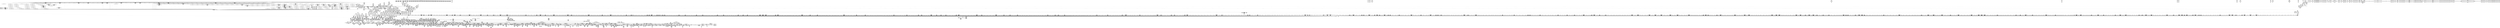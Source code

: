 digraph {
	CE0x3f133a0 [shape=record,shape=Mrecord,label="{CE0x3f133a0|common_mmap:tmp19|security/apparmor/lsm.c,483|*SummSource*}"]
	CE0x3f808e0 [shape=record,shape=Mrecord,label="{CE0x3f808e0|common_file_perm:tmp19|security/apparmor/lsm.c,432}"]
	CE0x402c070 [shape=record,shape=Mrecord,label="{CE0x402c070|80:_i64,_:_CRE_1353,1354_}"]
	CE0x3f40700 [shape=record,shape=Mrecord,label="{CE0x3f40700|common_file_perm:do.end}"]
	CE0x3f115d0 [shape=record,shape=Mrecord,label="{CE0x3f115d0|i32_4|*Constant*|*SummSink*}"]
	CE0x3f5c620 [shape=record,shape=Mrecord,label="{CE0x3f5c620|common_file_perm:call11|security/apparmor/lsm.c,435}"]
	CE0x3ef3ce0 [shape=record,shape=Mrecord,label="{CE0x3ef3ce0|16:_%struct.vfsmount*,_24:_%struct.dentry*,_32:_%struct.inode*,_408:_%struct.cred*,_456:_i8*,_:_CRE_145,146_}"]
	CE0x4009bb0 [shape=record,shape=Mrecord,label="{CE0x4009bb0|0:_i16,_4:_i32,_8:_i16,_40:_%struct.super_block*,_:_SCMRE_935,936_}"]
	CE0x402a1a0 [shape=record,shape=Mrecord,label="{CE0x402a1a0|80:_i64,_:_CRE_1324,1325_}"]
	CE0x400e9e0 [shape=record,shape=Mrecord,label="{CE0x400e9e0|80:_i64,_:_CRE_422,423_}"]
	CE0x3f87d60 [shape=record,shape=Mrecord,label="{CE0x3f87d60|0:_i16,_4:_i32,_8:_i16,_40:_%struct.super_block*,_:_SCMRE_195,196_}"]
	CE0x402f190 [shape=record,shape=Mrecord,label="{CE0x402f190|80:_i64,_:_CRE_1621,1622_}"]
	CE0x3f77730 [shape=record,shape=Mrecord,label="{CE0x3f77730|file_inode:tmp3|*SummSink*}"]
	CE0x3f03b00 [shape=record,shape=Mrecord,label="{CE0x3f03b00|16:_%struct.vfsmount*,_24:_%struct.dentry*,_32:_%struct.inode*,_408:_%struct.cred*,_456:_i8*,_:_CRE_185,186_}"]
	CE0x3f67620 [shape=record,shape=Mrecord,label="{CE0x3f67620|GLOBAL:llvm.expect.i64|*Constant*}"]
	CE0x40a1170 [shape=record,shape=Mrecord,label="{CE0x40a1170|aa_cred_profile:tmp12|security/apparmor/include/context.h,100}"]
	CE0x3fedc10 [shape=record,shape=Mrecord,label="{CE0x3fedc10|0:_i16,_4:_i32,_8:_i16,_40:_%struct.super_block*,_:_SCMRE_286,287_}"]
	CE0x3f167f0 [shape=record,shape=Mrecord,label="{CE0x3f167f0|common_mmap:and|security/apparmor/lsm.c,477|*SummSink*}"]
	CE0x3ffaff0 [shape=record,shape=Mrecord,label="{CE0x3ffaff0|0:_i16,_4:_i32,_8:_i16,_40:_%struct.super_block*,_:_SCMRE_594,595_}"]
	CE0x402f7f0 [shape=record,shape=Mrecord,label="{CE0x402f7f0|80:_i64,_:_CRE_1627,1628_}"]
	CE0x3ef8130 [shape=record,shape=Mrecord,label="{CE0x3ef8130|16:_%struct.vfsmount*,_24:_%struct.dentry*,_32:_%struct.inode*,_408:_%struct.cred*,_456:_i8*,_:_CRE_3,4_}"]
	CE0x3f46070 [shape=record,shape=Mrecord,label="{CE0x3f46070|__aa_current_profile:call4|security/apparmor/include/context.h,138}"]
	CE0x3fa3d50 [shape=record,shape=Mrecord,label="{CE0x3fa3d50|common_file_perm:allow|security/apparmor/lsm.c,448}"]
	CE0x3fc2160 [shape=record,shape=Mrecord,label="{CE0x3fc2160|%struct.task_struct*_(%struct.task_struct**)*_asm_movq_%gs:$_1:P_,$0_,_r,im,_dirflag_,_fpsr_,_flags_}"]
	CE0x3ffe1f0 [shape=record,shape=Mrecord,label="{CE0x3ffe1f0|0:_i16,_4:_i32,_8:_i16,_40:_%struct.super_block*,_:_SCMRE_640,648_|*MultipleSource*|security/apparmor/lsm.c,435|security/apparmor/include/apparmor.h,117|Function::mediated_filesystem&Arg::inode::|*LoadInst*|include/linux/fs.h,1916}"]
	CE0x3ee99a0 [shape=record,shape=Mrecord,label="{CE0x3ee99a0|16:_%struct.vfsmount*,_24:_%struct.dentry*,_32:_%struct.inode*,_408:_%struct.cred*,_456:_i8*,_:_CRE_117,118_}"]
	CE0x3ffae60 [shape=record,shape=Mrecord,label="{CE0x3ffae60|0:_i16,_4:_i32,_8:_i16,_40:_%struct.super_block*,_:_SCMRE_593,594_}"]
	CE0x4016b90 [shape=record,shape=Mrecord,label="{CE0x4016b90|80:_i64,_:_CRE_620,621_}"]
	CE0x3efcee0 [shape=record,shape=Mrecord,label="{CE0x3efcee0|common_mmap:tmp26|security/apparmor/lsm.c,483|*SummSink*}"]
	CE0x403fde0 [shape=record,shape=Mrecord,label="{CE0x403fde0|i32_1|*Constant*}"]
	CE0x3f6de70 [shape=record,shape=Mrecord,label="{CE0x3f6de70|common_file_perm:tobool3|security/apparmor/lsm.c,432|*SummSource*}"]
	CE0x4037de0 [shape=record,shape=Mrecord,label="{CE0x4037de0|80:_i64,_:_CRE_2256,2264_|*MultipleSource*|security/apparmor/include/apparmor.h,117|*LoadInst*|security/apparmor/include/apparmor.h,117}"]
	CE0x3f44780 [shape=record,shape=Mrecord,label="{CE0x3f44780|common_file_perm:tmp37|security/apparmor/lsm.c,447|*SummSink*}"]
	CE0x4065140 [shape=record,shape=Mrecord,label="{CE0x4065140|aa_cred_profile:bb}"]
	CE0x3f36810 [shape=record,shape=Mrecord,label="{CE0x3f36810|common_file_perm:tmp22|security/apparmor/lsm.c,432}"]
	CE0x405e8e0 [shape=record,shape=Mrecord,label="{CE0x405e8e0|aa_cred_profile:tmp5|security/apparmor/include/context.h,99}"]
	CE0x3f87a40 [shape=record,shape=Mrecord,label="{CE0x3f87a40|0:_i16,_4:_i32,_8:_i16,_40:_%struct.super_block*,_:_SCMRE_193,194_}"]
	CE0x40401e0 [shape=record,shape=Mrecord,label="{CE0x40401e0|i64*_getelementptr_inbounds_(_11_x_i64_,_11_x_i64_*___llvm_gcov_ctr58,_i64_0,_i64_8)|*Constant*|*SummSource*}"]
	CE0x3f0ffa0 [shape=record,shape=Mrecord,label="{CE0x3f0ffa0|common_file_perm:file|Function::common_file_perm&Arg::file::|*SummSource*}"]
	CE0x4000630 [shape=record,shape=Mrecord,label="{CE0x4000630|0:_i16,_4:_i32,_8:_i16,_40:_%struct.super_block*,_:_SCMRE_744,752_|*MultipleSource*|security/apparmor/lsm.c,435|security/apparmor/include/apparmor.h,117|Function::mediated_filesystem&Arg::inode::|*LoadInst*|include/linux/fs.h,1916}"]
	CE0x3f0a210 [shape=record,shape=Mrecord,label="{CE0x3f0a210|16:_%struct.vfsmount*,_24:_%struct.dentry*,_32:_%struct.inode*,_408:_%struct.cred*,_456:_i8*,_:_CRE_360,368_|*MultipleSource*|Function::apparmor_mmap_file&Arg::file::|Function::common_mmap&Arg::file::|security/apparmor/lsm.c,474}"]
	CE0x3fbc080 [shape=record,shape=Mrecord,label="{CE0x3fbc080|0:_i16,_4:_i32,_8:_i16,_40:_%struct.super_block*,_:_SCMRE_16,24_|*MultipleSource*|security/apparmor/lsm.c,435|security/apparmor/include/apparmor.h,117|Function::mediated_filesystem&Arg::inode::|*LoadInst*|include/linux/fs.h,1916}"]
	CE0x3f40910 [shape=record,shape=Mrecord,label="{CE0x3f40910|common_file_perm:do.end|*SummSink*}"]
	CE0x3f38c50 [shape=record,shape=Mrecord,label="{CE0x3f38c50|aa_cred_profile:do.end8|*SummSource*}"]
	CE0x3fbdda0 [shape=record,shape=Mrecord,label="{CE0x3fbdda0|aa_cred_profile:lnot3|security/apparmor/include/context.h,100|*SummSource*}"]
	CE0x4036cf0 [shape=record,shape=Mrecord,label="{CE0x4036cf0|80:_i64,_:_CRE_1888,1896_|*MultipleSource*|security/apparmor/include/apparmor.h,117|*LoadInst*|security/apparmor/include/apparmor.h,117}"]
	CE0x3f60830 [shape=record,shape=Mrecord,label="{CE0x3f60830|mediated_filesystem:entry}"]
	CE0x3ff66c0 [shape=record,shape=Mrecord,label="{CE0x3ff66c0|0:_i16,_4:_i32,_8:_i16,_40:_%struct.super_block*,_:_SCMRE_540,544_|*MultipleSource*|security/apparmor/lsm.c,435|security/apparmor/include/apparmor.h,117|Function::mediated_filesystem&Arg::inode::|*LoadInst*|include/linux/fs.h,1916}"]
	CE0x400cdf0 [shape=record,shape=Mrecord,label="{CE0x400cdf0|80:_i64,_:_CRE_395,396_}"]
	CE0x4010be0 [shape=record,shape=Mrecord,label="{CE0x4010be0|80:_i64,_:_CRE_454,455_}"]
	CE0x3fbfd10 [shape=record,shape=Mrecord,label="{CE0x3fbfd10|aa_cred_profile:tobool4|security/apparmor/include/context.h,100|*SummSink*}"]
	CE0x4014000 [shape=record,shape=Mrecord,label="{CE0x4014000|80:_i64,_:_CRE_579,580_}"]
	CE0x3fa22d0 [shape=record,shape=Mrecord,label="{CE0x3fa22d0|i64_21|*Constant*|*SummSink*}"]
	CE0x3eefeb0 [shape=record,shape=Mrecord,label="{CE0x3eefeb0|16:_%struct.vfsmount*,_24:_%struct.dentry*,_32:_%struct.inode*,_408:_%struct.cred*,_456:_i8*,_:_CRE_49,50_}"]
	CE0x3f64e50 [shape=record,shape=Mrecord,label="{CE0x3f64e50|common_file_perm:do.cond|*SummSource*}"]
	CE0x403fbf0 [shape=record,shape=Mrecord,label="{CE0x403fbf0|aa_file_perm:tmp1|*SummSink*}"]
	CE0x3f64230 [shape=record,shape=Mrecord,label="{CE0x3f64230|common_file_perm:return}"]
	CE0x4037a00 [shape=record,shape=Mrecord,label="{CE0x4037a00|80:_i64,_:_CRE_2120,2248_|*MultipleSource*|security/apparmor/include/apparmor.h,117|*LoadInst*|security/apparmor/include/apparmor.h,117}"]
	CE0x3f06dc0 [shape=record,shape=Mrecord,label="{CE0x3f06dc0|16:_%struct.vfsmount*,_24:_%struct.dentry*,_32:_%struct.inode*,_408:_%struct.cred*,_456:_i8*,_:_CRE_214,215_}"]
	CE0x3ff12f0 [shape=record,shape=Mrecord,label="{CE0x3ff12f0|0:_i16,_4:_i32,_8:_i16,_40:_%struct.super_block*,_:_SCMRE_360,376_|*MultipleSource*|security/apparmor/lsm.c,435|security/apparmor/include/apparmor.h,117|Function::mediated_filesystem&Arg::inode::|*LoadInst*|include/linux/fs.h,1916}"]
	CE0x3f134b0 [shape=record,shape=Mrecord,label="{CE0x3f134b0|common_mmap:tmp19|security/apparmor/lsm.c,483|*SummSink*}"]
	CE0x3f54550 [shape=record,shape=Mrecord,label="{CE0x3f54550|common_file_perm:tmp41|security/apparmor/lsm.c,447|*SummSink*}"]
	CE0x3f9a410 [shape=record,shape=Mrecord,label="{CE0x3f9a410|GLOBAL:get_current|*Constant*}"]
	CE0x4012c60 [shape=record,shape=Mrecord,label="{CE0x4012c60|80:_i64,_:_CRE_561,562_}"]
	CE0x40198e0 [shape=record,shape=Mrecord,label="{CE0x40198e0|80:_i64,_:_CRE_8,16_|*MultipleSource*|security/apparmor/include/apparmor.h,117|*LoadInst*|security/apparmor/include/apparmor.h,117}"]
	CE0x3f578d0 [shape=record,shape=Mrecord,label="{CE0x3f578d0|_call_void_mcount()_#2|*SummSource*}"]
	CE0x3f5edb0 [shape=record,shape=Mrecord,label="{CE0x3f5edb0|44:_i32,_48:_i16,_128:_i8*,_:_SCMRE_80,88_|*MultipleSource*|Function::aa_cred_profile&Arg::cred::|*LoadInst*|security/apparmor/lsm.c,429|security/apparmor/include/context.h,99}"]
	CE0x3fb5bc0 [shape=record,shape=Mrecord,label="{CE0x3fb5bc0|aa_cred_profile:tmp23|security/apparmor/include/context.h,100|*SummSource*}"]
	CE0x4011790 [shape=record,shape=Mrecord,label="{CE0x4011790|80:_i64,_:_CRE_472,480_|*MultipleSource*|security/apparmor/include/apparmor.h,117|*LoadInst*|security/apparmor/include/apparmor.h,117}"]
	CE0x4005560 [shape=record,shape=Mrecord,label="{CE0x4005560|0:_i16,_4:_i32,_8:_i16,_40:_%struct.super_block*,_:_SCMRE_890,891_}"]
	CE0x3f6fb10 [shape=record,shape=Mrecord,label="{CE0x3f6fb10|0:_%struct.aa_profile*,_:_CMRE_0,8_|*MultipleSource*|security/apparmor/include/context.h,99|*LoadInst*|security/apparmor/include/context.h,99|security/apparmor/include/context.h,100}"]
	CE0x3ff7220 [shape=record,shape=Mrecord,label="{CE0x3ff7220|0:_i16,_4:_i32,_8:_i16,_40:_%struct.super_block*,_:_SCMRE_554,555_}"]
	CE0x3f70390 [shape=record,shape=Mrecord,label="{CE0x3f70390|common_file_perm:tmp29|security/apparmor/lsm.c,434|*SummSource*}"]
	CE0x4015760 [shape=record,shape=Mrecord,label="{CE0x4015760|80:_i64,_:_CRE_601,602_}"]
	CE0x3f15570 [shape=record,shape=Mrecord,label="{CE0x3f15570|i64_12|*Constant*|*SummSink*}"]
	CE0x3f52ee0 [shape=record,shape=Mrecord,label="{CE0x3f52ee0|common_file_perm:tmp39|security/apparmor/lsm.c,447}"]
	CE0x3f37c60 [shape=record,shape=Mrecord,label="{CE0x3f37c60|aa_cred_profile:tmp7|security/apparmor/include/context.h,100|*SummSink*}"]
	CE0x3f86f50 [shape=record,shape=Mrecord,label="{CE0x3f86f50|0:_i16,_4:_i32,_8:_i16,_40:_%struct.super_block*,_:_SCMRE_186,187_}"]
	CE0x3f5cdb0 [shape=record,shape=Mrecord,label="{CE0x3f5cdb0|44:_i32,_48:_i16,_128:_i8*,_:_SCMRE_96,104_|*MultipleSource*|Function::aa_cred_profile&Arg::cred::|*LoadInst*|security/apparmor/lsm.c,429|security/apparmor/include/context.h,99}"]
	CE0x4009890 [shape=record,shape=Mrecord,label="{CE0x4009890|0:_i16,_4:_i32,_8:_i16,_40:_%struct.super_block*,_:_SCMRE_933,934_}"]
	CE0x3f3d5d0 [shape=record,shape=Mrecord,label="{CE0x3f3d5d0|common_file_perm:if.then|*SummSink*}"]
	CE0x3f39360 [shape=record,shape=Mrecord,label="{CE0x3f39360|aa_cred_profile:lor.end}"]
	CE0x40a61a0 [shape=record,shape=Mrecord,label="{CE0x40a61a0|i64_3|*Constant*}"]
	CE0x3f46590 [shape=record,shape=Mrecord,label="{CE0x3f46590|__aa_current_profile:call4|security/apparmor/include/context.h,138|*SummSink*}"]
	CE0x3f13d40 [shape=record,shape=Mrecord,label="{CE0x3f13d40|common_mmap:tmp21|security/apparmor/lsm.c,483|*SummSource*}"]
	CE0x3f89f90 [shape=record,shape=Mrecord,label="{CE0x3f89f90|aa_cred_profile:tmp26|security/apparmor/include/context.h,100}"]
	CE0x405ec30 [shape=record,shape=Mrecord,label="{CE0x405ec30|i64*_getelementptr_inbounds_(_2_x_i64_,_2_x_i64_*___llvm_gcov_ctr112,_i64_0,_i64_0)|*Constant*|*SummSource*}"]
	CE0x400ee20 [shape=record,shape=Mrecord,label="{CE0x400ee20|80:_i64,_:_CRE_426,427_}"]
	CE0x3f5d270 [shape=record,shape=Mrecord,label="{CE0x3f5d270|GLOBAL:aa_cred_profile|*Constant*|*SummSource*}"]
	CE0x3f90890 [shape=record,shape=Mrecord,label="{CE0x3f90890|aa_cred_profile:tmp33|security/apparmor/include/context.h,101|*SummSource*}"]
	CE0x3f5fb50 [shape=record,shape=Mrecord,label="{CE0x3f5fb50|aa_cred_profile:cred|Function::aa_cred_profile&Arg::cred::|*SummSource*}"]
	CE0x3eee5e0 [shape=record,shape=Mrecord,label="{CE0x3eee5e0|16:_%struct.vfsmount*,_24:_%struct.dentry*,_32:_%struct.inode*,_408:_%struct.cred*,_456:_i8*,_:_CRE_6,7_}"]
	CE0x3f3d470 [shape=record,shape=Mrecord,label="{CE0x3f3d470|i32_1|*Constant*|*SummSource*}"]
	CE0x3ee4860 [shape=record,shape=Mrecord,label="{CE0x3ee4860|common_mmap:land.lhs.true|*SummSink*}"]
	CE0x3f968c0 [shape=record,shape=Mrecord,label="{CE0x3f968c0|0:_i16,_4:_i32,_8:_i16,_40:_%struct.super_block*,_:_SCMRE_248,249_}"]
	CE0x3faea70 [shape=record,shape=Mrecord,label="{CE0x3faea70|aa_file_perm:op|Function::aa_file_perm&Arg::op::|*SummSink*}"]
	CE0x401f300 [shape=record,shape=Mrecord,label="{CE0x401f300|80:_i64,_:_CRE_368,372_|*MultipleSource*|security/apparmor/include/apparmor.h,117|*LoadInst*|security/apparmor/include/apparmor.h,117}"]
	CE0x4014440 [shape=record,shape=Mrecord,label="{CE0x4014440|80:_i64,_:_CRE_583,584_}"]
	CE0x4065db0 [shape=record,shape=Mrecord,label="{CE0x4065db0|file_inode17:entry|*SummSource*}"]
	CE0x405cfa0 [shape=record,shape=Mrecord,label="{CE0x405cfa0|i64*_getelementptr_inbounds_(_16_x_i64_,_16_x_i64_*___llvm_gcov_ctr46,_i64_0,_i64_7)|*Constant*}"]
	CE0x3f4dac0 [shape=record,shape=Mrecord,label="{CE0x3f4dac0|i64*_getelementptr_inbounds_(_19_x_i64_,_19_x_i64_*___llvm_gcov_ctr96,_i64_0,_i64_16)|*Constant*}"]
	CE0x4006ff0 [shape=record,shape=Mrecord,label="{CE0x4006ff0|0:_i16,_4:_i32,_8:_i16,_40:_%struct.super_block*,_:_SCMRE_907,908_}"]
	CE0x400d060 [shape=record,shape=Mrecord,label="{CE0x400d060|80:_i64,_:_CRE_398,399_}"]
	CE0x402c7e0 [shape=record,shape=Mrecord,label="{CE0x402c7e0|80:_i64,_:_CRE_1360,1361_}"]
	CE0x403a980 [shape=record,shape=Mrecord,label="{CE0x403a980|aa_file_perm:tmp2|*SummSource*}"]
	CE0x3f49ff0 [shape=record,shape=Mrecord,label="{CE0x3f49ff0|common_file_perm:tmp30|security/apparmor/lsm.c,434}"]
	CE0x3f80c80 [shape=record,shape=Mrecord,label="{CE0x3f80c80|COLLAPSED:_GCMRE___llvm_gcov_ctr88_internal_global_2_x_i64_zeroinitializer:_elem_0:default:}"]
	CE0x3f4fb60 [shape=record,shape=Mrecord,label="{CE0x3f4fb60|common_mmap:call|security/apparmor/lsm.c,488|*SummSource*}"]
	CE0x3f7d650 [shape=record,shape=Mrecord,label="{CE0x3f7d650|aa_cred_profile:tmp10|security/apparmor/include/context.h,100}"]
	CE0x3ff3080 [shape=record,shape=Mrecord,label="{CE0x3ff3080|0:_i16,_4:_i32,_8:_i16,_40:_%struct.super_block*,_:_SCMRE_456,464_|*MultipleSource*|security/apparmor/lsm.c,435|security/apparmor/include/apparmor.h,117|Function::mediated_filesystem&Arg::inode::|*LoadInst*|include/linux/fs.h,1916}"]
	CE0x3f17ec0 [shape=record,shape=Mrecord,label="{CE0x3f17ec0|i64_6|*Constant*|*SummSink*}"]
	CE0x3f38670 [shape=record,shape=Mrecord,label="{CE0x3f38670|aa_cred_profile:do.body6|*SummSink*}"]
	CE0x3fb2c10 [shape=record,shape=Mrecord,label="{CE0x3fb2c10|aa_cred_profile:do.body5|*SummSource*}"]
	CE0x3f58c40 [shape=record,shape=Mrecord,label="{CE0x3f58c40|common_file_perm:do.body|*SummSource*}"]
	CE0x3f67060 [shape=record,shape=Mrecord,label="{CE0x3f67060|i64*_getelementptr_inbounds_(_28_x_i64_,_28_x_i64_*___llvm_gcov_ctr87,_i64_0,_i64_5)|*Constant*|*SummSink*}"]
	CE0x3fbe4a0 [shape=record,shape=Mrecord,label="{CE0x3fbe4a0|0:_i16,_4:_i32,_8:_i16,_40:_%struct.super_block*,_:_SCMRE_12,16_|*MultipleSource*|security/apparmor/lsm.c,435|security/apparmor/include/apparmor.h,117|Function::mediated_filesystem&Arg::inode::|*LoadInst*|include/linux/fs.h,1916}"]
	CE0x40410d0 [shape=record,shape=Mrecord,label="{CE0x40410d0|aa_cred_profile:tmp29|security/apparmor/include/context.h,100}"]
	CE0x4016ec0 [shape=record,shape=Mrecord,label="{CE0x4016ec0|80:_i64,_:_CRE_623,624_}"]
	CE0x401e950 [shape=record,shape=Mrecord,label="{CE0x401e950|80:_i64,_:_CRE_328,336_|*MultipleSource*|security/apparmor/include/apparmor.h,117|*LoadInst*|security/apparmor/include/apparmor.h,117}"]
	CE0x3f387a0 [shape=record,shape=Mrecord,label="{CE0x3f387a0|common_file_perm:tmp16|security/apparmor/lsm.c,432|*SummSource*}"]
	CE0x3ec2690 [shape=record,shape=Mrecord,label="{CE0x3ec2690|i32_18|*Constant*}"]
	CE0x3f3c7a0 [shape=record,shape=Mrecord,label="{CE0x3f3c7a0|common_file_perm:tmp4|*LoadInst*|security/apparmor/lsm.c,428|*SummSink*}"]
	CE0x4094850 [shape=record,shape=Mrecord,label="{CE0x4094850|aa_cred_profile:tmp13}"]
	CE0x3f556e0 [shape=record,shape=Mrecord,label="{CE0x3f556e0|common_file_perm:tmp42|security/apparmor/lsm.c,447}"]
	CE0x3f8c3f0 [shape=record,shape=Mrecord,label="{CE0x3f8c3f0|i64*_getelementptr_inbounds_(_16_x_i64_,_16_x_i64_*___llvm_gcov_ctr46,_i64_0,_i64_14)|*Constant*|*SummSource*}"]
	CE0x403f110 [shape=record,shape=Mrecord,label="{CE0x403f110|__aa_current_profile:tmp6|security/apparmor/include/context.h,138}"]
	CE0x4014110 [shape=record,shape=Mrecord,label="{CE0x4014110|80:_i64,_:_CRE_580,581_}"]
	CE0x4044f70 [shape=record,shape=Mrecord,label="{CE0x4044f70|__aa_current_profile:tmp15|security/apparmor/include/context.h,138|*SummSink*}"]
	CE0x40ac540 [shape=record,shape=Mrecord,label="{CE0x40ac540|file_inode17:bb}"]
	CE0x3ed5810 [shape=record,shape=Mrecord,label="{CE0x3ed5810|16:_%struct.vfsmount*,_24:_%struct.dentry*,_32:_%struct.inode*,_408:_%struct.cred*,_456:_i8*,_:_CRE_60,61_}"]
	CE0x40901a0 [shape=record,shape=Mrecord,label="{CE0x40901a0|GLOBAL:aa_path_perm|*Constant*|*SummSource*}"]
	CE0x3ed8b60 [shape=record,shape=Mrecord,label="{CE0x3ed8b60|common_mmap:tobool13|security/apparmor/lsm.c,485|*SummSink*}"]
	CE0x3fb1190 [shape=record,shape=Mrecord,label="{CE0x3fb1190|aa_cred_profile:tobool1|security/apparmor/include/context.h,100}"]
	CE0x3f10820 [shape=record,shape=Mrecord,label="{CE0x3f10820|_ret_i32_%retval.0,_!dbg_!15536|security/apparmor/lsm.c,452}"]
	CE0x3ff9ba0 [shape=record,shape=Mrecord,label="{CE0x3ff9ba0|0:_i16,_4:_i32,_8:_i16,_40:_%struct.super_block*,_:_SCMRE_581,582_}"]
	CE0x3fad500 [shape=record,shape=Mrecord,label="{CE0x3fad500|GLOBAL:aa_file_perm|*Constant*}"]
	CE0x3f148e0 [shape=record,shape=Mrecord,label="{CE0x3f148e0|common_mmap:and7|security/apparmor/lsm.c,483|*SummSink*}"]
	CE0x3f6d7a0 [shape=record,shape=Mrecord,label="{CE0x3f6d7a0|i32_11|*Constant*}"]
	CE0x3efbc00 [shape=record,shape=Mrecord,label="{CE0x3efbc00|i64_11|*Constant*}"]
	CE0x401b2f0 [shape=record,shape=Mrecord,label="{CE0x401b2f0|80:_i64,_:_CRE_104,112_|*MultipleSource*|security/apparmor/include/apparmor.h,117|*LoadInst*|security/apparmor/include/apparmor.h,117}"]
	CE0x3f13180 [shape=record,shape=Mrecord,label="{CE0x3f13180|i64_10|*Constant*|*SummSink*}"]
	CE0x3ecdaf0 [shape=record,shape=Mrecord,label="{CE0x3ecdaf0|COLLAPSED:_GCMRE___llvm_gcov_ctr95_internal_global_2_x_i64_zeroinitializer:_elem_0:default:}"]
	CE0x3ff5c50 [shape=record,shape=Mrecord,label="{CE0x3ff5c50|0:_i16,_4:_i32,_8:_i16,_40:_%struct.super_block*,_:_SCMRE_512,520_|*MultipleSource*|security/apparmor/lsm.c,435|security/apparmor/include/apparmor.h,117|Function::mediated_filesystem&Arg::inode::|*LoadInst*|include/linux/fs.h,1916}"]
	CE0x3ff8f20 [shape=record,shape=Mrecord,label="{CE0x3ff8f20|0:_i16,_4:_i32,_8:_i16,_40:_%struct.super_block*,_:_SCMRE_573,574_}"]
	CE0x4001350 [shape=record,shape=Mrecord,label="{CE0x4001350|0:_i16,_4:_i32,_8:_i16,_40:_%struct.super_block*,_:_SCMRE_792,800_|*MultipleSource*|security/apparmor/lsm.c,435|security/apparmor/include/apparmor.h,117|Function::mediated_filesystem&Arg::inode::|*LoadInst*|include/linux/fs.h,1916}"]
	CE0x403abb0 [shape=record,shape=Mrecord,label="{CE0x403abb0|__aa_current_profile:tmp3|*SummSink*}"]
	CE0x3f72fa0 [shape=record,shape=Mrecord,label="{CE0x3f72fa0|aa_cred_profile:tmp9|security/apparmor/include/context.h,100|*SummSource*}"]
	CE0x3f76e30 [shape=record,shape=Mrecord,label="{CE0x3f76e30|common_file_perm:tmp1|*SummSource*}"]
	CE0x3fbfe90 [shape=record,shape=Mrecord,label="{CE0x3fbfe90|i64_5|*Constant*}"]
	CE0x3f5cc60 [shape=record,shape=Mrecord,label="{CE0x3f5cc60|GLOBAL:file_inode|*Constant*|*SummSource*}"]
	CE0x3f6b120 [shape=record,shape=Mrecord,label="{CE0x3f6b120|common_file_perm:tmp22|security/apparmor/lsm.c,432|*SummSource*}"]
	CE0x3fb6550 [shape=record,shape=Mrecord,label="{CE0x3fb6550|i64*_getelementptr_inbounds_(_16_x_i64_,_16_x_i64_*___llvm_gcov_ctr46,_i64_0,_i64_10)|*Constant*|*SummSink*}"]
	CE0x3f98e40 [shape=record,shape=Mrecord,label="{CE0x3f98e40|0:_i16,_4:_i32,_8:_i16,_40:_%struct.super_block*,_:_SCMRE_272,273_}"]
	CE0x3fff5c0 [shape=record,shape=Mrecord,label="{CE0x3fff5c0|0:_i16,_4:_i32,_8:_i16,_40:_%struct.super_block*,_:_SCMRE_688,692_|*MultipleSource*|security/apparmor/lsm.c,435|security/apparmor/include/apparmor.h,117|Function::mediated_filesystem&Arg::inode::|*LoadInst*|include/linux/fs.h,1916}"]
	CE0x3ef5f30 [shape=record,shape=Mrecord,label="{CE0x3ef5f30|16:_%struct.vfsmount*,_24:_%struct.dentry*,_32:_%struct.inode*,_408:_%struct.cred*,_456:_i8*,_:_CRE_81,82_}"]
	CE0x3f80950 [shape=record,shape=Mrecord,label="{CE0x3f80950|common_file_perm:tmp19|security/apparmor/lsm.c,432|*SummSource*}"]
	CE0x40337b0 [shape=record,shape=Mrecord,label="{CE0x40337b0|80:_i64,_:_CRE_1687,1688_}"]
	CE0x3f97d10 [shape=record,shape=Mrecord,label="{CE0x3f97d10|0:_i16,_4:_i32,_8:_i16,_40:_%struct.super_block*,_:_SCMRE_261,262_}"]
	CE0x3ef4e10 [shape=record,shape=Mrecord,label="{CE0x3ef4e10|_call_void_mcount()_#2}"]
	CE0x3f50ab0 [shape=record,shape=Mrecord,label="{CE0x3f50ab0|common_mmap:tmp34|security/apparmor/lsm.c,486}"]
	CE0x3fa6980 [shape=record,shape=Mrecord,label="{CE0x3fa6980|80:_i64,_:_CRE_1228,1229_}"]
	CE0x4062890 [shape=record,shape=Mrecord,label="{CE0x4062890|i64*_getelementptr_inbounds_(_2_x_i64_,_2_x_i64_*___llvm_gcov_ctr112,_i64_0,_i64_1)|*Constant*}"]
	CE0x4047f90 [shape=record,shape=Mrecord,label="{CE0x4047f90|file_inode17:tmp2|*SummSink*}"]
	CE0x4010360 [shape=record,shape=Mrecord,label="{CE0x4010360|80:_i64,_:_CRE_446,447_}"]
	CE0x40108b0 [shape=record,shape=Mrecord,label="{CE0x40108b0|80:_i64,_:_CRE_451,452_}"]
	CE0x3f86dc0 [shape=record,shape=Mrecord,label="{CE0x3f86dc0|0:_i16,_4:_i32,_8:_i16,_40:_%struct.super_block*,_:_SCMRE_185,186_}"]
	CE0x3ff3890 [shape=record,shape=Mrecord,label="{CE0x3ff3890|0:_i16,_4:_i32,_8:_i16,_40:_%struct.super_block*,_:_SCMRE_473,474_}"]
	CE0x3f36230 [shape=record,shape=Mrecord,label="{CE0x3f36230|i64*_getelementptr_inbounds_(_16_x_i64_,_16_x_i64_*___llvm_gcov_ctr46,_i64_0,_i64_0)|*Constant*|*SummSource*}"]
	CE0x3f000d0 [shape=record,shape=Mrecord,label="{CE0x3f000d0|16:_%struct.vfsmount*,_24:_%struct.dentry*,_32:_%struct.inode*,_408:_%struct.cred*,_456:_i8*,_:_CRE_96,97_}"]
	CE0x3f38240 [shape=record,shape=Mrecord,label="{CE0x3f38240|common_file_perm:tobool3|security/apparmor/lsm.c,432}"]
	CE0x3ffbc70 [shape=record,shape=Mrecord,label="{CE0x3ffbc70|0:_i16,_4:_i32,_8:_i16,_40:_%struct.super_block*,_:_SCMRE_602,603_}"]
	CE0x3f58060 [shape=record,shape=Mrecord,label="{CE0x3f58060|aa_cred_profile:tmp7|security/apparmor/include/context.h,100}"]
	CE0x3f41b50 [shape=record,shape=Mrecord,label="{CE0x3f41b50|0:_i16,_4:_i32,_8:_i16,_40:_%struct.super_block*,_:_SCMRE_166,167_}"]
	CE0x3f72170 [shape=record,shape=Mrecord,label="{CE0x3f72170|common_file_perm:lnot1|security/apparmor/lsm.c,432|*SummSink*}"]
	CE0x3f40140 [shape=record,shape=Mrecord,label="{CE0x3f40140|aa_cred_profile:if.end}"]
	CE0x3f862d0 [shape=record,shape=Mrecord,label="{CE0x3f862d0|0:_i16,_4:_i32,_8:_i16,_40:_%struct.super_block*,_:_SCMRE_178,179_}"]
	CE0x3ed3b00 [shape=record,shape=Mrecord,label="{CE0x3ed3b00|apparmor_mmap_file:call|security/apparmor/lsm.c,494}"]
	CE0x3f50c30 [shape=record,shape=Mrecord,label="{CE0x3f50c30|common_mmap:tmp34|security/apparmor/lsm.c,486|*SummSource*}"]
	CE0x3f99480 [shape=record,shape=Mrecord,label="{CE0x3f99480|0:_i16,_4:_i32,_8:_i16,_40:_%struct.super_block*,_:_SCMRE_276,277_}"]
	CE0x3f86910 [shape=record,shape=Mrecord,label="{CE0x3f86910|0:_i16,_4:_i32,_8:_i16,_40:_%struct.super_block*,_:_SCMRE_182,183_}"]
	CE0x3eff9c0 [shape=record,shape=Mrecord,label="{CE0x3eff9c0|common_mmap:tmp27|security/apparmor/lsm.c,484}"]
	CE0x3f6a400 [shape=record,shape=Mrecord,label="{CE0x3f6a400|common_file_perm:tmp26|security/apparmor/lsm.c,434|*SummSource*}"]
	CE0x3fb39d0 [shape=record,shape=Mrecord,label="{CE0x3fb39d0|aa_cred_profile:tmp16|security/apparmor/include/context.h,100}"]
	CE0x408d920 [shape=record,shape=Mrecord,label="{CE0x408d920|aa_cred_profile:tmp31|security/apparmor/include/context.h,100}"]
	CE0x3eda460 [shape=record,shape=Mrecord,label="{CE0x3eda460|common_mmap:if.end16|*SummSink*}"]
	CE0x3f5db90 [shape=record,shape=Mrecord,label="{CE0x3f5db90|common_file_perm:f_security|security/apparmor/lsm.c,428}"]
	CE0x3ee25c0 [shape=record,shape=Mrecord,label="{CE0x3ee25c0|i32_4|*Constant*}"]
	CE0x3f4d110 [shape=record,shape=Mrecord,label="{CE0x3f4d110|i64*_getelementptr_inbounds_(_28_x_i64_,_28_x_i64_*___llvm_gcov_ctr87,_i64_0,_i64_25)|*Constant*}"]
	CE0x4045990 [shape=record,shape=Mrecord,label="{CE0x4045990|__aa_current_profile:call|security/apparmor/include/context.h,138}"]
	CE0x3ecc410 [shape=record,shape=Mrecord,label="{CE0x3ecc410|apparmor_mmap_file:tmp|*SummSink*}"]
	CE0x3f3e0a0 [shape=record,shape=Mrecord,label="{CE0x3f3e0a0|i64*_getelementptr_inbounds_(_28_x_i64_,_28_x_i64_*___llvm_gcov_ctr87,_i64_0,_i64_4)|*Constant*}"]
	CE0x40a9c20 [shape=record,shape=Mrecord,label="{CE0x40a9c20|file_inode17:bb|*SummSink*}"]
	CE0x3f00450 [shape=record,shape=Mrecord,label="{CE0x3f00450|16:_%struct.vfsmount*,_24:_%struct.dentry*,_32:_%struct.inode*,_408:_%struct.cred*,_456:_i8*,_:_CRE_98,99_}"]
	CE0x3ee2340 [shape=record,shape=Mrecord,label="{CE0x3ee2340|common_mmap:tmp18|security/apparmor/lsm.c,478|*SummSink*}"]
	CE0x4062690 [shape=record,shape=Mrecord,label="{CE0x4062690|COLLAPSED:_GCMRE___llvm_gcov_ctr112_internal_global_2_x_i64_zeroinitializer:_elem_0:default:}"]
	CE0x3fef830 [shape=record,shape=Mrecord,label="{CE0x3fef830|0:_i16,_4:_i32,_8:_i16,_40:_%struct.super_block*,_:_SCMRE_304,305_}"]
	CE0x4033480 [shape=record,shape=Mrecord,label="{CE0x4033480|80:_i64,_:_CRE_1684,1685_}"]
	CE0x4016db0 [shape=record,shape=Mrecord,label="{CE0x4016db0|80:_i64,_:_CRE_622,623_}"]
	CE0x3f38d90 [shape=record,shape=Mrecord,label="{CE0x3f38d90|aa_cred_profile:do.end8|*SummSink*}"]
	CE0x3f71ea0 [shape=record,shape=Mrecord,label="{CE0x3f71ea0|44:_i32,_48:_i16,_128:_i8*,_:_SCMRE_168,176_|*MultipleSource*|Function::aa_cred_profile&Arg::cred::|*LoadInst*|security/apparmor/lsm.c,429|security/apparmor/include/context.h,99}"]
	CE0x3f13ac0 [shape=record,shape=Mrecord,label="{CE0x3f13ac0|common_mmap:tmp21|security/apparmor/lsm.c,483}"]
	CE0x3f32300 [shape=record,shape=Mrecord,label="{CE0x3f32300|i64*_getelementptr_inbounds_(_28_x_i64_,_28_x_i64_*___llvm_gcov_ctr87,_i64_0,_i64_6)|*Constant*|*SummSource*}"]
	CE0x4005ba0 [shape=record,shape=Mrecord,label="{CE0x4005ba0|0:_i16,_4:_i32,_8:_i16,_40:_%struct.super_block*,_:_SCMRE_894,895_}"]
	CE0x3f7e2f0 [shape=record,shape=Mrecord,label="{CE0x3f7e2f0|%struct.aa_task_cxt*_null|*Constant*}"]
	CE0x404dd20 [shape=record,shape=Mrecord,label="{CE0x404dd20|__aa_current_profile:land.lhs.true2|*SummSource*}"]
	CE0x3fa56c0 [shape=record,shape=Mrecord,label="{CE0x3fa56c0|80:_i64,_:_CRE_1210,1211_}"]
	CE0x3fa32c0 [shape=record,shape=Mrecord,label="{CE0x3fa32c0|common_file_perm:tmp48|security/apparmor/lsm.c,448}"]
	CE0x3f61be0 [shape=record,shape=Mrecord,label="{CE0x3f61be0|aa_cred_profile:do.body6|*SummSource*}"]
	CE0x40344f0 [shape=record,shape=Mrecord,label="{CE0x40344f0|80:_i64,_:_CRE_1752,1760_|*MultipleSource*|security/apparmor/include/apparmor.h,117|*LoadInst*|security/apparmor/include/apparmor.h,117}"]
	CE0x3fc1f00 [shape=record,shape=Mrecord,label="{CE0x3fc1f00|GLOBAL:current_task|Global_var:current_task|*SummSource*}"]
	CE0x40306d0 [shape=record,shape=Mrecord,label="{CE0x40306d0|80:_i64,_:_CRE_1641,1642_}"]
	CE0x3fa1db0 [shape=record,shape=Mrecord,label="{CE0x3fa1db0|common_file_perm:cmp21|security/apparmor/lsm.c,448|*SummSink*}"]
	CE0x3fb1a70 [shape=record,shape=Mrecord,label="{CE0x3fb1a70|__aa_current_profile:land.lhs.true2|*SummSink*}"]
	CE0x40327c0 [shape=record,shape=Mrecord,label="{CE0x40327c0|80:_i64,_:_CRE_1672,1673_}"]
	CE0x3f4c070 [shape=record,shape=Mrecord,label="{CE0x3f4c070|common_file_perm:and|security/apparmor/lsm.c,448|*SummSource*}"]
	CE0x3ed0670 [shape=record,shape=Mrecord,label="{CE0x3ed0670|i64*_getelementptr_inbounds_(_19_x_i64_,_19_x_i64_*___llvm_gcov_ctr96,_i64_0,_i64_0)|*Constant*}"]
	CE0x3f53d10 [shape=record,shape=Mrecord,label="{CE0x3f53d10|common_file_perm:mode17|security/apparmor/lsm.c,447|*SummSource*}"]
	CE0x3ffc5d0 [shape=record,shape=Mrecord,label="{CE0x3ffc5d0|0:_i16,_4:_i32,_8:_i16,_40:_%struct.super_block*,_:_SCMRE_608,609_}"]
	CE0x3f645a0 [shape=record,shape=Mrecord,label="{CE0x3f645a0|common_file_perm:tmp23|security/apparmor/lsm.c,432}"]
	CE0x3f44a00 [shape=record,shape=Mrecord,label="{CE0x3f44a00|i64_17|*Constant*|*SummSink*}"]
	CE0x3f8d700 [shape=record,shape=Mrecord,label="{CE0x3f8d700|i64*_getelementptr_inbounds_(_16_x_i64_,_16_x_i64_*___llvm_gcov_ctr46,_i64_0,_i64_15)|*Constant*}"]
	CE0x3f86460 [shape=record,shape=Mrecord,label="{CE0x3f86460|0:_i16,_4:_i32,_8:_i16,_40:_%struct.super_block*,_:_SCMRE_179,180_}"]
	CE0x40045c0 [shape=record,shape=Mrecord,label="{CE0x40045c0|0:_i16,_4:_i32,_8:_i16,_40:_%struct.super_block*,_:_SCMRE_880,881_}"]
	CE0x3f7a4c0 [shape=record,shape=Mrecord,label="{CE0x3f7a4c0|GLOBAL:__llvm_gcov_ctr46|Global_var:__llvm_gcov_ctr46|*SummSource*}"]
	CE0x400ca90 [shape=record,shape=Mrecord,label="{CE0x400ca90|80:_i64,_:_CRE_393,394_}"]
	CE0x3f5d710 [shape=record,shape=Mrecord,label="{CE0x3f5d710|i64*_getelementptr_inbounds_(_2_x_i64_,_2_x_i64_*___llvm_gcov_ctr55,_i64_0,_i64_1)|*Constant*}"]
	CE0x4017c90 [shape=record,shape=Mrecord,label="{CE0x4017c90|80:_i64,_:_CRE_656,664_|*MultipleSource*|security/apparmor/include/apparmor.h,117|*LoadInst*|security/apparmor/include/apparmor.h,117}"]
	CE0x3f09b50 [shape=record,shape=Mrecord,label="{CE0x3f09b50|16:_%struct.vfsmount*,_24:_%struct.dentry*,_32:_%struct.inode*,_408:_%struct.cred*,_456:_i8*,_:_CRE_328,336_|*MultipleSource*|Function::apparmor_mmap_file&Arg::file::|Function::common_mmap&Arg::file::|security/apparmor/lsm.c,474}"]
	CE0x3ee2fb0 [shape=record,shape=Mrecord,label="{CE0x3ee2fb0|i64_2|*Constant*|*SummSink*}"]
	CE0x3ef9f70 [shape=record,shape=Mrecord,label="{CE0x3ef9f70|i64_15|*Constant*|*SummSink*}"]
	CE0x402f3b0 [shape=record,shape=Mrecord,label="{CE0x402f3b0|80:_i64,_:_CRE_1623,1624_}"]
	CE0x3fa1920 [shape=record,shape=Mrecord,label="{CE0x3fa1920|common_file_perm:cmp21|security/apparmor/lsm.c,448}"]
	CE0x400afe0 [shape=record,shape=Mrecord,label="{CE0x400afe0|0:_i16,_4:_i32,_8:_i16,_40:_%struct.super_block*,_:_SCMRE_979,980_}"]
	CE0x3f14ff0 [shape=record,shape=Mrecord,label="{CE0x3f14ff0|common_mmap:tobool8|security/apparmor/lsm.c,483|*SummSink*}"]
	CE0x3fb3e30 [shape=record,shape=Mrecord,label="{CE0x3fb3e30|aa_cred_profile:tmp16|security/apparmor/include/context.h,100|*SummSink*}"]
	CE0x3ffa690 [shape=record,shape=Mrecord,label="{CE0x3ffa690|0:_i16,_4:_i32,_8:_i16,_40:_%struct.super_block*,_:_SCMRE_588,589_}"]
	CE0x3fadb90 [shape=record,shape=Mrecord,label="{CE0x3fadb90|common_file_perm:call27|security/apparmor/lsm.c,449|*SummSource*}"]
	CE0x3f41ce0 [shape=record,shape=Mrecord,label="{CE0x3f41ce0|0:_i16,_4:_i32,_8:_i16,_40:_%struct.super_block*,_:_SCMRE_167,168_}"]
	CE0x4000380 [shape=record,shape=Mrecord,label="{CE0x4000380|0:_i16,_4:_i32,_8:_i16,_40:_%struct.super_block*,_:_SCMRE_736,740_|*MultipleSource*|security/apparmor/lsm.c,435|security/apparmor/include/apparmor.h,117|Function::mediated_filesystem&Arg::inode::|*LoadInst*|include/linux/fs.h,1916}"]
	CE0x3f37050 [shape=record,shape=Mrecord,label="{CE0x3f37050|i64*_getelementptr_inbounds_(_28_x_i64_,_28_x_i64_*___llvm_gcov_ctr87,_i64_0,_i64_10)|*Constant*|*SummSource*}"]
	CE0x4034ac0 [shape=record,shape=Mrecord,label="{CE0x4034ac0|80:_i64,_:_CRE_1776,1784_|*MultipleSource*|security/apparmor/include/apparmor.h,117|*LoadInst*|security/apparmor/include/apparmor.h,117}"]
	CE0x3f427d0 [shape=record,shape=Mrecord,label="{CE0x3f427d0|0:_i16,_4:_i32,_8:_i16,_40:_%struct.super_block*,_:_SCMRE_174,175_}"]
	CE0x4033ae0 [shape=record,shape=Mrecord,label="{CE0x4033ae0|80:_i64,_:_CRE_1704,1712_|*MultipleSource*|security/apparmor/include/apparmor.h,117|*LoadInst*|security/apparmor/include/apparmor.h,117}"]
	CE0x3fc2d00 [shape=record,shape=Mrecord,label="{CE0x3fc2d00|__aa_current_profile:tmp3|*SummSource*}"]
	CE0x3f8fd90 [shape=record,shape=Mrecord,label="{CE0x3f8fd90|file_inode:bb|*SummSink*}"]
	CE0x3f464c0 [shape=record,shape=Mrecord,label="{CE0x3f464c0|__aa_current_profile:call4|security/apparmor/include/context.h,138|*SummSource*}"]
	CE0x4002580 [shape=record,shape=Mrecord,label="{CE0x4002580|0:_i16,_4:_i32,_8:_i16,_40:_%struct.super_block*,_:_SCMRE_848,856_|*MultipleSource*|security/apparmor/lsm.c,435|security/apparmor/include/apparmor.h,117|Function::mediated_filesystem&Arg::inode::|*LoadInst*|include/linux/fs.h,1916}"]
	CE0x401f8a0 [shape=record,shape=Mrecord,label="{CE0x401f8a0|mediated_filesystem:s_flags|security/apparmor/include/apparmor.h,117}"]
	CE0x3eea9b0 [shape=record,shape=Mrecord,label="{CE0x3eea9b0|16:_%struct.vfsmount*,_24:_%struct.dentry*,_32:_%struct.inode*,_408:_%struct.cred*,_456:_i8*,_:_CRE_15,16_}"]
	CE0x3f96d70 [shape=record,shape=Mrecord,label="{CE0x3f96d70|0:_i16,_4:_i32,_8:_i16,_40:_%struct.super_block*,_:_SCMRE_251,252_}"]
	CE0x3ecec70 [shape=record,shape=Mrecord,label="{CE0x3ecec70|apparmor_mmap_file:tmp3|*SummSource*}"]
	CE0x402f5d0 [shape=record,shape=Mrecord,label="{CE0x402f5d0|80:_i64,_:_CRE_1625,1626_}"]
	CE0x3fac520 [shape=record,shape=Mrecord,label="{CE0x3fac520|common_file_perm:retval.0|*SummSource*}"]
	CE0x3f7e890 [shape=record,shape=Mrecord,label="{CE0x3f7e890|common_file_perm:tmp8|security/apparmor/lsm.c,432|*SummSource*}"]
	CE0x3f487f0 [shape=record,shape=Mrecord,label="{CE0x3f487f0|%struct.vfsmount*_null|*Constant*|*SummSource*}"]
	CE0x400cea0 [shape=record,shape=Mrecord,label="{CE0x400cea0|80:_i64,_:_CRE_396,397_}"]
	CE0x3f75a50 [shape=record,shape=Mrecord,label="{CE0x3f75a50|common_file_perm:lnot|security/apparmor/lsm.c,432|*SummSink*}"]
	CE0x3a81270 [shape=record,shape=Mrecord,label="{CE0x3a81270|common_mmap:op|Function::common_mmap&Arg::op::}"]
	CE0x3ef32f0 [shape=record,shape=Mrecord,label="{CE0x3ef32f0|i32_22|*Constant*}"]
	CE0x3ff6cc0 [shape=record,shape=Mrecord,label="{CE0x3ff6cc0|0:_i16,_4:_i32,_8:_i16,_40:_%struct.super_block*,_:_SCMRE_552,553_}"]
	CE0x3fb8b00 [shape=record,shape=Mrecord,label="{CE0x3fb8b00|aa_cred_profile:tmp21|security/apparmor/include/context.h,100|*SummSink*}"]
	CE0x4092810 [shape=record,shape=Mrecord,label="{CE0x4092810|aa_cred_profile:tmp32|security/apparmor/include/context.h,101}"]
	CE0x3ee5450 [shape=record,shape=Mrecord,label="{CE0x3ee5450|mediated_filesystem:inode|Function::mediated_filesystem&Arg::inode::|*SummSource*}"]
	CE0x3ed9ce0 [shape=record,shape=Mrecord,label="{CE0x3ed9ce0|i64_0|*Constant*|*SummSource*}"]
	CE0x3fa92f0 [shape=record,shape=Mrecord,label="{CE0x3fa92f0|80:_i64,_:_CRE_1267,1268_}"]
	CE0x3ff7ad0 [shape=record,shape=Mrecord,label="{CE0x3ff7ad0|0:_i16,_4:_i32,_8:_i16,_40:_%struct.super_block*,_:_SCMRE_560,561_}"]
	CE0x3efd320 [shape=record,shape=Mrecord,label="{CE0x3efd320|i64*_getelementptr_inbounds_(_19_x_i64_,_19_x_i64_*___llvm_gcov_ctr96,_i64_0,_i64_13)|*Constant*|*SummSource*}"]
	CE0x3f58500 [shape=record,shape=Mrecord,label="{CE0x3f58500|common_file_perm:tmp21|security/apparmor/lsm.c,432|*SummSource*}"]
	CE0x3f55100 [shape=record,shape=Mrecord,label="{CE0x3f55100|common_file_perm:tmp42|security/apparmor/lsm.c,447|*SummSink*}"]
	CE0x40622e0 [shape=record,shape=Mrecord,label="{CE0x40622e0|_call_void_mcount()_#2|*SummSink*}"]
	CE0x3ff1040 [shape=record,shape=Mrecord,label="{CE0x3ff1040|0:_i16,_4:_i32,_8:_i16,_40:_%struct.super_block*,_:_SCMRE_352,360_|*MultipleSource*|security/apparmor/lsm.c,435|security/apparmor/include/apparmor.h,117|Function::mediated_filesystem&Arg::inode::|*LoadInst*|include/linux/fs.h,1916}"]
	CE0x3f190d0 [shape=record,shape=Mrecord,label="{CE0x3f190d0|common_mmap:tobool1|security/apparmor/lsm.c,474|*SummSink*}"]
	CE0x3f5c9c0 [shape=record,shape=Mrecord,label="{CE0x3f5c9c0|common_file_perm:call11|security/apparmor/lsm.c,435|*SummSource*}"]
	CE0x3ef2530 [shape=record,shape=Mrecord,label="{CE0x3ef2530|0:_i16,_4:_i32,_8:_i16,_40:_%struct.super_block*,_:_SCMRE_143,144_}"]
	CE0x3ed00d0 [shape=record,shape=Mrecord,label="{CE0x3ed00d0|apparmor_mmap_file:prot|Function::apparmor_mmap_file&Arg::prot::}"]
	"CONST[source:2(external),value:0(static)][purpose:{operation}][SrcIdx:5]"
	CE0x3f38e70 [shape=record,shape=Mrecord,label="{CE0x3f38e70|aa_cred_profile:do.end}"]
	CE0x4067580 [shape=record,shape=Mrecord,label="{CE0x4067580|aa_file_perm:tmp5|security/apparmor/file.c,452|*SummSource*}"]
	CE0x4018670 [shape=record,shape=Mrecord,label="{CE0x4018670|80:_i64,_:_CRE_704,708_|*MultipleSource*|security/apparmor/include/apparmor.h,117|*LoadInst*|security/apparmor/include/apparmor.h,117}"]
	CE0x3ed97b0 [shape=record,shape=Mrecord,label="{CE0x3ed97b0|aa_cred_profile:tmp34|security/apparmor/include/context.h,101}"]
	CE0x3f074c0 [shape=record,shape=Mrecord,label="{CE0x3f074c0|16:_%struct.vfsmount*,_24:_%struct.dentry*,_32:_%struct.inode*,_408:_%struct.cred*,_456:_i8*,_:_CRE_232,240_|*MultipleSource*|Function::apparmor_mmap_file&Arg::file::|Function::common_mmap&Arg::file::|security/apparmor/lsm.c,474}"]
	CE0x3f5caf0 [shape=record,shape=Mrecord,label="{CE0x3f5caf0|common_file_perm:call11|security/apparmor/lsm.c,435|*SummSink*}"]
	CE0x3ff2870 [shape=record,shape=Mrecord,label="{CE0x3ff2870|0:_i16,_4:_i32,_8:_i16,_40:_%struct.super_block*,_:_SCMRE_432,440_|*MultipleSource*|security/apparmor/lsm.c,435|security/apparmor/include/apparmor.h,117|Function::mediated_filesystem&Arg::inode::|*LoadInst*|include/linux/fs.h,1916}"]
	CE0x3f88b70 [shape=record,shape=Mrecord,label="{CE0x3f88b70|0:_i16,_4:_i32,_8:_i16,_40:_%struct.super_block*,_:_SCMRE_204,205_}"]
	CE0x401a470 [shape=record,shape=Mrecord,label="{CE0x401a470|80:_i64,_:_CRE_40,48_|*MultipleSource*|security/apparmor/include/apparmor.h,117|*LoadInst*|security/apparmor/include/apparmor.h,117}"]
	CE0x403b220 [shape=record,shape=Mrecord,label="{CE0x403b220|aa_cred_profile:lor.end}"]
	CE0x3f07300 [shape=record,shape=Mrecord,label="{CE0x3f07300|16:_%struct.vfsmount*,_24:_%struct.dentry*,_32:_%struct.inode*,_408:_%struct.cred*,_456:_i8*,_:_CRE_224,232_|*MultipleSource*|Function::apparmor_mmap_file&Arg::file::|Function::common_mmap&Arg::file::|security/apparmor/lsm.c,474}"]
	CE0x3ef3a70 [shape=record,shape=Mrecord,label="{CE0x3ef3a70|common_mmap:tmp2|security/apparmor/lsm.c,474}"]
	CE0x4030e40 [shape=record,shape=Mrecord,label="{CE0x4030e40|80:_i64,_:_CRE_1648,1649_}"]
	CE0x405d720 [shape=record,shape=Mrecord,label="{CE0x405d720|aa_path_perm:request|Function::aa_path_perm&Arg::request::|*SummSource*}"]
	CE0x403c0b0 [shape=record,shape=Mrecord,label="{CE0x403c0b0|__aa_current_profile:tmp10|security/apparmor/include/context.h,138}"]
	CE0x403d1c0 [shape=record,shape=Mrecord,label="{CE0x403d1c0|i32_22|*Constant*}"]
	CE0x3f04740 [shape=record,shape=Mrecord,label="{CE0x3f04740|16:_%struct.vfsmount*,_24:_%struct.dentry*,_32:_%struct.inode*,_408:_%struct.cred*,_456:_i8*,_:_CRE_192,193_}"]
	CE0x4066ae0 [shape=record,shape=Mrecord,label="{CE0x4066ae0|_ret_i32_%call17,_!dbg_!15526|security/apparmor/file.c,307}"]
	CE0x4004430 [shape=record,shape=Mrecord,label="{CE0x4004430|0:_i16,_4:_i32,_8:_i16,_40:_%struct.super_block*,_:_SCMRE_879,880_}"]
	CE0x3ef0f80 [shape=record,shape=Mrecord,label="{CE0x3ef0f80|16:_%struct.vfsmount*,_24:_%struct.dentry*,_32:_%struct.inode*,_408:_%struct.cred*,_456:_i8*,_:_CRE_68,69_}"]
	CE0x402d6c0 [shape=record,shape=Mrecord,label="{CE0x402d6c0|80:_i64,_:_CRE_1374,1375_}"]
	CE0x3fa2950 [shape=record,shape=Mrecord,label="{CE0x3fa2950|common_file_perm:tmp46|security/apparmor/lsm.c,448|*SummSink*}"]
	CE0x3f4c590 [shape=record,shape=Mrecord,label="{CE0x3f4c590|common_file_perm:tobool25|security/apparmor/lsm.c,448}"]
	CE0x403b400 [shape=record,shape=Mrecord,label="{CE0x403b400|__aa_current_profile:do.end}"]
	CE0x3f59720 [shape=record,shape=Mrecord,label="{CE0x3f59720|common_mmap:tmp38|security/apparmor/lsm.c,489|*SummSource*}"]
	CE0x404f660 [shape=record,shape=Mrecord,label="{CE0x404f660|0:_i8,_:_GCMR___aa_current_profile.__warned_internal_global_i8_0,_section_.data.unlikely_,_align_1:_elem_0:default:}"]
	CE0x3f0eb40 [shape=record,shape=Mrecord,label="{CE0x3f0eb40|common_mmap:tmp16|security/apparmor/lsm.c,477}"]
	CE0x402a4d0 [shape=record,shape=Mrecord,label="{CE0x402a4d0|80:_i64,_:_CRE_1327,1328_}"]
	CE0x3fa4220 [shape=record,shape=Mrecord,label="{CE0x3fa4220|common_file_perm:allow|security/apparmor/lsm.c,448|*SummSink*}"]
	CE0x3f76680 [shape=record,shape=Mrecord,label="{CE0x3f76680|_call_void_mcount()_#2|*SummSource*}"]
	CE0x400b690 [shape=record,shape=Mrecord,label="{CE0x400b690|0:_i16,_4:_i32,_8:_i16,_40:_%struct.super_block*,_:_SCMRE_984,988_|*MultipleSource*|security/apparmor/lsm.c,435|security/apparmor/include/apparmor.h,117|Function::mediated_filesystem&Arg::inode::|*LoadInst*|include/linux/fs.h,1916}"]
	CE0x4013780 [shape=record,shape=Mrecord,label="{CE0x4013780|80:_i64,_:_CRE_571,572_}"]
	CE0x3ffd570 [shape=record,shape=Mrecord,label="{CE0x3ffd570|0:_i16,_4:_i32,_8:_i16,_40:_%struct.super_block*,_:_SCMRE_618,619_}"]
	CE0x3ff4e90 [shape=record,shape=Mrecord,label="{CE0x3ff4e90|0:_i16,_4:_i32,_8:_i16,_40:_%struct.super_block*,_:_SCMRE_487,488_}"]
	CE0x4010140 [shape=record,shape=Mrecord,label="{CE0x4010140|80:_i64,_:_CRE_444,445_}"]
	CE0x3f76a90 [shape=record,shape=Mrecord,label="{CE0x3f76a90|common_file_perm:tmp}"]
	CE0x3ff3330 [shape=record,shape=Mrecord,label="{CE0x3ff3330|0:_i16,_4:_i32,_8:_i16,_40:_%struct.super_block*,_:_SCMRE_464,472_|*MultipleSource*|security/apparmor/lsm.c,435|security/apparmor/include/apparmor.h,117|Function::mediated_filesystem&Arg::inode::|*LoadInst*|include/linux/fs.h,1916}"]
	CE0x3f5c360 [shape=record,shape=Mrecord,label="{CE0x3f5c360|i64*_getelementptr_inbounds_(_2_x_i64_,_2_x_i64_*___llvm_gcov_ctr55,_i64_0,_i64_0)|*Constant*|*SummSource*}"]
	CE0x4008120 [shape=record,shape=Mrecord,label="{CE0x4008120|0:_i16,_4:_i32,_8:_i16,_40:_%struct.super_block*,_:_SCMRE_918,919_}"]
	CE0x4029050 [shape=record,shape=Mrecord,label="{CE0x4029050|80:_i64,_:_CRE_1307,1308_}"]
	CE0x4067c70 [shape=record,shape=Mrecord,label="{CE0x4067c70|aa_file_perm:mode|security/apparmor/file.c,451}"]
	CE0x3f4ab70 [shape=record,shape=Mrecord,label="{CE0x3f4ab70|common_file_perm:tmp32|security/apparmor/lsm.c,434|*SummSink*}"]
	CE0x404f080 [shape=record,shape=Mrecord,label="{CE0x404f080|aa_file_perm:call1|security/apparmor/file.c,453}"]
	CE0x401f110 [shape=record,shape=Mrecord,label="{CE0x401f110|80:_i64,_:_CRE_360,368_|*MultipleSource*|security/apparmor/include/apparmor.h,117|*LoadInst*|security/apparmor/include/apparmor.h,117}"]
	CE0x3f345d0 [shape=record,shape=Mrecord,label="{CE0x3f345d0|common_file_perm:tmp15|security/apparmor/lsm.c,432|*SummSink*}"]
	CE0x3ffcf30 [shape=record,shape=Mrecord,label="{CE0x3ffcf30|0:_i16,_4:_i32,_8:_i16,_40:_%struct.super_block*,_:_SCMRE_614,615_}"]
	CE0x4031c10 [shape=record,shape=Mrecord,label="{CE0x4031c10|80:_i64,_:_CRE_1661,1662_}"]
	CE0x401bad0 [shape=record,shape=Mrecord,label="{CE0x401bad0|80:_i64,_:_CRE_132,136_|*MultipleSource*|security/apparmor/include/apparmor.h,117|*LoadInst*|security/apparmor/include/apparmor.h,117}"]
	CE0x3ed9be0 [shape=record,shape=Mrecord,label="{CE0x3ed9be0|apparmor_mmap_file:tmp2|*SummSink*}"]
	CE0x402ae60 [shape=record,shape=Mrecord,label="{CE0x402ae60|80:_i64,_:_CRE_1336,1337_}"]
	CE0x3f4a420 [shape=record,shape=Mrecord,label="{CE0x3f4a420|common_file_perm:tmp31|security/apparmor/lsm.c,434}"]
	CE0x3fa3700 [shape=record,shape=Mrecord,label="{CE0x3fa3700|common_file_perm:tmp48|security/apparmor/lsm.c,448|*SummSink*}"]
	CE0x3fb9c70 [shape=record,shape=Mrecord,label="{CE0x3fb9c70|i8*_getelementptr_inbounds_(_36_x_i8_,_36_x_i8_*_.str12,_i32_0,_i32_0)|*Constant*}"]
	CE0x3f06880 [shape=record,shape=Mrecord,label="{CE0x3f06880|16:_%struct.vfsmount*,_24:_%struct.dentry*,_32:_%struct.inode*,_408:_%struct.cred*,_456:_i8*,_:_CRE_211,212_}"]
	CE0x3f32470 [shape=record,shape=Mrecord,label="{CE0x3f32470|aa_cred_profile:tmp1|*SummSource*}"]
	CE0x3f78700 [shape=record,shape=Mrecord,label="{CE0x3f78700|common_file_perm:if.end14|*SummSource*}"]
	CE0x3f1a550 [shape=record,shape=Mrecord,label="{CE0x3f1a550|common_mmap:tmp10|security/apparmor/lsm.c,474}"]
	CE0x3f791d0 [shape=record,shape=Mrecord,label="{CE0x3f791d0|aa_cred_profile:lnot2|security/apparmor/include/context.h,100|*SummSource*}"]
	CE0x3ee5a30 [shape=record,shape=Mrecord,label="{CE0x3ee5a30|common_file_perm:tmp30|security/apparmor/lsm.c,434|*SummSink*}"]
	CE0x3ff35e0 [shape=record,shape=Mrecord,label="{CE0x3ff35e0|0:_i16,_4:_i32,_8:_i16,_40:_%struct.super_block*,_:_SCMRE_472,473_}"]
	CE0x3f66520 [shape=record,shape=Mrecord,label="{CE0x3f66520|0:_i16,_4:_i32,_8:_i16,_40:_%struct.super_block*,_:_SCMRE_80,88_|*MultipleSource*|security/apparmor/lsm.c,435|security/apparmor/include/apparmor.h,117|Function::mediated_filesystem&Arg::inode::|*LoadInst*|include/linux/fs.h,1916}"]
	CE0x3ee3270 [shape=record,shape=Mrecord,label="{CE0x3ee3270|common_mmap:if.end4}"]
	CE0x402c180 [shape=record,shape=Mrecord,label="{CE0x402c180|80:_i64,_:_CRE_1354,1355_}"]
	CE0x3fbe7a0 [shape=record,shape=Mrecord,label="{CE0x3fbe7a0|aa_cred_profile:tmp13|*SummSource*}"]
	CE0x3fc0260 [shape=record,shape=Mrecord,label="{CE0x3fc0260|i64_5|*Constant*|*SummSink*}"]
	CE0x4017630 [shape=record,shape=Mrecord,label="{CE0x4017630|80:_i64,_:_CRE_630,631_}"]
	CE0x409f6e0 [shape=record,shape=Mrecord,label="{CE0x409f6e0|aa_cred_profile:do.cond}"]
	CE0x3edca20 [shape=record,shape=Mrecord,label="{CE0x3edca20|apparmor_mmap_file:file|Function::apparmor_mmap_file&Arg::file::}"]
	CE0x3fbdb50 [shape=record,shape=Mrecord,label="{CE0x3fbdb50|file_inode17:tmp1}"]
	CE0x3f15910 [shape=record,shape=Mrecord,label="{CE0x3f15910|common_mmap:tmp12|security/apparmor/lsm.c,475|*SummSource*}"]
	CE0x3f17c90 [shape=record,shape=Mrecord,label="{CE0x3f17c90|common_mmap:tmp14|security/apparmor/lsm.c,477}"]
	CE0x3ed6290 [shape=record,shape=Mrecord,label="{CE0x3ed6290|16:_%struct.vfsmount*,_24:_%struct.dentry*,_32:_%struct.inode*,_408:_%struct.cred*,_456:_i8*,_:_CRE_66,67_}"]
	CE0x3f725a0 [shape=record,shape=Mrecord,label="{CE0x3f725a0|mediated_filesystem:i_sb|security/apparmor/include/apparmor.h,117|*SummSink*}"]
	CE0x3ee7c70 [shape=record,shape=Mrecord,label="{CE0x3ee7c70|16:_%struct.vfsmount*,_24:_%struct.dentry*,_32:_%struct.inode*,_408:_%struct.cred*,_456:_i8*,_:_CRE_151,152_}"]
	CE0x3fa7860 [shape=record,shape=Mrecord,label="{CE0x3fa7860|80:_i64,_:_CRE_1242,1243_}"]
	CE0x3f16df0 [shape=record,shape=Mrecord,label="{CE0x3f16df0|i64*_getelementptr_inbounds_(_19_x_i64_,_19_x_i64_*___llvm_gcov_ctr96,_i64_0,_i64_17)|*Constant*|*SummSink*}"]
	CE0x3f19980 [shape=record,shape=Mrecord,label="{CE0x3f19980|common_mmap:tmp7|security/apparmor/lsm.c,474|*SummSource*}"]
	CE0x3f47260 [shape=record,shape=Mrecord,label="{CE0x3f47260|aa_file_perm:bb|*SummSource*}"]
	CE0x3ef70b0 [shape=record,shape=Mrecord,label="{CE0x3ef70b0|16:_%struct.vfsmount*,_24:_%struct.dentry*,_32:_%struct.inode*,_408:_%struct.cred*,_456:_i8*,_:_CRE_91,92_}"]
	CE0x3f71380 [shape=record,shape=Mrecord,label="{CE0x3f71380|%struct.aa_profile*_null|*Constant*|*SummSink*}"]
	CE0x3f73650 [shape=record,shape=Mrecord,label="{CE0x3f73650|i32_8|*Constant*|*SummSource*}"]
	CE0x3eea5b0 [shape=record,shape=Mrecord,label="{CE0x3eea5b0|common_mmap:if.end|*SummSink*}"]
	CE0x3ffe800 [shape=record,shape=Mrecord,label="{CE0x3ffe800|0:_i16,_4:_i32,_8:_i16,_40:_%struct.super_block*,_:_SCMRE_656,664_|*MultipleSource*|security/apparmor/lsm.c,435|security/apparmor/include/apparmor.h,117|Function::mediated_filesystem&Arg::inode::|*LoadInst*|include/linux/fs.h,1916}"]
	CE0x3ee7190 [shape=record,shape=Mrecord,label="{CE0x3ee7190|16:_%struct.vfsmount*,_24:_%struct.dentry*,_32:_%struct.inode*,_408:_%struct.cred*,_456:_i8*,_:_CRE_136,140_|*MultipleSource*|Function::apparmor_mmap_file&Arg::file::|Function::common_mmap&Arg::file::|security/apparmor/lsm.c,474}"]
	CE0x3f6e4f0 [shape=record,shape=Mrecord,label="{CE0x3f6e4f0|common_file_perm:tobool|security/apparmor/lsm.c,432}"]
	CE0x3f8a880 [shape=record,shape=Mrecord,label="{CE0x3f8a880|i64*_getelementptr_inbounds_(_16_x_i64_,_16_x_i64_*___llvm_gcov_ctr46,_i64_0,_i64_13)|*Constant*}"]
	CE0x3f72c90 [shape=record,shape=Mrecord,label="{CE0x3f72c90|i64*_getelementptr_inbounds_(_28_x_i64_,_28_x_i64_*___llvm_gcov_ctr87,_i64_0,_i64_1)|*Constant*|*SummSink*}"]
	CE0x3fa8eb0 [shape=record,shape=Mrecord,label="{CE0x3fa8eb0|80:_i64,_:_CRE_1263,1264_}"]
	CE0x3ee1bc0 [shape=record,shape=Mrecord,label="{CE0x3ee1bc0|common_mmap:tmp17|security/apparmor/lsm.c,478|*SummSource*}"]
	CE0x3f5fac0 [shape=record,shape=Mrecord,label="{CE0x3f5fac0|aa_cred_profile:cred|Function::aa_cred_profile&Arg::cred::}"]
	CE0x3fa58e0 [shape=record,shape=Mrecord,label="{CE0x3fa58e0|80:_i64,_:_CRE_1212,1213_}"]
	CE0x4007c70 [shape=record,shape=Mrecord,label="{CE0x4007c70|0:_i16,_4:_i32,_8:_i16,_40:_%struct.super_block*,_:_SCMRE_915,916_}"]
	CE0x405d670 [shape=record,shape=Mrecord,label="{CE0x405d670|aa_cred_profile:do.body5}"]
	CE0x3f500a0 [shape=record,shape=Mrecord,label="{CE0x3f500a0|GLOBAL:common_file_perm|*Constant*|*SummSink*}"]
	CE0x4033040 [shape=record,shape=Mrecord,label="{CE0x4033040|80:_i64,_:_CRE_1680,1681_}"]
	CE0x3fbf210 [shape=record,shape=Mrecord,label="{CE0x3fbf210|0:_i16,_4:_i32,_8:_i16,_40:_%struct.super_block*,_:_SCMRE_4,8_|*MultipleSource*|security/apparmor/lsm.c,435|security/apparmor/include/apparmor.h,117|Function::mediated_filesystem&Arg::inode::|*LoadInst*|include/linux/fs.h,1916}"]
	CE0x3f10670 [shape=record,shape=Mrecord,label="{CE0x3f10670|common_file_perm:mask|Function::common_file_perm&Arg::mask::|*SummSink*}"]
	CE0x3eeaf00 [shape=record,shape=Mrecord,label="{CE0x3eeaf00|i32_14|*Constant*}"]
	CE0x4032050 [shape=record,shape=Mrecord,label="{CE0x4032050|80:_i64,_:_CRE_1665,1666_}"]
	CE0x3f00290 [shape=record,shape=Mrecord,label="{CE0x3f00290|16:_%struct.vfsmount*,_24:_%struct.dentry*,_32:_%struct.inode*,_408:_%struct.cred*,_456:_i8*,_:_CRE_97,98_}"]
	CE0x3f748e0 [shape=record,shape=Mrecord,label="{CE0x3f748e0|mediated_filesystem:tmp}"]
	CE0x3f1af70 [shape=record,shape=Mrecord,label="{CE0x3f1af70|i64*_getelementptr_inbounds_(_19_x_i64_,_19_x_i64_*___llvm_gcov_ctr96,_i64_0,_i64_5)|*Constant*|*SummSink*}"]
	CE0x3f6e480 [shape=record,shape=Mrecord,label="{CE0x3f6e480|i1_true|*Constant*}"]
	CE0x404b8f0 [shape=record,shape=Mrecord,label="{CE0x404b8f0|i64*_getelementptr_inbounds_(_2_x_i64_,_2_x_i64_*___llvm_gcov_ctr112,_i64_0,_i64_0)|*Constant*}"]
	CE0x3fc0ee0 [shape=record,shape=Mrecord,label="{CE0x3fc0ee0|aa_cred_profile:conv|security/apparmor/include/context.h,100}"]
	CE0x3f3af60 [shape=record,shape=Mrecord,label="{CE0x3f3af60|aa_cred_profile:do.end10|*SummSink*}"]
	CE0x3fa7a80 [shape=record,shape=Mrecord,label="{CE0x3fa7a80|80:_i64,_:_CRE_1244,1245_}"]
	CE0x4048ba0 [shape=record,shape=Mrecord,label="{CE0x4048ba0|mediated_filesystem:lnot|security/apparmor/include/apparmor.h,117|*SummSource*}"]
	CE0x3ecf310 [shape=record,shape=Mrecord,label="{CE0x3ecf310|_call_void_mcount()_#2|*SummSource*}"]
	CE0x3ed1410 [shape=record,shape=Mrecord,label="{CE0x3ed1410|_ret_i32_%call,_!dbg_!15473|security/apparmor/lsm.c,494}"]
	CE0x3fa0420 [shape=record,shape=Mrecord,label="{CE0x3fa0420|__aa_current_profile:tmp18|security/apparmor/include/context.h,138}"]
	CE0x3f12230 [shape=record,shape=Mrecord,label="{CE0x3f12230|common_mmap:and5|security/apparmor/lsm.c,483|*SummSource*}"]
	CE0x402ad50 [shape=record,shape=Mrecord,label="{CE0x402ad50|80:_i64,_:_CRE_1335,1336_}"]
	CE0x4038f90 [shape=record,shape=Mrecord,label="{CE0x4038f90|__aa_current_profile:do.end|*SummSource*}"]
	CE0x402e320 [shape=record,shape=Mrecord,label="{CE0x402e320|80:_i64,_:_CRE_1592,1596_|*MultipleSource*|security/apparmor/include/apparmor.h,117|*LoadInst*|security/apparmor/include/apparmor.h,117}"]
	CE0x3f19d70 [shape=record,shape=Mrecord,label="{CE0x3f19d70|common_mmap:tmp8|security/apparmor/lsm.c,474|*SummSource*}"]
	CE0x3f72da0 [shape=record,shape=Mrecord,label="{CE0x3f72da0|aa_cred_profile:tmp9|security/apparmor/include/context.h,100}"]
	CE0x3f31f80 [shape=record,shape=Mrecord,label="{CE0x3f31f80|i32_432|*Constant*|*SummSink*}"]
	CE0x3f020c0 [shape=record,shape=Mrecord,label="{CE0x3f020c0|16:_%struct.vfsmount*,_24:_%struct.dentry*,_32:_%struct.inode*,_408:_%struct.cred*,_456:_i8*,_:_CRE_170,171_}"]
	CE0x3f0f280 [shape=record,shape=Mrecord,label="{CE0x3f0f280|i64*_getelementptr_inbounds_(_19_x_i64_,_19_x_i64_*___llvm_gcov_ctr96,_i64_0,_i64_8)|*Constant*|*SummSource*}"]
	CE0x3ffb180 [shape=record,shape=Mrecord,label="{CE0x3ffb180|0:_i16,_4:_i32,_8:_i16,_40:_%struct.super_block*,_:_SCMRE_595,596_}"]
	CE0x3fbf5e0 [shape=record,shape=Mrecord,label="{CE0x3fbf5e0|aa_cred_profile:expval|security/apparmor/include/context.h,100}"]
	CE0x3fbfb90 [shape=record,shape=Mrecord,label="{CE0x3fbfb90|aa_cred_profile:tobool4|security/apparmor/include/context.h,100|*SummSource*}"]
	CE0x3f883a0 [shape=record,shape=Mrecord,label="{CE0x3f883a0|0:_i16,_4:_i32,_8:_i16,_40:_%struct.super_block*,_:_SCMRE_199,200_}"]
	CE0x3f8c730 [shape=record,shape=Mrecord,label="{CE0x3f8c730|i64*_getelementptr_inbounds_(_16_x_i64_,_16_x_i64_*___llvm_gcov_ctr46,_i64_0,_i64_14)|*Constant*|*SummSink*}"]
	CE0x3f63b00 [shape=record,shape=Mrecord,label="{CE0x3f63b00|0:_i16,_4:_i32,_8:_i16,_40:_%struct.super_block*,_:_SCMRE_150,151_}"]
	CE0x40339d0 [shape=record,shape=Mrecord,label="{CE0x40339d0|80:_i64,_:_CRE_1696,1704_|*MultipleSource*|security/apparmor/include/apparmor.h,117|*LoadInst*|security/apparmor/include/apparmor.h,117}"]
	CE0x3fb2f70 [shape=record,shape=Mrecord,label="{CE0x3fb2f70|common_file_perm:tmp60|security/apparmor/lsm.c,452|*SummSink*}"]
	CE0x3ed78c0 [shape=record,shape=Mrecord,label="{CE0x3ed78c0|common_mmap:if.end4|*SummSink*}"]
	CE0x4016fd0 [shape=record,shape=Mrecord,label="{CE0x4016fd0|80:_i64,_:_CRE_624,625_}"]
	CE0x3f951a0 [shape=record,shape=Mrecord,label="{CE0x3f951a0|0:_i16,_4:_i32,_8:_i16,_40:_%struct.super_block*,_:_SCMRE_216,224_|*MultipleSource*|security/apparmor/lsm.c,435|security/apparmor/include/apparmor.h,117|Function::mediated_filesystem&Arg::inode::|*LoadInst*|include/linux/fs.h,1916}"]
	CE0x3f79c90 [shape=record,shape=Mrecord,label="{CE0x3f79c90|file_inode:tmp2|*SummSink*}"]
	CE0x3ed3ba0 [shape=record,shape=Mrecord,label="{CE0x3ed3ba0|apparmor_mmap_file:call|security/apparmor/lsm.c,494|*SummSource*}"]
	CE0x4041430 [shape=record,shape=Mrecord,label="{CE0x4041430|i64*_getelementptr_inbounds_(_16_x_i64_,_16_x_i64_*___llvm_gcov_ctr46,_i64_0,_i64_14)|*Constant*}"]
	CE0x40419d0 [shape=record,shape=Mrecord,label="{CE0x40419d0|get_current:tmp4|./arch/x86/include/asm/current.h,14|*SummSink*}"]
	"CONST[source:0(mediator),value:0(static)][purpose:{operation}][SnkIdx:4]"
	CE0x3fa7ec0 [shape=record,shape=Mrecord,label="{CE0x3fa7ec0|80:_i64,_:_CRE_1248,1249_}"]
	CE0x3f8f710 [shape=record,shape=Mrecord,label="{CE0x3f8f710|file_inode:bb}"]
	CE0x40927a0 [shape=record,shape=Mrecord,label="{CE0x40927a0|i64*_getelementptr_inbounds_(_16_x_i64_,_16_x_i64_*___llvm_gcov_ctr46,_i64_0,_i64_15)|*Constant*}"]
	CE0x4029a30 [shape=record,shape=Mrecord,label="{CE0x4029a30|80:_i64,_:_CRE_1317,1318_}"]
	CE0x3faf870 [shape=record,shape=Mrecord,label="{CE0x3faf870|aa_file_perm:request|Function::aa_file_perm&Arg::request::|*SummSink*}"]
	CE0x3f32c70 [shape=record,shape=Mrecord,label="{CE0x3f32c70|aa_cred_profile:do.body|*SummSource*}"]
	CE0x3fbcd00 [shape=record,shape=Mrecord,label="{CE0x3fbcd00|i64*_getelementptr_inbounds_(_16_x_i64_,_16_x_i64_*___llvm_gcov_ctr46,_i64_0,_i64_1)|*Constant*}"]
	CE0x3ec2d40 [shape=record,shape=Mrecord,label="{CE0x3ec2d40|i64*_getelementptr_inbounds_(_2_x_i64_,_2_x_i64_*___llvm_gcov_ctr95,_i64_0,_i64_0)|*Constant*|*SummSink*}"]
	CE0x3ee2c60 [shape=record,shape=Mrecord,label="{CE0x3ee2c60|common_mmap:tobool|security/apparmor/lsm.c,474|*SummSink*}"]
	CE0x3f62030 [shape=record,shape=Mrecord,label="{CE0x3f62030|i64_13|*Constant*|*SummSink*}"]
	CE0x3ecda30 [shape=record,shape=Mrecord,label="{CE0x3ecda30|common_mmap:if.then9|*SummSource*}"]
	CE0x3ef4d40 [shape=record,shape=Mrecord,label="{CE0x3ef4d40|common_mmap:tmp1|*SummSource*}"]
	CE0x3fbaf80 [shape=record,shape=Mrecord,label="{CE0x3fbaf80|i64*_getelementptr_inbounds_(_2_x_i64_,_2_x_i64_*___llvm_gcov_ctr55,_i64_0,_i64_1)|*Constant*|*SummSource*}"]
	CE0x3f170c0 [shape=record,shape=Mrecord,label="{CE0x3f170c0|common_mmap:tmp35|security/apparmor/lsm.c,488}"]
	CE0x408c4b0 [shape=record,shape=Mrecord,label="{CE0x408c4b0|i64*_getelementptr_inbounds_(_16_x_i64_,_16_x_i64_*___llvm_gcov_ctr46,_i64_0,_i64_0)|*Constant*}"]
	CE0x3f16250 [shape=record,shape=Mrecord,label="{CE0x3f16250|common_mmap:mask.2|*SummSource*}"]
	CE0x40348d0 [shape=record,shape=Mrecord,label="{CE0x40348d0|80:_i64,_:_CRE_1768,1776_|*MultipleSource*|security/apparmor/include/apparmor.h,117|*LoadInst*|security/apparmor/include/apparmor.h,117}"]
	CE0x3f98990 [shape=record,shape=Mrecord,label="{CE0x3f98990|0:_i16,_4:_i32,_8:_i16,_40:_%struct.super_block*,_:_SCMRE_269,270_}"]
	CE0x3ef40a0 [shape=record,shape=Mrecord,label="{CE0x3ef40a0|16:_%struct.vfsmount*,_24:_%struct.dentry*,_32:_%struct.inode*,_408:_%struct.cred*,_456:_i8*,_:_CRE_146,147_}"]
	CE0x405cc50 [shape=record,shape=Mrecord,label="{CE0x405cc50|aa_cred_profile:tmp15|security/apparmor/include/context.h,100}"]
	CE0x3ffc760 [shape=record,shape=Mrecord,label="{CE0x3ffc760|0:_i16,_4:_i32,_8:_i16,_40:_%struct.super_block*,_:_SCMRE_609,610_}"]
	CE0x4001600 [shape=record,shape=Mrecord,label="{CE0x4001600|0:_i16,_4:_i32,_8:_i16,_40:_%struct.super_block*,_:_SCMRE_800,804_|*MultipleSource*|security/apparmor/lsm.c,435|security/apparmor/include/apparmor.h,117|Function::mediated_filesystem&Arg::inode::|*LoadInst*|include/linux/fs.h,1916}"]
	CE0x3f15440 [shape=record,shape=Mrecord,label="{CE0x3f15440|i64_12|*Constant*|*SummSource*}"]
	CE0x40042a0 [shape=record,shape=Mrecord,label="{CE0x40042a0|0:_i16,_4:_i32,_8:_i16,_40:_%struct.super_block*,_:_SCMRE_878,879_}"]
	CE0x3f8d5a0 [shape=record,shape=Mrecord,label="{CE0x3f8d5a0|aa_cred_profile:tmp31|security/apparmor/include/context.h,100|*SummSink*}"]
	CE0x4006e60 [shape=record,shape=Mrecord,label="{CE0x4006e60|0:_i16,_4:_i32,_8:_i16,_40:_%struct.super_block*,_:_SCMRE_906,907_}"]
	CE0x3ed5110 [shape=record,shape=Mrecord,label="{CE0x3ed5110|16:_%struct.vfsmount*,_24:_%struct.dentry*,_32:_%struct.inode*,_408:_%struct.cred*,_456:_i8*,_:_CRE_56,57_}"]
	CE0x402ca00 [shape=record,shape=Mrecord,label="{CE0x402ca00|80:_i64,_:_CRE_1362,1363_}"]
	CE0x4041dd0 [shape=record,shape=Mrecord,label="{CE0x4041dd0|GLOBAL:__llvm_gcov_ctr58|Global_var:__llvm_gcov_ctr58|*SummSource*}"]
	CE0x3f9a0f0 [shape=record,shape=Mrecord,label="{CE0x3f9a0f0|__aa_current_profile:call3|security/apparmor/include/context.h,138|*SummSource*}"]
	CE0x4031280 [shape=record,shape=Mrecord,label="{CE0x4031280|80:_i64,_:_CRE_1652,1653_}"]
	CE0x40469d0 [shape=record,shape=Mrecord,label="{CE0x40469d0|aa_file_perm:uid|security/apparmor/file.c,451|*SummSource*}"]
	CE0x4049140 [shape=record,shape=Mrecord,label="{CE0x4049140|__aa_current_profile:land.lhs.true}"]
	CE0x3f04e40 [shape=record,shape=Mrecord,label="{CE0x3f04e40|16:_%struct.vfsmount*,_24:_%struct.dentry*,_32:_%struct.inode*,_408:_%struct.cred*,_456:_i8*,_:_CRE_196,197_}"]
	CE0x3f48780 [shape=record,shape=Mrecord,label="{CE0x3f48780|i64_13|*Constant*}"]
	CE0x3f4c880 [shape=record,shape=Mrecord,label="{CE0x3f4c880|common_file_perm:tobool25|security/apparmor/lsm.c,448|*SummSink*}"]
	CE0x3f0fbf0 [shape=record,shape=Mrecord,label="{CE0x3f0fbf0|common_file_perm:op|Function::common_file_perm&Arg::op::|*SummSink*}"]
	CE0x3f531f0 [shape=record,shape=Mrecord,label="{CE0x3f531f0|common_file_perm:tmp39|security/apparmor/lsm.c,447|*SummSource*}"]
	CE0x4015320 [shape=record,shape=Mrecord,label="{CE0x4015320|80:_i64,_:_CRE_597,598_}"]
	CE0x402a090 [shape=record,shape=Mrecord,label="{CE0x402a090|80:_i64,_:_CRE_1323,1324_}"]
	CE0x3ff5610 [shape=record,shape=Mrecord,label="{CE0x3ff5610|0:_i16,_4:_i32,_8:_i16,_40:_%struct.super_block*,_:_SCMRE_504,508_|*MultipleSource*|security/apparmor/lsm.c,435|security/apparmor/include/apparmor.h,117|Function::mediated_filesystem&Arg::inode::|*LoadInst*|include/linux/fs.h,1916}"]
	CE0x4068050 [shape=record,shape=Mrecord,label="{CE0x4068050|get_current:bb|*SummSource*}"]
	CE0x4016310 [shape=record,shape=Mrecord,label="{CE0x4016310|80:_i64,_:_CRE_612,613_}"]
	CE0x3fb7210 [shape=record,shape=Mrecord,label="{CE0x3fb7210|aa_cred_profile:tmp18|security/apparmor/include/context.h,100}"]
	CE0x3ed9c50 [shape=record,shape=Mrecord,label="{CE0x3ed9c50|apparmor_mmap_file:tmp2|*SummSource*}"]
	CE0x4037430 [shape=record,shape=Mrecord,label="{CE0x4037430|80:_i64,_:_CRE_1928,2056_|*MultipleSource*|security/apparmor/include/apparmor.h,117|*LoadInst*|security/apparmor/include/apparmor.h,117}"]
	CE0x3f6bff0 [shape=record,shape=Mrecord,label="{CE0x3f6bff0|__aa_current_profile:tmp1|*SummSource*}"]
	"CONST[source:0(mediator),value:2(dynamic)][purpose:{subject}][SnkIdx:1]"
	CE0x3f3ae70 [shape=record,shape=Mrecord,label="{CE0x3f3ae70|aa_cred_profile:do.end10|*SummSource*}"]
	CE0x3f39420 [shape=record,shape=Mrecord,label="{CE0x3f39420|aa_cred_profile:lor.end|*SummSource*}"]
	CE0x404d590 [shape=record,shape=Mrecord,label="{CE0x404d590|i64*_getelementptr_inbounds_(_11_x_i64_,_11_x_i64_*___llvm_gcov_ctr58,_i64_0,_i64_6)|*Constant*|*SummSink*}"]
	CE0x3f00b50 [shape=record,shape=Mrecord,label="{CE0x3f00b50|16:_%struct.vfsmount*,_24:_%struct.dentry*,_32:_%struct.inode*,_408:_%struct.cred*,_456:_i8*,_:_CRE_102,103_}"]
	CE0x4013070 [shape=record,shape=Mrecord,label="{CE0x4013070|80:_i64,_:_CRE_564,565_}"]
	CE0x4016970 [shape=record,shape=Mrecord,label="{CE0x4016970|80:_i64,_:_CRE_618,619_}"]
	CE0x3f45730 [shape=record,shape=Mrecord,label="{CE0x3f45730|COLLAPSED:_GCRE_current_task_external_global_%struct.task_struct*:_elem_0::|security/apparmor/include/context.h,138}"]
	CE0x3f06c00 [shape=record,shape=Mrecord,label="{CE0x3f06c00|16:_%struct.vfsmount*,_24:_%struct.dentry*,_32:_%struct.inode*,_408:_%struct.cred*,_456:_i8*,_:_CRE_213,214_}"]
	CE0x3ef2620 [shape=record,shape=Mrecord,label="{CE0x3ef2620|aa_cred_profile:tmp2|*SummSource*}"]
	CE0x3f9a7c0 [shape=record,shape=Mrecord,label="{CE0x3f9a7c0|GLOBAL:get_current|*Constant*|*SummSource*}"]
	CE0x3ffc440 [shape=record,shape=Mrecord,label="{CE0x3ffc440|0:_i16,_4:_i32,_8:_i16,_40:_%struct.super_block*,_:_SCMRE_607,608_}"]
	CE0x4011130 [shape=record,shape=Mrecord,label="{CE0x4011130|80:_i64,_:_CRE_459,460_}"]
	CE0x40107a0 [shape=record,shape=Mrecord,label="{CE0x40107a0|80:_i64,_:_CRE_450,451_}"]
	CE0x40369c0 [shape=record,shape=Mrecord,label="{CE0x40369c0|80:_i64,_:_CRE_1878,1879_}"]
	CE0x3ed2430 [shape=record,shape=Mrecord,label="{CE0x3ed2430|common_mmap:flags|Function::common_mmap&Arg::flags::|*SummSource*}"]
	CE0x3f76dc0 [shape=record,shape=Mrecord,label="{CE0x3f76dc0|common_file_perm:tmp1}"]
	CE0x3fae1e0 [shape=record,shape=Mrecord,label="{CE0x3fae1e0|GLOBAL:aa_file_perm|*Constant*|*SummSink*}"]
	CE0x3fa6cb0 [shape=record,shape=Mrecord,label="{CE0x3fa6cb0|80:_i64,_:_CRE_1231,1232_}"]
	CE0x400f590 [shape=record,shape=Mrecord,label="{CE0x400f590|80:_i64,_:_CRE_433,434_}"]
	CE0x3f68640 [shape=record,shape=Mrecord,label="{CE0x3f68640|common_file_perm:lnot2|security/apparmor/lsm.c,432|*SummSink*}"]
	CE0x3f5fdb0 [shape=record,shape=Mrecord,label="{CE0x3f5fdb0|aa_cred_profile:profile|security/apparmor/include/context.h,100}"]
	CE0x3fc00e0 [shape=record,shape=Mrecord,label="{CE0x3fc00e0|i64_5|*Constant*|*SummSource*}"]
	CE0x3efe050 [shape=record,shape=Mrecord,label="{CE0x3efe050|common_mmap:tmp28|security/apparmor/lsm.c,484|*SummSink*}"]
	CE0x3ee47c0 [shape=record,shape=Mrecord,label="{CE0x3ee47c0|common_mmap:land.lhs.true|*SummSource*}"]
	CE0x3f94cf0 [shape=record,shape=Mrecord,label="{CE0x3f94cf0|0:_i16,_4:_i32,_8:_i16,_40:_%struct.super_block*,_:_SCMRE_207,208_}"]
	CE0x400a060 [shape=record,shape=Mrecord,label="{CE0x400a060|0:_i16,_4:_i32,_8:_i16,_40:_%struct.super_block*,_:_SCMRE_952,960_|*MultipleSource*|security/apparmor/lsm.c,435|security/apparmor/include/apparmor.h,117|Function::mediated_filesystem&Arg::inode::|*LoadInst*|include/linux/fs.h,1916}"]
	CE0x3f7cfe0 [shape=record,shape=Mrecord,label="{CE0x3f7cfe0|common_file_perm:land.lhs.true|*SummSink*}"]
	CE0x40487b0 [shape=record,shape=Mrecord,label="{CE0x40487b0|mediated_filesystem:tobool|security/apparmor/include/apparmor.h,117|*SummSink*}"]
	CE0x3fac830 [shape=record,shape=Mrecord,label="{CE0x3fac830|i64*_getelementptr_inbounds_(_28_x_i64_,_28_x_i64_*___llvm_gcov_ctr87,_i64_0,_i64_27)|*Constant*|*SummSource*}"]
	CE0x40588e0 [shape=record,shape=Mrecord,label="{CE0x40588e0|aa_cred_profile:tmp17|security/apparmor/include/context.h,100}"]
	CE0x3f04040 [shape=record,shape=Mrecord,label="{CE0x3f04040|16:_%struct.vfsmount*,_24:_%struct.dentry*,_32:_%struct.inode*,_408:_%struct.cred*,_456:_i8*,_:_CRE_188,189_}"]
	CE0x3ef3b80 [shape=record,shape=Mrecord,label="{CE0x3ef3b80|common_mmap:tmp2|security/apparmor/lsm.c,474|*SummSource*}"]
	CE0x3f3b6f0 [shape=record,shape=Mrecord,label="{CE0x3f3b6f0|common_file_perm:tmp17|security/apparmor/lsm.c,432|*SummSink*}"]
	CE0x3f7b000 [shape=record,shape=Mrecord,label="{CE0x3f7b000|i8*_getelementptr_inbounds_(_24_x_i8_,_24_x_i8_*_.str8,_i32_0,_i32_0)|*Constant*|*SummSink*}"]
	CE0x3ffa820 [shape=record,shape=Mrecord,label="{CE0x3ffa820|0:_i16,_4:_i32,_8:_i16,_40:_%struct.super_block*,_:_SCMRE_589,590_}"]
	CE0x3f51300 [shape=record,shape=Mrecord,label="{CE0x3f51300|common_mmap:mask.2}"]
	CE0x3ed32a0 [shape=record,shape=Mrecord,label="{CE0x3ed32a0|i64_1|*Constant*|*SummSource*}"]
	CE0x4029d60 [shape=record,shape=Mrecord,label="{CE0x4029d60|80:_i64,_:_CRE_1320,1321_}"]
	CE0x3f02b40 [shape=record,shape=Mrecord,label="{CE0x3f02b40|16:_%struct.vfsmount*,_24:_%struct.dentry*,_32:_%struct.inode*,_408:_%struct.cred*,_456:_i8*,_:_CRE_176,177_}"]
	CE0x4036ad0 [shape=record,shape=Mrecord,label="{CE0x4036ad0|80:_i64,_:_CRE_1879,1880_}"]
	CE0x3f12a20 [shape=record,shape=Mrecord,label="{CE0x3f12a20|i64_9|*Constant*}"]
	CE0x3f73a40 [shape=record,shape=Mrecord,label="{CE0x3f73a40|common_file_perm:lnot1|security/apparmor/lsm.c,432}"]
	CE0x3f5de00 [shape=record,shape=Mrecord,label="{CE0x3f5de00|i32_22|*Constant*|*SummSource*}"]
	CE0x4005ec0 [shape=record,shape=Mrecord,label="{CE0x4005ec0|0:_i16,_4:_i32,_8:_i16,_40:_%struct.super_block*,_:_SCMRE_896,897_}"]
	CE0x3f15d30 [shape=record,shape=Mrecord,label="{CE0x3f15d30|common_mmap:and|security/apparmor/lsm.c,477}"]
	CE0x3f051c0 [shape=record,shape=Mrecord,label="{CE0x3f051c0|16:_%struct.vfsmount*,_24:_%struct.dentry*,_32:_%struct.inode*,_408:_%struct.cred*,_456:_i8*,_:_CRE_198,199_}"]
	CE0x4029c50 [shape=record,shape=Mrecord,label="{CE0x4029c50|80:_i64,_:_CRE_1319,1320_}"]
	CE0x3eeb5c0 [shape=record,shape=Mrecord,label="{CE0x3eeb5c0|common_mmap:f_security|security/apparmor/lsm.c,474}"]
	CE0x3f04900 [shape=record,shape=Mrecord,label="{CE0x3f04900|16:_%struct.vfsmount*,_24:_%struct.dentry*,_32:_%struct.inode*,_408:_%struct.cred*,_456:_i8*,_:_CRE_193,194_}"]
	CE0x4033370 [shape=record,shape=Mrecord,label="{CE0x4033370|80:_i64,_:_CRE_1683,1684_}"]
	CE0x3f6aef0 [shape=record,shape=Mrecord,label="{CE0x3f6aef0|44:_i32,_48:_i16,_128:_i8*,_:_SCMRE_16,20_|*MultipleSource*|Function::aa_cred_profile&Arg::cred::|*LoadInst*|security/apparmor/lsm.c,429|security/apparmor/include/context.h,99}"]
	CE0x3f50fe0 [shape=record,shape=Mrecord,label="{CE0x3f50fe0|i32_2048|*Constant*}"]
	CE0x3f3c160 [shape=record,shape=Mrecord,label="{CE0x3f3c160|common_file_perm:if.then}"]
	CE0x400c6b0 [shape=record,shape=Mrecord,label="{CE0x400c6b0|80:_i64,_:_CRE_384,388_|*MultipleSource*|security/apparmor/include/apparmor.h,117|*LoadInst*|security/apparmor/include/apparmor.h,117}"]
	CE0x3ffd890 [shape=record,shape=Mrecord,label="{CE0x3ffd890|0:_i16,_4:_i32,_8:_i16,_40:_%struct.super_block*,_:_SCMRE_620,621_}"]
	CE0x4006370 [shape=record,shape=Mrecord,label="{CE0x4006370|0:_i16,_4:_i32,_8:_i16,_40:_%struct.super_block*,_:_SCMRE_899,900_}"]
	CE0x3ed4920 [shape=record,shape=Mrecord,label="{CE0x3ed4920|_ret_i32_%call,_!dbg_!15473|security/apparmor/lsm.c,494|*SummSink*}"]
	CE0x3f7d5e0 [shape=record,shape=Mrecord,label="{CE0x3f7d5e0|i64*_getelementptr_inbounds_(_16_x_i64_,_16_x_i64_*___llvm_gcov_ctr46,_i64_0,_i64_4)|*Constant*|*SummSink*}"]
	CE0x3fb5250 [shape=record,shape=Mrecord,label="{CE0x3fb5250|i64*_getelementptr_inbounds_(_16_x_i64_,_16_x_i64_*___llvm_gcov_ctr46,_i64_0,_i64_9)|*Constant*}"]
	CE0x3fa3870 [shape=record,shape=Mrecord,label="{CE0x3fa3870|common_file_perm:tmp49|security/apparmor/lsm.c,448}"]
	CE0x3f649c0 [shape=record,shape=Mrecord,label="{CE0x3f649c0|mediated_filesystem:tmp1|*SummSource*}"]
	CE0x40a9310 [shape=record,shape=Mrecord,label="{CE0x40a9310|i64*_getelementptr_inbounds_(_2_x_i64_,_2_x_i64_*___llvm_gcov_ctr2919,_i64_0,_i64_0)|*Constant*}"]
	CE0x3ee6c50 [shape=record,shape=Mrecord,label="{CE0x3ee6c50|16:_%struct.vfsmount*,_24:_%struct.dentry*,_32:_%struct.inode*,_408:_%struct.cred*,_456:_i8*,_:_CRE_127,128_}"]
	CE0x3ff15a0 [shape=record,shape=Mrecord,label="{CE0x3ff15a0|0:_i16,_4:_i32,_8:_i16,_40:_%struct.super_block*,_:_SCMRE_376,384_|*MultipleSource*|security/apparmor/lsm.c,435|security/apparmor/include/apparmor.h,117|Function::mediated_filesystem&Arg::inode::|*LoadInst*|include/linux/fs.h,1916}"]
	CE0x3f44610 [shape=record,shape=Mrecord,label="{CE0x3f44610|i64_18|*Constant*|*SummSink*}"]
	CE0x3f720e0 [shape=record,shape=Mrecord,label="{CE0x3f720e0|aa_cred_profile:tmp5|security/apparmor/include/context.h,99}"]
	CE0x4033590 [shape=record,shape=Mrecord,label="{CE0x4033590|80:_i64,_:_CRE_1685,1686_}"]
	CE0x3eea7f0 [shape=record,shape=Mrecord,label="{CE0x3eea7f0|16:_%struct.vfsmount*,_24:_%struct.dentry*,_32:_%struct.inode*,_408:_%struct.cred*,_456:_i8*,_:_CRE_14,15_}"]
	CE0x3f0ee70 [shape=record,shape=Mrecord,label="{CE0x3f0ee70|common_mmap:tmp16|security/apparmor/lsm.c,477|*SummSink*}"]
	CE0x3f0d5d0 [shape=record,shape=Mrecord,label="{CE0x3f0d5d0|16:_%struct.vfsmount*,_24:_%struct.dentry*,_32:_%struct.inode*,_408:_%struct.cred*,_456:_i8*,_:_CRE_480,488_|*MultipleSource*|Function::apparmor_mmap_file&Arg::file::|Function::common_mmap&Arg::file::|security/apparmor/lsm.c,474}"]
	CE0x3ee2630 [shape=record,shape=Mrecord,label="{CE0x3ee2630|i32_4|*Constant*|*SummSource*}"]
	CE0x404a4c0 [shape=record,shape=Mrecord,label="{CE0x404a4c0|i64*_getelementptr_inbounds_(_11_x_i64_,_11_x_i64_*___llvm_gcov_ctr58,_i64_0,_i64_8)|*Constant*}"]
	CE0x3f6e690 [shape=record,shape=Mrecord,label="{CE0x3f6e690|common_file_perm:tobool|security/apparmor/lsm.c,432|*SummSink*}"]
	CE0x4007f90 [shape=record,shape=Mrecord,label="{CE0x4007f90|0:_i16,_4:_i32,_8:_i16,_40:_%struct.super_block*,_:_SCMRE_917,918_}"]
	CE0x3eced60 [shape=record,shape=Mrecord,label="{CE0x3eced60|apparmor_mmap_file:tmp3|*SummSink*}"]
	CE0x3f35190 [shape=record,shape=Mrecord,label="{CE0x3f35190|aa_cred_profile:tmp4|*LoadInst*|security/apparmor/include/context.h,99|*SummSink*}"]
	CE0x3f12f50 [shape=record,shape=Mrecord,label="{CE0x3f12f50|common_mmap:tmp20|security/apparmor/lsm.c,483}"]
	CE0x4041960 [shape=record,shape=Mrecord,label="{CE0x4041960|get_current:tmp4|./arch/x86/include/asm/current.h,14|*SummSource*}"]
	CE0x3f35010 [shape=record,shape=Mrecord,label="{CE0x3f35010|44:_i32,_48:_i16,_128:_i8*,_:_SCMRE_8,16_|*MultipleSource*|Function::aa_cred_profile&Arg::cred::|*LoadInst*|security/apparmor/lsm.c,429|security/apparmor/include/context.h,99}"]
	CE0x3f14760 [shape=record,shape=Mrecord,label="{CE0x3f14760|common_mmap:and7|security/apparmor/lsm.c,483|*SummSource*}"]
	CE0x3f5e280 [shape=record,shape=Mrecord,label="{CE0x3f5e280|common_file_perm:tmp10|security/apparmor/lsm.c,432|*SummSource*}"]
	CE0x3ff8750 [shape=record,shape=Mrecord,label="{CE0x3ff8750|0:_i16,_4:_i32,_8:_i16,_40:_%struct.super_block*,_:_SCMRE_568,569_}"]
	CE0x3ffd3e0 [shape=record,shape=Mrecord,label="{CE0x3ffd3e0|0:_i16,_4:_i32,_8:_i16,_40:_%struct.super_block*,_:_SCMRE_617,618_}"]
	CE0x3f007d0 [shape=record,shape=Mrecord,label="{CE0x3f007d0|16:_%struct.vfsmount*,_24:_%struct.dentry*,_32:_%struct.inode*,_408:_%struct.cred*,_456:_i8*,_:_CRE_100,101_}"]
	CE0x3f98670 [shape=record,shape=Mrecord,label="{CE0x3f98670|0:_i16,_4:_i32,_8:_i16,_40:_%struct.super_block*,_:_SCMRE_267,268_}"]
	CE0x3f8cef0 [shape=record,shape=Mrecord,label="{CE0x3f8cef0|aa_cred_profile:tmp31|security/apparmor/include/context.h,100}"]
	CE0x4065aa0 [shape=record,shape=Mrecord,label="{CE0x4065aa0|GLOBAL:file_inode17|*Constant*|*SummSource*}"]
	CE0x3f8f590 [shape=record,shape=Mrecord,label="{CE0x3f8f590|aa_cred_profile:tmp34|security/apparmor/include/context.h,101|*SummSink*}"]
	CE0x3f75950 [shape=record,shape=Mrecord,label="{CE0x3f75950|file_inode:tmp4|*LoadInst*|include/linux/fs.h,1916}"]
	CE0x3f4aa40 [shape=record,shape=Mrecord,label="{CE0x3f4aa40|common_file_perm:tmp32|security/apparmor/lsm.c,434|*SummSource*}"]
	CE0x3ee6a90 [shape=record,shape=Mrecord,label="{CE0x3ee6a90|16:_%struct.vfsmount*,_24:_%struct.dentry*,_32:_%struct.inode*,_408:_%struct.cred*,_456:_i8*,_:_CRE_126,127_}"]
	CE0x401e380 [shape=record,shape=Mrecord,label="{CE0x401e380|80:_i64,_:_CRE_304,312_|*MultipleSource*|security/apparmor/include/apparmor.h,117|*LoadInst*|security/apparmor/include/apparmor.h,117}"]
	CE0x4046930 [shape=record,shape=Mrecord,label="{CE0x4046930|aa_file_perm:uid|security/apparmor/file.c,451}"]
	CE0x3f88210 [shape=record,shape=Mrecord,label="{CE0x3f88210|0:_i16,_4:_i32,_8:_i16,_40:_%struct.super_block*,_:_SCMRE_198,199_}"]
	CE0x4046e70 [shape=record,shape=Mrecord,label="{CE0x4046e70|GLOBAL:__aa_current_profile.__warned|Global_var:__aa_current_profile.__warned}"]
	CE0x3f0dbd0 [shape=record,shape=Mrecord,label="{CE0x3f0dbd0|16:_%struct.vfsmount*,_24:_%struct.dentry*,_32:_%struct.inode*,_408:_%struct.cred*,_456:_i8*,_:_CRE_496,504_|*MultipleSource*|Function::apparmor_mmap_file&Arg::file::|Function::common_mmap&Arg::file::|security/apparmor/lsm.c,474}"]
	CE0x408f2d0 [shape=record,shape=Mrecord,label="{CE0x408f2d0|aa_cred_profile:tmp11|security/apparmor/include/context.h,100}"]
	CE0x3ee7a10 [shape=record,shape=Mrecord,label="{CE0x3ee7a10|16:_%struct.vfsmount*,_24:_%struct.dentry*,_32:_%struct.inode*,_408:_%struct.cred*,_456:_i8*,_:_CRE_149,150_}"]
	CE0x40404c0 [shape=record,shape=Mrecord,label="{CE0x40404c0|i64*_getelementptr_inbounds_(_11_x_i64_,_11_x_i64_*___llvm_gcov_ctr58,_i64_0,_i64_8)|*Constant*|*SummSink*}"]
	CE0x3f73fa0 [shape=record,shape=Mrecord,label="{CE0x3f73fa0|aa_cred_profile:tobool|security/apparmor/include/context.h,100}"]
	CE0x4034ea0 [shape=record,shape=Mrecord,label="{CE0x4034ea0|80:_i64,_:_CRE_1792,1800_|*MultipleSource*|security/apparmor/include/apparmor.h,117|*LoadInst*|security/apparmor/include/apparmor.h,117}"]
	CE0x3f39ee0 [shape=record,shape=Mrecord,label="{CE0x3f39ee0|aa_cred_profile:security|security/apparmor/include/context.h,99|*SummSink*}"]
	CE0x3f06a40 [shape=record,shape=Mrecord,label="{CE0x3f06a40|16:_%struct.vfsmount*,_24:_%struct.dentry*,_32:_%struct.inode*,_408:_%struct.cred*,_456:_i8*,_:_CRE_212,213_}"]
	CE0x3fafbf0 [shape=record,shape=Mrecord,label="{CE0x3fafbf0|_ret_i32_%call2,_!dbg_!15480|security/apparmor/file.c,456|*SummSource*}"]
	CE0x4067830 [shape=record,shape=Mrecord,label="{CE0x4067830|aa_file_perm:tmp5|security/apparmor/file.c,452}"]
	CE0x3f4ddd0 [shape=record,shape=Mrecord,label="{CE0x3f4ddd0|i64*_getelementptr_inbounds_(_19_x_i64_,_19_x_i64_*___llvm_gcov_ctr96,_i64_0,_i64_16)|*Constant*|*SummSource*}"]
	CE0x404c8b0 [shape=record,shape=Mrecord,label="{CE0x404c8b0|aa_file_perm:tmp3}"]
	CE0x40160f0 [shape=record,shape=Mrecord,label="{CE0x40160f0|80:_i64,_:_CRE_610,611_}"]
	CE0x4031390 [shape=record,shape=Mrecord,label="{CE0x4031390|80:_i64,_:_CRE_1653,1654_}"]
	CE0x40654d0 [shape=record,shape=Mrecord,label="{CE0x40654d0|aa_file_perm:i_uid|security/apparmor/file.c,452|*SummSource*}"]
	CE0x3f4ed20 [shape=record,shape=Mrecord,label="{CE0x3f4ed20|common_file_perm:tmp35|security/apparmor/lsm.c,436}"]
	CE0x402cd30 [shape=record,shape=Mrecord,label="{CE0x402cd30|80:_i64,_:_CRE_1365,1366_}"]
	CE0x405e120 [shape=record,shape=Mrecord,label="{CE0x405e120|i64*_getelementptr_inbounds_(_16_x_i64_,_16_x_i64_*___llvm_gcov_ctr46,_i64_0,_i64_9)|*Constant*}"]
	CE0x4090a10 [shape=record,shape=Mrecord,label="{CE0x4090a10|aa_path_perm:profile|Function::aa_path_perm&Arg::profile::}"]
	CE0x3f63970 [shape=record,shape=Mrecord,label="{CE0x3f63970|0:_i16,_4:_i32,_8:_i16,_40:_%struct.super_block*,_:_SCMRE_149,150_}"]
	CE0x3fed120 [shape=record,shape=Mrecord,label="{CE0x3fed120|0:_i16,_4:_i32,_8:_i16,_40:_%struct.super_block*,_:_SCMRE_279,280_}"]
	CE0x3fa1030 [shape=record,shape=Mrecord,label="{CE0x3fa1030|i64*_getelementptr_inbounds_(_11_x_i64_,_11_x_i64_*___llvm_gcov_ctr58,_i64_0,_i64_10)|*Constant*|*SummSink*}"]
	CE0x3fed8f0 [shape=record,shape=Mrecord,label="{CE0x3fed8f0|0:_i16,_4:_i32,_8:_i16,_40:_%struct.super_block*,_:_SCMRE_284,285_}"]
	CE0x4012880 [shape=record,shape=Mrecord,label="{CE0x4012880|80:_i64,_:_CRE_552,556_|*MultipleSource*|security/apparmor/include/apparmor.h,117|*LoadInst*|security/apparmor/include/apparmor.h,117}"]
	CE0x4035280 [shape=record,shape=Mrecord,label="{CE0x4035280|80:_i64,_:_CRE_1808,1816_|*MultipleSource*|security/apparmor/include/apparmor.h,117|*LoadInst*|security/apparmor/include/apparmor.h,117}"]
	CE0x3f763a0 [shape=record,shape=Mrecord,label="{CE0x3f763a0|i64*_getelementptr_inbounds_(_28_x_i64_,_28_x_i64_*___llvm_gcov_ctr87,_i64_0,_i64_0)|*Constant*|*SummSource*}"]
	CE0x3f4efc0 [shape=record,shape=Mrecord,label="{CE0x3f4efc0|common_file_perm:tmp35|security/apparmor/lsm.c,436|*SummSink*}"]
	CE0x4001b60 [shape=record,shape=Mrecord,label="{CE0x4001b60|0:_i16,_4:_i32,_8:_i16,_40:_%struct.super_block*,_:_SCMRE_816,824_|*MultipleSource*|security/apparmor/lsm.c,435|security/apparmor/include/apparmor.h,117|Function::mediated_filesystem&Arg::inode::|*LoadInst*|include/linux/fs.h,1916}"]
	CE0x3ecdeb0 [shape=record,shape=Mrecord,label="{CE0x3ecdeb0|common_mmap:flags|Function::common_mmap&Arg::flags::}"]
	CE0x3ef77d0 [shape=record,shape=Mrecord,label="{CE0x3ef77d0|common_mmap:mask.1|*SummSource*}"]
	CE0x3fb09a0 [shape=record,shape=Mrecord,label="{CE0x3fb09a0|aa_cred_profile:do.body5|*SummSink*}"]
	CE0x404b570 [shape=record,shape=Mrecord,label="{CE0x404b570|aa_path_perm:flags|Function::aa_path_perm&Arg::flags::|*SummSink*}"]
	CE0x3ff7620 [shape=record,shape=Mrecord,label="{CE0x3ff7620|0:_i16,_4:_i32,_8:_i16,_40:_%struct.super_block*,_:_SCMRE_557,558_}"]
	CE0x3ed8c90 [shape=record,shape=Mrecord,label="{CE0x3ed8c90|i64_14|*Constant*}"]
	CE0x3efbf90 [shape=record,shape=Mrecord,label="{CE0x3efbf90|common_mmap:tmp23|security/apparmor/lsm.c,483|*SummSource*}"]
	CE0x3ef8480 [shape=record,shape=Mrecord,label="{CE0x3ef8480|16:_%struct.vfsmount*,_24:_%struct.dentry*,_32:_%struct.inode*,_408:_%struct.cred*,_456:_i8*,_:_CRE_5,6_}"]
	CE0x3f8fc10 [shape=record,shape=Mrecord,label="{CE0x3f8fc10|file_inode:bb|*SummSource*}"]
	CE0x3f19330 [shape=record,shape=Mrecord,label="{CE0x3f19330|i64_3|*Constant*|*SummSource*}"]
	CE0x404ba30 [shape=record,shape=Mrecord,label="{CE0x404ba30|aa_path_perm:cond|Function::aa_path_perm&Arg::cond::}"]
	CE0x40120c0 [shape=record,shape=Mrecord,label="{CE0x40120c0|80:_i64,_:_CRE_512,528_|*MultipleSource*|security/apparmor/include/apparmor.h,117|*LoadInst*|security/apparmor/include/apparmor.h,117}"]
	CE0x401a7b0 [shape=record,shape=Mrecord,label="{CE0x401a7b0|80:_i64,_:_CRE_56,64_|*MultipleSource*|security/apparmor/include/apparmor.h,117|*LoadInst*|security/apparmor/include/apparmor.h,117}"]
	CE0x3f76790 [shape=record,shape=Mrecord,label="{CE0x3f76790|i32_2|*Constant*}"]
	CE0x3f336f0 [shape=record,shape=Mrecord,label="{CE0x3f336f0|%struct.vfsmount*_null|*Constant*}"]
	CE0x4041a60 [shape=record,shape=Mrecord,label="{CE0x4041a60|GLOBAL:current_task|Global_var:current_task}"]
	CE0x3fb26c0 [shape=record,shape=Mrecord,label="{CE0x3fb26c0|common_file_perm:tmp59|security/apparmor/lsm.c,452|*SummSource*}"]
	CE0x394e0c0 [shape=record,shape=Mrecord,label="{CE0x394e0c0|common_mmap:file|Function::common_mmap&Arg::file::|*SummSource*}"]
	CE0x404ce90 [shape=record,shape=Mrecord,label="{CE0x404ce90|COLLAPSED:_GCMRE___llvm_gcov_ctr58_internal_global_11_x_i64_zeroinitializer:_elem_0:default:}"]
	CE0x3ee7f60 [shape=record,shape=Mrecord,label="{CE0x3ee7f60|16:_%struct.vfsmount*,_24:_%struct.dentry*,_32:_%struct.inode*,_408:_%struct.cred*,_456:_i8*,_:_CRE_153,154_}"]
	CE0x3f54fd0 [shape=record,shape=Mrecord,label="{CE0x3f54fd0|i64_19|*Constant*|*SummSink*}"]
	CE0x3f398e0 [shape=record,shape=Mrecord,label="{CE0x3f398e0|common_file_perm:tmp6|*LoadInst*|security/apparmor/lsm.c,429|*SummSink*}"]
	CE0x401b4d0 [shape=record,shape=Mrecord,label="{CE0x401b4d0|80:_i64,_:_CRE_112,120_|*MultipleSource*|security/apparmor/include/apparmor.h,117|*LoadInst*|security/apparmor/include/apparmor.h,117}"]
	CE0x4035850 [shape=record,shape=Mrecord,label="{CE0x4035850|80:_i64,_:_CRE_1832,1840_|*MultipleSource*|security/apparmor/include/apparmor.h,117|*LoadInst*|security/apparmor/include/apparmor.h,117}"]
	CE0x3fb5ea0 [shape=record,shape=Mrecord,label="{CE0x3fb5ea0|i64*_getelementptr_inbounds_(_16_x_i64_,_16_x_i64_*___llvm_gcov_ctr46,_i64_0,_i64_10)|*Constant*}"]
	CE0x40a23b0 [shape=record,shape=Mrecord,label="{CE0x40a23b0|aa_cred_profile:tmp6|security/apparmor/include/context.h,100}"]
	CE0x3f44150 [shape=record,shape=Mrecord,label="{CE0x3f44150|i64_18|*Constant*|*SummSource*}"]
	CE0x3f05380 [shape=record,shape=Mrecord,label="{CE0x3f05380|16:_%struct.vfsmount*,_24:_%struct.dentry*,_32:_%struct.inode*,_408:_%struct.cred*,_456:_i8*,_:_CRE_199,200_}"]
	CE0x3ff7420 [shape=record,shape=Mrecord,label="{CE0x3ff7420|0:_i16,_4:_i32,_8:_i16,_40:_%struct.super_block*,_:_SCMRE_555,556_}"]
	CE0x3efe1f0 [shape=record,shape=Mrecord,label="{CE0x3efe1f0|file_inode:entry|*SummSink*}"]
	CE0x3fbec20 [shape=record,shape=Mrecord,label="{CE0x3fbec20|__aa_current_profile:tmp7|security/apparmor/include/context.h,138|*SummSource*}"]
	CE0x3fa6650 [shape=record,shape=Mrecord,label="{CE0x3fa6650|80:_i64,_:_CRE_1225,1226_}"]
	CE0x4029810 [shape=record,shape=Mrecord,label="{CE0x4029810|80:_i64,_:_CRE_1315,1316_}"]
	CE0x3ef6ef0 [shape=record,shape=Mrecord,label="{CE0x3ef6ef0|16:_%struct.vfsmount*,_24:_%struct.dentry*,_32:_%struct.inode*,_408:_%struct.cred*,_456:_i8*,_:_CRE_90,91_}"]
	CE0x3f13ec0 [shape=record,shape=Mrecord,label="{CE0x3f13ec0|common_mmap:tmp21|security/apparmor/lsm.c,483|*SummSink*}"]
	CE0x3f781b0 [shape=record,shape=Mrecord,label="{CE0x3f781b0|aa_cred_profile:tmp19|security/apparmor/include/context.h,100}"]
	CE0x3fad570 [shape=record,shape=Mrecord,label="{CE0x3fad570|common_file_perm:tmp56|security/apparmor/lsm.c,449}"]
	CE0x3fb1280 [shape=record,shape=Mrecord,label="{CE0x3fb1280|aa_cred_profile:tobool1|security/apparmor/include/context.h,100|*SummSource*}"]
	CE0x3fb4200 [shape=record,shape=Mrecord,label="{CE0x3fb4200|aa_cred_profile:tmp17|security/apparmor/include/context.h,100|*SummSource*}"]
	CE0x404ac40 [shape=record,shape=Mrecord,label="{CE0x404ac40|__aa_current_profile:tmp2|*SummSource*}"]
	"CONST[source:1(input),value:2(dynamic)][purpose:{operation}][SrcIdx:9]"
	CE0x3efb360 [shape=record,shape=Mrecord,label="{CE0x3efb360|16:_%struct.vfsmount*,_24:_%struct.dentry*,_32:_%struct.inode*,_408:_%struct.cred*,_456:_i8*,_:_CRE_161,162_}"]
	CE0x3f37af0 [shape=record,shape=Mrecord,label="{CE0x3f37af0|aa_cred_profile:tmp8|security/apparmor/include/context.h,100}"]
	CE0x3fa6430 [shape=record,shape=Mrecord,label="{CE0x3fa6430|80:_i64,_:_CRE_1223,1224_}"]
	CE0x3fc1db0 [shape=record,shape=Mrecord,label="{CE0x3fc1db0|0:_i16,_4:_i32,_8:_i16,_40:_%struct.super_block*,_:_SCMRE_155,156_}"]
	CE0x3f759c0 [shape=record,shape=Mrecord,label="{CE0x3f759c0|file_inode:tmp4|*LoadInst*|include/linux/fs.h,1916|*SummSource*}"]
	CE0x4032380 [shape=record,shape=Mrecord,label="{CE0x4032380|80:_i64,_:_CRE_1668,1669_}"]
	CE0x40317d0 [shape=record,shape=Mrecord,label="{CE0x40317d0|80:_i64,_:_CRE_1657,1658_}"]
	CE0x3f79fd0 [shape=record,shape=Mrecord,label="{CE0x3f79fd0|void_(i8*,_i32,_i64)*_asm_sideeffect_1:_09ud2_0A.pushsection___bug_table,_22a_22_0A2:_09.long_1b_-_2b,_$_0:c_-_2b_0A_09.word_$_1:c_,_0_0A_09.org_2b+$_2:c_0A.popsection_,_i,i,i,_dirflag_,_fpsr_,_flags_|*SummSink*}"]
	CE0x4019020 [shape=record,shape=Mrecord,label="{CE0x4019020|80:_i64,_:_CRE_896,1208_|*MultipleSource*|security/apparmor/include/apparmor.h,117|*LoadInst*|security/apparmor/include/apparmor.h,117}"]
	CE0x3a81200 [shape=record,shape=Mrecord,label="{CE0x3a81200|common_mmap:entry|*SummSink*}"]
	CE0x4031e30 [shape=record,shape=Mrecord,label="{CE0x4031e30|80:_i64,_:_CRE_1663,1664_}"]
	CE0x3ee5560 [shape=record,shape=Mrecord,label="{CE0x3ee5560|mediated_filesystem:inode|Function::mediated_filesystem&Arg::inode::|*SummSink*}"]
	CE0x3f7dad0 [shape=record,shape=Mrecord,label="{CE0x3f7dad0|file_inode:tmp|*SummSink*}"]
	CE0x404a340 [shape=record,shape=Mrecord,label="{CE0x404a340|__aa_current_profile:tmp14|security/apparmor/include/context.h,138|*SummSink*}"]
	CE0x3ef7fc0 [shape=record,shape=Mrecord,label="{CE0x3ef7fc0|i8*_null|*Constant*}"]
	CE0x3fbf390 [shape=record,shape=Mrecord,label="{CE0x3fbf390|0:_i16,_4:_i32,_8:_i16,_40:_%struct.super_block*,_:_SCMRE_146,147_}"]
	CE0x4018860 [shape=record,shape=Mrecord,label="{CE0x4018860|80:_i64,_:_CRE_712,720_|*MultipleSource*|security/apparmor/include/apparmor.h,117|*LoadInst*|security/apparmor/include/apparmor.h,117}"]
	CE0x402f6e0 [shape=record,shape=Mrecord,label="{CE0x402f6e0|80:_i64,_:_CRE_1626,1627_}"]
	CE0x4032490 [shape=record,shape=Mrecord,label="{CE0x4032490|80:_i64,_:_CRE_1669,1670_}"]
	CE0x403bf30 [shape=record,shape=Mrecord,label="{CE0x403bf30|__aa_current_profile:tmp9|security/apparmor/include/context.h,138|*SummSource*}"]
	CE0x40307e0 [shape=record,shape=Mrecord,label="{CE0x40307e0|80:_i64,_:_CRE_1642,1643_}"]
	CE0x3f810c0 [shape=record,shape=Mrecord,label="{CE0x3f810c0|common_file_perm:tmp7|security/apparmor/lsm.c,432|*SummSink*}"]
	CE0x3ef9ec0 [shape=record,shape=Mrecord,label="{CE0x3ef9ec0|i64_15|*Constant*|*SummSource*}"]
	CE0x4066950 [shape=record,shape=Mrecord,label="{CE0x4066950|aa_path_perm:cond|Function::aa_path_perm&Arg::cond::|*SummSink*}"]
	CE0x3ff7520 [shape=record,shape=Mrecord,label="{CE0x3ff7520|0:_i16,_4:_i32,_8:_i16,_40:_%struct.super_block*,_:_SCMRE_556,557_}"]
	CE0x3f6bca0 [shape=record,shape=Mrecord,label="{CE0x3f6bca0|common_file_perm:tmp3|*SummSource*}"]
	CE0x3f40810 [shape=record,shape=Mrecord,label="{CE0x3f40810|common_file_perm:do.end|*SummSource*}"]
	CE0x3f741f0 [shape=record,shape=Mrecord,label="{CE0x3f741f0|common_file_perm:tobool3|security/apparmor/lsm.c,432|*SummSink*}"]
	CE0x402c5c0 [shape=record,shape=Mrecord,label="{CE0x402c5c0|80:_i64,_:_CRE_1358,1359_}"]
	CE0x4059ef0 [shape=record,shape=Mrecord,label="{CE0x4059ef0|aa_cred_profile:tmp23|security/apparmor/include/context.h,100}"]
	CE0x4016420 [shape=record,shape=Mrecord,label="{CE0x4016420|80:_i64,_:_CRE_613,614_}"]
	CE0x405af10 [shape=record,shape=Mrecord,label="{CE0x405af10|aa_cred_profile:if.end}"]
	CE0x4042dc0 [shape=record,shape=Mrecord,label="{CE0x4042dc0|__aa_current_profile:tmp16|security/apparmor/include/context.h,138|*SummSource*}"]
	CE0x401c860 [shape=record,shape=Mrecord,label="{CE0x401c860|80:_i64,_:_CRE_192,200_|*MultipleSource*|security/apparmor/include/apparmor.h,117|*LoadInst*|security/apparmor/include/apparmor.h,117}"]
	CE0x404a6f0 [shape=record,shape=Mrecord,label="{CE0x404a6f0|file_inode17:tmp}"]
	CE0x3f5eff0 [shape=record,shape=Mrecord,label="{CE0x3f5eff0|44:_i32,_48:_i16,_128:_i8*,_:_SCMRE_88,89_|*MultipleSource*|Function::aa_cred_profile&Arg::cred::|*LoadInst*|security/apparmor/lsm.c,429|security/apparmor/include/context.h,99}"]
	CE0x3f5a7f0 [shape=record,shape=Mrecord,label="{CE0x3f5a7f0|common_file_perm:tmp11|security/apparmor/lsm.c,432|*SummSink*}"]
	CE0x3f32e40 [shape=record,shape=Mrecord,label="{CE0x3f32e40|aa_cred_profile:do.end|*SummSource*}"]
	CE0x4004c00 [shape=record,shape=Mrecord,label="{CE0x4004c00|0:_i16,_4:_i32,_8:_i16,_40:_%struct.super_block*,_:_SCMRE_884,885_}"]
	CE0x402b2a0 [shape=record,shape=Mrecord,label="{CE0x402b2a0|80:_i64,_:_CRE_1340,1341_}"]
	CE0x3f456c0 [shape=record,shape=Mrecord,label="{CE0x3f456c0|__aa_current_profile:cred|security/apparmor/include/context.h,138}"]
	CE0x3fa4b60 [shape=record,shape=Mrecord,label="{CE0x3fa4b60|common_file_perm:tmp50|security/apparmor/lsm.c,448|*SummSource*}"]
	CE0x408caa0 [shape=record,shape=Mrecord,label="{CE0x408caa0|file_inode17:tmp3}"]
	CE0x4017960 [shape=record,shape=Mrecord,label="{CE0x4017960|80:_i64,_:_CRE_640,648_|*MultipleSource*|security/apparmor/include/apparmor.h,117|*LoadInst*|security/apparmor/include/apparmor.h,117}"]
	CE0x3a817d0 [shape=record,shape=Mrecord,label="{CE0x3a817d0|common_mmap:op|Function::common_mmap&Arg::op::|*SummSink*}"]
	CE0x3f035c0 [shape=record,shape=Mrecord,label="{CE0x3f035c0|16:_%struct.vfsmount*,_24:_%struct.dentry*,_32:_%struct.inode*,_408:_%struct.cred*,_456:_i8*,_:_CRE_182,183_}"]
	CE0x3fa91e0 [shape=record,shape=Mrecord,label="{CE0x3fa91e0|80:_i64,_:_CRE_1266,1267_}"]
	CE0x3ee5be0 [shape=record,shape=Mrecord,label="{CE0x3ee5be0|i64_14|*Constant*}"]
	CE0x3fbbe50 [shape=record,shape=Mrecord,label="{CE0x3fbbe50|aa_cred_profile:tobool1|security/apparmor/include/context.h,100|*SummSink*}"]
	CE0x403ecf0 [shape=record,shape=Mrecord,label="{CE0x403ecf0|i64*_getelementptr_inbounds_(_2_x_i64_,_2_x_i64_*___llvm_gcov_ctr12,_i64_0,_i64_1)|*Constant*}"]
	CE0x402cc20 [shape=record,shape=Mrecord,label="{CE0x402cc20|80:_i64,_:_CRE_1364,1365_}"]
	CE0x3fab960 [shape=record,shape=Mrecord,label="{CE0x3fab960|common_file_perm:tmp57|security/apparmor/lsm.c,451|*SummSource*}"]
	CE0x4015fe0 [shape=record,shape=Mrecord,label="{CE0x4015fe0|80:_i64,_:_CRE_609,610_}"]
	CE0x3fb72f0 [shape=record,shape=Mrecord,label="{CE0x3fb72f0|aa_cred_profile:tmp18|security/apparmor/include/context.h,100|*SummSink*}"]
	CE0x3f88d00 [shape=record,shape=Mrecord,label="{CE0x3f88d00|0:_i16,_4:_i32,_8:_i16,_40:_%struct.super_block*,_:_SCMRE_205,206_}"]
	CE0x3f965a0 [shape=record,shape=Mrecord,label="{CE0x3f965a0|0:_i16,_4:_i32,_8:_i16,_40:_%struct.super_block*,_:_SCMRE_246,247_}"]
	CE0x3feda80 [shape=record,shape=Mrecord,label="{CE0x3feda80|0:_i16,_4:_i32,_8:_i16,_40:_%struct.super_block*,_:_SCMRE_285,286_}"]
	CE0x40ac4d0 [shape=record,shape=Mrecord,label="{CE0x40ac4d0|aa_cred_profile:tmp34|security/apparmor/include/context.h,101}"]
	CE0x3fa0d10 [shape=record,shape=Mrecord,label="{CE0x3fa0d10|i64*_getelementptr_inbounds_(_11_x_i64_,_11_x_i64_*___llvm_gcov_ctr58,_i64_0,_i64_10)|*Constant*|*SummSource*}"]
	CE0x401ce30 [shape=record,shape=Mrecord,label="{CE0x401ce30|80:_i64,_:_CRE_216,224_|*MultipleSource*|security/apparmor/include/apparmor.h,117|*LoadInst*|security/apparmor/include/apparmor.h,117}"]
	CE0x3ef7c30 [shape=record,shape=Mrecord,label="{CE0x3ef7c30|common_mmap:and12|security/apparmor/lsm.c,485}"]
	CE0x404bef0 [shape=record,shape=Mrecord,label="{CE0x404bef0|__aa_current_profile:tmp1}"]
	CE0x40385a0 [shape=record,shape=Mrecord,label="{CE0x40385a0|mediated_filesystem:tmp5|security/apparmor/include/apparmor.h,117|*SummSource*}"]
	CE0x3f61640 [shape=record,shape=Mrecord,label="{CE0x3f61640|file_inode:entry}"]
	CE0x4067ef0 [shape=record,shape=Mrecord,label="{CE0x4067ef0|get_current:bb}"]
	CE0x403f5c0 [shape=record,shape=Mrecord,label="{CE0x403f5c0|get_current:tmp3}"]
	CE0x4064520 [shape=record,shape=Mrecord,label="{CE0x4064520|aa_cred_profile:tmp20|security/apparmor/include/context.h,100}"]
	CE0x403aca0 [shape=record,shape=Mrecord,label="{CE0x403aca0|_call_void_mcount()_#2}"]
	CE0x3faf100 [shape=record,shape=Mrecord,label="{CE0x3faf100|aa_file_perm:file|Function::aa_file_perm&Arg::file::}"]
	CE0x402fd40 [shape=record,shape=Mrecord,label="{CE0x402fd40|80:_i64,_:_CRE_1632,1633_}"]
	CE0x3f89830 [shape=record,shape=Mrecord,label="{CE0x3f89830|i64*_getelementptr_inbounds_(_16_x_i64_,_16_x_i64_*___llvm_gcov_ctr46,_i64_0,_i64_12)|*Constant*|*SummSource*}"]
	CE0x3f55d20 [shape=record,shape=Mrecord,label="{CE0x3f55d20|common_file_perm:tmp43|security/apparmor/lsm.c,447|*SummSink*}"]
	CE0x3fb2c80 [shape=record,shape=Mrecord,label="{CE0x3fb2c80|common_file_perm:tmp60|security/apparmor/lsm.c,452}"]
	CE0x3f754f0 [shape=record,shape=Mrecord,label="{CE0x3f754f0|common_file_perm:tmp7|security/apparmor/lsm.c,432|*SummSource*}"]
	CE0x3f6ca50 [shape=record,shape=Mrecord,label="{CE0x3f6ca50|44:_i32,_48:_i16,_128:_i8*,_:_SCMRE_128,136_|*MultipleSource*|Function::aa_cred_profile&Arg::cred::|*LoadInst*|security/apparmor/lsm.c,429|security/apparmor/include/context.h,99}"]
	CE0x4038d50 [shape=record,shape=Mrecord,label="{CE0x4038d50|__aa_current_profile:if.then|*SummSource*}"]
	CE0x3fa06b0 [shape=record,shape=Mrecord,label="{CE0x3fa06b0|__aa_current_profile:tmp18|security/apparmor/include/context.h,138|*SummSource*}"]
	CE0x3ef1a00 [shape=record,shape=Mrecord,label="{CE0x3ef1a00|16:_%struct.vfsmount*,_24:_%struct.dentry*,_32:_%struct.inode*,_408:_%struct.cred*,_456:_i8*,_:_CRE_74,75_}"]
	CE0x3fc1a90 [shape=record,shape=Mrecord,label="{CE0x3fc1a90|0:_i16,_4:_i32,_8:_i16,_40:_%struct.super_block*,_:_SCMRE_153,154_}"]
	CE0x3f99b90 [shape=record,shape=Mrecord,label="{CE0x3f99b90|__aa_current_profile:tmp20|security/apparmor/include/context.h,138|*SummSink*}"]
	CE0x4034cb0 [shape=record,shape=Mrecord,label="{CE0x4034cb0|80:_i64,_:_CRE_1784,1792_|*MultipleSource*|security/apparmor/include/apparmor.h,117|*LoadInst*|security/apparmor/include/apparmor.h,117}"]
	CE0x3ef2930 [shape=record,shape=Mrecord,label="{CE0x3ef2930|aa_cred_profile:tmp3|*SummSource*}"]
	CE0x404f200 [shape=record,shape=Mrecord,label="{CE0x404f200|aa_file_perm:mode|security/apparmor/file.c,451|*SummSink*}"]
	CE0x4065030 [shape=record,shape=Mrecord,label="{CE0x4065030|i64_5|*Constant*}"]
	CE0x3eea360 [shape=record,shape=Mrecord,label="{CE0x3eea360|16:_%struct.vfsmount*,_24:_%struct.dentry*,_32:_%struct.inode*,_408:_%struct.cred*,_456:_i8*,_:_CRE_123,124_}"]
	CE0x3f01d40 [shape=record,shape=Mrecord,label="{CE0x3f01d40|16:_%struct.vfsmount*,_24:_%struct.dentry*,_32:_%struct.inode*,_408:_%struct.cred*,_456:_i8*,_:_CRE_168,169_}"]
	CE0x3f7ffe0 [shape=record,shape=Mrecord,label="{CE0x3f7ffe0|GLOBAL:__llvm_gcov_ctr87|Global_var:__llvm_gcov_ctr87}"]
	CE0x3f50220 [shape=record,shape=Mrecord,label="{CE0x3f50220|GLOBAL:common_file_perm|*Constant*|*SummSource*}"]
	CE0x3f5de70 [shape=record,shape=Mrecord,label="{CE0x3f5de70|i32_22|*Constant*|*SummSink*}"]
	CE0x4017300 [shape=record,shape=Mrecord,label="{CE0x4017300|80:_i64,_:_CRE_627,628_}"]
	CE0x3ee51f0 [shape=record,shape=Mrecord,label="{CE0x3ee51f0|_ret_i1_%lnot,_!dbg_!15473|security/apparmor/include/apparmor.h,117}"]
	CE0x3fb7280 [shape=record,shape=Mrecord,label="{CE0x3fb7280|aa_cred_profile:tmp18|security/apparmor/include/context.h,100|*SummSource*}"]
	CE0x3f5d1e0 [shape=record,shape=Mrecord,label="{CE0x3f5d1e0|aa_cred_profile:entry}"]
	CE0x3ee4450 [shape=record,shape=Mrecord,label="{CE0x3ee4450|16:_%struct.vfsmount*,_24:_%struct.dentry*,_32:_%struct.inode*,_408:_%struct.cred*,_456:_i8*,_:_CRE_12,13_}"]
	CE0x3ff4210 [shape=record,shape=Mrecord,label="{CE0x3ff4210|0:_i16,_4:_i32,_8:_i16,_40:_%struct.super_block*,_:_SCMRE_479,480_}"]
	CE0x3fa6a90 [shape=record,shape=Mrecord,label="{CE0x3fa6a90|80:_i64,_:_CRE_1229,1230_}"]
	CE0x3fed5d0 [shape=record,shape=Mrecord,label="{CE0x3fed5d0|0:_i16,_4:_i32,_8:_i16,_40:_%struct.super_block*,_:_SCMRE_282,283_}"]
	CE0x4028030 [shape=record,shape=Mrecord,label="{CE0x4028030|80:_i64,_:_CRE_1274,1275_}"]
	CE0x3f4b050 [shape=record,shape=Mrecord,label="{CE0x3f4b050|common_file_perm:tmp33|security/apparmor/lsm.c,434|*SummSink*}"]
	CE0x405be00 [shape=record,shape=Mrecord,label="{CE0x405be00|_call_void_mcount()_#2}"]
	CE0x3ee9d20 [shape=record,shape=Mrecord,label="{CE0x3ee9d20|16:_%struct.vfsmount*,_24:_%struct.dentry*,_32:_%struct.inode*,_408:_%struct.cred*,_456:_i8*,_:_CRE_119,120_}"]
	CE0x3f68c30 [shape=record,shape=Mrecord,label="{CE0x3f68c30|0:_i16,_4:_i32,_8:_i16,_40:_%struct.super_block*,_:_SCMRE_147,148_}"]
	CE0x4037bf0 [shape=record,shape=Mrecord,label="{CE0x4037bf0|80:_i64,_:_CRE_2248,2256_|*MultipleSource*|security/apparmor/include/apparmor.h,117|*LoadInst*|security/apparmor/include/apparmor.h,117}"]
	CE0x408d240 [shape=record,shape=Mrecord,label="{CE0x408d240|_call_void_mcount()_#2}"]
	CE0x4044b00 [shape=record,shape=Mrecord,label="{CE0x4044b00|i8*_getelementptr_inbounds_(_45_x_i8_,_45_x_i8_*_.str14,_i32_0,_i32_0)|*Constant*}"]
	CE0x4049ab0 [shape=record,shape=Mrecord,label="{CE0x4049ab0|_call_void_mcount()_#2}"]
	CE0x4056850 [shape=record,shape=Mrecord,label="{CE0x4056850|aa_file_perm:i_mode|security/apparmor/file.c,453|*SummSink*}"]
	CE0x3f71cd0 [shape=record,shape=Mrecord,label="{CE0x3f71cd0|common_file_perm:tmp3}"]
	CE0x3f7b860 [shape=record,shape=Mrecord,label="{CE0x3f7b860|common_file_perm:lor.lhs.false23}"]
	CE0x3ffc2b0 [shape=record,shape=Mrecord,label="{CE0x3ffc2b0|0:_i16,_4:_i32,_8:_i16,_40:_%struct.super_block*,_:_SCMRE_606,607_}"]
	CE0x3f390e0 [shape=record,shape=Mrecord,label="{CE0x3f390e0|i8*_getelementptr_inbounds_(_24_x_i8_,_24_x_i8_*_.str8,_i32_0,_i32_0)|*Constant*}"]
	CE0x3f78f10 [shape=record,shape=Mrecord,label="{CE0x3f78f10|_ret_%struct.aa_profile*_%tmp34,_!dbg_!15510|security/apparmor/include/context.h,101}"]
	CE0x3f61510 [shape=record,shape=Mrecord,label="{CE0x3f61510|GLOBAL:file_inode|*Constant*|*SummSink*}"]
	CE0x3f3b2b0 [shape=record,shape=Mrecord,label="{CE0x3f3b2b0|aa_cred_profile:bb}"]
	CE0x3f1b360 [shape=record,shape=Mrecord,label="{CE0x3f1b360|common_mmap:tmp11|security/apparmor/lsm.c,475|*SummSink*}"]
	CE0x402db00 [shape=record,shape=Mrecord,label="{CE0x402db00|80:_i64,_:_CRE_1392,1536_|*MultipleSource*|security/apparmor/include/apparmor.h,117|*LoadInst*|security/apparmor/include/apparmor.h,117}"]
	CE0x400f480 [shape=record,shape=Mrecord,label="{CE0x400f480|80:_i64,_:_CRE_432,433_}"]
	CE0x3fc2080 [shape=record,shape=Mrecord,label="{CE0x3fc2080|GLOBAL:current_task|Global_var:current_task|*SummSink*}"]
	CE0x400ef30 [shape=record,shape=Mrecord,label="{CE0x400ef30|80:_i64,_:_CRE_427,428_}"]
	CE0x401a990 [shape=record,shape=Mrecord,label="{CE0x401a990|80:_i64,_:_CRE_64,72_|*MultipleSource*|security/apparmor/include/apparmor.h,117|*LoadInst*|security/apparmor/include/apparmor.h,117}"]
	CE0x3f04ac0 [shape=record,shape=Mrecord,label="{CE0x3f04ac0|16:_%struct.vfsmount*,_24:_%struct.dentry*,_32:_%struct.inode*,_408:_%struct.cred*,_456:_i8*,_:_CRE_194,195_}"]
	CE0x3f4c1f0 [shape=record,shape=Mrecord,label="{CE0x3f4c1f0|common_file_perm:and|security/apparmor/lsm.c,448|*SummSink*}"]
	CE0x403f410 [shape=record,shape=Mrecord,label="{CE0x403f410|get_current:tmp2|*SummSink*}"]
	CE0x3f13990 [shape=record,shape=Mrecord,label="{CE0x3f13990|common_mmap:tmp20|security/apparmor/lsm.c,483|*SummSink*}"]
	CE0x404f7d0 [shape=record,shape=Mrecord,label="{CE0x404f7d0|__aa_current_profile:tmp8|security/apparmor/include/context.h,138|*SummSource*}"]
	CE0x3f4fce0 [shape=record,shape=Mrecord,label="{CE0x3f4fce0|common_mmap:call|security/apparmor/lsm.c,488|*SummSink*}"]
	CE0x3feea20 [shape=record,shape=Mrecord,label="{CE0x3feea20|0:_i16,_4:_i32,_8:_i16,_40:_%struct.super_block*,_:_SCMRE_295,296_}"]
	CE0x4043410 [shape=record,shape=Mrecord,label="{CE0x4043410|i8_1|*Constant*|*SummSource*}"]
	CE0x40109c0 [shape=record,shape=Mrecord,label="{CE0x40109c0|80:_i64,_:_CRE_452,453_}"]
	CE0x3f979f0 [shape=record,shape=Mrecord,label="{CE0x3f979f0|0:_i16,_4:_i32,_8:_i16,_40:_%struct.super_block*,_:_SCMRE_259,260_}"]
	CE0x3ff93d0 [shape=record,shape=Mrecord,label="{CE0x3ff93d0|0:_i16,_4:_i32,_8:_i16,_40:_%struct.super_block*,_:_SCMRE_576,577_}"]
	CE0x3f01090 [shape=record,shape=Mrecord,label="{CE0x3f01090|16:_%struct.vfsmount*,_24:_%struct.dentry*,_32:_%struct.inode*,_408:_%struct.cred*,_456:_i8*,_:_CRE_105,106_}"]
	CE0x3eedfd0 [shape=record,shape=Mrecord,label="{CE0x3eedfd0|common_mmap:if.then3|*SummSink*}"]
	CE0x4009d40 [shape=record,shape=Mrecord,label="{CE0x4009d40|0:_i16,_4:_i32,_8:_i16,_40:_%struct.super_block*,_:_SCMRE_936,944_|*MultipleSource*|security/apparmor/lsm.c,435|security/apparmor/include/apparmor.h,117|Function::mediated_filesystem&Arg::inode::|*LoadInst*|include/linux/fs.h,1916}"]
	CE0x3f62360 [shape=record,shape=Mrecord,label="{CE0x3f62360|GLOBAL:file_inode|*Constant*}"]
	CE0x3efb520 [shape=record,shape=Mrecord,label="{CE0x3efb520|16:_%struct.vfsmount*,_24:_%struct.dentry*,_32:_%struct.inode*,_408:_%struct.cred*,_456:_i8*,_:_CRE_162,163_}"]
	CE0x3f48500 [shape=record,shape=Mrecord,label="{CE0x3f48500|_ret_%struct.aa_profile*_%call4,_!dbg_!15494|security/apparmor/include/context.h,138|*SummSink*}"]
	CE0x3f65ef0 [shape=record,shape=Mrecord,label="{CE0x3f65ef0|GLOBAL:llvm.expect.i64|*Constant*|*SummSink*}"]
	CE0x3f661b0 [shape=record,shape=Mrecord,label="{CE0x3f661b0|0:_i16,_4:_i32,_8:_i16,_40:_%struct.super_block*,_:_SCMRE_56,64_|*MultipleSource*|security/apparmor/lsm.c,435|security/apparmor/include/apparmor.h,117|Function::mediated_filesystem&Arg::inode::|*LoadInst*|include/linux/fs.h,1916}"]
	CE0x3f600c0 [shape=record,shape=Mrecord,label="{CE0x3f600c0|aa_cred_profile:profile|security/apparmor/include/context.h,100|*SummSource*}"]
	CE0x40a4b50 [shape=record,shape=Mrecord,label="{CE0x40a4b50|GLOBAL:__llvm_gcov_ctr46|Global_var:__llvm_gcov_ctr46}"]
	CE0x4000080 [shape=record,shape=Mrecord,label="{CE0x4000080|0:_i16,_4:_i32,_8:_i16,_40:_%struct.super_block*,_:_SCMRE_728,736_|*MultipleSource*|security/apparmor/lsm.c,435|security/apparmor/include/apparmor.h,117|Function::mediated_filesystem&Arg::inode::|*LoadInst*|include/linux/fs.h,1916}"]
	CE0x3fae310 [shape=record,shape=Mrecord,label="{CE0x3fae310|aa_file_perm:entry}"]
	CE0x405cd20 [shape=record,shape=Mrecord,label="{CE0x405cd20|aa_cred_profile:tmp16|security/apparmor/include/context.h,100}"]
	CE0x3f77080 [shape=record,shape=Mrecord,label="{CE0x3f77080|aa_cred_profile:lnot2|security/apparmor/include/context.h,100}"]
	CE0x3f98800 [shape=record,shape=Mrecord,label="{CE0x3f98800|0:_i16,_4:_i32,_8:_i16,_40:_%struct.super_block*,_:_SCMRE_268,269_}"]
	CE0x3f74730 [shape=record,shape=Mrecord,label="{CE0x3f74730|mediated_filesystem:bb}"]
	CE0x3f454f0 [shape=record,shape=Mrecord,label="{CE0x3f454f0|i32_78|*Constant*|*SummSource*}"]
	CE0x3f56ca0 [shape=record,shape=Mrecord,label="{CE0x3f56ca0|i64*_getelementptr_inbounds_(_19_x_i64_,_19_x_i64_*___llvm_gcov_ctr96,_i64_0,_i64_18)|*Constant*|*SummSink*}"]
	CE0x3efd850 [shape=record,shape=Mrecord,label="{CE0x3efd850|common_mmap:tmp27|security/apparmor/lsm.c,484|*SummSink*}"]
	CE0x3ece480 [shape=record,shape=Mrecord,label="{CE0x3ece480|apparmor_mmap_file:tmp1}"]
	CE0x3fa90d0 [shape=record,shape=Mrecord,label="{CE0x3fa90d0|80:_i64,_:_CRE_1265,1266_}"]
	CE0x40967f0 [shape=record,shape=Mrecord,label="{CE0x40967f0|aa_cred_profile:tmp27|security/apparmor/include/context.h,100}"]
	CE0x3f97860 [shape=record,shape=Mrecord,label="{CE0x3f97860|0:_i16,_4:_i32,_8:_i16,_40:_%struct.super_block*,_:_SCMRE_258,259_}"]
	CE0x3f01250 [shape=record,shape=Mrecord,label="{CE0x3f01250|16:_%struct.vfsmount*,_24:_%struct.dentry*,_32:_%struct.inode*,_408:_%struct.cred*,_456:_i8*,_:_CRE_106,107_}"]
	CE0x3f55ba0 [shape=record,shape=Mrecord,label="{CE0x3f55ba0|common_file_perm:tmp43|security/apparmor/lsm.c,447|*SummSource*}"]
	CE0x4091580 [shape=record,shape=Mrecord,label="{CE0x4091580|i32_32768|*Constant*|*SummSource*}"]
	CE0x3eefc70 [shape=record,shape=Mrecord,label="{CE0x3eefc70|16:_%struct.vfsmount*,_24:_%struct.dentry*,_32:_%struct.inode*,_408:_%struct.cred*,_456:_i8*,_:_CRE_48,49_}"]
	CE0x401e570 [shape=record,shape=Mrecord,label="{CE0x401e570|80:_i64,_:_CRE_312,320_|*MultipleSource*|security/apparmor/include/apparmor.h,117|*LoadInst*|security/apparmor/include/apparmor.h,117}"]
	CE0x4043b70 [shape=record,shape=Mrecord,label="{CE0x4043b70|_call_void_lockdep_rcu_suspicious(i8*_getelementptr_inbounds_(_36_x_i8_,_36_x_i8_*_.str12,_i32_0,_i32_0),_i32_138,_i8*_getelementptr_inbounds_(_45_x_i8_,_45_x_i8_*_.str14,_i32_0,_i32_0))_#7,_!dbg_!15483|security/apparmor/include/context.h,138|*SummSource*}"]
	CE0x3fbf4e0 [shape=record,shape=Mrecord,label="{CE0x3fbf4e0|0:_i16,_4:_i32,_8:_i16,_40:_%struct.super_block*,_:_SCMRE_8,12_|*MultipleSource*|security/apparmor/lsm.c,435|security/apparmor/include/apparmor.h,117|Function::mediated_filesystem&Arg::inode::|*LoadInst*|include/linux/fs.h,1916}"]
	CE0x3f77800 [shape=record,shape=Mrecord,label="{CE0x3f77800|_call_void_mcount()_#2}"]
	CE0x394e2a0 [shape=record,shape=Mrecord,label="{CE0x394e2a0|common_mmap:prot|Function::common_mmap&Arg::prot::}"]
	CE0x3efac60 [shape=record,shape=Mrecord,label="{CE0x3efac60|16:_%struct.vfsmount*,_24:_%struct.dentry*,_32:_%struct.inode*,_408:_%struct.cred*,_456:_i8*,_:_CRE_157,158_}"]
	CE0x4027f20 [shape=record,shape=Mrecord,label="{CE0x4027f20|80:_i64,_:_CRE_1273,1274_}"]
	CE0x3fc2b80 [shape=record,shape=Mrecord,label="{CE0x3fc2b80|__aa_current_profile:tmp3}"]
	CE0x3f86aa0 [shape=record,shape=Mrecord,label="{CE0x3f86aa0|0:_i16,_4:_i32,_8:_i16,_40:_%struct.super_block*,_:_SCMRE_183,184_}"]
	CE0x3f4f5c0 [shape=record,shape=Mrecord,label="{CE0x3f4f5c0|common_mmap:tmp36|security/apparmor/lsm.c,488}"]
	CE0x3fed760 [shape=record,shape=Mrecord,label="{CE0x3fed760|0:_i16,_4:_i32,_8:_i16,_40:_%struct.super_block*,_:_SCMRE_283,284_}"]
	CE0x4049d90 [shape=record,shape=Mrecord,label="{CE0x4049d90|_call_void_mcount()_#2|*SummSink*}"]
	CE0x4032af0 [shape=record,shape=Mrecord,label="{CE0x4032af0|80:_i64,_:_CRE_1675,1676_}"]
	CE0x4013cd0 [shape=record,shape=Mrecord,label="{CE0x4013cd0|80:_i64,_:_CRE_576,577_}"]
	CE0x402f4c0 [shape=record,shape=Mrecord,label="{CE0x402f4c0|80:_i64,_:_CRE_1624,1625_}"]
	CE0x4028580 [shape=record,shape=Mrecord,label="{CE0x4028580|80:_i64,_:_CRE_1279,1280_}"]
	CE0x3f98fd0 [shape=record,shape=Mrecord,label="{CE0x3f98fd0|0:_i16,_4:_i32,_8:_i16,_40:_%struct.super_block*,_:_SCMRE_273,274_}"]
	CE0x3eda0f0 [shape=record,shape=Mrecord,label="{CE0x3eda0f0|common_mmap:if.then14|*SummSource*}"]
	CE0x3f39ca0 [shape=record,shape=Mrecord,label="{CE0x3f39ca0|i32_0|*Constant*}"]
	CE0x3fb14a0 [shape=record,shape=Mrecord,label="{CE0x3fb14a0|0:_i16,_4:_i32,_8:_i16,_40:_%struct.super_block*,_:_SCMRE_137,138_}"]
	CE0x3f0fd00 [shape=record,shape=Mrecord,label="{CE0x3f0fd00|common_file_perm:file|Function::common_file_perm&Arg::file::}"]
	CE0x4003ad0 [shape=record,shape=Mrecord,label="{CE0x4003ad0|0:_i16,_4:_i32,_8:_i16,_40:_%struct.super_block*,_:_SCMRE_873,874_}"]
	CE0x3ed29f0 [shape=record,shape=Mrecord,label="{CE0x3ed29f0|common_mmap:tmp4|security/apparmor/lsm.c,474|*SummSink*}"]
	CE0x3ee6fd0 [shape=record,shape=Mrecord,label="{CE0x3ee6fd0|16:_%struct.vfsmount*,_24:_%struct.dentry*,_32:_%struct.inode*,_408:_%struct.cred*,_456:_i8*,_:_CRE_132,136_|*MultipleSource*|Function::apparmor_mmap_file&Arg::file::|Function::common_mmap&Arg::file::|security/apparmor/lsm.c,474}"]
	CE0x3fc1620 [shape=record,shape=Mrecord,label="{CE0x3fc1620|aa_cred_profile:do.end8}"]
	CE0x3f7ef20 [shape=record,shape=Mrecord,label="{CE0x3f7ef20|common_file_perm:lor.lhs.false23|*SummSink*}"]
	CE0x3f6ee30 [shape=record,shape=Mrecord,label="{CE0x3f6ee30|i64*_getelementptr_inbounds_(_28_x_i64_,_28_x_i64_*___llvm_gcov_ctr87,_i64_0,_i64_1)|*Constant*}"]
	CE0x3f7cce0 [shape=record,shape=Mrecord,label="{CE0x3f7cce0|__aa_current_profile:call|security/apparmor/include/context.h,138|*SummSink*}"]
	CE0x3f44d00 [shape=record,shape=Mrecord,label="{CE0x3f44d00|GLOBAL:mediated_filesystem|*Constant*}"]
	CE0x3ff07d0 [shape=record,shape=Mrecord,label="{CE0x3ff07d0|0:_i16,_4:_i32,_8:_i16,_40:_%struct.super_block*,_:_SCMRE_328,336_|*MultipleSource*|security/apparmor/lsm.c,435|security/apparmor/include/apparmor.h,117|Function::mediated_filesystem&Arg::inode::|*LoadInst*|include/linux/fs.h,1916}"]
	CE0x402b4c0 [shape=record,shape=Mrecord,label="{CE0x402b4c0|80:_i64,_:_CRE_1342,1343_}"]
	CE0x3f14320 [shape=record,shape=Mrecord,label="{CE0x3f14320|common_mmap:tmp22|security/apparmor/lsm.c,483|*SummSink*}"]
	CE0x3ed5f10 [shape=record,shape=Mrecord,label="{CE0x3ed5f10|16:_%struct.vfsmount*,_24:_%struct.dentry*,_32:_%struct.inode*,_408:_%struct.cred*,_456:_i8*,_:_CRE_64,65_}"]
	CE0x3fbf730 [shape=record,shape=Mrecord,label="{CE0x3fbf730|aa_cred_profile:expval|security/apparmor/include/context.h,100|*SummSink*}"]
	CE0x3f86780 [shape=record,shape=Mrecord,label="{CE0x3f86780|0:_i16,_4:_i32,_8:_i16,_40:_%struct.super_block*,_:_SCMRE_181,182_}"]
	CE0x3f9ad20 [shape=record,shape=Mrecord,label="{CE0x3f9ad20|get_current:entry|*SummSink*}"]
	CE0x402b5d0 [shape=record,shape=Mrecord,label="{CE0x402b5d0|80:_i64,_:_CRE_1343,1344_}"]
	CE0x3f187e0 [shape=record,shape=Mrecord,label="{CE0x3f187e0|common_mmap:tmp15|security/apparmor/lsm.c,477}"]
	CE0x3fb0a10 [shape=record,shape=Mrecord,label="{CE0x3fb0a10|aa_cred_profile:do.cond}"]
	CE0x3ed7c40 [shape=record,shape=Mrecord,label="{CE0x3ed7c40|common_mmap:tmp4|security/apparmor/lsm.c,474|*SummSource*}"]
	CE0x3f3c430 [shape=record,shape=Mrecord,label="{CE0x3f3c430|common_file_perm:bb|*SummSink*}"]
	CE0x4034300 [shape=record,shape=Mrecord,label="{CE0x4034300|80:_i64,_:_CRE_1736,1752_|*MultipleSource*|security/apparmor/include/apparmor.h,117|*LoadInst*|security/apparmor/include/apparmor.h,117}"]
	CE0x3f52870 [shape=record,shape=Mrecord,label="{CE0x3f52870|common_file_perm:tmp37|security/apparmor/lsm.c,447|*SummSource*}"]
	CE0x3efc0a0 [shape=record,shape=Mrecord,label="{CE0x3efc0a0|common_mmap:tmp23|security/apparmor/lsm.c,483|*SummSink*}"]
	CE0x4041f90 [shape=record,shape=Mrecord,label="{CE0x4041f90|GLOBAL:__llvm_gcov_ctr58|Global_var:__llvm_gcov_ctr58|*SummSink*}"]
	CE0x3f6a6f0 [shape=record,shape=Mrecord,label="{CE0x3f6a6f0|common_file_perm:tmp27|security/apparmor/lsm.c,434}"]
	CE0x3f59b40 [shape=record,shape=Mrecord,label="{CE0x3f59b40|common_file_perm:if.end28}"]
	CE0x4090490 [shape=record,shape=Mrecord,label="{CE0x4090490|aa_path_perm:entry}"]
	CE0x3f52d70 [shape=record,shape=Mrecord,label="{CE0x3f52d70|common_file_perm:tmp38|security/apparmor/lsm.c,447|*SummSink*}"]
	CE0x3f6feb0 [shape=record,shape=Mrecord,label="{CE0x3f6feb0|common_file_perm:tmp28|security/apparmor/lsm.c,434|*SummSource*}"]
	CE0x40a4a80 [shape=record,shape=Mrecord,label="{CE0x40a4a80|i64_0|*Constant*}"]
	CE0x3f65810 [shape=record,shape=Mrecord,label="{CE0x3f65810|common_file_perm:call|security/apparmor/lsm.c,429|*SummSource*}"]
	CE0x3f68fd0 [shape=record,shape=Mrecord,label="{CE0x3f68fd0|_ret_%struct.aa_profile*_%tmp34,_!dbg_!15510|security/apparmor/include/context.h,101|*SummSink*}"]
	CE0x4004110 [shape=record,shape=Mrecord,label="{CE0x4004110|0:_i16,_4:_i32,_8:_i16,_40:_%struct.super_block*,_:_SCMRE_877,878_}"]
	CE0x400ed10 [shape=record,shape=Mrecord,label="{CE0x400ed10|80:_i64,_:_CRE_425,426_}"]
	CE0x4011460 [shape=record,shape=Mrecord,label="{CE0x4011460|80:_i64,_:_CRE_462,463_}"]
	CE0x401ef20 [shape=record,shape=Mrecord,label="{CE0x401ef20|80:_i64,_:_CRE_352,360_|*MultipleSource*|security/apparmor/include/apparmor.h,117|*LoadInst*|security/apparmor/include/apparmor.h,117}"]
	CE0x3ff0320 [shape=record,shape=Mrecord,label="{CE0x3ff0320|0:_i16,_4:_i32,_8:_i16,_40:_%struct.super_block*,_:_SCMRE_311,312_}"]
	CE0x3fade30 [shape=record,shape=Mrecord,label="{CE0x3fade30|GLOBAL:aa_file_perm|*Constant*|*SummSource*}"]
	CE0x3ee89e0 [shape=record,shape=Mrecord,label="{CE0x3ee89e0|16:_%struct.vfsmount*,_24:_%struct.dentry*,_32:_%struct.inode*,_408:_%struct.cred*,_456:_i8*,_:_CRE_108,109_}"]
	CE0x3fb4bf0 [shape=record,shape=Mrecord,label="{CE0x3fb4bf0|i64*_getelementptr_inbounds_(_16_x_i64_,_16_x_i64_*___llvm_gcov_ctr46,_i64_0,_i64_7)|*Constant*|*SummSink*}"]
	CE0x403f480 [shape=record,shape=Mrecord,label="{CE0x403f480|get_current:tmp2}"]
	CE0x3fa6760 [shape=record,shape=Mrecord,label="{CE0x3fa6760|80:_i64,_:_CRE_1226,1227_}"]
	CE0x3f32290 [shape=record,shape=Mrecord,label="{CE0x3f32290|i64*_getelementptr_inbounds_(_28_x_i64_,_28_x_i64_*___llvm_gcov_ctr87,_i64_0,_i64_6)|*Constant*}"]
	CE0x4029920 [shape=record,shape=Mrecord,label="{CE0x4029920|80:_i64,_:_CRE_1316,1317_}"]
	CE0x3f338b0 [shape=record,shape=Mrecord,label="{CE0x3f338b0|file_inode:f_inode|include/linux/fs.h,1916}"]
	CE0x3f75030 [shape=record,shape=Mrecord,label="{CE0x3f75030|aa_cred_profile:tmp8|security/apparmor/include/context.h,100|*SummSink*}"]
	CE0x400f9d0 [shape=record,shape=Mrecord,label="{CE0x400f9d0|80:_i64,_:_CRE_437,438_}"]
	CE0x400a8d0 [shape=record,shape=Mrecord,label="{CE0x400a8d0|0:_i16,_4:_i32,_8:_i16,_40:_%struct.super_block*,_:_SCMRE_976,977_}"]
	CE0x400b0e0 [shape=record,shape=Mrecord,label="{CE0x400b0e0|0:_i16,_4:_i32,_8:_i16,_40:_%struct.super_block*,_:_SCMRE_980,981_}"]
	CE0x404dee0 [shape=record,shape=Mrecord,label="{CE0x404dee0|__aa_current_profile:tmp8|security/apparmor/include/context.h,138|*SummSink*}"]
	CE0x3f0a550 [shape=record,shape=Mrecord,label="{CE0x3f0a550|16:_%struct.vfsmount*,_24:_%struct.dentry*,_32:_%struct.inode*,_408:_%struct.cred*,_456:_i8*,_:_CRE_368,372_|*MultipleSource*|Function::apparmor_mmap_file&Arg::file::|Function::common_mmap&Arg::file::|security/apparmor/lsm.c,474}"]
	CE0x3ed07e0 [shape=record,shape=Mrecord,label="{CE0x3ed07e0|i64*_getelementptr_inbounds_(_19_x_i64_,_19_x_i64_*___llvm_gcov_ctr96,_i64_0,_i64_0)|*Constant*|*SummSource*}"]
	CE0x3ed83e0 [shape=record,shape=Mrecord,label="{CE0x3ed83e0|GLOBAL:common_mmap|*Constant*|*SummSource*}"]
	CE0x3ef9bc0 [shape=record,shape=Mrecord,label="{CE0x3ef9bc0|i64_14|*Constant*|*SummSink*}"]
	CE0x3ee5340 [shape=record,shape=Mrecord,label="{CE0x3ee5340|mediated_filesystem:inode|Function::mediated_filesystem&Arg::inode::}"]
	CE0x40069b0 [shape=record,shape=Mrecord,label="{CE0x40069b0|0:_i16,_4:_i32,_8:_i16,_40:_%struct.super_block*,_:_SCMRE_903,904_}"]
	CE0x402a910 [shape=record,shape=Mrecord,label="{CE0x402a910|80:_i64,_:_CRE_1331,1332_}"]
	CE0x4039430 [shape=record,shape=Mrecord,label="{CE0x4039430|aa_cred_profile:lor.rhs}"]
	CE0x3f8a380 [shape=record,shape=Mrecord,label="{CE0x3f8a380|aa_cred_profile:tmp27|security/apparmor/include/context.h,100}"]
	CE0x400e8d0 [shape=record,shape=Mrecord,label="{CE0x400e8d0|80:_i64,_:_CRE_421,422_}"]
	CE0x3f72780 [shape=record,shape=Mrecord,label="{CE0x3f72780|mediated_filesystem:i_sb|security/apparmor/include/apparmor.h,117}"]
	CE0x3fb8560 [shape=record,shape=Mrecord,label="{CE0x3fb8560|aa_cred_profile:tmp20|security/apparmor/include/context.h,100|*SummSink*}"]
	CE0x3f87bd0 [shape=record,shape=Mrecord,label="{CE0x3f87bd0|0:_i16,_4:_i32,_8:_i16,_40:_%struct.super_block*,_:_SCMRE_194,195_}"]
	CE0x40088f0 [shape=record,shape=Mrecord,label="{CE0x40088f0|0:_i16,_4:_i32,_8:_i16,_40:_%struct.super_block*,_:_SCMRE_923,924_}"]
	CE0x3f30f40 [shape=record,shape=Mrecord,label="{CE0x3f30f40|0:_i16,_4:_i32,_8:_i16,_40:_%struct.super_block*,_:_SCMRE_128,136_|*MultipleSource*|security/apparmor/lsm.c,435|security/apparmor/include/apparmor.h,117|Function::mediated_filesystem&Arg::inode::|*LoadInst*|include/linux/fs.h,1916}"]
	CE0x3f5fd10 [shape=record,shape=Mrecord,label="{CE0x3f5fd10|aa_cred_profile:cred|Function::aa_cred_profile&Arg::cred::|*SummSink*}"]
	CE0x4015cb0 [shape=record,shape=Mrecord,label="{CE0x4015cb0|80:_i64,_:_CRE_606,607_}"]
	CE0x4005a10 [shape=record,shape=Mrecord,label="{CE0x4005a10|0:_i16,_4:_i32,_8:_i16,_40:_%struct.super_block*,_:_SCMRE_893,894_}"]
	CE0x3f02600 [shape=record,shape=Mrecord,label="{CE0x3f02600|16:_%struct.vfsmount*,_24:_%struct.dentry*,_32:_%struct.inode*,_408:_%struct.cred*,_456:_i8*,_:_CRE_173,174_}"]
	CE0x3f571d0 [shape=record,shape=Mrecord,label="{CE0x3f571d0|0:_i16,_4:_i32,_8:_i16,_40:_%struct.super_block*,_:_SCMRE_138,139_}"]
	CE0x40053d0 [shape=record,shape=Mrecord,label="{CE0x40053d0|0:_i16,_4:_i32,_8:_i16,_40:_%struct.super_block*,_:_SCMRE_889,890_}"]
	CE0x408d660 [shape=record,shape=Mrecord,label="{CE0x408d660|aa_cred_profile:tmp30|security/apparmor/include/context.h,100}"]
	"CONST[source:0(mediator),value:2(dynamic)][purpose:{subject}][SrcIdx:12]"
	CE0x3f39800 [shape=record,shape=Mrecord,label="{CE0x3f39800|common_file_perm:f_cred|security/apparmor/lsm.c,429|*SummSink*}"]
	CE0x40381c0 [shape=record,shape=Mrecord,label="{CE0x40381c0|80:_i64,_:_CRE_2268,2304_|*MultipleSource*|security/apparmor/include/apparmor.h,117|*LoadInst*|security/apparmor/include/apparmor.h,117}"]
	CE0x4090f50 [shape=record,shape=Mrecord,label="{CE0x4090f50|aa_path_perm:path|Function::aa_path_perm&Arg::path::}"]
	CE0x3f06f80 [shape=record,shape=Mrecord,label="{CE0x3f06f80|16:_%struct.vfsmount*,_24:_%struct.dentry*,_32:_%struct.inode*,_408:_%struct.cred*,_456:_i8*,_:_CRE_215,216_}"]
	CE0x3f8cb00 [shape=record,shape=Mrecord,label="{CE0x3f8cb00|aa_cred_profile:tmp30|security/apparmor/include/context.h,100}"]
	CE0x40383b0 [shape=record,shape=Mrecord,label="{CE0x40383b0|mediated_filesystem:tmp5|security/apparmor/include/apparmor.h,117}"]
	CE0x3f07c10 [shape=record,shape=Mrecord,label="{CE0x3f07c10|16:_%struct.vfsmount*,_24:_%struct.dentry*,_32:_%struct.inode*,_408:_%struct.cred*,_456:_i8*,_:_CRE_248,256_|*MultipleSource*|Function::apparmor_mmap_file&Arg::file::|Function::common_mmap&Arg::file::|security/apparmor/lsm.c,474}"]
	CE0x3f7b750 [shape=record,shape=Mrecord,label="{CE0x3f7b750|common_file_perm:if.then26|*SummSink*}"]
	CE0x3edf660 [shape=record,shape=Mrecord,label="{CE0x3edf660|%struct.file*_null|*Constant*}"]
	CE0x3f05540 [shape=record,shape=Mrecord,label="{CE0x3f05540|16:_%struct.vfsmount*,_24:_%struct.dentry*,_32:_%struct.inode*,_408:_%struct.cred*,_456:_i8*,_:_CRE_200,201_}"]
	CE0x3f88080 [shape=record,shape=Mrecord,label="{CE0x3f88080|0:_i16,_4:_i32,_8:_i16,_40:_%struct.super_block*,_:_SCMRE_197,198_}"]
	CE0x40319f0 [shape=record,shape=Mrecord,label="{CE0x40319f0|80:_i64,_:_CRE_1659,1660_}"]
	CE0x3f0f630 [shape=record,shape=Mrecord,label="{CE0x3f0f630|common_file_perm:entry}"]
	CE0x4030d30 [shape=record,shape=Mrecord,label="{CE0x4030d30|80:_i64,_:_CRE_1647,1648_}"]
	CE0x4014220 [shape=record,shape=Mrecord,label="{CE0x4014220|80:_i64,_:_CRE_581,582_}"]
	CE0x401b110 [shape=record,shape=Mrecord,label="{CE0x401b110|80:_i64,_:_CRE_96,104_|*MultipleSource*|security/apparmor/include/apparmor.h,117|*LoadInst*|security/apparmor/include/apparmor.h,117}"]
	CE0x3f43880 [shape=record,shape=Mrecord,label="{CE0x3f43880|common_file_perm:cmp|security/apparmor/lsm.c,447}"]
	CE0x3f96410 [shape=record,shape=Mrecord,label="{CE0x3f96410|0:_i16,_4:_i32,_8:_i16,_40:_%struct.super_block*,_:_SCMRE_245,246_}"]
	CE0x409eaa0 [shape=record,shape=Mrecord,label="{CE0x409eaa0|aa_cred_profile:do.body}"]
	CE0x3ff9a10 [shape=record,shape=Mrecord,label="{CE0x3ff9a10|0:_i16,_4:_i32,_8:_i16,_40:_%struct.super_block*,_:_SCMRE_580,581_}"]
	CE0x4030180 [shape=record,shape=Mrecord,label="{CE0x4030180|80:_i64,_:_CRE_1636,1637_}"]
	CE0x3fa14c0 [shape=record,shape=Mrecord,label="{CE0x3fa14c0|__aa_current_profile:tmp19|security/apparmor/include/context.h,138|*SummSource*}"]
	CE0x3f57380 [shape=record,shape=Mrecord,label="{CE0x3f57380|0:_i16,_4:_i32,_8:_i16,_40:_%struct.super_block*,_:_SCMRE_139,140_}"]
	CE0x402a2b0 [shape=record,shape=Mrecord,label="{CE0x402a2b0|80:_i64,_:_CRE_1325,1326_}"]
	CE0x3f0b290 [shape=record,shape=Mrecord,label="{CE0x3f0b290|16:_%struct.vfsmount*,_24:_%struct.dentry*,_32:_%struct.inode*,_408:_%struct.cred*,_456:_i8*,_:_CRE_400,404_|*MultipleSource*|Function::apparmor_mmap_file&Arg::file::|Function::common_mmap&Arg::file::|security/apparmor/lsm.c,474}"]
	CE0x3fa5990 [shape=record,shape=Mrecord,label="{CE0x3fa5990|80:_i64,_:_CRE_1213,1214_}"]
	CE0x4010ad0 [shape=record,shape=Mrecord,label="{CE0x4010ad0|80:_i64,_:_CRE_453,454_}"]
	CE0x3f3e8f0 [shape=record,shape=Mrecord,label="{CE0x3f3e8f0|i32_11|*Constant*|*SummSource*}"]
	CE0x3f76ea0 [shape=record,shape=Mrecord,label="{CE0x3f76ea0|aa_cred_profile:tmp13|*SummSink*}"]
	CE0x3f38f70 [shape=record,shape=Mrecord,label="{CE0x3f38f70|void_(i8*,_i32,_i64)*_asm_sideeffect_1:_09ud2_0A.pushsection___bug_table,_22a_22_0A2:_09.long_1b_-_2b,_$_0:c_-_2b_0A_09.word_$_1:c_,_0_0A_09.org_2b+$_2:c_0A.popsection_,_i,i,i,_dirflag_,_fpsr_,_flags_}"]
	CE0x3f5f8d0 [shape=record,shape=Mrecord,label="{CE0x3f5f8d0|aa_file_perm:call|security/apparmor/file.c,452|*SummSource*}"]
	CE0x3f43b20 [shape=record,shape=Mrecord,label="{CE0x3f43b20|common_file_perm:tmp36|security/apparmor/lsm.c,447|*SummSink*}"]
	CE0x404ed70 [shape=record,shape=Mrecord,label="{CE0x404ed70|aa_file_perm:tmp4|security/apparmor/file.c,452|*SummSource*}"]
	CE0x4011570 [shape=record,shape=Mrecord,label="{CE0x4011570|80:_i64,_:_CRE_463,464_}"]
	CE0x3fa5bb0 [shape=record,shape=Mrecord,label="{CE0x3fa5bb0|80:_i64,_:_CRE_1215,1216_}"]
	CE0x3fbb7a0 [shape=record,shape=Mrecord,label="{CE0x3fbb7a0|aa_cred_profile:tmp2}"]
	CE0x3fad2e0 [shape=record,shape=Mrecord,label="{CE0x3fad2e0|common_file_perm:tmp55|security/apparmor/lsm.c,449|*SummSink*}"]
	CE0x3ee68d0 [shape=record,shape=Mrecord,label="{CE0x3ee68d0|16:_%struct.vfsmount*,_24:_%struct.dentry*,_32:_%struct.inode*,_408:_%struct.cred*,_456:_i8*,_:_CRE_125,126_}"]
	CE0x3f4b4c0 [shape=record,shape=Mrecord,label="{CE0x3f4b4c0|i32_-1|*Constant*|*SummSink*}"]
	CE0x3f88850 [shape=record,shape=Mrecord,label="{CE0x3f88850|0:_i16,_4:_i32,_8:_i16,_40:_%struct.super_block*,_:_SCMRE_202,203_}"]
	CE0x3feed40 [shape=record,shape=Mrecord,label="{CE0x3feed40|0:_i16,_4:_i32,_8:_i16,_40:_%struct.super_block*,_:_SCMRE_297,298_}"]
	CE0x3f3c370 [shape=record,shape=Mrecord,label="{CE0x3f3c370|common_file_perm:bb|*SummSource*}"]
	CE0x402aa20 [shape=record,shape=Mrecord,label="{CE0x402aa20|80:_i64,_:_CRE_1332,1333_}"]
	CE0x3ff4850 [shape=record,shape=Mrecord,label="{CE0x3ff4850|0:_i16,_4:_i32,_8:_i16,_40:_%struct.super_block*,_:_SCMRE_483,484_}"]
	CE0x3f4f870 [shape=record,shape=Mrecord,label="{CE0x3f4f870|common_mmap:tmp36|security/apparmor/lsm.c,488|*SummSink*}"]
	CE0x3f9ae30 [shape=record,shape=Mrecord,label="{CE0x3f9ae30|_ret_%struct.task_struct*_%tmp4,_!dbg_!15471|./arch/x86/include/asm/current.h,14|*SummSource*}"]
	CE0x3f776c0 [shape=record,shape=Mrecord,label="{CE0x3f776c0|file_inode:tmp3|*SummSource*}"]
	CE0x3ef3960 [shape=record,shape=Mrecord,label="{CE0x3ef3960|_call_void_asm_sideeffect_1:_09ud2_0A.pushsection___bug_table,_22a_22_0A2:_09.long_1b_-_2b,_$_0:c_-_2b_0A_09.word_$_1:c_,_0_0A_09.org_2b+$_2:c_0A.popsection_,_i,i,i,_dirflag_,_fpsr_,_flags_(i8*_getelementptr_inbounds_(_24_x_i8_,_24_x_i8_*_.str8,_i32_0,_i32_0),_i32_432,_i64_12)_#2,_!dbg_!15488,_!srcloc_!15491|security/apparmor/lsm.c,432|*SummSink*}"]
	CE0x402dd20 [shape=record,shape=Mrecord,label="{CE0x402dd20|80:_i64,_:_CRE_1536,1568_|*MultipleSource*|security/apparmor/include/apparmor.h,117|*LoadInst*|security/apparmor/include/apparmor.h,117}"]
	CE0x4014330 [shape=record,shape=Mrecord,label="{CE0x4014330|80:_i64,_:_CRE_582,583_}"]
	CE0x4090600 [shape=record,shape=Mrecord,label="{CE0x4090600|aa_path_perm:entry|*SummSink*}"]
	CE0x3f7bac0 [shape=record,shape=Mrecord,label="{CE0x3f7bac0|file_inode:tmp1|*SummSink*}"]
	CE0x3f7e000 [shape=record,shape=Mrecord,label="{CE0x3f7e000|common_file_perm:if.end}"]
	CE0x3efc550 [shape=record,shape=Mrecord,label="{CE0x3efc550|common_mmap:tmp24|security/apparmor/lsm.c,483|*SummSink*}"]
	CE0x4027e10 [shape=record,shape=Mrecord,label="{CE0x4027e10|80:_i64,_:_CRE_1272,1273_}"]
	CE0x4019210 [shape=record,shape=Mrecord,label="{CE0x4019210|80:_i64,_:_CRE_1208,1209_}"]
	CE0x3ed25d0 [shape=record,shape=Mrecord,label="{CE0x3ed25d0|_ret_i32_%retval.0,_!dbg_!15500|security/apparmor/lsm.c,489}"]
	CE0x3ff3b40 [shape=record,shape=Mrecord,label="{CE0x3ff3b40|0:_i16,_4:_i32,_8:_i16,_40:_%struct.super_block*,_:_SCMRE_474,475_}"]
	CE0x3fb89e0 [shape=record,shape=Mrecord,label="{CE0x3fb89e0|aa_cred_profile:tmp21|security/apparmor/include/context.h,100|*SummSource*}"]
	CE0x3f7a640 [shape=record,shape=Mrecord,label="{CE0x3f7a640|common_file_perm:lor.lhs.false|*SummSink*}"]
	CE0x3f0e650 [shape=record,shape=Mrecord,label="{CE0x3f0e650|common_mmap:tmp6|*LoadInst*|security/apparmor/lsm.c,474|*SummSink*}"]
	CE0x3f4bd60 [shape=record,shape=Mrecord,label="{CE0x3f4bd60|common_file_perm:neg|security/apparmor/lsm.c,448|*SummSink*}"]
	CE0x4027bf0 [shape=record,shape=Mrecord,label="{CE0x4027bf0|80:_i64,_:_CRE_1270,1271_}"]
	CE0x3f11700 [shape=record,shape=Mrecord,label="{CE0x3f11700|common_mmap:mask.0}"]
	CE0x3ef4b20 [shape=record,shape=Mrecord,label="{CE0x3ef4b20|common_mmap:tmp1}"]
	CE0x3f7d2b0 [shape=record,shape=Mrecord,label="{CE0x3f7d2b0|i64*_getelementptr_inbounds_(_16_x_i64_,_16_x_i64_*___llvm_gcov_ctr46,_i64_0,_i64_4)|*Constant*|*SummSource*}"]
	CE0x3ff90b0 [shape=record,shape=Mrecord,label="{CE0x3ff90b0|0:_i16,_4:_i32,_8:_i16,_40:_%struct.super_block*,_:_SCMRE_574,575_}"]
	CE0x401a130 [shape=record,shape=Mrecord,label="{CE0x401a130|80:_i64,_:_CRE_24,32_|*MultipleSource*|security/apparmor/include/apparmor.h,117|*LoadInst*|security/apparmor/include/apparmor.h,117}"]
	CE0x4056770 [shape=record,shape=Mrecord,label="{CE0x4056770|aa_file_perm:i_mode|security/apparmor/file.c,453|*SummSource*}"]
	CE0x3f87720 [shape=record,shape=Mrecord,label="{CE0x3f87720|0:_i16,_4:_i32,_8:_i16,_40:_%struct.super_block*,_:_SCMRE_191,192_}"]
	CE0x3efb6e0 [shape=record,shape=Mrecord,label="{CE0x3efb6e0|16:_%struct.vfsmount*,_24:_%struct.dentry*,_32:_%struct.inode*,_408:_%struct.cred*,_456:_i8*,_:_CRE_163,164_}"]
	CE0x3fac0a0 [shape=record,shape=Mrecord,label="{CE0x3fac0a0|common_file_perm:tmp58|security/apparmor/lsm.c,451|*SummSource*}"]
	CE0x3f5fa50 [shape=record,shape=Mrecord,label="{CE0x3f5fa50|aa_cred_profile:entry|*SummSink*}"]
	CE0x4041670 [shape=record,shape=Mrecord,label="{CE0x4041670|GLOBAL:__aa_current_profile.__warned|Global_var:__aa_current_profile.__warned|*SummSource*}"]
	CE0x4063850 [shape=record,shape=Mrecord,label="{CE0x4063850|void_(i8*,_i32,_i64)*_asm_sideeffect_1:_09ud2_0A.pushsection___bug_table,_22a_22_0A2:_09.long_1b_-_2b,_$_0:c_-_2b_0A_09.word_$_1:c_,_0_0A_09.org_2b+$_2:c_0A.popsection_,_i,i,i,_dirflag_,_fpsr_,_flags_}"]
	CE0x3ef5d70 [shape=record,shape=Mrecord,label="{CE0x3ef5d70|16:_%struct.vfsmount*,_24:_%struct.dentry*,_32:_%struct.inode*,_408:_%struct.cred*,_456:_i8*,_:_CRE_80,81_}"]
	CE0x4030f50 [shape=record,shape=Mrecord,label="{CE0x4030f50|80:_i64,_:_CRE_1649,1650_}"]
	CE0x403f4f0 [shape=record,shape=Mrecord,label="{CE0x403f4f0|get_current:tmp2|*SummSource*}"]
	CE0x3f6eb10 [shape=record,shape=Mrecord,label="{CE0x3f6eb10|44:_i32,_48:_i16,_128:_i8*,_:_SCMRE_144,152_|*MultipleSource*|Function::aa_cred_profile&Arg::cred::|*LoadInst*|security/apparmor/lsm.c,429|security/apparmor/include/context.h,99}"]
	CE0x400db00 [shape=record,shape=Mrecord,label="{CE0x400db00|80:_i64,_:_CRE_408,409_}"]
	CE0x408db40 [shape=record,shape=Mrecord,label="{CE0x408db40|get_current:tmp1|*SummSink*}"]
	CE0x3f6a8e0 [shape=record,shape=Mrecord,label="{CE0x3f6a8e0|common_file_perm:tmp27|security/apparmor/lsm.c,434|*SummSink*}"]
	CE0x400e7c0 [shape=record,shape=Mrecord,label="{CE0x400e7c0|80:_i64,_:_CRE_420,421_}"]
	CE0x3f8ddb0 [shape=record,shape=Mrecord,label="{CE0x3f8ddb0|i64*_getelementptr_inbounds_(_16_x_i64_,_16_x_i64_*___llvm_gcov_ctr46,_i64_0,_i64_15)|*Constant*|*SummSink*}"]
	CE0x3f6ffe0 [shape=record,shape=Mrecord,label="{CE0x3f6ffe0|common_file_perm:tmp28|security/apparmor/lsm.c,434|*SummSink*}"]
	CE0x3ffab40 [shape=record,shape=Mrecord,label="{CE0x3ffab40|0:_i16,_4:_i32,_8:_i16,_40:_%struct.super_block*,_:_SCMRE_591,592_}"]
	CE0x401af30 [shape=record,shape=Mrecord,label="{CE0x401af30|80:_i64,_:_CRE_88,96_|*MultipleSource*|security/apparmor/include/apparmor.h,117|*LoadInst*|security/apparmor/include/apparmor.h,117}"]
	CE0x3f089d0 [shape=record,shape=Mrecord,label="{CE0x3f089d0|16:_%struct.vfsmount*,_24:_%struct.dentry*,_32:_%struct.inode*,_408:_%struct.cred*,_456:_i8*,_:_CRE_296,304_|*MultipleSource*|Function::apparmor_mmap_file&Arg::file::|Function::common_mmap&Arg::file::|security/apparmor/lsm.c,474}"]
	CE0x402d7d0 [shape=record,shape=Mrecord,label="{CE0x402d7d0|80:_i64,_:_CRE_1375,1376_}"]
	CE0x3fb3690 [shape=record,shape=Mrecord,label="{CE0x3fb3690|aa_cred_profile:tmp15|security/apparmor/include/context.h,100|*SummSource*}"]
	CE0x3f0c310 [shape=record,shape=Mrecord,label="{CE0x3f0c310|16:_%struct.vfsmount*,_24:_%struct.dentry*,_32:_%struct.inode*,_408:_%struct.cred*,_456:_i8*,_:_CRE_432,436_|*MultipleSource*|Function::apparmor_mmap_file&Arg::file::|Function::common_mmap&Arg::file::|security/apparmor/lsm.c,474}"]
	CE0x3f6aa50 [shape=record,shape=Mrecord,label="{CE0x3f6aa50|common_file_perm:tmp28|security/apparmor/lsm.c,434}"]
	CE0x4035660 [shape=record,shape=Mrecord,label="{CE0x4035660|80:_i64,_:_CRE_1824,1828_|*MultipleSource*|security/apparmor/include/apparmor.h,117|*LoadInst*|security/apparmor/include/apparmor.h,117}"]
	CE0x3f36be0 [shape=record,shape=Mrecord,label="{CE0x3f36be0|aa_cred_profile:tmp|*SummSource*}"]
	CE0x3ee5870 [shape=record,shape=Mrecord,label="{CE0x3ee5870|_ret_i1_%lnot,_!dbg_!15473|security/apparmor/include/apparmor.h,117|*SummSink*}"]
	CE0x3f5c0c0 [shape=record,shape=Mrecord,label="{CE0x3f5c0c0|mediated_filesystem:tmp|*SummSource*}"]
	CE0x3fb8480 [shape=record,shape=Mrecord,label="{CE0x3fb8480|aa_cred_profile:tmp20|security/apparmor/include/context.h,100}"]
	CE0x3ed9400 [shape=record,shape=Mrecord,label="{CE0x3ed9400|aa_cred_profile:profile11|security/apparmor/include/context.h,101}"]
	CE0x3f3b440 [shape=record,shape=Mrecord,label="{CE0x3f3b440|aa_cred_profile:do.body6}"]
	CE0x3f5f590 [shape=record,shape=Mrecord,label="{CE0x3f5f590|aa_file_perm:uid|security/apparmor/file.c,451|*SummSink*}"]
	CE0x3f0ad90 [shape=record,shape=Mrecord,label="{CE0x3f0ad90|16:_%struct.vfsmount*,_24:_%struct.dentry*,_32:_%struct.inode*,_408:_%struct.cred*,_456:_i8*,_:_CRE_392,396_|*MultipleSource*|Function::apparmor_mmap_file&Arg::file::|Function::common_mmap&Arg::file::|security/apparmor/lsm.c,474}"]
	"CONST[source:1(input),value:2(dynamic)][purpose:{object}][SrcIdx:8]"
	CE0x3f0b050 [shape=record,shape=Mrecord,label="{CE0x3f0b050|16:_%struct.vfsmount*,_24:_%struct.dentry*,_32:_%struct.inode*,_408:_%struct.cred*,_456:_i8*,_:_CRE_396,400_|*MultipleSource*|Function::apparmor_mmap_file&Arg::file::|Function::common_mmap&Arg::file::|security/apparmor/lsm.c,474}"]
	CE0x3f6a760 [shape=record,shape=Mrecord,label="{CE0x3f6a760|common_file_perm:tmp27|security/apparmor/lsm.c,434|*SummSource*}"]
	CE0x3f39ac0 [shape=record,shape=Mrecord,label="{CE0x3f39ac0|common_file_perm:tmp6|*LoadInst*|security/apparmor/lsm.c,429}"]
	CE0x4008c10 [shape=record,shape=Mrecord,label="{CE0x4008c10|0:_i16,_4:_i32,_8:_i16,_40:_%struct.super_block*,_:_SCMRE_925,926_}"]
	CE0x3f17590 [shape=record,shape=Mrecord,label="{CE0x3f17590|common_mmap:tobool2|security/apparmor/lsm.c,477|*SummSink*}"]
	CE0x3efdda0 [shape=record,shape=Mrecord,label="{CE0x3efdda0|common_mmap:tmp28|security/apparmor/lsm.c,484}"]
	CE0x4044e90 [shape=record,shape=Mrecord,label="{CE0x4044e90|__aa_current_profile:tmp15|security/apparmor/include/context.h,138}"]
	CE0x3ef6b70 [shape=record,shape=Mrecord,label="{CE0x3ef6b70|16:_%struct.vfsmount*,_24:_%struct.dentry*,_32:_%struct.inode*,_408:_%struct.cred*,_456:_i8*,_:_CRE_88,89_}"]
	CE0x3efcbb0 [shape=record,shape=Mrecord,label="{CE0x3efcbb0|common_mmap:tmp26|security/apparmor/lsm.c,483}"]
	CE0x3fbcbe0 [shape=record,shape=Mrecord,label="{CE0x3fbcbe0|COLLAPSED:_GCMRE___llvm_gcov_ctr12_internal_global_2_x_i64_zeroinitializer:_elem_0:default:}"]
	CE0x402c290 [shape=record,shape=Mrecord,label="{CE0x402c290|80:_i64,_:_CRE_1355,1356_}"]
	CE0x3f141a0 [shape=record,shape=Mrecord,label="{CE0x3f141a0|common_mmap:tmp22|security/apparmor/lsm.c,483|*SummSource*}"]
	CE0x3f5d3f0 [shape=record,shape=Mrecord,label="{CE0x3f5d3f0|GLOBAL:aa_cred_profile|*Constant*|*SummSink*}"]
	CE0x3efecc0 [shape=record,shape=Mrecord,label="{CE0x3efecc0|common_file_perm:tobool10|security/apparmor/lsm.c,434|*SummSink*}"]
	CE0x3eedf60 [shape=record,shape=Mrecord,label="{CE0x3eedf60|common_mmap:if.then3|*SummSource*}"]
	CE0x3f98350 [shape=record,shape=Mrecord,label="{CE0x3f98350|0:_i16,_4:_i32,_8:_i16,_40:_%struct.super_block*,_:_SCMRE_265,266_}"]
	CE0x3eeb2d0 [shape=record,shape=Mrecord,label="{CE0x3eeb2d0|common_mmap:f_security|security/apparmor/lsm.c,474|*SummSink*}"]
	CE0x3fbf140 [shape=record,shape=Mrecord,label="{CE0x3fbf140|0:_i16,_4:_i32,_8:_i16,_40:_%struct.super_block*,_:_SCMRE_2,4_|*MultipleSource*|security/apparmor/lsm.c,435|security/apparmor/include/apparmor.h,117|Function::mediated_filesystem&Arg::inode::|*LoadInst*|include/linux/fs.h,1916}"]
	CE0x3f0f7f0 [shape=record,shape=Mrecord,label="{CE0x3f0f7f0|common_file_perm:entry|*SummSink*}"]
	CE0x3eead30 [shape=record,shape=Mrecord,label="{CE0x3eead30|16:_%struct.vfsmount*,_24:_%struct.dentry*,_32:_%struct.inode*,_408:_%struct.cred*,_456:_i8*,_:_CRE_24,32_|*MultipleSource*|Function::apparmor_mmap_file&Arg::file::|Function::common_mmap&Arg::file::|security/apparmor/lsm.c,474}"]
	CE0x3fc1c20 [shape=record,shape=Mrecord,label="{CE0x3fc1c20|0:_i16,_4:_i32,_8:_i16,_40:_%struct.super_block*,_:_SCMRE_154,155_}"]
	CE0x3ee7590 [shape=record,shape=Mrecord,label="{CE0x3ee7590|16:_%struct.vfsmount*,_24:_%struct.dentry*,_32:_%struct.inode*,_408:_%struct.cred*,_456:_i8*,_:_CRE_144,145_}"]
	CE0x401e760 [shape=record,shape=Mrecord,label="{CE0x401e760|80:_i64,_:_CRE_320,328_|*MultipleSource*|security/apparmor/include/apparmor.h,117|*LoadInst*|security/apparmor/include/apparmor.h,117}"]
	CE0x400e5a0 [shape=record,shape=Mrecord,label="{CE0x400e5a0|80:_i64,_:_CRE_418,419_}"]
	CE0x402fe50 [shape=record,shape=Mrecord,label="{CE0x402fe50|80:_i64,_:_CRE_1633,1634_}"]
	CE0x3f432d0 [shape=record,shape=Mrecord,label="{CE0x3f432d0|common_file_perm:mode|security/apparmor/lsm.c,447|*SummSource*}"]
	CE0x3f9b110 [shape=record,shape=Mrecord,label="{CE0x3f9b110|_ret_%struct.task_struct*_%tmp4,_!dbg_!15471|./arch/x86/include/asm/current.h,14|*SummSink*}"]
	CE0x4066490 [shape=record,shape=Mrecord,label="{CE0x4066490|_ret_%struct.inode*_%tmp4,_!dbg_!15470|include/linux/fs.h,1916|*SummSource*}"]
	CE0x401d400 [shape=record,shape=Mrecord,label="{CE0x401d400|80:_i64,_:_CRE_248,252_|*MultipleSource*|security/apparmor/include/apparmor.h,117|*LoadInst*|security/apparmor/include/apparmor.h,117}"]
	CE0x3f7f1e0 [shape=record,shape=Mrecord,label="{CE0x3f7f1e0|common_file_perm:do.end7|*SummSource*}"]
	CE0x3fb51e0 [shape=record,shape=Mrecord,label="{CE0x3fb51e0|i64_12|*Constant*}"]
	CE0x3efbe70 [shape=record,shape=Mrecord,label="{CE0x3efbe70|common_mmap:tmp23|security/apparmor/lsm.c,483}"]
	CE0x3f9a250 [shape=record,shape=Mrecord,label="{CE0x3f9a250|__aa_current_profile:call3|security/apparmor/include/context.h,138|*SummSink*}"]
	CE0x4008a80 [shape=record,shape=Mrecord,label="{CE0x4008a80|0:_i16,_4:_i32,_8:_i16,_40:_%struct.super_block*,_:_SCMRE_924,925_}"]
	CE0x3f18200 [shape=record,shape=Mrecord,label="{CE0x3f18200|common_mmap:tmp13|security/apparmor/lsm.c,477|*SummSink*}"]
	CE0x4056ab0 [shape=record,shape=Mrecord,label="{CE0x4056ab0|aa_file_perm:tmp6|security/apparmor/file.c,453|*SummSource*}"]
	CE0x4017eb0 [shape=record,shape=Mrecord,label="{CE0x4017eb0|80:_i64,_:_CRE_664,672_|*MultipleSource*|security/apparmor/include/apparmor.h,117|*LoadInst*|security/apparmor/include/apparmor.h,117}"]
	CE0x400c8a0 [shape=record,shape=Mrecord,label="{CE0x400c8a0|80:_i64,_:_CRE_392,393_}"]
	CE0x3efea90 [shape=record,shape=Mrecord,label="{CE0x3efea90|_ret_%struct.inode*_%tmp4,_!dbg_!15470|include/linux/fs.h,1916|*SummSink*}"]
	CE0x403eb60 [shape=record,shape=Mrecord,label="{CE0x403eb60|aa_file_perm:cond|security/apparmor/file.c, 451}"]
	CE0x3ef3680 [shape=record,shape=Mrecord,label="{CE0x3ef3680|_call_void_asm_sideeffect_1:_09ud2_0A.pushsection___bug_table,_22a_22_0A2:_09.long_1b_-_2b,_$_0:c_-_2b_0A_09.word_$_1:c_,_0_0A_09.org_2b+$_2:c_0A.popsection_,_i,i,i,_dirflag_,_fpsr_,_flags_(i8*_getelementptr_inbounds_(_24_x_i8_,_24_x_i8_*_.str8,_i32_0,_i32_0),_i32_432,_i64_12)_#2,_!dbg_!15488,_!srcloc_!15491|security/apparmor/lsm.c,432|*SummSource*}"]
	CE0x3f45950 [shape=record,shape=Mrecord,label="{CE0x3f45950|__aa_current_profile:cred|security/apparmor/include/context.h,138|*SummSink*}"]
	CE0x3ff77b0 [shape=record,shape=Mrecord,label="{CE0x3ff77b0|0:_i16,_4:_i32,_8:_i16,_40:_%struct.super_block*,_:_SCMRE_558,559_}"]
	CE0x3ff7c60 [shape=record,shape=Mrecord,label="{CE0x3ff7c60|0:_i16,_4:_i32,_8:_i16,_40:_%struct.super_block*,_:_SCMRE_561,562_}"]
	CE0x408c360 [shape=record,shape=Mrecord,label="{CE0x408c360|_call_void_mcount()_#2|*SummSink*}"]
	CE0x3fa7530 [shape=record,shape=Mrecord,label="{CE0x3fa7530|80:_i64,_:_CRE_1239,1240_}"]
	CE0x4017a70 [shape=record,shape=Mrecord,label="{CE0x4017a70|80:_i64,_:_CRE_648,656_|*MultipleSource*|security/apparmor/include/apparmor.h,117|*LoadInst*|security/apparmor/include/apparmor.h,117}"]
	CE0x3faeda0 [shape=record,shape=Mrecord,label="{CE0x3faeda0|aa_file_perm:profile|Function::aa_file_perm&Arg::profile::|*SummSource*}"]
	CE0x3ff2dd0 [shape=record,shape=Mrecord,label="{CE0x3ff2dd0|0:_i16,_4:_i32,_8:_i16,_40:_%struct.super_block*,_:_SCMRE_448,456_|*MultipleSource*|security/apparmor/lsm.c,435|security/apparmor/include/apparmor.h,117|Function::mediated_filesystem&Arg::inode::|*LoadInst*|include/linux/fs.h,1916}"]
	CE0x4013890 [shape=record,shape=Mrecord,label="{CE0x4013890|80:_i64,_:_CRE_572,573_}"]
	CE0x4043b00 [shape=record,shape=Mrecord,label="{CE0x4043b00|_call_void_lockdep_rcu_suspicious(i8*_getelementptr_inbounds_(_36_x_i8_,_36_x_i8_*_.str12,_i32_0,_i32_0),_i32_138,_i8*_getelementptr_inbounds_(_45_x_i8_,_45_x_i8_*_.str14,_i32_0,_i32_0))_#7,_!dbg_!15483|security/apparmor/include/context.h,138}"]
	CE0x3f58ff0 [shape=record,shape=Mrecord,label="{CE0x3f58ff0|common_mmap:tmp37|security/apparmor/lsm.c,489|*SummSource*}"]
	CE0x3eef430 [shape=record,shape=Mrecord,label="{CE0x3eef430|i64*_getelementptr_inbounds_(_28_x_i64_,_28_x_i64_*___llvm_gcov_ctr87,_i64_0,_i64_9)|*Constant*|*SummSink*}"]
	CE0x3f11a80 [shape=record,shape=Mrecord,label="{CE0x3f11a80|common_mmap:or|security/apparmor/lsm.c,478|*SummSink*}"]
	CE0x3f886c0 [shape=record,shape=Mrecord,label="{CE0x3f886c0|0:_i16,_4:_i32,_8:_i16,_40:_%struct.super_block*,_:_SCMRE_201,202_}"]
	CE0x4016750 [shape=record,shape=Mrecord,label="{CE0x4016750|80:_i64,_:_CRE_616,617_}"]
	CE0x400ff20 [shape=record,shape=Mrecord,label="{CE0x400ff20|80:_i64,_:_CRE_442,443_}"]
	CE0x3f374f0 [shape=record,shape=Mrecord,label="{CE0x3f374f0|aa_cred_profile:tmp29|security/apparmor/include/context.h,100}"]
	CE0x3f96730 [shape=record,shape=Mrecord,label="{CE0x3f96730|0:_i16,_4:_i32,_8:_i16,_40:_%struct.super_block*,_:_SCMRE_247,248_}"]
	CE0x405cb40 [shape=record,shape=Mrecord,label="{CE0x405cb40|get_current:tmp}"]
	CE0x3ff8d90 [shape=record,shape=Mrecord,label="{CE0x3ff8d90|0:_i16,_4:_i32,_8:_i16,_40:_%struct.super_block*,_:_SCMRE_572,573_}"]
	CE0x3fa5aa0 [shape=record,shape=Mrecord,label="{CE0x3fa5aa0|80:_i64,_:_CRE_1214,1215_}"]
	CE0x405fcb0 [shape=record,shape=Mrecord,label="{CE0x405fcb0|aa_file_perm:bb|*SummSink*}"]
	CE0x3fa8b80 [shape=record,shape=Mrecord,label="{CE0x3fa8b80|80:_i64,_:_CRE_1260,1261_}"]
	CE0x40010f0 [shape=record,shape=Mrecord,label="{CE0x40010f0|0:_i16,_4:_i32,_8:_i16,_40:_%struct.super_block*,_:_SCMRE_776,792_|*MultipleSource*|security/apparmor/lsm.c,435|security/apparmor/include/apparmor.h,117|Function::mediated_filesystem&Arg::inode::|*LoadInst*|include/linux/fs.h,1916}"]
	CE0x3f4ca30 [shape=record,shape=Mrecord,label="{CE0x3f4ca30|i64_23|*Constant*|*SummSource*}"]
	CE0x3f59850 [shape=record,shape=Mrecord,label="{CE0x3f59850|common_mmap:tmp38|security/apparmor/lsm.c,489|*SummSink*}"]
	CE0x3fa5830 [shape=record,shape=Mrecord,label="{CE0x3fa5830|80:_i64,_:_CRE_1211,1212_}"]
	CE0x3f50550 [shape=record,shape=Mrecord,label="{CE0x3f50550|common_mmap:tmp33|security/apparmor/lsm.c,486|*SummSink*}"]
	CE0x3fab0c0 [shape=record,shape=Mrecord,label="{CE0x3fab0c0|common_file_perm:error.0|*SummSink*}"]
	CE0x3f3cf70 [shape=record,shape=Mrecord,label="{CE0x3f3cf70|common_file_perm:tmp23|security/apparmor/lsm.c,432|*SummSink*}"]
	CE0x3f51050 [shape=record,shape=Mrecord,label="{CE0x3f51050|i32_2048|*Constant*|*SummSource*}"]
	CE0x3f762a0 [shape=record,shape=Mrecord,label="{CE0x3f762a0|common_file_perm:if.end14|*SummSink*}"]
	CE0x3f6b370 [shape=record,shape=Mrecord,label="{CE0x3f6b370|i64*_getelementptr_inbounds_(_28_x_i64_,_28_x_i64_*___llvm_gcov_ctr87,_i64_0,_i64_11)|*Constant*|*SummSource*}"]
	CE0x3fa2fd0 [shape=record,shape=Mrecord,label="{CE0x3fa2fd0|common_file_perm:tmp47|security/apparmor/lsm.c,448|*SummSource*}"]
	CE0x3f4cc00 [shape=record,shape=Mrecord,label="{CE0x3f4cc00|common_file_perm:tmp51|security/apparmor/lsm.c,447|*SummSink*}"]
	CE0x3f00ed0 [shape=record,shape=Mrecord,label="{CE0x3f00ed0|16:_%struct.vfsmount*,_24:_%struct.dentry*,_32:_%struct.inode*,_408:_%struct.cred*,_456:_i8*,_:_CRE_104,105_}"]
	CE0x3f7e440 [shape=record,shape=Mrecord,label="{CE0x3f7e440|%struct.aa_task_cxt*_null|*Constant*|*SummSource*}"]
	CE0x3ecc480 [shape=record,shape=Mrecord,label="{CE0x3ecc480|i64*_getelementptr_inbounds_(_2_x_i64_,_2_x_i64_*___llvm_gcov_ctr95,_i64_0,_i64_1)|*Constant*|*SummSource*}"]
	CE0x40681c0 [shape=record,shape=Mrecord,label="{CE0x40681c0|get_current:bb|*SummSink*}"]
	CE0x400e490 [shape=record,shape=Mrecord,label="{CE0x400e490|80:_i64,_:_CRE_417,418_}"]
	CE0x40124a0 [shape=record,shape=Mrecord,label="{CE0x40124a0|80:_i64,_:_CRE_536,540_|*MultipleSource*|security/apparmor/include/apparmor.h,117|*LoadInst*|security/apparmor/include/apparmor.h,117}"]
	CE0x3f12de0 [shape=record,shape=Mrecord,label="{CE0x3f12de0|i64_9|*Constant*|*SummSink*}"]
	CE0x3ef4430 [shape=record,shape=Mrecord,label="{CE0x3ef4430|i64_0|*Constant*|*SummSink*}"]
	CE0x3f3afd0 [shape=record,shape=Mrecord,label="{CE0x3f3afd0|common_file_perm:do.body5|*SummSource*}"]
	CE0x3ffb310 [shape=record,shape=Mrecord,label="{CE0x3ffb310|0:_i16,_4:_i32,_8:_i16,_40:_%struct.super_block*,_:_SCMRE_596,597_}"]
	CE0x3f9ac60 [shape=record,shape=Mrecord,label="{CE0x3f9ac60|get_current:entry|*SummSource*}"]
	CE0x3fab390 [shape=record,shape=Mrecord,label="{CE0x3fab390|i64*_getelementptr_inbounds_(_28_x_i64_,_28_x_i64_*___llvm_gcov_ctr87,_i64_0,_i64_26)|*Constant*|*SummSource*}"]
	CE0x3ecdd80 [shape=record,shape=Mrecord,label="{CE0x3ecdd80|common_mmap:prot|Function::common_mmap&Arg::prot::|*SummSink*}"]
	CE0x3fed2b0 [shape=record,shape=Mrecord,label="{CE0x3fed2b0|0:_i16,_4:_i32,_8:_i16,_40:_%struct.super_block*,_:_SCMRE_280,281_}"]
	CE0x3ef3ae0 [shape=record,shape=Mrecord,label="{CE0x3ef3ae0|common_mmap:tmp2|security/apparmor/lsm.c,474|*SummSink*}"]
	CE0x3f19780 [shape=record,shape=Mrecord,label="{CE0x3f19780|i64_4|*Constant*|*SummSink*}"]
	CE0x3f7a7b0 [shape=record,shape=Mrecord,label="{CE0x3f7a7b0|common_file_perm:if.then13}"]
	CE0x3f54990 [shape=record,shape=Mrecord,label="{CE0x3f54990|common_file_perm:cmp18|security/apparmor/lsm.c,447|*SummSource*}"]
	CE0x3f7e1e0 [shape=record,shape=Mrecord,label="{CE0x3f7e1e0|common_file_perm:if.end|*SummSink*}"]
	CE0x3ed7a00 [shape=record,shape=Mrecord,label="{CE0x3ed7a00|common_mmap:if.then14}"]
	CE0x403b4e0 [shape=record,shape=Mrecord,label="{CE0x403b4e0|__aa_current_profile:do.end|*SummSink*}"]
	CE0x3ff3df0 [shape=record,shape=Mrecord,label="{CE0x3ff3df0|0:_i16,_4:_i32,_8:_i16,_40:_%struct.super_block*,_:_SCMRE_476,477_}"]
	CE0x3f33170 [shape=record,shape=Mrecord,label="{CE0x3f33170|common_file_perm:f_path|security/apparmor/lsm.c,434}"]
	CE0x404dcb0 [shape=record,shape=Mrecord,label="{CE0x404dcb0|__aa_current_profile:land.lhs.true2}"]
	CE0x3f95cc0 [shape=record,shape=Mrecord,label="{CE0x3f95cc0|0:_i16,_4:_i32,_8:_i16,_40:_%struct.super_block*,_:_SCMRE_241,242_}"]
	CE0x3ff5340 [shape=record,shape=Mrecord,label="{CE0x3ff5340|0:_i16,_4:_i32,_8:_i16,_40:_%struct.super_block*,_:_SCMRE_500,504_|*MultipleSource*|security/apparmor/lsm.c,435|security/apparmor/include/apparmor.h,117|Function::mediated_filesystem&Arg::inode::|*LoadInst*|include/linux/fs.h,1916}"]
	CE0x3fc0c90 [shape=record,shape=Mrecord,label="{CE0x3fc0c90|i64*_getelementptr_inbounds_(_2_x_i64_,_2_x_i64_*___llvm_gcov_ctr55,_i64_0,_i64_0)|*Constant*|*SummSink*}"]
	CE0x4007e00 [shape=record,shape=Mrecord,label="{CE0x4007e00|0:_i16,_4:_i32,_8:_i16,_40:_%struct.super_block*,_:_SCMRE_916,917_}"]
	CE0x3fae6c0 [shape=record,shape=Mrecord,label="{CE0x3fae6c0|aa_file_perm:entry|*SummSink*}"]
	CE0x4016a80 [shape=record,shape=Mrecord,label="{CE0x4016a80|80:_i64,_:_CRE_619,620_}"]
	CE0x4016530 [shape=record,shape=Mrecord,label="{CE0x4016530|80:_i64,_:_CRE_614,615_}"]
	CE0x3f7e690 [shape=record,shape=Mrecord,label="{CE0x3f7e690|%struct.aa_task_cxt*_null|*Constant*|*SummSink*}"]
	CE0x401bcc0 [shape=record,shape=Mrecord,label="{CE0x401bcc0|80:_i64,_:_CRE_136,140_|*MultipleSource*|security/apparmor/include/apparmor.h,117|*LoadInst*|security/apparmor/include/apparmor.h,117}"]
	CE0x3f601e0 [shape=record,shape=Mrecord,label="{CE0x3f601e0|common_file_perm:call12|security/apparmor/lsm.c,435|*SummSink*}"]
	CE0x3ec1f20 [shape=record,shape=Mrecord,label="{CE0x3ec1f20|apparmor_mmap_file:entry|*SummSink*}"]
	CE0x403a4c0 [shape=record,shape=Mrecord,label="{CE0x403a4c0|__aa_current_profile:tmp12|security/apparmor/include/context.h,138}"]
	CE0x3f87590 [shape=record,shape=Mrecord,label="{CE0x3f87590|0:_i16,_4:_i32,_8:_i16,_40:_%struct.super_block*,_:_SCMRE_190,191_}"]
	CE0x3f3c540 [shape=record,shape=Mrecord,label="{CE0x3f3c540|common_file_perm:if.then26}"]
	CE0x3f32220 [shape=record,shape=Mrecord,label="{CE0x3f32220|i64_12|*Constant*}"]
	CE0x3ef14c0 [shape=record,shape=Mrecord,label="{CE0x3ef14c0|16:_%struct.vfsmount*,_24:_%struct.dentry*,_32:_%struct.inode*,_408:_%struct.cred*,_456:_i8*,_:_CRE_71,72_}"]
	CE0x3ed2270 [shape=record,shape=Mrecord,label="{CE0x3ed2270|apparmor_mmap_file:flags|Function::apparmor_mmap_file&Arg::flags::|*SummSink*}"]
	CE0x4056640 [shape=record,shape=Mrecord,label="{CE0x4056640|aa_file_perm:i_mode|security/apparmor/file.c,453}"]
	CE0x3f6e0e0 [shape=record,shape=Mrecord,label="{CE0x3f6e0e0|mediated_filesystem:tmp2|*SummSource*}"]
	CE0x3f5a780 [shape=record,shape=Mrecord,label="{CE0x3f5a780|common_file_perm:tmp11|security/apparmor/lsm.c,432|*SummSource*}"]
	CE0x3fb3fb0 [shape=record,shape=Mrecord,label="{CE0x3fb3fb0|aa_cred_profile:tmp17|security/apparmor/include/context.h,100}"]
	CE0x3f99a90 [shape=record,shape=Mrecord,label="{CE0x3f99a90|__aa_current_profile:tmp20|security/apparmor/include/context.h,138|*SummSource*}"]
	CE0x4046cb0 [shape=record,shape=Mrecord,label="{CE0x4046cb0|__aa_current_profile:tmp7|security/apparmor/include/context.h,138|*SummSink*}"]
	CE0x3f5bdd0 [shape=record,shape=Mrecord,label="{CE0x3f5bdd0|i64*_getelementptr_inbounds_(_28_x_i64_,_28_x_i64_*___llvm_gcov_ctr87,_i64_0,_i64_5)|*Constant*}"]
	CE0x4016640 [shape=record,shape=Mrecord,label="{CE0x4016640|80:_i64,_:_CRE_615,616_}"]
	CE0x401cc40 [shape=record,shape=Mrecord,label="{CE0x401cc40|80:_i64,_:_CRE_208,216_|*MultipleSource*|security/apparmor/include/apparmor.h,117|*LoadInst*|security/apparmor/include/apparmor.h,117}"]
	CE0x400fe10 [shape=record,shape=Mrecord,label="{CE0x400fe10|80:_i64,_:_CRE_441,442_}"]
	CE0x3ef1bc0 [shape=record,shape=Mrecord,label="{CE0x3ef1bc0|16:_%struct.vfsmount*,_24:_%struct.dentry*,_32:_%struct.inode*,_408:_%struct.cred*,_456:_i8*,_:_CRE_75,76_}"]
	CE0x402d390 [shape=record,shape=Mrecord,label="{CE0x402d390|80:_i64,_:_CRE_1371,1372_}"]
	CE0x3fedda0 [shape=record,shape=Mrecord,label="{CE0x3fedda0|0:_i16,_4:_i32,_8:_i16,_40:_%struct.super_block*,_:_SCMRE_287,288_}"]
	CE0x4035e20 [shape=record,shape=Mrecord,label="{CE0x4035e20|80:_i64,_:_CRE_1856,1864_|*MultipleSource*|security/apparmor/include/apparmor.h,117|*LoadInst*|security/apparmor/include/apparmor.h,117}"]
	CE0x4036800 [shape=record,shape=Mrecord,label="{CE0x4036800|80:_i64,_:_CRE_1876,1877_}"]
	CE0x3ee6300 [shape=record,shape=Mrecord,label="{CE0x3ee6300|_call_void_asm_sideeffect_1:_09ud2_0A.pushsection___bug_table,_22a_22_0A2:_09.long_1b_-_2b,_$_0:c_-_2b_0A_09.word_$_1:c_,_0_0A_09.org_2b+$_2:c_0A.popsection_,_i,i,i,_dirflag_,_fpsr_,_flags_(i8*_getelementptr_inbounds_(_24_x_i8_,_24_x_i8_*_.str8,_i32_0,_i32_0),_i32_432,_i64_12)_#2,_!dbg_!15488,_!srcloc_!15491|security/apparmor/lsm.c,432}"]
	CE0x3f18530 [shape=record,shape=Mrecord,label="{CE0x3f18530|common_mmap:tmp14|security/apparmor/lsm.c,477|*SummSource*}"]
	CE0x3ed3140 [shape=record,shape=Mrecord,label="{CE0x3ed3140|i64_1|*Constant*|*SummSink*}"]
	CE0x3fadcc0 [shape=record,shape=Mrecord,label="{CE0x3fadcc0|common_file_perm:call27|security/apparmor/lsm.c,449|*SummSink*}"]
	CE0x4028ad0 [shape=record,shape=Mrecord,label="{CE0x4028ad0|80:_i64,_:_CRE_1304,1305_}"]
	CE0x3ed5650 [shape=record,shape=Mrecord,label="{CE0x3ed5650|16:_%struct.vfsmount*,_24:_%struct.dentry*,_32:_%struct.inode*,_408:_%struct.cred*,_456:_i8*,_:_CRE_59,60_}"]
	CE0x3f992f0 [shape=record,shape=Mrecord,label="{CE0x3f992f0|0:_i16,_4:_i32,_8:_i16,_40:_%struct.super_block*,_:_SCMRE_275,276_}"]
	CE0x3f785d0 [shape=record,shape=Mrecord,label="{CE0x3f785d0|common_file_perm:if.end14}"]
	CE0x3ed89e0 [shape=record,shape=Mrecord,label="{CE0x3ed89e0|common_mmap:tobool13|security/apparmor/lsm.c,485|*SummSource*}"]
	CE0x3f03400 [shape=record,shape=Mrecord,label="{CE0x3f03400|16:_%struct.vfsmount*,_24:_%struct.dentry*,_32:_%struct.inode*,_408:_%struct.cred*,_456:_i8*,_:_CRE_181,182_}"]
	CE0x3fa8960 [shape=record,shape=Mrecord,label="{CE0x3fa8960|80:_i64,_:_CRE_1258,1259_}"]
	CE0x3ef9a90 [shape=record,shape=Mrecord,label="{CE0x3ef9a90|i64_14|*Constant*|*SummSource*}"]
	CE0x3ef4360 [shape=record,shape=Mrecord,label="{CE0x3ef4360|16:_%struct.vfsmount*,_24:_%struct.dentry*,_32:_%struct.inode*,_408:_%struct.cred*,_456:_i8*,_:_CRE_147,148_}"]
	CE0x3f43df0 [shape=record,shape=Mrecord,label="{CE0x3f43df0|common_file_perm:cmp|security/apparmor/lsm.c,447|*SummSource*}"]
	CE0x3fa9ae0 [shape=record,shape=Mrecord,label="{CE0x3fa9ae0|common_file_perm:tmp53|security/apparmor/lsm.c,447}"]
	CE0x3fb0cb0 [shape=record,shape=Mrecord,label="{CE0x3fb0cb0|aa_cred_profile:do.cond|*SummSink*}"]
	"CONST[source:0(mediator),value:2(dynamic)][purpose:{object}][SnkIdx:3]"
	CE0x3f6d440 [shape=record,shape=Mrecord,label="{CE0x3f6d440|common_file_perm:tmp5|security/apparmor/lsm.c,428|*SummSource*}"]
	CE0x3ee2880 [shape=record,shape=Mrecord,label="{CE0x3ee2880|common_mmap:lor.lhs.false|*SummSink*}"]
	CE0x3f96be0 [shape=record,shape=Mrecord,label="{CE0x3f96be0|0:_i16,_4:_i32,_8:_i16,_40:_%struct.super_block*,_:_SCMRE_250,251_}"]
	CE0x3feeed0 [shape=record,shape=Mrecord,label="{CE0x3feeed0|0:_i16,_4:_i32,_8:_i16,_40:_%struct.super_block*,_:_SCMRE_298,299_}"]
	CE0x4036750 [shape=record,shape=Mrecord,label="{CE0x4036750|80:_i64,_:_CRE_1875,1876_}"]
	CE0x400c220 [shape=record,shape=Mrecord,label="{CE0x400c220|mediated_filesystem:tmp4|*LoadInst*|security/apparmor/include/apparmor.h,117}"]
	CE0x4006cd0 [shape=record,shape=Mrecord,label="{CE0x4006cd0|0:_i16,_4:_i32,_8:_i16,_40:_%struct.super_block*,_:_SCMRE_905,906_}"]
	CE0x400f260 [shape=record,shape=Mrecord,label="{CE0x400f260|80:_i64,_:_CRE_430,431_}"]
	CE0x4004750 [shape=record,shape=Mrecord,label="{CE0x4004750|0:_i16,_4:_i32,_8:_i16,_40:_%struct.super_block*,_:_SCMRE_881,882_}"]
	CE0x4066720 [shape=record,shape=Mrecord,label="{CE0x4066720|aa_file_perm:i_uid|security/apparmor/file.c,452|*SummSink*}"]
	CE0x3fb6f00 [shape=record,shape=Mrecord,label="{CE0x3fb6f00|aa_cred_profile:tmp25|security/apparmor/include/context.h,100|*SummSource*}"]
	CE0x4048d30 [shape=record,shape=Mrecord,label="{CE0x4048d30|mediated_filesystem:lnot|security/apparmor/include/apparmor.h,117|*SummSink*}"]
	CE0x4014bb0 [shape=record,shape=Mrecord,label="{CE0x4014bb0|80:_i64,_:_CRE_590,591_}"]
	CE0x3f7e280 [shape=record,shape=Mrecord,label="{CE0x3f7e280|common_file_perm:land.lhs.true}"]
	CE0x3f74a50 [shape=record,shape=Mrecord,label="{CE0x3f74a50|common_file_perm:lnot|security/apparmor/lsm.c,432|*SummSource*}"]
	CE0x3faf740 [shape=record,shape=Mrecord,label="{CE0x3faf740|aa_file_perm:request|Function::aa_file_perm&Arg::request::|*SummSource*}"]
	CE0x3f015c0 [shape=record,shape=Mrecord,label="{CE0x3f015c0|common_mmap:if.then}"]
	CE0x3f3c050 [shape=record,shape=Mrecord,label="{CE0x3f3c050|common_file_perm:tmp20|security/apparmor/lsm.c,432}"]
	CE0x4009700 [shape=record,shape=Mrecord,label="{CE0x4009700|0:_i16,_4:_i32,_8:_i16,_40:_%struct.super_block*,_:_SCMRE_932,933_}"]
	CE0x4002d90 [shape=record,shape=Mrecord,label="{CE0x4002d90|0:_i16,_4:_i32,_8:_i16,_40:_%struct.super_block*,_:_SCMRE_865,866_}"]
	CE0x401b8e0 [shape=record,shape=Mrecord,label="{CE0x401b8e0|80:_i64,_:_CRE_128,132_|*MultipleSource*|security/apparmor/include/apparmor.h,117|*LoadInst*|security/apparmor/include/apparmor.h,117}"]
	CE0x400f6a0 [shape=record,shape=Mrecord,label="{CE0x400f6a0|80:_i64,_:_CRE_434,435_}"]
	CE0x3f43340 [shape=record,shape=Mrecord,label="{CE0x3f43340|common_file_perm:mode|security/apparmor/lsm.c,447}"]
	CE0x404fa50 [shape=record,shape=Mrecord,label="{CE0x404fa50|i64_-2147483648|*Constant*|*SummSink*}"]
	CE0x3f0ce10 [shape=record,shape=Mrecord,label="{CE0x3f0ce10|16:_%struct.vfsmount*,_24:_%struct.dentry*,_32:_%struct.inode*,_408:_%struct.cred*,_456:_i8*,_:_CRE_456,464_|*MultipleSource*|Function::apparmor_mmap_file&Arg::file::|Function::common_mmap&Arg::file::|security/apparmor/lsm.c,474}"]
	CE0x405a730 [shape=record,shape=Mrecord,label="{CE0x405a730|aa_cred_profile:lnot|security/apparmor/include/context.h,100}"]
	CE0x3faaf90 [shape=record,shape=Mrecord,label="{CE0x3faaf90|common_file_perm:error.0|*SummSource*}"]
	CE0x40314a0 [shape=record,shape=Mrecord,label="{CE0x40314a0|80:_i64,_:_CRE_1654,1655_}"]
	CE0x4019bc0 [shape=record,shape=Mrecord,label="{CE0x4019bc0|i64_-2147483648|*Constant*}"]
	CE0x3f4d990 [shape=record,shape=Mrecord,label="{CE0x3f4d990|common_mmap:tmp32|security/apparmor/lsm.c,485|*SummSink*}"]
	CE0x3f128f0 [shape=record,shape=Mrecord,label="{CE0x3f128f0|common_mmap:tobool6|security/apparmor/lsm.c,483|*SummSink*}"]
	CE0x3fba690 [shape=record,shape=Mrecord,label="{CE0x3fba690|i32_100|*Constant*|*SummSource*}"]
	CE0x400ab80 [shape=record,shape=Mrecord,label="{CE0x400ab80|0:_i16,_4:_i32,_8:_i16,_40:_%struct.super_block*,_:_SCMRE_977,978_}"]
	CE0x3fb59a0 [shape=record,shape=Mrecord,label="{CE0x3fb59a0|aa_cred_profile:tmp23|security/apparmor/include/context.h,100}"]
	CE0x4019a40 [shape=record,shape=Mrecord,label="{CE0x4019a40|80:_i64,_:_CRE_16,20_|*MultipleSource*|security/apparmor/include/apparmor.h,117|*LoadInst*|security/apparmor/include/apparmor.h,117}"]
	CE0x3fb1b30 [shape=record,shape=Mrecord,label="{CE0x3fb1b30|__aa_current_profile:if.end}"]
	CE0x3ed6fe0 [shape=record,shape=Mrecord,label="{CE0x3ed6fe0|common_mmap:return}"]
	CE0x403cbb0 [shape=record,shape=Mrecord,label="{CE0x403cbb0|__aa_current_profile:tmp8|security/apparmor/include/context.h,138}"]
	CE0x4039f80 [shape=record,shape=Mrecord,label="{CE0x4039f80|__aa_current_profile:tmp11|security/apparmor/include/context.h,138}"]
	CE0x4091c00 [shape=record,shape=Mrecord,label="{CE0x4091c00|aa_cred_profile:lnot.ext|security/apparmor/include/context.h,100}"]
	CE0x40294e0 [shape=record,shape=Mrecord,label="{CE0x40294e0|80:_i64,_:_CRE_1312,1313_}"]
	CE0x3ec1980 [shape=record,shape=Mrecord,label="{CE0x3ec1980|common_mmap:tmp5|security/apparmor/lsm.c,474|*SummSource*}"]
	CE0x404db10 [shape=record,shape=Mrecord,label="{CE0x404db10|__aa_current_profile:tmp13|security/apparmor/include/context.h,138|*SummSink*}"]
	CE0x405ee40 [shape=record,shape=Mrecord,label="{CE0x405ee40|get_current:tmp1}"]
	CE0x3f67f30 [shape=record,shape=Mrecord,label="{CE0x3f67f30|common_file_perm:tmp12|security/apparmor/lsm.c,432|*SummSink*}"]
	CE0x3f76d50 [shape=record,shape=Mrecord,label="{CE0x3f76d50|i64_1|*Constant*}"]
	CE0x402e700 [shape=record,shape=Mrecord,label="{CE0x402e700|80:_i64,_:_CRE_1600,1604_|*MultipleSource*|security/apparmor/include/apparmor.h,117|*LoadInst*|security/apparmor/include/apparmor.h,117}"]
	CE0x402b3b0 [shape=record,shape=Mrecord,label="{CE0x402b3b0|80:_i64,_:_CRE_1341,1342_}"]
	CE0x3efb1a0 [shape=record,shape=Mrecord,label="{CE0x3efb1a0|16:_%struct.vfsmount*,_24:_%struct.dentry*,_32:_%struct.inode*,_408:_%struct.cred*,_456:_i8*,_:_CRE_160,161_}"]
	CE0x3ed5b90 [shape=record,shape=Mrecord,label="{CE0x3ed5b90|16:_%struct.vfsmount*,_24:_%struct.dentry*,_32:_%struct.inode*,_408:_%struct.cred*,_456:_i8*,_:_CRE_62,63_}"]
	CE0x3f36a60 [shape=record,shape=Mrecord,label="{CE0x3f36a60|i64*_getelementptr_inbounds_(_16_x_i64_,_16_x_i64_*___llvm_gcov_ctr46,_i64_0,_i64_0)|*Constant*|*SummSink*}"]
	CE0x3fc03e0 [shape=record,shape=Mrecord,label="{CE0x3fc03e0|aa_cred_profile:tmp15|security/apparmor/include/context.h,100}"]
	CE0x3f56440 [shape=record,shape=Mrecord,label="{CE0x3f56440|common_file_perm:tmp45|security/apparmor/lsm.c,447}"]
	CE0x3eea260 [shape=record,shape=Mrecord,label="{CE0x3eea260|16:_%struct.vfsmount*,_24:_%struct.dentry*,_32:_%struct.inode*,_408:_%struct.cred*,_456:_i8*,_:_CRE_122,123_}"]
	CE0x3f31b50 [shape=record,shape=Mrecord,label="{CE0x3f31b50|GLOBAL:llvm.expect.i64|*Constant*}"]
	CE0x4005d30 [shape=record,shape=Mrecord,label="{CE0x4005d30|0:_i16,_4:_i32,_8:_i16,_40:_%struct.super_block*,_:_SCMRE_895,896_}"]
	CE0x403ef90 [shape=record,shape=Mrecord,label="{CE0x403ef90|__aa_current_profile:tmp5|security/apparmor/include/context.h,138|*SummSource*}"]
	CE0x4062240 [shape=record,shape=Mrecord,label="{CE0x4062240|_call_void_mcount()_#2|*SummSource*}"]
	CE0x3f15eb0 [shape=record,shape=Mrecord,label="{CE0x3f15eb0|common_mmap:and|security/apparmor/lsm.c,477|*SummSource*}"]
	CE0x401a610 [shape=record,shape=Mrecord,label="{CE0x401a610|80:_i64,_:_CRE_48,56_|*MultipleSource*|security/apparmor/include/apparmor.h,117|*LoadInst*|security/apparmor/include/apparmor.h,117}"]
	CE0x4013ab0 [shape=record,shape=Mrecord,label="{CE0x4013ab0|80:_i64,_:_CRE_574,575_}"]
	CE0x3edf440 [shape=record,shape=Mrecord,label="{CE0x3edf440|%struct.file*_null|*Constant*|*SummSource*}"]
	CE0x3f52bf0 [shape=record,shape=Mrecord,label="{CE0x3f52bf0|common_file_perm:tmp38|security/apparmor/lsm.c,447|*SummSource*}"]
	CE0x3fa2820 [shape=record,shape=Mrecord,label="{CE0x3fa2820|i64_22|*Constant*|*SummSource*}"]
	CE0x3f79bb0 [shape=record,shape=Mrecord,label="{CE0x3f79bb0|file_inode:tmp2}"]
	CE0x4030c20 [shape=record,shape=Mrecord,label="{CE0x4030c20|80:_i64,_:_CRE_1646,1647_}"]
	CE0x3f5f860 [shape=record,shape=Mrecord,label="{CE0x3f5f860|aa_file_perm:call|security/apparmor/file.c,452}"]
	CE0x394e3a0 [shape=record,shape=Mrecord,label="{CE0x394e3a0|apparmor_mmap_file:file|Function::apparmor_mmap_file&Arg::file::|*SummSink*}"]
	CE0x4029100 [shape=record,shape=Mrecord,label="{CE0x4029100|80:_i64,_:_CRE_1308,1309_}"]
	CE0x3efd8c0 [shape=record,shape=Mrecord,label="{CE0x3efd8c0|common_mmap:tmp27|security/apparmor/lsm.c,484|*SummSource*}"]
	CE0x404be80 [shape=record,shape=Mrecord,label="{CE0x404be80|__aa_current_profile:tmp|*SummSink*}"]
	CE0x3f8a000 [shape=record,shape=Mrecord,label="{CE0x3f8a000|aa_cred_profile:tmp26|security/apparmor/include/context.h,100|*SummSource*}"]
	CE0x3ec28a0 [shape=record,shape=Mrecord,label="{CE0x3ec28a0|apparmor_mmap_file:tmp|*SummSource*}"]
	CE0x3f58780 [shape=record,shape=Mrecord,label="{CE0x3f58780|aa_cred_profile:tmp|*SummSink*}"]
	CE0x3fa0230 [shape=record,shape=Mrecord,label="{CE0x3fa0230|__aa_current_profile:tmp17|security/apparmor/include/context.h,138|*SummSink*}"]
	CE0x3f53800 [shape=record,shape=Mrecord,label="{CE0x3f53800|common_file_perm:tmp40|security/apparmor/lsm.c,447|*SummSink*}"]
	CE0x3f409d0 [shape=record,shape=Mrecord,label="{CE0x3f409d0|common_file_perm:if.then|*SummSource*}"]
	CE0x3ef7760 [shape=record,shape=Mrecord,label="{CE0x3ef7760|common_mmap:mask.1}"]
	CE0x4014aa0 [shape=record,shape=Mrecord,label="{CE0x4014aa0|80:_i64,_:_CRE_589,590_}"]
	CE0x4015dc0 [shape=record,shape=Mrecord,label="{CE0x4015dc0|80:_i64,_:_CRE_607,608_}"]
	CE0x3ec8170 [shape=record,shape=Mrecord,label="{CE0x3ec8170|i64_1|*Constant*}"]
	CE0x3f354e0 [shape=record,shape=Mrecord,label="{CE0x3f354e0|i64*_getelementptr_inbounds_(_28_x_i64_,_28_x_i64_*___llvm_gcov_ctr87,_i64_0,_i64_7)|*Constant*|*SummSink*}"]
	CE0x3f15fb0 [shape=record,shape=Mrecord,label="{CE0x3f15fb0|common_mmap:or15|security/apparmor/lsm.c,486|*SummSink*}"]
	"CONST[source:2(external),value:0(static)][purpose:{operation}][SrcIdx:2]"
	CE0x3eedd00 [shape=record,shape=Mrecord,label="{CE0x3eedd00|common_mmap:if.then9|*SummSink*}"]
	CE0x3fee250 [shape=record,shape=Mrecord,label="{CE0x3fee250|0:_i16,_4:_i32,_8:_i16,_40:_%struct.super_block*,_:_SCMRE_290,291_}"]
	CE0x3f19710 [shape=record,shape=Mrecord,label="{CE0x3f19710|i64_4|*Constant*|*SummSource*}"]
	CE0x4007180 [shape=record,shape=Mrecord,label="{CE0x4007180|0:_i16,_4:_i32,_8:_i16,_40:_%struct.super_block*,_:_SCMRE_908,909_}"]
	CE0x3f97090 [shape=record,shape=Mrecord,label="{CE0x3f97090|0:_i16,_4:_i32,_8:_i16,_40:_%struct.super_block*,_:_SCMRE_253,254_}"]
	CE0x3f12700 [shape=record,shape=Mrecord,label="{CE0x3f12700|common_mmap:tobool6|security/apparmor/lsm.c,483}"]
	CE0x4028360 [shape=record,shape=Mrecord,label="{CE0x4028360|80:_i64,_:_CRE_1277,1278_}"]
	CE0x3fa2bf0 [shape=record,shape=Mrecord,label="{CE0x3fa2bf0|common_file_perm:tmp46|security/apparmor/lsm.c,448|*SummSource*}"]
	CE0x3fa4740 [shape=record,shape=Mrecord,label="{CE0x3fa4740|i32_-1|*Constant*}"]
	CE0x3ee7b40 [shape=record,shape=Mrecord,label="{CE0x3ee7b40|16:_%struct.vfsmount*,_24:_%struct.dentry*,_32:_%struct.inode*,_408:_%struct.cred*,_456:_i8*,_:_CRE_150,151_}"]
	CE0x3f18b60 [shape=record,shape=Mrecord,label="{CE0x3f18b60|i8*_null|*Constant*|*SummSource*}"]
	CE0x4010690 [shape=record,shape=Mrecord,label="{CE0x4010690|80:_i64,_:_CRE_449,450_}"]
	CE0x4016860 [shape=record,shape=Mrecord,label="{CE0x4016860|80:_i64,_:_CRE_617,618_}"]
	CE0x3fa3ab0 [shape=record,shape=Mrecord,label="{CE0x3fa3ab0|common_file_perm:tmp49|security/apparmor/lsm.c,448|*SummSource*}"]
	CE0x404fb40 [shape=record,shape=Mrecord,label="{CE0x404fb40|mediated_filesystem:tobool|security/apparmor/include/apparmor.h,117}"]
	CE0x3f3a8f0 [shape=record,shape=Mrecord,label="{CE0x3f3a8f0|i1_true|*Constant*|*SummSource*}"]
	CE0x402b7f0 [shape=record,shape=Mrecord,label="{CE0x402b7f0|80:_i64,_:_CRE_1345,1346_}"]
	CE0x403c520 [shape=record,shape=Mrecord,label="{CE0x403c520|i64*_getelementptr_inbounds_(_2_x_i64_,_2_x_i64_*___llvm_gcov_ctr2919,_i64_0,_i64_0)|*Constant*|*SummSink*}"]
	CE0x3f5ec70 [shape=record,shape=Mrecord,label="{CE0x3f5ec70|common_file_perm:tmp4|*LoadInst*|security/apparmor/lsm.c,428|*SummSource*}"]
	CE0x3ff0000 [shape=record,shape=Mrecord,label="{CE0x3ff0000|0:_i16,_4:_i32,_8:_i16,_40:_%struct.super_block*,_:_SCMRE_309,310_}"]
	CE0x4059790 [shape=record,shape=Mrecord,label="{CE0x4059790|aa_cred_profile:conv|security/apparmor/include/context.h,100}"]
	CE0x3fb3cb0 [shape=record,shape=Mrecord,label="{CE0x3fb3cb0|aa_cred_profile:tmp16|security/apparmor/include/context.h,100|*SummSource*}"]
	CE0x4003940 [shape=record,shape=Mrecord,label="{CE0x4003940|0:_i16,_4:_i32,_8:_i16,_40:_%struct.super_block*,_:_SCMRE_872,873_}"]
	CE0x3f4b760 [shape=record,shape=Mrecord,label="{CE0x3f4b760|common_file_perm:neg|security/apparmor/lsm.c,448}"]
	CE0x3efe560 [shape=record,shape=Mrecord,label="{CE0x3efe560|file_inode:f|Function::file_inode&Arg::f::|*SummSource*}"]
	CE0x3f981c0 [shape=record,shape=Mrecord,label="{CE0x3f981c0|0:_i16,_4:_i32,_8:_i16,_40:_%struct.super_block*,_:_SCMRE_264,265_}"]
	CE0x3f13060 [shape=record,shape=Mrecord,label="{CE0x3f13060|i64_10|*Constant*}"]
	CE0x3f3a620 [shape=record,shape=Mrecord,label="{CE0x3f3a620|44:_i32,_48:_i16,_128:_i8*,_:_SCMRE_44,48_|*MultipleSource*|Function::aa_cred_profile&Arg::cred::|*LoadInst*|security/apparmor/lsm.c,429|security/apparmor/include/context.h,99}"]
	CE0x3f43c60 [shape=record,shape=Mrecord,label="{CE0x3f43c60|common_file_perm:tmp36|security/apparmor/lsm.c,447|*SummSource*}"]
	CE0x402f030 [shape=record,shape=Mrecord,label="{CE0x402f030|80:_i64,_:_CRE_1619,1620_}"]
	CE0x4057040 [shape=record,shape=Mrecord,label="{CE0x4057040|file_inode17:tmp4|*LoadInst*|include/linux/fs.h,1916}"]
	CE0x3fbcb70 [shape=record,shape=Mrecord,label="{CE0x3fbcb70|aa_file_perm:tmp}"]
	CE0x4019f00 [shape=record,shape=Mrecord,label="{CE0x4019f00|80:_i64,_:_CRE_20,21_|*MultipleSource*|security/apparmor/include/apparmor.h,117|*LoadInst*|security/apparmor/include/apparmor.h,117}"]
	CE0x4049490 [shape=record,shape=Mrecord,label="{CE0x4049490|__aa_current_profile:land.lhs.true|*SummSink*}"]
	CE0x3fa1450 [shape=record,shape=Mrecord,label="{CE0x3fa1450|__aa_current_profile:tmp19|security/apparmor/include/context.h,138}"]
	CE0x40093e0 [shape=record,shape=Mrecord,label="{CE0x40093e0|0:_i16,_4:_i32,_8:_i16,_40:_%struct.super_block*,_:_SCMRE_930,931_}"]
	CE0x3ed24a0 [shape=record,shape=Mrecord,label="{CE0x3ed24a0|common_mmap:flags|Function::common_mmap&Arg::flags::|*SummSink*}"]
	CE0x3f7b640 [shape=record,shape=Mrecord,label="{CE0x3f7b640|common_file_perm:if.then26|*SummSource*}"]
	CE0x3ffb4a0 [shape=record,shape=Mrecord,label="{CE0x3ffb4a0|0:_i16,_4:_i32,_8:_i16,_40:_%struct.super_block*,_:_SCMRE_597,598_}"]
	CE0x4006050 [shape=record,shape=Mrecord,label="{CE0x4006050|0:_i16,_4:_i32,_8:_i16,_40:_%struct.super_block*,_:_SCMRE_897,898_}"]
	CE0x3f109e0 [shape=record,shape=Mrecord,label="{CE0x3f109e0|_ret_i32_%retval.0,_!dbg_!15536|security/apparmor/lsm.c,452|*SummSource*}"]
	CE0x3efef50 [shape=record,shape=Mrecord,label="{CE0x3efef50|common_file_perm:tmp25|security/apparmor/lsm.c,434|*SummSource*}"]
	CE0x40637e0 [shape=record,shape=Mrecord,label="{CE0x40637e0|_call_void_asm_sideeffect_1:_09ud2_0A.pushsection___bug_table,_22a_22_0A2:_09.long_1b_-_2b,_$_0:c_-_2b_0A_09.word_$_1:c_,_0_0A_09.org_2b+$_2:c_0A.popsection_,_i,i,i,_dirflag_,_fpsr_,_flags_(i8*_getelementptr_inbounds_(_36_x_i8_,_36_x_i8_*_.str12,_i32_0,_i32_0),_i32_100,_i64_12)_#2,_!dbg_!15490,_!srcloc_!15493|security/apparmor/include/context.h,100}"]
	CE0x3f3c0c0 [shape=record,shape=Mrecord,label="{CE0x3f3c0c0|common_file_perm:tmp20|security/apparmor/lsm.c,432|*SummSource*}"]
	CE0x3eeb4c0 [shape=record,shape=Mrecord,label="{CE0x3eeb4c0|16:_%struct.vfsmount*,_24:_%struct.dentry*,_32:_%struct.inode*,_408:_%struct.cred*,_456:_i8*,_:_CRE_0,1_}"]
	CE0x403fb80 [shape=record,shape=Mrecord,label="{CE0x403fb80|aa_file_perm:tmp1|*SummSource*}"]
	CE0x3f019c0 [shape=record,shape=Mrecord,label="{CE0x3f019c0|16:_%struct.vfsmount*,_24:_%struct.dentry*,_32:_%struct.inode*,_408:_%struct.cred*,_456:_i8*,_:_CRE_166,167_}"]
	CE0x401d5f0 [shape=record,shape=Mrecord,label="{CE0x401d5f0|80:_i64,_:_CRE_256,264_|*MultipleSource*|security/apparmor/include/apparmor.h,117|*LoadInst*|security/apparmor/include/apparmor.h,117}"]
	CE0x3f57480 [shape=record,shape=Mrecord,label="{CE0x3f57480|0:_i16,_4:_i32,_8:_i16,_40:_%struct.super_block*,_:_SCMRE_140,141_}"]
	CE0x3f712a0 [shape=record,shape=Mrecord,label="{CE0x3f712a0|%struct.aa_profile*_null|*Constant*}"]
	CE0x3fef510 [shape=record,shape=Mrecord,label="{CE0x3fef510|0:_i16,_4:_i32,_8:_i16,_40:_%struct.super_block*,_:_SCMRE_302,303_}"]
	CE0x3efa750 [shape=record,shape=Mrecord,label="{CE0x3efa750|common_mmap:tmp30|security/apparmor/lsm.c,485|*SummSink*}"]
	CE0x3fb3310 [shape=record,shape=Mrecord,label="{CE0x3fb3310|aa_cred_profile:tmp14|security/apparmor/include/context.h,100|*SummSink*}"]
	CE0x3fa5ee0 [shape=record,shape=Mrecord,label="{CE0x3fa5ee0|80:_i64,_:_CRE_1218,1219_}"]
	CE0x3f44890 [shape=record,shape=Mrecord,label="{CE0x3f44890|i64_17|*Constant*}"]
	CE0x4015870 [shape=record,shape=Mrecord,label="{CE0x4015870|80:_i64,_:_CRE_602,603_}"]
	CE0x4014ff0 [shape=record,shape=Mrecord,label="{CE0x4014ff0|80:_i64,_:_CRE_594,595_}"]
	CE0x404ae70 [shape=record,shape=Mrecord,label="{CE0x404ae70|aa_file_perm:tmp|*SummSource*}"]
	CE0x4003490 [shape=record,shape=Mrecord,label="{CE0x4003490|0:_i16,_4:_i32,_8:_i16,_40:_%struct.super_block*,_:_SCMRE_869,870_}"]
	CE0x3fc0df0 [shape=record,shape=Mrecord,label="{CE0x3fc0df0|aa_cred_profile:lnot.ext|security/apparmor/include/context.h,100|*SummSource*}"]
	CE0x3ef6d30 [shape=record,shape=Mrecord,label="{CE0x3ef6d30|16:_%struct.vfsmount*,_24:_%struct.dentry*,_32:_%struct.inode*,_408:_%struct.cred*,_456:_i8*,_:_CRE_89,90_}"]
	CE0x3fa5340 [shape=record,shape=Mrecord,label="{CE0x3fa5340|i32_-1|*Constant*|*SummSource*}"]
	CE0x3f17e10 [shape=record,shape=Mrecord,label="{CE0x3f17e10|i64_6|*Constant*|*SummSource*}"]
	CE0x4090090 [shape=record,shape=Mrecord,label="{CE0x4090090|GLOBAL:aa_path_perm|*Constant*}"]
	CE0x402e130 [shape=record,shape=Mrecord,label="{CE0x402e130|80:_i64,_:_CRE_1584,1592_|*MultipleSource*|security/apparmor/include/apparmor.h,117|*LoadInst*|security/apparmor/include/apparmor.h,117}"]
	CE0x3f6f210 [shape=record,shape=Mrecord,label="{CE0x3f6f210|mediated_filesystem:tmp3|*SummSource*}"]
	CE0x40170e0 [shape=record,shape=Mrecord,label="{CE0x40170e0|80:_i64,_:_CRE_625,626_}"]
	CE0x3fb6990 [shape=record,shape=Mrecord,label="{CE0x3fb6990|aa_cred_profile:tmp24|security/apparmor/include/context.h,100|*SummSource*}"]
	CE0x3ec7b70 [shape=record,shape=Mrecord,label="{CE0x3ec7b70|apparmor_mmap_file:bb|*SummSink*}"]
	CE0x3f9a920 [shape=record,shape=Mrecord,label="{CE0x3f9a920|GLOBAL:get_current|*Constant*|*SummSink*}"]
	CE0x3ffded0 [shape=record,shape=Mrecord,label="{CE0x3ffded0|0:_i16,_4:_i32,_8:_i16,_40:_%struct.super_block*,_:_SCMRE_624,628_|*MultipleSource*|security/apparmor/lsm.c,435|security/apparmor/include/apparmor.h,117|Function::mediated_filesystem&Arg::inode::|*LoadInst*|include/linux/fs.h,1916}"]
	CE0x40292c0 [shape=record,shape=Mrecord,label="{CE0x40292c0|80:_i64,_:_CRE_1310,1311_}"]
	CE0x3f41060 [shape=record,shape=Mrecord,label="{CE0x3f41060|0:_i16,_4:_i32,_8:_i16,_40:_%struct.super_block*,_:_SCMRE_159,160_}"]
	CE0x3ee8120 [shape=record,shape=Mrecord,label="{CE0x3ee8120|16:_%struct.vfsmount*,_24:_%struct.dentry*,_32:_%struct.inode*,_408:_%struct.cred*,_456:_i8*,_:_CRE_154,155_}"]
	CE0x402ce40 [shape=record,shape=Mrecord,label="{CE0x402ce40|80:_i64,_:_CRE_1366,1367_}"]
	CE0x3ff3ef0 [shape=record,shape=Mrecord,label="{CE0x3ff3ef0|0:_i16,_4:_i32,_8:_i16,_40:_%struct.super_block*,_:_SCMRE_477,478_}"]
	CE0x3ed6e30 [shape=record,shape=Mrecord,label="{CE0x3ed6e30|common_mmap:if.end11|*SummSource*}"]
	CE0x404a760 [shape=record,shape=Mrecord,label="{CE0x404a760|COLLAPSED:_GCMRE___llvm_gcov_ctr2919_internal_global_2_x_i64_zeroinitializer:_elem_0:default:}"]
	CE0x3f3f010 [shape=record,shape=Mrecord,label="{CE0x3f3f010|common_file_perm:do.body4|*SummSink*}"]
	CE0x4044f00 [shape=record,shape=Mrecord,label="{CE0x4044f00|__aa_current_profile:tmp15|security/apparmor/include/context.h,138|*SummSource*}"]
	CE0x3f70550 [shape=record,shape=Mrecord,label="{CE0x3f70550|i32_8|*Constant*}"]
	CE0x3f87400 [shape=record,shape=Mrecord,label="{CE0x3f87400|0:_i16,_4:_i32,_8:_i16,_40:_%struct.super_block*,_:_SCMRE_189,190_}"]
	CE0x3f796e0 [shape=record,shape=Mrecord,label="{CE0x3f796e0|common_file_perm:do.end9}"]
	CE0x3f4cf60 [shape=record,shape=Mrecord,label="{CE0x3f4cf60|i64_24|*Constant*|*SummSource*}"]
	CE0x401eb40 [shape=record,shape=Mrecord,label="{CE0x401eb40|80:_i64,_:_CRE_336,344_|*MultipleSource*|security/apparmor/include/apparmor.h,117|*LoadInst*|security/apparmor/include/apparmor.h,117}"]
	CE0x4045880 [shape=record,shape=Mrecord,label="{CE0x4045880|_call_void_mcount()_#2|*SummSink*}"]
	CE0x404eea0 [shape=record,shape=Mrecord,label="{CE0x404eea0|aa_file_perm:tmp4|security/apparmor/file.c,452|*SummSink*}"]
	CE0x3f870e0 [shape=record,shape=Mrecord,label="{CE0x3f870e0|0:_i16,_4:_i32,_8:_i16,_40:_%struct.super_block*,_:_SCMRE_187,188_}"]
	CE0x3f78ea0 [shape=record,shape=Mrecord,label="{CE0x3f78ea0|_ret_%struct.aa_profile*_%tmp34,_!dbg_!15510|security/apparmor/include/context.h,101|*SummSource*}"]
	CE0x3ffdbb0 [shape=record,shape=Mrecord,label="{CE0x3ffdbb0|0:_i16,_4:_i32,_8:_i16,_40:_%struct.super_block*,_:_SCMRE_622,623_}"]
	CE0x3efbaf0 [shape=record,shape=Mrecord,label="{CE0x3efbaf0|common_mmap:tmp24|security/apparmor/lsm.c,483}"]
	CE0x3fb2050 [shape=record,shape=Mrecord,label="{CE0x3fb2050|aa_cred_profile:if.then|*SummSink*}"]
	CE0x3ed60d0 [shape=record,shape=Mrecord,label="{CE0x3ed60d0|16:_%struct.vfsmount*,_24:_%struct.dentry*,_32:_%struct.inode*,_408:_%struct.cred*,_456:_i8*,_:_CRE_65,66_}"]
	CE0x4013de0 [shape=record,shape=Mrecord,label="{CE0x4013de0|80:_i64,_:_CRE_577,578_}"]
	CE0x402eec0 [shape=record,shape=Mrecord,label="{CE0x402eec0|80:_i64,_:_CRE_1618,1619_}"]
	CE0x403b600 [shape=record,shape=Mrecord,label="{CE0x403b600|i64*_getelementptr_inbounds_(_11_x_i64_,_11_x_i64_*___llvm_gcov_ctr58,_i64_0,_i64_0)|*Constant*}"]
	CE0x3f0bd90 [shape=record,shape=Mrecord,label="{CE0x3f0bd90|16:_%struct.vfsmount*,_24:_%struct.dentry*,_32:_%struct.inode*,_408:_%struct.cred*,_456:_i8*,_:_CRE_424,428_|*MultipleSource*|Function::apparmor_mmap_file&Arg::file::|Function::common_mmap&Arg::file::|security/apparmor/lsm.c,474}"]
	CE0x3f4d230 [shape=record,shape=Mrecord,label="{CE0x3f4d230|common_file_perm:tmp51|security/apparmor/lsm.c,447}"]
	CE0x3f5e960 [shape=record,shape=Mrecord,label="{CE0x3f5e960|common_file_perm:f_security|security/apparmor/lsm.c,428|*SummSink*}"]
	CE0x400b370 [shape=record,shape=Mrecord,label="{CE0x400b370|0:_i16,_4:_i32,_8:_i16,_40:_%struct.super_block*,_:_SCMRE_982,983_}"]
	CE0x3ef1d80 [shape=record,shape=Mrecord,label="{CE0x3ef1d80|16:_%struct.vfsmount*,_24:_%struct.dentry*,_32:_%struct.inode*,_408:_%struct.cred*,_456:_i8*,_:_CRE_76,77_}"]
	CE0x40318e0 [shape=record,shape=Mrecord,label="{CE0x40318e0|80:_i64,_:_CRE_1658,1659_}"]
	CE0x4014660 [shape=record,shape=Mrecord,label="{CE0x4014660|80:_i64,_:_CRE_585,586_}"]
	CE0x4013340 [shape=record,shape=Mrecord,label="{CE0x4013340|80:_i64,_:_CRE_567,568_}"]
	CE0x3f9ab00 [shape=record,shape=Mrecord,label="{CE0x3f9ab00|get_current:entry}"]
	CE0x4002320 [shape=record,shape=Mrecord,label="{CE0x4002320|0:_i16,_4:_i32,_8:_i16,_40:_%struct.super_block*,_:_SCMRE_840,848_|*MultipleSource*|security/apparmor/lsm.c,435|security/apparmor/include/apparmor.h,117|Function::mediated_filesystem&Arg::inode::|*LoadInst*|include/linux/fs.h,1916}"]
	CE0x4057b50 [shape=record,shape=Mrecord,label="{CE0x4057b50|i64*_getelementptr_inbounds_(_2_x_i64_,_2_x_i64_*___llvm_gcov_ctr112,_i64_0,_i64_1)|*Constant*|*SummSource*}"]
	CE0x3f36b00 [shape=record,shape=Mrecord,label="{CE0x3f36b00|aa_cred_profile:tmp}"]
	CE0x4064870 [shape=record,shape=Mrecord,label="{CE0x4064870|file_inode17:f_inode|include/linux/fs.h,1916|*SummSink*}"]
	CE0x40a4950 [shape=record,shape=Mrecord,label="{CE0x40a4950|aa_cred_profile:tmp7|security/apparmor/include/context.h,100}"]
	CE0x40a2c30 [shape=record,shape=Mrecord,label="{CE0x40a2c30|aa_cred_profile:profile11|security/apparmor/include/context.h,101}"]
	CE0x400d390 [shape=record,shape=Mrecord,label="{CE0x400d390|80:_i64,_:_CRE_401,402_}"]
	CE0x3f1b670 [shape=record,shape=Mrecord,label="{CE0x3f1b670|common_mmap:tmp12|security/apparmor/lsm.c,475}"]
	CE0x3f363a0 [shape=record,shape=Mrecord,label="{CE0x3f363a0|aa_cred_profile:if.then|*SummSource*}"]
	CE0x4018290 [shape=record,shape=Mrecord,label="{CE0x4018290|80:_i64,_:_CRE_680,696_|*MultipleSource*|security/apparmor/include/apparmor.h,117|*LoadInst*|security/apparmor/include/apparmor.h,117}"]
	"CONST[source:0(mediator),value:0(static)][purpose:{operation}][SrcIdx:11]"
	CE0x3f74eb0 [shape=record,shape=Mrecord,label="{CE0x3f74eb0|aa_cred_profile:tmp8|security/apparmor/include/context.h,100|*SummSource*}"]
	CE0x3f3a960 [shape=record,shape=Mrecord,label="{CE0x3f3a960|i1_true|*Constant*|*SummSink*}"]
	CE0x3faae90 [shape=record,shape=Mrecord,label="{CE0x3faae90|common_file_perm:error.0}"]
	CE0x40455e0 [shape=record,shape=Mrecord,label="{CE0x40455e0|i64*_getelementptr_inbounds_(_2_x_i64_,_2_x_i64_*___llvm_gcov_ctr12,_i64_0,_i64_1)|*Constant*|*SummSource*}"]
	CE0x3ed0490 [shape=record,shape=Mrecord,label="{CE0x3ed0490|common_mmap:bb|*SummSource*}"]
	CE0x404f840 [shape=record,shape=Mrecord,label="{CE0x404f840|__aa_current_profile:tobool1|security/apparmor/include/context.h,138}"]
	CE0x3fa9f20 [shape=record,shape=Mrecord,label="{CE0x3fa9f20|common_file_perm:tmp53|security/apparmor/lsm.c,447|*SummSink*}"]
	CE0x3fb0b40 [shape=record,shape=Mrecord,label="{CE0x3fb0b40|aa_cred_profile:do.cond|*SummSource*}"]
	CE0x3ed7ed0 [shape=record,shape=Mrecord,label="{CE0x3ed7ed0|common_mmap:tmp5|security/apparmor/lsm.c,474}"]
	CE0x402c6d0 [shape=record,shape=Mrecord,label="{CE0x402c6d0|80:_i64,_:_CRE_1359,1360_}"]
	CE0x3f687b0 [shape=record,shape=Mrecord,label="{CE0x3f687b0|common_file_perm:lnot.ext|security/apparmor/lsm.c,432}"]
	CE0x3f13810 [shape=record,shape=Mrecord,label="{CE0x3f13810|common_mmap:tmp20|security/apparmor/lsm.c,483|*SummSource*}"]
	CE0x40090c0 [shape=record,shape=Mrecord,label="{CE0x40090c0|0:_i16,_4:_i32,_8:_i16,_40:_%struct.super_block*,_:_SCMRE_928,929_}"]
	CE0x3f70150 [shape=record,shape=Mrecord,label="{CE0x3f70150|common_file_perm:tmp29|security/apparmor/lsm.c,434}"]
	CE0x3f60be0 [shape=record,shape=Mrecord,label="{CE0x3f60be0|mediated_filesystem:entry|*SummSink*}"]
	CE0x3f536d0 [shape=record,shape=Mrecord,label="{CE0x3f536d0|common_file_perm:tmp40|security/apparmor/lsm.c,447|*SummSource*}"]
	CE0x3f419c0 [shape=record,shape=Mrecord,label="{CE0x3f419c0|0:_i16,_4:_i32,_8:_i16,_40:_%struct.super_block*,_:_SCMRE_165,166_}"]
	CE0x4013ef0 [shape=record,shape=Mrecord,label="{CE0x4013ef0|80:_i64,_:_CRE_578,579_}"]
	CE0x4065320 [shape=record,shape=Mrecord,label="{CE0x4065320|aa_file_perm:i_uid|security/apparmor/file.c,452}"]
	CE0x3eda190 [shape=record,shape=Mrecord,label="{CE0x3eda190|common_mmap:if.then14|*SummSink*}"]
	CE0x4012690 [shape=record,shape=Mrecord,label="{CE0x4012690|80:_i64,_:_CRE_544,552_|*MultipleSource*|security/apparmor/include/apparmor.h,117|*LoadInst*|security/apparmor/include/apparmor.h,117}"]
	CE0x4013230 [shape=record,shape=Mrecord,label="{CE0x4013230|80:_i64,_:_CRE_566,567_}"]
	CE0x3f31d80 [shape=record,shape=Mrecord,label="{CE0x3f31d80|aa_cred_profile:expval|security/apparmor/include/context.h,100|*SummSource*}"]
	CE0x3fa9450 [shape=record,shape=Mrecord,label="{CE0x3fa9450|common_file_perm:tmp51|security/apparmor/lsm.c,447|*SummSource*}"]
	CE0x40665f0 [shape=record,shape=Mrecord,label="{CE0x40665f0|_ret_%struct.inode*_%tmp4,_!dbg_!15470|include/linux/fs.h,1916|*SummSink*}"]
	CE0x3eff0c0 [shape=record,shape=Mrecord,label="{CE0x3eff0c0|common_file_perm:tmp25|security/apparmor/lsm.c,434|*SummSink*}"]
	CE0x4090520 [shape=record,shape=Mrecord,label="{CE0x4090520|aa_path_perm:entry|*SummSource*}"]
	CE0x3edf380 [shape=record,shape=Mrecord,label="{CE0x3edf380|_call_void_mcount()_#2|*SummSink*}"]
	CE0x3f0c5d0 [shape=record,shape=Mrecord,label="{CE0x3f0c5d0|16:_%struct.vfsmount*,_24:_%struct.dentry*,_32:_%struct.inode*,_408:_%struct.cred*,_456:_i8*,_:_CRE_436,440_|*MultipleSource*|Function::apparmor_mmap_file&Arg::file::|Function::common_mmap&Arg::file::|security/apparmor/lsm.c,474}"]
	CE0x40122b0 [shape=record,shape=Mrecord,label="{CE0x40122b0|80:_i64,_:_CRE_528,536_|*MultipleSource*|security/apparmor/include/apparmor.h,117|*LoadInst*|security/apparmor/include/apparmor.h,117}"]
	CE0x3f01f00 [shape=record,shape=Mrecord,label="{CE0x3f01f00|16:_%struct.vfsmount*,_24:_%struct.dentry*,_32:_%struct.inode*,_408:_%struct.cred*,_456:_i8*,_:_CRE_169,170_}"]
	CE0x3f557f0 [shape=record,shape=Mrecord,label="{CE0x3f557f0|common_file_perm:tmp42|security/apparmor/lsm.c,447|*SummSource*}"]
	CE0x4045cc0 [shape=record,shape=Mrecord,label="{CE0x4045cc0|i64*_getelementptr_inbounds_(_2_x_i64_,_2_x_i64_*___llvm_gcov_ctr2919,_i64_0,_i64_1)|*Constant*|*SummSource*}"]
	CE0x3ff9240 [shape=record,shape=Mrecord,label="{CE0x3ff9240|0:_i16,_4:_i32,_8:_i16,_40:_%struct.super_block*,_:_SCMRE_575,576_}"]
	CE0x3f13280 [shape=record,shape=Mrecord,label="{CE0x3f13280|common_mmap:tmp19|security/apparmor/lsm.c,483}"]
	CE0x403ce30 [shape=record,shape=Mrecord,label="{CE0x403ce30|i32_2|*Constant*}"]
	CE0x3ec2910 [shape=record,shape=Mrecord,label="{CE0x3ec2910|apparmor_mmap_file:tmp}"]
	CE0x3efe600 [shape=record,shape=Mrecord,label="{CE0x3efe600|file_inode:f|Function::file_inode&Arg::f::|*SummSink*}"]
	CE0x3f99160 [shape=record,shape=Mrecord,label="{CE0x3f99160|0:_i16,_4:_i32,_8:_i16,_40:_%struct.super_block*,_:_SCMRE_274,275_}"]
	CE0x3eeb3f0 [shape=record,shape=Mrecord,label="{CE0x3eeb3f0|i32_0|*Constant*|*SummSink*}"]
	CE0x3f48020 [shape=record,shape=Mrecord,label="{CE0x3f48020|__aa_current_profile:entry|*SummSink*}"]
	CE0x3ef5050 [shape=record,shape=Mrecord,label="{CE0x3ef5050|common_mmap:tmp1|*SummSink*}"]
	CE0x3ee4f90 [shape=record,shape=Mrecord,label="{CE0x3ee4f90|i32_2|*Constant*}"]
	CE0x4010470 [shape=record,shape=Mrecord,label="{CE0x4010470|80:_i64,_:_CRE_447,448_}"]
	CE0x3f5f9c0 [shape=record,shape=Mrecord,label="{CE0x3f5f9c0|aa_cred_profile:entry|*SummSource*}"]
	CE0x3eda280 [shape=record,shape=Mrecord,label="{CE0x3eda280|common_mmap:if.end16}"]
	CE0x3f16c90 [shape=record,shape=Mrecord,label="{CE0x3f16c90|i64*_getelementptr_inbounds_(_19_x_i64_,_19_x_i64_*___llvm_gcov_ctr96,_i64_0,_i64_17)|*Constant*|*SummSource*}"]
	CE0x3f81cd0 [shape=record,shape=Mrecord,label="{CE0x3f81cd0|i64*_getelementptr_inbounds_(_2_x_i64_,_2_x_i64_*___llvm_gcov_ctr88,_i64_0,_i64_0)|*Constant*|*SummSource*}"]
	CE0x4016200 [shape=record,shape=Mrecord,label="{CE0x4016200|80:_i64,_:_CRE_611,612_}"]
	CE0x401c0a0 [shape=record,shape=Mrecord,label="{CE0x401c0a0|80:_i64,_:_CRE_152,160_|*MultipleSource*|security/apparmor/include/apparmor.h,117|*LoadInst*|security/apparmor/include/apparmor.h,117}"]
	CE0x3f9b960 [shape=record,shape=Mrecord,label="{CE0x3f9b960|i64*_getelementptr_inbounds_(_11_x_i64_,_11_x_i64_*___llvm_gcov_ctr58,_i64_0,_i64_9)|*Constant*}"]
	CE0x3f5b9e0 [shape=record,shape=Mrecord,label="{CE0x3f5b9e0|0:_i16,_4:_i32,_8:_i16,_40:_%struct.super_block*,_:_SCMRE_76,80_|*MultipleSource*|security/apparmor/lsm.c,435|security/apparmor/include/apparmor.h,117|Function::mediated_filesystem&Arg::inode::|*LoadInst*|include/linux/fs.h,1916}"]
	CE0x3ed2b60 [shape=record,shape=Mrecord,label="{CE0x3ed2b60|i64*_getelementptr_inbounds_(_2_x_i64_,_2_x_i64_*___llvm_gcov_ctr95,_i64_0,_i64_1)|*Constant*}"]
	CE0x4047eb0 [shape=record,shape=Mrecord,label="{CE0x4047eb0|file_inode17:tmp2}"]
	CE0x3f36ee0 [shape=record,shape=Mrecord,label="{CE0x3f36ee0|common_file_perm:tmp20|security/apparmor/lsm.c,432|*SummSink*}"]
	CE0x3ffcc10 [shape=record,shape=Mrecord,label="{CE0x3ffcc10|0:_i16,_4:_i32,_8:_i16,_40:_%struct.super_block*,_:_SCMRE_612,613_}"]
	CE0x3f7d0f0 [shape=record,shape=Mrecord,label="{CE0x3f7d0f0|common_file_perm:land.lhs.true20}"]
	CE0x40316c0 [shape=record,shape=Mrecord,label="{CE0x40316c0|80:_i64,_:_CRE_1656,1657_}"]
	CE0x4067110 [shape=record,shape=Mrecord,label="{CE0x4067110|aa_path_perm:request|Function::aa_path_perm&Arg::request::|*SummSink*}"]
	CE0x3f792d0 [shape=record,shape=Mrecord,label="{CE0x3f792d0|aa_cred_profile:lnot3|security/apparmor/include/context.h,100}"]
	CE0x40638c0 [shape=record,shape=Mrecord,label="{CE0x40638c0|i8*_getelementptr_inbounds_(_36_x_i8_,_36_x_i8_*_.str12,_i32_0,_i32_0)|*Constant*}"]
	CE0x4029f80 [shape=record,shape=Mrecord,label="{CE0x4029f80|80:_i64,_:_CRE_1322,1323_}"]
	CE0x400b500 [shape=record,shape=Mrecord,label="{CE0x400b500|0:_i16,_4:_i32,_8:_i16,_40:_%struct.super_block*,_:_SCMRE_983,984_}"]
	CE0x3f865f0 [shape=record,shape=Mrecord,label="{CE0x3f865f0|0:_i16,_4:_i32,_8:_i16,_40:_%struct.super_block*,_:_SCMRE_180,181_}"]
	CE0x4007630 [shape=record,shape=Mrecord,label="{CE0x4007630|0:_i16,_4:_i32,_8:_i16,_40:_%struct.super_block*,_:_SCMRE_911,912_}"]
	CE0x3fbcf10 [shape=record,shape=Mrecord,label="{CE0x3fbcf10|aa_cred_profile:tmp1|*SummSink*}"]
	CE0x3f41e70 [shape=record,shape=Mrecord,label="{CE0x3f41e70|0:_i16,_4:_i32,_8:_i16,_40:_%struct.super_block*,_:_SCMRE_168,169_}"]
	CE0x404cf00 [shape=record,shape=Mrecord,label="{CE0x404cf00|__aa_current_profile:tmp|*SummSource*}"]
	CE0x3ee2090 [shape=record,shape=Mrecord,label="{CE0x3ee2090|common_mmap:tmp18|security/apparmor/lsm.c,478}"]
	CE0x4040cc0 [shape=record,shape=Mrecord,label="{CE0x4040cc0|__aa_current_profile:tmp5|security/apparmor/include/context.h,138}"]
	CE0x4004f20 [shape=record,shape=Mrecord,label="{CE0x4004f20|0:_i16,_4:_i32,_8:_i16,_40:_%struct.super_block*,_:_SCMRE_886,887_}"]
	CE0x3f15a40 [shape=record,shape=Mrecord,label="{CE0x3f15a40|common_mmap:tmp12|security/apparmor/lsm.c,475|*SummSink*}"]
	CE0x3f8a5a0 [shape=record,shape=Mrecord,label="{CE0x3f8a5a0|aa_cred_profile:tmp27|security/apparmor/include/context.h,100|*SummSource*}"]
	CE0x4009250 [shape=record,shape=Mrecord,label="{CE0x4009250|0:_i16,_4:_i32,_8:_i16,_40:_%struct.super_block*,_:_SCMRE_929,930_}"]
	CE0x3f68a50 [shape=record,shape=Mrecord,label="{CE0x3f68a50|mediated_filesystem:tmp4|*LoadInst*|security/apparmor/include/apparmor.h,117|*SummSink*}"]
	CE0x3ffb630 [shape=record,shape=Mrecord,label="{CE0x3ffb630|0:_i16,_4:_i32,_8:_i16,_40:_%struct.super_block*,_:_SCMRE_598,599_}"]
	CE0x3f6dbf0 [shape=record,shape=Mrecord,label="{CE0x3f6dbf0|aa_cred_profile:tmp10|security/apparmor/include/context.h,100|*SummSource*}"]
	CE0x3eda3f0 [shape=record,shape=Mrecord,label="{CE0x3eda3f0|common_mmap:if.end16|*SummSource*}"]
	CE0x3f18dd0 [shape=record,shape=Mrecord,label="{CE0x3f18dd0|i64_3|*Constant*}"]
	CE0x3f4d3b0 [shape=record,shape=Mrecord,label="{CE0x3f4d3b0|common_mmap:tmp31|security/apparmor/lsm.c,485|*SummSource*}"]
	CE0x3fffdd0 [shape=record,shape=Mrecord,label="{CE0x3fffdd0|0:_i16,_4:_i32,_8:_i16,_40:_%struct.super_block*,_:_SCMRE_712,728_|*MultipleSource*|security/apparmor/lsm.c,435|security/apparmor/include/apparmor.h,117|Function::mediated_filesystem&Arg::inode::|*LoadInst*|include/linux/fs.h,1916}"]
	CE0x4004a70 [shape=record,shape=Mrecord,label="{CE0x4004a70|0:_i16,_4:_i32,_8:_i16,_40:_%struct.super_block*,_:_SCMRE_883,884_}"]
	CE0x3fa97d0 [shape=record,shape=Mrecord,label="{CE0x3fa97d0|common_file_perm:tmp52|security/apparmor/lsm.c,447}"]
	CE0x3f57630 [shape=record,shape=Mrecord,label="{CE0x3f57630|_call_void_mcount()_#2}"]
	CE0x3ef4bc0 [shape=record,shape=Mrecord,label="{CE0x3ef4bc0|i64_1|*Constant*}"]
	CE0x3f7aad0 [shape=record,shape=Mrecord,label="{CE0x3f7aad0|i64*_getelementptr_inbounds_(_2_x_i64_,_2_x_i64_*___llvm_gcov_ctr88,_i64_0,_i64_1)|*Constant*|*SummSource*}"]
	CE0x402df40 [shape=record,shape=Mrecord,label="{CE0x402df40|80:_i64,_:_CRE_1568,1584_|*MultipleSource*|security/apparmor/include/apparmor.h,117|*LoadInst*|security/apparmor/include/apparmor.h,117}"]
	CE0x3f54ac0 [shape=record,shape=Mrecord,label="{CE0x3f54ac0|common_file_perm:cmp18|security/apparmor/lsm.c,447|*SummSink*}"]
	CE0x3f45d90 [shape=record,shape=Mrecord,label="{CE0x3f45d90|__aa_current_profile:tmp21|security/apparmor/include/context.h,138}"]
	CE0x402b080 [shape=record,shape=Mrecord,label="{CE0x402b080|80:_i64,_:_CRE_1338,1339_}"]
	CE0x3f3c1d0 [shape=record,shape=Mrecord,label="{CE0x3f3c1d0|common_file_perm:bb}"]
	CE0x3f53320 [shape=record,shape=Mrecord,label="{CE0x3f53320|common_file_perm:tmp39|security/apparmor/lsm.c,447|*SummSink*}"]
	CE0x403a340 [shape=record,shape=Mrecord,label="{CE0x403a340|__aa_current_profile:tmp11|security/apparmor/include/context.h,138|*SummSink*}"]
	CE0x4003df0 [shape=record,shape=Mrecord,label="{CE0x4003df0|0:_i16,_4:_i32,_8:_i16,_40:_%struct.super_block*,_:_SCMRE_875,876_}"]
	CE0x3ffa370 [shape=record,shape=Mrecord,label="{CE0x3ffa370|0:_i16,_4:_i32,_8:_i16,_40:_%struct.super_block*,_:_SCMRE_586,587_}"]
	CE0x3f35650 [shape=record,shape=Mrecord,label="{CE0x3f35650|i64*_getelementptr_inbounds_(_28_x_i64_,_28_x_i64_*___llvm_gcov_ctr87,_i64_0,_i64_9)|*Constant*}"]
	CE0x3ffbe00 [shape=record,shape=Mrecord,label="{CE0x3ffbe00|0:_i16,_4:_i32,_8:_i16,_40:_%struct.super_block*,_:_SCMRE_603,604_}"]
	CE0x3f7a140 [shape=record,shape=Mrecord,label="{CE0x3f7a140|i32_432|*Constant*}"]
	CE0x3f90270 [shape=record,shape=Mrecord,label="{CE0x3f90270|aa_cred_profile:tmp32|security/apparmor/include/context.h,101|*SummSink*}"]
	CE0x3f380e0 [shape=record,shape=Mrecord,label="{CE0x3f380e0|common_file_perm:expval|security/apparmor/lsm.c,432|*SummSink*}"]
	CE0x402a800 [shape=record,shape=Mrecord,label="{CE0x402a800|80:_i64,_:_CRE_1330,1331_}"]
	CE0x3fbda70 [shape=record,shape=Mrecord,label="{CE0x3fbda70|file_inode17:tmp|*SummSink*}"]
	CE0x4005240 [shape=record,shape=Mrecord,label="{CE0x4005240|0:_i16,_4:_i32,_8:_i16,_40:_%struct.super_block*,_:_SCMRE_888,889_}"]
	CE0x3f3be30 [shape=record,shape=Mrecord,label="{CE0x3f3be30|common_file_perm:tmp19|security/apparmor/lsm.c,432|*SummSink*}"]
	CE0x3fa81f0 [shape=record,shape=Mrecord,label="{CE0x3fa81f0|80:_i64,_:_CRE_1251,1252_}"]
	CE0x402be50 [shape=record,shape=Mrecord,label="{CE0x402be50|80:_i64,_:_CRE_1351,1352_}"]
	CE0x3f481b0 [shape=record,shape=Mrecord,label="{CE0x3f481b0|_ret_%struct.aa_profile*_%call4,_!dbg_!15494|security/apparmor/include/context.h,138|*SummSource*}"]
	CE0x3f066c0 [shape=record,shape=Mrecord,label="{CE0x3f066c0|16:_%struct.vfsmount*,_24:_%struct.dentry*,_32:_%struct.inode*,_408:_%struct.cred*,_456:_i8*,_:_CRE_210,211_}"]
	CE0x3ff96f0 [shape=record,shape=Mrecord,label="{CE0x3ff96f0|0:_i16,_4:_i32,_8:_i16,_40:_%struct.super_block*,_:_SCMRE_578,579_}"]
	CE0x3ef0b30 [shape=record,shape=Mrecord,label="{CE0x3ef0b30|%struct.aa_profile*_null|*Constant*}"]
	CE0x3fae9d0 [shape=record,shape=Mrecord,label="{CE0x3fae9d0|aa_file_perm:op|Function::aa_file_perm&Arg::op::|*SummSource*}"]
	CE0x402a6f0 [shape=record,shape=Mrecord,label="{CE0x402a6f0|80:_i64,_:_CRE_1329,1330_}"]
	CE0x4012fc0 [shape=record,shape=Mrecord,label="{CE0x4012fc0|80:_i64,_:_CRE_563,564_}"]
	CE0x3f14e70 [shape=record,shape=Mrecord,label="{CE0x3f14e70|common_mmap:tobool8|security/apparmor/lsm.c,483|*SummSource*}"]
	CE0x3f6e620 [shape=record,shape=Mrecord,label="{CE0x3f6e620|common_file_perm:tobool|security/apparmor/lsm.c,432|*SummSource*}"]
	CE0x3f56840 [shape=record,shape=Mrecord,label="{CE0x3f56840|common_mmap:retval.0|*SummSink*}"]
	CE0x402f900 [shape=record,shape=Mrecord,label="{CE0x402f900|80:_i64,_:_CRE_1628,1629_}"]
	CE0x3f5e1a0 [shape=record,shape=Mrecord,label="{CE0x3f5e1a0|common_file_perm:tmp10|security/apparmor/lsm.c,432}"]
	CE0x3faf420 [shape=record,shape=Mrecord,label="{CE0x3faf420|aa_file_perm:file|Function::aa_file_perm&Arg::file::|*SummSink*}"]
	CE0x3fa40f0 [shape=record,shape=Mrecord,label="{CE0x3fa40f0|common_file_perm:allow|security/apparmor/lsm.c,448|*SummSource*}"]
	CE0x3ee2b30 [shape=record,shape=Mrecord,label="{CE0x3ee2b30|common_mmap:tobool|security/apparmor/lsm.c,474|*SummSource*}"]
	CE0x3eff4a0 [shape=record,shape=Mrecord,label="{CE0x3eff4a0|common_mmap:or10|security/apparmor/lsm.c,484|*SummSource*}"]
	CE0x40436f0 [shape=record,shape=Mrecord,label="{CE0x40436f0|i32_138|*Constant*}"]
	CE0x3f46b80 [shape=record,shape=Mrecord,label="{CE0x3f46b80|aa_cred_profile:cred|Function::aa_cred_profile&Arg::cred::}"]
	CE0x3f02980 [shape=record,shape=Mrecord,label="{CE0x3f02980|16:_%struct.vfsmount*,_24:_%struct.dentry*,_32:_%struct.inode*,_408:_%struct.cred*,_456:_i8*,_:_CRE_175,176_}"]
	CE0x40287a0 [shape=record,shape=Mrecord,label="{CE0x40287a0|80:_i64,_:_CRE_1288,1296_|*MultipleSource*|security/apparmor/include/apparmor.h,117|*LoadInst*|security/apparmor/include/apparmor.h,117}"]
	CE0x3eea0a0 [shape=record,shape=Mrecord,label="{CE0x3eea0a0|16:_%struct.vfsmount*,_24:_%struct.dentry*,_32:_%struct.inode*,_408:_%struct.cred*,_456:_i8*,_:_CRE_121,122_}"]
	CE0x3f43fe0 [shape=record,shape=Mrecord,label="{CE0x3f43fe0|i64_18|*Constant*}"]
	CE0x4035c30 [shape=record,shape=Mrecord,label="{CE0x4035c30|80:_i64,_:_CRE_1848,1856_|*MultipleSource*|security/apparmor/include/apparmor.h,117|*LoadInst*|security/apparmor/include/apparmor.h,117}"]
	CE0x3f8cb70 [shape=record,shape=Mrecord,label="{CE0x3f8cb70|aa_cred_profile:tmp30|security/apparmor/include/context.h,100|*SummSource*}"]
	CE0x3ff8110 [shape=record,shape=Mrecord,label="{CE0x3ff8110|0:_i16,_4:_i32,_8:_i16,_40:_%struct.super_block*,_:_SCMRE_564,565_}"]
	CE0x40662b0 [shape=record,shape=Mrecord,label="{CE0x40662b0|_ret_%struct.inode*_%tmp4,_!dbg_!15470|include/linux/fs.h,1916}"]
	CE0x3fa49e0 [shape=record,shape=Mrecord,label="{CE0x3fa49e0|common_file_perm:tmp50|security/apparmor/lsm.c,448}"]
	CE0x3f46220 [shape=record,shape=Mrecord,label="{CE0x3f46220|__aa_current_profile:tmp21|security/apparmor/include/context.h,138|*SummSink*}"]
	CE0x3f47430 [shape=record,shape=Mrecord,label="{CE0x3f47430|i64*_getelementptr_inbounds_(_2_x_i64_,_2_x_i64_*___llvm_gcov_ctr12,_i64_0,_i64_0)|*Constant*}"]
	CE0x3f12190 [shape=record,shape=Mrecord,label="{CE0x3f12190|common_mmap:and5|security/apparmor/lsm.c,483}"]
	CE0x3f73120 [shape=record,shape=Mrecord,label="{CE0x3f73120|aa_cred_profile:tmp9|security/apparmor/include/context.h,100|*SummSink*}"]
	CE0x4005880 [shape=record,shape=Mrecord,label="{CE0x4005880|0:_i16,_4:_i32,_8:_i16,_40:_%struct.super_block*,_:_SCMRE_892,893_}"]
	CE0x3f39870 [shape=record,shape=Mrecord,label="{CE0x3f39870|common_file_perm:tmp6|*LoadInst*|security/apparmor/lsm.c,429|*SummSource*}"]
	CE0x3f3ff70 [shape=record,shape=Mrecord,label="{CE0x3f3ff70|aa_cred_profile:do.body}"]
	CE0x3eff570 [shape=record,shape=Mrecord,label="{CE0x3eff570|common_mmap:or10|security/apparmor/lsm.c,484|*SummSink*}"]
	CE0x4037810 [shape=record,shape=Mrecord,label="{CE0x4037810|80:_i64,_:_CRE_2112,2120_|*MultipleSource*|security/apparmor/include/apparmor.h,117|*LoadInst*|security/apparmor/include/apparmor.h,117}"]
	CE0x3fa8300 [shape=record,shape=Mrecord,label="{CE0x3fa8300|80:_i64,_:_CRE_1252,1253_}"]
	CE0x3f0fb30 [shape=record,shape=Mrecord,label="{CE0x3f0fb30|common_file_perm:op|Function::common_file_perm&Arg::op::|*SummSource*}"]
	CE0x400d4a0 [shape=record,shape=Mrecord,label="{CE0x400d4a0|80:_i64,_:_CRE_402,403_}"]
	CE0x3f62680 [shape=record,shape=Mrecord,label="{CE0x3f62680|aa_cred_profile:lnot.ext|security/apparmor/include/context.h,100}"]
	CE0x4044c30 [shape=record,shape=Mrecord,label="{CE0x4044c30|i8*_getelementptr_inbounds_(_45_x_i8_,_45_x_i8_*_.str14,_i32_0,_i32_0)|*Constant*|*SummSink*}"]
	CE0x4091270 [shape=record,shape=Mrecord,label="{CE0x4091270|aa_path_perm:path|Function::aa_path_perm&Arg::path::|*SummSink*}"]
	CE0x3f87270 [shape=record,shape=Mrecord,label="{CE0x3f87270|0:_i16,_4:_i32,_8:_i16,_40:_%struct.super_block*,_:_SCMRE_188,189_}"]
	CE0x3ed09c0 [shape=record,shape=Mrecord,label="{CE0x3ed09c0|common_mmap:tmp|*SummSource*}"]
	CE0x4007310 [shape=record,shape=Mrecord,label="{CE0x4007310|0:_i16,_4:_i32,_8:_i16,_40:_%struct.super_block*,_:_SCMRE_909,910_}"]
	CE0x3ed6b20 [shape=record,shape=Mrecord,label="{CE0x3ed6b20|aa_cred_profile:if.then}"]
	CE0x3fa6540 [shape=record,shape=Mrecord,label="{CE0x3fa6540|80:_i64,_:_CRE_1224,1225_}"]
	CE0x400de30 [shape=record,shape=Mrecord,label="{CE0x400de30|80:_i64,_:_CRE_411,412_}"]
	CE0x4010f10 [shape=record,shape=Mrecord,label="{CE0x4010f10|80:_i64,_:_CRE_457,458_}"]
	CE0x3f05fc0 [shape=record,shape=Mrecord,label="{CE0x3f05fc0|16:_%struct.vfsmount*,_24:_%struct.dentry*,_32:_%struct.inode*,_408:_%struct.cred*,_456:_i8*,_:_CRE_206,207_}"]
	CE0x3f53fb0 [shape=record,shape=Mrecord,label="{CE0x3f53fb0|common_file_perm:tmp41|security/apparmor/lsm.c,447}"]
	CE0x3f0bfd0 [shape=record,shape=Mrecord,label="{CE0x3f0bfd0|16:_%struct.vfsmount*,_24:_%struct.dentry*,_32:_%struct.inode*,_408:_%struct.cred*,_456:_i8*,_:_CRE_428,432_|*MultipleSource*|Function::apparmor_mmap_file&Arg::file::|Function::common_mmap&Arg::file::|security/apparmor/lsm.c,474}"]
	CE0x3fecf90 [shape=record,shape=Mrecord,label="{CE0x3fecf90|0:_i16,_4:_i32,_8:_i16,_40:_%struct.super_block*,_:_SCMRE_278,279_}"]
	CE0x3ef1840 [shape=record,shape=Mrecord,label="{CE0x3ef1840|16:_%struct.vfsmount*,_24:_%struct.dentry*,_32:_%struct.inode*,_408:_%struct.cred*,_456:_i8*,_:_CRE_73,74_}"]
	CE0x3efa270 [shape=record,shape=Mrecord,label="{CE0x3efa270|common_mmap:tmp29|security/apparmor/lsm.c,485|*SummSink*}"]
	CE0x3f3f760 [shape=record,shape=Mrecord,label="{CE0x3f3f760|i64*_getelementptr_inbounds_(_28_x_i64_,_28_x_i64_*___llvm_gcov_ctr87,_i64_0,_i64_4)|*Constant*|*SummSource*}"]
	CE0x3ec1ab0 [shape=record,shape=Mrecord,label="{CE0x3ec1ab0|common_mmap:tmp5|security/apparmor/lsm.c,474|*SummSink*}"]
	CE0x3f4ecb0 [shape=record,shape=Mrecord,label="{CE0x3f4ecb0|GLOBAL:__aa_current_profile|*Constant*}"]
	CE0x3fbb450 [shape=record,shape=Mrecord,label="{CE0x3fbb450|i64*_getelementptr_inbounds_(_16_x_i64_,_16_x_i64_*___llvm_gcov_ctr46,_i64_0,_i64_1)|*Constant*|*SummSource*}"]
	CE0x4045ea0 [shape=record,shape=Mrecord,label="{CE0x4045ea0|i64*_getelementptr_inbounds_(_2_x_i64_,_2_x_i64_*___llvm_gcov_ctr2919,_i64_0,_i64_1)|*Constant*|*SummSink*}"]
	CE0x405eeb0 [shape=record,shape=Mrecord,label="{CE0x405eeb0|i64_1|*Constant*}"]
	CE0x3fb8cc0 [shape=record,shape=Mrecord,label="{CE0x3fb8cc0|_call_void_asm_sideeffect_1:_09ud2_0A.pushsection___bug_table,_22a_22_0A2:_09.long_1b_-_2b,_$_0:c_-_2b_0A_09.word_$_1:c_,_0_0A_09.org_2b+$_2:c_0A.popsection_,_i,i,i,_dirflag_,_fpsr_,_flags_(i8*_getelementptr_inbounds_(_36_x_i8_,_36_x_i8_*_.str12,_i32_0,_i32_0),_i32_100,_i64_12)_#2,_!dbg_!15490,_!srcloc_!15493|security/apparmor/include/context.h,100}"]
	CE0x4094600 [shape=record,shape=Mrecord,label="{CE0x4094600|i1_true|*Constant*}"]
	CE0x3f90770 [shape=record,shape=Mrecord,label="{CE0x3f90770|aa_cred_profile:tmp33|security/apparmor/include/context.h,101}"]
	CE0x4010cf0 [shape=record,shape=Mrecord,label="{CE0x4010cf0|80:_i64,_:_CRE_455,456_}"]
	CE0x40368b0 [shape=record,shape=Mrecord,label="{CE0x40368b0|80:_i64,_:_CRE_1877,1878_}"]
	CE0x3f50d60 [shape=record,shape=Mrecord,label="{CE0x3f50d60|common_mmap:tmp34|security/apparmor/lsm.c,486|*SummSink*}"]
	CE0x3f54c30 [shape=record,shape=Mrecord,label="{CE0x3f54c30|i64_19|*Constant*|*SummSource*}"]
	CE0x3ece410 [shape=record,shape=Mrecord,label="{CE0x3ece410|apparmor_mmap_file:tmp1|*SummSink*}"]
	CE0x3fa1680 [shape=record,shape=Mrecord,label="{CE0x3fa1680|common_file_perm:tmp45|security/apparmor/lsm.c,447|*SummSource*}"]
	CE0x3f6c2d0 [shape=record,shape=Mrecord,label="{CE0x3f6c2d0|i64*_getelementptr_inbounds_(_11_x_i64_,_11_x_i64_*___llvm_gcov_ctr58,_i64_0,_i64_1)|*Constant*}"]
	CE0x3f6b200 [shape=record,shape=Mrecord,label="{CE0x3f6b200|common_file_perm:tmp22|security/apparmor/lsm.c,432|*SummSink*}"]
	CE0x3fbc990 [shape=record,shape=Mrecord,label="{CE0x3fbc990|i64*_getelementptr_inbounds_(_2_x_i64_,_2_x_i64_*___llvm_gcov_ctr12,_i64_0,_i64_0)|*Constant*|*SummSink*}"]
	CE0x404df50 [shape=record,shape=Mrecord,label="{CE0x404df50|__aa_current_profile:tobool1|security/apparmor/include/context.h,138|*SummSource*}"]
	CE0x40a1100 [shape=record,shape=Mrecord,label="{CE0x40a1100|aa_cred_profile:profile|security/apparmor/include/context.h,100}"]
	CE0x3f42640 [shape=record,shape=Mrecord,label="{CE0x3f42640|0:_i16,_4:_i32,_8:_i16,_40:_%struct.super_block*,_:_SCMRE_173,174_}"]
	CE0x3fa8740 [shape=record,shape=Mrecord,label="{CE0x3fa8740|80:_i64,_:_CRE_1256,1257_}"]
	CE0x4091120 [shape=record,shape=Mrecord,label="{CE0x4091120|aa_path_perm:path|Function::aa_path_perm&Arg::path::|*SummSource*}"]
	CE0x3fc1900 [shape=record,shape=Mrecord,label="{CE0x3fc1900|0:_i16,_4:_i32,_8:_i16,_40:_%struct.super_block*,_:_SCMRE_152,153_}"]
	CE0x3ff49e0 [shape=record,shape=Mrecord,label="{CE0x3ff49e0|0:_i16,_4:_i32,_8:_i16,_40:_%struct.super_block*,_:_SCMRE_484,485_}"]
	CE0x400fd00 [shape=record,shape=Mrecord,label="{CE0x400fd00|80:_i64,_:_CRE_440,441_}"]
	CE0x3ff9560 [shape=record,shape=Mrecord,label="{CE0x3ff9560|0:_i16,_4:_i32,_8:_i16,_40:_%struct.super_block*,_:_SCMRE_577,578_}"]
	CE0x3f96310 [shape=record,shape=Mrecord,label="{CE0x3f96310|0:_i16,_4:_i32,_8:_i16,_40:_%struct.super_block*,_:_SCMRE_244,245_}"]
	CE0x3f3fd60 [shape=record,shape=Mrecord,label="{CE0x3f3fd60|common_file_perm:do.body|*SummSink*}"]
	CE0x4008f30 [shape=record,shape=Mrecord,label="{CE0x4008f30|0:_i16,_4:_i32,_8:_i16,_40:_%struct.super_block*,_:_SCMRE_927,928_}"]
	CE0x3f35a80 [shape=record,shape=Mrecord,label="{CE0x3f35a80|44:_i32,_48:_i16,_128:_i8*,_:_SCMRE_24,28_|*MultipleSource*|Function::aa_cred_profile&Arg::cred::|*LoadInst*|security/apparmor/lsm.c,429|security/apparmor/include/context.h,99}"]
	CE0x3f80c10 [shape=record,shape=Mrecord,label="{CE0x3f80c10|file_inode:tmp}"]
	CE0x404daa0 [shape=record,shape=Mrecord,label="{CE0x404daa0|__aa_current_profile:tmp13|security/apparmor/include/context.h,138|*SummSource*}"]
	CE0x4028470 [shape=record,shape=Mrecord,label="{CE0x4028470|80:_i64,_:_CRE_1278,1279_}"]
	CE0x3f41380 [shape=record,shape=Mrecord,label="{CE0x3f41380|0:_i16,_4:_i32,_8:_i16,_40:_%struct.super_block*,_:_SCMRE_161,162_}"]
	CE0x4056a40 [shape=record,shape=Mrecord,label="{CE0x4056a40|aa_file_perm:tmp6|security/apparmor/file.c,453}"]
	CE0x4007ae0 [shape=record,shape=Mrecord,label="{CE0x4007ae0|0:_i16,_4:_i32,_8:_i16,_40:_%struct.super_block*,_:_SCMRE_914,915_}"]
	CE0x3ff5020 [shape=record,shape=Mrecord,label="{CE0x3ff5020|0:_i16,_4:_i32,_8:_i16,_40:_%struct.super_block*,_:_SCMRE_488,496_|*MultipleSource*|security/apparmor/lsm.c,435|security/apparmor/include/apparmor.h,117|Function::mediated_filesystem&Arg::inode::|*LoadInst*|include/linux/fs.h,1916}"]
	CE0x401c670 [shape=record,shape=Mrecord,label="{CE0x401c670|80:_i64,_:_CRE_184,188_|*MultipleSource*|security/apparmor/include/apparmor.h,117|*LoadInst*|security/apparmor/include/apparmor.h,117}"]
	CE0x3f7b970 [shape=record,shape=Mrecord,label="{CE0x3f7b970|common_file_perm:lor.lhs.false23|*SummSource*}"]
	CE0x4057bf0 [shape=record,shape=Mrecord,label="{CE0x4057bf0|i64*_getelementptr_inbounds_(_2_x_i64_,_2_x_i64_*___llvm_gcov_ctr112,_i64_0,_i64_1)|*Constant*|*SummSink*}"]
	CE0x401ab70 [shape=record,shape=Mrecord,label="{CE0x401ab70|80:_i64,_:_CRE_72,80_|*MultipleSource*|security/apparmor/include/apparmor.h,117|*LoadInst*|security/apparmor/include/apparmor.h,117}"]
	CE0x401f910 [shape=record,shape=Mrecord,label="{CE0x401f910|mediated_filesystem:s_flags|security/apparmor/include/apparmor.h,117|*SummSource*}"]
	CE0x3f13ff0 [shape=record,shape=Mrecord,label="{CE0x3f13ff0|common_mmap:tmp22|security/apparmor/lsm.c,483}"]
	CE0x4014990 [shape=record,shape=Mrecord,label="{CE0x4014990|80:_i64,_:_CRE_588,589_}"]
	CE0x3f44950 [shape=record,shape=Mrecord,label="{CE0x3f44950|i64_17|*Constant*|*SummSource*}"]
	CE0x4011020 [shape=record,shape=Mrecord,label="{CE0x4011020|80:_i64,_:_CRE_458,459_}"]
	CE0x4009570 [shape=record,shape=Mrecord,label="{CE0x4009570|0:_i16,_4:_i32,_8:_i16,_40:_%struct.super_block*,_:_SCMRE_931,932_}"]
	CE0x4039820 [shape=record,shape=Mrecord,label="{CE0x4039820|aa_file_perm:call|security/apparmor/file.c,452|*SummSink*}"]
	CE0x3fab8f0 [shape=record,shape=Mrecord,label="{CE0x3fab8f0|common_file_perm:tmp57|security/apparmor/lsm.c,451}"]
	CE0x3f163d0 [shape=record,shape=Mrecord,label="{CE0x3f163d0|common_mmap:mask.2|*SummSink*}"]
	CE0x402d280 [shape=record,shape=Mrecord,label="{CE0x402d280|80:_i64,_:_CRE_1370,1371_}"]
	CE0x3f797c0 [shape=record,shape=Mrecord,label="{CE0x3f797c0|common_file_perm:do.end9|*SummSource*}"]
	CE0x40295f0 [shape=record,shape=Mrecord,label="{CE0x40295f0|80:_i64,_:_CRE_1313,1314_}"]
	CE0x3f98cb0 [shape=record,shape=Mrecord,label="{CE0x3f98cb0|0:_i16,_4:_i32,_8:_i16,_40:_%struct.super_block*,_:_SCMRE_271,272_}"]
	CE0x3ee5000 [shape=record,shape=Mrecord,label="{CE0x3ee5000|i32_2|*Constant*|*SummSource*}"]
	CE0x40171f0 [shape=record,shape=Mrecord,label="{CE0x40171f0|80:_i64,_:_CRE_626,627_}"]
	CE0x3f6f790 [shape=record,shape=Mrecord,label="{CE0x3f6f790|i32_0|*Constant*}"]
	CE0x4037fd0 [shape=record,shape=Mrecord,label="{CE0x4037fd0|80:_i64,_:_CRE_2264,2268_|*MultipleSource*|security/apparmor/include/apparmor.h,117|*LoadInst*|security/apparmor/include/apparmor.h,117}"]
	CE0x3eeb070 [shape=record,shape=Mrecord,label="{CE0x3eeb070|i32_14|*Constant*|*SummSource*}"]
	CE0x3ee8ba0 [shape=record,shape=Mrecord,label="{CE0x3ee8ba0|16:_%struct.vfsmount*,_24:_%struct.dentry*,_32:_%struct.inode*,_408:_%struct.cred*,_456:_i8*,_:_CRE_109,110_}"]
	CE0x3ee7da0 [shape=record,shape=Mrecord,label="{CE0x3ee7da0|16:_%struct.vfsmount*,_24:_%struct.dentry*,_32:_%struct.inode*,_408:_%struct.cred*,_456:_i8*,_:_CRE_152,153_}"]
	CE0x3f57b80 [shape=record,shape=Mrecord,label="{CE0x3f57b80|common_file_perm:tmp14|security/apparmor/lsm.c,432|*SummSource*}"]
	CE0x3f33550 [shape=record,shape=Mrecord,label="{CE0x3f33550|common_file_perm:mnt|security/apparmor/lsm.c,434|*SummSource*}"]
	CE0x40305c0 [shape=record,shape=Mrecord,label="{CE0x40305c0|80:_i64,_:_CRE_1640,1641_}"]
	CE0x3f61810 [shape=record,shape=Mrecord,label="{CE0x3f61810|file_inode:entry|*SummSource*}"]
	CE0x4062380 [shape=record,shape=Mrecord,label="{CE0x4062380|get_current:tmp4|./arch/x86/include/asm/current.h,14}"]
	CE0x3ffe060 [shape=record,shape=Mrecord,label="{CE0x3ffe060|0:_i16,_4:_i32,_8:_i16,_40:_%struct.super_block*,_:_SCMRE_632,640_|*MultipleSource*|security/apparmor/lsm.c,435|security/apparmor/include/apparmor.h,117|Function::mediated_filesystem&Arg::inode::|*LoadInst*|include/linux/fs.h,1916}"]
	CE0x3f6e3c0 [shape=record,shape=Mrecord,label="{CE0x3f6e3c0|mediated_filesystem:tmp3}"]
	CE0x3f01700 [shape=record,shape=Mrecord,label="{CE0x3f01700|common_mmap:if.then|*SummSink*}"]
	CE0x3f65ad0 [shape=record,shape=Mrecord,label="{CE0x3f65ad0|0:_i16,_4:_i32,_8:_i16,_40:_%struct.super_block*,_:_SCMRE_120,128_|*MultipleSource*|security/apparmor/lsm.c,435|security/apparmor/include/apparmor.h,117|Function::mediated_filesystem&Arg::inode::|*LoadInst*|include/linux/fs.h,1916}"]
	CE0x3fabc70 [shape=record,shape=Mrecord,label="{CE0x3fabc70|common_file_perm:tmp57|security/apparmor/lsm.c,451|*SummSink*}"]
	CE0x3f73470 [shape=record,shape=Mrecord,label="{CE0x3f73470|common_file_perm:tmp17|security/apparmor/lsm.c,432|*SummSource*}"]
	CE0x3ef51d0 [shape=record,shape=Mrecord,label="{CE0x3ef51d0|_call_void_mcount()_#2|*SummSource*}"]
	CE0x401ad50 [shape=record,shape=Mrecord,label="{CE0x401ad50|80:_i64,_:_CRE_80,88_|*MultipleSource*|security/apparmor/include/apparmor.h,117|*LoadInst*|security/apparmor/include/apparmor.h,117}"]
	CE0x3f71af0 [shape=record,shape=Mrecord,label="{CE0x3f71af0|common_file_perm:tmp2|*SummSource*}"]
	CE0x3fb7a00 [shape=record,shape=Mrecord,label="{CE0x3fb7a00|i64*_getelementptr_inbounds_(_16_x_i64_,_16_x_i64_*___llvm_gcov_ctr46,_i64_0,_i64_8)|*Constant*}"]
	CE0x3fad810 [shape=record,shape=Mrecord,label="{CE0x3fad810|common_file_perm:tmp56|security/apparmor/lsm.c,449|*SummSink*}"]
	CE0x4010030 [shape=record,shape=Mrecord,label="{CE0x4010030|80:_i64,_:_CRE_443,444_}"]
	CE0x3ed9ec0 [shape=record,shape=Mrecord,label="{CE0x3ed9ec0|common_mmap:tmp3|security/apparmor/lsm.c,474}"]
	CE0x3f45560 [shape=record,shape=Mrecord,label="{CE0x3f45560|i32_78|*Constant*|*SummSink*}"]
	CE0x4038790 [shape=record,shape=Mrecord,label="{CE0x4038790|mediated_filesystem:tmp5|security/apparmor/include/apparmor.h,117|*SummSink*}"]
	CE0x403d440 [shape=record,shape=Mrecord,label="{CE0x403d440|__aa_current_profile:tmp9|security/apparmor/include/context.h,138|*SummSink*}"]
	CE0x3f64da0 [shape=record,shape=Mrecord,label="{CE0x3f64da0|common_file_perm:do.cond}"]
	CE0x4013670 [shape=record,shape=Mrecord,label="{CE0x4013670|80:_i64,_:_CRE_570,571_}"]
	CE0x3f72390 [shape=record,shape=Mrecord,label="{CE0x3f72390|common_file_perm:lnot2|security/apparmor/lsm.c,432}"]
	CE0x3fa5500 [shape=record,shape=Mrecord,label="{CE0x3fa5500|80:_i64,_:_CRE_1209,1210_}"]
	CE0x3f889e0 [shape=record,shape=Mrecord,label="{CE0x3f889e0|0:_i16,_4:_i32,_8:_i16,_40:_%struct.super_block*,_:_SCMRE_203,204_}"]
	CE0x3fb6d10 [shape=record,shape=Mrecord,label="{CE0x3fb6d10|aa_cred_profile:tmp25|security/apparmor/include/context.h,100}"]
	CE0x3ffa500 [shape=record,shape=Mrecord,label="{CE0x3ffa500|0:_i16,_4:_i32,_8:_i16,_40:_%struct.super_block*,_:_SCMRE_587,588_}"]
	CE0x3ecdd10 [shape=record,shape=Mrecord,label="{CE0x3ecdd10|common_mmap:prot|Function::common_mmap&Arg::prot::|*SummSource*}"]
	CE0x4006690 [shape=record,shape=Mrecord,label="{CE0x4006690|0:_i16,_4:_i32,_8:_i16,_40:_%struct.super_block*,_:_SCMRE_901,902_}"]
	CE0x3ed6a60 [shape=record,shape=Mrecord,label="{CE0x3ed6a60|aa_cred_profile:do.body6}"]
	CE0x3fafa10 [shape=record,shape=Mrecord,label="{CE0x3fafa10|_ret_i32_%call2,_!dbg_!15480|security/apparmor/file.c,456}"]
	CE0x3f79240 [shape=record,shape=Mrecord,label="{CE0x3f79240|aa_cred_profile:lnot2|security/apparmor/include/context.h,100|*SummSink*}"]
	CE0x3f33ec0 [shape=record,shape=Mrecord,label="{CE0x3f33ec0|common_file_perm:tmp13|security/apparmor/lsm.c,432|*SummSink*}"]
	CE0x3fb80b0 [shape=record,shape=Mrecord,label="{CE0x3fb80b0|i64*_getelementptr_inbounds_(_16_x_i64_,_16_x_i64_*___llvm_gcov_ctr46,_i64_0,_i64_8)|*Constant*|*SummSink*}"]
	CE0x40074a0 [shape=record,shape=Mrecord,label="{CE0x40074a0|0:_i16,_4:_i32,_8:_i16,_40:_%struct.super_block*,_:_SCMRE_910,911_}"]
	CE0x3f90200 [shape=record,shape=Mrecord,label="{CE0x3f90200|aa_cred_profile:tmp32|security/apparmor/include/context.h,101|*SummSource*}"]
	CE0x4032e20 [shape=record,shape=Mrecord,label="{CE0x4032e20|80:_i64,_:_CRE_1678,1679_}"]
	CE0x401c290 [shape=record,shape=Mrecord,label="{CE0x401c290|80:_i64,_:_CRE_160,176_|*MultipleSource*|security/apparmor/include/apparmor.h,117|*LoadInst*|security/apparmor/include/apparmor.h,117}"]
	CE0x3ee40d0 [shape=record,shape=Mrecord,label="{CE0x3ee40d0|16:_%struct.vfsmount*,_24:_%struct.dentry*,_32:_%struct.inode*,_408:_%struct.cred*,_456:_i8*,_:_CRE_10,11_}"]
	CE0x3fa5dd0 [shape=record,shape=Mrecord,label="{CE0x3fa5dd0|80:_i64,_:_CRE_1217,1218_}"]
	CE0x3fb5830 [shape=record,shape=Mrecord,label="{CE0x3fb5830|aa_cred_profile:tmp22|security/apparmor/include/context.h,100|*SummSink*}"]
	CE0x3ff1e00 [shape=record,shape=Mrecord,label="{CE0x3ff1e00|0:_i16,_4:_i32,_8:_i16,_40:_%struct.super_block*,_:_SCMRE_400,408_|*MultipleSource*|security/apparmor/lsm.c,435|security/apparmor/include/apparmor.h,117|Function::mediated_filesystem&Arg::inode::|*LoadInst*|include/linux/fs.h,1916}"]
	CE0x3f85ff0 [shape=record,shape=Mrecord,label="{CE0x3f85ff0|0:_i16,_4:_i32,_8:_i16,_40:_%struct.super_block*,_:_SCMRE_176,177_}"]
	CE0x3fc1720 [shape=record,shape=Mrecord,label="{CE0x3fc1720|0:_i16,_4:_i32,_8:_i16,_40:_%struct.super_block*,_:_SCMRE_151,152_}"]
	CE0x3ec66e0 [shape=record,shape=Mrecord,label="{CE0x3ec66e0|apparmor_mmap_file:bb|*SummSource*}"]
	CE0x3f73de0 [shape=record,shape=Mrecord,label="{CE0x3f73de0|aa_cred_profile:tmp4|*LoadInst*|security/apparmor/include/context.h,99|*SummSource*}"]
	CE0x4035470 [shape=record,shape=Mrecord,label="{CE0x4035470|80:_i64,_:_CRE_1816,1824_|*MultipleSource*|security/apparmor/include/apparmor.h,117|*LoadInst*|security/apparmor/include/apparmor.h,117}"]
	CE0x4017850 [shape=record,shape=Mrecord,label="{CE0x4017850|80:_i64,_:_CRE_632,640_|*MultipleSource*|security/apparmor/include/apparmor.h,117|*LoadInst*|security/apparmor/include/apparmor.h,117}"]
	CE0x40672d0 [shape=record,shape=Mrecord,label="{CE0x40672d0|aa_path_perm:flags|Function::aa_path_perm&Arg::flags::|*SummSource*}"]
	CE0x3efaaa0 [shape=record,shape=Mrecord,label="{CE0x3efaaa0|16:_%struct.vfsmount*,_24:_%struct.dentry*,_32:_%struct.inode*,_408:_%struct.cred*,_456:_i8*,_:_CRE_156,157_}"]
	CE0x3fefb50 [shape=record,shape=Mrecord,label="{CE0x3fefb50|0:_i16,_4:_i32,_8:_i16,_40:_%struct.super_block*,_:_SCMRE_306,307_}"]
	CE0x3f34470 [shape=record,shape=Mrecord,label="{CE0x3f34470|common_file_perm:tmp15|security/apparmor/lsm.c,432}"]
	CE0x400b820 [shape=record,shape=Mrecord,label="{CE0x400b820|0:_i16,_4:_i32,_8:_i16,_40:_%struct.super_block*,_:_SCMRE_988,992_|*MultipleSource*|security/apparmor/lsm.c,435|security/apparmor/include/apparmor.h,117|Function::mediated_filesystem&Arg::inode::|*LoadInst*|include/linux/fs.h,1916}"]
	CE0x3f0e890 [shape=record,shape=Mrecord,label="{CE0x3f0e890|common_mmap:tmp15|security/apparmor/lsm.c,477|*SummSource*}"]
	CE0x3f34400 [shape=record,shape=Mrecord,label="{CE0x3f34400|i64*_getelementptr_inbounds_(_28_x_i64_,_28_x_i64_*___llvm_gcov_ctr87,_i64_0,_i64_7)|*Constant*}"]
	CE0x3ffbae0 [shape=record,shape=Mrecord,label="{CE0x3ffbae0|0:_i16,_4:_i32,_8:_i16,_40:_%struct.super_block*,_:_SCMRE_601,602_}"]
	CE0x3f3c980 [shape=record,shape=Mrecord,label="{CE0x3f3c980|common_file_perm:f_cred|security/apparmor/lsm.c,429}"]
	CE0x3f595a0 [shape=record,shape=Mrecord,label="{CE0x3f595a0|common_mmap:tmp38|security/apparmor/lsm.c,489}"]
	CE0x3f6c420 [shape=record,shape=Mrecord,label="{CE0x3f6c420|common_file_perm:call|security/apparmor/lsm.c,429|*SummSink*}"]
	CE0x3fb6210 [shape=record,shape=Mrecord,label="{CE0x3fb6210|i64*_getelementptr_inbounds_(_16_x_i64_,_16_x_i64_*___llvm_gcov_ctr46,_i64_0,_i64_10)|*Constant*|*SummSource*}"]
	CE0x3f816b0 [shape=record,shape=Mrecord,label="{CE0x3f816b0|aa_cred_profile:tmp11|security/apparmor/include/context.h,100|*SummSource*}"]
	CE0x3fb6a00 [shape=record,shape=Mrecord,label="{CE0x3fb6a00|aa_cred_profile:tmp24|security/apparmor/include/context.h,100|*SummSink*}"]
	CE0x402e510 [shape=record,shape=Mrecord,label="{CE0x402e510|80:_i64,_:_CRE_1596,1600_|*MultipleSource*|security/apparmor/include/apparmor.h,117|*LoadInst*|security/apparmor/include/apparmor.h,117}"]
	CE0x4000e40 [shape=record,shape=Mrecord,label="{CE0x4000e40|0:_i16,_4:_i32,_8:_i16,_40:_%struct.super_block*,_:_SCMRE_768,776_|*MultipleSource*|security/apparmor/lsm.c,435|security/apparmor/include/apparmor.h,117|Function::mediated_filesystem&Arg::inode::|*LoadInst*|include/linux/fs.h,1916}"]
	CE0x3f11ec0 [shape=record,shape=Mrecord,label="{CE0x3f11ec0|common_mmap:mask.0|*SummSink*}"]
	CE0x3f8da70 [shape=record,shape=Mrecord,label="{CE0x3f8da70|i64*_getelementptr_inbounds_(_16_x_i64_,_16_x_i64_*___llvm_gcov_ctr46,_i64_0,_i64_15)|*Constant*|*SummSource*}"]
	CE0x401e190 [shape=record,shape=Mrecord,label="{CE0x401e190|80:_i64,_:_CRE_296,304_|*MultipleSource*|security/apparmor/include/apparmor.h,117|*LoadInst*|security/apparmor/include/apparmor.h,117}"]
	CE0x3f0c890 [shape=record,shape=Mrecord,label="{CE0x3f0c890|16:_%struct.vfsmount*,_24:_%struct.dentry*,_32:_%struct.inode*,_408:_%struct.cred*,_456:_i8*,_:_CRE_440,448_|*MultipleSource*|Function::apparmor_mmap_file&Arg::file::|Function::common_mmap&Arg::file::|security/apparmor/lsm.c,474}"]
	CE0x40293d0 [shape=record,shape=Mrecord,label="{CE0x40293d0|80:_i64,_:_CRE_1311,1312_}"]
	CE0x402fb20 [shape=record,shape=Mrecord,label="{CE0x402fb20|80:_i64,_:_CRE_1630,1631_}"]
	CE0x3fff310 [shape=record,shape=Mrecord,label="{CE0x3fff310|0:_i16,_4:_i32,_8:_i16,_40:_%struct.super_block*,_:_SCMRE_684,688_|*MultipleSource*|security/apparmor/lsm.c,435|security/apparmor/include/apparmor.h,117|Function::mediated_filesystem&Arg::inode::|*LoadInst*|include/linux/fs.h,1916}"]
	CE0x40627c0 [shape=record,shape=Mrecord,label="{CE0x40627c0|get_current:tmp1|*SummSource*}"]
	CE0x400fae0 [shape=record,shape=Mrecord,label="{CE0x400fae0|80:_i64,_:_CRE_438,439_}"]
	CE0x4018e30 [shape=record,shape=Mrecord,label="{CE0x4018e30|80:_i64,_:_CRE_880,896_|*MultipleSource*|security/apparmor/include/apparmor.h,117|*LoadInst*|security/apparmor/include/apparmor.h,117}"]
	CE0x4035a40 [shape=record,shape=Mrecord,label="{CE0x4035a40|80:_i64,_:_CRE_1840,1848_|*MultipleSource*|security/apparmor/include/apparmor.h,117|*LoadInst*|security/apparmor/include/apparmor.h,117}"]
	CE0x3f58490 [shape=record,shape=Mrecord,label="{CE0x3f58490|common_file_perm:tmp21|security/apparmor/lsm.c,432}"]
	CE0x4008760 [shape=record,shape=Mrecord,label="{CE0x4008760|0:_i16,_4:_i32,_8:_i16,_40:_%struct.super_block*,_:_SCMRE_922,923_}"]
	CE0x3faef40 [shape=record,shape=Mrecord,label="{CE0x3faef40|aa_file_perm:profile|Function::aa_file_perm&Arg::profile::|*SummSink*}"]
	CE0x3f49e70 [shape=record,shape=Mrecord,label="{CE0x3f49e70|i64*_getelementptr_inbounds_(_28_x_i64_,_28_x_i64_*___llvm_gcov_ctr87,_i64_0,_i64_16)|*Constant*}"]
	CE0x3fabf20 [shape=record,shape=Mrecord,label="{CE0x3fabf20|common_file_perm:tmp58|security/apparmor/lsm.c,451}"]
	CE0x3f08110 [shape=record,shape=Mrecord,label="{CE0x3f08110|16:_%struct.vfsmount*,_24:_%struct.dentry*,_32:_%struct.inode*,_408:_%struct.cred*,_456:_i8*,_:_CRE_264,280_|*MultipleSource*|Function::apparmor_mmap_file&Arg::file::|Function::common_mmap&Arg::file::|security/apparmor/lsm.c,474}"]
	CE0x3f01840 [shape=record,shape=Mrecord,label="{CE0x3f01840|16:_%struct.vfsmount*,_24:_%struct.dentry*,_32:_%struct.inode*,_408:_%struct.cred*,_456:_i8*,_:_CRE_165,166_}"]
	CE0x40492d0 [shape=record,shape=Mrecord,label="{CE0x40492d0|__aa_current_profile:land.lhs.true|*SummSource*}"]
	CE0x3ee8f20 [shape=record,shape=Mrecord,label="{CE0x3ee8f20|16:_%struct.vfsmount*,_24:_%struct.dentry*,_32:_%struct.inode*,_408:_%struct.cred*,_456:_i8*,_:_CRE_111,112_}"]
	CE0x3ef2210 [shape=record,shape=Mrecord,label="{CE0x3ef2210|0:_i16,_4:_i32,_8:_i16,_40:_%struct.super_block*,_:_SCMRE_141,142_}"]
	CE0x3f03240 [shape=record,shape=Mrecord,label="{CE0x3f03240|16:_%struct.vfsmount*,_24:_%struct.dentry*,_32:_%struct.inode*,_408:_%struct.cred*,_456:_i8*,_:_CRE_180,181_}"]
	CE0x400f8c0 [shape=record,shape=Mrecord,label="{CE0x400f8c0|80:_i64,_:_CRE_436,437_}"]
	CE0x408e8d0 [shape=record,shape=Mrecord,label="{CE0x408e8d0|GLOBAL:llvm.expect.i64|*Constant*}"]
	CE0x3ee5e40 [shape=record,shape=Mrecord,label="{CE0x3ee5e40|i64_15|*Constant*}"]
	CE0x3eeef70 [shape=record,shape=Mrecord,label="{CE0x3eeef70|common_mmap:f_security|security/apparmor/lsm.c,474|*SummSource*}"]
	CE0x40913e0 [shape=record,shape=Mrecord,label="{CE0x40913e0|i32_32768|*Constant*}"]
	CE0x3f340e0 [shape=record,shape=Mrecord,label="{CE0x3f340e0|aa_cred_profile:tmp12|security/apparmor/include/context.h,100}"]
	CE0x3f71a80 [shape=record,shape=Mrecord,label="{CE0x3f71a80|common_file_perm:tmp2}"]
	CE0x401f6e0 [shape=record,shape=Mrecord,label="{CE0x401f6e0|i32_10|*Constant*|*SummSource*}"]
	CE0x3f176a0 [shape=record,shape=Mrecord,label="{CE0x3f176a0|i64_7|*Constant*}"]
	CE0x3f7bf20 [shape=record,shape=Mrecord,label="{CE0x3f7bf20|common_file_perm:land.lhs.true20|*SummSink*}"]
	CE0x3fb9890 [shape=record,shape=Mrecord,label="{CE0x3fb9890|void_(i8*,_i32,_i64)*_asm_sideeffect_1:_09ud2_0A.pushsection___bug_table,_22a_22_0A2:_09.long_1b_-_2b,_$_0:c_-_2b_0A_09.word_$_1:c_,_0_0A_09.org_2b+$_2:c_0A.popsection_,_i,i,i,_dirflag_,_fpsr_,_flags_}"]
	CE0x4011ed0 [shape=record,shape=Mrecord,label="{CE0x4011ed0|80:_i64,_:_CRE_504,512_|*MultipleSource*|security/apparmor/include/apparmor.h,117|*LoadInst*|security/apparmor/include/apparmor.h,117}"]
	CE0x3f0aad0 [shape=record,shape=Mrecord,label="{CE0x3f0aad0|16:_%struct.vfsmount*,_24:_%struct.dentry*,_32:_%struct.inode*,_408:_%struct.cred*,_456:_i8*,_:_CRE_384,392_|*MultipleSource*|Function::apparmor_mmap_file&Arg::file::|Function::common_mmap&Arg::file::|security/apparmor/lsm.c,474}"]
	CE0x3ef1300 [shape=record,shape=Mrecord,label="{CE0x3ef1300|16:_%struct.vfsmount*,_24:_%struct.dentry*,_32:_%struct.inode*,_408:_%struct.cred*,_456:_i8*,_:_CRE_70,71_}"]
	CE0x4017740 [shape=record,shape=Mrecord,label="{CE0x4017740|80:_i64,_:_CRE_631,632_}"]
	CE0x4030b10 [shape=record,shape=Mrecord,label="{CE0x4030b10|80:_i64,_:_CRE_1645,1646_}"]
	CE0x3fa50a0 [shape=record,shape=Mrecord,label="{CE0x3fa50a0|common_file_perm:conv24|security/apparmor/lsm.c,448|*SummSource*}"]
	CE0x402af70 [shape=record,shape=Mrecord,label="{CE0x402af70|80:_i64,_:_CRE_1337,1338_}"]
	CE0x3f6cc90 [shape=record,shape=Mrecord,label="{CE0x3f6cc90|common_file_perm:tmp18|security/apparmor/lsm.c,432|*SummSource*}"]
	CE0x3ed0a30 [shape=record,shape=Mrecord,label="{CE0x3ed0a30|common_mmap:tmp}"]
	CE0x403f850 [shape=record,shape=Mrecord,label="{CE0x403f850|__aa_current_profile:tmp4|security/apparmor/include/context.h,138|*SummSource*}"]
	CE0x3efeb70 [shape=record,shape=Mrecord,label="{CE0x3efeb70|i64_13|*Constant*|*SummSource*}"]
	CE0x3feebb0 [shape=record,shape=Mrecord,label="{CE0x3feebb0|0:_i16,_4:_i32,_8:_i16,_40:_%struct.super_block*,_:_SCMRE_296,297_}"]
	CE0x3f1a880 [shape=record,shape=Mrecord,label="{CE0x3f1a880|common_mmap:tmp10|security/apparmor/lsm.c,474|*SummSink*}"]
	CE0x40a6450 [shape=record,shape=Mrecord,label="{CE0x40a6450|i64_2|*Constant*}"]
	CE0x3ee2210 [shape=record,shape=Mrecord,label="{CE0x3ee2210|common_mmap:tmp18|security/apparmor/lsm.c,478|*SummSource*}"]
	CE0x3f434a0 [shape=record,shape=Mrecord,label="{CE0x3f434a0|COLLAPSED:_CRE:_elem_0::|security/apparmor/lsm.c,447}"]
	CE0x3ff4530 [shape=record,shape=Mrecord,label="{CE0x3ff4530|0:_i16,_4:_i32,_8:_i16,_40:_%struct.super_block*,_:_SCMRE_481,482_}"]
	CE0x3f6a060 [shape=record,shape=Mrecord,label="{CE0x3f6a060|aa_cred_profile:tmp12|security/apparmor/include/context.h,100|*SummSink*}"]
	CE0x3f4a5c0 [shape=record,shape=Mrecord,label="{CE0x3f4a5c0|common_file_perm:tmp31|security/apparmor/lsm.c,434|*SummSink*}"]
	CE0x3f3f220 [shape=record,shape=Mrecord,label="{CE0x3f3f220|0:_i16,_4:_i32,_8:_i16,_40:_%struct.super_block*,_:_SCMRE_96,104_|*MultipleSource*|security/apparmor/lsm.c,435|security/apparmor/include/apparmor.h,117|Function::mediated_filesystem&Arg::inode::|*LoadInst*|include/linux/fs.h,1916}"]
	CE0x400cc80 [shape=record,shape=Mrecord,label="{CE0x400cc80|80:_i64,_:_CRE_394,395_}"]
	CE0x4090bf0 [shape=record,shape=Mrecord,label="{CE0x4090bf0|aa_path_perm:profile|Function::aa_path_perm&Arg::profile::|*SummSource*}"]
	CE0x3fa2ae0 [shape=record,shape=Mrecord,label="{CE0x3fa2ae0|common_file_perm:tmp46|security/apparmor/lsm.c,448}"]
	CE0x3fb87f0 [shape=record,shape=Mrecord,label="{CE0x3fb87f0|aa_cred_profile:tmp21|security/apparmor/include/context.h,100}"]
	CE0x408d180 [shape=record,shape=Mrecord,label="{CE0x408d180|get_current:tmp3|*SummSink*}"]
	CE0x3fb5ce0 [shape=record,shape=Mrecord,label="{CE0x3fb5ce0|aa_cred_profile:tmp23|security/apparmor/include/context.h,100|*SummSink*}"]
	CE0x3eeb340 [shape=record,shape=Mrecord,label="{CE0x3eeb340|i32_0|*Constant*|*SummSource*}"]
	CE0x3f8cbe0 [shape=record,shape=Mrecord,label="{CE0x3f8cbe0|aa_cred_profile:tmp30|security/apparmor/include/context.h,100|*SummSink*}"]
	CE0x4003620 [shape=record,shape=Mrecord,label="{CE0x4003620|0:_i16,_4:_i32,_8:_i16,_40:_%struct.super_block*,_:_SCMRE_870,871_}"]
	CE0x3eef560 [shape=record,shape=Mrecord,label="{CE0x3eef560|16:_%struct.vfsmount*,_24:_%struct.dentry*,_32:_%struct.inode*,_408:_%struct.cred*,_456:_i8*,_:_CRE_32,40_|*MultipleSource*|Function::apparmor_mmap_file&Arg::file::|Function::common_mmap&Arg::file::|security/apparmor/lsm.c,474}"]
	CE0x3f973b0 [shape=record,shape=Mrecord,label="{CE0x3f973b0|0:_i16,_4:_i32,_8:_i16,_40:_%struct.super_block*,_:_SCMRE_255,256_}"]
	CE0x3f58f80 [shape=record,shape=Mrecord,label="{CE0x3f58f80|common_mmap:tmp37|security/apparmor/lsm.c,489}"]
	CE0x3f7c170 [shape=record,shape=Mrecord,label="{CE0x3f7c170|common_file_perm:lor.lhs.false|*SummSource*}"]
	CE0x4018480 [shape=record,shape=Mrecord,label="{CE0x4018480|80:_i64,_:_CRE_696,704_|*MultipleSource*|security/apparmor/include/apparmor.h,117|*LoadInst*|security/apparmor/include/apparmor.h,117}"]
	CE0x3ef6630 [shape=record,shape=Mrecord,label="{CE0x3ef6630|16:_%struct.vfsmount*,_24:_%struct.dentry*,_32:_%struct.inode*,_408:_%struct.cred*,_456:_i8*,_:_CRE_85,86_}"]
	CE0x3f55e90 [shape=record,shape=Mrecord,label="{CE0x3f55e90|common_file_perm:tmp44|security/apparmor/lsm.c,447}"]
	CE0x3fb7720 [shape=record,shape=Mrecord,label="{CE0x3fb7720|aa_cred_profile:tmp19|security/apparmor/include/context.h,100|*SummSource*}"]
	CE0x3ff4d00 [shape=record,shape=Mrecord,label="{CE0x3ff4d00|0:_i16,_4:_i32,_8:_i16,_40:_%struct.super_block*,_:_SCMRE_486,487_}"]
	CE0x3f0f720 [shape=record,shape=Mrecord,label="{CE0x3f0f720|common_file_perm:entry|*SummSource*}"]
	CE0x3efff10 [shape=record,shape=Mrecord,label="{CE0x3efff10|16:_%struct.vfsmount*,_24:_%struct.dentry*,_32:_%struct.inode*,_408:_%struct.cred*,_456:_i8*,_:_CRE_95,96_}"]
	CE0x400b1e0 [shape=record,shape=Mrecord,label="{CE0x400b1e0|0:_i16,_4:_i32,_8:_i16,_40:_%struct.super_block*,_:_SCMRE_981,982_}"]
	CE0x404ed00 [shape=record,shape=Mrecord,label="{CE0x404ed00|aa_file_perm:tmp4|security/apparmor/file.c,452}"]
	CE0x40590b0 [shape=record,shape=Mrecord,label="{CE0x40590b0|i64*_getelementptr_inbounds_(_16_x_i64_,_16_x_i64_*___llvm_gcov_ctr46,_i64_0,_i64_10)|*Constant*}"]
	CE0x403f000 [shape=record,shape=Mrecord,label="{CE0x403f000|__aa_current_profile:tmp5|security/apparmor/include/context.h,138|*SummSink*}"]
	CE0x3f56b30 [shape=record,shape=Mrecord,label="{CE0x3f56b30|i64*_getelementptr_inbounds_(_19_x_i64_,_19_x_i64_*___llvm_gcov_ctr96,_i64_0,_i64_18)|*Constant*|*SummSource*}"]
	CE0x4042c40 [shape=record,shape=Mrecord,label="{CE0x4042c40|file_inode17:tmp1|*SummSink*}"]
	CE0x3f08710 [shape=record,shape=Mrecord,label="{CE0x3f08710|16:_%struct.vfsmount*,_24:_%struct.dentry*,_32:_%struct.inode*,_408:_%struct.cred*,_456:_i8*,_:_CRE_288,292_|*MultipleSource*|Function::apparmor_mmap_file&Arg::file::|Function::common_mmap&Arg::file::|security/apparmor/lsm.c,474}"]
	CE0x3f6cf00 [shape=record,shape=Mrecord,label="{CE0x3f6cf00|i64*_getelementptr_inbounds_(_28_x_i64_,_28_x_i64_*___llvm_gcov_ctr87,_i64_0,_i64_9)|*Constant*|*SummSource*}"]
	CE0x3f3b8f0 [shape=record,shape=Mrecord,label="{CE0x3f3b8f0|44:_i32,_48:_i16,_128:_i8*,_:_SCMRE_28,32_|*MultipleSource*|Function::aa_cred_profile&Arg::cred::|*LoadInst*|security/apparmor/lsm.c,429|security/apparmor/include/context.h,99}"]
	CE0x4012e50 [shape=record,shape=Mrecord,label="{CE0x4012e50|80:_i64,_:_CRE_562,563_}"]
	CE0x3ff6410 [shape=record,shape=Mrecord,label="{CE0x3ff6410|0:_i16,_4:_i32,_8:_i16,_40:_%struct.super_block*,_:_SCMRE_536,540_|*MultipleSource*|security/apparmor/lsm.c,435|security/apparmor/include/apparmor.h,117|Function::mediated_filesystem&Arg::inode::|*LoadInst*|include/linux/fs.h,1916}"]
	CE0x3f37800 [shape=record,shape=Mrecord,label="{CE0x3f37800|aa_cred_profile:tmp29|security/apparmor/include/context.h,100|*SummSink*}"]
	CE0x403ec30 [shape=record,shape=Mrecord,label="{CE0x403ec30|aa_file_perm:cond|security/apparmor/file.c, 451|*SummSource*}"]
	CE0x3ef2d20 [shape=record,shape=Mrecord,label="{CE0x3ef2d20|__aa_current_profile:tobool|security/apparmor/include/context.h,138}"]
	CE0x3f673c0 [shape=record,shape=Mrecord,label="{CE0x3f673c0|44:_i32,_48:_i16,_128:_i8*,_:_SCMRE_112,120_|*MultipleSource*|Function::aa_cred_profile&Arg::cred::|*LoadInst*|security/apparmor/lsm.c,429|security/apparmor/include/context.h,99}"]
	CE0x3f411f0 [shape=record,shape=Mrecord,label="{CE0x3f411f0|0:_i16,_4:_i32,_8:_i16,_40:_%struct.super_block*,_:_SCMRE_160,161_}"]
	CE0x4034110 [shape=record,shape=Mrecord,label="{CE0x4034110|80:_i64,_:_CRE_1728,1736_|*MultipleSource*|security/apparmor/include/apparmor.h,117|*LoadInst*|security/apparmor/include/apparmor.h,117}"]
	CE0x4036be0 [shape=record,shape=Mrecord,label="{CE0x4036be0|80:_i64,_:_CRE_1880,1884_|*MultipleSource*|security/apparmor/include/apparmor.h,117|*LoadInst*|security/apparmor/include/apparmor.h,117}"]
	CE0x3f10bc0 [shape=record,shape=Mrecord,label="{CE0x3f10bc0|_ret_i32_%retval.0,_!dbg_!15536|security/apparmor/lsm.c,452|*SummSink*}"]
	CE0x3f3d720 [shape=record,shape=Mrecord,label="{CE0x3f3d720|common_file_perm:do.body}"]
	CE0x402ecd0 [shape=record,shape=Mrecord,label="{CE0x402ecd0|80:_i64,_:_CRE_1617,1618_}"]
	CE0x40180a0 [shape=record,shape=Mrecord,label="{CE0x40180a0|80:_i64,_:_CRE_672,680_|*MultipleSource*|security/apparmor/include/apparmor.h,117|*LoadInst*|security/apparmor/include/apparmor.h,117}"]
	CE0x4010580 [shape=record,shape=Mrecord,label="{CE0x4010580|80:_i64,_:_CRE_448,449_}"]
	CE0x3fb57c0 [shape=record,shape=Mrecord,label="{CE0x3fb57c0|aa_cred_profile:tmp22|security/apparmor/include/context.h,100|*SummSource*}"]
	CE0x3fefe70 [shape=record,shape=Mrecord,label="{CE0x3fefe70|0:_i16,_4:_i32,_8:_i16,_40:_%struct.super_block*,_:_SCMRE_308,309_}"]
	CE0x400d7d0 [shape=record,shape=Mrecord,label="{CE0x400d7d0|80:_i64,_:_CRE_405,406_}"]
	CE0x4067990 [shape=record,shape=Mrecord,label="{CE0x4067990|i32_4|*Constant*}"]
	CE0x3f64f20 [shape=record,shape=Mrecord,label="{CE0x3f64f20|common_file_perm:do.cond|*SummSink*}"]
	CE0x3f7dee0 [shape=record,shape=Mrecord,label="{CE0x3f7dee0|common_file_perm:do.end7|*SummSink*}"]
	CE0x3f09450 [shape=record,shape=Mrecord,label="{CE0x3f09450|16:_%struct.vfsmount*,_24:_%struct.dentry*,_32:_%struct.inode*,_408:_%struct.cred*,_456:_i8*,_:_CRE_320,324_|*MultipleSource*|Function::apparmor_mmap_file&Arg::file::|Function::common_mmap&Arg::file::|security/apparmor/lsm.c,474}"]
	CE0x3fb6920 [shape=record,shape=Mrecord,label="{CE0x3fb6920|aa_cred_profile:tmp24|security/apparmor/include/context.h,100}"]
	CE0x3f179a0 [shape=record,shape=Mrecord,label="{CE0x3f179a0|i64_7|*Constant*|*SummSource*}"]
	CE0x3f02280 [shape=record,shape=Mrecord,label="{CE0x3f02280|16:_%struct.vfsmount*,_24:_%struct.dentry*,_32:_%struct.inode*,_408:_%struct.cred*,_456:_i8*,_:_CRE_171,172_}"]
	CE0x3fb7500 [shape=record,shape=Mrecord,label="{CE0x3fb7500|aa_cred_profile:tmp19|security/apparmor/include/context.h,100}"]
	CE0x4032160 [shape=record,shape=Mrecord,label="{CE0x4032160|80:_i64,_:_CRE_1666,1667_}"]
	CE0x3f11d50 [shape=record,shape=Mrecord,label="{CE0x3f11d50|common_mmap:mask.0|*SummSource*}"]
	CE0x4032d10 [shape=record,shape=Mrecord,label="{CE0x4032d10|80:_i64,_:_CRE_1677,1678_}"]
	CE0x4003290 [shape=record,shape=Mrecord,label="{CE0x4003290|0:_i16,_4:_i32,_8:_i16,_40:_%struct.super_block*,_:_SCMRE_867,868_}"]
	CE0x4033150 [shape=record,shape=Mrecord,label="{CE0x4033150|80:_i64,_:_CRE_1681,1682_}"]
	CE0x3ff3cf0 [shape=record,shape=Mrecord,label="{CE0x3ff3cf0|0:_i16,_4:_i32,_8:_i16,_40:_%struct.super_block*,_:_SCMRE_475,476_}"]
	CE0x403c380 [shape=record,shape=Mrecord,label="{CE0x403c380|i64*_getelementptr_inbounds_(_2_x_i64_,_2_x_i64_*___llvm_gcov_ctr2919,_i64_0,_i64_0)|*Constant*|*SummSource*}"]
	CE0x4017520 [shape=record,shape=Mrecord,label="{CE0x4017520|80:_i64,_:_CRE_629,630_}"]
	CE0x3f6e8d0 [shape=record,shape=Mrecord,label="{CE0x3f6e8d0|44:_i32,_48:_i16,_128:_i8*,_:_SCMRE_136,144_|*MultipleSource*|Function::aa_cred_profile&Arg::cred::|*LoadInst*|security/apparmor/lsm.c,429|security/apparmor/include/context.h,99}"]
	CE0x3fa7640 [shape=record,shape=Mrecord,label="{CE0x3fa7640|80:_i64,_:_CRE_1240,1241_}"]
	CE0x3ff8430 [shape=record,shape=Mrecord,label="{CE0x3ff8430|0:_i16,_4:_i32,_8:_i16,_40:_%struct.super_block*,_:_SCMRE_566,567_}"]
	CE0x4066c20 [shape=record,shape=Mrecord,label="{CE0x4066c20|_ret_i32_%call17,_!dbg_!15526|security/apparmor/file.c,307|*SummSource*}"]
	CE0x3f7c4f0 [shape=record,shape=Mrecord,label="{CE0x3f7c4f0|aa_cred_profile:tmp5|security/apparmor/include/context.h,99|*SummSource*}"]
	CE0x3f42e80 [shape=record,shape=Mrecord,label="{CE0x3f42e80|i64*_getelementptr_inbounds_(_28_x_i64_,_28_x_i64_*___llvm_gcov_ctr87,_i64_0,_i64_16)|*Constant*|*SummSink*}"]
	CE0x3ee29d0 [shape=record,shape=Mrecord,label="{CE0x3ee29d0|common_mmap:tobool|security/apparmor/lsm.c,474}"]
	CE0x3ffeab0 [shape=record,shape=Mrecord,label="{CE0x3ffeab0|0:_i16,_4:_i32,_8:_i16,_40:_%struct.super_block*,_:_SCMRE_664,672_|*MultipleSource*|security/apparmor/lsm.c,435|security/apparmor/include/apparmor.h,117|Function::mediated_filesystem&Arg::inode::|*LoadInst*|include/linux/fs.h,1916}"]
	CE0x4027d00 [shape=record,shape=Mrecord,label="{CE0x4027d00|80:_i64,_:_CRE_1271,1272_}"]
	CE0x3ef85d0 [shape=record,shape=Mrecord,label="{CE0x3ef85d0|GLOBAL:__llvm_gcov_ctr96|Global_var:__llvm_gcov_ctr96|*SummSource*}"]
	CE0x3fba310 [shape=record,shape=Mrecord,label="{CE0x3fba310|i8*_getelementptr_inbounds_(_36_x_i8_,_36_x_i8_*_.str12,_i32_0,_i32_0)|*Constant*|*SummSink*}"]
	CE0x3f6cc20 [shape=record,shape=Mrecord,label="{CE0x3f6cc20|common_file_perm:tmp18|security/apparmor/lsm.c,432}"]
	CE0x3ec1820 [shape=record,shape=Mrecord,label="{CE0x3ec1820|16:_%struct.vfsmount*,_24:_%struct.dentry*,_32:_%struct.inode*,_408:_%struct.cred*,_456:_i8*,_:_CRE_2,3_}"]
	CE0x3f5df30 [shape=record,shape=Mrecord,label="{CE0x3f5df30|aa_cred_profile:security|security/apparmor/include/context.h,99|*SummSource*}"]
	CE0x3fb91b0 [shape=record,shape=Mrecord,label="{CE0x3fb91b0|_call_void_asm_sideeffect_1:_09ud2_0A.pushsection___bug_table,_22a_22_0A2:_09.long_1b_-_2b,_$_0:c_-_2b_0A_09.word_$_1:c_,_0_0A_09.org_2b+$_2:c_0A.popsection_,_i,i,i,_dirflag_,_fpsr_,_flags_(i8*_getelementptr_inbounds_(_36_x_i8_,_36_x_i8_*_.str12,_i32_0,_i32_0),_i32_100,_i64_12)_#2,_!dbg_!15490,_!srcloc_!15493|security/apparmor/include/context.h,100|*SummSink*}"]
	CE0x3f4b8e0 [shape=record,shape=Mrecord,label="{CE0x3f4b8e0|common_file_perm:neg|security/apparmor/lsm.c,448|*SummSource*}"]
	CE0x401beb0 [shape=record,shape=Mrecord,label="{CE0x401beb0|80:_i64,_:_CRE_144,152_|*MultipleSource*|security/apparmor/include/apparmor.h,117|*LoadInst*|security/apparmor/include/apparmor.h,117}"]
	CE0x3f71b60 [shape=record,shape=Mrecord,label="{CE0x3f71b60|common_file_perm:tmp2|*SummSink*}"]
	CE0x3facf60 [shape=record,shape=Mrecord,label="{CE0x3facf60|common_file_perm:tmp55|security/apparmor/lsm.c,449}"]
	CE0x3f7e0e0 [shape=record,shape=Mrecord,label="{CE0x3f7e0e0|common_file_perm:if.end|*SummSource*}"]
	CE0x3f7ea10 [shape=record,shape=Mrecord,label="{CE0x3f7ea10|common_file_perm:tmp9|security/apparmor/lsm.c,432}"]
	CE0x4056ee0 [shape=record,shape=Mrecord,label="{CE0x4056ee0|i32_0|*Constant*}"]
	CE0x4029700 [shape=record,shape=Mrecord,label="{CE0x4029700|80:_i64,_:_CRE_1314,1315_}"]
	CE0x3f46e60 [shape=record,shape=Mrecord,label="{CE0x3f46e60|_ret_%struct.aa_profile*_%tmp34,_!dbg_!15510|security/apparmor/include/context.h,101}"]
	CE0x3f4e710 [shape=record,shape=Mrecord,label="{CE0x3f4e710|common_file_perm:tmp34|security/apparmor/lsm.c,436}"]
	CE0x408fd80 [shape=record,shape=Mrecord,label="{CE0x408fd80|aa_file_perm:call2|security/apparmor/file.c,456}"]
	CE0x3f4c710 [shape=record,shape=Mrecord,label="{CE0x3f4c710|common_file_perm:tobool25|security/apparmor/lsm.c,448|*SummSource*}"]
	"CONST[source:0(mediator),value:2(dynamic)][purpose:{object}][SnkIdx:2]"
	CE0x4046120 [shape=record,shape=Mrecord,label="{CE0x4046120|__aa_current_profile:tmp12|security/apparmor/include/context.h,138|*SummSink*}"]
	CE0x3efc680 [shape=record,shape=Mrecord,label="{CE0x3efc680|common_mmap:tmp25|security/apparmor/lsm.c,483}"]
	CE0x3f75d70 [shape=record,shape=Mrecord,label="{CE0x3f75d70|common_file_perm:lnot|security/apparmor/lsm.c,432}"]
	CE0x3f1b280 [shape=record,shape=Mrecord,label="{CE0x3f1b280|common_mmap:tmp11|security/apparmor/lsm.c,475}"]
	CE0x3fba620 [shape=record,shape=Mrecord,label="{CE0x3fba620|i32_100|*Constant*}"]
	CE0x3f88530 [shape=record,shape=Mrecord,label="{CE0x3f88530|0:_i16,_4:_i32,_8:_i16,_40:_%struct.super_block*,_:_SCMRE_200,201_}"]
	CE0x4015540 [shape=record,shape=Mrecord,label="{CE0x4015540|80:_i64,_:_CRE_599,600_}"]
	CE0x40a8530 [shape=record,shape=Mrecord,label="{CE0x40a8530|aa_cred_profile:tmp10|security/apparmor/include/context.h,100}"]
	CE0x3f379c0 [shape=record,shape=Mrecord,label="{CE0x3f379c0|i64*_getelementptr_inbounds_(_16_x_i64_,_16_x_i64_*___llvm_gcov_ctr46,_i64_0,_i64_14)|*Constant*}"]
	CE0x3ee4290 [shape=record,shape=Mrecord,label="{CE0x3ee4290|16:_%struct.vfsmount*,_24:_%struct.dentry*,_32:_%struct.inode*,_408:_%struct.cred*,_456:_i8*,_:_CRE_11,12_}"]
	CE0x3f0d0d0 [shape=record,shape=Mrecord,label="{CE0x3f0d0d0|16:_%struct.vfsmount*,_24:_%struct.dentry*,_32:_%struct.inode*,_408:_%struct.cred*,_456:_i8*,_:_CRE_464,472_|*MultipleSource*|Function::apparmor_mmap_file&Arg::file::|Function::common_mmap&Arg::file::|security/apparmor/lsm.c,474}"]
	CE0x3ff5f00 [shape=record,shape=Mrecord,label="{CE0x3ff5f00|0:_i16,_4:_i32,_8:_i16,_40:_%struct.super_block*,_:_SCMRE_520,528_|*MultipleSource*|security/apparmor/lsm.c,435|security/apparmor/include/apparmor.h,117|Function::mediated_filesystem&Arg::inode::|*LoadInst*|include/linux/fs.h,1916}"]
	CE0x3f95a10 [shape=record,shape=Mrecord,label="{CE0x3f95a10|0:_i16,_4:_i32,_8:_i16,_40:_%struct.super_block*,_:_SCMRE_240,241_}"]
	CE0x40417d0 [shape=record,shape=Mrecord,label="{CE0x40417d0|GLOBAL:__aa_current_profile.__warned|Global_var:__aa_current_profile.__warned|*SummSink*}"]
	CE0x4027ae0 [shape=record,shape=Mrecord,label="{CE0x4027ae0|80:_i64,_:_CRE_1269,1270_}"]
	CE0x3ffdd40 [shape=record,shape=Mrecord,label="{CE0x3ffdd40|0:_i16,_4:_i32,_8:_i16,_40:_%struct.super_block*,_:_SCMRE_623,624_}"]
	CE0x3f6cd50 [shape=record,shape=Mrecord,label="{CE0x3f6cd50|common_file_perm:tmp18|security/apparmor/lsm.c,432|*SummSink*}"]
	"CONST[source:2(external),value:0(static)][purpose:{operation}][SrcIdx:3]"
	CE0x3f89300 [shape=record,shape=Mrecord,label="{CE0x3f89300|aa_cred_profile:tmp25|security/apparmor/include/context.h,100|*SummSink*}"]
	CE0x3f32400 [shape=record,shape=Mrecord,label="{CE0x3f32400|aa_cred_profile:tmp1}"]
	CE0x3ee82e0 [shape=record,shape=Mrecord,label="{CE0x3ee82e0|16:_%struct.vfsmount*,_24:_%struct.dentry*,_32:_%struct.inode*,_408:_%struct.cred*,_456:_i8*,_:_CRE_155,156_}"]
	CE0x3f09210 [shape=record,shape=Mrecord,label="{CE0x3f09210|16:_%struct.vfsmount*,_24:_%struct.dentry*,_32:_%struct.inode*,_408:_%struct.cred*,_456:_i8*,_:_CRE_316,320_|*MultipleSource*|Function::apparmor_mmap_file&Arg::file::|Function::common_mmap&Arg::file::|security/apparmor/lsm.c,474}"]
	CE0x3fed440 [shape=record,shape=Mrecord,label="{CE0x3fed440|0:_i16,_4:_i32,_8:_i16,_40:_%struct.super_block*,_:_SCMRE_281,282_}"]
	CE0x3f05e00 [shape=record,shape=Mrecord,label="{CE0x3f05e00|16:_%struct.vfsmount*,_24:_%struct.dentry*,_32:_%struct.inode*,_408:_%struct.cred*,_456:_i8*,_:_CRE_205,206_}"]
	CE0x3f97b80 [shape=record,shape=Mrecord,label="{CE0x3f97b80|0:_i16,_4:_i32,_8:_i16,_40:_%struct.super_block*,_:_SCMRE_260,261_}"]
	CE0x400e270 [shape=record,shape=Mrecord,label="{CE0x400e270|80:_i64,_:_CRE_415,416_}"]
	CE0x4065d00 [shape=record,shape=Mrecord,label="{CE0x4065d00|file_inode17:entry}"]
	CE0x3f813b0 [shape=record,shape=Mrecord,label="{CE0x3f813b0|aa_cred_profile:tmp10|security/apparmor/include/context.h,100|*SummSink*}"]
	CE0x3fb3810 [shape=record,shape=Mrecord,label="{CE0x3fb3810|aa_cred_profile:tmp15|security/apparmor/include/context.h,100|*SummSink*}"]
	CE0x3f7c040 [shape=record,shape=Mrecord,label="{CE0x3f7c040|common_file_perm:lor.lhs.false}"]
	CE0x3f5c4d0 [shape=record,shape=Mrecord,label="{CE0x3f5c4d0|common_file_perm:tmp29|security/apparmor/lsm.c,434|*SummSink*}"]
	CE0x3efb8a0 [shape=record,shape=Mrecord,label="{CE0x3efb8a0|16:_%struct.vfsmount*,_24:_%struct.dentry*,_32:_%struct.inode*,_408:_%struct.cred*,_456:_i8*,_:_CRE_164,165_}"]
	CE0x404f010 [shape=record,shape=Mrecord,label="{CE0x404f010|aa_file_perm:tmp5|security/apparmor/file.c,452}"]
	CE0x403d230 [shape=record,shape=Mrecord,label="{CE0x403d230|i32_0|*Constant*}"]
	CE0x3eea670 [shape=record,shape=Mrecord,label="{CE0x3eea670|16:_%struct.vfsmount*,_24:_%struct.dentry*,_32:_%struct.inode*,_408:_%struct.cred*,_456:_i8*,_:_CRE_13,14_}"]
	CE0x4011240 [shape=record,shape=Mrecord,label="{CE0x4011240|80:_i64,_:_CRE_460,461_}"]
	CE0x3f05a80 [shape=record,shape=Mrecord,label="{CE0x3f05a80|16:_%struct.vfsmount*,_24:_%struct.dentry*,_32:_%struct.inode*,_408:_%struct.cred*,_456:_i8*,_:_CRE_203,204_}"]
	CE0x3fc07e0 [shape=record,shape=Mrecord,label="{CE0x3fc07e0|mediated_filesystem:bb|*SummSource*}"]
	CE0x3f51630 [shape=record,shape=Mrecord,label="{CE0x3f51630|common_mmap:or15|security/apparmor/lsm.c,486|*SummSource*}"]
	CE0x3f3fe00 [shape=record,shape=Mrecord,label="{CE0x3f3fe00|common_file_perm:do.body4}"]
	CE0x40279d0 [shape=record,shape=Mrecord,label="{CE0x40279d0|80:_i64,_:_CRE_1268,1269_}"]
	CE0x3f14a10 [shape=record,shape=Mrecord,label="{CE0x3f14a10|common_mmap:tobool8|security/apparmor/lsm.c,483}"]
	CE0x3ef9e00 [shape=record,shape=Mrecord,label="{CE0x3ef9e00|i64_15|*Constant*}"]
	CE0x3f12cb0 [shape=record,shape=Mrecord,label="{CE0x3f12cb0|i64_9|*Constant*|*SummSource*}"]
	CE0x3f46740 [shape=record,shape=Mrecord,label="{CE0x3f46740|GLOBAL:aa_cred_profile|*Constant*}"]
	CE0x3eeab70 [shape=record,shape=Mrecord,label="{CE0x3eeab70|16:_%struct.vfsmount*,_24:_%struct.dentry*,_32:_%struct.inode*,_408:_%struct.cred*,_456:_i8*,_:_CRE_16,24_|*MultipleSource*|Function::apparmor_mmap_file&Arg::file::|Function::common_mmap&Arg::file::|security/apparmor/lsm.c,474}"]
	CE0x3f1acc0 [shape=record,shape=Mrecord,label="{CE0x3f1acc0|i64*_getelementptr_inbounds_(_19_x_i64_,_19_x_i64_*___llvm_gcov_ctr96,_i64_0,_i64_5)|*Constant*|*SummSource*}"]
	CE0x3fadb20 [shape=record,shape=Mrecord,label="{CE0x3fadb20|common_file_perm:call27|security/apparmor/lsm.c,449}"]
	CE0x3fa1c80 [shape=record,shape=Mrecord,label="{CE0x3fa1c80|common_file_perm:cmp21|security/apparmor/lsm.c,448|*SummSource*}"]
	CE0x403a1e0 [shape=record,shape=Mrecord,label="{CE0x403a1e0|__aa_current_profile:tmp11|security/apparmor/include/context.h,138|*SummSource*}"]
	CE0x3efa5d0 [shape=record,shape=Mrecord,label="{CE0x3efa5d0|common_mmap:tmp30|security/apparmor/lsm.c,485|*SummSource*}"]
	CE0x3ee4b20 [shape=record,shape=Mrecord,label="{CE0x3ee4b20|common_mmap:if.end|*SummSource*}"]
	CE0x4007950 [shape=record,shape=Mrecord,label="{CE0x4007950|0:_i16,_4:_i32,_8:_i16,_40:_%struct.super_block*,_:_SCMRE_913,914_}"]
	CE0x404cdb0 [shape=record,shape=Mrecord,label="{CE0x404cdb0|i64*_getelementptr_inbounds_(_11_x_i64_,_11_x_i64_*___llvm_gcov_ctr58,_i64_0,_i64_0)|*Constant*|*SummSink*}"]
	CE0x3ed1660 [shape=record,shape=Mrecord,label="{CE0x3ed1660|common_mmap:tmp3|security/apparmor/lsm.c,474|*SummSink*}"]
	CE0x4043570 [shape=record,shape=Mrecord,label="{CE0x4043570|i8_1|*Constant*|*SummSink*}"]
	CE0x3fba070 [shape=record,shape=Mrecord,label="{CE0x3fba070|i8*_getelementptr_inbounds_(_36_x_i8_,_36_x_i8_*_.str12,_i32_0,_i32_0)|*Constant*|*SummSource*}"]
	CE0x3f4af20 [shape=record,shape=Mrecord,label="{CE0x3f4af20|common_file_perm:tmp33|security/apparmor/lsm.c,434|*SummSource*}"]
	CE0x3f44ad0 [shape=record,shape=Mrecord,label="{CE0x3f44ad0|i64_19|*Constant*}"]
	CE0x403b6e0 [shape=record,shape=Mrecord,label="{CE0x403b6e0|i64*_getelementptr_inbounds_(_11_x_i64_,_11_x_i64_*___llvm_gcov_ctr58,_i64_0,_i64_0)|*Constant*|*SummSource*}"]
	CE0x3fc0970 [shape=record,shape=Mrecord,label="{CE0x3fc0970|i64*_getelementptr_inbounds_(_2_x_i64_,_2_x_i64_*___llvm_gcov_ctr55,_i64_0,_i64_0)|*Constant*}"]
	CE0x3fa5030 [shape=record,shape=Mrecord,label="{CE0x3fa5030|common_file_perm:conv24|security/apparmor/lsm.c,448}"]
	CE0x3fa7200 [shape=record,shape=Mrecord,label="{CE0x3fa7200|80:_i64,_:_CRE_1236,1237_}"]
	CE0x3f76030 [shape=record,shape=Mrecord,label="{CE0x3f76030|aa_cred_profile:tmp4|*LoadInst*|security/apparmor/include/context.h,99}"]
	CE0x3f878b0 [shape=record,shape=Mrecord,label="{CE0x3f878b0|0:_i16,_4:_i32,_8:_i16,_40:_%struct.super_block*,_:_SCMRE_192,193_}"]
	CE0x4018c40 [shape=record,shape=Mrecord,label="{CE0x4018c40|80:_i64,_:_CRE_736,880_|*MultipleSource*|security/apparmor/include/apparmor.h,117|*LoadInst*|security/apparmor/include/apparmor.h,117}"]
	CE0x3f09fd0 [shape=record,shape=Mrecord,label="{CE0x3f09fd0|16:_%struct.vfsmount*,_24:_%struct.dentry*,_32:_%struct.inode*,_408:_%struct.cred*,_456:_i8*,_:_CRE_344,360_|*MultipleSource*|Function::apparmor_mmap_file&Arg::file::|Function::common_mmap&Arg::file::|security/apparmor/lsm.c,474}"]
	CE0x3f07e50 [shape=record,shape=Mrecord,label="{CE0x3f07e50|16:_%struct.vfsmount*,_24:_%struct.dentry*,_32:_%struct.inode*,_408:_%struct.cred*,_456:_i8*,_:_CRE_256,264_|*MultipleSource*|Function::apparmor_mmap_file&Arg::file::|Function::common_mmap&Arg::file::|security/apparmor/lsm.c,474}"]
	CE0x3f96010 [shape=record,shape=Mrecord,label="{CE0x3f96010|0:_i16,_4:_i32,_8:_i16,_40:_%struct.super_block*,_:_SCMRE_242,243_}"]
	CE0x4028140 [shape=record,shape=Mrecord,label="{CE0x4028140|80:_i64,_:_CRE_1275,1276_}"]
	CE0x3ffc120 [shape=record,shape=Mrecord,label="{CE0x3ffc120|0:_i16,_4:_i32,_8:_i16,_40:_%struct.super_block*,_:_SCMRE_605,606_}"]
	CE0x400ec00 [shape=record,shape=Mrecord,label="{CE0x400ec00|80:_i64,_:_CRE_424,425_}"]
	CE0x3f6d030 [shape=record,shape=Mrecord,label="{CE0x3f6d030|i64*_getelementptr_inbounds_(_2_x_i64_,_2_x_i64_*___llvm_gcov_ctr55,_i64_0,_i64_1)|*Constant*|*SummSink*}"]
	CE0x3f6a390 [shape=record,shape=Mrecord,label="{CE0x3f6a390|common_file_perm:tmp26|security/apparmor/lsm.c,434}"]
	CE0x3f017a0 [shape=record,shape=Mrecord,label="{CE0x3f017a0|common_mmap:if.end}"]
	CE0x40673d0 [shape=record,shape=Mrecord,label="{CE0x40673d0|aa_path_perm:request|Function::aa_path_perm&Arg::request::}"]
	CE0x3f3fc90 [shape=record,shape=Mrecord,label="{CE0x3f3fc90|44:_i32,_48:_i16,_128:_i8*,_:_SCMRE_52,56_|*MultipleSource*|Function::aa_cred_profile&Arg::cred::|*LoadInst*|security/apparmor/lsm.c,429|security/apparmor/include/context.h,99}"]
	CE0x3f06340 [shape=record,shape=Mrecord,label="{CE0x3f06340|16:_%struct.vfsmount*,_24:_%struct.dentry*,_32:_%struct.inode*,_408:_%struct.cred*,_456:_i8*,_:_CRE_208,209_}"]
	CE0x3f7ba50 [shape=record,shape=Mrecord,label="{CE0x3f7ba50|file_inode:tmp1|*SummSource*}"]
	CE0x40482e0 [shape=record,shape=Mrecord,label="{CE0x40482e0|mediated_filesystem:and|security/apparmor/include/apparmor.h,117}"]
	CE0x3f76cc0 [shape=record,shape=Mrecord,label="{CE0x3f76cc0|common_file_perm:tmp|*SummSink*}"]
	CE0x3f4ee50 [shape=record,shape=Mrecord,label="{CE0x3f4ee50|common_file_perm:tmp35|security/apparmor/lsm.c,436|*SummSource*}"]
	CE0x4064de0 [shape=record,shape=Mrecord,label="{CE0x4064de0|aa_cred_profile:tobool4|security/apparmor/include/context.h,100}"]
	CE0x3f79c20 [shape=record,shape=Mrecord,label="{CE0x3f79c20|file_inode:tmp2|*SummSource*}"]
	CE0x40462e0 [shape=record,shape=Mrecord,label="{CE0x40462e0|i64*_getelementptr_inbounds_(_11_x_i64_,_11_x_i64_*___llvm_gcov_ctr58,_i64_0,_i64_6)|*Constant*}"]
	CE0x402d170 [shape=record,shape=Mrecord,label="{CE0x402d170|80:_i64,_:_CRE_1369,1370_}"]
	CE0x401d020 [shape=record,shape=Mrecord,label="{CE0x401d020|80:_i64,_:_CRE_224,240_|*MultipleSource*|security/apparmor/include/apparmor.h,117|*LoadInst*|security/apparmor/include/apparmor.h,117}"]
	CE0x408f7f0 [shape=record,shape=Mrecord,label="{CE0x408f7f0|aa_file_perm:f_path|security/apparmor/file.c,456|*SummSink*}"]
	CE0x3f17da0 [shape=record,shape=Mrecord,label="{CE0x3f17da0|i64_6|*Constant*}"]
	CE0x3f7ec30 [shape=record,shape=Mrecord,label="{CE0x3f7ec30|0:_i16,_4:_i32,_8:_i16,_40:_%struct.super_block*,_:_SCMRE_144,145_}"]
	CE0x3f05700 [shape=record,shape=Mrecord,label="{CE0x3f05700|16:_%struct.vfsmount*,_24:_%struct.dentry*,_32:_%struct.inode*,_408:_%struct.cred*,_456:_i8*,_:_CRE_201,202_}"]
	CE0x3f12770 [shape=record,shape=Mrecord,label="{CE0x3f12770|common_mmap:tobool6|security/apparmor/lsm.c,483|*SummSource*}"]
	CE0x3ecf3e0 [shape=record,shape=Mrecord,label="{CE0x3ecf3e0|_call_void_mcount()_#2|*SummSink*}"]
	CE0x3eeddf0 [shape=record,shape=Mrecord,label="{CE0x3eeddf0|common_mmap:if.then3}"]
	CE0x40a8c60 [shape=record,shape=Mrecord,label="{CE0x40a8c60|file_inode17:bb|*SummSource*}"]
	CE0x3f42320 [shape=record,shape=Mrecord,label="{CE0x3f42320|0:_i16,_4:_i32,_8:_i16,_40:_%struct.super_block*,_:_SCMRE_171,172_}"]
	CE0x3f55410 [shape=record,shape=Mrecord,label="{CE0x3f55410|i64_20|*Constant*|*SummSource*}"]
	CE0x403af20 [shape=record,shape=Mrecord,label="{CE0x403af20|_call_void_mcount()_#2|*SummSource*}"]
	CE0x3f335c0 [shape=record,shape=Mrecord,label="{CE0x3f335c0|common_file_perm:mnt|security/apparmor/lsm.c,434|*SummSink*}"]
	CE0x3f739d0 [shape=record,shape=Mrecord,label="{CE0x3f739d0|common_file_perm:conv|security/apparmor/lsm.c,432}"]
	CE0x3f03cc0 [shape=record,shape=Mrecord,label="{CE0x3f03cc0|16:_%struct.vfsmount*,_24:_%struct.dentry*,_32:_%struct.inode*,_408:_%struct.cred*,_456:_i8*,_:_CRE_186,187_}"]
	CE0x3f96210 [shape=record,shape=Mrecord,label="{CE0x3f96210|0:_i16,_4:_i32,_8:_i16,_40:_%struct.super_block*,_:_SCMRE_243,244_}"]
	CE0x408f1b0 [shape=record,shape=Mrecord,label="{CE0x408f1b0|aa_cred_profile:tobool|security/apparmor/include/context.h,100}"]
	CE0x3fef060 [shape=record,shape=Mrecord,label="{CE0x3fef060|0:_i16,_4:_i32,_8:_i16,_40:_%struct.super_block*,_:_SCMRE_299,300_}"]
	CE0x3f72850 [shape=record,shape=Mrecord,label="{CE0x3f72850|mediated_filesystem:i_sb|security/apparmor/include/apparmor.h,117|*SummSource*}"]
	CE0x3f80110 [shape=record,shape=Mrecord,label="{CE0x3f80110|GLOBAL:__llvm_gcov_ctr87|Global_var:__llvm_gcov_ctr87|*SummSource*}"]
	CE0x3f59cc0 [shape=record,shape=Mrecord,label="{CE0x3f59cc0|common_file_perm:if.end28|*SummSource*}"]
	CE0x4037020 [shape=record,shape=Mrecord,label="{CE0x4037020|80:_i64,_:_CRE_1904,1920_|*MultipleSource*|security/apparmor/include/apparmor.h,117|*LoadInst*|security/apparmor/include/apparmor.h,117}"]
	CE0x3f8a070 [shape=record,shape=Mrecord,label="{CE0x3f8a070|aa_cred_profile:tmp26|security/apparmor/include/context.h,100|*SummSink*}"]
	CE0x401a2d0 [shape=record,shape=Mrecord,label="{CE0x401a2d0|80:_i64,_:_CRE_32,40_|*MultipleSource*|security/apparmor/include/apparmor.h,117|*LoadInst*|security/apparmor/include/apparmor.h,117}"]
	CE0x3f504e0 [shape=record,shape=Mrecord,label="{CE0x3f504e0|common_mmap:tmp33|security/apparmor/lsm.c,486|*SummSource*}"]
	CE0x3f60690 [shape=record,shape=Mrecord,label="{CE0x3f60690|GLOBAL:mediated_filesystem|*Constant*|*SummSource*}"]
	CE0x3ecd8c0 [shape=record,shape=Mrecord,label="{CE0x3ecd8c0|common_mmap:if.then9}"]
	CE0x3f05000 [shape=record,shape=Mrecord,label="{CE0x3f05000|16:_%struct.vfsmount*,_24:_%struct.dentry*,_32:_%struct.inode*,_408:_%struct.cred*,_456:_i8*,_:_CRE_197,198_}"]
	CE0x40303a0 [shape=record,shape=Mrecord,label="{CE0x40303a0|80:_i64,_:_CRE_1638,1639_}"]
	CE0x3f64950 [shape=record,shape=Mrecord,label="{CE0x3f64950|mediated_filesystem:tmp1}"]
	CE0x3fa7ca0 [shape=record,shape=Mrecord,label="{CE0x3fa7ca0|80:_i64,_:_CRE_1246,1247_}"]
	CE0x3f628b0 [shape=record,shape=Mrecord,label="{CE0x3f628b0|aa_cred_profile:lnot.ext|security/apparmor/include/context.h,100|*SummSink*}"]
	CE0x4048930 [shape=record,shape=Mrecord,label="{CE0x4048930|mediated_filesystem:lnot|security/apparmor/include/apparmor.h,117}"]
	CE0x4003c60 [shape=record,shape=Mrecord,label="{CE0x4003c60|0:_i16,_4:_i32,_8:_i16,_40:_%struct.super_block*,_:_SCMRE_874,875_}"]
	CE0x404ce20 [shape=record,shape=Mrecord,label="{CE0x404ce20|__aa_current_profile:tmp}"]
	CE0x3f65da0 [shape=record,shape=Mrecord,label="{CE0x3f65da0|i64_3|*Constant*}"]
	CE0x3f16bb0 [shape=record,shape=Mrecord,label="{CE0x3f16bb0|common_mmap:tobool2|security/apparmor/lsm.c,477}"]
	CE0x4090900 [shape=record,shape=Mrecord,label="{CE0x4090900|aa_path_perm:op|Function::aa_path_perm&Arg::op::|*SummSink*}"]
	CE0x3f3dc80 [shape=record,shape=Mrecord,label="{CE0x3f3dc80|i64*_getelementptr_inbounds_(_28_x_i64_,_28_x_i64_*___llvm_gcov_ctr87,_i64_0,_i64_11)|*Constant*}"]
	CE0x40326b0 [shape=record,shape=Mrecord,label="{CE0x40326b0|80:_i64,_:_CRE_1671,1672_}"]
	CE0x3f74010 [shape=record,shape=Mrecord,label="{CE0x3f74010|aa_cred_profile:tobool|security/apparmor/include/context.h,100|*SummSource*}"]
	CE0x3ef7cd0 [shape=record,shape=Mrecord,label="{CE0x3ef7cd0|common_mmap:and12|security/apparmor/lsm.c,485|*SummSource*}"]
	CE0x3f0e410 [shape=record,shape=Mrecord,label="{CE0x3f0e410|common_mmap:tmp6|*LoadInst*|security/apparmor/lsm.c,474|*SummSource*}"]
	CE0x3f1a700 [shape=record,shape=Mrecord,label="{CE0x3f1a700|common_mmap:tmp10|security/apparmor/lsm.c,474|*SummSource*}"]
	CE0x3f609a0 [shape=record,shape=Mrecord,label="{CE0x3f609a0|mediated_filesystem:entry|*SummSource*}"]
	CE0x3fad6a0 [shape=record,shape=Mrecord,label="{CE0x3fad6a0|common_file_perm:tmp56|security/apparmor/lsm.c,449|*SummSource*}"]
	CE0x3f62e30 [shape=record,shape=Mrecord,label="{CE0x3f62e30|common_file_perm:tmp12|security/apparmor/lsm.c,432}"]
	CE0x4057560 [shape=record,shape=Mrecord,label="{CE0x4057560|%struct.aa_task_cxt*_null|*Constant*}"]
	CE0x40315b0 [shape=record,shape=Mrecord,label="{CE0x40315b0|80:_i64,_:_CRE_1655,1656_}"]
	CE0x3ee8820 [shape=record,shape=Mrecord,label="{CE0x3ee8820|16:_%struct.vfsmount*,_24:_%struct.dentry*,_32:_%struct.inode*,_408:_%struct.cred*,_456:_i8*,_:_CRE_107,108_}"]
	CE0x408c3f0 [shape=record,shape=Mrecord,label="{CE0x408c3f0|aa_cred_profile:do.end10}"]
	CE0x402d9f0 [shape=record,shape=Mrecord,label="{CE0x402d9f0|80:_i64,_:_CRE_1384,1392_|*MultipleSource*|security/apparmor/include/apparmor.h,117|*LoadInst*|security/apparmor/include/apparmor.h,117}"]
	CE0x4002ae0 [shape=record,shape=Mrecord,label="{CE0x4002ae0|0:_i16,_4:_i32,_8:_i16,_40:_%struct.super_block*,_:_SCMRE_864,865_}"]
	CE0x3f894c0 [shape=record,shape=Mrecord,label="{CE0x3f894c0|i64*_getelementptr_inbounds_(_16_x_i64_,_16_x_i64_*___llvm_gcov_ctr46,_i64_0,_i64_12)|*Constant*}"]
	CE0x3f99910 [shape=record,shape=Mrecord,label="{CE0x3f99910|__aa_current_profile:tmp20|security/apparmor/include/context.h,138}"]
	CE0x3ff0190 [shape=record,shape=Mrecord,label="{CE0x3ff0190|0:_i16,_4:_i32,_8:_i16,_40:_%struct.super_block*,_:_SCMRE_310,311_}"]
	CE0x3f4ea90 [shape=record,shape=Mrecord,label="{CE0x3f4ea90|common_file_perm:tmp34|security/apparmor/lsm.c,436|*SummSink*}"]
	CE0x3ff4b70 [shape=record,shape=Mrecord,label="{CE0x3ff4b70|0:_i16,_4:_i32,_8:_i16,_40:_%struct.super_block*,_:_SCMRE_485,486_}"]
	CE0x3f1a420 [shape=record,shape=Mrecord,label="{CE0x3f1a420|common_mmap:tmp9|security/apparmor/lsm.c,474|*SummSink*}"]
	CE0x3f0e150 [shape=record,shape=Mrecord,label="{CE0x3f0e150|common_mmap:tmp6|*LoadInst*|security/apparmor/lsm.c,474}"]
	CE0x3f344e0 [shape=record,shape=Mrecord,label="{CE0x3f344e0|common_file_perm:tmp15|security/apparmor/lsm.c,432|*SummSource*}"]
	CE0x3a81380 [shape=record,shape=Mrecord,label="{CE0x3a81380|common_mmap:op|Function::common_mmap&Arg::op::|*SummSource*}"]
	CE0x400d6c0 [shape=record,shape=Mrecord,label="{CE0x400d6c0|80:_i64,_:_CRE_404,405_}"]
	CE0x3ec68a0 [shape=record,shape=Mrecord,label="{CE0x3ec68a0|i64*_getelementptr_inbounds_(_2_x_i64_,_2_x_i64_*___llvm_gcov_ctr95,_i64_0,_i64_0)|*Constant*}"]
	CE0x3ffd0c0 [shape=record,shape=Mrecord,label="{CE0x3ffd0c0|0:_i16,_4:_i32,_8:_i16,_40:_%struct.super_block*,_:_SCMRE_615,616_}"]
	CE0x40082b0 [shape=record,shape=Mrecord,label="{CE0x40082b0|0:_i16,_4:_i32,_8:_i16,_40:_%struct.super_block*,_:_SCMRE_919,920_}"]
	CE0x401dbc0 [shape=record,shape=Mrecord,label="{CE0x401dbc0|80:_i64,_:_CRE_272,280_|*MultipleSource*|security/apparmor/include/apparmor.h,117|*LoadInst*|security/apparmor/include/apparmor.h,117}"]
	CE0x3f3e980 [shape=record,shape=Mrecord,label="{CE0x3f3e980|i32_11|*Constant*|*SummSink*}"]
	CE0x3ef67f0 [shape=record,shape=Mrecord,label="{CE0x3ef67f0|16:_%struct.vfsmount*,_24:_%struct.dentry*,_32:_%struct.inode*,_408:_%struct.cred*,_456:_i8*,_:_CRE_86,87_}"]
	CE0x404b750 [shape=record,shape=Mrecord,label="{CE0x404b750|_ret_i32_%call17,_!dbg_!15526|security/apparmor/file.c,307|*SummSink*}"]
	CE0x3f40d40 [shape=record,shape=Mrecord,label="{CE0x3f40d40|0:_i16,_4:_i32,_8:_i16,_40:_%struct.super_block*,_:_SCMRE_157,158_}"]
	CE0x400d9f0 [shape=record,shape=Mrecord,label="{CE0x400d9f0|80:_i64,_:_CRE_407,408_}"]
	CE0x3f4a0f0 [shape=record,shape=Mrecord,label="{CE0x3f4a0f0|common_file_perm:tmp30|security/apparmor/lsm.c,434|*SummSource*}"]
	CE0x3fb3210 [shape=record,shape=Mrecord,label="{CE0x3fb3210|aa_cred_profile:tmp14|security/apparmor/include/context.h,100|*SummSource*}"]
	CE0x3f02ec0 [shape=record,shape=Mrecord,label="{CE0x3f02ec0|16:_%struct.vfsmount*,_24:_%struct.dentry*,_32:_%struct.inode*,_408:_%struct.cred*,_456:_i8*,_:_CRE_178,179_}"]
	CE0x3f0ecf0 [shape=record,shape=Mrecord,label="{CE0x3f0ecf0|common_mmap:tmp16|security/apparmor/lsm.c,477|*SummSource*}"]
	CE0x3f4d660 [shape=record,shape=Mrecord,label="{CE0x3f4d660|common_mmap:tmp32|security/apparmor/lsm.c,485}"]
	CE0x3f86140 [shape=record,shape=Mrecord,label="{CE0x3f86140|0:_i16,_4:_i32,_8:_i16,_40:_%struct.super_block*,_:_SCMRE_177,178_}"]
	CE0x403a910 [shape=record,shape=Mrecord,label="{CE0x403a910|aa_file_perm:tmp2}"]
	CE0x3f360f0 [shape=record,shape=Mrecord,label="{CE0x3f360f0|i64*_getelementptr_inbounds_(_16_x_i64_,_16_x_i64_*___llvm_gcov_ctr46,_i64_0,_i64_0)|*Constant*}"]
	CE0x401d210 [shape=record,shape=Mrecord,label="{CE0x401d210|80:_i64,_:_CRE_240,248_|*MultipleSource*|security/apparmor/include/apparmor.h,117|*LoadInst*|security/apparmor/include/apparmor.h,117}"]
	CE0x3f119b0 [shape=record,shape=Mrecord,label="{CE0x3f119b0|common_mmap:or|security/apparmor/lsm.c,478|*SummSource*}"]
	CE0x3ff9880 [shape=record,shape=Mrecord,label="{CE0x3ff9880|0:_i16,_4:_i32,_8:_i16,_40:_%struct.super_block*,_:_SCMRE_579,580_}"]
	CE0x4044270 [shape=record,shape=Mrecord,label="{CE0x4044270|GLOBAL:lockdep_rcu_suspicious|*Constant*|*SummSink*}"]
	CE0x3ec9580 [shape=record,shape=Mrecord,label="{CE0x3ec9580|apparmor_mmap_file:prot|Function::apparmor_mmap_file&Arg::prot::|*SummSink*}"]
	CE0x3f11350 [shape=record,shape=Mrecord,label="{CE0x3f11350|common_mmap:retval.0}"]
	CE0x4013560 [shape=record,shape=Mrecord,label="{CE0x4013560|80:_i64,_:_CRE_569,570_}"]
	CE0x3f55b30 [shape=record,shape=Mrecord,label="{CE0x3f55b30|common_file_perm:tmp43|security/apparmor/lsm.c,447}"]
	CE0x3f9b9d0 [shape=record,shape=Mrecord,label="{CE0x3f9b9d0|i64*_getelementptr_inbounds_(_11_x_i64_,_11_x_i64_*___llvm_gcov_ctr58,_i64_0,_i64_9)|*Constant*|*SummSource*}"]
	CE0x408c2c0 [shape=record,shape=Mrecord,label="{CE0x408c2c0|_call_void_mcount()_#2|*SummSource*}"]
	CE0x3ef2690 [shape=record,shape=Mrecord,label="{CE0x3ef2690|aa_cred_profile:tmp2|*SummSink*}"]
	CE0x3ee9620 [shape=record,shape=Mrecord,label="{CE0x3ee9620|16:_%struct.vfsmount*,_24:_%struct.dentry*,_32:_%struct.inode*,_408:_%struct.cred*,_456:_i8*,_:_CRE_115,116_}"]
	CE0x3f72b10 [shape=record,shape=Mrecord,label="{CE0x3f72b10|i64*_getelementptr_inbounds_(_28_x_i64_,_28_x_i64_*___llvm_gcov_ctr87,_i64_0,_i64_1)|*Constant*|*SummSource*}"]
	CE0x3f7c560 [shape=record,shape=Mrecord,label="{CE0x3f7c560|aa_cred_profile:tmp5|security/apparmor/include/context.h,99|*SummSink*}"]
	"CONST[source:2(external),value:0(static)][purpose:{operation}][SrcIdx:7]"
	CE0x4028cf0 [shape=record,shape=Mrecord,label="{CE0x4028cf0|80:_i64,_:_CRE_1305,1306_}"]
	CE0x3ef6470 [shape=record,shape=Mrecord,label="{CE0x3ef6470|16:_%struct.vfsmount*,_24:_%struct.dentry*,_32:_%struct.inode*,_408:_%struct.cred*,_456:_i8*,_:_CRE_84,85_}"]
	CE0x3f32ee0 [shape=record,shape=Mrecord,label="{CE0x3f32ee0|aa_cred_profile:do.end|*SummSink*}"]
	CE0x3f9bbc0 [shape=record,shape=Mrecord,label="{CE0x3f9bbc0|i64*_getelementptr_inbounds_(_11_x_i64_,_11_x_i64_*___llvm_gcov_ctr58,_i64_0,_i64_9)|*Constant*|*SummSink*}"]
	CE0x3f0efa0 [shape=record,shape=Mrecord,label="{CE0x3f0efa0|i64*_getelementptr_inbounds_(_19_x_i64_,_19_x_i64_*___llvm_gcov_ctr96,_i64_0,_i64_8)|*Constant*}"]
	CE0x403f9b0 [shape=record,shape=Mrecord,label="{CE0x403f9b0|__aa_current_profile:tmp4|security/apparmor/include/context.h,138|*SummSink*}"]
	CE0x3ef0840 [shape=record,shape=Mrecord,label="{CE0x3ef0840|16:_%struct.vfsmount*,_24:_%struct.dentry*,_32:_%struct.inode*,_408:_%struct.cred*,_456:_i8*,_:_CRE_54,55_}"]
	CE0x3f0ea10 [shape=record,shape=Mrecord,label="{CE0x3f0ea10|common_mmap:tmp15|security/apparmor/lsm.c,477|*SummSink*}"]
	CE0x3fabeb0 [shape=record,shape=Mrecord,label="{CE0x3fabeb0|common_file_perm:retval.0}"]
	CE0x3f8d0e0 [shape=record,shape=Mrecord,label="{CE0x3f8d0e0|aa_cred_profile:tmp31|security/apparmor/include/context.h,100|*SummSource*}"]
	CE0x3f511d0 [shape=record,shape=Mrecord,label="{CE0x3f511d0|i32_2048|*Constant*|*SummSink*}"]
	CE0x401d7e0 [shape=record,shape=Mrecord,label="{CE0x401d7e0|80:_i64,_:_CRE_264,268_|*MultipleSource*|security/apparmor/include/apparmor.h,117|*LoadInst*|security/apparmor/include/apparmor.h,117}"]
	CE0x3f5dc60 [shape=record,shape=Mrecord,label="{CE0x3f5dc60|common_file_perm:tmp4|*LoadInst*|security/apparmor/lsm.c,428}"]
	CE0x4067b10 [shape=record,shape=Mrecord,label="{CE0x4067b10|i64_4|*Constant*}"]
	CE0x405e440 [shape=record,shape=Mrecord,label="{CE0x405e440|i32_100|*Constant*}"]
	CE0x404abd0 [shape=record,shape=Mrecord,label="{CE0x404abd0|__aa_current_profile:tmp2}"]
	CE0x402c3a0 [shape=record,shape=Mrecord,label="{CE0x402c3a0|80:_i64,_:_CRE_1356,1357_}"]
	CE0x400dd20 [shape=record,shape=Mrecord,label="{CE0x400dd20|80:_i64,_:_CRE_410,411_}"]
	CE0x3f7edc0 [shape=record,shape=Mrecord,label="{CE0x3f7edc0|0:_i16,_4:_i32,_8:_i16,_40:_%struct.super_block*,_:_SCMRE_145,146_}"]
	CE0x4029b40 [shape=record,shape=Mrecord,label="{CE0x4029b40|80:_i64,_:_CRE_1318,1319_}"]
	CE0x3f95760 [shape=record,shape=Mrecord,label="{CE0x3f95760|0:_i16,_4:_i32,_8:_i16,_40:_%struct.super_block*,_:_SCMRE_232,236_|*MultipleSource*|security/apparmor/lsm.c,435|security/apparmor/include/apparmor.h,117|Function::mediated_filesystem&Arg::inode::|*LoadInst*|include/linux/fs.h,1916}"]
	CE0x404e800 [shape=record,shape=Mrecord,label="{CE0x404e800|__aa_current_profile:bb}"]
	CE0x3f39600 [shape=record,shape=Mrecord,label="{CE0x3f39600|aa_cred_profile:bb|*SummSink*}"]
	CE0x3fac590 [shape=record,shape=Mrecord,label="{CE0x3fac590|common_file_perm:retval.0|*SummSink*}"]
	CE0x3f5d030 [shape=record,shape=Mrecord,label="{CE0x3f5d030|44:_i32,_48:_i16,_128:_i8*,_:_SCMRE_104,112_|*MultipleSource*|Function::aa_cred_profile&Arg::cred::|*LoadInst*|security/apparmor/lsm.c,429|security/apparmor/include/context.h,99}"]
	CE0x3f439b0 [shape=record,shape=Mrecord,label="{CE0x3f439b0|common_file_perm:tmp36|security/apparmor/lsm.c,447}"]
	CE0x3f5bcb0 [shape=record,shape=Mrecord,label="{CE0x3f5bcb0|i64*_getelementptr_inbounds_(_28_x_i64_,_28_x_i64_*___llvm_gcov_ctr87,_i64_0,_i64_4)|*Constant*|*SummSink*}"]
	CE0x3f8abf0 [shape=record,shape=Mrecord,label="{CE0x3f8abf0|i64*_getelementptr_inbounds_(_16_x_i64_,_16_x_i64_*___llvm_gcov_ctr46,_i64_0,_i64_13)|*Constant*|*SummSource*}"]
	CE0x3f97220 [shape=record,shape=Mrecord,label="{CE0x3f97220|0:_i16,_4:_i32,_8:_i16,_40:_%struct.super_block*,_:_SCMRE_254,255_}"]
	CE0x402fc30 [shape=record,shape=Mrecord,label="{CE0x402fc30|80:_i64,_:_CRE_1631,1632_}"]
	CE0x3f19880 [shape=record,shape=Mrecord,label="{CE0x3f19880|common_mmap:tmp7|security/apparmor/lsm.c,474}"]
	CE0x3f3d8e0 [shape=record,shape=Mrecord,label="{CE0x3f3d8e0|common_file_perm:do.body5}"]
	CE0x3f4b1c0 [shape=record,shape=Mrecord,label="{CE0x3f4b1c0|i64*_getelementptr_inbounds_(_28_x_i64_,_28_x_i64_*___llvm_gcov_ctr87,_i64_0,_i64_16)|*Constant*|*SummSource*}"]
	CE0x4038e70 [shape=record,shape=Mrecord,label="{CE0x4038e70|__aa_current_profile:if.then|*SummSink*}"]
	CE0x4091a10 [shape=record,shape=Mrecord,label="{CE0x4091a10|aa_cred_profile:lnot2|security/apparmor/include/context.h,100}"]
	CE0x3f05c40 [shape=record,shape=Mrecord,label="{CE0x3f05c40|16:_%struct.vfsmount*,_24:_%struct.dentry*,_32:_%struct.inode*,_408:_%struct.cred*,_456:_i8*,_:_CRE_204,205_}"]
	CE0x4033260 [shape=record,shape=Mrecord,label="{CE0x4033260|80:_i64,_:_CRE_1682,1683_}"]
	CE0x402d8e0 [shape=record,shape=Mrecord,label="{CE0x402d8e0|80:_i64,_:_CRE_1376,1384_|*MultipleSource*|security/apparmor/include/apparmor.h,117|*LoadInst*|security/apparmor/include/apparmor.h,117}"]
	CE0x3ff69c0 [shape=record,shape=Mrecord,label="{CE0x3ff69c0|0:_i16,_4:_i32,_8:_i16,_40:_%struct.super_block*,_:_SCMRE_544,552_|*MultipleSource*|security/apparmor/lsm.c,435|security/apparmor/include/apparmor.h,117|Function::mediated_filesystem&Arg::inode::|*LoadInst*|include/linux/fs.h,1916}"]
	CE0x40056f0 [shape=record,shape=Mrecord,label="{CE0x40056f0|0:_i16,_4:_i32,_8:_i16,_40:_%struct.super_block*,_:_SCMRE_891,892_}"]
	CE0x40118a0 [shape=record,shape=Mrecord,label="{CE0x40118a0|80:_i64,_:_CRE_480,488_|*MultipleSource*|security/apparmor/include/apparmor.h,117|*LoadInst*|security/apparmor/include/apparmor.h,117}"]
	CE0x404eac0 [shape=record,shape=Mrecord,label="{CE0x404eac0|__aa_current_profile:if.end|*SummSource*}"]
	CE0x408e360 [shape=record,shape=Mrecord,label="{CE0x408e360|i64*_getelementptr_inbounds_(_16_x_i64_,_16_x_i64_*___llvm_gcov_ctr46,_i64_0,_i64_4)|*Constant*}"]
	CE0x4056c30 [shape=record,shape=Mrecord,label="{CE0x4056c30|aa_file_perm:tmp6|security/apparmor/file.c,453|*SummSink*}"]
	CE0x3ee9b60 [shape=record,shape=Mrecord,label="{CE0x3ee9b60|16:_%struct.vfsmount*,_24:_%struct.dentry*,_32:_%struct.inode*,_408:_%struct.cred*,_456:_i8*,_:_CRE_118,119_}"]
	CE0x3fac6c0 [shape=record,shape=Mrecord,label="{CE0x3fac6c0|i64*_getelementptr_inbounds_(_28_x_i64_,_28_x_i64_*___llvm_gcov_ctr87,_i64_0,_i64_27)|*Constant*}"]
	CE0x3fb2e00 [shape=record,shape=Mrecord,label="{CE0x3fb2e00|common_file_perm:tmp60|security/apparmor/lsm.c,452|*SummSource*}"]
	CE0x40446f0 [shape=record,shape=Mrecord,label="{CE0x40446f0|i32_138|*Constant*|*SummSink*}"]
	CE0x40561a0 [shape=record,shape=Mrecord,label="{CE0x40561a0|aa_file_perm:call1|security/apparmor/file.c,453|*SummSource*}"]
	CE0x3f7b1a0 [shape=record,shape=Mrecord,label="{CE0x3f7b1a0|void_(i8*,_i32,_i64)*_asm_sideeffect_1:_09ud2_0A.pushsection___bug_table,_22a_22_0A2:_09.long_1b_-_2b,_$_0:c_-_2b_0A_09.word_$_1:c_,_0_0A_09.org_2b+$_2:c_0A.popsection_,_i,i,i,_dirflag_,_fpsr_,_flags_|*SummSource*}"]
	CE0x3faa570 [shape=record,shape=Mrecord,label="{CE0x3faa570|i64*_getelementptr_inbounds_(_28_x_i64_,_28_x_i64_*___llvm_gcov_ctr87,_i64_0,_i64_25)|*Constant*|*SummSource*}"]
	CE0x3ff9d30 [shape=record,shape=Mrecord,label="{CE0x3ff9d30|0:_i16,_4:_i32,_8:_i16,_40:_%struct.super_block*,_:_SCMRE_582,583_}"]
	CE0x4014770 [shape=record,shape=Mrecord,label="{CE0x4014770|80:_i64,_:_CRE_586,587_}"]
	CE0x3fa3be0 [shape=record,shape=Mrecord,label="{CE0x3fa3be0|common_file_perm:tmp49|security/apparmor/lsm.c,448|*SummSink*}"]
	CE0x3fa29c0 [shape=record,shape=Mrecord,label="{CE0x3fa29c0|0:_i16,_:_CRE_0,1_}"]
	CE0x404f130 [shape=record,shape=Mrecord,label="{CE0x404f130|aa_file_perm:mode|security/apparmor/file.c,451|*SummSource*}"]
	CE0x401d9d0 [shape=record,shape=Mrecord,label="{CE0x401d9d0|80:_i64,_:_CRE_268,272_|*MultipleSource*|security/apparmor/include/apparmor.h,117|*LoadInst*|security/apparmor/include/apparmor.h,117}"]
	CE0x3faaa40 [shape=record,shape=Mrecord,label="{CE0x3faaa40|i64*_getelementptr_inbounds_(_28_x_i64_,_28_x_i64_*___llvm_gcov_ctr87,_i64_0,_i64_25)|*Constant*|*SummSink*}"]
	CE0x405bc40 [shape=record,shape=Mrecord,label="{CE0x405bc40|aa_cred_profile:tmp3}"]
	CE0x4008440 [shape=record,shape=Mrecord,label="{CE0x4008440|0:_i16,_4:_i32,_8:_i16,_40:_%struct.super_block*,_:_SCMRE_920,921_}"]
	CE0x401f7c0 [shape=record,shape=Mrecord,label="{CE0x401f7c0|i32_10|*Constant*|*SummSink*}"]
	CE0x3f40ed0 [shape=record,shape=Mrecord,label="{CE0x3f40ed0|0:_i16,_4:_i32,_8:_i16,_40:_%struct.super_block*,_:_SCMRE_158,159_}"]
	CE0x40a11e0 [shape=record,shape=Mrecord,label="{CE0x40a11e0|%struct.aa_profile*_null|*Constant*}"]
	CE0x3facfd0 [shape=record,shape=Mrecord,label="{CE0x3facfd0|common_file_perm:tmp55|security/apparmor/lsm.c,449|*SummSource*}"]
	CE0x402ff60 [shape=record,shape=Mrecord,label="{CE0x402ff60|80:_i64,_:_CRE_1634,1635_}"]
	CE0x40906e0 [shape=record,shape=Mrecord,label="{CE0x40906e0|aa_path_perm:op|Function::aa_path_perm&Arg::op::}"]
	CE0x3f6d620 [shape=record,shape=Mrecord,label="{CE0x3f6d620|common_file_perm:tmp5|security/apparmor/lsm.c,428|*SummSink*}"]
	CE0x3f35900 [shape=record,shape=Mrecord,label="{CE0x3f35900|44:_i32,_48:_i16,_128:_i8*,_:_SCMRE_20,24_|*MultipleSource*|Function::aa_cred_profile&Arg::cred::|*LoadInst*|security/apparmor/lsm.c,429|security/apparmor/include/context.h,99}"]
	CE0x3f1a020 [shape=record,shape=Mrecord,label="{CE0x3f1a020|common_mmap:tmp9|security/apparmor/lsm.c,474}"]
	CE0x3f7f660 [shape=record,shape=Mrecord,label="{CE0x3f7f660|i64_2|*Constant*}"]
	CE0x3fa6870 [shape=record,shape=Mrecord,label="{CE0x3fa6870|80:_i64,_:_CRE_1227,1228_}"]
	CE0x3f8a6c0 [shape=record,shape=Mrecord,label="{CE0x3f8a6c0|aa_cred_profile:tmp27|security/apparmor/include/context.h,100|*SummSink*}"]
	CE0x3f1a2a0 [shape=record,shape=Mrecord,label="{CE0x3f1a2a0|common_mmap:tmp9|security/apparmor/lsm.c,474|*SummSource*}"]
	CE0x3f8ff10 [shape=record,shape=Mrecord,label="{CE0x3f8ff10|i64*_getelementptr_inbounds_(_2_x_i64_,_2_x_i64_*___llvm_gcov_ctr88,_i64_0,_i64_0)|*Constant*}"]
	CE0x40916b0 [shape=record,shape=Mrecord,label="{CE0x40916b0|i32_32768|*Constant*|*SummSink*}"]
	CE0x4006820 [shape=record,shape=Mrecord,label="{CE0x4006820|0:_i16,_4:_i32,_8:_i16,_40:_%struct.super_block*,_:_SCMRE_902,903_}"]
	CE0x3f43e60 [shape=record,shape=Mrecord,label="{CE0x3f43e60|common_file_perm:cmp|security/apparmor/lsm.c,447|*SummSink*}"]
	CE0x3f04580 [shape=record,shape=Mrecord,label="{CE0x3f04580|16:_%struct.vfsmount*,_24:_%struct.dentry*,_32:_%struct.inode*,_408:_%struct.cred*,_456:_i8*,_:_CRE_191,192_}"]
	CE0x3f18ff0 [shape=record,shape=Mrecord,label="{CE0x3f18ff0|common_mmap:tobool1|security/apparmor/lsm.c,474}"]
	CE0x3ed59d0 [shape=record,shape=Mrecord,label="{CE0x3ed59d0|16:_%struct.vfsmount*,_24:_%struct.dentry*,_32:_%struct.inode*,_408:_%struct.cred*,_456:_i8*,_:_CRE_61,62_}"]
	CE0x3f5da20 [shape=record,shape=Mrecord,label="{CE0x3f5da20|common_file_perm:f_security|security/apparmor/lsm.c,428|*SummSource*}"]
	CE0x3ef7270 [shape=record,shape=Mrecord,label="{CE0x3ef7270|16:_%struct.vfsmount*,_24:_%struct.dentry*,_32:_%struct.inode*,_408:_%struct.cred*,_456:_i8*,_:_CRE_92,93_}"]
	CE0x3ee5180 [shape=record,shape=Mrecord,label="{CE0x3ee5180|i32_2|*Constant*|*SummSink*}"]
	CE0x3f130d0 [shape=record,shape=Mrecord,label="{CE0x3f130d0|i64_10|*Constant*|*SummSource*}"]
	CE0x3f6ba00 [shape=record,shape=Mrecord,label="{CE0x3f6ba00|aa_cred_profile:tmp11|security/apparmor/include/context.h,100|*SummSink*}"]
	CE0x3f7a8e0 [shape=record,shape=Mrecord,label="{CE0x3f7a8e0|common_file_perm:if.then13|*SummSource*}"]
	CE0x3f77c50 [shape=record,shape=Mrecord,label="{CE0x3f77c50|i32_1|*Constant*|*SummSink*}"]
	CE0x3ecd6e0 [shape=record,shape=Mrecord,label="{CE0x3ecd6e0|common_mmap:return|*SummSource*}"]
	CE0x3ef30b0 [shape=record,shape=Mrecord,label="{CE0x3ef30b0|i64_0|*Constant*}"]
	CE0x408eb50 [shape=record,shape=Mrecord,label="{CE0x408eb50|aa_cred_profile:expval|security/apparmor/include/context.h,100}"]
	CE0x3f53970 [shape=record,shape=Mrecord,label="{CE0x3f53970|common_file_perm:mode17|security/apparmor/lsm.c,447}"]
	CE0x40389b0 [shape=record,shape=Mrecord,label="{CE0x40389b0|__aa_current_profile:do.body|*SummSource*}"]
	CE0x3faf590 [shape=record,shape=Mrecord,label="{CE0x3faf590|aa_file_perm:request|Function::aa_file_perm&Arg::request::}"]
	CE0x3f43510 [shape=record,shape=Mrecord,label="{CE0x3f43510|common_file_perm:mode|security/apparmor/lsm.c,447|*SummSink*}"]
	CE0x404e360 [shape=record,shape=Mrecord,label="{CE0x404e360|aa_file_perm:tmp1}"]
	CE0x402b6e0 [shape=record,shape=Mrecord,label="{CE0x402b6e0|80:_i64,_:_CRE_1344,1345_}"]
	CE0x3fa6320 [shape=record,shape=Mrecord,label="{CE0x3fa6320|80:_i64,_:_CRE_1222,1223_}"]
	CE0x408e250 [shape=record,shape=Mrecord,label="{CE0x408e250|aa_cred_profile:tmp8|security/apparmor/include/context.h,100}"]
	CE0x3ff7f80 [shape=record,shape=Mrecord,label="{CE0x3ff7f80|0:_i16,_4:_i32,_8:_i16,_40:_%struct.super_block*,_:_SCMRE_563,564_}"]
	CE0x3f562d0 [shape=record,shape=Mrecord,label="{CE0x3f562d0|common_file_perm:tmp44|security/apparmor/lsm.c,447|*SummSink*}"]
	CE0x4028ee0 [shape=record,shape=Mrecord,label="{CE0x4028ee0|80:_i64,_:_CRE_1306,1307_}"]
	CE0x400df40 [shape=record,shape=Mrecord,label="{CE0x400df40|80:_i64,_:_CRE_412,413_}"]
	CE0x3ed5490 [shape=record,shape=Mrecord,label="{CE0x3ed5490|16:_%struct.vfsmount*,_24:_%struct.dentry*,_32:_%struct.inode*,_408:_%struct.cred*,_456:_i8*,_:_CRE_58,59_}"]
	CE0x3efa040 [shape=record,shape=Mrecord,label="{CE0x3efa040|common_mmap:tmp29|security/apparmor/lsm.c,485}"]
	CE0x3f86c30 [shape=record,shape=Mrecord,label="{CE0x3f86c30|0:_i16,_4:_i32,_8:_i16,_40:_%struct.super_block*,_:_SCMRE_184,185_}"]
	CE0x3fa7310 [shape=record,shape=Mrecord,label="{CE0x3fa7310|80:_i64,_:_CRE_1237,1238_}"]
	CE0x3f1a9b0 [shape=record,shape=Mrecord,label="{CE0x3f1a9b0|i64*_getelementptr_inbounds_(_19_x_i64_,_19_x_i64_*___llvm_gcov_ctr96,_i64_0,_i64_5)|*Constant*}"]
	CE0x3a81760 [shape=record,shape=Mrecord,label="{CE0x3a81760|common_mmap:file|Function::common_mmap&Arg::file::}"]
	CE0x3f5e870 [shape=record,shape=Mrecord,label="{CE0x3f5e870|i64*_getelementptr_inbounds_(_11_x_i64_,_11_x_i64_*___llvm_gcov_ctr58,_i64_0,_i64_1)|*Constant*|*SummSink*}"]
	CE0x3f47be0 [shape=record,shape=Mrecord,label="{CE0x3f47be0|GLOBAL:__aa_current_profile|*Constant*|*SummSink*}"]
	CE0x40020c0 [shape=record,shape=Mrecord,label="{CE0x40020c0|0:_i16,_4:_i32,_8:_i16,_40:_%struct.super_block*,_:_SCMRE_832,840_|*MultipleSource*|security/apparmor/lsm.c,435|security/apparmor/include/apparmor.h,117|Function::mediated_filesystem&Arg::inode::|*LoadInst*|include/linux/fs.h,1916}"]
	CE0x3ffb950 [shape=record,shape=Mrecord,label="{CE0x3ffb950|0:_i16,_4:_i32,_8:_i16,_40:_%struct.super_block*,_:_SCMRE_600,601_}"]
	CE0x3ff20b0 [shape=record,shape=Mrecord,label="{CE0x3ff20b0|0:_i16,_4:_i32,_8:_i16,_40:_%struct.super_block*,_:_SCMRE_408,416_|*MultipleSource*|security/apparmor/lsm.c,435|security/apparmor/include/apparmor.h,117|Function::mediated_filesystem&Arg::inode::|*LoadInst*|include/linux/fs.h,1916}"]
	CE0x3ef7dd0 [shape=record,shape=Mrecord,label="{CE0x3ef7dd0|common_mmap:and12|security/apparmor/lsm.c,485|*SummSink*}"]
	CE0x3effd50 [shape=record,shape=Mrecord,label="{CE0x3effd50|16:_%struct.vfsmount*,_24:_%struct.dentry*,_32:_%struct.inode*,_408:_%struct.cred*,_456:_i8*,_:_CRE_94,95_}"]
	CE0x3f01b80 [shape=record,shape=Mrecord,label="{CE0x3f01b80|16:_%struct.vfsmount*,_24:_%struct.dentry*,_32:_%struct.inode*,_408:_%struct.cred*,_456:_i8*,_:_CRE_167,168_}"]
	CE0x4029e70 [shape=record,shape=Mrecord,label="{CE0x4029e70|80:_i64,_:_CRE_1321,1322_}"]
	CE0x3ee1c30 [shape=record,shape=Mrecord,label="{CE0x3ee1c30|common_mmap:tmp17|security/apparmor/lsm.c,478|*SummSink*}"]
	CE0x3ef1680 [shape=record,shape=Mrecord,label="{CE0x3ef1680|16:_%struct.vfsmount*,_24:_%struct.dentry*,_32:_%struct.inode*,_408:_%struct.cred*,_456:_i8*,_:_CRE_72,73_}"]
	CE0x40037b0 [shape=record,shape=Mrecord,label="{CE0x40037b0|0:_i16,_4:_i32,_8:_i16,_40:_%struct.super_block*,_:_SCMRE_871,872_}"]
	CE0x3fb9030 [shape=record,shape=Mrecord,label="{CE0x3fb9030|_call_void_asm_sideeffect_1:_09ud2_0A.pushsection___bug_table,_22a_22_0A2:_09.long_1b_-_2b,_$_0:c_-_2b_0A_09.word_$_1:c_,_0_0A_09.org_2b+$_2:c_0A.popsection_,_i,i,i,_dirflag_,_fpsr_,_flags_(i8*_getelementptr_inbounds_(_36_x_i8_,_36_x_i8_*_.str12,_i32_0,_i32_0),_i32_100,_i64_12)_#2,_!dbg_!15490,_!srcloc_!15493|security/apparmor/include/context.h,100|*SummSource*}"]
	CE0x4048350 [shape=record,shape=Mrecord,label="{CE0x4048350|mediated_filesystem:and|security/apparmor/include/apparmor.h,117|*SummSource*}"]
	CE0x3fa2f60 [shape=record,shape=Mrecord,label="{CE0x3fa2f60|common_file_perm:tmp47|security/apparmor/lsm.c,448}"]
	CE0x3fa07b0 [shape=record,shape=Mrecord,label="{CE0x3fa07b0|__aa_current_profile:tmp18|security/apparmor/include/context.h,138|*SummSink*}"]
	CE0x3f98b20 [shape=record,shape=Mrecord,label="{CE0x3f98b20|0:_i16,_4:_i32,_8:_i16,_40:_%struct.super_block*,_:_SCMRE_270,271_}"]
	CE0x3f64610 [shape=record,shape=Mrecord,label="{CE0x3f64610|common_file_perm:tmp23|security/apparmor/lsm.c,432|*SummSource*}"]
	CE0x4013450 [shape=record,shape=Mrecord,label="{CE0x4013450|80:_i64,_:_CRE_568,569_}"]
	CE0x3f76b00 [shape=record,shape=Mrecord,label="{CE0x3f76b00|COLLAPSED:_GCMRE___llvm_gcov_ctr87_internal_global_28_x_i64_zeroinitializer:_elem_0:default:}"]
	CE0x3edcb80 [shape=record,shape=Mrecord,label="{CE0x3edcb80|apparmor_mmap_file:file|Function::apparmor_mmap_file&Arg::file::|*SummSource*}"]
	CE0x3ff2b20 [shape=record,shape=Mrecord,label="{CE0x3ff2b20|0:_i16,_4:_i32,_8:_i16,_40:_%struct.super_block*,_:_SCMRE_440,448_|*MultipleSource*|security/apparmor/lsm.c,435|security/apparmor/include/apparmor.h,117|Function::mediated_filesystem&Arg::inode::|*LoadInst*|include/linux/fs.h,1916}"]
	CE0x3f6c060 [shape=record,shape=Mrecord,label="{CE0x3f6c060|__aa_current_profile:tmp1|*SummSink*}"]
	CE0x3f416a0 [shape=record,shape=Mrecord,label="{CE0x3f416a0|0:_i16,_4:_i32,_8:_i16,_40:_%struct.super_block*,_:_SCMRE_163,164_}"]
	CE0x3ff1b50 [shape=record,shape=Mrecord,label="{CE0x3ff1b50|0:_i16,_4:_i32,_8:_i16,_40:_%struct.super_block*,_:_SCMRE_392,400_|*MultipleSource*|security/apparmor/lsm.c,435|security/apparmor/include/apparmor.h,117|Function::mediated_filesystem&Arg::inode::|*LoadInst*|include/linux/fs.h,1916}"]
	CE0x3fefce0 [shape=record,shape=Mrecord,label="{CE0x3fefce0|0:_i16,_4:_i32,_8:_i16,_40:_%struct.super_block*,_:_SCMRE_307,308_}"]
	CE0x3f59060 [shape=record,shape=Mrecord,label="{CE0x3f59060|common_mmap:tmp37|security/apparmor/lsm.c,489|*SummSink*}"]
	CE0x3f4fe10 [shape=record,shape=Mrecord,label="{CE0x3f4fe10|GLOBAL:common_file_perm|*Constant*}"]
	CE0x3f7a0d0 [shape=record,shape=Mrecord,label="{CE0x3f7a0d0|i64*_getelementptr_inbounds_(_28_x_i64_,_28_x_i64_*___llvm_gcov_ctr87,_i64_0,_i64_6)|*Constant*|*SummSink*}"]
	CE0x3f12340 [shape=record,shape=Mrecord,label="{CE0x3f12340|common_mmap:and5|security/apparmor/lsm.c,483|*SummSink*}"]
	CE0x3f4b5f0 [shape=record,shape=Mrecord,label="{CE0x3f4b5f0|common_file_perm:and|security/apparmor/lsm.c,448}"]
	CE0x400b9b0 [shape=record,shape=Mrecord,label="{CE0x400b9b0|0:_i16,_4:_i32,_8:_i16,_40:_%struct.super_block*,_:_SCMRE_992,1000_|*MultipleSource*|security/apparmor/lsm.c,435|security/apparmor/include/apparmor.h,117|Function::mediated_filesystem&Arg::inode::|*LoadInst*|include/linux/fs.h,1916}"]
	CE0x3efe310 [shape=record,shape=Mrecord,label="{CE0x3efe310|file_inode:f|Function::file_inode&Arg::f::}"]
	CE0x3ef1140 [shape=record,shape=Mrecord,label="{CE0x3ef1140|16:_%struct.vfsmount*,_24:_%struct.dentry*,_32:_%struct.inode*,_408:_%struct.cred*,_456:_i8*,_:_CRE_69,70_}"]
	CE0x3f4d010 [shape=record,shape=Mrecord,label="{CE0x3f4d010|i64_24|*Constant*|*SummSink*}"]
	CE0x408f6c0 [shape=record,shape=Mrecord,label="{CE0x408f6c0|aa_file_perm:f_path|security/apparmor/file.c,456|*SummSource*}"]
	CE0x40644b0 [shape=record,shape=Mrecord,label="{CE0x40644b0|i64*_getelementptr_inbounds_(_16_x_i64_,_16_x_i64_*___llvm_gcov_ctr46,_i64_0,_i64_8)|*Constant*}"]
	CE0x3f63450 [shape=record,shape=Mrecord,label="{CE0x3f63450|i8*_getelementptr_inbounds_(_24_x_i8_,_24_x_i8_*_.str8,_i32_0,_i32_0)|*Constant*|*SummSource*}"]
	CE0x3ed6ed0 [shape=record,shape=Mrecord,label="{CE0x3ed6ed0|common_mmap:if.end11|*SummSink*}"]
	CE0x3f795c0 [shape=record,shape=Mrecord,label="{CE0x3f795c0|common_file_perm:if.then13|*SummSink*}"]
	CE0x3fa0150 [shape=record,shape=Mrecord,label="{CE0x3fa0150|__aa_current_profile:tmp17|security/apparmor/include/context.h,138}"]
	CE0x3f00990 [shape=record,shape=Mrecord,label="{CE0x3f00990|16:_%struct.vfsmount*,_24:_%struct.dentry*,_32:_%struct.inode*,_408:_%struct.cred*,_456:_i8*,_:_CRE_101,102_}"]
	CE0x3f03940 [shape=record,shape=Mrecord,label="{CE0x3f03940|16:_%struct.vfsmount*,_24:_%struct.dentry*,_32:_%struct.inode*,_408:_%struct.cred*,_456:_i8*,_:_CRE_184,185_}"]
	CE0x3ee78e0 [shape=record,shape=Mrecord,label="{CE0x3ee78e0|16:_%struct.vfsmount*,_24:_%struct.dentry*,_32:_%struct.inode*,_408:_%struct.cred*,_456:_i8*,_:_CRE_148,149_}"]
	CE0x3ef72e0 [shape=record,shape=Mrecord,label="{CE0x3ef72e0|16:_%struct.vfsmount*,_24:_%struct.dentry*,_32:_%struct.inode*,_408:_%struct.cred*,_456:_i8*,_:_CRE_93,94_}"]
	CE0x3f483e0 [shape=record,shape=Mrecord,label="{CE0x3f483e0|_ret_%struct.aa_profile*_%call4,_!dbg_!15494|security/apparmor/include/context.h,138}"]
	CE0x3ef29a0 [shape=record,shape=Mrecord,label="{CE0x3ef29a0|aa_cred_profile:tmp3|*SummSink*}"]
	CE0x3f8d380 [shape=record,shape=Mrecord,label="{CE0x3f8d380|aa_cred_profile:tmp28|security/apparmor/include/context.h,100|*SummSource*}"]
	CE0x3f97ea0 [shape=record,shape=Mrecord,label="{CE0x3f97ea0|0:_i16,_4:_i32,_8:_i16,_40:_%struct.super_block*,_:_SCMRE_262,263_}"]
	CE0x3f39e70 [shape=record,shape=Mrecord,label="{CE0x3f39e70|44:_i32,_48:_i16,_128:_i8*,_:_SCMRE_0,4_|*MultipleSource*|Function::aa_cred_profile&Arg::cred::|*LoadInst*|security/apparmor/lsm.c,429|security/apparmor/include/context.h,99}"]
	CE0x4006b40 [shape=record,shape=Mrecord,label="{CE0x4006b40|0:_i16,_4:_i32,_8:_i16,_40:_%struct.super_block*,_:_SCMRE_904,905_}"]
	CE0x3ff0de0 [shape=record,shape=Mrecord,label="{CE0x3ff0de0|0:_i16,_4:_i32,_8:_i16,_40:_%struct.super_block*,_:_SCMRE_344,352_|*MultipleSource*|security/apparmor/lsm.c,435|security/apparmor/include/apparmor.h,117|Function::mediated_filesystem&Arg::inode::|*LoadInst*|include/linux/fs.h,1916}"]
	CE0x4031f40 [shape=record,shape=Mrecord,label="{CE0x4031f40|80:_i64,_:_CRE_1664,1665_}"]
	CE0x3f4cda0 [shape=record,shape=Mrecord,label="{CE0x3f4cda0|i64_24|*Constant*}"]
	CE0x3ffbf90 [shape=record,shape=Mrecord,label="{CE0x3ffbf90|0:_i16,_4:_i32,_8:_i16,_40:_%struct.super_block*,_:_SCMRE_604,605_}"]
	CE0x3efa160 [shape=record,shape=Mrecord,label="{CE0x3efa160|common_mmap:tmp29|security/apparmor/lsm.c,485|*SummSource*}"]
	CE0x3eedc00 [shape=record,shape=Mrecord,label="{CE0x3eedc00|common_file_perm:return|*SummSink*}"]
	CE0x3fa3150 [shape=record,shape=Mrecord,label="{CE0x3fa3150|common_file_perm:tmp47|security/apparmor/lsm.c,448|*SummSink*}"]
	CE0x3ff61b0 [shape=record,shape=Mrecord,label="{CE0x3ff61b0|0:_i16,_4:_i32,_8:_i16,_40:_%struct.super_block*,_:_SCMRE_528,536_|*MultipleSource*|security/apparmor/lsm.c,435|security/apparmor/include/apparmor.h,117|Function::mediated_filesystem&Arg::inode::|*LoadInst*|include/linux/fs.h,1916}"]
	CE0x400f370 [shape=record,shape=Mrecord,label="{CE0x400f370|80:_i64,_:_CRE_431,432_}"]
	CE0x3f19a50 [shape=record,shape=Mrecord,label="{CE0x3f19a50|common_mmap:tmp7|security/apparmor/lsm.c,474|*SummSink*}"]
	CE0x3fa9df0 [shape=record,shape=Mrecord,label="{CE0x3fa9df0|common_file_perm:tmp53|security/apparmor/lsm.c,447|*SummSource*}"]
	CE0x3ffa9b0 [shape=record,shape=Mrecord,label="{CE0x3ffa9b0|0:_i16,_4:_i32,_8:_i16,_40:_%struct.super_block*,_:_SCMRE_590,591_}"]
	CE0x3ef23a0 [shape=record,shape=Mrecord,label="{CE0x3ef23a0|0:_i16,_4:_i32,_8:_i16,_40:_%struct.super_block*,_:_SCMRE_142,143_}"]
	CE0x4031d20 [shape=record,shape=Mrecord,label="{CE0x4031d20|80:_i64,_:_CRE_1662,1663_}"]
	CE0x3f95010 [shape=record,shape=Mrecord,label="{CE0x3f95010|0:_i16,_4:_i32,_8:_i16,_40:_%struct.super_block*,_:_SCMRE_212,216_|*MultipleSource*|security/apparmor/lsm.c,435|security/apparmor/include/apparmor.h,117|Function::mediated_filesystem&Arg::inode::|*LoadInst*|include/linux/fs.h,1916}"]
	CE0x405ed50 [shape=record,shape=Mrecord,label="{CE0x405ed50|get_current:tmp|*SummSink*}"]
	CE0x4044bc0 [shape=record,shape=Mrecord,label="{CE0x4044bc0|i8*_getelementptr_inbounds_(_45_x_i8_,_45_x_i8_*_.str14,_i32_0,_i32_0)|*Constant*|*SummSource*}"]
	CE0x403c9d0 [shape=record,shape=Mrecord,label="{CE0x403c9d0|i64_4|*Constant*}"]
	CE0x3f3df30 [shape=record,shape=Mrecord,label="{CE0x3f3df30|common_file_perm:tmp9|security/apparmor/lsm.c,432|*SummSink*}"]
	CE0x3ef7950 [shape=record,shape=Mrecord,label="{CE0x3ef7950|common_mmap:mask.1|*SummSink*}"]
	CE0x3f334e0 [shape=record,shape=Mrecord,label="{CE0x3f334e0|common_file_perm:f_path|security/apparmor/lsm.c,434|*SummSink*}"]
	"CONST[source:1(input),value:2(dynamic)][purpose:{operation}][SrcIdx:10]"
	CE0x3fa6fe0 [shape=record,shape=Mrecord,label="{CE0x3fa6fe0|80:_i64,_:_CRE_1234,1235_}"]
	CE0x3fa7b90 [shape=record,shape=Mrecord,label="{CE0x3fa7b90|80:_i64,_:_CRE_1245,1246_}"]
	CE0x4017410 [shape=record,shape=Mrecord,label="{CE0x4017410|80:_i64,_:_CRE_628,629_}"]
	CE0x402c4b0 [shape=record,shape=Mrecord,label="{CE0x402c4b0|80:_i64,_:_CRE_1357,1358_}"]
	CE0x3f00d10 [shape=record,shape=Mrecord,label="{CE0x3f00d10|16:_%struct.vfsmount*,_24:_%struct.dentry*,_32:_%struct.inode*,_408:_%struct.cred*,_456:_i8*,_:_CRE_103,104_}"]
	CE0x4056320 [shape=record,shape=Mrecord,label="{CE0x4056320|aa_file_perm:call1|security/apparmor/file.c,453|*SummSink*}"]
	CE0x3f6be60 [shape=record,shape=Mrecord,label="{CE0x3f6be60|_call_void_mcount()_#2}"]
	CE0x408c050 [shape=record,shape=Mrecord,label="{CE0x408c050|_call_void_mcount()_#2}"]
	CE0x3ed0920 [shape=record,shape=Mrecord,label="{CE0x3ed0920|i64*_getelementptr_inbounds_(_19_x_i64_,_19_x_i64_*___llvm_gcov_ctr96,_i64_0,_i64_0)|*Constant*|*SummSink*}"]
	CE0x3efbcc0 [shape=record,shape=Mrecord,label="{CE0x3efbcc0|i64_11|*Constant*|*SummSource*}"]
	CE0x409ee60 [shape=record,shape=Mrecord,label="{CE0x409ee60|aa_cred_profile:security|security/apparmor/include/context.h,99}"]
	CE0x3f17b20 [shape=record,shape=Mrecord,label="{CE0x3f17b20|i64_7|*Constant*|*SummSink*}"]
	CE0x40363f0 [shape=record,shape=Mrecord,label="{CE0x40363f0|80:_i64,_:_CRE_1873,1874_}"]
	CE0x394e230 [shape=record,shape=Mrecord,label="{CE0x394e230|common_mmap:file|Function::common_mmap&Arg::file::|*SummSink*}"]
	CE0x4049cf0 [shape=record,shape=Mrecord,label="{CE0x4049cf0|_call_void_mcount()_#2|*SummSource*}"]
	CE0x3f3d1d0 [shape=record,shape=Mrecord,label="{CE0x3f3d1d0|common_file_perm:tmp24|security/apparmor/lsm.c,432|*SummSource*}"]
	CE0x3f73400 [shape=record,shape=Mrecord,label="{CE0x3f73400|common_file_perm:tmp17|security/apparmor/lsm.c,432}"]
	CE0x3f027c0 [shape=record,shape=Mrecord,label="{CE0x3f027c0|16:_%struct.vfsmount*,_24:_%struct.dentry*,_32:_%struct.inode*,_408:_%struct.cred*,_456:_i8*,_:_CRE_174,175_}"]
	CE0x402d060 [shape=record,shape=Mrecord,label="{CE0x402d060|80:_i64,_:_CRE_1368,1369_}"]
	CE0x408fdf0 [shape=record,shape=Mrecord,label="{CE0x408fdf0|aa_file_perm:call2|security/apparmor/file.c,456|*SummSource*}"]
	CE0x3fef1f0 [shape=record,shape=Mrecord,label="{CE0x3fef1f0|0:_i16,_4:_i32,_8:_i16,_40:_%struct.super_block*,_:_SCMRE_300,301_}"]
	CE0x3fa8da0 [shape=record,shape=Mrecord,label="{CE0x3fa8da0|80:_i64,_:_CRE_1262,1263_}"]
	CE0x3f0d890 [shape=record,shape=Mrecord,label="{CE0x3f0d890|16:_%struct.vfsmount*,_24:_%struct.dentry*,_32:_%struct.inode*,_408:_%struct.cred*,_456:_i8*,_:_CRE_488,496_|*MultipleSource*|Function::apparmor_mmap_file&Arg::file::|Function::common_mmap&Arg::file::|security/apparmor/lsm.c,474}"]
	"CONST[source:2(external),value:0(static)][purpose:{operation}][SrcIdx:1]"
	CE0x3f736f0 [shape=record,shape=Mrecord,label="{CE0x3f736f0|i32_8|*Constant*|*SummSink*}"]
	CE0x3f8b1a0 [shape=record,shape=Mrecord,label="{CE0x3f8b1a0|get_current:tmp|*SummSource*}"]
	CE0x408bdd0 [shape=record,shape=Mrecord,label="{CE0x408bdd0|i64*_getelementptr_inbounds_(_16_x_i64_,_16_x_i64_*___llvm_gcov_ctr46,_i64_0,_i64_1)|*Constant*}"]
	CE0x4095050 [shape=record,shape=Mrecord,label="{CE0x4095050|aa_cred_profile:tmp28|security/apparmor/include/context.h,100}"]
	CE0x3fa4870 [shape=record,shape=Mrecord,label="{CE0x3fa4870|common_file_perm:tmp50|security/apparmor/lsm.c,448|*SummSink*}"]
	CE0x40288b0 [shape=record,shape=Mrecord,label="{CE0x40288b0|80:_i64,_:_CRE_1296,1300_|*MultipleSource*|security/apparmor/include/apparmor.h,117|*LoadInst*|security/apparmor/include/apparmor.h,117}"]
	CE0x3f33950 [shape=record,shape=Mrecord,label="{CE0x3f33950|file_inode:f_inode|include/linux/fs.h,1916|*SummSink*}"]
	CE0x3f70a40 [shape=record,shape=Mrecord,label="{CE0x3f70a40|_call_void_mcount()_#2|*SummSource*}"]
	CE0x3f75380 [shape=record,shape=Mrecord,label="{CE0x3f75380|common_file_perm:tmp8|security/apparmor/lsm.c,432}"]
	CE0x3ef48e0 [shape=record,shape=Mrecord,label="{CE0x3ef48e0|0:_i16,_4:_i32,_8:_i16,_40:_%struct.super_block*,_:_SCMRE_48,56_|*MultipleSource*|security/apparmor/lsm.c,435|security/apparmor/include/apparmor.h,117|Function::mediated_filesystem&Arg::inode::|*LoadInst*|include/linux/fs.h,1916}"]
	CE0x3faf2d0 [shape=record,shape=Mrecord,label="{CE0x3faf2d0|aa_file_perm:file|Function::aa_file_perm&Arg::file::|*SummSource*}"]
	CE0x3eefa20 [shape=record,shape=Mrecord,label="{CE0x3eefa20|16:_%struct.vfsmount*,_24:_%struct.dentry*,_32:_%struct.inode*,_408:_%struct.cred*,_456:_i8*,_:_CRE_40,48_|*MultipleSource*|Function::apparmor_mmap_file&Arg::file::|Function::common_mmap&Arg::file::|security/apparmor/lsm.c,474}"]
	CE0x3f19ef0 [shape=record,shape=Mrecord,label="{CE0x3f19ef0|common_mmap:tmp8|security/apparmor/lsm.c,474|*SummSink*}"]
	CE0x3f4caa0 [shape=record,shape=Mrecord,label="{CE0x3f4caa0|i64_23|*Constant*|*SummSink*}"]
	CE0x4035090 [shape=record,shape=Mrecord,label="{CE0x4035090|80:_i64,_:_CRE_1800,1804_|*MultipleSource*|security/apparmor/include/apparmor.h,117|*LoadInst*|security/apparmor/include/apparmor.h,117}"]
	CE0x40291b0 [shape=record,shape=Mrecord,label="{CE0x40291b0|80:_i64,_:_CRE_1309,1310_}"]
	CE0x3fa6100 [shape=record,shape=Mrecord,label="{CE0x3fa6100|80:_i64,_:_CRE_1220,1221_}"]
	CE0x3ed12a0 [shape=record,shape=Mrecord,label="{CE0x3ed12a0|_ret_i32_%retval.0,_!dbg_!15500|security/apparmor/lsm.c,489|*SummSink*}"]
	CE0x3fa7750 [shape=record,shape=Mrecord,label="{CE0x3fa7750|80:_i64,_:_CRE_1241,1242_}"]
	CE0x3f515c0 [shape=record,shape=Mrecord,label="{CE0x3f515c0|common_mmap:or15|security/apparmor/lsm.c,486}"]
	CE0x3fbd690 [shape=record,shape=Mrecord,label="{CE0x3fbd690|aa_cred_profile:lnot|security/apparmor/include/context.h,100|*SummSource*}"]
	CE0x3f06180 [shape=record,shape=Mrecord,label="{CE0x3f06180|16:_%struct.vfsmount*,_24:_%struct.dentry*,_32:_%struct.inode*,_408:_%struct.cred*,_456:_i8*,_:_CRE_207,208_}"]
	CE0x40061e0 [shape=record,shape=Mrecord,label="{CE0x40061e0|0:_i16,_4:_i32,_8:_i16,_40:_%struct.super_block*,_:_SCMRE_898,899_}"]
	CE0x3ed90d0 [shape=record,shape=Mrecord,label="{CE0x3ed90d0|i32_0|*Constant*}"]
	CE0x4011ce0 [shape=record,shape=Mrecord,label="{CE0x4011ce0|80:_i64,_:_CRE_496,504_|*MultipleSource*|security/apparmor/include/apparmor.h,117|*LoadInst*|security/apparmor/include/apparmor.h,117}"]
	CE0x4046680 [shape=record,shape=Mrecord,label="{CE0x4046680|i64*_getelementptr_inbounds_(_11_x_i64_,_11_x_i64_*___llvm_gcov_ctr58,_i64_0,_i64_6)|*Constant*|*SummSource*}"]
	CE0x408d0e0 [shape=record,shape=Mrecord,label="{CE0x408d0e0|get_current:tmp3|*SummSource*}"]
	CE0x400e6b0 [shape=record,shape=Mrecord,label="{CE0x400e6b0|80:_i64,_:_CRE_419,420_}"]
	CE0x3eee180 [shape=record,shape=Mrecord,label="{CE0x3eee180|i64*_getelementptr_inbounds_(_28_x_i64_,_28_x_i64_*___llvm_gcov_ctr87,_i64_0,_i64_10)|*Constant*}"]
	CE0x3f740a0 [shape=record,shape=Mrecord,label="{CE0x3f740a0|aa_cred_profile:tobool|security/apparmor/include/context.h,100|*SummSink*}"]
	CE0x3f95420 [shape=record,shape=Mrecord,label="{CE0x3f95420|0:_i16,_4:_i32,_8:_i16,_40:_%struct.super_block*,_:_SCMRE_224,232_|*MultipleSource*|security/apparmor/lsm.c,435|security/apparmor/include/apparmor.h,117|Function::mediated_filesystem&Arg::inode::|*LoadInst*|include/linux/fs.h,1916}"]
	CE0x3fab590 [shape=record,shape=Mrecord,label="{CE0x3fab590|i64*_getelementptr_inbounds_(_28_x_i64_,_28_x_i64_*___llvm_gcov_ctr87,_i64_0,_i64_26)|*Constant*|*SummSink*}"]
	CE0x3f9b4f0 [shape=record,shape=Mrecord,label="{CE0x3f9b4f0|i32_78|*Constant*}"]
	CE0x3ec2530 [shape=record,shape=Mrecord,label="{CE0x3ec2530|apparmor_mmap_file:entry|*SummSource*}"]
	CE0x402eae0 [shape=record,shape=Mrecord,label="{CE0x402eae0|80:_i64,_:_CRE_1616,1617_}"]
	CE0x3f7cea0 [shape=record,shape=Mrecord,label="{CE0x3f7cea0|common_file_perm:land.lhs.true|*SummSource*}"]
	"CONST[source:2(external),value:0(static)][purpose:{object}][SrcIdx:4]"
	CE0x4003040 [shape=record,shape=Mrecord,label="{CE0x4003040|0:_i16,_4:_i32,_8:_i16,_40:_%struct.super_block*,_:_SCMRE_866,867_}"]
	CE0x409fa70 [shape=record,shape=Mrecord,label="{CE0x409fa70|aa_cred_profile:tobool1|security/apparmor/include/context.h,100}"]
	CE0x404e2f0 [shape=record,shape=Mrecord,label="{CE0x404e2f0|aa_file_perm:tmp|*SummSink*}"]
	CE0x3ff43a0 [shape=record,shape=Mrecord,label="{CE0x3ff43a0|0:_i16,_4:_i32,_8:_i16,_40:_%struct.super_block*,_:_SCMRE_480,481_}"]
	CE0x3f3acf0 [shape=record,shape=Mrecord,label="{CE0x3f3acf0|aa_cred_profile:do.end10}"]
	CE0x3ee3f10 [shape=record,shape=Mrecord,label="{CE0x3ee3f10|16:_%struct.vfsmount*,_24:_%struct.dentry*,_32:_%struct.inode*,_408:_%struct.cred*,_456:_i8*,_:_CRE_9,10_}"]
	CE0x400d5b0 [shape=record,shape=Mrecord,label="{CE0x400d5b0|80:_i64,_:_CRE_403,404_}"]
	CE0x3f7f570 [shape=record,shape=Mrecord,label="{CE0x3f7f570|i64_3|*Constant*}"]
	CE0x408e3d0 [shape=record,shape=Mrecord,label="{CE0x408e3d0|aa_cred_profile:tmp9|security/apparmor/include/context.h,100}"]
	CE0x3f6c810 [shape=record,shape=Mrecord,label="{CE0x3f6c810|44:_i32,_48:_i16,_128:_i8*,_:_SCMRE_120,128_|*MultipleSource*|Function::aa_cred_profile&Arg::cred::|*LoadInst*|security/apparmor/lsm.c,429|security/apparmor/include/context.h,99}"]
	CE0x3f48920 [shape=record,shape=Mrecord,label="{CE0x3f48920|common_file_perm:tobool10|security/apparmor/lsm.c,434}"]
	CE0x3f680a0 [shape=record,shape=Mrecord,label="{CE0x3f680a0|i64*_getelementptr_inbounds_(_28_x_i64_,_28_x_i64_*___llvm_gcov_ctr87,_i64_0,_i64_5)|*Constant*|*SummSource*}"]
	CE0x3a52730 [shape=record,shape=Mrecord,label="{CE0x3a52730|common_mmap:entry|*SummSource*}"]
	CE0x3f656c0 [shape=record,shape=Mrecord,label="{CE0x3f656c0|common_file_perm:call|security/apparmor/lsm.c,429}"]
	CE0x3f330a0 [shape=record,shape=Mrecord,label="{CE0x3f330a0|common_file_perm:mnt|security/apparmor/lsm.c,434}"]
	CE0x3efa880 [shape=record,shape=Mrecord,label="{CE0x3efa880|common_mmap:tmp31|security/apparmor/lsm.c,485}"]
	CE0x3fee570 [shape=record,shape=Mrecord,label="{CE0x3fee570|0:_i16,_4:_i32,_8:_i16,_40:_%struct.super_block*,_:_SCMRE_292,293_}"]
	CE0x404a7d0 [shape=record,shape=Mrecord,label="{CE0x404a7d0|file_inode17:tmp|*SummSource*}"]
	CE0x3fb1bc0 [shape=record,shape=Mrecord,label="{CE0x3fb1bc0|0:_i16,_4:_i32,_8:_i16,_40:_%struct.super_block*,_:_SCMRE_32,40_|*MultipleSource*|security/apparmor/lsm.c,435|security/apparmor/include/apparmor.h,117|Function::mediated_filesystem&Arg::inode::|*LoadInst*|include/linux/fs.h,1916}"]
	CE0x3faa090 [shape=record,shape=Mrecord,label="{CE0x3faa090|common_file_perm:tmp54|security/apparmor/lsm.c,447}"]
	CE0x3f194b0 [shape=record,shape=Mrecord,label="{CE0x3f194b0|i64_3|*Constant*|*SummSink*}"]
	CE0x3f47d10 [shape=record,shape=Mrecord,label="{CE0x3f47d10|__aa_current_profile:entry}"]
	CE0x3ef04b0 [shape=record,shape=Mrecord,label="{CE0x3ef04b0|16:_%struct.vfsmount*,_24:_%struct.dentry*,_32:_%struct.inode*,_408:_%struct.cred*,_456:_i8*,_:_CRE_51,52_}"]
	CE0x3fa8fc0 [shape=record,shape=Mrecord,label="{CE0x3fa8fc0|80:_i64,_:_CRE_1264,1265_}"]
	CE0x3ed6950 [shape=record,shape=Mrecord,label="{CE0x3ed6950|%struct.task_struct*_(%struct.task_struct**)*_asm_movq_%gs:$_1:P_,$0_,_r,im,_dirflag_,_fpsr_,_flags_|*SummSink*}"]
	CE0x3ffb7c0 [shape=record,shape=Mrecord,label="{CE0x3ffb7c0|0:_i16,_4:_i32,_8:_i16,_40:_%struct.super_block*,_:_SCMRE_599,600_}"]
	CE0x3fc0850 [shape=record,shape=Mrecord,label="{CE0x3fc0850|mediated_filesystem:bb|*SummSink*}"]
	CE0x3f180f0 [shape=record,shape=Mrecord,label="{CE0x3f180f0|common_mmap:tmp13|security/apparmor/lsm.c,477|*SummSource*}"]
	CE0x3f74950 [shape=record,shape=Mrecord,label="{CE0x3f74950|COLLAPSED:_GCMRE___llvm_gcov_ctr55_internal_global_2_x_i64_zeroinitializer:_elem_0:default:}"]
	CE0x3f08f50 [shape=record,shape=Mrecord,label="{CE0x3f08f50|16:_%struct.vfsmount*,_24:_%struct.dentry*,_32:_%struct.inode*,_408:_%struct.cred*,_456:_i8*,_:_CRE_312,316_|*MultipleSource*|Function::apparmor_mmap_file&Arg::file::|Function::common_mmap&Arg::file::|security/apparmor/lsm.c,474}"]
	CE0x40329e0 [shape=record,shape=Mrecord,label="{CE0x40329e0|80:_i64,_:_CRE_1674,1675_}"]
	CE0x405a160 [shape=record,shape=Mrecord,label="{CE0x405a160|aa_cred_profile:tmp22|security/apparmor/include/context.h,100}"]
	CE0x3f186b0 [shape=record,shape=Mrecord,label="{CE0x3f186b0|common_mmap:tmp14|security/apparmor/lsm.c,477|*SummSink*}"]
	CE0x3f46a20 [shape=record,shape=Mrecord,label="{CE0x3f46a20|aa_cred_profile:entry}"]
	CE0x3ed6c90 [shape=record,shape=Mrecord,label="{CE0x3ed6c90|common_mmap:if.end11}"]
	CE0x4032c00 [shape=record,shape=Mrecord,label="{CE0x4032c00|80:_i64,_:_CRE_1676,1677_}"]
	CE0x3ed9b70 [shape=record,shape=Mrecord,label="{CE0x3ed9b70|apparmor_mmap_file:tmp2}"]
	CE0x3f5e430 [shape=record,shape=Mrecord,label="{CE0x3f5e430|common_file_perm:tmp10|security/apparmor/lsm.c,432|*SummSink*}"]
	CE0x3f31a60 [shape=record,shape=Mrecord,label="{CE0x3f31a60|aa_cred_profile:conv|security/apparmor/include/context.h,100|*SummSource*}"]
	CE0x4009ed0 [shape=record,shape=Mrecord,label="{CE0x4009ed0|0:_i16,_4:_i32,_8:_i16,_40:_%struct.super_block*,_:_SCMRE_944,952_|*MultipleSource*|security/apparmor/lsm.c,435|security/apparmor/include/apparmor.h,117|Function::mediated_filesystem&Arg::inode::|*LoadInst*|include/linux/fs.h,1916}"]
	CE0x3ef0dc0 [shape=record,shape=Mrecord,label="{CE0x3ef0dc0|16:_%struct.vfsmount*,_24:_%struct.dentry*,_32:_%struct.inode*,_408:_%struct.cred*,_456:_i8*,_:_CRE_67,68_}"]
	CE0x3fa80e0 [shape=record,shape=Mrecord,label="{CE0x3fa80e0|80:_i64,_:_CRE_1250,1251_}"]
	CE0x3f3f4d0 [shape=record,shape=Mrecord,label="{CE0x3f3f4d0|0:_i16,_4:_i32,_8:_i16,_40:_%struct.super_block*,_:_SCMRE_104,112_|*MultipleSource*|security/apparmor/lsm.c,435|security/apparmor/include/apparmor.h,117|Function::mediated_filesystem&Arg::inode::|*LoadInst*|include/linux/fs.h,1916}"]
	CE0x4006500 [shape=record,shape=Mrecord,label="{CE0x4006500|0:_i16,_4:_i32,_8:_i16,_40:_%struct.super_block*,_:_SCMRE_900,901_}"]
	CE0x3f63e30 [shape=record,shape=Mrecord,label="{CE0x3f63e30|i64*_getelementptr_inbounds_(_28_x_i64_,_28_x_i64_*___llvm_gcov_ctr87,_i64_0,_i64_11)|*Constant*|*SummSink*}"]
	CE0x3f7f060 [shape=record,shape=Mrecord,label="{CE0x3f7f060|common_file_perm:do.end7}"]
	CE0x3f3c880 [shape=record,shape=Mrecord,label="{CE0x3f3c880|common_file_perm:tmp5|security/apparmor/lsm.c,428}"]
	CE0x3fa7970 [shape=record,shape=Mrecord,label="{CE0x3fa7970|80:_i64,_:_CRE_1243,1244_}"]
	CE0x3f41830 [shape=record,shape=Mrecord,label="{CE0x3f41830|0:_i16,_4:_i32,_8:_i16,_40:_%struct.super_block*,_:_SCMRE_164,165_}"]
	CE0x402b190 [shape=record,shape=Mrecord,label="{CE0x402b190|80:_i64,_:_CRE_1339,1340_}"]
	CE0x3ef69b0 [shape=record,shape=Mrecord,label="{CE0x3ef69b0|16:_%struct.vfsmount*,_24:_%struct.dentry*,_32:_%struct.inode*,_408:_%struct.cred*,_456:_i8*,_:_CRE_87,88_}"]
	CE0x3ff8a70 [shape=record,shape=Mrecord,label="{CE0x3ff8a70|0:_i16,_4:_i32,_8:_i16,_40:_%struct.super_block*,_:_SCMRE_570,571_}"]
	CE0x3f78ba0 [shape=record,shape=Mrecord,label="{CE0x3f78ba0|file_inode:tmp3}"]
	CE0x3f5ade0 [shape=record,shape=Mrecord,label="{CE0x3f5ade0|common_file_perm:lnot.ext|security/apparmor/lsm.c,432|*SummSink*}"]
	CE0x3f1b2f0 [shape=record,shape=Mrecord,label="{CE0x3f1b2f0|common_mmap:tmp11|security/apparmor/lsm.c,475|*SummSource*}"]
	CE0x3f96a50 [shape=record,shape=Mrecord,label="{CE0x3f96a50|0:_i16,_4:_i32,_8:_i16,_40:_%struct.super_block*,_:_SCMRE_249,250_}"]
	CE0x3f47040 [shape=record,shape=Mrecord,label="{CE0x3f47040|aa_file_perm:bb}"]
	CE0x40077c0 [shape=record,shape=Mrecord,label="{CE0x40077c0|0:_i16,_4:_i32,_8:_i16,_40:_%struct.super_block*,_:_SCMRE_912,913_}"]
	CE0x3ee90e0 [shape=record,shape=Mrecord,label="{CE0x3ee90e0|16:_%struct.vfsmount*,_24:_%struct.dentry*,_32:_%struct.inode*,_408:_%struct.cred*,_456:_i8*,_:_CRE_112,113_}"]
	CE0x3f376e0 [shape=record,shape=Mrecord,label="{CE0x3f376e0|aa_cred_profile:tmp29|security/apparmor/include/context.h,100|*SummSource*}"]
	CE0x3ee6e10 [shape=record,shape=Mrecord,label="{CE0x3ee6e10|16:_%struct.vfsmount*,_24:_%struct.dentry*,_32:_%struct.inode*,_408:_%struct.cred*,_456:_i8*,_:_CRE_128,132_|*MultipleSource*|Function::apparmor_mmap_file&Arg::file::|Function::common_mmap&Arg::file::|security/apparmor/lsm.c,474}"]
	CE0x3f06500 [shape=record,shape=Mrecord,label="{CE0x3f06500|16:_%struct.vfsmount*,_24:_%struct.dentry*,_32:_%struct.inode*,_408:_%struct.cred*,_456:_i8*,_:_CRE_209,210_}"]
	CE0x40328d0 [shape=record,shape=Mrecord,label="{CE0x40328d0|80:_i64,_:_CRE_1673,1674_}"]
	CE0x3fa5ff0 [shape=record,shape=Mrecord,label="{CE0x3fa5ff0|80:_i64,_:_CRE_1219,1220_}"]
	CE0x3ed95f0 [shape=record,shape=Mrecord,label="{CE0x3ed95f0|aa_cred_profile:profile11|security/apparmor/include/context.h,101|*SummSink*}"]
	CE0x3f75640 [shape=record,shape=Mrecord,label="{CE0x3f75640|file_inode:f_inode|include/linux/fs.h,1916|*SummSource*}"]
	CE0x3ff04b0 [shape=record,shape=Mrecord,label="{CE0x3ff04b0|0:_i16,_4:_i32,_8:_i16,_40:_%struct.super_block*,_:_SCMRE_312,320_|*MultipleSource*|security/apparmor/lsm.c,435|security/apparmor/include/apparmor.h,117|Function::mediated_filesystem&Arg::inode::|*LoadInst*|include/linux/fs.h,1916}"]
	CE0x402c8f0 [shape=record,shape=Mrecord,label="{CE0x402c8f0|80:_i64,_:_CRE_1361,1362_}"]
	CE0x3f00610 [shape=record,shape=Mrecord,label="{CE0x3f00610|16:_%struct.vfsmount*,_24:_%struct.dentry*,_32:_%struct.inode*,_408:_%struct.cred*,_456:_i8*,_:_CRE_99,100_}"]
	CE0x3ffe4c0 [shape=record,shape=Mrecord,label="{CE0x3ffe4c0|0:_i16,_4:_i32,_8:_i16,_40:_%struct.super_block*,_:_SCMRE_648,656_|*MultipleSource*|security/apparmor/lsm.c,435|security/apparmor/include/apparmor.h,117|Function::mediated_filesystem&Arg::inode::|*LoadInst*|include/linux/fs.h,1916}"]
	CE0x3f39d10 [shape=record,shape=Mrecord,label="{CE0x3f39d10|aa_cred_profile:security|security/apparmor/include/context.h,99}"]
	CE0x3f4d530 [shape=record,shape=Mrecord,label="{CE0x3f4d530|common_mmap:tmp31|security/apparmor/lsm.c,485|*SummSink*}"]
	CE0x3f0d310 [shape=record,shape=Mrecord,label="{CE0x3f0d310|16:_%struct.vfsmount*,_24:_%struct.dentry*,_32:_%struct.inode*,_408:_%struct.cred*,_456:_i8*,_:_CRE_472,480_|*MultipleSource*|Function::apparmor_mmap_file&Arg::file::|Function::common_mmap&Arg::file::|security/apparmor/lsm.c,474}"]
	CE0x400a670 [shape=record,shape=Mrecord,label="{CE0x400a670|0:_i16,_4:_i32,_8:_i16,_40:_%struct.super_block*,_:_SCMRE_968,976_|*MultipleSource*|security/apparmor/lsm.c,435|security/apparmor/include/apparmor.h,117|Function::mediated_filesystem&Arg::inode::|*LoadInst*|include/linux/fs.h,1916}"]
	CE0x402bb20 [shape=record,shape=Mrecord,label="{CE0x402bb20|80:_i64,_:_CRE_1348,1349_}"]
	CE0x4030070 [shape=record,shape=Mrecord,label="{CE0x4030070|80:_i64,_:_CRE_1635,1636_}"]
	CE0x3f7b370 [shape=record,shape=Mrecord,label="{CE0x3f7b370|aa_cred_profile:tmp6|security/apparmor/include/context.h,100|*SummSink*}"]
	CE0x3f554c0 [shape=record,shape=Mrecord,label="{CE0x3f554c0|i64_20|*Constant*|*SummSink*}"]
	CE0x400f150 [shape=record,shape=Mrecord,label="{CE0x400f150|80:_i64,_:_CRE_429,430_}"]
	CE0x404f980 [shape=record,shape=Mrecord,label="{CE0x404f980|i64_-2147483648|*Constant*|*SummSource*}"]
	CE0x3ff4080 [shape=record,shape=Mrecord,label="{CE0x3ff4080|0:_i16,_4:_i32,_8:_i16,_40:_%struct.super_block*,_:_SCMRE_478,479_}"]
	CE0x40336a0 [shape=record,shape=Mrecord,label="{CE0x40336a0|80:_i64,_:_CRE_1686,1687_}"]
	CE0x3ed5d50 [shape=record,shape=Mrecord,label="{CE0x3ed5d50|16:_%struct.vfsmount*,_24:_%struct.dentry*,_32:_%struct.inode*,_408:_%struct.cred*,_456:_i8*,_:_CRE_63,64_}"]
	CE0x3fae480 [shape=record,shape=Mrecord,label="{CE0x3fae480|aa_file_perm:entry|*SummSource*}"]
	CE0x3ffcda0 [shape=record,shape=Mrecord,label="{CE0x3ffcda0|0:_i16,_4:_i32,_8:_i16,_40:_%struct.super_block*,_:_SCMRE_613,614_}"]
	CE0x40050b0 [shape=record,shape=Mrecord,label="{CE0x40050b0|0:_i16,_4:_i32,_8:_i16,_40:_%struct.super_block*,_:_SCMRE_887,888_}"]
	CE0x3ff0aa0 [shape=record,shape=Mrecord,label="{CE0x3ff0aa0|0:_i16,_4:_i32,_8:_i16,_40:_%struct.super_block*,_:_SCMRE_336,344_|*MultipleSource*|security/apparmor/lsm.c,435|security/apparmor/include/apparmor.h,117|Function::mediated_filesystem&Arg::inode::|*LoadInst*|include/linux/fs.h,1916}"]
	CE0x3ed9470 [shape=record,shape=Mrecord,label="{CE0x3ed9470|aa_cred_profile:profile11|security/apparmor/include/context.h,101|*SummSource*}"]
	CE0x3ed7b30 [shape=record,shape=Mrecord,label="{CE0x3ed7b30|common_mmap:tmp4|security/apparmor/lsm.c,474}"]
	CE0x3f48af0 [shape=record,shape=Mrecord,label="{CE0x3f48af0|%struct.vfsmount*_null|*Constant*|*SummSink*}"]
	CE0x402b900 [shape=record,shape=Mrecord,label="{CE0x402b900|80:_i64,_:_CRE_1346,1347_}"]
	CE0x3f653b0 [shape=record,shape=Mrecord,label="{CE0x3f653b0|0:_i16,_4:_i32,_8:_i16,_40:_%struct.super_block*,_:_SCMRE_72,76_|*MultipleSource*|security/apparmor/lsm.c,435|security/apparmor/include/apparmor.h,117|Function::mediated_filesystem&Arg::inode::|*LoadInst*|include/linux/fs.h,1916}"]
	CE0x3ed8450 [shape=record,shape=Mrecord,label="{CE0x3ed8450|common_mmap:entry}"]
	CE0x404caf0 [shape=record,shape=Mrecord,label="{CE0x404caf0|aa_file_perm:tmp3|*SummSink*}"]
	CE0x3f621c0 [shape=record,shape=Mrecord,label="{CE0x3f621c0|common_file_perm:tmp26|security/apparmor/lsm.c,434|*SummSink*}"]
	CE0x404d090 [shape=record,shape=Mrecord,label="{CE0x404d090|aa_cred_profile:tmp26|security/apparmor/include/context.h,100}"]
	CE0x402bf60 [shape=record,shape=Mrecord,label="{CE0x402bf60|80:_i64,_:_CRE_1352,1353_}"]
	CE0x3efbd70 [shape=record,shape=Mrecord,label="{CE0x3efbd70|i64_11|*Constant*|*SummSink*}"]
	CE0x3f34e10 [shape=record,shape=Mrecord,label="{CE0x3f34e10|i32_432|*Constant*|*SummSource*}"]
	CE0x3fafeb0 [shape=record,shape=Mrecord,label="{CE0x3fafeb0|i64*_getelementptr_inbounds_(_28_x_i64_,_28_x_i64_*___llvm_gcov_ctr87,_i64_0,_i64_26)|*Constant*}"]
	CE0x3f90a50 [shape=record,shape=Mrecord,label="{CE0x3f90a50|aa_cred_profile:tmp33|security/apparmor/include/context.h,101|*SummSink*}"]
	CE0x3ef2100 [shape=record,shape=Mrecord,label="{CE0x3ef2100|16:_%struct.vfsmount*,_24:_%struct.dentry*,_32:_%struct.inode*,_408:_%struct.cred*,_456:_i8*,_:_CRE_78,79_}"]
	CE0x3ef0170 [shape=record,shape=Mrecord,label="{CE0x3ef0170|16:_%struct.vfsmount*,_24:_%struct.dentry*,_32:_%struct.inode*,_408:_%struct.cred*,_456:_i8*,_:_CRE_50,51_}"]
	CE0x3f0de90 [shape=record,shape=Mrecord,label="{CE0x3f0de90|16:_%struct.vfsmount*,_24:_%struct.dentry*,_32:_%struct.inode*,_408:_%struct.cred*,_456:_i8*,_:_CRE_504,512_|*MultipleSource*|Function::apparmor_mmap_file&Arg::file::|Function::common_mmap&Arg::file::|security/apparmor/lsm.c,474}"]
	"CONST[source:2(external),value:2(dynamic)][purpose:{subject}][SrcIdx:13]"
	CE0x3f70e70 [shape=record,shape=Mrecord,label="{CE0x3f70e70|i64*_getelementptr_inbounds_(_16_x_i64_,_16_x_i64_*___llvm_gcov_ctr46,_i64_0,_i64_4)|*Constant*}"]
	CE0x3f71540 [shape=record,shape=Mrecord,label="{CE0x3f71540|_call_void_mcount()_#2}"]
	CE0x3ec2360 [shape=record,shape=Mrecord,label="{CE0x3ec2360|_call_void_mcount()_#2}"]
	CE0x3f02d00 [shape=record,shape=Mrecord,label="{CE0x3f02d00|16:_%struct.vfsmount*,_24:_%struct.dentry*,_32:_%struct.inode*,_408:_%struct.cred*,_456:_i8*,_:_CRE_177,178_}"]
	CE0x400cf50 [shape=record,shape=Mrecord,label="{CE0x400cf50|80:_i64,_:_CRE_397,398_}"]
	CE0x3f3ef10 [shape=record,shape=Mrecord,label="{CE0x3f3ef10|common_file_perm:do.body4|*SummSource*}"]
	CE0x4036e00 [shape=record,shape=Mrecord,label="{CE0x4036e00|80:_i64,_:_CRE_1896,1904_|*MultipleSource*|security/apparmor/include/apparmor.h,117|*LoadInst*|security/apparmor/include/apparmor.h,117}"]
	CE0x3ecd7b0 [shape=record,shape=Mrecord,label="{CE0x3ecd7b0|common_mmap:return|*SummSink*}"]
	CE0x3ed68c0 [shape=record,shape=Mrecord,label="{CE0x3ed68c0|%struct.task_struct*_(%struct.task_struct**)*_asm_movq_%gs:$_1:P_,$0_,_r,im,_dirflag_,_fpsr_,_flags_|*SummSource*}"]
	CE0x404d020 [shape=record,shape=Mrecord,label="{CE0x404d020|i64*_getelementptr_inbounds_(_16_x_i64_,_16_x_i64_*___llvm_gcov_ctr46,_i64_0,_i64_12)|*Constant*}"]
	CE0x3ed26d0 [shape=record,shape=Mrecord,label="{CE0x3ed26d0|apparmor_mmap_file:tmp3}"]
	CE0x4094fe0 [shape=record,shape=Mrecord,label="{CE0x4094fe0|i64*_getelementptr_inbounds_(_16_x_i64_,_16_x_i64_*___llvm_gcov_ctr46,_i64_0,_i64_13)|*Constant*}"]
	CE0x3f5a040 [shape=record,shape=Mrecord,label="{CE0x3f5a040|44:_i32,_48:_i16,_128:_i8*,_:_SCMRE_64,72_|*MultipleSource*|Function::aa_cred_profile&Arg::cred::|*LoadInst*|security/apparmor/lsm.c,429|security/apparmor/include/context.h,99}"]
	CE0x3fa6dc0 [shape=record,shape=Mrecord,label="{CE0x3fa6dc0|80:_i64,_:_CRE_1232,1233_}"]
	CE0x3ff0640 [shape=record,shape=Mrecord,label="{CE0x3ff0640|0:_i16,_4:_i32,_8:_i16,_40:_%struct.super_block*,_:_SCMRE_320,328_|*MultipleSource*|security/apparmor/lsm.c,435|security/apparmor/include/apparmor.h,117|Function::mediated_filesystem&Arg::inode::|*LoadInst*|include/linux/fs.h,1916}"]
	CE0x4012a70 [shape=record,shape=Mrecord,label="{CE0x4012a70|80:_i64,_:_CRE_560,561_}"]
	CE0x3fa17b0 [shape=record,shape=Mrecord,label="{CE0x3fa17b0|common_file_perm:tmp45|security/apparmor/lsm.c,447|*SummSink*}"]
	CE0x3efd5d0 [shape=record,shape=Mrecord,label="{CE0x3efd5d0|i64*_getelementptr_inbounds_(_19_x_i64_,_19_x_i64_*___llvm_gcov_ctr96,_i64_0,_i64_13)|*Constant*|*SummSink*}"]
	CE0x3fa9970 [shape=record,shape=Mrecord,label="{CE0x3fa9970|common_file_perm:tmp52|security/apparmor/lsm.c,447|*SummSink*}"]
	CE0x3f94e80 [shape=record,shape=Mrecord,label="{CE0x3f94e80|0:_i16,_4:_i32,_8:_i16,_40:_%struct.super_block*,_:_SCMRE_208,210_|*MultipleSource*|security/apparmor/lsm.c,435|security/apparmor/include/apparmor.h,117|Function::mediated_filesystem&Arg::inode::|*LoadInst*|include/linux/fs.h,1916}"]
	CE0x4093e00 [shape=record,shape=Mrecord,label="{CE0x4093e00|aa_cred_profile:tmp25|security/apparmor/include/context.h,100}"]
	CE0x3f09810 [shape=record,shape=Mrecord,label="{CE0x3f09810|16:_%struct.vfsmount*,_24:_%struct.dentry*,_32:_%struct.inode*,_408:_%struct.cred*,_456:_i8*,_:_CRE_324,328_|*MultipleSource*|Function::apparmor_mmap_file&Arg::file::|Function::common_mmap&Arg::file::|security/apparmor/lsm.c,474}"]
	CE0x3ec1d00 [shape=record,shape=Mrecord,label="{CE0x3ec1d00|i32_18|*Constant*|*SummSource*}"]
	CE0x3f8d310 [shape=record,shape=Mrecord,label="{CE0x3f8d310|aa_cred_profile:tmp28|security/apparmor/include/context.h,100}"]
	CE0x3f57ee0 [shape=record,shape=Mrecord,label="{CE0x3f57ee0|GLOBAL:__llvm_gcov_ctr46|Global_var:__llvm_gcov_ctr46|*SummSink*}"]
	CE0x3fbd810 [shape=record,shape=Mrecord,label="{CE0x3fbd810|aa_cred_profile:tmp13}"]
	CE0x3f79910 [shape=record,shape=Mrecord,label="{CE0x3f79910|common_file_perm:do.end9|*SummSink*}"]
	CE0x4048630 [shape=record,shape=Mrecord,label="{CE0x4048630|mediated_filesystem:tobool|security/apparmor/include/apparmor.h,117|*SummSource*}"]
	CE0x3ef1f40 [shape=record,shape=Mrecord,label="{CE0x3ef1f40|16:_%struct.vfsmount*,_24:_%struct.dentry*,_32:_%struct.inode*,_408:_%struct.cred*,_456:_i8*,_:_CRE_77,78_}"]
	CE0x403f2f0 [shape=record,shape=Mrecord,label="{CE0x403f2f0|__aa_current_profile:tmp6|security/apparmor/include/context.h,138|*SummSink*}"]
	CE0x3f7f6d0 [shape=record,shape=Mrecord,label="{CE0x3f7f6d0|aa_cred_profile:tmp6|security/apparmor/include/context.h,100|*SummSource*}"]
	CE0x3f7ac40 [shape=record,shape=Mrecord,label="{CE0x3f7ac40|i64*_getelementptr_inbounds_(_2_x_i64_,_2_x_i64_*___llvm_gcov_ctr88,_i64_0,_i64_1)|*Constant*|*SummSink*}"]
	CE0x3f4e080 [shape=record,shape=Mrecord,label="{CE0x3f4e080|i64*_getelementptr_inbounds_(_19_x_i64_,_19_x_i64_*___llvm_gcov_ctr96,_i64_0,_i64_16)|*Constant*|*SummSink*}"]
	CE0x400d8e0 [shape=record,shape=Mrecord,label="{CE0x400d8e0|80:_i64,_:_CRE_406,407_}"]
	CE0x405d9b0 [shape=record,shape=Mrecord,label="{CE0x405d9b0|i64_6|*Constant*}"]
	CE0x4011680 [shape=record,shape=Mrecord,label="{CE0x4011680|80:_i64,_:_CRE_464,472_|*MultipleSource*|security/apparmor/include/apparmor.h,117|*LoadInst*|security/apparmor/include/apparmor.h,117}"]
	CE0x4039550 [shape=record,shape=Mrecord,label="{CE0x4039550|__aa_current_profile:if.end|*SummSink*}"]
	CE0x4090860 [shape=record,shape=Mrecord,label="{CE0x4090860|aa_path_perm:op|Function::aa_path_perm&Arg::op::|*SummSource*}"]
	CE0x408ba50 [shape=record,shape=Mrecord,label="{CE0x408ba50|aa_cred_profile:tmp21|security/apparmor/include/context.h,100}"]
	CE0x3ffa050 [shape=record,shape=Mrecord,label="{CE0x3ffa050|0:_i16,_4:_i32,_8:_i16,_40:_%struct.super_block*,_:_SCMRE_584,585_}"]
	CE0x3eeb1f0 [shape=record,shape=Mrecord,label="{CE0x3eeb1f0|i32_14|*Constant*|*SummSink*}"]
	CE0x3f77d80 [shape=record,shape=Mrecord,label="{CE0x3f77d80|common_file_perm:f_path|security/apparmor/lsm.c,434|*SummSource*}"]
	CE0x3fa01c0 [shape=record,shape=Mrecord,label="{CE0x3fa01c0|__aa_current_profile:tmp17|security/apparmor/include/context.h,138|*SummSource*}"]
	CE0x3f7d7c0 [shape=record,shape=Mrecord,label="{CE0x3f7d7c0|common_file_perm:tmp9|security/apparmor/lsm.c,432|*SummSource*}"]
	CE0x4032270 [shape=record,shape=Mrecord,label="{CE0x4032270|80:_i64,_:_CRE_1667,1668_}"]
	CE0x3fa2400 [shape=record,shape=Mrecord,label="{CE0x3fa2400|i64_22|*Constant*|*SummSink*}"]
	CE0x4033d00 [shape=record,shape=Mrecord,label="{CE0x4033d00|80:_i64,_:_CRE_1712,1720_|*MultipleSource*|security/apparmor/include/apparmor.h,117|*LoadInst*|security/apparmor/include/apparmor.h,117}"]
	CE0x3f388d0 [shape=record,shape=Mrecord,label="{CE0x3f388d0|common_file_perm:tmp16|security/apparmor/lsm.c,432|*SummSink*}"]
	CE0x3fc2920 [shape=record,shape=Mrecord,label="{CE0x3fc2920|0:_i16,_4:_i32,_8:_i16,_40:_%struct.super_block*,_:_SCMRE_0,2_|*MultipleSource*|security/apparmor/lsm.c,435|security/apparmor/include/apparmor.h,117|Function::mediated_filesystem&Arg::inode::|*LoadInst*|include/linux/fs.h,1916}"]
	CE0x3fa8410 [shape=record,shape=Mrecord,label="{CE0x3fa8410|80:_i64,_:_CRE_1253,1254_}"]
	CE0x3f365f0 [shape=record,shape=Mrecord,label="{CE0x3f365f0|common_file_perm:tmp21|security/apparmor/lsm.c,432|*SummSink*}"]
	CE0x4015100 [shape=record,shape=Mrecord,label="{CE0x4015100|80:_i64,_:_CRE_595,596_}"]
	CE0x402cb10 [shape=record,shape=Mrecord,label="{CE0x402cb10|80:_i64,_:_CRE_1363,1364_}"]
	CE0x401b6c0 [shape=record,shape=Mrecord,label="{CE0x401b6c0|80:_i64,_:_CRE_120,128_|*MultipleSource*|security/apparmor/include/apparmor.h,117|*LoadInst*|security/apparmor/include/apparmor.h,117}"]
	CE0x3ff46c0 [shape=record,shape=Mrecord,label="{CE0x3ff46c0|0:_i16,_4:_i32,_8:_i16,_40:_%struct.super_block*,_:_SCMRE_482,483_}"]
	CE0x3f02440 [shape=record,shape=Mrecord,label="{CE0x3f02440|16:_%struct.vfsmount*,_24:_%struct.dentry*,_32:_%struct.inode*,_408:_%struct.cred*,_456:_i8*,_:_CRE_172,173_}"]
	CE0x3f08c90 [shape=record,shape=Mrecord,label="{CE0x3f08c90|16:_%struct.vfsmount*,_24:_%struct.dentry*,_32:_%struct.inode*,_408:_%struct.cred*,_456:_i8*,_:_CRE_304,312_|*MultipleSource*|Function::apparmor_mmap_file&Arg::file::|Function::common_mmap&Arg::file::|security/apparmor/lsm.c,474}"]
	CE0x3f766f0 [shape=record,shape=Mrecord,label="{CE0x3f766f0|_call_void_mcount()_#2|*SummSink*}"]
	CE0x3f4faf0 [shape=record,shape=Mrecord,label="{CE0x3f4faf0|common_mmap:call|security/apparmor/lsm.c,488}"]
	CE0x3ffda20 [shape=record,shape=Mrecord,label="{CE0x3ffda20|0:_i16,_4:_i32,_8:_i16,_40:_%struct.super_block*,_:_SCMRE_621,622_}"]
	CE0x400d280 [shape=record,shape=Mrecord,label="{CE0x400d280|80:_i64,_:_CRE_400,401_}"]
	CE0x3f0a810 [shape=record,shape=Mrecord,label="{CE0x3f0a810|16:_%struct.vfsmount*,_24:_%struct.dentry*,_32:_%struct.inode*,_408:_%struct.cred*,_456:_i8*,_:_CRE_376,384_|*MultipleSource*|Function::apparmor_mmap_file&Arg::file::|Function::common_mmap&Arg::file::|security/apparmor/lsm.c,474}"]
	CE0x3f6f950 [shape=record,shape=Mrecord,label="{CE0x3f6f950|aa_cred_profile:profile|security/apparmor/include/context.h,100|*SummSink*}"]
	CE0x3fb48b0 [shape=record,shape=Mrecord,label="{CE0x3fb48b0|i64*_getelementptr_inbounds_(_16_x_i64_,_16_x_i64_*___llvm_gcov_ctr46,_i64_0,_i64_7)|*Constant*|*SummSource*}"]
	CE0x402f0e0 [shape=record,shape=Mrecord,label="{CE0x402f0e0|80:_i64,_:_CRE_1620,1621_}"]
	CE0x3f63fa0 [shape=record,shape=Mrecord,label="{CE0x3f63fa0|i32_1|*Constant*}"]
	CE0x3f4f740 [shape=record,shape=Mrecord,label="{CE0x3f4f740|common_mmap:tmp36|security/apparmor/lsm.c,488|*SummSource*}"]
	CE0x3f57cb0 [shape=record,shape=Mrecord,label="{CE0x3f57cb0|common_file_perm:tmp14|security/apparmor/lsm.c,432|*SummSink*}"]
	CE0x3f4e780 [shape=record,shape=Mrecord,label="{CE0x3f4e780|common_file_perm:tmp34|security/apparmor/lsm.c,436|*SummSource*}"]
	CE0x3fb84f0 [shape=record,shape=Mrecord,label="{CE0x3fb84f0|aa_cred_profile:tmp20|security/apparmor/include/context.h,100|*SummSource*}"]
	CE0x3fb1930 [shape=record,shape=Mrecord,label="{CE0x3fb1930|__aa_current_profile:bb|*SummSource*}"]
	CE0x3fbe9a0 [shape=record,shape=Mrecord,label="{CE0x3fbe9a0|__aa_current_profile:tmp7|security/apparmor/include/context.h,138}"]
	CE0x408ff20 [shape=record,shape=Mrecord,label="{CE0x408ff20|aa_file_perm:call2|security/apparmor/file.c,456|*SummSink*}"]
	CE0x3f34b20 [shape=record,shape=Mrecord,label="{CE0x3f34b20|44:_i32,_48:_i16,_128:_i8*,_:_SCMRE_4,8_|*MultipleSource*|Function::aa_cred_profile&Arg::cred::|*LoadInst*|security/apparmor/lsm.c,429|security/apparmor/include/context.h,99}"]
	CE0x3f99d50 [shape=record,shape=Mrecord,label="{CE0x3f99d50|__aa_current_profile:call3|security/apparmor/include/context.h,138}"]
	CE0x3f71310 [shape=record,shape=Mrecord,label="{CE0x3f71310|%struct.aa_profile*_null|*Constant*|*SummSource*}"]
	CE0x3f40030 [shape=record,shape=Mrecord,label="{CE0x3f40030|aa_cred_profile:do.body|*SummSink*}"]
	CE0x4014ee0 [shape=record,shape=Mrecord,label="{CE0x4014ee0|80:_i64,_:_CRE_593,594_}"]
	CE0x3fa6ba0 [shape=record,shape=Mrecord,label="{CE0x3fa6ba0|80:_i64,_:_CRE_1230,1231_}"]
	CE0x4031060 [shape=record,shape=Mrecord,label="{CE0x4031060|80:_i64,_:_CRE_1650,1651_}"]
	CE0x3a812e0 [shape=record,shape=Mrecord,label="{CE0x3a812e0|i32_18|*Constant*|*SummSink*}"]
	CE0x4001e10 [shape=record,shape=Mrecord,label="{CE0x4001e10|0:_i16,_4:_i32,_8:_i16,_40:_%struct.super_block*,_:_SCMRE_824,832_|*MultipleSource*|security/apparmor/lsm.c,435|security/apparmor/include/apparmor.h,117|Function::mediated_filesystem&Arg::inode::|*LoadInst*|include/linux/fs.h,1916}"]
	CE0x401c480 [shape=record,shape=Mrecord,label="{CE0x401c480|80:_i64,_:_CRE_176,184_|*MultipleSource*|security/apparmor/include/apparmor.h,117|*LoadInst*|security/apparmor/include/apparmor.h,117}"]
	CE0x3f7be60 [shape=record,shape=Mrecord,label="{CE0x3f7be60|common_file_perm:land.lhs.true20|*SummSource*}"]
	CE0x3f57b10 [shape=record,shape=Mrecord,label="{CE0x3f57b10|common_file_perm:tmp14|security/apparmor/lsm.c,432}"]
	CE0x4059120 [shape=record,shape=Mrecord,label="{CE0x4059120|aa_cred_profile:tmp24|security/apparmor/include/context.h,100}"]
	CE0x4037240 [shape=record,shape=Mrecord,label="{CE0x4037240|80:_i64,_:_CRE_1920,1928_|*MultipleSource*|security/apparmor/include/apparmor.h,117|*LoadInst*|security/apparmor/include/apparmor.h,117}"]
	CE0x3f9b070 [shape=record,shape=Mrecord,label="{CE0x3f9b070|_ret_%struct.task_struct*_%tmp4,_!dbg_!15471|./arch/x86/include/asm/current.h,14}"]
	CE0x3ed2100 [shape=record,shape=Mrecord,label="{CE0x3ed2100|apparmor_mmap_file:flags|Function::apparmor_mmap_file&Arg::flags::|*SummSource*}"]
	CE0x3eee7a0 [shape=record,shape=Mrecord,label="{CE0x3eee7a0|16:_%struct.vfsmount*,_24:_%struct.dentry*,_32:_%struct.inode*,_408:_%struct.cred*,_456:_i8*,_:_CRE_7,8_}"]
	CE0x3fb5750 [shape=record,shape=Mrecord,label="{CE0x3fb5750|aa_cred_profile:tmp22|security/apparmor/include/context.h,100}"]
	CE0x3fa4390 [shape=record,shape=Mrecord,label="{CE0x3fa4390|0:_i16,_:_CRE_1,2_}"]
	CE0x3ef82c0 [shape=record,shape=Mrecord,label="{CE0x3ef82c0|16:_%struct.vfsmount*,_24:_%struct.dentry*,_32:_%struct.inode*,_408:_%struct.cred*,_456:_i8*,_:_CRE_4,5_}"]
	CE0x3f74360 [shape=record,shape=Mrecord,label="{CE0x3f74360|i64_2|*Constant*}"]
	CE0x3f984e0 [shape=record,shape=Mrecord,label="{CE0x3f984e0|0:_i16,_4:_i32,_8:_i16,_40:_%struct.super_block*,_:_SCMRE_266,267_}"]
	CE0x3f580d0 [shape=record,shape=Mrecord,label="{CE0x3f580d0|aa_cred_profile:tmp7|security/apparmor/include/context.h,100|*SummSource*}"]
	CE0x3fa35d0 [shape=record,shape=Mrecord,label="{CE0x3fa35d0|common_file_perm:tmp48|security/apparmor/lsm.c,448|*SummSource*}"]
	CE0x40304b0 [shape=record,shape=Mrecord,label="{CE0x40304b0|80:_i64,_:_CRE_1639,1640_}"]
	CE0x3f38a40 [shape=record,shape=Mrecord,label="{CE0x3f38a40|i64*_getelementptr_inbounds_(_28_x_i64_,_28_x_i64_*___llvm_gcov_ctr87,_i64_0,_i64_7)|*Constant*|*SummSource*}"]
	CE0x3ec2c90 [shape=record,shape=Mrecord,label="{CE0x3ec2c90|apparmor_mmap_file:bb}"]
	CE0x3fa6210 [shape=record,shape=Mrecord,label="{CE0x3fa6210|80:_i64,_:_CRE_1221,1222_}"]
	CE0x4011ac0 [shape=record,shape=Mrecord,label="{CE0x4011ac0|80:_i64,_:_CRE_488,496_|*MultipleSource*|security/apparmor/include/apparmor.h,117|*LoadInst*|security/apparmor/include/apparmor.h,117}"]
	CE0x3f32bb0 [shape=record,shape=Mrecord,label="{CE0x3f32bb0|aa_cred_profile:lor.rhs|*SummSink*}"]
	CE0x3f60700 [shape=record,shape=Mrecord,label="{CE0x3f60700|GLOBAL:mediated_filesystem|*Constant*|*SummSink*}"]
	CE0x3ef2780 [shape=record,shape=Mrecord,label="{CE0x3ef2780|aa_cred_profile:tmp3}"]
	CE0x4065e40 [shape=record,shape=Mrecord,label="{CE0x4065e40|file_inode17:entry|*SummSink*}"]
	CE0x3f078c0 [shape=record,shape=Mrecord,label="{CE0x3f078c0|16:_%struct.vfsmount*,_24:_%struct.dentry*,_32:_%struct.inode*,_408:_%struct.cred*,_456:_i8*,_:_CRE_240,248_|*MultipleSource*|Function::apparmor_mmap_file&Arg::file::|Function::common_mmap&Arg::file::|security/apparmor/lsm.c,474}"]
	CE0x3ed1000 [shape=record,shape=Mrecord,label="{CE0x3ed1000|_ret_i32_%retval.0,_!dbg_!15500|security/apparmor/lsm.c,489|*SummSource*}"]
	CE0x4014cc0 [shape=record,shape=Mrecord,label="{CE0x4014cc0|80:_i64,_:_CRE_591,592_}"]
	CE0x3efebe0 [shape=record,shape=Mrecord,label="{CE0x3efebe0|common_file_perm:tobool10|security/apparmor/lsm.c,434|*SummSource*}"]
	CE0x3fff910 [shape=record,shape=Mrecord,label="{CE0x3fff910|0:_i16,_4:_i32,_8:_i16,_40:_%struct.super_block*,_:_SCMRE_696,704_|*MultipleSource*|security/apparmor/lsm.c,435|security/apparmor/include/apparmor.h,117|Function::mediated_filesystem&Arg::inode::|*LoadInst*|include/linux/fs.h,1916}"]
	CE0x3fc23d0 [shape=record,shape=Mrecord,label="{CE0x3fc23d0|aa_cred_profile:if.end|*SummSource*}"]
	CE0x3f3e4d0 [shape=record,shape=Mrecord,label="{CE0x3f3e4d0|0:_i16,_4:_i32,_8:_i16,_40:_%struct.super_block*,_:_SCMRE_88,96_|*MultipleSource*|security/apparmor/lsm.c,435|security/apparmor/include/apparmor.h,117|Function::mediated_filesystem&Arg::inode::|*LoadInst*|include/linux/fs.h,1916}"]
	CE0x3fbd510 [shape=record,shape=Mrecord,label="{CE0x3fbd510|aa_cred_profile:lnot|security/apparmor/include/context.h,100}"]
	CE0x40acde0 [shape=record,shape=Mrecord,label="{CE0x40acde0|aa_cred_profile:tmp1}"]
	CE0x3f3fa10 [shape=record,shape=Mrecord,label="{CE0x3f3fa10|44:_i32,_48:_i16,_128:_i8*,_:_SCMRE_48,52_|*MultipleSource*|Function::aa_cred_profile&Arg::cred::|*LoadInst*|security/apparmor/lsm.c,429|security/apparmor/include/context.h,99}"]
	CE0x3fae820 [shape=record,shape=Mrecord,label="{CE0x3fae820|aa_file_perm:op|Function::aa_file_perm&Arg::op::}"]
	CE0x3f76b70 [shape=record,shape=Mrecord,label="{CE0x3f76b70|common_file_perm:tmp|*SummSource*}"]
	CE0x3fb7d70 [shape=record,shape=Mrecord,label="{CE0x3fb7d70|i64*_getelementptr_inbounds_(_16_x_i64_,_16_x_i64_*___llvm_gcov_ctr46,_i64_0,_i64_8)|*Constant*|*SummSource*}"]
	CE0x3ef0710 [shape=record,shape=Mrecord,label="{CE0x3ef0710|16:_%struct.vfsmount*,_24:_%struct.dentry*,_32:_%struct.inode*,_408:_%struct.cred*,_456:_i8*,_:_CRE_53,54_}"]
	CE0x3f14450 [shape=record,shape=Mrecord,label="{CE0x3f14450|common_mmap:and7|security/apparmor/lsm.c,483}"]
	CE0x40483e0 [shape=record,shape=Mrecord,label="{CE0x40483e0|mediated_filesystem:and|security/apparmor/include/apparmor.h,117|*SummSink*}"]
	CE0x402e8f0 [shape=record,shape=Mrecord,label="{CE0x402e8f0|80:_i64,_:_CRE_1608,1612_|*MultipleSource*|security/apparmor/include/apparmor.h,117|*LoadInst*|security/apparmor/include/apparmor.h,117}"]
	CE0x3fee0c0 [shape=record,shape=Mrecord,label="{CE0x3fee0c0|0:_i16,_4:_i32,_8:_i16,_40:_%struct.super_block*,_:_SCMRE_289,290_}"]
	CE0x3f81420 [shape=record,shape=Mrecord,label="{CE0x3f81420|aa_cred_profile:tmp11|security/apparmor/include/context.h,100}"]
	CE0x408ccf0 [shape=record,shape=Mrecord,label="{CE0x408ccf0|file_inode17:tmp3|*SummSink*}"]
	CE0x3ef44a0 [shape=record,shape=Mrecord,label="{CE0x3ef44a0|i64_0|*Constant*}"]
	CE0x3ed9f30 [shape=record,shape=Mrecord,label="{CE0x3ed9f30|GLOBAL:__llvm_gcov_ctr96|Global_var:__llvm_gcov_ctr96}"]
	CE0x3ff7940 [shape=record,shape=Mrecord,label="{CE0x3ff7940|0:_i16,_4:_i32,_8:_i16,_40:_%struct.super_block*,_:_SCMRE_559,560_}"]
	CE0x3fbb340 [shape=record,shape=Mrecord,label="{CE0x3fbb340|aa_cred_profile:lor.rhs|*SummSource*}"]
	CE0x3ed52d0 [shape=record,shape=Mrecord,label="{CE0x3ed52d0|16:_%struct.vfsmount*,_24:_%struct.dentry*,_32:_%struct.inode*,_408:_%struct.cred*,_456:_i8*,_:_CRE_57,58_}"]
	CE0x3f0cb50 [shape=record,shape=Mrecord,label="{CE0x3f0cb50|16:_%struct.vfsmount*,_24:_%struct.dentry*,_32:_%struct.inode*,_408:_%struct.cred*,_456:_i8*,_:_CRE_448,456_|*MultipleSource*|Function::apparmor_mmap_file&Arg::file::|Function::common_mmap&Arg::file::|security/apparmor/lsm.c,474}"]
	CE0x3f083d0 [shape=record,shape=Mrecord,label="{CE0x3f083d0|16:_%struct.vfsmount*,_24:_%struct.dentry*,_32:_%struct.inode*,_408:_%struct.cred*,_456:_i8*,_:_CRE_280,288_|*MultipleSource*|Function::apparmor_mmap_file&Arg::file::|Function::common_mmap&Arg::file::|security/apparmor/lsm.c,474}"]
	CE0x3ffd250 [shape=record,shape=Mrecord,label="{CE0x3ffd250|0:_i16,_4:_i32,_8:_i16,_40:_%struct.super_block*,_:_SCMRE_616,617_}"]
	CE0x3ec17b0 [shape=record,shape=Mrecord,label="{CE0x3ec17b0|16:_%struct.vfsmount*,_24:_%struct.dentry*,_32:_%struct.inode*,_408:_%struct.cred*,_456:_i8*,_:_CRE_1,2_}"]
	CE0x3ee4680 [shape=record,shape=Mrecord,label="{CE0x3ee4680|common_mmap:land.lhs.true}"]
	CE0x3f746a0 [shape=record,shape=Mrecord,label="{CE0x3f746a0|file_inode:tmp4|*LoadInst*|include/linux/fs.h,1916|*SummSink*}"]
	CE0x3f5af50 [shape=record,shape=Mrecord,label="{CE0x3f5af50|common_file_perm:conv|security/apparmor/lsm.c,432|*SummSource*}"]
	CE0x3f69970 [shape=record,shape=Mrecord,label="{CE0x3f69970|44:_i32,_48:_i16,_128:_i8*,_:_SCMRE_160,168_|*MultipleSource*|Function::aa_cred_profile&Arg::cred::|*LoadInst*|security/apparmor/lsm.c,429|security/apparmor/include/context.h,99}"]
	CE0x3f70ab0 [shape=record,shape=Mrecord,label="{CE0x3f70ab0|_call_void_mcount()_#2|*SummSink*}"]
	CE0x3ef62b0 [shape=record,shape=Mrecord,label="{CE0x3ef62b0|16:_%struct.vfsmount*,_24:_%struct.dentry*,_32:_%struct.inode*,_408:_%struct.cred*,_456:_i8*,_:_CRE_83,84_}"]
	CE0x3fb4380 [shape=record,shape=Mrecord,label="{CE0x3fb4380|aa_cred_profile:tmp17|security/apparmor/include/context.h,100|*SummSink*}"]
	CE0x4030290 [shape=record,shape=Mrecord,label="{CE0x4030290|80:_i64,_:_CRE_1637,1638_}"]
	CE0x3ed9e10 [shape=record,shape=Mrecord,label="{CE0x3ed9e10|GLOBAL:__llvm_gcov_ctr96|Global_var:__llvm_gcov_ctr96|*SummSink*}"]
	CE0x3f555c0 [shape=record,shape=Mrecord,label="{CE0x3f555c0|i64_21|*Constant*}"]
	CE0x3fee890 [shape=record,shape=Mrecord,label="{CE0x3fee890|0:_i16,_4:_i32,_8:_i16,_40:_%struct.super_block*,_:_SCMRE_294,295_}"]
	CE0x4014880 [shape=record,shape=Mrecord,label="{CE0x4014880|80:_i64,_:_CRE_587,588_}"]
	CE0x3ee2810 [shape=record,shape=Mrecord,label="{CE0x3ee2810|common_mmap:lor.lhs.false}"]
	CE0x3f37f70 [shape=record,shape=Mrecord,label="{CE0x3f37f70|common_file_perm:expval|security/apparmor/lsm.c,432}"]
	CE0x3f33bc0 [shape=record,shape=Mrecord,label="{CE0x3f33bc0|common_file_perm:tmp13|security/apparmor/lsm.c,432}"]
	CE0x3ed15f0 [shape=record,shape=Mrecord,label="{CE0x3ed15f0|common_mmap:tmp3|security/apparmor/lsm.c,474|*SummSource*}"]
	CE0x4038be0 [shape=record,shape=Mrecord,label="{CE0x4038be0|__aa_current_profile:if.then}"]
	CE0x3ec9410 [shape=record,shape=Mrecord,label="{CE0x3ec9410|apparmor_mmap_file:prot|Function::apparmor_mmap_file&Arg::prot::|*SummSource*}"]
	CE0x3f59df0 [shape=record,shape=Mrecord,label="{CE0x3f59df0|common_file_perm:if.end28|*SummSink*}"]
	CE0x3ff6f70 [shape=record,shape=Mrecord,label="{CE0x3ff6f70|0:_i16,_4:_i32,_8:_i16,_40:_%struct.super_block*,_:_SCMRE_553,554_}"]
	CE0x401f4f0 [shape=record,shape=Mrecord,label="{CE0x401f4f0|80:_i64,_:_CRE_376,380_|*MultipleSource*|security/apparmor/include/apparmor.h,117|*LoadInst*|security/apparmor/include/apparmor.h,117}"]
	CE0x4010250 [shape=record,shape=Mrecord,label="{CE0x4010250|80:_i64,_:_CRE_445,446_}"]
	CE0x3fef6a0 [shape=record,shape=Mrecord,label="{CE0x3fef6a0|0:_i16,_4:_i32,_8:_i16,_40:_%struct.super_block*,_:_SCMRE_303,304_}"]
	CE0x3f38730 [shape=record,shape=Mrecord,label="{CE0x3f38730|common_file_perm:tmp16|security/apparmor/lsm.c,432}"]
	CE0x3ee97e0 [shape=record,shape=Mrecord,label="{CE0x3ee97e0|16:_%struct.vfsmount*,_24:_%struct.dentry*,_32:_%struct.inode*,_408:_%struct.cred*,_456:_i8*,_:_CRE_116,117_}"]
	CE0x3f19060 [shape=record,shape=Mrecord,label="{CE0x3f19060|common_mmap:tobool1|security/apparmor/lsm.c,474|*SummSource*}"]
	CE0x3ff88e0 [shape=record,shape=Mrecord,label="{CE0x3ff88e0|0:_i16,_4:_i32,_8:_i16,_40:_%struct.super_block*,_:_SCMRE_569,570_}"]
	CE0x3fece00 [shape=record,shape=Mrecord,label="{CE0x3fece00|0:_i16,_4:_i32,_8:_i16,_40:_%struct.super_block*,_:_SCMRE_277,278_}"]
	CE0x3f90190 [shape=record,shape=Mrecord,label="{CE0x3f90190|aa_cred_profile:tmp32|security/apparmor/include/context.h,101}"]
	CE0x3ee5800 [shape=record,shape=Mrecord,label="{CE0x3ee5800|_ret_i1_%lnot,_!dbg_!15473|security/apparmor/include/apparmor.h,117|*SummSource*}"]
	CE0x3f0f530 [shape=record,shape=Mrecord,label="{CE0x3f0f530|i64*_getelementptr_inbounds_(_19_x_i64_,_19_x_i64_*___llvm_gcov_ctr96,_i64_0,_i64_8)|*Constant*|*SummSink*}"]
	CE0x3f98030 [shape=record,shape=Mrecord,label="{CE0x3f98030|0:_i16,_4:_i32,_8:_i16,_40:_%struct.super_block*,_:_SCMRE_263,264_}"]
	CE0x3f3d300 [shape=record,shape=Mrecord,label="{CE0x3f3d300|common_file_perm:tmp24|security/apparmor/lsm.c,432|*SummSink*}"]
	CE0x404e700 [shape=record,shape=Mrecord,label="{CE0x404e700|__aa_current_profile:bb|*SummSink*}"]
	CE0x403f280 [shape=record,shape=Mrecord,label="{CE0x403f280|__aa_current_profile:tmp6|security/apparmor/include/context.h,138|*SummSource*}"]
	CE0x3f476a0 [shape=record,shape=Mrecord,label="{CE0x3f476a0|common_file_perm:call15|security/apparmor/lsm.c,438|*SummSink*}"]
	CE0x4002830 [shape=record,shape=Mrecord,label="{CE0x4002830|0:_i16,_4:_i32,_8:_i16,_40:_%struct.super_block*,_:_SCMRE_856,864_|*MultipleSource*|security/apparmor/lsm.c,435|security/apparmor/include/apparmor.h,117|Function::mediated_filesystem&Arg::inode::|*LoadInst*|include/linux/fs.h,1916}"]
	CE0x4015a90 [shape=record,shape=Mrecord,label="{CE0x4015a90|80:_i64,_:_CRE_604,605_}"]
	CE0x3fb3130 [shape=record,shape=Mrecord,label="{CE0x3fb3130|i64_6|*Constant*}"]
	CE0x3fa1530 [shape=record,shape=Mrecord,label="{CE0x3fa1530|__aa_current_profile:tmp19|security/apparmor/include/context.h,138|*SummSink*}"]
	CE0x3fba810 [shape=record,shape=Mrecord,label="{CE0x3fba810|i32_100|*Constant*|*SummSink*}"]
	CE0x3ffca80 [shape=record,shape=Mrecord,label="{CE0x3ffca80|0:_i16,_4:_i32,_8:_i16,_40:_%struct.super_block*,_:_SCMRE_611,612_}"]
	CE0x3f546c0 [shape=record,shape=Mrecord,label="{CE0x3f546c0|common_file_perm:cmp18|security/apparmor/lsm.c,447}"]
	CE0x3efe710 [shape=record,shape=Mrecord,label="{CE0x3efe710|_ret_%struct.inode*_%tmp4,_!dbg_!15470|include/linux/fs.h,1916}"]
	CE0x403bdd0 [shape=record,shape=Mrecord,label="{CE0x403bdd0|__aa_current_profile:tmp9|security/apparmor/include/context.h,138}"]
	CE0x3f87ef0 [shape=record,shape=Mrecord,label="{CE0x3f87ef0|0:_i16,_4:_i32,_8:_i16,_40:_%struct.super_block*,_:_SCMRE_196,197_}"]
	CE0x3f97540 [shape=record,shape=Mrecord,label="{CE0x3f97540|0:_i16,_4:_i32,_8:_i16,_40:_%struct.super_block*,_:_SCMRE_256,257_}"]
	CE0x3ff82a0 [shape=record,shape=Mrecord,label="{CE0x3ff82a0|0:_i16,_4:_i32,_8:_i16,_40:_%struct.super_block*,_:_SCMRE_565,566_}"]
	CE0x402d4a0 [shape=record,shape=Mrecord,label="{CE0x402d4a0|80:_i64,_:_CRE_1372,1373_}"]
	CE0x3f3b9f0 [shape=record,shape=Mrecord,label="{CE0x3f3b9f0|44:_i32,_48:_i16,_128:_i8*,_:_SCMRE_32,36_|*MultipleSource*|Function::aa_cred_profile&Arg::cred::|*LoadInst*|security/apparmor/lsm.c,429|security/apparmor/include/context.h,99}"]
	CE0x403d8e0 [shape=record,shape=Mrecord,label="{CE0x403d8e0|__aa_current_profile:tmp10|security/apparmor/include/context.h,138|*SummSink*}"]
	CE0x3f3b040 [shape=record,shape=Mrecord,label="{CE0x3f3b040|common_file_perm:do.body5|*SummSink*}"]
	CE0x4045280 [shape=record,shape=Mrecord,label="{CE0x4045280|__aa_current_profile:tmp16|security/apparmor/include/context.h,138}"]
	CE0x4015ed0 [shape=record,shape=Mrecord,label="{CE0x4015ed0|80:_i64,_:_CRE_608,609_}"]
	CE0x3fba880 [shape=record,shape=Mrecord,label="{CE0x3fba880|i64*_getelementptr_inbounds_(_16_x_i64_,_16_x_i64_*___llvm_gcov_ctr46,_i64_0,_i64_9)|*Constant*|*SummSink*}"]
	CE0x3faa2d0 [shape=record,shape=Mrecord,label="{CE0x3faa2d0|common_file_perm:tmp54|security/apparmor/lsm.c,447|*SummSource*}"]
	CE0x3fc1510 [shape=record,shape=Mrecord,label="{CE0x3fc1510|aa_cred_profile:lor.end|*SummSink*}"]
	CE0x3fbdf20 [shape=record,shape=Mrecord,label="{CE0x3fbdf20|aa_cred_profile:lnot3|security/apparmor/include/context.h,100|*SummSink*}"]
	CE0x405d1c0 [shape=record,shape=Mrecord,label="{CE0x405d1c0|file_inode17:tmp4|*LoadInst*|include/linux/fs.h,1916|*SummSink*}"]
	CE0x3ed7d40 [shape=record,shape=Mrecord,label="{CE0x3ed7d40|i64*_getelementptr_inbounds_(_2_x_i64_,_2_x_i64_*___llvm_gcov_ctr95,_i64_0,_i64_1)|*Constant*|*SummSink*}"]
	CE0x3fef380 [shape=record,shape=Mrecord,label="{CE0x3fef380|0:_i16,_4:_i32,_8:_i16,_40:_%struct.super_block*,_:_SCMRE_301,302_}"]
	CE0x4064780 [shape=record,shape=Mrecord,label="{CE0x4064780|file_inode17:f_inode|include/linux/fs.h,1916|*SummSource*}"]
	CE0x3f0b4d0 [shape=record,shape=Mrecord,label="{CE0x3f0b4d0|16:_%struct.vfsmount*,_24:_%struct.dentry*,_32:_%struct.inode*,_408:_%struct.cred*,_456:_i8*,_:_CRE_404,408_|*MultipleSource*|Function::apparmor_mmap_file&Arg::file::|Function::common_mmap&Arg::file::|security/apparmor/lsm.c,474}"]
	CE0x4030a00 [shape=record,shape=Mrecord,label="{CE0x4030a00|80:_i64,_:_CRE_1644,1645_}"]
	CE0x4056f80 [shape=record,shape=Mrecord,label="{CE0x4056f80|file_inode17:f_inode|include/linux/fs.h,1916}"]
	CE0x401f830 [shape=record,shape=Mrecord,label="{CE0x401f830|80:_i64,_:_CRE_0,8_|*MultipleSource*|security/apparmor/include/apparmor.h,117|*LoadInst*|security/apparmor/include/apparmor.h,117}"]
	CE0x3f71740 [shape=record,shape=Mrecord,label="{CE0x3f71740|_call_void_mcount()_#2|*SummSource*}"]
	CE0x3ee92a0 [shape=record,shape=Mrecord,label="{CE0x3ee92a0|16:_%struct.vfsmount*,_24:_%struct.dentry*,_32:_%struct.inode*,_408:_%struct.cred*,_456:_i8*,_:_CRE_113,114_}"]
	CE0x3f09d90 [shape=record,shape=Mrecord,label="{CE0x3f09d90|16:_%struct.vfsmount*,_24:_%struct.dentry*,_32:_%struct.inode*,_408:_%struct.cred*,_456:_i8*,_:_CRE_336,344_|*MultipleSource*|Function::apparmor_mmap_file&Arg::file::|Function::common_mmap&Arg::file::|security/apparmor/lsm.c,474}"]
	CE0x400e380 [shape=record,shape=Mrecord,label="{CE0x400e380|80:_i64,_:_CRE_416,417_}"]
	CE0x3f68dc0 [shape=record,shape=Mrecord,label="{CE0x3f68dc0|0:_i16,_4:_i32,_8:_i16,_40:_%struct.super_block*,_:_SCMRE_148,149_}"]
	CE0x40018b0 [shape=record,shape=Mrecord,label="{CE0x40018b0|0:_i16,_4:_i32,_8:_i16,_40:_%struct.super_block*,_:_SCMRE_808,816_|*MultipleSource*|security/apparmor/lsm.c,435|security/apparmor/include/apparmor.h,117|Function::mediated_filesystem&Arg::inode::|*LoadInst*|include/linux/fs.h,1916}"]
	CE0x40325a0 [shape=record,shape=Mrecord,label="{CE0x40325a0|80:_i64,_:_CRE_1670,1671_}"]
	CE0x4015430 [shape=record,shape=Mrecord,label="{CE0x4015430|80:_i64,_:_CRE_598,599_}"]
	CE0x3f55270 [shape=record,shape=Mrecord,label="{CE0x3f55270|i64_20|*Constant*}"]
	CE0x3fbc280 [shape=record,shape=Mrecord,label="{CE0x3fbc280|0:_i16,_4:_i32,_8:_i16,_40:_%struct.super_block*,_:_SCMRE_24,32_|*MultipleSource*|security/apparmor/lsm.c,435|security/apparmor/include/apparmor.h,117|Function::mediated_filesystem&Arg::inode::|*LoadInst*|include/linux/fs.h,1916}"]
	CE0x400dc10 [shape=record,shape=Mrecord,label="{CE0x400dc10|80:_i64,_:_CRE_409,410_}"]
	CE0x3f171a0 [shape=record,shape=Mrecord,label="{CE0x3f171a0|common_mmap:tmp35|security/apparmor/lsm.c,488|*SummSink*}"]
	CE0x3f311f0 [shape=record,shape=Mrecord,label="{CE0x3f311f0|0:_i16,_4:_i32,_8:_i16,_40:_%struct.super_block*,_:_SCMRE_136,137_}"]
	CE0x3fa6ed0 [shape=record,shape=Mrecord,label="{CE0x3fa6ed0|80:_i64,_:_CRE_1233,1234_}"]
	CE0x3fb31a0 [shape=record,shape=Mrecord,label="{CE0x3fb31a0|aa_cred_profile:tmp14|security/apparmor/include/context.h,100}"]
	CE0x3f5a710 [shape=record,shape=Mrecord,label="{CE0x3f5a710|common_file_perm:tmp11|security/apparmor/lsm.c,432}"]
	CE0x3ff18a0 [shape=record,shape=Mrecord,label="{CE0x3ff18a0|0:_i16,_4:_i32,_8:_i16,_40:_%struct.super_block*,_:_SCMRE_384,388_|*MultipleSource*|security/apparmor/lsm.c,435|security/apparmor/include/apparmor.h,117|Function::mediated_filesystem&Arg::inode::|*LoadInst*|include/linux/fs.h,1916}"]
	CE0x3f34280 [shape=record,shape=Mrecord,label="{CE0x3f34280|aa_cred_profile:tmp12|security/apparmor/include/context.h,100|*SummSource*}"]
	CE0x3f976d0 [shape=record,shape=Mrecord,label="{CE0x3f976d0|0:_i16,_4:_i32,_8:_i16,_40:_%struct.super_block*,_:_SCMRE_257,258_}"]
	CE0x3f196a0 [shape=record,shape=Mrecord,label="{CE0x3f196a0|i64_4|*Constant*}"]
	CE0x3f3db10 [shape=record,shape=Mrecord,label="{CE0x3f3db10|i64*_getelementptr_inbounds_(_28_x_i64_,_28_x_i64_*___llvm_gcov_ctr87,_i64_0,_i64_10)|*Constant*|*SummSink*}"]
	CE0x3ffacd0 [shape=record,shape=Mrecord,label="{CE0x3ffacd0|0:_i16,_4:_i32,_8:_i16,_40:_%struct.super_block*,_:_SCMRE_592,593_}"]
	CE0x3fc0750 [shape=record,shape=Mrecord,label="{CE0x3fc0750|mediated_filesystem:tmp|*SummSink*}"]
	CE0x4018a50 [shape=record,shape=Mrecord,label="{CE0x4018a50|80:_i64,_:_CRE_720,736_|*MultipleSource*|security/apparmor/include/apparmor.h,117|*LoadInst*|security/apparmor/include/apparmor.h,117}"]
	CE0x3f4a730 [shape=record,shape=Mrecord,label="{CE0x3f4a730|common_file_perm:tmp32|security/apparmor/lsm.c,434}"]
	CE0x404a040 [shape=record,shape=Mrecord,label="{CE0x404a040|__aa_current_profile:tmp14|security/apparmor/include/context.h,138}"]
	CE0x3f5a240 [shape=record,shape=Mrecord,label="{CE0x3f5a240|44:_i32,_48:_i16,_128:_i8*,_:_SCMRE_72,80_|*MultipleSource*|Function::aa_cred_profile&Arg::cred::|*LoadInst*|security/apparmor/lsm.c,429|security/apparmor/include/context.h,99}"]
	CE0x3fb4540 [shape=record,shape=Mrecord,label="{CE0x3fb4540|i64*_getelementptr_inbounds_(_16_x_i64_,_16_x_i64_*___llvm_gcov_ctr46,_i64_0,_i64_7)|*Constant*}"]
	CE0x3efc900 [shape=record,shape=Mrecord,label="{CE0x3efc900|common_mmap:tmp25|security/apparmor/lsm.c,483|*SummSource*}"]
	CE0x402bd40 [shape=record,shape=Mrecord,label="{CE0x402bd40|80:_i64,_:_CRE_1350,1351_}"]
	CE0x3f52760 [shape=record,shape=Mrecord,label="{CE0x3f52760|common_file_perm:tmp37|security/apparmor/lsm.c,447}"]
	CE0x3f6e070 [shape=record,shape=Mrecord,label="{CE0x3f6e070|mediated_filesystem:tmp2}"]
	CE0x3faeb80 [shape=record,shape=Mrecord,label="{CE0x3faeb80|aa_file_perm:profile|Function::aa_file_perm&Arg::profile::}"]
	CE0x4043ea0 [shape=record,shape=Mrecord,label="{CE0x4043ea0|GLOBAL:lockdep_rcu_suspicious|*Constant*}"]
	CE0x3ee2ac0 [shape=record,shape=Mrecord,label="{CE0x3ee2ac0|i64_2|*Constant*}"]
	CE0x3f70c00 [shape=record,shape=Mrecord,label="{CE0x3f70c00|i32_14|*Constant*}"]
	CE0x3fb2650 [shape=record,shape=Mrecord,label="{CE0x3fb2650|common_file_perm:tmp59|security/apparmor/lsm.c,452}"]
	CE0x3ef4ab0 [shape=record,shape=Mrecord,label="{CE0x3ef4ab0|common_mmap:tmp|*SummSink*}"]
	CE0x3eff430 [shape=record,shape=Mrecord,label="{CE0x3eff430|common_mmap:or10|security/apparmor/lsm.c,484}"]
	CE0x3fa51d0 [shape=record,shape=Mrecord,label="{CE0x3fa51d0|common_file_perm:conv24|security/apparmor/lsm.c,448|*SummSink*}"]
	CE0x3f42960 [shape=record,shape=Mrecord,label="{CE0x3f42960|0:_i16,_4:_i32,_8:_i16,_40:_%struct.super_block*,_:_SCMRE_175,176_}"]
	CE0x3f4a490 [shape=record,shape=Mrecord,label="{CE0x3f4a490|common_file_perm:tmp31|security/apparmor/lsm.c,434|*SummSource*}"]
	CE0x4065bd0 [shape=record,shape=Mrecord,label="{CE0x4065bd0|GLOBAL:file_inode17|*Constant*|*SummSink*}"]
	CE0x3ee9ee0 [shape=record,shape=Mrecord,label="{CE0x3ee9ee0|16:_%struct.vfsmount*,_24:_%struct.dentry*,_32:_%struct.inode*,_408:_%struct.cred*,_456:_i8*,_:_CRE_120,121_}"]
	CE0x3f6c600 [shape=record,shape=Mrecord,label="{CE0x3f6c600|GLOBAL:aa_cred_profile|*Constant*}"]
	CE0x40365e0 [shape=record,shape=Mrecord,label="{CE0x40365e0|80:_i64,_:_CRE_1874,1875_}"]
	CE0x3ff2360 [shape=record,shape=Mrecord,label="{CE0x3ff2360|0:_i16,_4:_i32,_8:_i16,_40:_%struct.super_block*,_:_SCMRE_416,424_|*MultipleSource*|security/apparmor/lsm.c,435|security/apparmor/include/apparmor.h,117|Function::mediated_filesystem&Arg::inode::|*LoadInst*|include/linux/fs.h,1916}"]
	CE0x403a7a0 [shape=record,shape=Mrecord,label="{CE0x403a7a0|i64*_getelementptr_inbounds_(_2_x_i64_,_2_x_i64_*___llvm_gcov_ctr12,_i64_0,_i64_1)|*Constant*|*SummSink*}"]
	CE0x3f66070 [shape=record,shape=Mrecord,label="{CE0x3f66070|GLOBAL:llvm.expect.i64|*Constant*|*SummSource*}"]
	CE0x400c480 [shape=record,shape=Mrecord,label="{CE0x400c480|mediated_filesystem:tmp4|*LoadInst*|security/apparmor/include/apparmor.h,117|*SummSource*}"]
	CE0x3f6e150 [shape=record,shape=Mrecord,label="{CE0x3f6e150|mediated_filesystem:tmp2|*SummSink*}"]
	CE0x3f5e680 [shape=record,shape=Mrecord,label="{CE0x3f5e680|i64*_getelementptr_inbounds_(_11_x_i64_,_11_x_i64_*___llvm_gcov_ctr58,_i64_0,_i64_1)|*Constant*|*SummSource*}"]
	CE0x4003390 [shape=record,shape=Mrecord,label="{CE0x4003390|0:_i16,_4:_i32,_8:_i16,_40:_%struct.super_block*,_:_SCMRE_868,869_}"]
	CE0x3ecc600 [shape=record,shape=Mrecord,label="{CE0x3ecc600|GLOBAL:common_mmap|*Constant*}"]
	CE0x4009a20 [shape=record,shape=Mrecord,label="{CE0x4009a20|0:_i16,_4:_i32,_8:_i16,_40:_%struct.super_block*,_:_SCMRE_934,935_}"]
	CE0x3ff8c00 [shape=record,shape=Mrecord,label="{CE0x3ff8c00|0:_i16,_4:_i32,_8:_i16,_40:_%struct.super_block*,_:_SCMRE_571,572_}"]
	CE0x4091850 [shape=record,shape=Mrecord,label="{CE0x4091850|aa_path_perm:flags|Function::aa_path_perm&Arg::flags::}"]
	CE0x3f66a70 [shape=record,shape=Mrecord,label="{CE0x3f66a70|i64*_getelementptr_inbounds_(_2_x_i64_,_2_x_i64_*___llvm_gcov_ctr12,_i64_0,_i64_0)|*Constant*|*SummSource*}"]
	CE0x4015ba0 [shape=record,shape=Mrecord,label="{CE0x4015ba0|80:_i64,_:_CRE_605,606_}"]
	CE0x3f52b80 [shape=record,shape=Mrecord,label="{CE0x3f52b80|common_file_perm:tmp38|security/apparmor/lsm.c,447}"]
	CE0x3ee1b50 [shape=record,shape=Mrecord,label="{CE0x3ee1b50|common_mmap:tmp17|security/apparmor/lsm.c,478}"]
	CE0x3fffb70 [shape=record,shape=Mrecord,label="{CE0x3fffb70|0:_i16,_4:_i32,_8:_i16,_40:_%struct.super_block*,_:_SCMRE_704,712_|*MultipleSource*|security/apparmor/lsm.c,435|security/apparmor/include/apparmor.h,117|Function::mediated_filesystem&Arg::inode::|*LoadInst*|include/linux/fs.h,1916}"]
	CE0x3ffa1e0 [shape=record,shape=Mrecord,label="{CE0x3ffa1e0|0:_i16,_4:_i32,_8:_i16,_40:_%struct.super_block*,_:_SCMRE_585,586_}"]
	CE0x400f040 [shape=record,shape=Mrecord,label="{CE0x400f040|80:_i64,_:_CRE_428,429_}"]
	CE0x3ff59a0 [shape=record,shape=Mrecord,label="{CE0x3ff59a0|0:_i16,_4:_i32,_8:_i16,_40:_%struct.super_block*,_:_SCMRE_508,512_|*MultipleSource*|security/apparmor/lsm.c,435|security/apparmor/include/apparmor.h,117|Function::mediated_filesystem&Arg::inode::|*LoadInst*|include/linux/fs.h,1916}"]
	CE0x3ffed60 [shape=record,shape=Mrecord,label="{CE0x3ffed60|0:_i16,_4:_i32,_8:_i16,_40:_%struct.super_block*,_:_SCMRE_672,680_|*MultipleSource*|security/apparmor/lsm.c,435|security/apparmor/include/apparmor.h,117|Function::mediated_filesystem&Arg::inode::|*LoadInst*|include/linux/fs.h,1916}"]
	CE0x4000b90 [shape=record,shape=Mrecord,label="{CE0x4000b90|0:_i16,_4:_i32,_8:_i16,_40:_%struct.super_block*,_:_SCMRE_760,768_|*MultipleSource*|security/apparmor/lsm.c,435|security/apparmor/include/apparmor.h,117|Function::mediated_filesystem&Arg::inode::|*LoadInst*|include/linux/fs.h,1916}"]
	CE0x3f38070 [shape=record,shape=Mrecord,label="{CE0x3f38070|common_file_perm:expval|security/apparmor/lsm.c,432|*SummSource*}"]
	CE0x3f7cc40 [shape=record,shape=Mrecord,label="{CE0x3f7cc40|__aa_current_profile:call|security/apparmor/include/context.h,138|*SummSource*}"]
	CE0x3ef5bb0 [shape=record,shape=Mrecord,label="{CE0x3ef5bb0|16:_%struct.vfsmount*,_24:_%struct.dentry*,_32:_%struct.inode*,_408:_%struct.cred*,_456:_i8*,_:_CRE_79,80_}"]
	CE0x3f424b0 [shape=record,shape=Mrecord,label="{CE0x3f424b0|0:_i16,_4:_i32,_8:_i16,_40:_%struct.super_block*,_:_SCMRE_172,173_}"]
	CE0x3f40bb0 [shape=record,shape=Mrecord,label="{CE0x3f40bb0|0:_i16,_4:_i32,_8:_i16,_40:_%struct.super_block*,_:_SCMRE_156,157_}"]
	CE0x4031b00 [shape=record,shape=Mrecord,label="{CE0x4031b00|80:_i64,_:_CRE_1660,1661_}"]
	CE0x3ed5020 [shape=record,shape=Mrecord,label="{CE0x3ed5020|16:_%struct.vfsmount*,_24:_%struct.dentry*,_32:_%struct.inode*,_408:_%struct.cred*,_456:_i8*,_:_CRE_55,56_}"]
	CE0x3f62590 [shape=record,shape=Mrecord,label="{CE0x3f62590|aa_cred_profile:if.then}"]
	CE0x3facd20 [shape=record,shape=Mrecord,label="{CE0x3facd20|i64*_getelementptr_inbounds_(_28_x_i64_,_28_x_i64_*___llvm_gcov_ctr87,_i64_0,_i64_27)|*Constant*|*SummSink*}"]
	CE0x3f32390 [shape=record,shape=Mrecord,label="{CE0x3f32390|i64_1|*Constant*}"]
	CE0x3f62ec0 [shape=record,shape=Mrecord,label="{CE0x3f62ec0|__aa_current_profile:tobool|security/apparmor/include/context.h,138|*SummSource*}"]
	CE0x405e990 [shape=record,shape=Mrecord,label="{CE0x405e990|aa_cred_profile:tmp4|*LoadInst*|security/apparmor/include/context.h,99}"]
	CE0x3fbb1d0 [shape=record,shape=Mrecord,label="{CE0x3fbb1d0|aa_cred_profile:lor.rhs}"]
	CE0x4066100 [shape=record,shape=Mrecord,label="{CE0x4066100|file_inode17:f|Function::file_inode17&Arg::f::|*SummSource*}"]
	CE0x4041010 [shape=record,shape=Mrecord,label="{CE0x4041010|GLOBAL:__llvm_gcov_ctr58|Global_var:__llvm_gcov_ctr58}"]
	CE0x3f96f00 [shape=record,shape=Mrecord,label="{CE0x3f96f00|0:_i16,_4:_i32,_8:_i16,_40:_%struct.super_block*,_:_SCMRE_252,253_}"]
	CE0x3f72400 [shape=record,shape=Mrecord,label="{CE0x3f72400|common_file_perm:lnot2|security/apparmor/lsm.c,432|*SummSource*}"]
	CE0x3f7a340 [shape=record,shape=Mrecord,label="{CE0x3f7a340|GLOBAL:__llvm_gcov_ctr46|Global_var:__llvm_gcov_ctr46}"]
	CE0x408be40 [shape=record,shape=Mrecord,label="{CE0x408be40|aa_cred_profile:tmp2}"]
	CE0x404b470 [shape=record,shape=Mrecord,label="{CE0x404b470|aa_path_perm:cond|Function::aa_path_perm&Arg::cond::|*SummSource*}"]
	CE0x4058670 [shape=record,shape=Mrecord,label="{CE0x4058670|aa_cred_profile:tmp14|security/apparmor/include/context.h,100}"]
	CE0x40338c0 [shape=record,shape=Mrecord,label="{CE0x40338c0|80:_i64,_:_CRE_1688,1696_|*MultipleSource*|security/apparmor/include/apparmor.h,117|*LoadInst*|security/apparmor/include/apparmor.h,117}"]
	CE0x3f78800 [shape=record,shape=Mrecord,label="{CE0x3f78800|i64*_getelementptr_inbounds_(_28_x_i64_,_28_x_i64_*___llvm_gcov_ctr87,_i64_0,_i64_0)|*Constant*}"]
	CE0x3fa0970 [shape=record,shape=Mrecord,label="{CE0x3fa0970|i64*_getelementptr_inbounds_(_11_x_i64_,_11_x_i64_*___llvm_gcov_ctr58,_i64_0,_i64_10)|*Constant*}"]
	CE0x4043ff0 [shape=record,shape=Mrecord,label="{CE0x4043ff0|GLOBAL:lockdep_rcu_suspicious|*Constant*|*SummSource*}"]
	CE0x4015650 [shape=record,shape=Mrecord,label="{CE0x4015650|80:_i64,_:_CRE_600,601_}"]
	CE0x3f60310 [shape=record,shape=Mrecord,label="{CE0x3f60310|common_file_perm:call12|security/apparmor/lsm.c,435}"]
	CE0x3f4ace0 [shape=record,shape=Mrecord,label="{CE0x3f4ace0|common_file_perm:tmp33|security/apparmor/lsm.c,434}"]
	CE0x3f40280 [shape=record,shape=Mrecord,label="{CE0x3f40280|aa_cred_profile:do.body5}"]
	CE0x3efca80 [shape=record,shape=Mrecord,label="{CE0x3efca80|common_mmap:tmp25|security/apparmor/lsm.c,483|*SummSink*}"]
	CE0x400ae30 [shape=record,shape=Mrecord,label="{CE0x400ae30|0:_i16,_4:_i32,_8:_i16,_40:_%struct.super_block*,_:_SCMRE_978,979_}"]
	CE0x3f7b230 [shape=record,shape=Mrecord,label="{CE0x3f7b230|aa_cred_profile:tmp6|security/apparmor/include/context.h,100}"]
	CE0x3f7b300 [shape=record,shape=Mrecord,label="{CE0x3f7b300|i64_0|*Constant*}"]
	CE0x3f604c0 [shape=record,shape=Mrecord,label="{CE0x3f604c0|common_file_perm:call12|security/apparmor/lsm.c,435|*SummSource*}"]
	CE0x3f03780 [shape=record,shape=Mrecord,label="{CE0x3f03780|16:_%struct.vfsmount*,_24:_%struct.dentry*,_32:_%struct.inode*,_408:_%struct.cred*,_456:_i8*,_:_CRE_183,184_}"]
	CE0x3f043c0 [shape=record,shape=Mrecord,label="{CE0x3f043c0|16:_%struct.vfsmount*,_24:_%struct.dentry*,_32:_%struct.inode*,_408:_%struct.cred*,_456:_i8*,_:_CRE_190,191_}"]
	CE0x3f33c30 [shape=record,shape=Mrecord,label="{CE0x3f33c30|common_file_perm:tmp13|security/apparmor/lsm.c,432|*SummSource*}"]
	CE0x3fb7840 [shape=record,shape=Mrecord,label="{CE0x3fb7840|aa_cred_profile:tmp19|security/apparmor/include/context.h,100|*SummSink*}"]
	CE0x3fa8630 [shape=record,shape=Mrecord,label="{CE0x3fa8630|80:_i64,_:_CRE_1255,1256_}"]
	CE0x3f5acb0 [shape=record,shape=Mrecord,label="{CE0x3f5acb0|common_file_perm:lnot.ext|security/apparmor/lsm.c,432|*SummSource*}"]
	CE0x3f47570 [shape=record,shape=Mrecord,label="{CE0x3f47570|common_file_perm:call15|security/apparmor/lsm.c,438|*SummSource*}"]
	CE0x3faa400 [shape=record,shape=Mrecord,label="{CE0x3faa400|common_file_perm:tmp54|security/apparmor/lsm.c,447|*SummSink*}"]
	CE0x4004d90 [shape=record,shape=Mrecord,label="{CE0x4004d90|0:_i16,_4:_i32,_8:_i16,_40:_%struct.super_block*,_:_SCMRE_885,886_}"]
	CE0x3f19590 [shape=record,shape=Mrecord,label="{CE0x3f19590|common_mmap:tmp8|security/apparmor/lsm.c,474}"]
	CE0x3efcd60 [shape=record,shape=Mrecord,label="{CE0x3efcd60|common_mmap:tmp26|security/apparmor/lsm.c,483|*SummSource*}"]
	CE0x3f17130 [shape=record,shape=Mrecord,label="{CE0x3f17130|common_mmap:tmp35|security/apparmor/lsm.c,488|*SummSource*}"]
	CE0x3ee8d60 [shape=record,shape=Mrecord,label="{CE0x3ee8d60|16:_%struct.vfsmount*,_24:_%struct.dentry*,_32:_%struct.inode*,_408:_%struct.cred*,_456:_i8*,_:_CRE_110,111_}"]
	CE0x4016ca0 [shape=record,shape=Mrecord,label="{CE0x4016ca0|80:_i64,_:_CRE_621,622_}"]
	CE0x3fa2770 [shape=record,shape=Mrecord,label="{CE0x3fa2770|i64_22|*Constant*}"]
	CE0x3f3a3a0 [shape=record,shape=Mrecord,label="{CE0x3f3a3a0|44:_i32,_48:_i16,_128:_i8*,_:_SCMRE_40,44_|*MultipleSource*|Function::aa_cred_profile&Arg::cred::|*LoadInst*|security/apparmor/lsm.c,429|security/apparmor/include/context.h,99}"]
	CE0x3f15120 [shape=record,shape=Mrecord,label="{CE0x3f15120|i64_12|*Constant*}"]
	CE0x4015980 [shape=record,shape=Mrecord,label="{CE0x4015980|80:_i64,_:_CRE_603,604_}"]
	CE0x3f88e90 [shape=record,shape=Mrecord,label="{CE0x3f88e90|0:_i16,_4:_i32,_8:_i16,_40:_%struct.super_block*,_:_SCMRE_206,207_}"]
	CE0x40048e0 [shape=record,shape=Mrecord,label="{CE0x40048e0|0:_i16,_4:_i32,_8:_i16,_40:_%struct.super_block*,_:_SCMRE_882,883_}"]
	CE0x3f01630 [shape=record,shape=Mrecord,label="{CE0x3f01630|common_mmap:if.then|*SummSource*}"]
	CE0x404acb0 [shape=record,shape=Mrecord,label="{CE0x404acb0|__aa_current_profile:tmp2|*SummSink*}"]
	CE0x3f04c80 [shape=record,shape=Mrecord,label="{CE0x3f04c80|16:_%struct.vfsmount*,_24:_%struct.dentry*,_32:_%struct.inode*,_408:_%struct.cred*,_456:_i8*,_:_CRE_195,196_}"]
	CE0x4028690 [shape=record,shape=Mrecord,label="{CE0x4028690|80:_i64,_:_CRE_1280,1288_|*MultipleSource*|security/apparmor/include/apparmor.h,117|*LoadInst*|security/apparmor/include/apparmor.h,117}"]
	CE0x400eaf0 [shape=record,shape=Mrecord,label="{CE0x400eaf0|80:_i64,_:_CRE_423,424_}"]
	CE0x400f7b0 [shape=record,shape=Mrecord,label="{CE0x400f7b0|80:_i64,_:_CRE_435,436_}"]
	CE0x3ef05e0 [shape=record,shape=Mrecord,label="{CE0x3ef05e0|16:_%struct.vfsmount*,_24:_%struct.dentry*,_32:_%struct.inode*,_408:_%struct.cred*,_456:_i8*,_:_CRE_52,53_}"]
	CE0x401ca50 [shape=record,shape=Mrecord,label="{CE0x401ca50|80:_i64,_:_CRE_200,204_|*MultipleSource*|security/apparmor/include/apparmor.h,117|*LoadInst*|security/apparmor/include/apparmor.h,117}"]
	CE0x3f75270 [shape=record,shape=Mrecord,label="{CE0x3f75270|common_file_perm:tmp7|security/apparmor/lsm.c,432}"]
	CE0x3f18c90 [shape=record,shape=Mrecord,label="{CE0x3f18c90|i8*_null|*Constant*|*SummSink*}"]
	CE0x3f57940 [shape=record,shape=Mrecord,label="{CE0x3f57940|_call_void_mcount()_#2|*SummSink*}"]
	CE0x3fef9c0 [shape=record,shape=Mrecord,label="{CE0x3fef9c0|0:_i16,_4:_i32,_8:_i16,_40:_%struct.super_block*,_:_SCMRE_305,306_}"]
	CE0x3f664b0 [shape=record,shape=Mrecord,label="{CE0x3f664b0|0:_i16,_4:_i32,_8:_i16,_40:_%struct.super_block*,_:_SCMRE_64,72_|*MultipleSource*|security/apparmor/lsm.c,435|security/apparmor/include/apparmor.h,117|Function::mediated_filesystem&Arg::inode::|*LoadInst*|include/linux/fs.h,1916}"]
	CE0x3ec8100 [shape=record,shape=Mrecord,label="{CE0x3ec8100|apparmor_mmap_file:entry}"]
	CE0x3edf730 [shape=record,shape=Mrecord,label="{CE0x3edf730|%struct.file*_null|*Constant*|*SummSink*}"]
	CE0x4057d70 [shape=record,shape=Mrecord,label="{CE0x4057d70|i64*_getelementptr_inbounds_(_2_x_i64_,_2_x_i64_*___llvm_gcov_ctr112,_i64_0,_i64_0)|*Constant*|*SummSink*}"]
	CE0x402ba10 [shape=record,shape=Mrecord,label="{CE0x402ba10|80:_i64,_:_CRE_1347,1348_}"]
	CE0x3f42000 [shape=record,shape=Mrecord,label="{CE0x3f42000|0:_i16,_4:_i32,_8:_i16,_40:_%struct.super_block*,_:_SCMRE_169,170_}"]
	CE0x4033f20 [shape=record,shape=Mrecord,label="{CE0x4033f20|80:_i64,_:_CRE_1720,1728_|*MultipleSource*|security/apparmor/include/apparmor.h,117|*LoadInst*|security/apparmor/include/apparmor.h,117}"]
	CE0x403a9f0 [shape=record,shape=Mrecord,label="{CE0x403a9f0|aa_file_perm:tmp2|*SummSink*}"]
	CE0x3f697c0 [shape=record,shape=Mrecord,label="{CE0x3f697c0|44:_i32,_48:_i16,_128:_i8*,_:_SCMRE_152,160_|*MultipleSource*|Function::aa_cred_profile&Arg::cred::|*LoadInst*|security/apparmor/lsm.c,429|security/apparmor/include/context.h,99}"]
	CE0x4011350 [shape=record,shape=Mrecord,label="{CE0x4011350|80:_i64,_:_CRE_461,462_}"]
	CE0x4042ef0 [shape=record,shape=Mrecord,label="{CE0x4042ef0|__aa_current_profile:tmp16|security/apparmor/include/context.h,138|*SummSink*}"]
	CE0x3f6f310 [shape=record,shape=Mrecord,label="{CE0x3f6f310|mediated_filesystem:tmp3|*SummSink*}"]
	CE0x40085d0 [shape=record,shape=Mrecord,label="{CE0x40085d0|0:_i16,_4:_i32,_8:_i16,_40:_%struct.super_block*,_:_SCMRE_921,922_}"]
	CE0x3fbdae0 [shape=record,shape=Mrecord,label="{CE0x3fbdae0|i64_1|*Constant*}"]
	CE0x3f42190 [shape=record,shape=Mrecord,label="{CE0x3f42190|0:_i16,_4:_i32,_8:_i16,_40:_%struct.super_block*,_:_SCMRE_170,171_}"]
	CE0x4015210 [shape=record,shape=Mrecord,label="{CE0x4015210|80:_i64,_:_CRE_596,597_}"]
	CE0x3f7db60 [shape=record,shape=Mrecord,label="{CE0x3f7db60|file_inode:tmp1}"]
	CE0x3fee3e0 [shape=record,shape=Mrecord,label="{CE0x3fee3e0|0:_i16,_4:_i32,_8:_i16,_40:_%struct.super_block*,_:_SCMRE_291,292_}"]
	CE0x3f5afc0 [shape=record,shape=Mrecord,label="{CE0x3f5afc0|common_file_perm:conv|security/apparmor/lsm.c,432|*SummSink*}"]
	CE0x3f61e20 [shape=record,shape=Mrecord,label="{CE0x3f61e20|common_file_perm:tmp25|security/apparmor/lsm.c,434}"]
	CE0x400bfc0 [shape=record,shape=Mrecord,label="{CE0x400bfc0|i32_10|*Constant*}"]
	CE0x3f5a9f0 [shape=record,shape=Mrecord,label="{CE0x3f5a9f0|44:_i32,_48:_i16,_128:_i8*,_:_SCMRE_56,64_|*MultipleSource*|Function::aa_cred_profile&Arg::cred::|*LoadInst*|security/apparmor/lsm.c,429|security/apparmor/include/context.h,99}"]
	CE0x3f3cda0 [shape=record,shape=Mrecord,label="{CE0x3f3cda0|0:_i16,_4:_i32,_8:_i16,_40:_%struct.super_block*,_:_SCMRE_112,120_|*MultipleSource*|security/apparmor/lsm.c,435|security/apparmor/include/apparmor.h,117|Function::mediated_filesystem&Arg::inode::|*LoadInst*|include/linux/fs.h,1916}"]
	CE0x3fa7420 [shape=record,shape=Mrecord,label="{CE0x3fa7420|80:_i64,_:_CRE_1238,1239_}"]
	CE0x3efc3d0 [shape=record,shape=Mrecord,label="{CE0x3efc3d0|common_mmap:tmp24|security/apparmor/lsm.c,483|*SummSource*}"]
	CE0x3f89b70 [shape=record,shape=Mrecord,label="{CE0x3f89b70|i64*_getelementptr_inbounds_(_16_x_i64_,_16_x_i64_*___llvm_gcov_ctr46,_i64_0,_i64_12)|*Constant*|*SummSink*}"]
	CE0x4031170 [shape=record,shape=Mrecord,label="{CE0x4031170|80:_i64,_:_CRE_1651,1652_}"]
	CE0x3f53490 [shape=record,shape=Mrecord,label="{CE0x3f53490|common_file_perm:tmp40|security/apparmor/lsm.c,447}"]
	CE0x3ec1b90 [shape=record,shape=Mrecord,label="{CE0x3ec1b90|apparmor_mmap_file:tmp1|*SummSource*}"]
	CE0x3f63060 [shape=record,shape=Mrecord,label="{CE0x3f63060|__aa_current_profile:tobool|security/apparmor/include/context.h,138|*SummSink*}"]
	CE0x3fafd40 [shape=record,shape=Mrecord,label="{CE0x3fafd40|_ret_i32_%call2,_!dbg_!15480|security/apparmor/file.c,456|*SummSink*}"]
	CE0x400d170 [shape=record,shape=Mrecord,label="{CE0x400d170|80:_i64,_:_CRE_399,400_}"]
	CE0x3ff7df0 [shape=record,shape=Mrecord,label="{CE0x3ff7df0|0:_i16,_4:_i32,_8:_i16,_40:_%struct.super_block*,_:_SCMRE_562,563_}"]
	CE0x40346e0 [shape=record,shape=Mrecord,label="{CE0x40346e0|80:_i64,_:_CRE_1760,1764_|*MultipleSource*|security/apparmor/include/apparmor.h,117|*LoadInst*|security/apparmor/include/apparmor.h,117}"]
	CE0x3f47500 [shape=record,shape=Mrecord,label="{CE0x3f47500|common_file_perm:call15|security/apparmor/lsm.c,438}"]
	CE0x402a3c0 [shape=record,shape=Mrecord,label="{CE0x402a3c0|80:_i64,_:_CRE_1326,1327_}"]
	CE0x402cf50 [shape=record,shape=Mrecord,label="{CE0x402cf50|80:_i64,_:_CRE_1367,1368_}"]
	CE0x4014550 [shape=record,shape=Mrecord,label="{CE0x4014550|80:_i64,_:_CRE_584,585_}"]
	CE0x3fbbcd0 [shape=record,shape=Mrecord,label="{CE0x3fbbcd0|i1_true|*Constant*}"]
	CE0x3f4d810 [shape=record,shape=Mrecord,label="{CE0x3f4d810|common_mmap:tmp32|security/apparmor/lsm.c,485|*SummSource*}"]
	CE0x3f80cf0 [shape=record,shape=Mrecord,label="{CE0x3f80cf0|file_inode:tmp|*SummSource*}"]
	CE0x3ed3c10 [shape=record,shape=Mrecord,label="{CE0x3ed3c10|i64*_getelementptr_inbounds_(_2_x_i64_,_2_x_i64_*___llvm_gcov_ctr95,_i64_0,_i64_0)|*Constant*|*SummSource*}"]
	CE0x3fa9840 [shape=record,shape=Mrecord,label="{CE0x3fa9840|common_file_perm:tmp52|security/apparmor/lsm.c,447|*SummSource*}"]
	CE0x4013120 [shape=record,shape=Mrecord,label="{CE0x4013120|80:_i64,_:_CRE_565,566_}"]
	CE0x40195b0 [shape=record,shape=Mrecord,label="{CE0x40195b0|mediated_filesystem:s_flags|security/apparmor/include/apparmor.h,117|*SummSink*}"]
	CE0x4032f30 [shape=record,shape=Mrecord,label="{CE0x4032f30|80:_i64,_:_CRE_1679,1680_}"]
	CE0x3ed6c20 [shape=record,shape=Mrecord,label="{CE0x3ed6c20|aa_cred_profile:do.end}"]
	CE0x3fa8850 [shape=record,shape=Mrecord,label="{CE0x3fa8850|80:_i64,_:_CRE_1257,1258_}"]
	CE0x4003f80 [shape=record,shape=Mrecord,label="{CE0x4003f80|0:_i16,_4:_i32,_8:_i16,_40:_%struct.super_block*,_:_SCMRE_876,877_}"]
	CE0x3ffd700 [shape=record,shape=Mrecord,label="{CE0x3ffd700|0:_i16,_4:_i32,_8:_i16,_40:_%struct.super_block*,_:_SCMRE_619,620_}"]
	CE0x3f6bd10 [shape=record,shape=Mrecord,label="{CE0x3f6bd10|common_file_perm:tmp3|*SummSink*}"]
	CE0x4013bc0 [shape=record,shape=Mrecord,label="{CE0x4013bc0|80:_i64,_:_CRE_575,576_}"]
	CE0x3f8f430 [shape=record,shape=Mrecord,label="{CE0x3f8f430|aa_cred_profile:tmp34|security/apparmor/include/context.h,101|*SummSource*}"]
	CE0x3f11940 [shape=record,shape=Mrecord,label="{CE0x3f11940|common_mmap:or|security/apparmor/lsm.c,478}"]
	CE0x3efdf20 [shape=record,shape=Mrecord,label="{CE0x3efdf20|common_mmap:tmp28|security/apparmor/lsm.c,484|*SummSource*}"]
	CE0x4090320 [shape=record,shape=Mrecord,label="{CE0x4090320|GLOBAL:aa_path_perm|*Constant*|*SummSink*}"]
	CE0x3fa8c90 [shape=record,shape=Mrecord,label="{CE0x3fa8c90|80:_i64,_:_CRE_1261,1262_}"]
	CE0x3f566c0 [shape=record,shape=Mrecord,label="{CE0x3f566c0|common_mmap:retval.0|*SummSource*}"]
	CE0x409ebd0 [shape=record,shape=Mrecord,label="{CE0x409ebd0|aa_cred_profile:do.end8}"]
	CE0x4673f50 [shape=record,shape=Mrecord,label="{CE0x4673f50|apparmor_mmap_file:call|security/apparmor/lsm.c,494|*SummSink*}"]
	CE0x3fa70f0 [shape=record,shape=Mrecord,label="{CE0x3fa70f0|80:_i64,_:_CRE_1235,1236_}"]
	CE0x3ff51b0 [shape=record,shape=Mrecord,label="{CE0x3ff51b0|0:_i16,_4:_i32,_8:_i16,_40:_%struct.super_block*,_:_SCMRE_496,500_|*MultipleSource*|security/apparmor/lsm.c,435|security/apparmor/include/apparmor.h,117|Function::mediated_filesystem&Arg::inode::|*LoadInst*|include/linux/fs.h,1916}"]
	CE0x3fb1e70 [shape=record,shape=Mrecord,label="{CE0x3fb1e70|0:_i16,_4:_i32,_8:_i16,_40:_%struct.super_block*,_:_SCMRE_40,48_|*MultipleSource*|security/apparmor/lsm.c,435|security/apparmor/include/apparmor.h,117|Function::mediated_filesystem&Arg::inode::|*LoadInst*|include/linux/fs.h,1916}"]
	CE0x4067700 [shape=record,shape=Mrecord,label="{CE0x4067700|aa_file_perm:tmp5|security/apparmor/file.c,452|*SummSink*}"]
	CE0x3ee2e30 [shape=record,shape=Mrecord,label="{CE0x3ee2e30|i64_2|*Constant*|*SummSource*}"]
	CE0x402a5e0 [shape=record,shape=Mrecord,label="{CE0x402a5e0|80:_i64,_:_CRE_1328,1329_}"]
	CE0x40399d0 [shape=record,shape=Mrecord,label="{CE0x40399d0|GLOBAL:file_inode17|*Constant*}"]
	CE0x3f0f860 [shape=record,shape=Mrecord,label="{CE0x3f0f860|common_file_perm:op|Function::common_file_perm&Arg::op::}"]
	CE0x3f3d160 [shape=record,shape=Mrecord,label="{CE0x3f3d160|common_file_perm:tmp24|security/apparmor/lsm.c,432}"]
	CE0x3ece030 [shape=record,shape=Mrecord,label="{CE0x3ece030|apparmor_mmap_file:flags|Function::apparmor_mmap_file&Arg::flags::}"]
	CE0x3fa1f20 [shape=record,shape=Mrecord,label="{CE0x3fa1f20|i64_21|*Constant*|*SummSource*}"]
	CE0x403d780 [shape=record,shape=Mrecord,label="{CE0x403d780|__aa_current_profile:tmp10|security/apparmor/include/context.h,138|*SummSource*}"]
	CE0x400bc80 [shape=record,shape=Mrecord,label="{CE0x400bc80|0:_i16,_4:_i32,_8:_i16,_40:_%struct.super_block*,_:_SCMRE_1000,1008_|*MultipleSource*|security/apparmor/lsm.c,435|security/apparmor/include/apparmor.h,117|Function::mediated_filesystem&Arg::inode::|*LoadInst*|include/linux/fs.h,1916}"]
	CE0x3ef9d30 [shape=record,shape=Mrecord,label="{CE0x3ef9d30|common_mmap:tmp30|security/apparmor/lsm.c,485}"]
	CE0x4043be0 [shape=record,shape=Mrecord,label="{CE0x4043be0|_call_void_lockdep_rcu_suspicious(i8*_getelementptr_inbounds_(_36_x_i8_,_36_x_i8_*_.str12,_i32_0,_i32_0),_i32_138,_i8*_getelementptr_inbounds_(_45_x_i8_,_45_x_i8_*_.str14,_i32_0,_i32_0))_#7,_!dbg_!15483|security/apparmor/include/context.h,138|*SummSink*}"]
	CE0x3f058c0 [shape=record,shape=Mrecord,label="{CE0x3f058c0|16:_%struct.vfsmount*,_24:_%struct.dentry*,_32:_%struct.inode*,_408:_%struct.cred*,_456:_i8*,_:_CRE_202,203_}"]
	CE0x3ee4970 [shape=record,shape=Mrecord,label="{CE0x3ee4970|common_mmap:bb}"]
	CE0x3f0bb50 [shape=record,shape=Mrecord,label="{CE0x3f0bb50|16:_%struct.vfsmount*,_24:_%struct.dentry*,_32:_%struct.inode*,_408:_%struct.cred*,_456:_i8*,_:_CRE_416,424_|*MultipleSource*|Function::apparmor_mmap_file&Arg::file::|Function::common_mmap&Arg::file::|security/apparmor/lsm.c,474}"]
	CE0x3fc24c0 [shape=record,shape=Mrecord,label="{CE0x3fc24c0|aa_cred_profile:if.end|*SummSink*}"]
	CE0x3f5d510 [shape=record,shape=Mrecord,label="{CE0x3f5d510|mediated_filesystem:tmp1|*SummSink*}"]
	CE0x3f71840 [shape=record,shape=Mrecord,label="{CE0x3f71840|_call_void_mcount()_#2|*SummSink*}"]
	CE0x408f540 [shape=record,shape=Mrecord,label="{CE0x408f540|aa_file_perm:f_path|security/apparmor/file.c,456}"]
	CE0x3fee700 [shape=record,shape=Mrecord,label="{CE0x3fee700|0:_i16,_4:_i32,_8:_i16,_40:_%struct.super_block*,_:_SCMRE_293,294_}"]
	CE0x402f2a0 [shape=record,shape=Mrecord,label="{CE0x402f2a0|80:_i64,_:_CRE_1622,1623_}"]
	CE0x3fa7db0 [shape=record,shape=Mrecord,label="{CE0x3fa7db0|80:_i64,_:_CRE_1247,1248_}"]
	CE0x3f10110 [shape=record,shape=Mrecord,label="{CE0x3f10110|common_file_perm:file|Function::common_file_perm&Arg::file::|*SummSink*}"]
	CE0x402d5b0 [shape=record,shape=Mrecord,label="{CE0x402d5b0|80:_i64,_:_CRE_1373,1374_}"]
	CE0x405a9f0 [shape=record,shape=Mrecord,label="{CE0x405a9f0|aa_cred_profile:lnot3|security/apparmor/include/context.h,100}"]
	CE0x4042a50 [shape=record,shape=Mrecord,label="{CE0x4042a50|i64*_getelementptr_inbounds_(_2_x_i64_,_2_x_i64_*___llvm_gcov_ctr2919,_i64_0,_i64_1)|*Constant*}"]
	CE0x3efae20 [shape=record,shape=Mrecord,label="{CE0x3efae20|16:_%struct.vfsmount*,_24:_%struct.dentry*,_32:_%struct.inode*,_408:_%struct.cred*,_456:_i8*,_:_CRE_158,159_}"]
	CE0x402fa10 [shape=record,shape=Mrecord,label="{CE0x402fa10|80:_i64,_:_CRE_1629,1630_}"]
	CE0x4037620 [shape=record,shape=Mrecord,label="{CE0x4037620|80:_i64,_:_CRE_2056,2112_|*MultipleSource*|security/apparmor/include/apparmor.h,117|*LoadInst*|security/apparmor/include/apparmor.h,117}"]
	CE0x4047f20 [shape=record,shape=Mrecord,label="{CE0x4047f20|file_inode17:tmp2|*SummSource*}"]
	CE0x3ee9460 [shape=record,shape=Mrecord,label="{CE0x3ee9460|16:_%struct.vfsmount*,_24:_%struct.dentry*,_32:_%struct.inode*,_408:_%struct.cred*,_456:_i8*,_:_CRE_114,115_}"]
	CE0x404a240 [shape=record,shape=Mrecord,label="{CE0x404a240|__aa_current_profile:tmp14|security/apparmor/include/context.h,138|*SummSource*}"]
	CE0x3ee6710 [shape=record,shape=Mrecord,label="{CE0x3ee6710|16:_%struct.vfsmount*,_24:_%struct.dentry*,_32:_%struct.inode*,_408:_%struct.cred*,_456:_i8*,_:_CRE_124,125_}"]
	CE0x400fbf0 [shape=record,shape=Mrecord,label="{CE0x400fbf0|80:_i64,_:_CRE_439,440_}"]
	CE0x3ff9ec0 [shape=record,shape=Mrecord,label="{CE0x3ff9ec0|0:_i16,_4:_i32,_8:_i16,_40:_%struct.super_block*,_:_SCMRE_583,584_}"]
	CE0x3f3bb70 [shape=record,shape=Mrecord,label="{CE0x3f3bb70|44:_i32,_48:_i16,_128:_i8*,_:_SCMRE_36,40_|*MultipleSource*|Function::aa_cred_profile&Arg::cred::|*LoadInst*|security/apparmor/lsm.c,429|security/apparmor/include/context.h,99}"]
	CE0x3f10d40 [shape=record,shape=Mrecord,label="{CE0x3f10d40|i64*_getelementptr_inbounds_(_19_x_i64_,_19_x_i64_*___llvm_gcov_ctr96,_i64_0,_i64_18)|*Constant*}"]
	CE0x3f36b70 [shape=record,shape=Mrecord,label="{CE0x3f36b70|COLLAPSED:_GCMRE___llvm_gcov_ctr46_internal_global_16_x_i64_zeroinitializer:_elem_0:default:}"]
	CE0x3f3eba0 [shape=record,shape=Mrecord,label="{CE0x3f3eba0|common_file_perm:return|*SummSource*}"]
	CE0x3fc10f0 [shape=record,shape=Mrecord,label="{CE0x3fc10f0|aa_cred_profile:conv|security/apparmor/include/context.h,100|*SummSink*}"]
	CE0x3f8af30 [shape=record,shape=Mrecord,label="{CE0x3f8af30|i64*_getelementptr_inbounds_(_16_x_i64_,_16_x_i64_*___llvm_gcov_ctr46,_i64_0,_i64_13)|*Constant*|*SummSink*}"]
	CE0x408cc50 [shape=record,shape=Mrecord,label="{CE0x408cc50|file_inode17:tmp3|*SummSource*}"]
	CE0x3f07140 [shape=record,shape=Mrecord,label="{CE0x3f07140|16:_%struct.vfsmount*,_24:_%struct.dentry*,_32:_%struct.inode*,_408:_%struct.cred*,_456:_i8*,_:_CRE_216,224_|*MultipleSource*|Function::apparmor_mmap_file&Arg::file::|Function::common_mmap&Arg::file::|security/apparmor/lsm.c,474}"]
	CE0x3ff25c0 [shape=record,shape=Mrecord,label="{CE0x3ff25c0|0:_i16,_4:_i32,_8:_i16,_40:_%struct.super_block*,_:_SCMRE_424,432_|*MultipleSource*|security/apparmor/lsm.c,435|security/apparmor/include/apparmor.h,117|Function::mediated_filesystem&Arg::inode::|*LoadInst*|include/linux/fs.h,1916}"]
	CE0x4008da0 [shape=record,shape=Mrecord,label="{CE0x4008da0|0:_i16,_4:_i32,_8:_i16,_40:_%struct.super_block*,_:_SCMRE_926,927_}"]
	CE0x401dfa0 [shape=record,shape=Mrecord,label="{CE0x401dfa0|80:_i64,_:_CRE_288,296_|*MultipleSource*|security/apparmor/include/apparmor.h,117|*LoadInst*|security/apparmor/include/apparmor.h,117}"]
	CE0x3fbf890 [shape=record,shape=Mrecord,label="{CE0x3fbf890|aa_cred_profile:tobool4|security/apparmor/include/context.h,100}"]
	CE0x3f50470 [shape=record,shape=Mrecord,label="{CE0x3f50470|common_mmap:tmp33|security/apparmor/lsm.c,486}"]
	CE0x3f69dd0 [shape=record,shape=Mrecord,label="{CE0x3f69dd0|aa_cred_profile:tmp18|security/apparmor/include/context.h,100}"]
	CE0x40a28d0 [shape=record,shape=Mrecord,label="{CE0x40a28d0|aa_cred_profile:tmp33|security/apparmor/include/context.h,101}"]
	CE0x402ab30 [shape=record,shape=Mrecord,label="{CE0x402ab30|80:_i64,_:_CRE_1333,1334_}"]
	"CONST[source:0(mediator),value:0(static)][purpose:{operation}][SnkIdx:0]"
	CE0x3f561a0 [shape=record,shape=Mrecord,label="{CE0x3f561a0|common_file_perm:tmp44|security/apparmor/lsm.c,447|*SummSource*}"]
	CE0x3fbe640 [shape=record,shape=Mrecord,label="{CE0x3fbe640|aa_cred_profile:lnot|security/apparmor/include/context.h,100|*SummSink*}"]
	CE0x405d040 [shape=record,shape=Mrecord,label="{CE0x405d040|file_inode17:tmp4|*LoadInst*|include/linux/fs.h,1916|*SummSource*}"]
	CE0x3f72990 [shape=record,shape=Mrecord,label="{CE0x3f72990|common_file_perm:tmp1|*SummSink*}"]
	CE0x3fa8520 [shape=record,shape=Mrecord,label="{CE0x3fa8520|80:_i64,_:_CRE_1254,1255_}"]
	CE0x3f41510 [shape=record,shape=Mrecord,label="{CE0x3f41510|0:_i16,_4:_i32,_8:_i16,_40:_%struct.super_block*,_:_SCMRE_162,163_}"]
	CE0x3f47e80 [shape=record,shape=Mrecord,label="{CE0x3f47e80|__aa_current_profile:entry|*SummSource*}"]
	CE0x4036200 [shape=record,shape=Mrecord,label="{CE0x4036200|80:_i64,_:_CRE_1872,1873_}"]
	CE0x3ffc8f0 [shape=record,shape=Mrecord,label="{CE0x3ffc8f0|0:_i16,_4:_i32,_8:_i16,_40:_%struct.super_block*,_:_SCMRE_610,611_}"]
	CE0x3f16c20 [shape=record,shape=Mrecord,label="{CE0x3f16c20|common_mmap:tobool2|security/apparmor/lsm.c,477|*SummSource*}"]
	CE0x3efd010 [shape=record,shape=Mrecord,label="{CE0x3efd010|i64*_getelementptr_inbounds_(_19_x_i64_,_19_x_i64_*___llvm_gcov_ctr96,_i64_0,_i64_13)|*Constant*}"]
	CE0x4043070 [shape=record,shape=Mrecord,label="{CE0x4043070|i8_1|*Constant*}"]
	CE0x4049a20 [shape=record,shape=Mrecord,label="{CE0x4049a20|aa_file_perm:tmp3|*SummSource*}"]
	CE0x401ddb0 [shape=record,shape=Mrecord,label="{CE0x401ddb0|80:_i64,_:_CRE_280,288_|*MultipleSource*|security/apparmor/include/apparmor.h,117|*LoadInst*|security/apparmor/include/apparmor.h,117}"]
	CE0x40308f0 [shape=record,shape=Mrecord,label="{CE0x40308f0|80:_i64,_:_CRE_1643,1644_}"]
	CE0x3f0b920 [shape=record,shape=Mrecord,label="{CE0x3f0b920|16:_%struct.vfsmount*,_24:_%struct.dentry*,_32:_%struct.inode*,_408:_%struct.cred*,_456:_i8*,_:_CRE_408,416_|*MultipleSource*|Function::apparmor_mmap_file&Arg::file::|Function::common_mmap&Arg::file::|security/apparmor/lsm.c,474}"]
	CE0x404da30 [shape=record,shape=Mrecord,label="{CE0x404da30|__aa_current_profile:tmp13|security/apparmor/include/context.h,138}"]
	CE0x4065f20 [shape=record,shape=Mrecord,label="{CE0x4065f20|file_inode17:f|Function::file_inode17&Arg::f::}"]
	"CONST[source:2(external),value:0(static)][purpose:{operation}][SrcIdx:6]"
	CE0x3f03080 [shape=record,shape=Mrecord,label="{CE0x3f03080|16:_%struct.vfsmount*,_24:_%struct.dentry*,_32:_%struct.inode*,_408:_%struct.cred*,_456:_i8*,_:_CRE_179,180_}"]
	CE0x400e050 [shape=record,shape=Mrecord,label="{CE0x400e050|80:_i64,_:_CRE_413,414_}"]
	CE0x3ee2960 [shape=record,shape=Mrecord,label="{CE0x3ee2960|common_mmap:lor.lhs.false|*SummSource*}"]
	CE0x3fb29d0 [shape=record,shape=Mrecord,label="{CE0x3fb29d0|common_file_perm:tmp59|security/apparmor/lsm.c,452|*SummSink*}"]
	CE0x3f8d3f0 [shape=record,shape=Mrecord,label="{CE0x3f8d3f0|aa_cred_profile:tmp28|security/apparmor/include/context.h,100|*SummSink*}"]
	CE0x40008e0 [shape=record,shape=Mrecord,label="{CE0x40008e0|0:_i16,_4:_i32,_8:_i16,_40:_%struct.super_block*,_:_SCMRE_752,756_|*MultipleSource*|security/apparmor/lsm.c,435|security/apparmor/include/apparmor.h,117|Function::mediated_filesystem&Arg::inode::|*LoadInst*|include/linux/fs.h,1916}"]
	CE0x3f765c0 [shape=record,shape=Mrecord,label="{CE0x3f765c0|i64*_getelementptr_inbounds_(_28_x_i64_,_28_x_i64_*___llvm_gcov_ctr87,_i64_0,_i64_0)|*Constant*|*SummSink*}"]
	CE0x3efe8d0 [shape=record,shape=Mrecord,label="{CE0x3efe8d0|_ret_%struct.inode*_%tmp4,_!dbg_!15470|include/linux/fs.h,1916|*SummSource*}"]
	CE0x4045450 [shape=record,shape=Mrecord,label="{CE0x4045450|aa_file_perm:cond|security/apparmor/file.c, 451|*SummSink*}"]
	CE0x4090d90 [shape=record,shape=Mrecord,label="{CE0x4090d90|aa_path_perm:profile|Function::aa_path_perm&Arg::profile::|*SummSink*}"]
	CE0x402bc30 [shape=record,shape=Mrecord,label="{CE0x402bc30|80:_i64,_:_CRE_1349,1350_}"]
	CE0x3f7bcf0 [shape=record,shape=Mrecord,label="{CE0x3f7bcf0|i64*_getelementptr_inbounds_(_2_x_i64_,_2_x_i64_*___llvm_gcov_ctr88,_i64_0,_i64_1)|*Constant*}"]
	CE0x3f10280 [shape=record,shape=Mrecord,label="{CE0x3f10280|common_file_perm:mask|Function::common_file_perm&Arg::mask::}"]
	CE0x3f71130 [shape=record,shape=Mrecord,label="{CE0x3f71130|common_file_perm:f_cred|security/apparmor/lsm.c,429|*SummSource*}"]
	CE0x4039660 [shape=record,shape=Mrecord,label="{CE0x4039660|__aa_current_profile:do.body}"]
	CE0x3fa8a70 [shape=record,shape=Mrecord,label="{CE0x3fa8a70|80:_i64,_:_CRE_1259,1260_}"]
	CE0x3fff010 [shape=record,shape=Mrecord,label="{CE0x3fff010|0:_i16,_4:_i32,_8:_i16,_40:_%struct.super_block*,_:_SCMRE_680,684_|*MultipleSource*|security/apparmor/lsm.c,435|security/apparmor/include/apparmor.h,117|Function::mediated_filesystem&Arg::inode::|*LoadInst*|include/linux/fs.h,1916}"]
	CE0x403f7e0 [shape=record,shape=Mrecord,label="{CE0x403f7e0|__aa_current_profile:tmp4|security/apparmor/include/context.h,138}"]
	CE0x3f4c360 [shape=record,shape=Mrecord,label="{CE0x3f4c360|i64_23|*Constant*}"]
	CE0x400e160 [shape=record,shape=Mrecord,label="{CE0x400e160|80:_i64,_:_CRE_414,415_}"]
	CE0x3ed47c0 [shape=record,shape=Mrecord,label="{CE0x3ed47c0|_ret_i32_%call,_!dbg_!15473|security/apparmor/lsm.c,494|*SummSource*}"]
	CE0x40139a0 [shape=record,shape=Mrecord,label="{CE0x40139a0|80:_i64,_:_CRE_573,574_}"]
	CE0x3f458b0 [shape=record,shape=Mrecord,label="{CE0x3f458b0|__aa_current_profile:cred|security/apparmor/include/context.h,138|*SummSource*}"]
	CE0x3f04200 [shape=record,shape=Mrecord,label="{CE0x3f04200|16:_%struct.vfsmount*,_24:_%struct.dentry*,_32:_%struct.inode*,_408:_%struct.cred*,_456:_i8*,_:_CRE_189,190_}"]
	CE0x40661a0 [shape=record,shape=Mrecord,label="{CE0x40661a0|file_inode17:f|Function::file_inode17&Arg::f::|*SummSink*}"]
	CE0x4014dd0 [shape=record,shape=Mrecord,label="{CE0x4014dd0|80:_i64,_:_CRE_592,593_}"]
	CE0x3f03e80 [shape=record,shape=Mrecord,label="{CE0x3f03e80|16:_%struct.vfsmount*,_24:_%struct.dentry*,_32:_%struct.inode*,_408:_%struct.cred*,_456:_i8*,_:_CRE_187,188_}"]
	CE0x3f39540 [shape=record,shape=Mrecord,label="{CE0x3f39540|aa_cred_profile:bb|*SummSource*}"]
	CE0x3f10520 [shape=record,shape=Mrecord,label="{CE0x3f10520|common_file_perm:mask|Function::common_file_perm&Arg::mask::|*SummSource*}"]
	CE0x3f54420 [shape=record,shape=Mrecord,label="{CE0x3f54420|common_file_perm:tmp41|security/apparmor/lsm.c,447|*SummSource*}"]
	CE0x3ed8970 [shape=record,shape=Mrecord,label="{CE0x3ed8970|common_mmap:tobool13|security/apparmor/lsm.c,485}"]
	CE0x3fedf30 [shape=record,shape=Mrecord,label="{CE0x3fedf30|0:_i16,_4:_i32,_8:_i16,_40:_%struct.super_block*,_:_SCMRE_288,289_}"]
	CE0x3f16500 [shape=record,shape=Mrecord,label="{CE0x3f16500|i64*_getelementptr_inbounds_(_19_x_i64_,_19_x_i64_*___llvm_gcov_ctr96,_i64_0,_i64_17)|*Constant*}"]
	CE0x3fa5cc0 [shape=record,shape=Mrecord,label="{CE0x3fa5cc0|80:_i64,_:_CRE_1216,1217_}"]
	CE0x3ee32e0 [shape=record,shape=Mrecord,label="{CE0x3ee32e0|common_mmap:if.end4|*SummSource*}"]
	CE0x40accf0 [shape=record,shape=Mrecord,label="{CE0x40accf0|aa_cred_profile:tmp}"]
	CE0x3f67e20 [shape=record,shape=Mrecord,label="{CE0x3f67e20|common_file_perm:tmp12|security/apparmor/lsm.c,432|*SummSource*}"]
	CE0x4038ac0 [shape=record,shape=Mrecord,label="{CE0x4038ac0|__aa_current_profile:do.body|*SummSink*}"]
	CE0x403c8a0 [shape=record,shape=Mrecord,label="{CE0x403c8a0|__aa_current_profile:tobool1|security/apparmor/include/context.h,138|*SummSink*}"]
	CE0x3ff85c0 [shape=record,shape=Mrecord,label="{CE0x3ff85c0|0:_i16,_4:_i32,_8:_i16,_40:_%struct.super_block*,_:_SCMRE_567,568_}"]
	CE0x3f47810 [shape=record,shape=Mrecord,label="{CE0x3f47810|GLOBAL:__aa_current_profile|*Constant*|*SummSource*}"]
	CE0x4036010 [shape=record,shape=Mrecord,label="{CE0x4036010|80:_i64,_:_CRE_1864,1872_|*MultipleSource*|security/apparmor/include/apparmor.h,117|*LoadInst*|security/apparmor/include/apparmor.h,117}"]
	CE0x3f81e60 [shape=record,shape=Mrecord,label="{CE0x3f81e60|i64*_getelementptr_inbounds_(_2_x_i64_,_2_x_i64_*___llvm_gcov_ctr88,_i64_0,_i64_0)|*Constant*|*SummSink*}"]
	CE0x4010e00 [shape=record,shape=Mrecord,label="{CE0x4010e00|80:_i64,_:_CRE_456,457_}"]
	CE0x401ed30 [shape=record,shape=Mrecord,label="{CE0x401ed30|80:_i64,_:_CRE_344,352_|*MultipleSource*|security/apparmor/include/apparmor.h,117|*LoadInst*|security/apparmor/include/apparmor.h,117}"]
	CE0x3fbb5a0 [shape=record,shape=Mrecord,label="{CE0x3fbb5a0|i64*_getelementptr_inbounds_(_16_x_i64_,_16_x_i64_*___llvm_gcov_ctr46,_i64_0,_i64_1)|*Constant*|*SummSink*}"]
	CE0x3f73bc0 [shape=record,shape=Mrecord,label="{CE0x3f73bc0|common_file_perm:lnot1|security/apparmor/lsm.c,432|*SummSource*}"]
	CE0x3f80280 [shape=record,shape=Mrecord,label="{CE0x3f80280|GLOBAL:__llvm_gcov_ctr87|Global_var:__llvm_gcov_ctr87|*SummSink*}"]
	CE0x3ed0560 [shape=record,shape=Mrecord,label="{CE0x3ed0560|common_mmap:bb|*SummSink*}"]
	CE0x4028250 [shape=record,shape=Mrecord,label="{CE0x4028250|80:_i64,_:_CRE_1276,1277_}"]
	CE0x3eee960 [shape=record,shape=Mrecord,label="{CE0x3eee960|16:_%struct.vfsmount*,_24:_%struct.dentry*,_32:_%struct.inode*,_408:_%struct.cred*,_456:_i8*,_:_CRE_8,9_}"]
	CE0x3fac210 [shape=record,shape=Mrecord,label="{CE0x3fac210|common_file_perm:tmp58|security/apparmor/lsm.c,451|*SummSink*}"]
	CE0x40445c0 [shape=record,shape=Mrecord,label="{CE0x40445c0|i32_138|*Constant*|*SummSource*}"]
	CE0x4046020 [shape=record,shape=Mrecord,label="{CE0x4046020|__aa_current_profile:tmp12|security/apparmor/include/context.h,138|*SummSource*}"]
	CE0x3efafe0 [shape=record,shape=Mrecord,label="{CE0x3efafe0|16:_%struct.vfsmount*,_24:_%struct.dentry*,_32:_%struct.inode*,_408:_%struct.cred*,_456:_i8*,_:_CRE_159,160_}"]
	CE0x3fb52c0 [shape=record,shape=Mrecord,label="{CE0x3fb52c0|i64*_getelementptr_inbounds_(_16_x_i64_,_16_x_i64_*___llvm_gcov_ctr46,_i64_0,_i64_9)|*Constant*|*SummSource*}"]
	CE0x400a330 [shape=record,shape=Mrecord,label="{CE0x400a330|0:_i16,_4:_i32,_8:_i16,_40:_%struct.super_block*,_:_SCMRE_960,968_|*MultipleSource*|security/apparmor/lsm.c,435|security/apparmor/include/apparmor.h,117|Function::mediated_filesystem&Arg::inode::|*LoadInst*|include/linux/fs.h,1916}"]
	CE0x3ed0aa0 [shape=record,shape=Mrecord,label="{CE0x3ed0aa0|COLLAPSED:_GCMRE___llvm_gcov_ctr96_internal_global_19_x_i64_zeroinitializer:_elem_0:default:}"]
	CE0x3ef60f0 [shape=record,shape=Mrecord,label="{CE0x3ef60f0|16:_%struct.vfsmount*,_24:_%struct.dentry*,_32:_%struct.inode*,_408:_%struct.cred*,_456:_i8*,_:_CRE_82,83_}"]
	CE0x402ac40 [shape=record,shape=Mrecord,label="{CE0x402ac40|80:_i64,_:_CRE_1334,1335_}"]
	CE0x3a52650 [shape=record,shape=Mrecord,label="{CE0x3a52650|GLOBAL:common_mmap|*Constant*|*SummSink*}"]
	CE0x3f17ff0 [shape=record,shape=Mrecord,label="{CE0x3f17ff0|common_mmap:tmp13|security/apparmor/lsm.c,477}"]
	CE0x3fbdbc0 [shape=record,shape=Mrecord,label="{CE0x3fbdbc0|file_inode17:tmp1|*SummSource*}"]
	CE0x3f45ef0 [shape=record,shape=Mrecord,label="{CE0x3f45ef0|__aa_current_profile:tmp21|security/apparmor/include/context.h,138|*SummSource*}"]
	CE0x4058110 [shape=record,shape=Mrecord,label="{CE0x4058110|i64_12|*Constant*}"]
	CE0x3f53e40 [shape=record,shape=Mrecord,label="{CE0x3f53e40|common_file_perm:mode17|security/apparmor/lsm.c,447|*SummSink*}"]
	CE0x3fa7fd0 [shape=record,shape=Mrecord,label="{CE0x3fa7fd0|80:_i64,_:_CRE_1249,1250_}"]
	CE0x3f7e900 [shape=record,shape=Mrecord,label="{CE0x3f7e900|common_file_perm:tmp8|security/apparmor/lsm.c,432|*SummSink*}"]
	CE0x3f76b00 -> CE0x3f58490
	CE0x403f110 -> CE0x3fbe9a0
	CE0x402e510 -> "CONST[source:0(mediator),value:2(dynamic)][purpose:{object}][SnkIdx:3]"
	CE0x40069b0 -> "CONST[source:0(mediator),value:2(dynamic)][purpose:{object}][SnkIdx:3]"
	CE0x3f187e0 -> CE0x3f0eb40
	CE0x3f0dbd0 -> "CONST[source:0(mediator),value:2(dynamic)][purpose:{object}][SnkIdx:2]"
	CE0x3ed09c0 -> CE0x3ed0a30
	CE0x3f6f790 -> CE0x3f4c590
	CE0x3f87590 -> "CONST[source:0(mediator),value:2(dynamic)][purpose:{object}][SnkIdx:3]"
	CE0x4018860 -> "CONST[source:0(mediator),value:2(dynamic)][purpose:{object}][SnkIdx:3]"
	CE0x3fc2920 -> CE0x4056a40
	CE0x4032490 -> "CONST[source:0(mediator),value:2(dynamic)][purpose:{object}][SnkIdx:3]"
	CE0x3f32390 -> CE0x3fb6d10
	CE0x3ed9f30 -> CE0x3ef9d30
	CE0x408f540 -> CE0x4090f50
	CE0x3efdda0 -> CE0x3ed0aa0
	CE0x4062380 -> CE0x3f9b070
	CE0x40317d0 -> "CONST[source:0(mediator),value:2(dynamic)][purpose:{object}][SnkIdx:3]"
	CE0x3f49ff0 -> CE0x3f4a420
	CE0x3fa5bb0 -> "CONST[source:0(mediator),value:2(dynamic)][purpose:{object}][SnkIdx:3]"
	CE0x3fa0420 -> CE0x404ce90
	CE0x3f80110 -> CE0x3f7ffe0
	CE0x3ef44a0 -> CE0x3f19590
	CE0x3f7e890 -> CE0x3f75380
	CE0x3fa80e0 -> "CONST[source:0(mediator),value:2(dynamic)][purpose:{object}][SnkIdx:3]"
	CE0x3fb26c0 -> CE0x3fb2650
	CE0x3ee89e0 -> "CONST[source:0(mediator),value:2(dynamic)][purpose:{object}][SnkIdx:2]"
	CE0x3ef30b0 -> CE0x3fa97d0
	CE0x3ef30b0 -> CE0x3f75380
	CE0x405eeb0 -> CE0x40588e0
	CE0x3fb1bc0 -> "CONST[source:0(mediator),value:2(dynamic)][purpose:{object}][SnkIdx:3]"
	CE0x4059ef0 -> CE0x3f36b70
	CE0x3f6a6f0 -> CE0x3f6a8e0
	CE0x3f424b0 -> "CONST[source:0(mediator),value:2(dynamic)][purpose:{object}][SnkIdx:3]"
	CE0x3fa7530 -> "CONST[source:0(mediator),value:2(dynamic)][purpose:{object}][SnkIdx:3]"
	CE0x3fb7280 -> CE0x3f69dd0
	CE0x4012690 -> "CONST[source:0(mediator),value:2(dynamic)][purpose:{object}][SnkIdx:3]"
	CE0x401a2d0 -> "CONST[source:0(mediator),value:2(dynamic)][purpose:{object}][SnkIdx:3]"
	CE0x3f76b00 -> CE0x3f33bc0
	CE0x3f6f790 -> CE0x3f330a0
	CE0x4066490 -> CE0x40662b0
	CE0x3f043c0 -> "CONST[source:0(mediator),value:2(dynamic)][purpose:{object}][SnkIdx:2]"
	CE0x402a3c0 -> "CONST[source:0(mediator),value:2(dynamic)][purpose:{object}][SnkIdx:3]"
	CE0x3ff96f0 -> "CONST[source:0(mediator),value:2(dynamic)][purpose:{object}][SnkIdx:3]"
	CE0x3ff6cc0 -> "CONST[source:0(mediator),value:2(dynamic)][purpose:{object}][SnkIdx:3]"
	CE0x4019f00 -> "CONST[source:0(mediator),value:2(dynamic)][purpose:{object}][SnkIdx:3]"
	CE0x4004d90 -> "CONST[source:0(mediator),value:2(dynamic)][purpose:{object}][SnkIdx:3]"
	CE0x3f9b9d0 -> CE0x3f9b960
	CE0x3f7ffe0 -> CE0x3f80280
	CE0x408e360 -> CE0x40a8530
	CE0x3f36b70 -> CE0x3fb6920
	CE0x3ed2430 -> CE0x3ecdeb0
	CE0x3f12a20 -> CE0x3f12de0
	CE0x3f6ca50 -> CE0x405e990
	CE0x3f73de0 -> CE0x3f76030
	CE0x400d6c0 -> "CONST[source:0(mediator),value:2(dynamic)][purpose:{object}][SnkIdx:3]"
	CE0x4033260 -> "CONST[source:0(mediator),value:2(dynamic)][purpose:{object}][SnkIdx:3]"
	CE0x3f1b670 -> CE0x3ed0aa0
	CE0x3f19d70 -> CE0x3f19590
	CE0x3f32290 -> CE0x3f7a0d0
	CE0x3ef3680 -> CE0x3ee6300
	CE0x3ff4080 -> "CONST[source:0(mediator),value:2(dynamic)][purpose:{object}][SnkIdx:3]"
	CE0x3fb6990 -> CE0x3fb6920
	CE0x3f487f0 -> CE0x3f336f0
	"CONST[source:1(input),value:2(dynamic)][purpose:{object}][SrcIdx:8]" -> CE0x3f0ce10
	CE0x3f32390 -> CE0x3f6e3c0
	CE0x3f074c0 -> "CONST[source:0(mediator),value:2(dynamic)][purpose:{object}][SnkIdx:2]"
	CE0x400a060 -> "CONST[source:0(mediator),value:2(dynamic)][purpose:{object}][SnkIdx:3]"
	CE0x3f363a0 -> CE0x3ed6b20
	CE0x3f75950 -> CE0x3f746a0
	CE0x3f4a730 -> CE0x3f4ace0
	CE0x3ed0490 -> CE0x3ee4970
	CE0x3ee7190 -> "CONST[source:0(mediator),value:2(dynamic)][purpose:{object}][SnkIdx:2]"
	CE0x3faf590 -> CE0x3faf870
	CE0x3fa9ae0 -> CE0x3fa9f20
	CE0x3f09b50 -> "CONST[source:0(mediator),value:2(dynamic)][purpose:{object}][SnkIdx:2]"
	CE0x3f5d710 -> CE0x3f6d030
	CE0x3f97b80 -> "CONST[source:0(mediator),value:2(dynamic)][purpose:{object}][SnkIdx:3]"
	CE0x3fac520 -> CE0x3fabeb0
	CE0x3ffd0c0 -> "CONST[source:0(mediator),value:2(dynamic)][purpose:{object}][SnkIdx:3]"
	CE0x3f0de90 -> "CONST[source:0(mediator),value:2(dynamic)][purpose:{object}][SnkIdx:2]"
	CE0x3f808e0 -> CE0x3f3be30
	CE0x3f45730 -> CE0x3f45730
	CE0x3f7db60 -> CE0x3f80c80
	CE0x3fb7720 -> CE0x3f781b0
	"CONST[source:1(input),value:2(dynamic)][purpose:{object}][SrcIdx:8]" -> CE0x3ef7270
	CE0x3f680a0 -> CE0x3f5bdd0
	CE0x3fa7750 -> "CONST[source:0(mediator),value:2(dynamic)][purpose:{object}][SnkIdx:3]"
	CE0x3eea360 -> "CONST[source:0(mediator),value:2(dynamic)][purpose:{object}][SnkIdx:2]"
	CE0x400eaf0 -> "CONST[source:0(mediator),value:2(dynamic)][purpose:{object}][SnkIdx:3]"
	CE0x3eedf60 -> CE0x3eeddf0
	CE0x3ef1d80 -> "CONST[source:0(mediator),value:2(dynamic)][purpose:{object}][SnkIdx:2]"
	CE0x405bc40 -> CE0x3ef29a0
	CE0x3f32390 -> CE0x3f32400
	CE0x402df40 -> "CONST[source:0(mediator),value:2(dynamic)][purpose:{object}][SnkIdx:3]"
	CE0x404f010 -> CE0x4067700
	CE0x3f13ac0 -> CE0x3f13ec0
	CE0x3ef44a0 -> CE0x3efbaf0
	CE0x3faae90 -> CE0x3fabeb0
	CE0x3f89f90 -> CE0x3f8a380
	CE0x3f50470 -> CE0x3f50550
	CE0x3f32390 -> CE0x3ed3140
	CE0x3f74950 -> CE0x3f6e070
	"CONST[source:1(input),value:2(dynamic)][purpose:{object}][SrcIdx:8]" -> CE0x3f06180
	CE0x3f0a810 -> "CONST[source:0(mediator),value:2(dynamic)][purpose:{object}][SnkIdx:2]"
	CE0x3fb3210 -> CE0x3fb31a0
	CE0x4033480 -> "CONST[source:0(mediator),value:2(dynamic)][purpose:{object}][SnkIdx:3]"
	CE0x3f785d0 -> CE0x3f762a0
	"CONST[source:1(input),value:2(dynamic)][purpose:{object}][SrcIdx:8]" -> CE0x3f08110
	"CONST[source:2(external),value:0(static)][purpose:{operation}][SrcIdx:3]" -> CE0x3ee4f90
	CE0x4041010 -> CE0x4040cc0
	CE0x3f3e8f0 -> CE0x3f6d7a0
	CE0x3f70150 -> CE0x3f76b00
	CE0x3ed0aa0 -> CE0x3efc680
	CE0x4002830 -> "CONST[source:0(mediator),value:2(dynamic)][purpose:{object}][SnkIdx:3]"
	CE0x3ef4bc0 -> CE0x3f4d660
	CE0x3ed9f30 -> CE0x3f12f50
	CE0x3f57480 -> "CONST[source:0(mediator),value:2(dynamic)][purpose:{object}][SnkIdx:3]"
	CE0x3f79c20 -> CE0x3f79bb0
	CE0x404a760 -> CE0x4047eb0
	"CONST[source:1(input),value:2(dynamic)][purpose:{object}][SrcIdx:8]" -> CE0x3ee78e0
	CE0x4002320 -> "CONST[source:0(mediator),value:2(dynamic)][purpose:{object}][SnkIdx:3]"
	CE0x3ff2360 -> "CONST[source:0(mediator),value:2(dynamic)][purpose:{object}][SnkIdx:3]"
	CE0x4015a90 -> "CONST[source:0(mediator),value:2(dynamic)][purpose:{object}][SnkIdx:3]"
	CE0x3ed2b60 -> CE0x3ed7d40
	CE0x3f43880 -> CE0x3f43e60
	"CONST[source:1(input),value:2(dynamic)][purpose:{object}][SrcIdx:8]" -> CE0x3f00990
	CE0x3f36b70 -> CE0x408d660
	CE0x4067b10 -> CE0x3f19780
	CE0x3f52760 -> CE0x3f44780
	CE0x3f32220 -> CE0x3f6a390
	CE0x3f9ac60 -> CE0x3f9ab00
	CE0x3f15440 -> CE0x4058110
	CE0x4056640 -> CE0x4056850
	"CONST[source:1(input),value:2(dynamic)][purpose:{object}][SrcIdx:8]" -> CE0x3f000d0
	CE0x3f69dd0 -> CE0x3f781b0
	CE0x3f330a0 -> CE0x3f335c0
	"CONST[source:1(input),value:2(dynamic)][purpose:{object}][SrcIdx:8]" -> CE0x3ef1840
	CE0x4029b40 -> "CONST[source:0(mediator),value:2(dynamic)][purpose:{object}][SnkIdx:3]"
	CE0x3f3e0a0 -> CE0x3f5bcb0
	CE0x4036800 -> "CONST[source:0(mediator),value:2(dynamic)][purpose:{object}][SnkIdx:3]"
	CE0x3f19060 -> CE0x3f18ff0
	CE0x3ed32a0 -> CE0x3f32390
	CE0x3f39ac0 -> CE0x3f398e0
	CE0x3fed120 -> "CONST[source:0(mediator),value:2(dynamic)][purpose:{object}][SnkIdx:3]"
	CE0x3ef9e00 -> CE0x3ef9f70
	CE0x3f5fb50 -> CE0x3f5fac0
	CE0x401f8a0 -> CE0x40383b0
	CE0x3f76b00 -> CE0x3fa32c0
	"CONST[source:1(input),value:2(dynamic)][purpose:{object}][SrcIdx:8]" -> CE0x3f051c0
	CE0x3f8f430 -> CE0x3ed97b0
	CE0x3ef2620 -> CE0x408be40
	CE0x4030070 -> "CONST[source:0(mediator),value:2(dynamic)][purpose:{object}][SnkIdx:3]"
	CE0x3f76d50 -> CE0x3f76dc0
	CE0x405cb40 -> CE0x405ed50
	CE0x3ee29d0 -> CE0x3ee2c60
	CE0x3f7b300 -> CE0x3fbf890
	CE0x400c6b0 -> "CONST[source:0(mediator),value:2(dynamic)][purpose:{object}][SnkIdx:3]"
	CE0x4017630 -> "CONST[source:0(mediator),value:2(dynamic)][purpose:{object}][SnkIdx:3]"
	CE0x4035a40 -> "CONST[source:0(mediator),value:2(dynamic)][purpose:{object}][SnkIdx:3]"
	CE0x400fd00 -> "CONST[source:0(mediator),value:2(dynamic)][purpose:{object}][SnkIdx:3]"
	"CONST[source:1(input),value:2(dynamic)][purpose:{object}][SrcIdx:8]" -> CE0x3f0d5d0
	CE0x3f3c1d0 -> CE0x3f3c430
	CE0x3f7d650 -> CE0x3f813b0
	CE0x3f32390 -> CE0x3f7db60
	CE0x405d9b0 -> CE0x4058670
	CE0x3ffb950 -> "CONST[source:0(mediator),value:2(dynamic)][purpose:{object}][SnkIdx:3]"
	CE0x401e190 -> "CONST[source:0(mediator),value:2(dynamic)][purpose:{object}][SnkIdx:3]"
	CE0x3ed0670 -> CE0x3ed0920
	CE0x3edf660 -> CE0x3edf730
	CE0x3f70c00 -> CE0x3f5db90
	CE0x40673d0 -> CE0x4067110
	CE0x409eaa0 -> CE0x3f40030
	CE0x40a11e0 -> CE0x3f71380
	CE0x403bdd0 -> CE0x403c0b0
	CE0x3ef7cd0 -> CE0x3ef7c30
	CE0x3f50fe0 -> CE0x3f511d0
	CE0x4008120 -> "CONST[source:0(mediator),value:2(dynamic)][purpose:{object}][SnkIdx:3]"
	CE0x401ef20 -> "CONST[source:0(mediator),value:2(dynamic)][purpose:{object}][SnkIdx:3]"
	CE0x400e270 -> "CONST[source:0(mediator),value:2(dynamic)][purpose:{object}][SnkIdx:3]"
	CE0x3f196a0 -> CE0x3f19880
	CE0x40a8530 -> CE0x3f813b0
	CE0x3f72da0 -> CE0x3f73120
	CE0x400a670 -> "CONST[source:0(mediator),value:2(dynamic)][purpose:{object}][SnkIdx:3]"
	CE0x3f39ca0 -> CE0x3eeb3f0
	CE0x403d1c0 -> CE0x3f5de70
	CE0x3ed1410 -> CE0x3ed4920
	CE0x394e2a0 -> CE0x3ef7c30
	CE0x40291b0 -> "CONST[source:0(mediator),value:2(dynamic)][purpose:{object}][SnkIdx:3]"
	CE0x3fb48b0 -> CE0x405cfa0
	CE0x3f4e780 -> CE0x3f4e710
	CE0x40ac540 -> CE0x40a9c20
	CE0x3ee7da0 -> "CONST[source:0(mediator),value:2(dynamic)][purpose:{object}][SnkIdx:2]"
	CE0x4010690 -> "CONST[source:0(mediator),value:2(dynamic)][purpose:{object}][SnkIdx:3]"
	CE0x3f8fc10 -> CE0x3f8f710
	"CONST[source:2(external),value:2(dynamic)][purpose:{subject}][SrcIdx:13]" -> CE0x3fc1f00
	CE0x402b3b0 -> "CONST[source:0(mediator),value:2(dynamic)][purpose:{object}][SnkIdx:3]"
	CE0x402fe50 -> "CONST[source:0(mediator),value:2(dynamic)][purpose:{object}][SnkIdx:3]"
	CE0x3f52bf0 -> CE0x3f52b80
	CE0x408f7f0 -> "CONST[source:0(mediator),value:2(dynamic)][purpose:{object}][SnkIdx:2]"
	CE0x3f43df0 -> CE0x3f43880
	CE0x3f35650 -> CE0x3eef430
	CE0x3f42000 -> "CONST[source:0(mediator),value:2(dynamic)][purpose:{object}][SnkIdx:3]"
	CE0x405eeb0 -> CE0x408e3d0
	CE0x3f06880 -> "CONST[source:0(mediator),value:2(dynamic)][purpose:{object}][SnkIdx:2]"
	CE0x3f95a10 -> "CONST[source:0(mediator),value:2(dynamic)][purpose:{object}][SnkIdx:3]"
	CE0x3f60310 -> CE0x3f601e0
	CE0x3f5bdd0 -> CE0x3f33bc0
	CE0x3f4faf0 -> CE0x3f4fce0
	CE0x3f6f790 -> CE0x3fabeb0
	CE0x3f340e0 -> CE0x3f6a060
	CE0x3f32390 -> CE0x3f8a380
	CE0x4065f20 -> CE0x4056f80
	CE0x3f06180 -> "CONST[source:0(mediator),value:2(dynamic)][purpose:{object}][SnkIdx:2]"
	CE0x3f96be0 -> "CONST[source:0(mediator),value:2(dynamic)][purpose:{object}][SnkIdx:3]"
	CE0x4013ab0 -> "CONST[source:0(mediator),value:2(dynamic)][purpose:{object}][SnkIdx:3]"
	"CONST[source:1(input),value:2(dynamic)][purpose:{object}][SrcIdx:8]" -> CE0x3eea7f0
	CE0x3f59cc0 -> CE0x3f59b40
	"CONST[source:1(input),value:2(dynamic)][purpose:{object}][SrcIdx:8]" -> CE0x3ee99a0
	CE0x40042a0 -> "CONST[source:0(mediator),value:2(dynamic)][purpose:{object}][SnkIdx:3]"
	CE0x3fc1c20 -> "CONST[source:0(mediator),value:2(dynamic)][purpose:{object}][SnkIdx:3]"
	CE0x4047f20 -> CE0x4047eb0
	"CONST[source:2(external),value:2(dynamic)][purpose:{subject}][SrcIdx:13]" -> CE0x3f3a3a0
	CE0x3fbfe90 -> CE0x3fc0260
	CE0x3ff9a10 -> "CONST[source:0(mediator),value:2(dynamic)][purpose:{object}][SnkIdx:3]"
	CE0x3ef4e10 -> CE0x3edf380
	CE0x403ef90 -> CE0x4040cc0
	"CONST[source:1(input),value:2(dynamic)][purpose:{object}][SrcIdx:8]" -> CE0x3f05380
	CE0x400df40 -> "CONST[source:0(mediator),value:2(dynamic)][purpose:{object}][SnkIdx:3]"
	CE0x3f0fd00 -> CE0x3f5db90
	CE0x3f36b00 -> CE0x3f32400
	CE0x3f020c0 -> "CONST[source:0(mediator),value:2(dynamic)][purpose:{object}][SnkIdx:2]"
	CE0x3ff8d90 -> "CONST[source:0(mediator),value:2(dynamic)][purpose:{object}][SnkIdx:3]"
	CE0x3f6a760 -> CE0x3f6a6f0
	CE0x3f32390 -> CE0x404c8b0
	"CONST[source:0(mediator),value:2(dynamic)][purpose:{subject}][SrcIdx:12]" -> CE0x3f47570
	CE0x3fecf90 -> "CONST[source:0(mediator),value:2(dynamic)][purpose:{object}][SnkIdx:3]"
	"CONST[source:1(input),value:2(dynamic)][purpose:{object}][SrcIdx:8]" -> CE0x3effd50
	CE0x3fee890 -> "CONST[source:0(mediator),value:2(dynamic)][purpose:{object}][SnkIdx:3]"
	CE0x3ff5610 -> "CONST[source:0(mediator),value:2(dynamic)][purpose:{object}][SnkIdx:3]"
	CE0x3faeb80 -> CE0x4090a10
	CE0x408be40 -> CE0x3ef2690
	CE0x3f36230 -> CE0x3f360f0
	"CONST[source:1(input),value:2(dynamic)][purpose:{object}][SrcIdx:8]" -> CE0x3f04900
	CE0x3f17da0 -> CE0x3f17ff0
	CE0x3ef30b0 -> CE0x3f55b30
	CE0x3effd50 -> "CONST[source:0(mediator),value:2(dynamic)][purpose:{object}][SnkIdx:2]"
	CE0x40469d0 -> CE0x4046930
	"CONST[source:1(input),value:2(dynamic)][purpose:{object}][SrcIdx:8]" -> CE0x3f00610
	CE0x3fb31a0 -> CE0x3fb3310
	CE0x3ed7c40 -> CE0x3ed7b30
	CE0x3f8a5a0 -> CE0x40967f0
	CE0x4015cb0 -> "CONST[source:0(mediator),value:2(dynamic)][purpose:{object}][SnkIdx:3]"
	CE0x3f52ee0 -> CE0x3f53320
	CE0x3ed9b70 -> CE0x3ed9be0
	CE0x404ed00 -> CE0x404eea0
	CE0x3f39ca0 -> CE0x408f540
	CE0x3f76d50 -> CE0x3f3d160
	CE0x400b820 -> "CONST[source:0(mediator),value:2(dynamic)][purpose:{object}][SnkIdx:3]"
	CE0x4015dc0 -> "CONST[source:0(mediator),value:2(dynamic)][purpose:{object}][SnkIdx:3]"
	CE0x3fa6980 -> "CONST[source:0(mediator),value:2(dynamic)][purpose:{object}][SnkIdx:3]"
	CE0x402a910 -> "CONST[source:0(mediator),value:2(dynamic)][purpose:{object}][SnkIdx:3]"
	CE0x3f1acc0 -> CE0x3f1a9b0
	CE0x408bdd0 -> CE0x3fbb5a0
	CE0x405cc50 -> CE0x405cd20
	CE0x4037430 -> "CONST[source:0(mediator),value:2(dynamic)][purpose:{object}][SnkIdx:3]"
	CE0x400ab80 -> "CONST[source:0(mediator),value:2(dynamic)][purpose:{object}][SnkIdx:3]"
	CE0x3ed9ec0 -> CE0x3ed1660
	"CONST[source:1(input),value:2(dynamic)][purpose:{object}][SrcIdx:8]" -> CE0x3f01b80
	CE0x3f39870 -> CE0x3f39ac0
	CE0x3f39ca0 -> CE0x3f39d10
	CE0x3f33bc0 -> CE0x3f33ec0
	CE0x3f8a880 -> CE0x3f8d310
	CE0x3ee8f20 -> "CONST[source:0(mediator),value:2(dynamic)][purpose:{object}][SnkIdx:2]"
	CE0x404ce90 -> CE0x4044e90
	CE0x3ef7270 -> "CONST[source:0(mediator),value:2(dynamic)][purpose:{object}][SnkIdx:2]"
	CE0x3ffc440 -> "CONST[source:0(mediator),value:2(dynamic)][purpose:{object}][SnkIdx:3]"
	CE0x3ffe800 -> "CONST[source:0(mediator),value:2(dynamic)][purpose:{object}][SnkIdx:3]"
	CE0x40399d0 -> CE0x4065bd0
	CE0x4041960 -> CE0x4062380
	"CONST[source:1(input),value:2(dynamic)][purpose:{object}][SrcIdx:8]" -> CE0x3ef05e0
	CE0x40a4a80 -> CE0x408eb50
	"CONST[source:1(input),value:2(dynamic)][purpose:{object}][SrcIdx:8]" -> CE0x3eea9b0
	CE0x3ff77b0 -> "CONST[source:0(mediator),value:2(dynamic)][purpose:{object}][SnkIdx:3]"
	CE0x3edcb80 -> CE0x3edca20
	CE0x3ffbae0 -> "CONST[source:0(mediator),value:2(dynamic)][purpose:{object}][SnkIdx:3]"
	CE0x401c290 -> "CONST[source:0(mediator),value:2(dynamic)][purpose:{object}][SnkIdx:3]"
	CE0x3ef0170 -> "CONST[source:0(mediator),value:2(dynamic)][purpose:{object}][SnkIdx:2]"
	"CONST[source:1(input),value:2(dynamic)][purpose:{object}][SrcIdx:8]" -> CE0x3f0c5d0
	CE0x3f00290 -> "CONST[source:0(mediator),value:2(dynamic)][purpose:{object}][SnkIdx:2]"
	CE0x3f68dc0 -> "CONST[source:0(mediator),value:2(dynamic)][purpose:{object}][SnkIdx:3]"
	"CONST[source:1(input),value:2(dynamic)][purpose:{object}][SrcIdx:8]" -> CE0x3f0d890
	CE0x402d390 -> "CONST[source:0(mediator),value:2(dynamic)][purpose:{object}][SnkIdx:3]"
	CE0x4035660 -> "CONST[source:0(mediator),value:2(dynamic)][purpose:{object}][SnkIdx:3]"
	CE0x403f110 -> CE0x403f2f0
	CE0x3ef23a0 -> "CONST[source:0(mediator),value:2(dynamic)][purpose:{object}][SnkIdx:3]"
	CE0x3f67620 -> CE0x3f65ef0
	CE0x3f64610 -> CE0x3f645a0
	CE0x401f300 -> "CONST[source:0(mediator),value:2(dynamic)][purpose:{object}][SnkIdx:3]"
	CE0x3f71310 -> CE0x3f712a0
	CE0x3fa6ba0 -> "CONST[source:0(mediator),value:2(dynamic)][purpose:{object}][SnkIdx:3]"
	CE0x3ffbf90 -> "CONST[source:0(mediator),value:2(dynamic)][purpose:{object}][SnkIdx:3]"
	CE0x4030d30 -> "CONST[source:0(mediator),value:2(dynamic)][purpose:{object}][SnkIdx:3]"
	CE0x401ad50 -> CE0x40383b0
	CE0x3f0aad0 -> "CONST[source:0(mediator),value:2(dynamic)][purpose:{object}][SnkIdx:2]"
	CE0x3ee2ac0 -> CE0x3ee2fb0
	CE0x3f04e40 -> "CONST[source:0(mediator),value:2(dynamic)][purpose:{object}][SnkIdx:2]"
	CE0x400f480 -> "CONST[source:0(mediator),value:2(dynamic)][purpose:{object}][SnkIdx:3]"
	CE0x3f03940 -> "CONST[source:0(mediator),value:2(dynamic)][purpose:{object}][SnkIdx:2]"
	CE0x3f32390 -> CE0x3fc2b80
	CE0x3f39ca0 -> CE0x3f5fdb0
	CE0x401ab70 -> "CONST[source:0(mediator),value:2(dynamic)][purpose:{object}][SnkIdx:3]"
	CE0x3fa6ed0 -> "CONST[source:0(mediator),value:2(dynamic)][purpose:{object}][SnkIdx:3]"
	CE0x40018b0 -> "CONST[source:0(mediator),value:2(dynamic)][purpose:{object}][SnkIdx:3]"
	CE0x3f4a730 -> CE0x3f4ab70
	CE0x3f3c540 -> CE0x3f7b750
	CE0x3f41830 -> "CONST[source:0(mediator),value:2(dynamic)][purpose:{object}][SnkIdx:3]"
	CE0x40368b0 -> "CONST[source:0(mediator),value:2(dynamic)][purpose:{object}][SnkIdx:3]"
	CE0x3fb14a0 -> "CONST[source:0(mediator),value:2(dynamic)][purpose:{object}][SnkIdx:3]"
	CE0x3f90890 -> CE0x3f90770
	CE0x403eb60 -> CE0x4046930
	CE0x3f6f790 -> CE0x3fa3d50
	CE0x408d660 -> CE0x408d920
	CE0x402f0e0 -> "CONST[source:0(mediator),value:2(dynamic)][purpose:{object}][SnkIdx:3]"
	CE0x3eeb5c0 -> CE0x3f0e150
	CE0x3fb5ea0 -> CE0x3fb6550
	CE0x3f3a8f0 -> CE0x3f6e480
	CE0x4090090 -> CE0x4090320
	CE0x3f02440 -> "CONST[source:0(mediator),value:2(dynamic)][purpose:{object}][SnkIdx:2]"
	CE0x3f12770 -> CE0x3f12700
	CE0x400e9e0 -> "CONST[source:0(mediator),value:2(dynamic)][purpose:{object}][SnkIdx:3]"
	CE0x3fbf210 -> "CONST[source:0(mediator),value:2(dynamic)][purpose:{object}][SnkIdx:3]"
	CE0x3f8cef0 -> CE0x3f36b70
	CE0x3eeb340 -> CE0x4056ee0
	CE0x4043ff0 -> CE0x4043ea0
	CE0x3fa58e0 -> "CONST[source:0(mediator),value:2(dynamic)][purpose:{object}][SnkIdx:3]"
	CE0x3f4dac0 -> CE0x3f4e080
	"CONST[source:1(input),value:2(dynamic)][purpose:{object}][SrcIdx:8]" -> CE0x3f0b920
	CE0x3ed2b60 -> CE0x3ed9b70
	CE0x3f6de70 -> CE0x3f38240
	CE0x3ef4bc0 -> CE0x3ed3140
	CE0x3fb7210 -> CE0x3fb7500
	CE0x401e950 -> "CONST[source:0(mediator),value:2(dynamic)][purpose:{object}][SnkIdx:3]"
	CE0x3f7e280 -> CE0x3f7cfe0
	CE0x3a81270 -> CE0x3f0f860
	CE0x3f55410 -> CE0x3f55270
	CE0x3f3e0a0 -> CE0x3f5a710
	CE0x3ef32f0 -> CE0x3f39d10
	CE0x3ff3b40 -> "CONST[source:0(mediator),value:2(dynamic)][purpose:{object}][SnkIdx:3]"
	CE0x3f8d0e0 -> CE0x408d920
	CE0x3fadb90 -> CE0x3fadb20
	CE0x3f39540 -> CE0x4065140
	"CONST[source:2(external),value:0(static)][purpose:{object}][SrcIdx:4]" -> CE0x4019bc0
	CE0x3ffb310 -> "CONST[source:0(mediator),value:2(dynamic)][purpose:{object}][SnkIdx:3]"
	"CONST[source:0(mediator),value:0(static)][purpose:{operation}][SrcIdx:11]" -> CE0x3a81380
	CE0x3f32e40 -> CE0x3f38e70
	CE0x3f65ad0 -> "CONST[source:0(mediator),value:2(dynamic)][purpose:{object}][SnkIdx:3]"
	CE0x3ff9880 -> "CONST[source:0(mediator),value:2(dynamic)][purpose:{object}][SnkIdx:3]"
	"CONST[source:1(input),value:2(dynamic)][purpose:{object}][SrcIdx:8]" -> CE0x3f08f50
	"CONST[source:1(input),value:2(dynamic)][purpose:{object}][SrcIdx:8]" -> CE0x3f0aad0
	CE0x4016fd0 -> "CONST[source:0(mediator),value:2(dynamic)][purpose:{object}][SnkIdx:3]"
	CE0x3ed32a0 -> CE0x3fbdae0
	CE0x4027ae0 -> "CONST[source:0(mediator),value:2(dynamic)][purpose:{object}][SnkIdx:3]"
	CE0x3ef30b0 -> CE0x3f4a420
	CE0x3f8a380 -> CE0x3f8a6c0
	"CONST[source:2(external),value:2(dynamic)][purpose:{subject}][SrcIdx:13]" -> CE0x3f35900
	CE0x3fed5d0 -> "CONST[source:0(mediator),value:2(dynamic)][purpose:{object}][SnkIdx:3]"
	CE0x4016860 -> "CONST[source:0(mediator),value:2(dynamic)][purpose:{object}][SnkIdx:3]"
	CE0x3f39ca0 -> CE0x401f8a0
	CE0x3f64e50 -> CE0x3f64da0
	CE0x4044e90 -> CE0x4045280
	CE0x3f11350 -> CE0x3f56840
	CE0x4042dc0 -> CE0x4045280
	CE0x3ef04b0 -> "CONST[source:0(mediator),value:2(dynamic)][purpose:{object}][SnkIdx:2]"
	CE0x40120c0 -> "CONST[source:0(mediator),value:2(dynamic)][purpose:{object}][SnkIdx:3]"
	CE0x405a9f0 -> CE0x4091c00
	CE0x3f6e3c0 -> CE0x3f74950
	CE0x3f55b30 -> CE0x3f55d20
	CE0x3f796e0 -> CE0x3f79910
	CE0x3f427d0 -> "CONST[source:0(mediator),value:2(dynamic)][purpose:{object}][SnkIdx:3]"
	CE0x3fbb1d0 -> CE0x3f32bb0
	CE0x3ef62b0 -> "CONST[source:0(mediator),value:2(dynamic)][purpose:{object}][SnkIdx:2]"
	CE0x40180a0 -> "CONST[source:0(mediator),value:2(dynamic)][purpose:{object}][SnkIdx:3]"
	CE0x4032d10 -> "CONST[source:0(mediator),value:2(dynamic)][purpose:{object}][SnkIdx:3]"
	CE0x40a6450 -> CE0x40a23b0
	CE0x3f7b300 -> CE0x3ef4430
	CE0x402a2b0 -> "CONST[source:0(mediator),value:2(dynamic)][purpose:{object}][SnkIdx:3]"
	CE0x4031b00 -> "CONST[source:0(mediator),value:2(dynamic)][purpose:{object}][SnkIdx:3]"
	CE0x3f97ea0 -> "CONST[source:0(mediator),value:2(dynamic)][purpose:{object}][SnkIdx:3]"
	CE0x3f06dc0 -> "CONST[source:0(mediator),value:2(dynamic)][purpose:{object}][SnkIdx:2]"
	CE0x3f42960 -> "CONST[source:0(mediator),value:2(dynamic)][purpose:{object}][SnkIdx:3]"
	"CONST[source:1(input),value:2(dynamic)][purpose:{object}][SrcIdx:8]" -> CE0x3efb520
	CE0x3fb2c10 -> CE0x405d670
	CE0x3f42190 -> "CONST[source:0(mediator),value:2(dynamic)][purpose:{object}][SnkIdx:3]"
	CE0x3fa6fe0 -> "CONST[source:0(mediator),value:2(dynamic)][purpose:{object}][SnkIdx:3]"
	CE0x40662b0 -> CE0x40665f0
	CE0x4028ee0 -> "CONST[source:0(mediator),value:2(dynamic)][purpose:{object}][SnkIdx:3]"
	CE0x3f40bb0 -> "CONST[source:0(mediator),value:2(dynamic)][purpose:{object}][SnkIdx:3]"
	CE0x3f8d700 -> CE0x3f8ddb0
	"CONST[source:1(input),value:2(dynamic)][purpose:{object}][SrcIdx:8]" -> CE0x3ee8f20
	"CONST[source:2(external),value:2(dynamic)][purpose:{subject}][SrcIdx:13]" -> CE0x3f3b9f0
	CE0x3ef40a0 -> "CONST[source:0(mediator),value:2(dynamic)][purpose:{object}][SnkIdx:2]"
	CE0x3f556e0 -> CE0x3f55100
	CE0x3f80c10 -> CE0x3f7dad0
	CE0x3faae90 -> CE0x3fab0c0
	CE0x3eff4a0 -> CE0x3eff430
	CE0x3f50c30 -> CE0x3f50ab0
	CE0x403a4c0 -> CE0x404ce90
	CE0x405af10 -> CE0x3fc24c0
	CE0x3f95420 -> "CONST[source:0(mediator),value:2(dynamic)][purpose:{object}][SnkIdx:3]"
	CE0x3f76d50 -> CE0x3fad570
	CE0x3fbf4e0 -> "CONST[source:0(mediator),value:2(dynamic)][purpose:{object}][SnkIdx:3]"
	CE0x404b8f0 -> CE0x4057d70
	CE0x3f62ec0 -> CE0x3ef2d20
	CE0x402f030 -> "CONST[source:0(mediator),value:2(dynamic)][purpose:{object}][SnkIdx:3]"
	CE0x403a910 -> CE0x404c8b0
	CE0x4090f50 -> CE0x4091270
	CE0x3f95cc0 -> "CONST[source:0(mediator),value:2(dynamic)][purpose:{object}][SnkIdx:3]"
	CE0x402d280 -> "CONST[source:0(mediator),value:2(dynamic)][purpose:{object}][SnkIdx:3]"
	"CONST[source:1(input),value:2(dynamic)][purpose:{object}][SrcIdx:8]" -> CE0x3f02d00
	CE0x3f76790 -> CE0x3f338b0
	CE0x3f80950 -> CE0x3f808e0
	CE0x3fefe70 -> "CONST[source:0(mediator),value:2(dynamic)][purpose:{object}][SnkIdx:3]"
	CE0x3fbd510 -> CE0x3fbe640
	CE0x3f90200 -> CE0x3f90190
	CE0x3f374f0 -> CE0x3f37800
	CE0x3f72400 -> CE0x3f72390
	CE0x3fc2d00 -> CE0x3fc2b80
	CE0x3f56440 -> CE0x3f76b00
	CE0x400c8a0 -> "CONST[source:0(mediator),value:2(dynamic)][purpose:{object}][SnkIdx:3]"
	CE0x3a81270 -> CE0x3a817d0
	CE0x3f3d470 -> CE0x3f63fa0
	CE0x3ee5450 -> CE0x3ee5340
	"CONST[source:1(input),value:2(dynamic)][purpose:{object}][SrcIdx:8]" -> CE0x3f0d0d0
	CE0x3f32390 -> CE0x3fb59a0
	CE0x3efb8a0 -> "CONST[source:0(mediator),value:2(dynamic)][purpose:{object}][SnkIdx:2]"
	"CONST[source:2(external),value:0(static)][purpose:{operation}][SrcIdx:2]" -> CE0x3ee25c0
	CE0x3f6cc90 -> CE0x3f6cc20
	CE0x4004a70 -> "CONST[source:0(mediator),value:2(dynamic)][purpose:{object}][SnkIdx:3]"
	CE0x3f62360 -> CE0x3f61510
	CE0x3f47430 -> CE0x3fbc990
	CE0x3f86dc0 -> "CONST[source:0(mediator),value:2(dynamic)][purpose:{object}][SnkIdx:3]"
	CE0x4029c50 -> "CONST[source:0(mediator),value:2(dynamic)][purpose:{object}][SnkIdx:3]"
	CE0x3ec2c90 -> CE0x3ec7b70
	"CONST[source:1(input),value:2(dynamic)][purpose:{object}][SrcIdx:8]" -> CE0x3f05a80
	CE0x3f96f00 -> "CONST[source:0(mediator),value:2(dynamic)][purpose:{object}][SnkIdx:3]"
	CE0x3fb5bc0 -> CE0x4059ef0
	CE0x3f9ae30 -> CE0x3f9b070
	CE0x3f76b00 -> CE0x3fb2650
	CE0x3ec2530 -> CE0x3ec8100
	CE0x3f5cc60 -> CE0x3f62360
	CE0x404ed70 -> CE0x404ed00
	CE0x3f98fd0 -> "CONST[source:0(mediator),value:2(dynamic)][purpose:{object}][SnkIdx:3]"
	"CONST[source:1(input),value:2(dynamic)][purpose:{object}][SrcIdx:8]" -> CE0x3ef6470
	"CONST[source:2(external),value:2(dynamic)][purpose:{subject}][SrcIdx:13]" -> CE0x3f6e8d0
	CE0x3f76b00 -> CE0x3facf60
	CE0x3f600c0 -> CE0x3f5fdb0
	"CONST[source:1(input),value:2(dynamic)][purpose:{object}][SrcIdx:8]" -> CE0x3fa29c0
	CE0x3f89830 -> CE0x404d020
	CE0x4094600 -> CE0x4091a10
	CE0x3f7b1a0 -> CE0x4063850
	CE0x3fbe7a0 -> CE0x4094850
	CE0x405d040 -> CE0x4057040
	CE0x404f130 -> CE0x4067c70
	CE0x3fc0970 -> CE0x3f748e0
	CE0x4015fe0 -> "CONST[source:0(mediator),value:2(dynamic)][purpose:{object}][SnkIdx:3]"
	CE0x3f60310 -> CE0x3f49ff0
	CE0x402d4a0 -> "CONST[source:0(mediator),value:2(dynamic)][purpose:{object}][SnkIdx:3]"
	CE0x3f31d80 -> CE0x408eb50
	CE0x3f4ee50 -> CE0x3f4ed20
	CE0x4043ea0 -> CE0x4044270
	CE0x4048ba0 -> CE0x4048930
	CE0x3fb1930 -> CE0x404e800
	CE0x3f5db90 -> CE0x3f5e960
	CE0x3f00b50 -> "CONST[source:0(mediator),value:2(dynamic)][purpose:{object}][SnkIdx:2]"
	CE0x3f46070 -> CE0x3f483e0
	CE0x3f32390 -> CE0x3fbe9a0
	CE0x3f0fd00 -> CE0x3faf100
	CE0x3f72780 -> CE0x3f725a0
	CE0x40045c0 -> "CONST[source:0(mediator),value:2(dynamic)][purpose:{object}][SnkIdx:3]"
	CE0x3f17ff0 -> CE0x3f17c90
	CE0x3f76d50 -> CE0x3f53490
	CE0x40a6450 -> CE0x3ee2fb0
	CE0x4005a10 -> "CONST[source:0(mediator),value:2(dynamic)][purpose:{object}][SnkIdx:3]"
	CE0x3ee5000 -> CE0x3ee4f90
	CE0x3f3c370 -> CE0x3f3c1d0
	CE0x3fa4740 -> CE0x3f4b4c0
	CE0x3ed26d0 -> CE0x3eced60
	CE0x3efac60 -> "CONST[source:0(mediator),value:2(dynamic)][purpose:{object}][SnkIdx:2]"
	CE0x408c4b0 -> CE0x40accf0
	CE0x3ecc480 -> CE0x3ed2b60
	CE0x3f578d0 -> CE0x3f57630
	CE0x3f792d0 -> CE0x3fbdf20
	CE0x405eeb0 -> CE0x405bc40
	CE0x402c5c0 -> "CONST[source:0(mediator),value:2(dynamic)][purpose:{object}][SnkIdx:3]"
	CE0x4029e70 -> "CONST[source:0(mediator),value:2(dynamic)][purpose:{object}][SnkIdx:3]"
	CE0x3f4c590 -> CE0x3f4c880
	CE0x3ee2960 -> CE0x3ee2810
	CE0x3f14a10 -> CE0x3efbe70
	CE0x4003620 -> "CONST[source:0(mediator),value:2(dynamic)][purpose:{object}][SnkIdx:3]"
	CE0x3f46740 -> CE0x3f5d3f0
	CE0x3f80cf0 -> CE0x3f80c10
	CE0x4090520 -> CE0x4090490
	CE0x3ff4d00 -> "CONST[source:0(mediator),value:2(dynamic)][purpose:{object}][SnkIdx:3]"
	CE0x3edca20 -> CE0x394e3a0
	CE0x4045990 -> CE0x3ef2d20
	CE0x3ef44a0 -> CE0x3f16bb0
	CE0x3f7ffe0 -> CE0x3f4a420
	CE0x4056a40 -> CE0x3fbf210
	CE0x404abd0 -> CE0x3fc2b80
	CE0x3f0a550 -> "CONST[source:0(mediator),value:2(dynamic)][purpose:{object}][SnkIdx:2]"
	CE0x3ed68c0 -> CE0x3fc2160
	CE0x3f76b00 -> CE0x3f76a90
	CE0x3ed9f30 -> CE0x3ed9ec0
	CE0x4093e00 -> CE0x3f36b70
	CE0x3ffc8f0 -> "CONST[source:0(mediator),value:2(dynamic)][purpose:{object}][SnkIdx:3]"
	CE0x3ffaff0 -> "CONST[source:0(mediator),value:2(dynamic)][purpose:{object}][SnkIdx:3]"
	CE0x4009bb0 -> "CONST[source:0(mediator),value:2(dynamic)][purpose:{object}][SnkIdx:3]"
	CE0x3f71a80 -> CE0x3f71b60
	CE0x3f808e0 -> CE0x3f3c050
	CE0x3f72fa0 -> CE0x408e3d0
	CE0x4092810 -> CE0x3f90270
	CE0x3f051c0 -> "CONST[source:0(mediator),value:2(dynamic)][purpose:{object}][SnkIdx:2]"
	CE0x40906e0 -> CE0x4090900
	CE0x3f37f70 -> CE0x3f38240
	CE0x3f11700 -> CE0x3f11ec0
	CE0x3f15120 -> CE0x3efbe70
	CE0x3f5e680 -> CE0x3f6c2d0
	CE0x3ffc760 -> "CONST[source:0(mediator),value:2(dynamic)][purpose:{object}][SnkIdx:3]"
	CE0x3ed90d0 -> CE0x3f11700
	CE0x3efa880 -> CE0x3f4d660
	CE0x403cbb0 -> CE0x404f840
	CE0x3f08f50 -> "CONST[source:0(mediator),value:2(dynamic)][purpose:{object}][SnkIdx:2]"
	CE0x3f10280 -> CE0x3f10670
	CE0x4090bf0 -> CE0x4090a10
	CE0x4007f90 -> "CONST[source:0(mediator),value:2(dynamic)][purpose:{object}][SnkIdx:3]"
	CE0x3f36b70 -> CE0x40a8530
	CE0x408fd80 -> CE0x3fafa10
	CE0x3f13060 -> CE0x3f13280
	CE0x3ef4bc0 -> CE0x3f50ab0
	CE0x405e8e0 -> CE0x40a1100
	CE0x3ec28a0 -> CE0x3ec2910
	CE0x40a1170 -> CE0x3f6a060
	CE0x3a81760 -> CE0x394e230
	CE0x3f6d7a0 -> CE0x3f53970
	CE0x3f8d380 -> CE0x3f8d310
	"CONST[source:1(input),value:2(dynamic)][purpose:{object}][SrcIdx:8]" -> CE0x3f03780
	CE0x3f6fb10 -> CE0x3f340e0
	CE0x3ed32a0 -> CE0x3ec8170
	CE0x40160f0 -> "CONST[source:0(mediator),value:2(dynamic)][purpose:{object}][SnkIdx:3]"
	CE0x3f71540 -> CE0x3f71840
	CE0x402c4b0 -> "CONST[source:0(mediator),value:2(dynamic)][purpose:{object}][SnkIdx:3]"
	"CONST[source:1(input),value:2(dynamic)][purpose:{object}][SrcIdx:8]" -> CE0x3efb1a0
	CE0x4033ae0 -> "CONST[source:0(mediator),value:2(dynamic)][purpose:{object}][SnkIdx:3]"
	CE0x4031c10 -> "CONST[source:0(mediator),value:2(dynamic)][purpose:{object}][SnkIdx:3]"
	CE0x4011130 -> "CONST[source:0(mediator),value:2(dynamic)][purpose:{object}][SnkIdx:3]"
	CE0x3f76d50 -> CE0x3f6cc20
	CE0x3f17c90 -> CE0x3f187e0
	CE0x3f4fb60 -> CE0x3f4faf0
	CE0x4013cd0 -> "CONST[source:0(mediator),value:2(dynamic)][purpose:{object}][SnkIdx:3]"
	CE0x3fae480 -> CE0x3fae310
	CE0x405eeb0 -> CE0x40967f0
	CE0x4009ed0 -> "CONST[source:0(mediator),value:2(dynamic)][purpose:{object}][SnkIdx:3]"
	CE0x3f99a90 -> CE0x3f99910
	CE0x4019a40 -> "CONST[source:0(mediator),value:2(dynamic)][purpose:{object}][SnkIdx:3]"
	CE0x3f0bd90 -> "CONST[source:0(mediator),value:2(dynamic)][purpose:{object}][SnkIdx:2]"
	CE0x404a4c0 -> CE0x4044e90
	CE0x404d090 -> CE0x3f8a070
	CE0x3ffb4a0 -> "CONST[source:0(mediator),value:2(dynamic)][purpose:{object}][SnkIdx:3]"
	CE0x4015430 -> "CONST[source:0(mediator),value:2(dynamic)][purpose:{object}][SnkIdx:3]"
	CE0x3f5bdd0 -> CE0x3f67060
	CE0x3f88850 -> "CONST[source:0(mediator),value:2(dynamic)][purpose:{object}][SnkIdx:3]"
	CE0x40a4950 -> CE0x3f37c60
	CE0x3ef69b0 -> "CONST[source:0(mediator),value:2(dynamic)][purpose:{object}][SnkIdx:2]"
	CE0x3ee9d20 -> "CONST[source:0(mediator),value:2(dynamic)][purpose:{object}][SnkIdx:2]"
	CE0x3ed90d0 -> CE0x3f11940
	CE0x4040cc0 -> CE0x403f110
	CE0x3ef6b70 -> "CONST[source:0(mediator),value:2(dynamic)][purpose:{object}][SnkIdx:2]"
	CE0x3f61be0 -> CE0x3f3b440
	CE0x3f8f430 -> CE0x40ac4d0
	CE0x4001e10 -> "CONST[source:0(mediator),value:2(dynamic)][purpose:{object}][SnkIdx:3]"
	"CONST[source:1(input),value:2(dynamic)][purpose:{object}][SrcIdx:8]" -> CE0x3ed60d0
	CE0x3f42640 -> "CONST[source:0(mediator),value:2(dynamic)][purpose:{object}][SnkIdx:3]"
	CE0x3f76790 -> CE0x4065320
	"CONST[source:2(external),value:2(dynamic)][purpose:{subject}][SrcIdx:13]" -> CE0x3f6aef0
	CE0x3f965a0 -> "CONST[source:0(mediator),value:2(dynamic)][purpose:{object}][SnkIdx:3]"
	CE0x3fedc10 -> "CONST[source:0(mediator),value:2(dynamic)][purpose:{object}][SnkIdx:3]"
	CE0x3f483e0 -> CE0x3f47500
	CE0x3f17e10 -> CE0x405d9b0
	CE0x3f7f060 -> CE0x3f7dee0
	CE0x3ef44a0 -> CE0x3ed8970
	CE0x3efebe0 -> CE0x3f48920
	CE0x4006e60 -> "CONST[source:0(mediator),value:2(dynamic)][purpose:{object}][SnkIdx:3]"
	CE0x3f46a20 -> CE0x3f5fa50
	CE0x3eff430 -> CE0x3ef7760
	CE0x3f85ff0 -> "CONST[source:0(mediator),value:2(dynamic)][purpose:{object}][SnkIdx:3]"
	CE0x3ff5c50 -> "CONST[source:0(mediator),value:2(dynamic)][purpose:{object}][SnkIdx:3]"
	CE0x3ed9ce0 -> CE0x3f7b300
	CE0x40338c0 -> "CONST[source:0(mediator),value:2(dynamic)][purpose:{object}][SnkIdx:3]"
	"CONST[source:1(input),value:2(dynamic)][purpose:{object}][SrcIdx:8]" -> CE0x3f02280
	CE0x3ff4210 -> "CONST[source:0(mediator),value:2(dynamic)][purpose:{object}][SnkIdx:3]"
	CE0x401b2f0 -> "CONST[source:0(mediator),value:2(dynamic)][purpose:{object}][SnkIdx:3]"
	CE0x3f09450 -> "CONST[source:0(mediator),value:2(dynamic)][purpose:{object}][SnkIdx:2]"
	CE0x400cdf0 -> "CONST[source:0(mediator),value:2(dynamic)][purpose:{object}][SnkIdx:3]"
	CE0x3fef6a0 -> "CONST[source:0(mediator),value:2(dynamic)][purpose:{object}][SnkIdx:3]"
	CE0x3fa97d0 -> CE0x3fa9970
	CE0x404ce90 -> CE0x3fa0150
	CE0x3f8ff10 -> CE0x3f81e60
	CE0x3fba690 -> CE0x3fba620
	CE0x3f18ff0 -> CE0x3f190d0
	CE0x4005240 -> "CONST[source:0(mediator),value:2(dynamic)][purpose:{object}][SnkIdx:3]"
	CE0x3f95760 -> "CONST[source:0(mediator),value:2(dynamic)][purpose:{object}][SnkIdx:3]"
	CE0x3ef48e0 -> "CONST[source:0(mediator),value:2(dynamic)][purpose:{object}][SnkIdx:3]"
	CE0x401e380 -> "CONST[source:0(mediator),value:2(dynamic)][purpose:{object}][SnkIdx:3]"
	CE0x402ab30 -> "CONST[source:0(mediator),value:2(dynamic)][purpose:{object}][SnkIdx:3]"
	CE0x402cb10 -> "CONST[source:0(mediator),value:2(dynamic)][purpose:{object}][SnkIdx:3]"
	CE0x40304b0 -> "CONST[source:0(mediator),value:2(dynamic)][purpose:{object}][SnkIdx:3]"
	CE0x4035e20 -> "CONST[source:0(mediator),value:2(dynamic)][purpose:{object}][SnkIdx:3]"
	"CONST[source:1(input),value:2(dynamic)][purpose:{object}][SrcIdx:8]" -> CE0x3ef0170
	CE0x3f16c20 -> CE0x3f16bb0
	CE0x3ec2910 -> CE0x3ecc410
	CE0x3f12f50 -> CE0x3f13ac0
	"CONST[source:2(external),value:2(dynamic)][purpose:{subject}][SrcIdx:13]" -> CE0x3f39e70
	CE0x3f411f0 -> "CONST[source:0(mediator),value:2(dynamic)][purpose:{object}][SnkIdx:3]"
	CE0x3fb3cb0 -> CE0x3fb39d0
	CE0x402a090 -> "CONST[source:0(mediator),value:2(dynamic)][purpose:{object}][SnkIdx:3]"
	CE0x3f76b00 -> CE0x3f52ee0
	CE0x401c0a0 -> "CONST[source:0(mediator),value:2(dynamic)][purpose:{object}][SnkIdx:3]"
	CE0x4068050 -> CE0x4067ef0
	CE0x402c180 -> "CONST[source:0(mediator),value:2(dynamic)][purpose:{object}][SnkIdx:3]"
	CE0x3f34280 -> CE0x3f340e0
	CE0x3faf100 -> CE0x4065f20
	CE0x3f6d7a0 -> CE0x3f3c980
	CE0x403a4c0 -> CE0x4046120
	CE0x40198e0 -> "CONST[source:0(mediator),value:2(dynamic)][purpose:{object}][SnkIdx:3]"
	CE0x4010470 -> "CONST[source:0(mediator),value:2(dynamic)][purpose:{object}][SnkIdx:3]"
	CE0x3f66520 -> "CONST[source:0(mediator),value:2(dynamic)][purpose:{object}][SnkIdx:3]"
	CE0x3f6e4f0 -> CE0x3f75d70
	CE0x401a470 -> "CONST[source:0(mediator),value:2(dynamic)][purpose:{object}][SnkIdx:3]"
	CE0x3fc00e0 -> CE0x3fbfe90
	CE0x3f76b00 -> CE0x3f6aa50
	CE0x3ef85d0 -> CE0x3ed9f30
	CE0x3faeda0 -> CE0x3faeb80
	CE0x3f176a0 -> CE0x3f17ff0
	CE0x3fb31a0 -> CE0x3fc03e0
	CE0x3ef5f30 -> "CONST[source:0(mediator),value:2(dynamic)][purpose:{object}][SnkIdx:2]"
	CE0x3ef6d30 -> "CONST[source:0(mediator),value:2(dynamic)][purpose:{object}][SnkIdx:2]"
	CE0x4014330 -> "CONST[source:0(mediator),value:2(dynamic)][purpose:{object}][SnkIdx:3]"
	CE0x3f36b70 -> CE0x4064520
	CE0x3efb360 -> "CONST[source:0(mediator),value:2(dynamic)][purpose:{object}][SnkIdx:2]"
	CE0x3fb2650 -> CE0x3fb29d0
	CE0x3f6dbf0 -> CE0x3f7d650
	CE0x3f74360 -> CE0x3ee2fb0
	CE0x3fade30 -> CE0x3fad500
	CE0x3f78f10 -> CE0x3f656c0
	CE0x3fb7280 -> CE0x3fb7210
	"CONST[source:1(input),value:2(dynamic)][purpose:{object}][SrcIdx:8]" -> CE0x3ee7da0
	CE0x3f05540 -> "CONST[source:0(mediator),value:2(dynamic)][purpose:{object}][SnkIdx:2]"
	CE0x3ffcf30 -> "CONST[source:0(mediator),value:2(dynamic)][purpose:{object}][SnkIdx:3]"
	CE0x3f3c160 -> CE0x3f3d5d0
	CE0x3ffe060 -> "CONST[source:0(mediator),value:2(dynamic)][purpose:{object}][SnkIdx:3]"
	CE0x3fece00 -> "CONST[source:0(mediator),value:2(dynamic)][purpose:{object}][SnkIdx:3]"
	CE0x402ce40 -> "CONST[source:0(mediator),value:2(dynamic)][purpose:{object}][SnkIdx:3]"
	CE0x40365e0 -> "CONST[source:0(mediator),value:2(dynamic)][purpose:{object}][SnkIdx:3]"
	CE0x3f80c10 -> CE0x3f7db60
	CE0x3f130d0 -> CE0x3f13060
	CE0x3ff2dd0 -> "CONST[source:0(mediator),value:2(dynamic)][purpose:{object}][SnkIdx:3]"
	"CONST[source:1(input),value:2(dynamic)][purpose:{object}][SrcIdx:8]" -> CE0x3f0dbd0
	CE0x3fa6540 -> "CONST[source:0(mediator),value:2(dynamic)][purpose:{object}][SnkIdx:3]"
	CE0x3ed0aa0 -> CE0x3f187e0
	CE0x3f49ff0 -> CE0x3ee5a30
	CE0x400de30 -> "CONST[source:0(mediator),value:2(dynamic)][purpose:{object}][SnkIdx:3]"
	CE0x3f434a0 -> CE0x3f53fb0
	CE0x4090490 -> CE0x4090600
	CE0x3ffc120 -> "CONST[source:0(mediator),value:2(dynamic)][purpose:{object}][SnkIdx:3]"
	CE0x3ef4bc0 -> CE0x3f1b670
	CE0x3ed59d0 -> "CONST[source:0(mediator),value:2(dynamic)][purpose:{object}][SnkIdx:2]"
	CE0x3f52870 -> CE0x3f52760
	CE0x4013450 -> "CONST[source:0(mediator),value:2(dynamic)][purpose:{object}][SnkIdx:3]"
	CE0x4041a60 -> CE0x4062380
	CE0x4018e30 -> "CONST[source:0(mediator),value:2(dynamic)][purpose:{object}][SnkIdx:3]"
	CE0x403c9d0 -> CE0x3f19780
	CE0x3fb6990 -> CE0x4059120
	CE0x40109c0 -> "CONST[source:0(mediator),value:2(dynamic)][purpose:{object}][SnkIdx:3]"
	CE0x3f376e0 -> CE0x40410d0
	CE0x40056f0 -> "CONST[source:0(mediator),value:2(dynamic)][purpose:{object}][SnkIdx:3]"
	"CONST[source:1(input),value:2(dynamic)][purpose:{object}][SrcIdx:8]" -> CE0x3f01f00
	CE0x4016ca0 -> "CONST[source:0(mediator),value:2(dynamic)][purpose:{object}][SnkIdx:3]"
	CE0x3f0d5d0 -> "CONST[source:0(mediator),value:2(dynamic)][purpose:{object}][SnkIdx:2]"
	CE0x3fc2160 -> CE0x3ed6950
	CE0x3f19880 -> CE0x3f19590
	CE0x408f6c0 -> CE0x408f540
	CE0x4027e10 -> "CONST[source:0(mediator),value:2(dynamic)][purpose:{object}][SnkIdx:3]"
	CE0x4009700 -> "CONST[source:0(mediator),value:2(dynamic)][purpose:{object}][SnkIdx:3]"
	CE0x3f34280 -> CE0x40a1170
	CE0x4002ae0 -> "CONST[source:0(mediator),value:2(dynamic)][purpose:{object}][SnkIdx:3]"
	CE0x3fb6920 -> CE0x3fb6a00
	CE0x3fc0970 -> CE0x3fc0c90
	CE0x3f48920 -> CE0x3f6a390
	CE0x4011570 -> "CONST[source:0(mediator),value:2(dynamic)][purpose:{object}][SnkIdx:3]"
	CE0x3fa6cb0 -> "CONST[source:0(mediator),value:2(dynamic)][purpose:{object}][SnkIdx:3]"
	CE0x3f687b0 -> CE0x3f739d0
	CE0x3f76d50 -> CE0x3f38730
	CE0x3f33170 -> CE0x3f330a0
	CE0x3ef0b30 -> CE0x3fb1190
	CE0x404a760 -> CE0x404a6f0
	CE0x4056ee0 -> CE0x3eeb3f0
	CE0x3fbdbc0 -> CE0x3fbdb50
	CE0x400b690 -> "CONST[source:0(mediator),value:2(dynamic)][purpose:{object}][SnkIdx:3]"
	CE0x4013ef0 -> "CONST[source:0(mediator),value:2(dynamic)][purpose:{object}][SnkIdx:3]"
	CE0x4035c30 -> "CONST[source:0(mediator),value:2(dynamic)][purpose:{object}][SnkIdx:3]"
	CE0x3eefa20 -> "CONST[source:0(mediator),value:2(dynamic)][purpose:{object}][SnkIdx:2]"
	CE0x3f75640 -> CE0x3f338b0
	CE0x3f7ffe0 -> CE0x3f52b80
	CE0x40a1170 -> CE0x409fa70
	CE0x3fc1a90 -> "CONST[source:0(mediator),value:2(dynamic)][purpose:{object}][SnkIdx:3]"
	CE0x3f6e480 -> CE0x3f3a960
	CE0x402e130 -> "CONST[source:0(mediator),value:2(dynamic)][purpose:{object}][SnkIdx:3]"
	CE0x4037810 -> "CONST[source:0(mediator),value:2(dynamic)][purpose:{object}][SnkIdx:3]"
	CE0x3ec8170 -> CE0x3ece480
	CE0x3ef44a0 -> CE0x3f17c90
	CE0x401f110 -> "CONST[source:0(mediator),value:2(dynamic)][purpose:{object}][SnkIdx:3]"
	CE0x4003490 -> "CONST[source:0(mediator),value:2(dynamic)][purpose:{object}][SnkIdx:3]"
	"CONST[source:1(input),value:2(dynamic)][purpose:{object}][SrcIdx:8]" -> CE0x3efac60
	CE0x3f6bca0 -> CE0x3f71cd0
	CE0x3f58060 -> CE0x3f37af0
	CE0x408eb50 -> CE0x3fbf730
	CE0x3f6a6f0 -> CE0x3f6aa50
	"CONST[source:1(input),value:2(dynamic)][purpose:{object}][SrcIdx:8]" -> CE0x3efafe0
	CE0x4007ae0 -> "CONST[source:0(mediator),value:2(dynamic)][purpose:{object}][SnkIdx:3]"
	CE0x3fa06b0 -> CE0x3fa0420
	CE0x3f7b300 -> CE0x3fbf5e0
	CE0x3ff3330 -> "CONST[source:0(mediator),value:2(dynamic)][purpose:{object}][SnkIdx:3]"
	"CONST[source:1(input),value:2(dynamic)][purpose:{object}][SrcIdx:8]" -> CE0x3ee9ee0
	CE0x3fb2c10 -> CE0x3f40280
	CE0x3ed7b30 -> CE0x3ed7ed0
	CE0x3ecda30 -> CE0x3ecd8c0
	CE0x404a4c0 -> CE0x40404c0
	CE0x3f6be60 -> CE0x3f70ab0
	CE0x3f078c0 -> "CONST[source:0(mediator),value:2(dynamic)][purpose:{object}][SnkIdx:2]"
	CE0x4004c00 -> "CONST[source:0(mediator),value:2(dynamic)][purpose:{object}][SnkIdx:3]"
	CE0x3f76d50 -> CE0x3f71cd0
	CE0x3ff4530 -> "CONST[source:0(mediator),value:2(dynamic)][purpose:{object}][SnkIdx:3]"
	CE0x40383b0 -> CE0x4038790
	CE0x3f6ca50 -> CE0x3f76030
	CE0x408d920 -> CE0x3f36b70
	"CONST[source:1(input),value:2(dynamic)][purpose:{object}][SrcIdx:8]" -> CE0x3f07e50
	CE0x3f12f50 -> CE0x3f13990
	CE0x409ebd0 -> CE0x3f38d90
	CE0x3f37af0 -> CE0x3f75030
	CE0x408c4b0 -> CE0x3f36a60
	CE0x3eeb070 -> CE0x3f70c00
	CE0x3ee1b50 -> CE0x3ee2090
	CE0x3f7d650 -> CE0x3f81420
	CE0x3ef0f80 -> "CONST[source:0(mediator),value:2(dynamic)][purpose:{object}][SnkIdx:2]"
	CE0x3f7d2b0 -> CE0x3f70e70
	CE0x3f19710 -> CE0x3f196a0
	CE0x4064520 -> CE0x3fb8560
	CE0x4002580 -> "CONST[source:0(mediator),value:2(dynamic)][purpose:{object}][SnkIdx:3]"
	CE0x3ed9400 -> CE0x3ed95f0
	CE0x4047eb0 -> CE0x408caa0
	CE0x3f7a340 -> CE0x3f58060
	CE0x3ef14c0 -> "CONST[source:0(mediator),value:2(dynamic)][purpose:{object}][SnkIdx:2]"
	CE0x3f62680 -> CE0x3f628b0
	CE0x3ffd890 -> "CONST[source:0(mediator),value:2(dynamic)][purpose:{object}][SnkIdx:3]"
	CE0x3f43340 -> CE0x3f439b0
	CE0x4094850 -> CE0x3f76ea0
	CE0x3f7d2b0 -> CE0x408e360
	CE0x3f7b300 -> CE0x3fc03e0
	CE0x3fa7a80 -> "CONST[source:0(mediator),value:2(dynamic)][purpose:{object}][SnkIdx:3]"
	CE0x4007e00 -> "CONST[source:0(mediator),value:2(dynamic)][purpose:{object}][SnkIdx:3]"
	CE0x4032380 -> "CONST[source:0(mediator),value:2(dynamic)][purpose:{object}][SnkIdx:3]"
	CE0x3f6ee30 -> CE0x3f71a80
	"CONST[source:2(external),value:2(dynamic)][purpose:{subject}][SrcIdx:13]" -> CE0x3f3fc90
	CE0x3efafe0 -> "CONST[source:0(mediator),value:2(dynamic)][purpose:{object}][SnkIdx:2]"
	CE0x4014ee0 -> "CONST[source:0(mediator),value:2(dynamic)][purpose:{object}][SnkIdx:3]"
	CE0x3f580d0 -> CE0x3f58060
	CE0x3ed9470 -> CE0x3ed9400
	CE0x400b0e0 -> "CONST[source:0(mediator),value:2(dynamic)][purpose:{object}][SnkIdx:3]"
	CE0x4005880 -> "CONST[source:0(mediator),value:2(dynamic)][purpose:{object}][SnkIdx:3]"
	CE0x3f456c0 -> CE0x3f45950
	CE0x3f76b00 -> CE0x3f4a730
	CE0x3fa9840 -> CE0x3fa97d0
	CE0x4009890 -> "CONST[source:0(mediator),value:2(dynamic)][purpose:{object}][SnkIdx:3]"
	CE0x40672d0 -> CE0x4091850
	CE0x3f781b0 -> CE0x3f36b70
	CE0x40acde0 -> CE0x3f36b70
	"CONST[source:1(input),value:2(dynamic)][purpose:{object}][SrcIdx:8]" -> CE0x3ee8ba0
	CE0x3ed3b00 -> CE0x3ed1410
	CE0x3f50220 -> CE0x3f4fe10
	CE0x3ece480 -> CE0x3ecdaf0
	CE0x3f74a50 -> CE0x3f75d70
	CE0x4030f50 -> "CONST[source:0(mediator),value:2(dynamic)][purpose:{object}][SnkIdx:3]"
	"CONST[source:1(input),value:2(dynamic)][purpose:{object}][SrcIdx:8]" -> CE0x3eeb4c0
	CE0x3f3d1d0 -> CE0x3f3d160
	CE0x3fac6c0 -> CE0x3facd20
	CE0x4016b90 -> "CONST[source:0(mediator),value:2(dynamic)][purpose:{object}][SnkIdx:3]"
	"CONST[source:1(input),value:2(dynamic)][purpose:{object}][SrcIdx:8]" -> CE0x3efb6e0
	CE0x3f57b80 -> CE0x3f57b10
	CE0x3ed32a0 -> CE0x3f76d50
	CE0x3f816b0 -> CE0x3f81420
	CE0x3f36b70 -> CE0x3fb39d0
	"CONST[source:1(input),value:2(dynamic)][purpose:{object}][SrcIdx:8]" -> CE0x3ee3f10
	CE0x3f05e00 -> "CONST[source:0(mediator),value:2(dynamic)][purpose:{object}][SnkIdx:2]"
	CE0x3f515c0 -> CE0x3f51300
	CE0x4013340 -> "CONST[source:0(mediator),value:2(dynamic)][purpose:{object}][SnkIdx:3]"
	CE0x3fa5030 -> CE0x3fa51d0
	CE0x3a81760 -> CE0x3eeb5c0
	CE0x3a52730 -> CE0x3ed8450
	CE0x3f38240 -> CE0x3f741f0
	CE0x4028030 -> "CONST[source:0(mediator),value:2(dynamic)][purpose:{object}][SnkIdx:3]"
	CE0x3fba070 -> CE0x40638c0
	CE0x3f75950 -> CE0x3efe710
	CE0x40a23b0 -> CE0x40a4950
	CE0x40327c0 -> "CONST[source:0(mediator),value:2(dynamic)][purpose:{object}][SnkIdx:3]"
	CE0x3fae310 -> CE0x3fae6c0
	CE0x3fa40f0 -> CE0x3fa3d50
	CE0x3ef2620 -> CE0x3fbb7a0
	CE0x3f98670 -> "CONST[source:0(mediator),value:2(dynamic)][purpose:{object}][SnkIdx:3]"
	CE0x3f76d50 -> CE0x3f57b10
	CE0x3f01d40 -> "CONST[source:0(mediator),value:2(dynamic)][purpose:{object}][SnkIdx:2]"
	CE0x3f578d0 -> CE0x405be00
	CE0x3ed0a30 -> CE0x3ef4ab0
	CE0x3f3d8e0 -> CE0x3f3b040
	CE0x40acde0 -> CE0x3fbcf10
	CE0x4029700 -> "CONST[source:0(mediator),value:2(dynamic)][purpose:{object}][SnkIdx:3]"
	CE0x4031d20 -> "CONST[source:0(mediator),value:2(dynamic)][purpose:{object}][SnkIdx:3]"
	CE0x3fa81f0 -> "CONST[source:0(mediator),value:2(dynamic)][purpose:{object}][SnkIdx:3]"
	CE0x3faa090 -> CE0x3f76b00
	CE0x3f5d270 -> CE0x3f6c600
	CE0x3f609a0 -> CE0x3f60830
	"CONST[source:1(input),value:2(dynamic)][purpose:{object}][SrcIdx:8]" -> CE0x3eefa20
	CE0x3fefce0 -> "CONST[source:0(mediator),value:2(dynamic)][purpose:{object}][SnkIdx:3]"
	CE0x3f71310 -> CE0x3ef0b30
	CE0x3f47040 -> CE0x405fcb0
	CE0x3f15440 -> CE0x3f32220
	CE0x3f3eba0 -> CE0x3f64230
	CE0x3f32390 -> CE0x3f72da0
	CE0x3f8cef0 -> CE0x3f8d5a0
	CE0x404c8b0 -> CE0x3fbcbe0
	CE0x3f75d70 -> CE0x3f75a50
	CE0x4008440 -> "CONST[source:0(mediator),value:2(dynamic)][purpose:{object}][SnkIdx:3]"
	CE0x3f3c880 -> CE0x3fa3d50
	CE0x403ecf0 -> CE0x403a910
	CE0x402c3a0 -> "CONST[source:0(mediator),value:2(dynamic)][purpose:{object}][SnkIdx:3]"
	CE0x3fa8b80 -> "CONST[source:0(mediator),value:2(dynamic)][purpose:{object}][SnkIdx:3]"
	CE0x4028cf0 -> "CONST[source:0(mediator),value:2(dynamic)][purpose:{object}][SnkIdx:3]"
	CE0x3fb2e00 -> CE0x3fb2c80
	CE0x408f2d0 -> CE0x3f36b70
	CE0x3ed0aa0 -> CE0x3f50470
	CE0x3f58ff0 -> CE0x3f58f80
	"CONST[source:1(input),value:2(dynamic)][purpose:{object}][SrcIdx:8]" -> CE0x3f09b50
	CE0x3f3afd0 -> CE0x3f3d8e0
	CE0x3f6e4f0 -> CE0x3f6e690
	CE0x3eff9c0 -> CE0x3efd850
	CE0x3f87720 -> "CONST[source:0(mediator),value:2(dynamic)][purpose:{object}][SnkIdx:3]"
	CE0x3f5c0c0 -> CE0x3f748e0
	CE0x400e5a0 -> "CONST[source:0(mediator),value:2(dynamic)][purpose:{object}][SnkIdx:3]"
	CE0x4041dd0 -> CE0x4041010
	"CONST[source:1(input),value:2(dynamic)][purpose:{object}][SrcIdx:8]" -> CE0x3ef0dc0
	CE0x3ed0aa0 -> CE0x3ed0a30
	CE0x3ff4850 -> "CONST[source:0(mediator),value:2(dynamic)][purpose:{object}][SnkIdx:3]"
	CE0x3ff43a0 -> "CONST[source:0(mediator),value:2(dynamic)][purpose:{object}][SnkIdx:3]"
	CE0x3f44d00 -> CE0x3f60700
	CE0x3ed0aa0 -> CE0x3ee1b50
	CE0x3f70e70 -> CE0x3f7d650
	CE0x405eeb0 -> CE0x3f781b0
	CE0x3ed7a00 -> CE0x3eda190
	CE0x3f97540 -> "CONST[source:0(mediator),value:2(dynamic)][purpose:{object}][SnkIdx:3]"
	CE0x3ee7a10 -> "CONST[source:0(mediator),value:2(dynamic)][purpose:{object}][SnkIdx:2]"
	CE0x3ee9620 -> "CONST[source:0(mediator),value:2(dynamic)][purpose:{object}][SnkIdx:2]"
	CE0x3f0f720 -> CE0x3f0f630
	CE0x400dd20 -> "CONST[source:0(mediator),value:2(dynamic)][purpose:{object}][SnkIdx:3]"
	CE0x3f4ca30 -> CE0x3f4c360
	CE0x3faef40 -> "CONST[source:0(mediator),value:2(dynamic)][purpose:{subject}][SnkIdx:1]"
	CE0x4046680 -> CE0x40462e0
	CE0x3f5df30 -> CE0x409ee60
	CE0x400ef30 -> "CONST[source:0(mediator),value:2(dynamic)][purpose:{object}][SnkIdx:3]"
	CE0x3f7a340 -> CE0x3fc03e0
	CE0x3f65810 -> CE0x3f656c0
	CE0x3fbbcd0 -> CE0x3f792d0
	CE0x405d720 -> CE0x40673d0
	CE0x3feea20 -> "CONST[source:0(mediator),value:2(dynamic)][purpose:{object}][SnkIdx:3]"
	CE0x3ef9a90 -> CE0x3ee5be0
	CE0x3fef9c0 -> "CONST[source:0(mediator),value:2(dynamic)][purpose:{object}][SnkIdx:3]"
	CE0x3ed9f30 -> CE0x3f17c90
	CE0x402fd40 -> "CONST[source:0(mediator),value:2(dynamic)][purpose:{object}][SnkIdx:3]"
	CE0x3f8cb00 -> CE0x3f8cbe0
	CE0x3fa29c0 -> CE0x3fa49e0
	CE0x3ffd250 -> "CONST[source:0(mediator),value:2(dynamic)][purpose:{object}][SnkIdx:3]"
	CE0x3fae9d0 -> CE0x3fae820
	CE0x3efdf20 -> CE0x3efdda0
	CE0x3f76b00 -> CE0x3f73400
	CE0x4006370 -> "CONST[source:0(mediator),value:2(dynamic)][purpose:{object}][SnkIdx:3]"
	CE0x3ed00d0 -> CE0x3ec9580
	CE0x3fa8630 -> "CONST[source:0(mediator),value:2(dynamic)][purpose:{object}][SnkIdx:3]"
	CE0x3f179a0 -> CE0x3f176a0
	CE0x3f1b2f0 -> CE0x3f1b280
	CE0x3ef4bc0 -> CE0x3efdda0
	"CONST[source:1(input),value:2(dynamic)][purpose:{object}][SrcIdx:8]" -> CE0x3f00290
	CE0x3f13d40 -> CE0x3f13ac0
	CE0x3f109e0 -> CE0x3f10820
	CE0x40a9310 -> CE0x404a6f0
	CE0x3f0c890 -> "CONST[source:0(mediator),value:2(dynamic)][purpose:{object}][SnkIdx:2]"
	CE0x394e0c0 -> CE0x3a81760
	CE0x3f40140 -> CE0x3fc24c0
	CE0x3f981c0 -> "CONST[source:0(mediator),value:2(dynamic)][purpose:{object}][SnkIdx:3]"
	CE0x3f739d0 -> CE0x3f5afc0
	CE0x401cc40 -> "CONST[source:0(mediator),value:2(dynamic)][purpose:{object}][SnkIdx:3]"
	CE0x4017a70 -> "CONST[source:0(mediator),value:2(dynamic)][purpose:{object}][SnkIdx:3]"
	CE0x3fa1920 -> CE0x3fa1db0
	CE0x3efbaf0 -> CE0x3efc550
	CE0x3f40d40 -> "CONST[source:0(mediator),value:2(dynamic)][purpose:{object}][SnkIdx:3]"
	CE0x3fa1680 -> CE0x3f56440
	CE0x3efbf90 -> CE0x3efbe70
	CE0x403eb60 -> CE0x404ba30
	CE0x3f8d380 -> CE0x4095050
	CE0x3fa5dd0 -> "CONST[source:0(mediator),value:2(dynamic)][purpose:{object}][SnkIdx:3]"
	CE0x40318e0 -> "CONST[source:0(mediator),value:2(dynamic)][purpose:{object}][SnkIdx:3]"
	CE0x3f5b9e0 -> "CONST[source:0(mediator),value:2(dynamic)][purpose:{object}][SnkIdx:3]"
	CE0x3f71310 -> CE0x40a11e0
	CE0x3f661b0 -> "CONST[source:0(mediator),value:2(dynamic)][purpose:{object}][SnkIdx:3]"
	CE0x3f32470 -> CE0x3f32400
	CE0x3fbdae0 -> CE0x3ed3140
	"CONST[source:1(input),value:2(dynamic)][purpose:{object}][SrcIdx:8]" -> CE0x3f035c0
	CE0x404ce90 -> CE0x404abd0
	CE0x4031280 -> "CONST[source:0(mediator),value:2(dynamic)][purpose:{object}][SnkIdx:3]"
	"CONST[source:2(external),value:2(dynamic)][purpose:{subject}][SrcIdx:13]" -> CE0x3f45730
	"CONST[source:1(input),value:2(dynamic)][purpose:{object}][SrcIdx:8]" -> CE0x3f0ad90
	CE0x402cd30 -> "CONST[source:0(mediator),value:2(dynamic)][purpose:{object}][SnkIdx:3]"
	CE0x3f5a710 -> CE0x3f5a7f0
	CE0x40294e0 -> "CONST[source:0(mediator),value:2(dynamic)][purpose:{object}][SnkIdx:3]"
	CE0x3f7e2f0 -> CE0x3f7e690
	"CONST[source:1(input),value:2(dynamic)][purpose:{object}][SrcIdx:8]" -> CE0x3f01090
	CE0x3f4ace0 -> CE0x3f4b050
	CE0x3eee180 -> CE0x3f3db10
	CE0x3fbe9a0 -> CE0x404ce90
	CE0x3f03780 -> "CONST[source:0(mediator),value:2(dynamic)][purpose:{object}][SnkIdx:2]"
	CE0x3f3ae70 -> CE0x408c3f0
	CE0x3ee7f60 -> "CONST[source:0(mediator),value:2(dynamic)][purpose:{object}][SnkIdx:2]"
	CE0x3f4c710 -> CE0x3f4c590
	CE0x3ef4bc0 -> CE0x3f13ff0
	CE0x3f4b8e0 -> CE0x3f4b760
	CE0x3fbdb50 -> CE0x404a760
	CE0x3fb9030 -> CE0x3fb8cc0
	CE0x3ef9ec0 -> CE0x3ee5e40
	"CONST[source:2(external),value:2(dynamic)][purpose:{subject}][SrcIdx:13]" -> CE0x3f6c810
	CE0x3f0b4d0 -> "CONST[source:0(mediator),value:2(dynamic)][purpose:{object}][SnkIdx:2]"
	CE0x3f13280 -> CE0x3f134b0
	CE0x3ed89e0 -> CE0x3ed8970
	CE0x3f6dbf0 -> CE0x40a8530
	CE0x4012c60 -> "CONST[source:0(mediator),value:2(dynamic)][purpose:{object}][SnkIdx:3]"
	CE0x402f7f0 -> "CONST[source:0(mediator),value:2(dynamic)][purpose:{object}][SnkIdx:3]"
	CE0x3f11700 -> CE0x3ef7760
	CE0x3f36b70 -> CE0x408e250
	"CONST[source:1(input),value:2(dynamic)][purpose:{object}][SrcIdx:8]" -> CE0x3ee40d0
	CE0x3f0ce10 -> CE0x3f0e150
	CE0x3fabeb0 -> CE0x3f10820
	CE0x3f894c0 -> CE0x3f89b70
	CE0x3f12a20 -> CE0x3f13280
	CE0x3f52ee0 -> CE0x3f53490
	CE0x3f3f760 -> CE0x3f3e0a0
	CE0x40a2c30 -> CE0x40ac4d0
	CE0x40124a0 -> "CONST[source:0(mediator),value:2(dynamic)][purpose:{object}][SnkIdx:3]"
	CE0x4006500 -> "CONST[source:0(mediator),value:2(dynamic)][purpose:{object}][SnkIdx:3]"
	CE0x401d5f0 -> "CONST[source:0(mediator),value:2(dynamic)][purpose:{object}][SnkIdx:3]"
	CE0x40a11e0 -> CE0x409fa70
	CE0x3eea670 -> "CONST[source:0(mediator),value:2(dynamic)][purpose:{object}][SnkIdx:2]"
	CE0x3f39ac0 -> CE0x3f5fac0
	CE0x402ae60 -> "CONST[source:0(mediator),value:2(dynamic)][purpose:{object}][SnkIdx:3]"
	CE0x403fde0 -> CE0x408f540
	CE0x3f76d50 -> CE0x3f5e1a0
	CE0x3ef4bc0 -> CE0x3f4f5c0
	CE0x3f0f630 -> CE0x3f0f7f0
	CE0x4013560 -> "CONST[source:0(mediator),value:2(dynamic)][purpose:{object}][SnkIdx:3]"
	CE0x3ef4bc0 -> CE0x3f0eb40
	CE0x3ef8130 -> "CONST[source:0(mediator),value:2(dynamic)][purpose:{object}][SnkIdx:2]"
	"CONST[source:1(input),value:2(dynamic)][purpose:{object}][SrcIdx:8]" -> CE0x3f05c40
	CE0x401f910 -> CE0x401f8a0
	CE0x3fa8a70 -> "CONST[source:0(mediator),value:2(dynamic)][purpose:{object}][SnkIdx:3]"
	CE0x40305c0 -> "CONST[source:0(mediator),value:2(dynamic)][purpose:{object}][SnkIdx:3]"
	CE0x3f720e0 -> CE0x3f7c560
	CE0x40369c0 -> "CONST[source:0(mediator),value:2(dynamic)][purpose:{object}][SnkIdx:3]"
	"CONST[source:1(input),value:2(dynamic)][purpose:{object}][SrcIdx:8]" -> CE0x3f02980
	CE0x3f4f740 -> CE0x3f4f5c0
	CE0x404e800 -> CE0x404e700
	CE0x404fb40 -> CE0x40487b0
	CE0x4058110 -> CE0x3f15570
	CE0x3f6f210 -> CE0x3f6e3c0
	CE0x3f02280 -> "CONST[source:0(mediator),value:2(dynamic)][purpose:{object}][SnkIdx:2]"
	CE0x3feeed0 -> "CONST[source:0(mediator),value:2(dynamic)][purpose:{object}][SnkIdx:3]"
	CE0x3ef6470 -> "CONST[source:0(mediator),value:2(dynamic)][purpose:{object}][SnkIdx:2]"
	CE0x3f02b40 -> "CONST[source:0(mediator),value:2(dynamic)][purpose:{object}][SnkIdx:2]"
	CE0x400e050 -> "CONST[source:0(mediator),value:2(dynamic)][purpose:{object}][SnkIdx:3]"
	CE0x4014660 -> "CONST[source:0(mediator),value:2(dynamic)][purpose:{object}][SnkIdx:3]"
	CE0x3ed6fe0 -> CE0x3ecd7b0
	CE0x3f59720 -> CE0x3f595a0
	CE0x3f05a80 -> "CONST[source:0(mediator),value:2(dynamic)][purpose:{object}][SnkIdx:2]"
	CE0x3ef3ce0 -> "CONST[source:0(mediator),value:2(dynamic)][purpose:{object}][SnkIdx:2]"
	CE0x3f02ec0 -> "CONST[source:0(mediator),value:2(dynamic)][purpose:{object}][SnkIdx:2]"
	CE0x3fb7d70 -> CE0x3fb7a00
	CE0x404abd0 -> CE0x404acb0
	CE0x3f379c0 -> CE0x3f8c730
	CE0x3f60690 -> CE0x3f44d00
	CE0x3f19330 -> CE0x3f18dd0
	CE0x3ef1300 -> "CONST[source:0(mediator),value:2(dynamic)][purpose:{object}][SnkIdx:2]"
	"CONST[source:1(input),value:2(dynamic)][purpose:{object}][SrcIdx:8]" -> CE0x3f06f80
	CE0x3f36b70 -> CE0x408be40
	CE0x3f64950 -> CE0x3f74950
	CE0x3efd010 -> CE0x3eff9c0
	CE0x400d9f0 -> "CONST[source:0(mediator),value:2(dynamic)][purpose:{object}][SnkIdx:3]"
	"CONST[source:1(input),value:2(dynamic)][purpose:{object}][SrcIdx:8]" -> CE0x3efb8a0
	CE0x3ee4970 -> CE0x3ed0560
	CE0x3f97220 -> "CONST[source:0(mediator),value:2(dynamic)][purpose:{object}][SnkIdx:3]"
	CE0x3f39ca0 -> CE0x4065320
	CE0x3fbfe90 -> CE0x403bdd0
	CE0x3fc03e0 -> CE0x3fb39d0
	CE0x3efb520 -> "CONST[source:0(mediator),value:2(dynamic)][purpose:{object}][SnkIdx:2]"
	CE0x3f51300 -> CE0x3f10280
	CE0x4033370 -> "CONST[source:0(mediator),value:2(dynamic)][purpose:{object}][SnkIdx:3]"
	CE0x402f5d0 -> "CONST[source:0(mediator),value:2(dynamic)][purpose:{object}][SnkIdx:3]"
	CE0x4017eb0 -> "CONST[source:0(mediator),value:2(dynamic)][purpose:{object}][SnkIdx:3]"
	CE0x3ff8a70 -> "CONST[source:0(mediator),value:2(dynamic)][purpose:{object}][SnkIdx:3]"
	CE0x3ecdeb0 -> CE0x3f14450
	CE0x3ffdd40 -> "CONST[source:0(mediator),value:2(dynamic)][purpose:{object}][SnkIdx:3]"
	CE0x4046020 -> CE0x403a4c0
	CE0x3f1a020 -> CE0x3f1a420
	CE0x3f5e280 -> CE0x3f5e1a0
	CE0x405ee40 -> CE0x4062690
	CE0x3f74010 -> CE0x408f1b0
	CE0x4028360 -> "CONST[source:0(mediator),value:2(dynamic)][purpose:{object}][SnkIdx:3]"
	CE0x404ce90 -> CE0x404ce20
	CE0x3f7f570 -> CE0x3f194b0
	CE0x3fbbcd0 -> CE0x3fbd810
	CE0x3fb57c0 -> CE0x3fb5750
	CE0x3fbdda0 -> CE0x405a9f0
	CE0x3ff07d0 -> "CONST[source:0(mediator),value:2(dynamic)][purpose:{object}][SnkIdx:3]"
	CE0x3f73400 -> CE0x3f3b6f0
	CE0x402bb20 -> "CONST[source:0(mediator),value:2(dynamic)][purpose:{object}][SnkIdx:3]"
	CE0x3f19590 -> CE0x3f1a020
	CE0x4015650 -> "CONST[source:0(mediator),value:2(dynamic)][purpose:{object}][SnkIdx:3]"
	CE0x3a81760 -> CE0x3ee29d0
	CE0x400d7d0 -> "CONST[source:0(mediator),value:2(dynamic)][purpose:{object}][SnkIdx:3]"
	CE0x3f49e70 -> CE0x3f42e80
	CE0x3f39d10 -> CE0x3f76030
	CE0x403d1c0 -> CE0x409ee60
	CE0x3f0d310 -> "CONST[source:0(mediator),value:2(dynamic)][purpose:{object}][SnkIdx:2]"
	CE0x3f07300 -> "CONST[source:0(mediator),value:2(dynamic)][purpose:{object}][SnkIdx:2]"
	CE0x3f48780 -> CE0x3f62030
	CE0x4034110 -> "CONST[source:0(mediator),value:2(dynamic)][purpose:{object}][SnkIdx:3]"
	CE0x3ff12f0 -> "CONST[source:0(mediator),value:2(dynamic)][purpose:{object}][SnkIdx:3]"
	CE0x3fa8520 -> "CONST[source:0(mediator),value:2(dynamic)][purpose:{object}][SnkIdx:3]"
	CE0x3fa1450 -> CE0x3f99910
	CE0x40326b0 -> "CONST[source:0(mediator),value:2(dynamic)][purpose:{object}][SnkIdx:3]"
	CE0x3f46070 -> CE0x3f46590
	CE0x3ef30b0 -> CE0x3f38240
	CE0x3fba620 -> CE0x3fba810
	CE0x3ed5020 -> "CONST[source:0(mediator),value:2(dynamic)][purpose:{object}][SnkIdx:2]"
	CE0x3f7b230 -> CE0x3f58060
	CE0x3f7b970 -> CE0x3f7b860
	CE0x405e8e0 -> CE0x408f1b0
	CE0x3f41060 -> "CONST[source:0(mediator),value:2(dynamic)][purpose:{object}][SnkIdx:3]"
	CE0x3f6bff0 -> CE0x404bef0
	CE0x404ae70 -> CE0x3fbcb70
	CE0x3f33170 -> CE0x3f334e0
	CE0x3fb6210 -> CE0x40590b0
	CE0x4011ed0 -> "CONST[source:0(mediator),value:2(dynamic)][purpose:{object}][SnkIdx:3]"
	CE0x3fbb450 -> CE0x3fbcd00
	CE0x3f90200 -> CE0x4092810
	CE0x3ec8170 -> CE0x3ed26d0
	CE0x3f76b00 -> CE0x3f7ea10
	CE0x405e990 -> CE0x3f35190
	CE0x4033040 -> "CONST[source:0(mediator),value:2(dynamic)][purpose:{object}][SnkIdx:3]"
	CE0x3f95010 -> "CONST[source:0(mediator),value:2(dynamic)][purpose:{object}][SnkIdx:3]"
	CE0x3ee2e30 -> CE0x3ee2ac0
	CE0x3f88b70 -> "CONST[source:0(mediator),value:2(dynamic)][purpose:{object}][SnkIdx:3]"
	CE0x4045450 -> "CONST[source:0(mediator),value:2(dynamic)][purpose:{object}][SnkIdx:3]"
	CE0x408fd80 -> CE0x408ff20
	CE0x3f32390 -> CE0x404e360
	CE0x3fee3e0 -> "CONST[source:0(mediator),value:2(dynamic)][purpose:{object}][SnkIdx:3]"
	CE0x3f979f0 -> "CONST[source:0(mediator),value:2(dynamic)][purpose:{object}][SnkIdx:3]"
	CE0x3f80c80 -> CE0x3f80c10
	CE0x3ff1040 -> "CONST[source:0(mediator),value:2(dynamic)][purpose:{object}][SnkIdx:3]"
	CE0x3ec9410 -> CE0x3ed00d0
	CE0x3f7db60 -> CE0x3f7bac0
	CE0x3f9a410 -> CE0x3f9a920
	CE0x40a2c30 -> CE0x3ed95f0
	CE0x3f15910 -> CE0x3f1b670
	CE0x3f7c4f0 -> CE0x3f720e0
	CE0x3fa7200 -> "CONST[source:0(mediator),value:2(dynamic)][purpose:{object}][SnkIdx:3]"
	CE0x3f88530 -> "CONST[source:0(mediator),value:2(dynamic)][purpose:{object}][SnkIdx:3]"
	CE0x3f53970 -> CE0x3f53fb0
	CE0x404f840 -> CE0x403c8a0
	CE0x4045280 -> CE0x404ce90
	"CONST[source:1(input),value:2(dynamic)][purpose:{object}][SrcIdx:8]" -> CE0x3ef5bb0
	CE0x3eff9c0 -> CE0x3efdda0
	CE0x3f0ce10 -> CE0x3f5dc60
	CE0x40590b0 -> CE0x3fb6550
	CE0x4008c10 -> "CONST[source:0(mediator),value:2(dynamic)][purpose:{object}][SnkIdx:3]"
	CE0x4005ba0 -> "CONST[source:0(mediator),value:2(dynamic)][purpose:{object}][SnkIdx:3]"
	CE0x3f15d30 -> CE0x3f167f0
	CE0x3f36b70 -> CE0x3f8d310
	CE0x3efcbb0 -> CE0x3ed0aa0
	CE0x3ff15a0 -> "CONST[source:0(mediator),value:2(dynamic)][purpose:{object}][SnkIdx:3]"
	CE0x3f133a0 -> CE0x3f13280
	CE0x3ed9ce0 -> CE0x3ef30b0
	CE0x402d6c0 -> "CONST[source:0(mediator),value:2(dynamic)][purpose:{object}][SnkIdx:3]"
	CE0x3fff5c0 -> "CONST[source:0(mediator),value:2(dynamic)][purpose:{object}][SnkIdx:3]"
	CE0x3f03080 -> "CONST[source:0(mediator),value:2(dynamic)][purpose:{object}][SnkIdx:2]"
	CE0x3f6c600 -> CE0x3f5d3f0
	CE0x40093e0 -> "CONST[source:0(mediator),value:2(dynamic)][purpose:{object}][SnkIdx:3]"
	CE0x401b8e0 -> "CONST[source:0(mediator),value:2(dynamic)][purpose:{object}][SnkIdx:3]"
	CE0x3f6f790 -> CE0x3f5db90
	CE0x3ffded0 -> "CONST[source:0(mediator),value:2(dynamic)][purpose:{object}][SnkIdx:3]"
	CE0x401eb40 -> "CONST[source:0(mediator),value:2(dynamic)][purpose:{object}][SnkIdx:3]"
	CE0x405a9f0 -> CE0x3fbdf20
	"CONST[source:1(input),value:2(dynamic)][purpose:{object}][SrcIdx:8]" -> CE0x3f089d0
	CE0x3f30f40 -> "CONST[source:0(mediator),value:2(dynamic)][purpose:{object}][SnkIdx:3]"
	CE0x3f36b70 -> CE0x3fb8480
	"CONST[source:1(input),value:2(dynamic)][purpose:{object}][SrcIdx:8]" -> CE0x3f05540
	"CONST[source:1(input),value:2(dynamic)][purpose:{object}][SrcIdx:8]" -> CE0x3edcb80
	CE0x3ee2e30 -> CE0x40a6450
	CE0x3ee78e0 -> "CONST[source:0(mediator),value:2(dynamic)][purpose:{object}][SnkIdx:2]"
	CE0x3f5a780 -> CE0x3f5a710
	CE0x4003ad0 -> "CONST[source:0(mediator),value:2(dynamic)][purpose:{object}][SnkIdx:3]"
	CE0x3f656c0 -> CE0x3f6c420
	CE0x3f98cb0 -> "CONST[source:0(mediator),value:2(dynamic)][purpose:{object}][SnkIdx:3]"
	CE0x3f32390 -> CE0x404bef0
	CE0x404f840 -> CE0x403bdd0
	CE0x3f3b2b0 -> CE0x3f39600
	CE0x4014990 -> "CONST[source:0(mediator),value:2(dynamic)][purpose:{object}][SnkIdx:3]"
	CE0x3f71af0 -> CE0x3f71a80
	CE0x402a5e0 -> "CONST[source:0(mediator),value:2(dynamic)][purpose:{object}][SnkIdx:3]"
	CE0x3ee4f90 -> CE0x3eff430
	CE0x4039f80 -> CE0x403a4c0
	CE0x3f14450 -> CE0x3f148e0
	CE0x40662b0 -> CE0x404f080
	CE0x3ef7fc0 -> CE0x3f18c90
	CE0x3f86140 -> "CONST[source:0(mediator),value:2(dynamic)][purpose:{object}][SnkIdx:3]"
	CE0x3ef7760 -> CE0x3ef7950
	CE0x3f39ca0 -> CE0x3f456c0
	CE0x3f7d7c0 -> CE0x3f7ea10
	CE0x4013780 -> "CONST[source:0(mediator),value:2(dynamic)][purpose:{object}][SnkIdx:3]"
	CE0x40306d0 -> "CONST[source:0(mediator),value:2(dynamic)][purpose:{object}][SnkIdx:3]"
	CE0x3f31b50 -> CE0x3fbf5e0
	CE0x3ece030 -> CE0x3ed2270
	CE0x402f900 -> "CONST[source:0(mediator),value:2(dynamic)][purpose:{object}][SnkIdx:3]"
	CE0x3f656c0 -> CE0x3fa1920
	"CONST[source:1(input),value:2(dynamic)][purpose:{object}][SrcIdx:8]" -> CE0x3ef1f40
	CE0x401a610 -> "CONST[source:0(mediator),value:2(dynamic)][purpose:{object}][SnkIdx:3]"
	CE0x405e440 -> CE0x3fba810
	CE0x3f87ef0 -> "CONST[source:0(mediator),value:2(dynamic)][purpose:{object}][SnkIdx:3]"
	CE0x3ff6f70 -> "CONST[source:0(mediator),value:2(dynamic)][purpose:{object}][SnkIdx:3]"
	CE0x3fa6320 -> "CONST[source:0(mediator),value:2(dynamic)][purpose:{object}][SnkIdx:3]"
	CE0x3f4f5c0 -> CE0x3ed0aa0
	CE0x3ec1b90 -> CE0x3ece480
	CE0x3fa7b90 -> "CONST[source:0(mediator),value:2(dynamic)][purpose:{object}][SnkIdx:3]"
	CE0x3f7be60 -> CE0x3f7d0f0
	CE0x400d5b0 -> "CONST[source:0(mediator),value:2(dynamic)][purpose:{object}][SnkIdx:3]"
	CE0x4017410 -> "CONST[source:0(mediator),value:2(dynamic)][purpose:{object}][SnkIdx:3]"
	CE0x3fbcd00 -> CE0x3fbb5a0
	CE0x3f792d0 -> CE0x3f62680
	"CONST[source:1(input),value:2(dynamic)][purpose:{object}][SrcIdx:8]" -> CE0x3f0b050
	CE0x4046e70 -> CE0x403cbb0
	"CONST[source:1(input),value:2(dynamic)][purpose:{object}][SrcIdx:8]" -> CE0x3ef40a0
	"CONST[source:1(input),value:2(dynamic)][purpose:{object}][SrcIdx:8]" -> CE0x3f01840
	CE0x3f7f6d0 -> CE0x3f7b230
	CE0x3f7cc40 -> CE0x4045990
	"CONST[source:1(input),value:2(dynamic)][purpose:{object}][SrcIdx:8]" -> CE0x3ee7590
	CE0x402dd20 -> "CONST[source:0(mediator),value:2(dynamic)][purpose:{object}][SnkIdx:3]"
	CE0x3ff0000 -> "CONST[source:0(mediator),value:2(dynamic)][purpose:{object}][SnkIdx:3]"
	CE0x3fa0d10 -> CE0x3fa0970
	CE0x3fb4200 -> CE0x40588e0
	CE0x3fa56c0 -> "CONST[source:0(mediator),value:2(dynamic)][purpose:{object}][SnkIdx:3]"
	CE0x3f7b1a0 -> CE0x3fb9890
	CE0x40171f0 -> "CONST[source:0(mediator),value:2(dynamic)][purpose:{object}][SnkIdx:3]"
	CE0x403c0b0 -> CE0x4039f80
	CE0x3fb0b40 -> CE0x3fb0a10
	CE0x401e760 -> "CONST[source:0(mediator),value:2(dynamic)][purpose:{object}][SnkIdx:3]"
	CE0x40a28d0 -> CE0x3f36b70
	CE0x4030e40 -> "CONST[source:0(mediator),value:2(dynamic)][purpose:{object}][SnkIdx:3]"
	CE0x3ef4bc0 -> CE0x3f1a550
	CE0x3f11940 -> CE0x3f11700
	"CONST[source:1(input),value:2(dynamic)][purpose:{object}][SrcIdx:8]" -> CE0x3f0c310
	CE0x3f81420 -> CE0x3f6ba00
	CE0x3ef4d40 -> CE0x3ef4b20
	CE0x3f38070 -> CE0x3f37f70
	CE0x3f481b0 -> CE0x3f483e0
	CE0x40287a0 -> "CONST[source:0(mediator),value:2(dynamic)][purpose:{object}][SnkIdx:3]"
	CE0x4045cc0 -> CE0x4042a50
	CE0x3f76a90 -> CE0x3f76cc0
	CE0x40a61a0 -> CE0x3f194b0
	CE0x3f0ffa0 -> CE0x3f0fd00
	CE0x3f76dc0 -> CE0x3f72990
	CE0x401bad0 -> "CONST[source:0(mediator),value:2(dynamic)][purpose:{object}][SnkIdx:3]"
	CE0x3ff7620 -> "CONST[source:0(mediator),value:2(dynamic)][purpose:{object}][SnkIdx:3]"
	CE0x3fa3870 -> CE0x3f76b00
	CE0x3ecf310 -> CE0x3ec2360
	CE0x3ee2210 -> CE0x3ee2090
	CE0x3ee47c0 -> CE0x3ee4680
	CE0x3efaaa0 -> "CONST[source:0(mediator),value:2(dynamic)][purpose:{object}][SnkIdx:2]"
	CE0x4011680 -> "CONST[source:0(mediator),value:2(dynamic)][purpose:{object}][SnkIdx:3]"
	CE0x3fbf390 -> "CONST[source:0(mediator),value:2(dynamic)][purpose:{object}][SnkIdx:3]"
	CE0x3ef4360 -> "CONST[source:0(mediator),value:2(dynamic)][purpose:{object}][SnkIdx:2]"
	CE0x3f7a4c0 -> CE0x3f7a340
	"CONST[source:2(external),value:2(dynamic)][purpose:{subject}][SrcIdx:13]" -> CE0x3f6ca50
	CE0x3feebb0 -> "CONST[source:0(mediator),value:2(dynamic)][purpose:{object}][SnkIdx:3]"
	CE0x403c0b0 -> CE0x403d8e0
	CE0x4038be0 -> CE0x4038e70
	CE0x408d240 -> CE0x40622e0
	"CONST[source:1(input),value:2(dynamic)][purpose:{object}][SrcIdx:8]" -> CE0x3ef67f0
	CE0x3f55ba0 -> CE0x3f55b30
	CE0x3f44150 -> CE0x3f43fe0
	CE0x3fa2ae0 -> CE0x3fa2950
	CE0x3f39ca0 -> CE0x4067c70
	CE0x3ed0aa0 -> CE0x3f1a020
	CE0x3f70150 -> CE0x3f5c4d0
	CE0x400f590 -> "CONST[source:0(mediator),value:2(dynamic)][purpose:{object}][SnkIdx:3]"
	CE0x40462e0 -> CE0x404d590
	CE0x3fb84f0 -> CE0x4064520
	CE0x4041a60 -> CE0x3f45730
	CE0x4001600 -> "CONST[source:0(mediator),value:2(dynamic)][purpose:{object}][SnkIdx:3]"
	CE0x3f6b120 -> CE0x3f36810
	CE0x3fb4540 -> CE0x3fb4bf0
	CE0x3ed47c0 -> CE0x3ed1410
	CE0x4011350 -> "CONST[source:0(mediator),value:2(dynamic)][purpose:{object}][SnkIdx:3]"
	CE0x3fbd510 -> CE0x3fbd810
	CE0x3f67e20 -> CE0x3f62e30
	CE0x3f05fc0 -> "CONST[source:0(mediator),value:2(dynamic)][purpose:{object}][SnkIdx:2]"
	CE0x3ef44a0 -> CE0x3f12f50
	CE0x3f41b50 -> "CONST[source:0(mediator),value:2(dynamic)][purpose:{object}][SnkIdx:3]"
	CE0x3ee4290 -> "CONST[source:0(mediator),value:2(dynamic)][purpose:{object}][SnkIdx:2]"
	CE0x3f41ce0 -> "CONST[source:0(mediator),value:2(dynamic)][purpose:{object}][SnkIdx:3]"
	"CONST[source:1(input),value:2(dynamic)][purpose:{object}][SrcIdx:8]" -> CE0x3f09210
	CE0x3f17e10 -> CE0x3f17da0
	CE0x40108b0 -> "CONST[source:0(mediator),value:2(dynamic)][purpose:{object}][SnkIdx:3]"
	CE0x3fa01c0 -> CE0x3fa0150
	CE0x4027d00 -> "CONST[source:0(mediator),value:2(dynamic)][purpose:{object}][SnkIdx:3]"
	CE0x3f05700 -> "CONST[source:0(mediator),value:2(dynamic)][purpose:{object}][SnkIdx:2]"
	CE0x402bc30 -> "CONST[source:0(mediator),value:2(dynamic)][purpose:{object}][SnkIdx:3]"
	CE0x3fb1280 -> CE0x3fb1190
	CE0x4033f20 -> "CONST[source:0(mediator),value:2(dynamic)][purpose:{object}][SnkIdx:3]"
	CE0x4044bc0 -> CE0x4044b00
	CE0x3ffc5d0 -> "CONST[source:0(mediator),value:2(dynamic)][purpose:{object}][SnkIdx:3]"
	CE0x404d090 -> CE0x40967f0
	CE0x3f027c0 -> "CONST[source:0(mediator),value:2(dynamic)][purpose:{object}][SnkIdx:2]"
	CE0x40295f0 -> "CONST[source:0(mediator),value:2(dynamic)][purpose:{object}][SnkIdx:3]"
	CE0x3f3f4d0 -> "CONST[source:0(mediator),value:2(dynamic)][purpose:{object}][SnkIdx:3]"
	CE0x3f65da0 -> CE0x3f194b0
	CE0x3fa9ae0 -> CE0x3faa090
	CE0x3fedda0 -> "CONST[source:0(mediator),value:2(dynamic)][purpose:{object}][SnkIdx:3]"
	CE0x3f02600 -> "CONST[source:0(mediator),value:2(dynamic)][purpose:{object}][SnkIdx:2]"
	CE0x4047eb0 -> CE0x4047f90
	"CONST[source:1(input),value:2(dynamic)][purpose:{object}][SrcIdx:8]" -> CE0x3f074c0
	"CONST[source:1(input),value:2(dynamic)][purpose:{object}][SrcIdx:8]" -> CE0x3ed5020
	CE0x3f17130 -> CE0x3f170c0
	"CONST[source:1(input),value:2(dynamic)][purpose:{object}][SrcIdx:8]" -> CE0x3ef1300
	CE0x3fb6d10 -> CE0x3f89300
	CE0x3f32390 -> CE0x3f90770
	CE0x40482e0 -> CE0x40483e0
	CE0x3fa29c0 -> "CONST[source:0(mediator),value:2(dynamic)][purpose:{object}][SnkIdx:2]"
	CE0x4037fd0 -> "CONST[source:0(mediator),value:2(dynamic)][purpose:{object}][SnkIdx:3]"
	CE0x3ef1a00 -> "CONST[source:0(mediator),value:2(dynamic)][purpose:{object}][SnkIdx:2]"
	CE0x3f40810 -> CE0x3f40700
	CE0x3ef1140 -> "CONST[source:0(mediator),value:2(dynamic)][purpose:{object}][SnkIdx:2]"
	CE0x3f3ae70 -> CE0x3f3acf0
	CE0x3f8d0e0 -> CE0x3f8cef0
	CE0x3f6f790 -> CE0x3faae90
	CE0x3efcbb0 -> CE0x3efcee0
	CE0x3ef30b0 -> CE0x3fa2f60
	CE0x3f36b70 -> CE0x3f36b00
	CE0x3fb1e70 -> "CONST[source:0(mediator),value:2(dynamic)][purpose:{object}][SnkIdx:3]"
	CE0x3f12700 -> CE0x3f128f0
	CE0x3ee25c0 -> CE0x3f11940
	CE0x3f74010 -> CE0x3f73fa0
	CE0x40010f0 -> "CONST[source:0(mediator),value:2(dynamic)][purpose:{object}][SnkIdx:3]"
	CE0x3fa6430 -> "CONST[source:0(mediator),value:2(dynamic)][purpose:{object}][SnkIdx:3]"
	CE0x3f46b80 -> CE0x3f5fd10
	CE0x4003940 -> "CONST[source:0(mediator),value:2(dynamic)][purpose:{object}][SnkIdx:3]"
	CE0x3f464c0 -> CE0x3f46070
	"CONST[source:1(input),value:2(dynamic)][purpose:{object}][SrcIdx:8]" -> CE0x3f06880
	CE0x4093e00 -> CE0x3f89300
	CE0x3fab8f0 -> CE0x3fabc70
	"CONST[source:1(input),value:2(dynamic)][purpose:{object}][SrcIdx:8]" -> CE0x3ef6b70
	"CONST[source:1(input),value:2(dynamic)][purpose:{object}][SrcIdx:8]" -> CE0x3f04200
	CE0x4013890 -> "CONST[source:0(mediator),value:2(dynamic)][purpose:{object}][SnkIdx:3]"
	CE0x3eefc70 -> "CONST[source:0(mediator),value:2(dynamic)][purpose:{object}][SnkIdx:2]"
	CE0x3ff0190 -> "CONST[source:0(mediator),value:2(dynamic)][purpose:{object}][SnkIdx:3]"
	CE0x3eea260 -> "CONST[source:0(mediator),value:2(dynamic)][purpose:{object}][SnkIdx:2]"
	CE0x3f7a7b0 -> CE0x3f795c0
	CE0x3ee4f90 -> CE0x3ee5180
	CE0x3fc2b80 -> CE0x404ce90
	CE0x400cea0 -> "CONST[source:0(mediator),value:2(dynamic)][purpose:{object}][SnkIdx:3]"
	CE0x3fb5750 -> CE0x3fb59a0
	CE0x3fa4390 -> "CONST[source:0(mediator),value:2(dynamic)][purpose:{object}][SnkIdx:2]"
	CE0x3f81cd0 -> CE0x3f8ff10
	CE0x401d9d0 -> "CONST[source:0(mediator),value:2(dynamic)][purpose:{object}][SnkIdx:3]"
	CE0x404dcb0 -> CE0x3fb1a70
	"CONST[source:1(input),value:2(dynamic)][purpose:{object}][SrcIdx:8]" -> CE0x3ee7190
	CE0x3ed9400 -> CE0x3ed97b0
	"CONST[source:1(input),value:2(dynamic)][purpose:{object}][SrcIdx:8]" -> CE0x3ee7f60
	CE0x3ff6410 -> "CONST[source:0(mediator),value:2(dynamic)][purpose:{object}][SnkIdx:3]"
	CE0x3f6e480 -> CE0x3f72390
	CE0x3f4ace0 -> CE0x3f76b00
	CE0x3eeef70 -> CE0x3eeb5c0
	CE0x3f776c0 -> CE0x3f78ba0
	CE0x403b600 -> CE0x404cdb0
	CE0x3ed5b90 -> "CONST[source:0(mediator),value:2(dynamic)][purpose:{object}][SnkIdx:2]"
	CE0x3f862d0 -> "CONST[source:0(mediator),value:2(dynamic)][purpose:{object}][SnkIdx:3]"
	CE0x3eda0f0 -> CE0x3ed7a00
	CE0x3f374f0 -> CE0x3f36b70
	CE0x3f8da70 -> CE0x40927a0
	CE0x3efbcc0 -> CE0x3efbc00
	CE0x3f16c90 -> CE0x3f16500
	CE0x3ff3080 -> "CONST[source:0(mediator),value:2(dynamic)][purpose:{object}][SnkIdx:3]"
	CE0x3f4a420 -> CE0x3f4a730
	CE0x40ac4d0 -> CE0x3f46e60
	CE0x3f6f790 -> CE0x3f33170
	CE0x4067c70 -> CE0x404f200
	CE0x3ed9f30 -> CE0x3f19590
	CE0x3f67620 -> CE0x3f37f70
	CE0x3f0fd00 -> CE0x3efe310
	CE0x3f00ed0 -> "CONST[source:0(mediator),value:2(dynamic)][purpose:{object}][SnkIdx:2]"
	CE0x400d4a0 -> "CONST[source:0(mediator),value:2(dynamic)][purpose:{object}][SnkIdx:3]"
	CE0x3f06a40 -> "CONST[source:0(mediator),value:2(dynamic)][purpose:{object}][SnkIdx:2]"
	"CONST[source:1(input),value:2(dynamic)][purpose:{object}][SrcIdx:8]" -> CE0x3f0d310
	CE0x3f50ab0 -> CE0x3ed0aa0
	CE0x4014000 -> "CONST[source:0(mediator),value:2(dynamic)][purpose:{object}][SnkIdx:3]"
	CE0x3ec8100 -> CE0x3ec1f20
	CE0x404cf00 -> CE0x404ce20
	CE0x3f3dc80 -> CE0x3f645a0
	CE0x3f376e0 -> CE0x3f374f0
	CE0x40913e0 -> CE0x40916b0
	CE0x3ed5490 -> "CONST[source:0(mediator),value:2(dynamic)][purpose:{object}][SnkIdx:2]"
	CE0x3f41e70 -> "CONST[source:0(mediator),value:2(dynamic)][purpose:{object}][SnkIdx:3]"
	CE0x3f53fb0 -> CE0x3f546c0
	CE0x3f86460 -> "CONST[source:0(mediator),value:2(dynamic)][purpose:{object}][SnkIdx:3]"
	"CONST[source:1(input),value:2(dynamic)][purpose:{object}][SrcIdx:8]" -> CE0x3f066c0
	CE0x3ffb7c0 -> "CONST[source:0(mediator),value:2(dynamic)][purpose:{object}][SnkIdx:3]"
	CE0x3f3c980 -> CE0x3f39ac0
	CE0x3f13280 -> CE0x3f12f50
	CE0x405a160 -> CE0x3fb5830
	CE0x400ff20 -> "CONST[source:0(mediator),value:2(dynamic)][purpose:{object}][SnkIdx:3]"
	CE0x40654d0 -> CE0x4065320
	CE0x3f36b70 -> CE0x3f37af0
	CE0x409fa70 -> CE0x405a730
	CE0x3fbcd00 -> CE0x3fbb7a0
	CE0x400b9b0 -> "CONST[source:0(mediator),value:2(dynamic)][purpose:{object}][SnkIdx:3]"
	CE0x3f5a710 -> CE0x3f62e30
	CE0x3f0ad90 -> "CONST[source:0(mediator),value:2(dynamic)][purpose:{object}][SnkIdx:2]"
	CE0x3fbf890 -> CE0x3fbfd10
	CE0x3f99d50 -> CE0x3f456c0
	CE0x3f4cda0 -> CE0x3f4d230
	CE0x3f66a70 -> CE0x3f47430
	CE0x3ef2780 -> CE0x3ef29a0
	"CONST[source:1(input),value:2(dynamic)][purpose:{object}][SrcIdx:8]" -> CE0x3f05e00
	"CONST[source:1(input),value:2(dynamic)][purpose:{object}][SrcIdx:8]" -> CE0x3f06a40
	CE0x4005ec0 -> "CONST[source:0(mediator),value:2(dynamic)][purpose:{object}][SnkIdx:3]"
	CE0x3f0fb30 -> CE0x3f0f860
	CE0x3f0a210 -> "CONST[source:0(mediator),value:2(dynamic)][purpose:{object}][SnkIdx:2]"
	CE0x3ec2360 -> CE0x3ecf3e0
	CE0x3ee7b40 -> "CONST[source:0(mediator),value:2(dynamic)][purpose:{object}][SnkIdx:2]"
	"CONST[source:1(input),value:2(dynamic)][purpose:{object}][SrcIdx:8]" -> CE0x3f04740
	CE0x3f64230 -> CE0x3eedc00
	CE0x40037b0 -> "CONST[source:0(mediator),value:2(dynamic)][purpose:{object}][SnkIdx:3]"
	CE0x400afe0 -> "CONST[source:0(mediator),value:2(dynamic)][purpose:{object}][SnkIdx:3]"
	CE0x4014220 -> "CONST[source:0(mediator),value:2(dynamic)][purpose:{object}][SnkIdx:3]"
	CE0x3eeb5c0 -> CE0x3eeb2d0
	"CONST[source:2(external),value:0(static)][purpose:{operation}][SrcIdx:5]" -> CE0x3f196a0
	CE0x4029a30 -> "CONST[source:0(mediator),value:2(dynamic)][purpose:{object}][SnkIdx:3]"
	CE0x4003f80 -> "CONST[source:0(mediator),value:2(dynamic)][purpose:{object}][SnkIdx:3]"
	CE0x402bd40 -> "CONST[source:0(mediator),value:2(dynamic)][purpose:{object}][SnkIdx:3]"
	CE0x3f90770 -> CE0x3f36b70
	CE0x3f75270 -> CE0x3f810c0
	CE0x405ec30 -> CE0x404b8f0
	"CONST[source:1(input),value:2(dynamic)][purpose:{object}][SrcIdx:8]" -> CE0x3f03400
	"CONST[source:2(external),value:2(dynamic)][purpose:{subject}][SrcIdx:13]" -> CE0x3f3a620
	CE0x4015760 -> "CONST[source:0(mediator),value:2(dynamic)][purpose:{object}][SnkIdx:3]"
	CE0x3f76dc0 -> CE0x3f76b00
	CE0x408e8d0 -> CE0x408eb50
	CE0x3ef2100 -> "CONST[source:0(mediator),value:2(dynamic)][purpose:{object}][SnkIdx:2]"
	CE0x3f7f1e0 -> CE0x3f7f060
	CE0x40927a0 -> CE0x4092810
	CE0x3ff3cf0 -> "CONST[source:0(mediator),value:2(dynamic)][purpose:{object}][SnkIdx:3]"
	CE0x3ee51f0 -> CE0x3f60310
	CE0x3f434a0 -> "CONST[source:0(mediator),value:2(dynamic)][purpose:{subject}][SnkIdx:1]"
	CE0x402ac40 -> "CONST[source:0(mediator),value:2(dynamic)][purpose:{object}][SnkIdx:3]"
	CE0x3f439b0 -> CE0x3f43b20
	CE0x3f88e90 -> "CONST[source:0(mediator),value:2(dynamic)][purpose:{object}][SnkIdx:3]"
	CE0x403eb60 -> CE0x4067c70
	CE0x4094600 -> CE0x4094850
	CE0x3fb1190 -> CE0x3fbd510
	CE0x4067ef0 -> CE0x40681c0
	CE0x4044e90 -> CE0x4044f70
	CE0x3fbfb90 -> CE0x4064de0
	CE0x3f90770 -> CE0x3f90a50
	CE0x3ffa690 -> "CONST[source:0(mediator),value:2(dynamic)][purpose:{object}][SnkIdx:3]"
	CE0x403bdd0 -> CE0x403d440
	CE0x3fa6dc0 -> "CONST[source:0(mediator),value:2(dynamic)][purpose:{object}][SnkIdx:3]"
	CE0x3f720e0 -> CE0x3ed9400
	CE0x3ed5d50 -> "CONST[source:0(mediator),value:2(dynamic)][purpose:{object}][SnkIdx:2]"
	CE0x3f6e480 -> CE0x3f75d70
	CE0x3f3d160 -> CE0x3f76b00
	"CONST[source:1(input),value:2(dynamic)][purpose:{object}][SrcIdx:8]" -> CE0x3ef6d30
	"CONST[source:1(input),value:2(dynamic)][purpose:{object}][SrcIdx:8]" -> CE0x3f007d0
	CE0x3eeaf00 -> CE0x3eeb1f0
	CE0x3efa160 -> CE0x3efa040
	CE0x3f32400 -> CE0x3fbcf10
	CE0x3ee2630 -> CE0x3ee25c0
	CE0x400a8d0 -> "CONST[source:0(mediator),value:2(dynamic)][purpose:{object}][SnkIdx:3]"
	CE0x3f78700 -> CE0x3f785d0
	CE0x4010be0 -> "CONST[source:0(mediator),value:2(dynamic)][purpose:{object}][SnkIdx:3]"
	CE0x4043070 -> CE0x4043570
	CE0x401dbc0 -> "CONST[source:0(mediator),value:2(dynamic)][purpose:{object}][SnkIdx:3]"
	CE0x4066ae0 -> CE0x404b750
	CE0x3fad570 -> CE0x3fad810
	CE0x3f88210 -> "CONST[source:0(mediator),value:2(dynamic)][purpose:{object}][SnkIdx:3]"
	CE0x4064de0 -> CE0x4058670
	CE0x3ed8c90 -> CE0x3ef9bc0
	CE0x40308f0 -> "CONST[source:0(mediator),value:2(dynamic)][purpose:{object}][SnkIdx:3]"
	CE0x4037020 -> "CONST[source:0(mediator),value:2(dynamic)][purpose:{object}][SnkIdx:3]"
	CE0x3f6f790 -> CE0x3eeb3f0
	CE0x3f5dc60 -> CE0x3f3c7a0
	CE0x3f416a0 -> "CONST[source:0(mediator),value:2(dynamic)][purpose:{object}][SnkIdx:3]"
	CE0x3f32400 -> CE0x3f36b70
	CE0x3f76d50 -> CE0x3f4ed20
	CE0x403eb60 -> CE0x4045450
	CE0x4041010 -> CE0x4041f90
	CE0x3ee8d60 -> "CONST[source:0(mediator),value:2(dynamic)][purpose:{object}][SnkIdx:2]"
	CE0x4091c00 -> CE0x4059790
	CE0x402b900 -> "CONST[source:0(mediator),value:2(dynamic)][purpose:{object}][SnkIdx:3]"
	CE0x4036e00 -> "CONST[source:0(mediator),value:2(dynamic)][purpose:{object}][SnkIdx:3]"
	CE0x3f55e90 -> CE0x3f562d0
	CE0x3f604c0 -> CE0x3f60310
	CE0x3f40280 -> CE0x3fb09a0
	CE0x402a6f0 -> "CONST[source:0(mediator),value:2(dynamic)][purpose:{object}][SnkIdx:3]"
	CE0x3f894c0 -> CE0x3f89f90
	CE0x4065db0 -> CE0x4065d00
	CE0x3fb1b30 -> CE0x4039550
	CE0x3f04040 -> "CONST[source:0(mediator),value:2(dynamic)][purpose:{object}][SnkIdx:2]"
	"CONST[source:1(input),value:2(dynamic)][purpose:{object}][SrcIdx:8]" -> CE0x3f00450
	"CONST[source:1(input),value:2(dynamic)][purpose:{object}][SrcIdx:8]" -> CE0x3eee7a0
	CE0x3f98030 -> "CONST[source:0(mediator),value:2(dynamic)][purpose:{object}][SnkIdx:3]"
	CE0x4046e70 -> CE0x40417d0
	CE0x3fa5830 -> "CONST[source:0(mediator),value:2(dynamic)][purpose:{object}][SnkIdx:3]"
	CE0x3fb7500 -> CE0x3f36b70
	CE0x404bef0 -> CE0x404ce90
	CE0x4043b00 -> CE0x4043be0
	CE0x3f36b70 -> CE0x3fb5750
	CE0x3eeb340 -> CE0x403d230
	CE0x3f6e070 -> CE0x3f6e150
	CE0x3ef05e0 -> "CONST[source:0(mediator),value:2(dynamic)][purpose:{object}][SnkIdx:2]"
	CE0x3f99d50 -> CE0x3f9a250
	CE0x3ef44a0 -> CE0x3ef9d30
	CE0x3f1a2a0 -> CE0x3f1a020
	CE0x4014bb0 -> "CONST[source:0(mediator),value:2(dynamic)][purpose:{object}][SnkIdx:3]"
	CE0x400f150 -> "CONST[source:0(mediator),value:2(dynamic)][purpose:{object}][SnkIdx:3]"
	CE0x400e490 -> "CONST[source:0(mediator),value:2(dynamic)][purpose:{object}][SnkIdx:3]"
	CE0x40170e0 -> "CONST[source:0(mediator),value:2(dynamic)][purpose:{object}][SnkIdx:3]"
	CE0x3f55270 -> CE0x3f554c0
	CE0x3f3b440 -> CE0x3f38670
	CE0x3f6cf00 -> CE0x3f35650
	CE0x402f6e0 -> "CONST[source:0(mediator),value:2(dynamic)][purpose:{object}][SnkIdx:3]"
	CE0x3ee68d0 -> "CONST[source:0(mediator),value:2(dynamic)][purpose:{object}][SnkIdx:2]"
	"CONST[source:1(input),value:2(dynamic)][purpose:{object}][SrcIdx:8]" -> CE0x3f00b50
	CE0x403a980 -> CE0x403a910
	CE0x3f311f0 -> "CONST[source:0(mediator),value:2(dynamic)][purpose:{object}][SnkIdx:3]"
	CE0x403f7e0 -> CE0x403f9b0
	CE0x3f05380 -> "CONST[source:0(mediator),value:2(dynamic)][purpose:{object}][SnkIdx:2]"
	CE0x3ef30b0 -> CE0x3ef4430
	CE0x405eeb0 -> CE0x405ee40
	CE0x3fef830 -> "CONST[source:0(mediator),value:2(dynamic)][purpose:{object}][SnkIdx:3]"
	CE0x3efc680 -> CE0x3efcbb0
	CE0x4018c40 -> "CONST[source:0(mediator),value:2(dynamic)][purpose:{object}][SnkIdx:3]"
	CE0x3f46e60 -> CE0x3f68fd0
	"CONST[source:1(input),value:2(dynamic)][purpose:{object}][SrcIdx:8]" -> CE0x3eef560
	CE0x4056ee0 -> CE0x4056f80
	CE0x3f87270 -> "CONST[source:0(mediator),value:2(dynamic)][purpose:{object}][SnkIdx:3]"
	CE0x3f546c0 -> CE0x3f54ac0
	CE0x3fad6a0 -> CE0x3fad570
	CE0x3f32300 -> CE0x3f32290
	CE0x400cf50 -> "CONST[source:0(mediator),value:2(dynamic)][purpose:{object}][SnkIdx:3]"
	CE0x3ed9f30 -> CE0x3efbaf0
	CE0x404fb40 -> CE0x4048930
	CE0x3f36b70 -> CE0x4092810
	CE0x3fb5750 -> CE0x3fb5830
	CE0x3ff2870 -> "CONST[source:0(mediator),value:2(dynamic)][purpose:{object}][SnkIdx:3]"
	"CONST[source:1(input),value:2(dynamic)][purpose:{object}][SrcIdx:8]" -> CE0x3ee9d20
	CE0x3f1a700 -> CE0x3f1a550
	CE0x3f39d10 -> CE0x3f39ee0
	CE0x3f32390 -> CE0x3f99910
	CE0x4011020 -> "CONST[source:0(mediator),value:2(dynamic)][purpose:{object}][SnkIdx:3]"
	CE0x400d280 -> "CONST[source:0(mediator),value:2(dynamic)][purpose:{object}][SnkIdx:3]"
	CE0x3f720e0 -> CE0x3f5fdb0
	CE0x3fb3cb0 -> CE0x405cd20
	CE0x4012880 -> "CONST[source:0(mediator),value:2(dynamic)][purpose:{object}][SnkIdx:3]"
	CE0x4034cb0 -> "CONST[source:0(mediator),value:2(dynamic)][purpose:{object}][SnkIdx:3]"
	CE0x3f76b00 -> CE0x3f71a80
	CE0x3f47260 -> CE0x3f47040
	"CONST[source:1(input),value:2(dynamic)][purpose:{object}][SrcIdx:8]" -> CE0x3ee4450
	CE0x3f39360 -> CE0x3fc1510
	CE0x3faa570 -> CE0x3f4d110
	CE0x402db00 -> "CONST[source:0(mediator),value:2(dynamic)][purpose:{object}][SnkIdx:3]"
	CE0x3fa70f0 -> "CONST[source:0(mediator),value:2(dynamic)][purpose:{object}][SnkIdx:3]"
	CE0x405eeb0 -> CE0x408f2d0
	CE0x40074a0 -> "CONST[source:0(mediator),value:2(dynamic)][purpose:{object}][SnkIdx:3]"
	"CONST[source:1(input),value:2(dynamic)][purpose:{object}][SrcIdx:8]" -> CE0x3ee8d60
	CE0x3f54c30 -> CE0x3f44ad0
	CE0x40637e0 -> CE0x3fb91b0
	"CONST[source:2(external),value:2(dynamic)][purpose:{subject}][SrcIdx:13]" -> CE0x3f35a80
	CE0x3ed0aa0 -> CE0x3ed7b30
	CE0x3f87bd0 -> "CONST[source:0(mediator),value:2(dynamic)][purpose:{object}][SnkIdx:3]"
	CE0x4062690 -> CE0x403f480
	CE0x404e360 -> CE0x403fbf0
	"CONST[source:1(input),value:2(dynamic)][purpose:{object}][SrcIdx:8]" -> CE0x3f0bd90
	CE0x3f7e0e0 -> CE0x3f7e000
	CE0x3f66070 -> CE0x408e8d0
	CE0x4059790 -> CE0x408eb50
	CE0x3f98e40 -> "CONST[source:0(mediator),value:2(dynamic)][purpose:{object}][SnkIdx:3]"
	CE0x3f6feb0 -> CE0x3f6aa50
	CE0x3f4ed20 -> CE0x3f76b00
	CE0x3fa7310 -> "CONST[source:0(mediator),value:2(dynamic)][purpose:{object}][SnkIdx:3]"
	"CONST[source:1(input),value:2(dynamic)][purpose:{object}][SrcIdx:8]" -> CE0x3ef60f0
	CE0x3f5d710 -> CE0x3f6e070
	CE0x3f72390 -> CE0x3f68640
	CE0x3f7e440 -> CE0x4057560
	CE0x3f72390 -> CE0x3f687b0
	CE0x408ba50 -> CE0x3f36b70
	"CONST[source:1(input),value:2(dynamic)][purpose:{object}][SrcIdx:8]" -> CE0x3ef82c0
	CE0x3facfd0 -> CE0x3facf60
	"CONST[source:1(input),value:2(dynamic)][purpose:{object}][SrcIdx:8]" -> CE0x3f04040
	CE0x3fc0df0 -> CE0x3f62680
	CE0x3f0b920 -> CE0x3f39ac0
	CE0x405cb40 -> CE0x405ee40
	CE0x3fbd690 -> CE0x3fbd510
	CE0x3f09210 -> "CONST[source:0(mediator),value:2(dynamic)][purpose:{object}][SnkIdx:2]"
	CE0x3f6cc20 -> CE0x3f6cd50
	CE0x403f7e0 -> CE0x4040cc0
	CE0x403fde0 -> CE0x403eb60
	CE0x3f748e0 -> CE0x3fc0750
	CE0x3fbcb70 -> CE0x404e360
	CE0x3eee5e0 -> "CONST[source:0(mediator),value:2(dynamic)][purpose:{object}][SnkIdx:2]"
	CE0x3f5c620 -> CE0x3ee5340
	"CONST[source:1(input),value:2(dynamic)][purpose:{object}][SrcIdx:8]" -> CE0x3f09d90
	"CONST[source:1(input),value:2(dynamic)][purpose:{object}][SrcIdx:8]" -> CE0x3ee7a10
	CE0x3ffab40 -> "CONST[source:0(mediator),value:2(dynamic)][purpose:{object}][SnkIdx:3]"
	CE0x4039660 -> CE0x4038ac0
	CE0x3f483e0 -> CE0x3f48500
	CE0x3f9b070 -> CE0x3f99d50
	CE0x3f36b70 -> CE0x404d090
	CE0x3f6b370 -> CE0x3f3dc80
	CE0x3a81380 -> CE0x3a81270
	CE0x40319f0 -> "CONST[source:0(mediator),value:2(dynamic)][purpose:{object}][SnkIdx:3]"
	CE0x3f16500 -> CE0x3f170c0
	CE0x40050b0 -> "CONST[source:0(mediator),value:2(dynamic)][purpose:{object}][SnkIdx:3]"
	CE0x404ce90 -> CE0x404da30
	CE0x3f45ef0 -> CE0x3f45d90
	CE0x400fe10 -> "CONST[source:0(mediator),value:2(dynamic)][purpose:{object}][SnkIdx:3]"
	CE0x3f73fa0 -> CE0x3f740a0
	CE0x3fb87f0 -> CE0x3fb8b00
	CE0x3f17ff0 -> CE0x3f18200
	CE0x405eeb0 -> CE0x408d920
	CE0x3f089d0 -> "CONST[source:0(mediator),value:2(dynamic)][purpose:{object}][SnkIdx:2]"
	CE0x3f4b5f0 -> CE0x3f4c1f0
	CE0x3ef44a0 -> CE0x3f14a10
	CE0x3f55b30 -> CE0x3f55e90
	CE0x3f74950 -> CE0x3f748e0
	CE0x408f540 -> CE0x408f7f0
	"CONST[source:1(input),value:2(dynamic)][purpose:{object}][SrcIdx:8]" -> CE0x3f04e40
	CE0x3f02d00 -> "CONST[source:0(mediator),value:2(dynamic)][purpose:{object}][SnkIdx:2]"
	CE0x40090c0 -> "CONST[source:0(mediator),value:2(dynamic)][purpose:{object}][SnkIdx:3]"
	CE0x4014770 -> "CONST[source:0(mediator),value:2(dynamic)][purpose:{object}][SnkIdx:3]"
	CE0x4016ec0 -> "CONST[source:0(mediator),value:2(dynamic)][purpose:{object}][SnkIdx:3]"
	CE0x3f33bc0 -> CE0x3f57b10
	CE0x405be00 -> CE0x3f57940
	CE0x4042a50 -> CE0x4045ea0
	CE0x3f4a490 -> CE0x3f4a420
	CE0x3f54420 -> CE0x3f53fb0
	CE0x3ef4b20 -> CE0x3ed0aa0
	CE0x3f36b70 -> CE0x4095050
	"CONST[source:1(input),value:2(dynamic)][purpose:{object}][SrcIdx:8]" -> CE0x3ee6fd0
	CE0x3f94cf0 -> "CONST[source:0(mediator),value:2(dynamic)][purpose:{object}][SnkIdx:3]"
	CE0x3f015c0 -> CE0x3f01700
	CE0x3ff35e0 -> "CONST[source:0(mediator),value:2(dynamic)][purpose:{object}][SnkIdx:3]"
	CE0x3f32290 -> CE0x3f34470
	CE0x3f01b80 -> "CONST[source:0(mediator),value:2(dynamic)][purpose:{object}][SnkIdx:2]"
	CE0x4006690 -> "CONST[source:0(mediator),value:2(dynamic)][purpose:{object}][SnkIdx:3]"
	CE0x3f16bb0 -> CE0x3f17ff0
	CE0x3fb6210 -> CE0x3fb5ea0
	"CONST[source:1(input),value:2(dynamic)][purpose:{object}][SrcIdx:8]" -> CE0x3f06dc0
	CE0x405a730 -> CE0x3fbe640
	CE0x408f1b0 -> CE0x3f740a0
	CE0x405cd20 -> CE0x40588e0
	CE0x3f70e70 -> CE0x3f7d5e0
	CE0x40a4950 -> CE0x408e250
	CE0x3f63fa0 -> CE0x3f77c50
	"CONST[source:1(input),value:2(dynamic)][purpose:{object}][SrcIdx:8]" -> CE0x3ed6290
	CE0x3f62e30 -> CE0x3f76b00
	CE0x403d230 -> CE0x40a1100
	CE0x3fb3130 -> CE0x3fb31a0
	CE0x40344f0 -> "CONST[source:0(mediator),value:2(dynamic)][purpose:{object}][SnkIdx:3]"
	CE0x3ee5be0 -> CE0x3ef9bc0
	CE0x3f90190 -> CE0x3f90770
	CE0x40644b0 -> CE0x4064520
	CE0x3fa6650 -> "CONST[source:0(mediator),value:2(dynamic)][purpose:{object}][SnkIdx:3]"
	CE0x400ee20 -> "CONST[source:0(mediator),value:2(dynamic)][purpose:{object}][SnkIdx:3]"
	CE0x3f4b760 -> CE0x3f4bd60
	CE0x3f7b300 -> CE0x403c0b0
	CE0x4014880 -> "CONST[source:0(mediator),value:2(dynamic)][purpose:{object}][SnkIdx:3]"
	CE0x3eeaf00 -> CE0x3eeb5c0
	CE0x4007310 -> "CONST[source:0(mediator),value:2(dynamic)][purpose:{object}][SnkIdx:3]"
	CE0x3f98800 -> "CONST[source:0(mediator),value:2(dynamic)][purpose:{object}][SnkIdx:3]"
	"CONST[source:1(input),value:2(dynamic)][purpose:{object}][SrcIdx:8]" -> CE0x3f02b40
	CE0x3f32390 -> CE0x3fb3fb0
	"CONST[source:1(input),value:2(dynamic)][purpose:{object}][SrcIdx:8]" -> CE0x3ef8130
	CE0x4006820 -> "CONST[source:0(mediator),value:2(dynamic)][purpose:{object}][SnkIdx:3]"
	CE0x3f88d00 -> "CONST[source:0(mediator),value:2(dynamic)][purpose:{object}][SnkIdx:3]"
	CE0x3ffbe00 -> "CONST[source:0(mediator),value:2(dynamic)][purpose:{object}][SnkIdx:3]"
	CE0x3f99910 -> CE0x404ce90
	CE0x3edf660 -> CE0x3ee29d0
	CE0x3fa8da0 -> "CONST[source:0(mediator),value:2(dynamic)][purpose:{object}][SnkIdx:3]"
	CE0x404a240 -> CE0x404a040
	CE0x3f8abf0 -> CE0x4094fe0
	CE0x3fa0970 -> CE0x3fa1450
	CE0x40927a0 -> CE0x3f8ddb0
	CE0x3ee8120 -> "CONST[source:0(mediator),value:2(dynamic)][purpose:{object}][SnkIdx:2]"
	CE0x3ecd6e0 -> CE0x3ed6fe0
	CE0x408fdf0 -> CE0x408fd80
	CE0x3f886c0 -> "CONST[source:0(mediator),value:2(dynamic)][purpose:{object}][SnkIdx:3]"
	CE0x3f0ce10 -> "CONST[source:0(mediator),value:2(dynamic)][purpose:{object}][SnkIdx:2]"
	CE0x3f170c0 -> CE0x3f4f5c0
	CE0x3ef9e00 -> CE0x3efa040
	CE0x3ed6c20 -> CE0x3f32ee0
	CE0x3f10820 -> CE0x3f10bc0
	CE0x3f7b640 -> CE0x3f3c540
	CE0x3f13060 -> CE0x3f13180
	CE0x4035090 -> "CONST[source:0(mediator),value:2(dynamic)][purpose:{object}][SnkIdx:3]"
	CE0x3f47500 -> CE0x3fa1920
	CE0x3f31a60 -> CE0x3fc0ee0
	"CONST[source:1(input),value:2(dynamic)][purpose:{object}][SrcIdx:8]" -> CE0x3ef0f80
	CE0x4000b90 -> "CONST[source:0(mediator),value:2(dynamic)][purpose:{object}][SnkIdx:3]"
	CE0x3f76d50 -> CE0x3f56440
	CE0x3eeb4c0 -> "CONST[source:0(mediator),value:2(dynamic)][purpose:{object}][SnkIdx:2]"
	CE0x3fb1190 -> CE0x3fbbe50
	"CONST[source:1(input),value:2(dynamic)][purpose:{object}][SrcIdx:8]" -> CE0x3f020c0
	"CONST[source:2(external),value:0(static)][purpose:{operation}][SrcIdx:6]" -> CE0x3ef4bc0
	CE0x3f7c170 -> CE0x3f7c040
	CE0x4018290 -> "CONST[source:0(mediator),value:2(dynamic)][purpose:{object}][SnkIdx:3]"
	CE0x401ca50 -> "CONST[source:0(mediator),value:2(dynamic)][purpose:{object}][SnkIdx:3]"
	CE0x3f3dc80 -> CE0x3f63e30
	CE0x3f53970 -> CE0x3f53e40
	CE0x3ee25c0 -> CE0x3f115d0
	"CONST[source:1(input),value:2(dynamic)][purpose:{object}][SrcIdx:8]" -> CE0x3f08710
	CE0x3f754f0 -> CE0x3f75270
	CE0x3f336f0 -> CE0x3f48920
	CE0x4094600 -> CE0x405a9f0
	CE0x40561a0 -> CE0x404f080
	CE0x3f47570 -> CE0x3f47500
	CE0x40662b0 -> CE0x3f5f860
	CE0x3f32390 -> CE0x3ef2780
	CE0x3fb5250 -> CE0x3fb5750
	CE0x3ee5e40 -> CE0x3ef9f70
	CE0x3f8a380 -> CE0x3f36b70
	CE0x3f40700 -> CE0x3f40910
	CE0x3f77800 -> CE0x3f766f0
	CE0x3f456c0 -> CE0x3f45d90
	CE0x3faf100 -> CE0x408f540
	CE0x4016640 -> "CONST[source:0(mediator),value:2(dynamic)][purpose:{object}][SnkIdx:3]"
	CE0x3ff20b0 -> "CONST[source:0(mediator),value:2(dynamic)][purpose:{object}][SnkIdx:3]"
	CE0x40455e0 -> CE0x403ecf0
	CE0x3f5acb0 -> CE0x3f687b0
	CE0x40307e0 -> "CONST[source:0(mediator),value:2(dynamic)][purpose:{object}][SnkIdx:3]"
	CE0x3fa32c0 -> CE0x3fa3870
	"CONST[source:1(input),value:2(dynamic)][purpose:{object}][SrcIdx:8]" -> CE0x3ee90e0
	CE0x3ef72e0 -> "CONST[source:0(mediator),value:2(dynamic)][purpose:{object}][SnkIdx:2]"
	CE0x3fa5ee0 -> "CONST[source:0(mediator),value:2(dynamic)][purpose:{object}][SnkIdx:3]"
	CE0x4032c00 -> "CONST[source:0(mediator),value:2(dynamic)][purpose:{object}][SnkIdx:3]"
	CE0x3f8a000 -> CE0x3f89f90
	CE0x3f79bb0 -> CE0x3f78ba0
	CE0x3fbfb90 -> CE0x3fbf890
	CE0x3f0d0d0 -> "CONST[source:0(mediator),value:2(dynamic)][purpose:{object}][SnkIdx:2]"
	CE0x3f32220 -> CE0x3f15570
	CE0x3f9b4f0 -> CE0x3f45560
	CE0x3f1a550 -> CE0x3ed0aa0
	"CONST[source:1(input),value:2(dynamic)][purpose:{object}][SrcIdx:8]" -> CE0x3ef0710
	"CONST[source:1(input),value:2(dynamic)][purpose:{object}][SrcIdx:8]" -> CE0x3eea360
	"CONST[source:1(input),value:2(dynamic)][purpose:{object}][SrcIdx:8]" -> CE0x3f09fd0
	CE0x40118a0 -> "CONST[source:0(mediator),value:2(dynamic)][purpose:{object}][SnkIdx:3]"
	CE0x3eef560 -> CE0x4057040
	CE0x3f1a9b0 -> CE0x3f1b280
	CE0x3f31d80 -> CE0x3fbf5e0
	CE0x3f439b0 -> CE0x3f43880
	CE0x404a040 -> CE0x404ce90
	CE0x3fef380 -> "CONST[source:0(mediator),value:2(dynamic)][purpose:{object}][SnkIdx:3]"
	CE0x403cbb0 -> CE0x404dee0
	CE0x3f0fd00 -> CE0x3f33170
	CE0x3f13ff0 -> CE0x3f14320
	CE0x3ef8480 -> "CONST[source:0(mediator),value:2(dynamic)][purpose:{object}][SnkIdx:2]"
	CE0x3f9b960 -> CE0x3f9bbc0
	CE0x4017850 -> "CONST[source:0(mediator),value:2(dynamic)][purpose:{object}][SnkIdx:3]"
	CE0x3f18dd0 -> CE0x3f19880
	CE0x4066c20 -> CE0x4066ae0
	CE0x3f653b0 -> "CONST[source:0(mediator),value:2(dynamic)][purpose:{object}][SnkIdx:3]"
	CE0x402d9f0 -> "CONST[source:0(mediator),value:2(dynamic)][purpose:{object}][SnkIdx:3]"
	CE0x3ff90b0 -> "CONST[source:0(mediator),value:2(dynamic)][purpose:{object}][SnkIdx:3]"
	CE0x3fa49e0 -> CE0x3fa4870
	CE0x3f48920 -> CE0x3efecc0
	CE0x3eee7a0 -> "CONST[source:0(mediator),value:2(dynamic)][purpose:{object}][SnkIdx:2]"
	CE0x4034ea0 -> "CONST[source:0(mediator),value:2(dynamic)][purpose:{object}][SnkIdx:3]"
	CE0x401f830 -> "CONST[source:0(mediator),value:2(dynamic)][purpose:{object}][SnkIdx:3]"
	CE0x3f75d70 -> CE0x3f73a40
	CE0x3f06500 -> "CONST[source:0(mediator),value:2(dynamic)][purpose:{object}][SnkIdx:2]"
	CE0x3f50fe0 -> CE0x3f515c0
	CE0x3efc3d0 -> CE0x3efbaf0
	"CONST[source:1(input),value:2(dynamic)][purpose:{object}][SrcIdx:8]" -> CE0x3eead30
	CE0x401e570 -> "CONST[source:0(mediator),value:2(dynamic)][purpose:{object}][SnkIdx:3]"
	CE0x3f37050 -> CE0x3eee180
	"CONST[source:1(input),value:2(dynamic)][purpose:{object}][SrcIdx:8]" -> CE0x3ed5d50
	CE0x4004110 -> "CONST[source:0(mediator),value:2(dynamic)][purpose:{object}][SnkIdx:3]"
	CE0x3f515c0 -> CE0x3f15fb0
	CE0x403f4f0 -> CE0x403f480
	CE0x409f6e0 -> CE0x3fb0cb0
	CE0x3f531f0 -> CE0x3f52ee0
	CE0x404d020 -> CE0x3f89b70
	CE0x3f7ea10 -> CE0x3f5e1a0
	CE0x3ee99a0 -> "CONST[source:0(mediator),value:2(dynamic)][purpose:{object}][SnkIdx:2]"
	"CONST[source:1(input),value:2(dynamic)][purpose:{object}][SrcIdx:8]" -> CE0x3f05000
	CE0x3efae20 -> "CONST[source:0(mediator),value:2(dynamic)][purpose:{object}][SnkIdx:2]"
	CE0x3ee6e10 -> "CONST[source:0(mediator),value:2(dynamic)][purpose:{object}][SnkIdx:2]"
	CE0x40314a0 -> "CONST[source:0(mediator),value:2(dynamic)][purpose:{object}][SnkIdx:3]"
	CE0x408bdd0 -> CE0x408be40
	CE0x3f09d90 -> "CONST[source:0(mediator),value:2(dynamic)][purpose:{object}][SnkIdx:2]"
	CE0x3f37af0 -> CE0x3f72da0
	CE0x3ff8f20 -> "CONST[source:0(mediator),value:2(dynamic)][purpose:{object}][SnkIdx:3]"
	CE0x402f4c0 -> "CONST[source:0(mediator),value:2(dynamic)][purpose:{object}][SnkIdx:3]"
	CE0x3ee2090 -> CE0x3ee2340
	CE0x3f62e30 -> CE0x3f67f30
	CE0x3f7a140 -> CE0x3f31f80
	CE0x3ed9ce0 -> CE0x3ef44a0
	CE0x3ee4680 -> CE0x3ee4860
	CE0x3f007d0 -> "CONST[source:0(mediator),value:2(dynamic)][purpose:{object}][SnkIdx:2]"
	CE0x401a7b0 -> "CONST[source:0(mediator),value:2(dynamic)][purpose:{object}][SnkIdx:3]"
	CE0x4009a20 -> "CONST[source:0(mediator),value:2(dynamic)][purpose:{object}][SnkIdx:3]"
	CE0x3f419c0 -> "CONST[source:0(mediator),value:2(dynamic)][purpose:{object}][SnkIdx:3]"
	CE0x402b5d0 -> "CONST[source:0(mediator),value:2(dynamic)][purpose:{object}][SnkIdx:3]"
	CE0x3f14450 -> CE0x3f14a10
	CE0x3f76680 -> CE0x3f77800
	CE0x3f96310 -> "CONST[source:0(mediator),value:2(dynamic)][purpose:{object}][SnkIdx:3]"
	CE0x3f04740 -> "CONST[source:0(mediator),value:2(dynamic)][purpose:{object}][SnkIdx:2]"
	CE0x4027f20 -> "CONST[source:0(mediator),value:2(dynamic)][purpose:{object}][SnkIdx:3]"
	CE0x3f0f280 -> CE0x3f0efa0
	CE0x3f4ddd0 -> CE0x3f4dac0
	CE0x3fae820 -> CE0x3faea70
	CE0x3ef4bc0 -> CE0x3f595a0
	CE0x3f70c00 -> CE0x3eeb1f0
	CE0x3ffa9b0 -> "CONST[source:0(mediator),value:2(dynamic)][purpose:{object}][SnkIdx:3]"
	CE0x3ffbc70 -> "CONST[source:0(mediator),value:2(dynamic)][purpose:{object}][SnkIdx:3]"
	CE0x3fab390 -> CE0x3fafeb0
	CE0x4012fc0 -> "CONST[source:0(mediator),value:2(dynamic)][purpose:{object}][SnkIdx:3]"
	CE0x3ed6c90 -> CE0x3ed6ed0
	CE0x3f73fa0 -> CE0x3f7b230
	"CONST[source:1(input),value:2(dynamic)][purpose:{object}][SrcIdx:8]" -> CE0x3eea260
	CE0x3ed25d0 -> CE0x3ed3b00
	CE0x3fa7420 -> "CONST[source:0(mediator),value:2(dynamic)][purpose:{object}][SnkIdx:3]"
	CE0x3f6d440 -> CE0x3f3c880
	CE0x4067830 -> CE0x4067700
	CE0x3f7b300 -> CE0x3f58060
	CE0x4007630 -> "CONST[source:0(mediator),value:2(dynamic)][purpose:{object}][SnkIdx:3]"
	CE0x400f370 -> "CONST[source:0(mediator),value:2(dynamic)][purpose:{object}][SnkIdx:3]"
	CE0x4094fe0 -> CE0x3f8af30
	CE0x3fc1900 -> "CONST[source:0(mediator),value:2(dynamic)][purpose:{object}][SnkIdx:3]"
	CE0x40328d0 -> "CONST[source:0(mediator),value:2(dynamic)][purpose:{object}][SnkIdx:3]"
	CE0x3ff7c60 -> "CONST[source:0(mediator),value:2(dynamic)][purpose:{object}][SnkIdx:3]"
	CE0x3f4a420 -> CE0x3f4a5c0
	CE0x4013070 -> "CONST[source:0(mediator),value:2(dynamic)][purpose:{object}][SnkIdx:3]"
	CE0x3ecdaf0 -> CE0x3ed9b70
	CE0x3f3a8f0 -> CE0x4094600
	CE0x4032e20 -> "CONST[source:0(mediator),value:2(dynamic)][purpose:{object}][SnkIdx:3]"
	CE0x3fa91e0 -> "CONST[source:0(mediator),value:2(dynamic)][purpose:{object}][SnkIdx:3]"
	CE0x401f4f0 -> "CONST[source:0(mediator),value:2(dynamic)][purpose:{object}][SnkIdx:3]"
	CE0x3f1b280 -> CE0x3f1b360
	CE0x402e8f0 -> "CONST[source:0(mediator),value:2(dynamic)][purpose:{object}][SnkIdx:3]"
	CE0x40339d0 -> "CONST[source:0(mediator),value:2(dynamic)][purpose:{object}][SnkIdx:3]"
	CE0x402be50 -> "CONST[source:0(mediator),value:2(dynamic)][purpose:{object}][SnkIdx:3]"
	CE0x3fbe4a0 -> "CONST[source:0(mediator),value:2(dynamic)][purpose:{object}][SnkIdx:3]"
	CE0x3f968c0 -> "CONST[source:0(mediator),value:2(dynamic)][purpose:{object}][SnkIdx:3]"
	CE0x3f1b670 -> CE0x3f15a40
	CE0x3ef51d0 -> CE0x3ef4e10
	CE0x3f13ac0 -> CE0x3f13ff0
	CE0x3f4e710 -> CE0x3f4ed20
	CE0x3f09fd0 -> "CONST[source:0(mediator),value:2(dynamic)][purpose:{object}][SnkIdx:2]"
	CE0x3f96a50 -> "CONST[source:0(mediator),value:2(dynamic)][purpose:{object}][SnkIdx:3]"
	CE0x3f12cb0 -> CE0x3f12a20
	"CONST[source:1(input),value:2(dynamic)][purpose:{object}][SrcIdx:8]" -> CE0x3f02440
	CE0x3f0f860 -> CE0x3fae820
	CE0x3fa6870 -> "CONST[source:0(mediator),value:2(dynamic)][purpose:{object}][SnkIdx:3]"
	CE0x3fb39d0 -> CE0x3fb3e30
	CE0x3fa9df0 -> CE0x3fa9ae0
	CE0x3f74eb0 -> CE0x408e250
	CE0x409ee60 -> CE0x3f39ee0
	CE0x3f7aad0 -> CE0x3f7bcf0
	"CONST[source:1(input),value:2(dynamic)][purpose:{object}][SrcIdx:8]" -> CE0x3ee8820
	CE0x3f38730 -> CE0x3f388d0
	CE0x3ee2ac0 -> CE0x3ef3a70
	CE0x3f17c90 -> CE0x3f186b0
	CE0x3fafbf0 -> CE0x3fafa10
	CE0x4005d30 -> "CONST[source:0(mediator),value:2(dynamic)][purpose:{object}][SnkIdx:3]"
	CE0x3f7b300 -> CE0x404fb40
	CE0x408caa0 -> CE0x408ccf0
	"CONST[source:1(input),value:2(dynamic)][purpose:{object}][SrcIdx:8]" -> CE0x3ed5810
	CE0x3f71cd0 -> CE0x3f6bd10
	CE0x3f883a0 -> "CONST[source:0(mediator),value:2(dynamic)][purpose:{object}][SnkIdx:3]"
	CE0x3f4c360 -> CE0x3f4d230
	"CONST[source:1(input),value:2(dynamic)][purpose:{object}][SrcIdx:8]" -> CE0x3f078c0
	CE0x40967f0 -> CE0x3f8a6c0
	CE0x3ed5110 -> "CONST[source:0(mediator),value:2(dynamic)][purpose:{object}][SnkIdx:2]"
	CE0x3f3cda0 -> "CONST[source:0(mediator),value:2(dynamic)][purpose:{object}][SnkIdx:3]"
	"CONST[source:1(input),value:2(dynamic)][purpose:{object}][SrcIdx:8]" -> CE0x3ee68d0
	"CONST[source:1(input),value:2(dynamic)][purpose:{object}][SrcIdx:8]" -> CE0x3ed5b90
	"CONST[source:1(input),value:2(dynamic)][purpose:{object}][SrcIdx:8]" -> CE0x3ef0840
	CE0x3f7ea10 -> CE0x3f3df30
	CE0x40638c0 -> CE0x3fba310
	CE0x4043b70 -> CE0x4043b00
	CE0x40061e0 -> "CONST[source:0(mediator),value:2(dynamic)][purpose:{object}][SnkIdx:3]"
	CE0x3fbbcd0 -> CE0x3f77080
	CE0x3fb59a0 -> CE0x3f36b70
	CE0x3faf870 -> "CONST[source:0(mediator),value:0(static)][purpose:{operation}][SnkIdx:4]"
	CE0x3ed5650 -> "CONST[source:0(mediator),value:2(dynamic)][purpose:{object}][SnkIdx:2]"
	CE0x3f58f80 -> CE0x3f595a0
	CE0x3f90890 -> CE0x40a28d0
	"CONST[source:1(input),value:2(dynamic)][purpose:{object}][SrcIdx:8]" -> CE0x3f09450
	CE0x3f55e90 -> CE0x3f56440
	CE0x3ff8110 -> "CONST[source:0(mediator),value:2(dynamic)][purpose:{object}][SnkIdx:3]"
	CE0x3efd320 -> CE0x3efd010
	CE0x3f32390 -> CE0x3f81420
	CE0x402eec0 -> "CONST[source:0(mediator),value:2(dynamic)][purpose:{object}][SnkIdx:3]"
	CE0x3f14760 -> CE0x3f14450
	CE0x3f39ca0 -> CE0x3ef2d20
	CE0x3fa1c80 -> CE0x3fa1920
	CE0x4062240 -> CE0x408d240
	CE0x3f36be0 -> CE0x40accf0
	CE0x3fc23d0 -> CE0x405af10
	"CONST[source:1(input),value:2(dynamic)][purpose:{object}][SrcIdx:8]" -> CE0x3f03b00
	CE0x3f39540 -> CE0x3f3b2b0
	CE0x3ffd3e0 -> "CONST[source:0(mediator),value:2(dynamic)][purpose:{object}][SnkIdx:3]"
	CE0x3fa5340 -> CE0x3fa4740
	CE0x4038f90 -> CE0x403b400
	CE0x404bef0 -> CE0x3f6c060
	CE0x3f63b00 -> "CONST[source:0(mediator),value:2(dynamic)][purpose:{object}][SnkIdx:3]"
	CE0x402d060 -> "CONST[source:0(mediator),value:2(dynamic)][purpose:{object}][SnkIdx:3]"
	CE0x3f5fac0 -> CE0x3f5fd10
	CE0x3f36b70 -> CE0x3f89f90
	CE0x3ef7760 -> CE0x3f51300
	CE0x3fbdae0 -> CE0x3fbdb50
	CE0x3f38f70 -> CE0x3f79fd0
	CE0x3f34470 -> CE0x3f345d0
	CE0x3efef50 -> CE0x3f61e20
	CE0x3f15d30 -> CE0x3f16bb0
	CE0x400ca90 -> "CONST[source:0(mediator),value:2(dynamic)][purpose:{object}][SnkIdx:3]"
	CE0x4037a00 -> "CONST[source:0(mediator),value:2(dynamic)][purpose:{object}][SnkIdx:3]"
	CE0x3f6d7a0 -> CE0x3f43340
	CE0x401d020 -> "CONST[source:0(mediator),value:2(dynamic)][purpose:{object}][SnkIdx:3]"
	CE0x4036ad0 -> "CONST[source:0(mediator),value:2(dynamic)][purpose:{object}][SnkIdx:3]"
	CE0x3f5fb50 -> CE0x3f46b80
	CE0x3f6fb10 -> CE0x3ed97b0
	CE0x3f18ff0 -> CE0x3f19880
	CE0x4000380 -> "CONST[source:0(mediator),value:2(dynamic)][purpose:{object}][SnkIdx:3]"
	CE0x4010580 -> "CONST[source:0(mediator),value:2(dynamic)][purpose:{object}][SnkIdx:3]"
	CE0x3ef4bc0 -> CE0x3ed7ed0
	CE0x3f5f9c0 -> CE0x3f5d1e0
	CE0x3fabf20 -> CE0x3f76b00
	CE0x402c7e0 -> "CONST[source:0(mediator),value:2(dynamic)][purpose:{object}][SnkIdx:3]"
	CE0x402ecd0 -> "CONST[source:0(mediator),value:2(dynamic)][purpose:{object}][SnkIdx:3]"
	CE0x3f0e150 -> CE0x3f0e650
	CE0x3ef4b20 -> CE0x3ef5050
	CE0x3eead30 -> "CONST[source:0(mediator),value:2(dynamic)][purpose:{object}][SnkIdx:2]"
	CE0x408f2d0 -> CE0x3f6ba00
	CE0x3f36b70 -> CE0x3f69dd0
	CE0x3f78ba0 -> CE0x3f80c80
	CE0x40410d0 -> CE0x3f36b70
	"CONST[source:1(input),value:2(dynamic)][purpose:{object}][SrcIdx:8]" -> CE0x3f03240
	CE0x3fb89e0 -> CE0x408ba50
	CE0x403b400 -> CE0x403b4e0
	CE0x3efa5d0 -> CE0x3ef9d30
	CE0x3f5f8d0 -> CE0x3f5f860
	CE0x3fb89e0 -> CE0x3fb87f0
	CE0x4015320 -> "CONST[source:0(mediator),value:2(dynamic)][purpose:{object}][SnkIdx:3]"
	CE0x3f4d110 -> CE0x3facf60
	CE0x3ef2210 -> "CONST[source:0(mediator),value:2(dynamic)][purpose:{object}][SnkIdx:3]"
	CE0x3f57630 -> CE0x3f57940
	CE0x3f6fb10 -> CE0x40ac4d0
	CE0x40085d0 -> "CONST[source:0(mediator),value:2(dynamic)][purpose:{object}][SnkIdx:3]"
	CE0x3f06f80 -> "CONST[source:0(mediator),value:2(dynamic)][purpose:{object}][SnkIdx:2]"
	"CONST[source:1(input),value:2(dynamic)][purpose:{object}][SrcIdx:8]" -> CE0x3f083d0
	CE0x402a1a0 -> "CONST[source:0(mediator),value:2(dynamic)][purpose:{object}][SnkIdx:3]"
	CE0x3f57b10 -> CE0x3f76b00
	CE0x3fa2fd0 -> CE0x3fa2f60
	CE0x3f13810 -> CE0x3f12f50
	"CONST[source:1(input),value:2(dynamic)][purpose:{object}][SrcIdx:8]" -> CE0x3ef62b0
	CE0x3ffa370 -> "CONST[source:0(mediator),value:2(dynamic)][purpose:{object}][SnkIdx:3]"
	CE0x4017c90 -> "CONST[source:0(mediator),value:2(dynamic)][purpose:{object}][SnkIdx:3]"
	CE0x3f4dac0 -> CE0x3f50470
	"CONST[source:1(input),value:2(dynamic)][purpose:{object}][SrcIdx:8]" -> CE0x3f03cc0
	CE0x3ff9560 -> "CONST[source:0(mediator),value:2(dynamic)][purpose:{object}][SnkIdx:3]"
	CE0x3ef1840 -> "CONST[source:0(mediator),value:2(dynamic)][purpose:{object}][SnkIdx:2]"
	CE0x3ff51b0 -> "CONST[source:0(mediator),value:2(dynamic)][purpose:{object}][SnkIdx:3]"
	CE0x3f56440 -> CE0x3fa17b0
	CE0x3fc23d0 -> CE0x3f40140
	CE0x408ba50 -> CE0x3fb8b00
	CE0x3fb1e70 -> CE0x400c220
	CE0x3eea0a0 -> "CONST[source:0(mediator),value:2(dynamic)][purpose:{object}][SnkIdx:2]"
	CE0x40088f0 -> "CONST[source:0(mediator),value:2(dynamic)][purpose:{object}][SnkIdx:3]"
	CE0x3fbbcd0 -> CE0x4048930
	CE0x3f33550 -> CE0x3f330a0
	CE0x402eae0 -> "CONST[source:0(mediator),value:2(dynamic)][purpose:{object}][SnkIdx:3]"
	CE0x403f5c0 -> CE0x408d180
	CE0x404f660 -> CE0x403cbb0
	CE0x4062890 -> CE0x403f480
	CE0x3f8abf0 -> CE0x3f8a880
	CE0x4000e40 -> "CONST[source:0(mediator),value:2(dynamic)][purpose:{object}][SnkIdx:3]"
	CE0x400d390 -> "CONST[source:0(mediator),value:2(dynamic)][purpose:{object}][SnkIdx:3]"
	CE0x394e2a0 -> CE0x3f12190
	"CONST[source:1(input),value:2(dynamic)][purpose:{object}][SrcIdx:8]" -> CE0x3eea670
	CE0x4010360 -> "CONST[source:0(mediator),value:2(dynamic)][purpose:{object}][SnkIdx:3]"
	CE0x3ee2090 -> CE0x3ed0aa0
	CE0x3f86f50 -> "CONST[source:0(mediator),value:2(dynamic)][purpose:{object}][SnkIdx:3]"
	CE0x4004750 -> "CONST[source:0(mediator),value:2(dynamic)][purpose:{object}][SnkIdx:3]"
	CE0x3fa8eb0 -> "CONST[source:0(mediator),value:2(dynamic)][purpose:{object}][SnkIdx:3]"
	CE0x402c290 -> "CONST[source:0(mediator),value:2(dynamic)][purpose:{object}][SnkIdx:3]"
	CE0x4028690 -> "CONST[source:0(mediator),value:2(dynamic)][purpose:{object}][SnkIdx:3]"
	CE0x40385a0 -> CE0x40383b0
	CE0x3ed97b0 -> CE0x3f8f590
	CE0x3ef2d20 -> CE0x3f63060
	CE0x3ee2ac0 -> CE0x3f14450
	CE0x3fb9030 -> CE0x40637e0
	CE0x403a1e0 -> CE0x4039f80
	CE0x40122b0 -> "CONST[source:0(mediator),value:2(dynamic)][purpose:{object}][SnkIdx:3]"
	CE0x3f87d60 -> "CONST[source:0(mediator),value:2(dynamic)][purpose:{object}][SnkIdx:3]"
	CE0x3ff4e90 -> "CONST[source:0(mediator),value:2(dynamic)][purpose:{object}][SnkIdx:3]"
	CE0x40a8c60 -> CE0x40ac540
	CE0x3f338b0 -> CE0x3f33950
	CE0x3f10520 -> CE0x3f10280
	CE0x4062380 -> CE0x40419d0
	CE0x3f50ab0 -> CE0x3f50d60
	CE0x3f781b0 -> CE0x3fb7840
	CE0x4049140 -> CE0x4049490
	CE0x3fc1db0 -> "CONST[source:0(mediator),value:2(dynamic)][purpose:{object}][SnkIdx:3]"
	CE0x3ee5e40 -> CE0x3f49ff0
	CE0x3f75270 -> CE0x3f75380
	CE0x3f32470 -> CE0x40acde0
	CE0x3fb3690 -> CE0x405cc50
	"CONST[source:1(input),value:2(dynamic)][purpose:{object}][SrcIdx:8]" -> CE0x3f09810
	CE0x3eeb340 -> CE0x3ed90d0
	CE0x4044f00 -> CE0x4044e90
	CE0x3fee250 -> "CONST[source:0(mediator),value:2(dynamic)][purpose:{object}][SnkIdx:3]"
	CE0x4016750 -> "CONST[source:0(mediator),value:2(dynamic)][purpose:{object}][SnkIdx:3]"
	CE0x40401e0 -> CE0x404a4c0
	"CONST[source:1(input),value:2(dynamic)][purpose:{object}][SrcIdx:8]" -> CE0x3ef6630
	CE0x3f4d810 -> CE0x3f4d660
	CE0x4009570 -> "CONST[source:0(mediator),value:2(dynamic)][purpose:{object}][SnkIdx:3]"
	CE0x3fb7210 -> CE0x3fb72f0
	CE0x4031170 -> "CONST[source:0(mediator),value:2(dynamic)][purpose:{object}][SnkIdx:3]"
	"CONST[source:1(input),value:2(dynamic)][purpose:{object}][SrcIdx:8]" -> CE0x3ed5f10
	CE0x3f06c00 -> "CONST[source:0(mediator),value:2(dynamic)][purpose:{object}][SnkIdx:2]"
	CE0x408e250 -> CE0x3f75030
	"CONST[source:1(input),value:2(dynamic)][purpose:{object}][SrcIdx:8]" -> CE0x3ed5110
	CE0x3eee180 -> CE0x3f58490
	CE0x3f76b00 -> CE0x3f4e710
	"CONST[source:2(external),value:2(dynamic)][purpose:{subject}][SrcIdx:13]" -> CE0x3f5edb0
	CE0x405e120 -> CE0x405a160
	CE0x3f48780 -> CE0x3f6a390
	"CONST[source:2(external),value:2(dynamic)][purpose:{subject}][SrcIdx:13]" -> CE0x3f5eff0
	CE0x4007950 -> "CONST[source:0(mediator),value:2(dynamic)][purpose:{object}][SnkIdx:3]"
	CE0x4094600 -> CE0x405a730
	CE0x3f70550 -> CE0x3f736f0
	CE0x3f15440 -> CE0x3fb51e0
	CE0x4010cf0 -> "CONST[source:0(mediator),value:2(dynamic)][purpose:{object}][SnkIdx:3]"
	CE0x3ff0de0 -> "CONST[source:0(mediator),value:2(dynamic)][purpose:{object}][SnkIdx:3]"
	CE0x3f992f0 -> "CONST[source:0(mediator),value:2(dynamic)][purpose:{object}][SnkIdx:3]"
	CE0x3fa2f60 -> CE0x3fa3150
	CE0x3f01f00 -> "CONST[source:0(mediator),value:2(dynamic)][purpose:{object}][SnkIdx:2]"
	CE0x3f78ba0 -> CE0x3f77730
	CE0x3f7a8e0 -> CE0x3f7a7b0
	CE0x3f53490 -> CE0x3f53800
	CE0x3fa8300 -> "CONST[source:0(mediator),value:2(dynamic)][purpose:{object}][SnkIdx:3]"
	CE0x404ce90 -> CE0x403f110
	CE0x3ef4bc0 -> CE0x3ef4b20
	CE0x3f10820 -> CE0x3f4faf0
	CE0x3f6e3c0 -> CE0x3f6f310
	CE0x400a330 -> "CONST[source:0(mediator),value:2(dynamic)][purpose:{object}][SnkIdx:3]"
	CE0x3fb0a10 -> CE0x3fb0cb0
	CE0x3f76a90 -> CE0x3f76dc0
	CE0x3ee29d0 -> CE0x3ef3a70
	"CONST[source:1(input),value:2(dynamic)][purpose:{object}][SrcIdx:8]" -> CE0x3ee92a0
	CE0x3f08710 -> "CONST[source:0(mediator),value:2(dynamic)][purpose:{object}][SnkIdx:2]"
	CE0x3f65da0 -> CE0x3f75270
	CE0x3f45730 -> CE0x4062380
	CE0x403af20 -> CE0x403aca0
	"CONST[source:1(input),value:2(dynamic)][purpose:{object}][SrcIdx:8]" -> CE0x3f0bb50
	CE0x3f44ad0 -> CE0x3f54fd0
	CE0x4008da0 -> "CONST[source:0(mediator),value:2(dynamic)][purpose:{object}][SnkIdx:3]"
	CE0x40325a0 -> "CONST[source:0(mediator),value:2(dynamic)][purpose:{object}][SnkIdx:3]"
	CE0x3f78800 -> CE0x3f76a90
	CE0x3ed8c90 -> CE0x3efa040
	CE0x4066ae0 -> CE0x408fd80
	CE0x402a4d0 -> "CONST[source:0(mediator),value:2(dynamic)][purpose:{object}][SnkIdx:3]"
	CE0x400bc80 -> "CONST[source:0(mediator),value:2(dynamic)][purpose:{object}][SnkIdx:3]"
	CE0x3f76d50 -> CE0x3f70150
	CE0x3fa7860 -> "CONST[source:0(mediator),value:2(dynamic)][purpose:{object}][SnkIdx:3]"
	CE0x4014dd0 -> "CONST[source:0(mediator),value:2(dynamic)][purpose:{object}][SnkIdx:3]"
	CE0x3f7bcf0 -> CE0x3f79bb0
	CE0x4044b00 -> CE0x4044c30
	CE0x3f555c0 -> CE0x3fa22d0
	CE0x408cc50 -> CE0x408caa0
	CE0x3facf60 -> CE0x3fad2e0
	CE0x3f38a40 -> CE0x3f34400
	CE0x3fed8f0 -> "CONST[source:0(mediator),value:2(dynamic)][purpose:{object}][SnkIdx:3]"
	CE0x4065aa0 -> CE0x40399d0
	CE0x4016200 -> "CONST[source:0(mediator),value:2(dynamic)][purpose:{object}][SnkIdx:3]"
	CE0x401c860 -> "CONST[source:0(mediator),value:2(dynamic)][purpose:{object}][SnkIdx:3]"
	CE0x3ff04b0 -> "CONST[source:0(mediator),value:2(dynamic)][purpose:{object}][SnkIdx:3]"
	CE0x3f61e20 -> CE0x3f48920
	CE0x3fab8f0 -> CE0x3fabf20
	CE0x4016db0 -> "CONST[source:0(mediator),value:2(dynamic)][purpose:{object}][SnkIdx:3]"
	CE0x403f5c0 -> CE0x4062690
	CE0x40a23b0 -> CE0x3f7b370
	CE0x3f791d0 -> CE0x4091a10
	CE0x3fb5250 -> CE0x3fba880
	CE0x402c070 -> "CONST[source:0(mediator),value:2(dynamic)][purpose:{object}][SnkIdx:3]"
	CE0x403f480 -> CE0x403f5c0
	CE0x3f51050 -> CE0x3f50fe0
	CE0x3ed6290 -> "CONST[source:0(mediator),value:2(dynamic)][purpose:{object}][SnkIdx:2]"
	CE0x404c8b0 -> CE0x404caf0
	CE0x3efe310 -> CE0x3f338b0
	CE0x3f43fe0 -> CE0x3f52760
	CE0x4030c20 -> "CONST[source:0(mediator),value:2(dynamic)][purpose:{object}][SnkIdx:3]"
	CE0x409fa70 -> CE0x3fbbe50
	CE0x4031f40 -> "CONST[source:0(mediator),value:2(dynamic)][purpose:{object}][SnkIdx:3]"
	CE0x405bc40 -> CE0x3f36b70
	CE0x3f5df30 -> CE0x3f39d10
	CE0x3ee5be0 -> CE0x3f49ff0
	CE0x4062690 -> CE0x405cb40
	CE0x3f8d310 -> CE0x3f8d3f0
	CE0x3ed0670 -> CE0x3ed0a30
	CE0x3f0fd00 -> CE0x3f3c980
	CE0x4091c00 -> CE0x3f628b0
	CE0x3fed2b0 -> "CONST[source:0(mediator),value:2(dynamic)][purpose:{object}][SnkIdx:3]"
	CE0x3f74360 -> CE0x3f75270
	CE0x40a9310 -> CE0x403c520
	CE0x4036010 -> "CONST[source:0(mediator),value:2(dynamic)][purpose:{object}][SnkIdx:3]"
	CE0x408e3d0 -> CE0x3f73120
	CE0x3f11940 -> CE0x3f11a80
	CE0x4063850 -> CE0x3f79fd0
	CE0x3f739d0 -> CE0x3f37f70
	CE0x3ee9ee0 -> "CONST[source:0(mediator),value:2(dynamic)][purpose:{object}][SnkIdx:2]"
	CE0x402b080 -> "CONST[source:0(mediator),value:2(dynamic)][purpose:{object}][SnkIdx:3]"
	CE0x4090a10 -> CE0x4090d90
	CE0x4091a10 -> CE0x405a9f0
	CE0x4005560 -> "CONST[source:0(mediator),value:2(dynamic)][purpose:{object}][SnkIdx:3]"
	CE0x3ee82e0 -> "CONST[source:0(mediator),value:2(dynamic)][purpose:{object}][SnkIdx:2]"
	CE0x3f19330 -> CE0x40a61a0
	CE0x3f99910 -> CE0x3f99b90
	CE0x3fb48b0 -> CE0x3fb4540
	CE0x40107a0 -> "CONST[source:0(mediator),value:2(dynamic)][purpose:{object}][SnkIdx:3]"
	CE0x3eeab70 -> CE0x3f61e20
	CE0x3f546c0 -> CE0x3f556e0
	CE0x3fb5bc0 -> CE0x3fb59a0
	CE0x3ff5340 -> "CONST[source:0(mediator),value:2(dynamic)][purpose:{object}][SnkIdx:3]"
	CE0x3ff7940 -> "CONST[source:0(mediator),value:2(dynamic)][purpose:{object}][SnkIdx:3]"
	CE0x3fa3d50 -> CE0x3fa49e0
	CE0x400ae30 -> "CONST[source:0(mediator),value:2(dynamic)][purpose:{object}][SnkIdx:3]"
	CE0x400b370 -> "CONST[source:0(mediator),value:2(dynamic)][purpose:{object}][SnkIdx:3]"
	CE0x4011ac0 -> "CONST[source:0(mediator),value:2(dynamic)][purpose:{object}][SnkIdx:3]"
	CE0x3f00d10 -> "CONST[source:0(mediator),value:2(dynamic)][purpose:{object}][SnkIdx:2]"
	CE0x3f458b0 -> CE0x3f456c0
	CE0x3ef2d20 -> CE0x403f7e0
	CE0x3f65da0 -> CE0x3f546c0
	CE0x3f19880 -> CE0x3f19a50
	CE0x4041430 -> CE0x408d660
	CE0x40293d0 -> "CONST[source:0(mediator),value:2(dynamic)][purpose:{object}][SnkIdx:3]"
	CE0x3f34400 -> CE0x3f354e0
	CE0x3f11700 -> CE0x3eff430
	CE0x3f4d660 -> CE0x3ed0aa0
	CE0x3f07140 -> "CONST[source:0(mediator),value:2(dynamic)][purpose:{object}][SnkIdx:2]"
	CE0x4029d60 -> "CONST[source:0(mediator),value:2(dynamic)][purpose:{object}][SnkIdx:3]"
	"CONST[source:2(external),value:0(static)][purpose:{operation}][SrcIdx:7]" -> CE0x3ee2ac0
	CE0x4014cc0 -> "CONST[source:0(mediator),value:2(dynamic)][purpose:{object}][SnkIdx:3]"
	CE0x4013670 -> "CONST[source:0(mediator),value:2(dynamic)][purpose:{object}][SnkIdx:3]"
	CE0x40492d0 -> CE0x4049140
	CE0x3fafeb0 -> CE0x3fab8f0
	CE0x3f556e0 -> CE0x3f55b30
	"CONST[source:1(input),value:2(dynamic)][purpose:{object}][SrcIdx:8]" -> CE0x3ed52d0
	CE0x3ef82c0 -> "CONST[source:0(mediator),value:2(dynamic)][purpose:{object}][SnkIdx:2]"
	CE0x3ee51f0 -> CE0x3ee5870
	CE0x3fbb450 -> CE0x408bdd0
	CE0x4017300 -> "CONST[source:0(mediator),value:2(dynamic)][purpose:{object}][SnkIdx:3]"
	CE0x3fa1450 -> CE0x3fa1530
	CE0x402d5b0 -> "CONST[source:0(mediator),value:2(dynamic)][purpose:{object}][SnkIdx:3]"
	CE0x402d8e0 -> "CONST[source:0(mediator),value:2(dynamic)][purpose:{object}][SnkIdx:3]"
	CE0x3f36b70 -> CE0x3f8cb00
	CE0x3f7e000 -> CE0x3f7e1e0
	CE0x3f4c590 -> CE0x3f4d230
	CE0x3ed2100 -> CE0x3ece030
	CE0x3ef44a0 -> CE0x3ef4430
	CE0x402ad50 -> "CONST[source:0(mediator),value:2(dynamic)][purpose:{object}][SnkIdx:3]"
	CE0x3fa0150 -> CE0x3fa0230
	CE0x3f73400 -> CE0x3f6cc20
	CE0x3f89f90 -> CE0x3f8a070
	CE0x3ee5800 -> CE0x3ee51f0
	CE0x40627c0 -> CE0x405ee40
	CE0x405e8e0 -> CE0x40a2c30
	CE0x3f76d50 -> CE0x3fb2c80
	CE0x3f6ee30 -> CE0x3f72c90
	CE0x4057b50 -> CE0x4062890
	CE0x403f280 -> CE0x403f110
	CE0x405eeb0 -> CE0x40acde0
	CE0x3eda3f0 -> CE0x3eda280
	CE0x3fa7fd0 -> "CONST[source:0(mediator),value:2(dynamic)][purpose:{object}][SnkIdx:3]"
	CE0x3ffa1e0 -> "CONST[source:0(mediator),value:2(dynamic)][purpose:{object}][SnkIdx:3]"
	CE0x40389b0 -> CE0x4039660
	CE0x3f0e150 -> CE0x3f18ff0
	CE0x4015980 -> "CONST[source:0(mediator),value:2(dynamic)][purpose:{object}][SnkIdx:3]"
	"CONST[source:1(input),value:2(dynamic)][purpose:{object}][SrcIdx:8]" -> CE0x3ee97e0
	CE0x3f38e70 -> CE0x3f32ee0
	CE0x40a4a80 -> CE0x4064de0
	CE0x3ec68a0 -> CE0x3ec2910
	CE0x3fbfe90 -> CE0x3fb31a0
	CE0x3fa7640 -> "CONST[source:0(mediator),value:2(dynamic)][purpose:{object}][SnkIdx:3]"
	CE0x3f4d230 -> CE0x3f4cc00
	CE0x3eef560 -> "CONST[source:0(mediator),value:2(dynamic)][purpose:{object}][SnkIdx:2]"
	CE0x4014aa0 -> "CONST[source:0(mediator),value:2(dynamic)][purpose:{object}][SnkIdx:3]"
	CE0x3f78800 -> CE0x3f765c0
	CE0x3f3c880 -> CE0x3f6d620
	CE0x3fffdd0 -> "CONST[source:0(mediator),value:2(dynamic)][purpose:{object}][SnkIdx:3]"
	CE0x4006b40 -> "CONST[source:0(mediator),value:2(dynamic)][purpose:{object}][SnkIdx:3]"
	CE0x3f63fa0 -> CE0x3f33170
	CE0x3fa0970 -> CE0x3fa1030
	CE0x3f3c050 -> CE0x3f36ee0
	CE0x3ef4bc0 -> CE0x3efcbb0
	CE0x4029810 -> "CONST[source:0(mediator),value:2(dynamic)][purpose:{object}][SnkIdx:3]"
	CE0x4030290 -> "CONST[source:0(mediator),value:2(dynamic)][purpose:{object}][SnkIdx:3]"
	CE0x3ee9460 -> "CONST[source:0(mediator),value:2(dynamic)][purpose:{object}][SnkIdx:2]"
	CE0x3f7d0f0 -> CE0x3f7bf20
	CE0x3fa4740 -> CE0x3f4b760
	CE0x3f04c80 -> "CONST[source:0(mediator),value:2(dynamic)][purpose:{object}][SnkIdx:2]"
	CE0x4009d40 -> "CONST[source:0(mediator),value:2(dynamic)][purpose:{object}][SnkIdx:3]"
	CE0x40363f0 -> "CONST[source:0(mediator),value:2(dynamic)][purpose:{object}][SnkIdx:3]"
	CE0x4029050 -> "CONST[source:0(mediator),value:2(dynamic)][purpose:{object}][SnkIdx:3]"
	CE0x3f8cb70 -> CE0x3f8cb00
	CE0x3fa5ff0 -> "CONST[source:0(mediator),value:2(dynamic)][purpose:{object}][SnkIdx:3]"
	CE0x3fbf5e0 -> CE0x3fbf730
	CE0x3faf100 -> CE0x3faf420
	CE0x3f571d0 -> "CONST[source:0(mediator),value:2(dynamic)][purpose:{object}][SnkIdx:3]"
	CE0x4029100 -> "CONST[source:0(mediator),value:2(dynamic)][purpose:{object}][SnkIdx:3]"
	CE0x40316c0 -> "CONST[source:0(mediator),value:2(dynamic)][purpose:{object}][SnkIdx:3]"
	CE0x3f7e2f0 -> CE0x3f73fa0
	CE0x405eeb0 -> CE0x40410d0
	CE0x402c6d0 -> "CONST[source:0(mediator),value:2(dynamic)][purpose:{object}][SnkIdx:3]"
	CE0x3ee1bc0 -> CE0x3ee1b50
	CE0x400c220 -> CE0x401f8a0
	CE0x3ecec70 -> CE0x3ed26d0
	CE0x3f39420 -> CE0x3f39360
	CE0x3f0f860 -> CE0x3f0fbf0
	CE0x3fbf890 -> CE0x3fb31a0
	CE0x3ee4b20 -> CE0x3f017a0
	CE0x3fee700 -> "CONST[source:0(mediator),value:2(dynamic)][purpose:{object}][SnkIdx:3]"
	CE0x3f8a000 -> CE0x404d090
	CE0x3fa0420 -> CE0x3fa07b0
	CE0x4037de0 -> "CONST[source:0(mediator),value:2(dynamic)][purpose:{object}][SnkIdx:3]"
	CE0x3f96410 -> "CONST[source:0(mediator),value:2(dynamic)][purpose:{object}][SnkIdx:3]"
	CE0x3f712a0 -> CE0x3f6e4f0
	"CONST[source:1(input),value:2(dynamic)][purpose:{object}][SrcIdx:8]" -> CE0x3ef6ef0
	CE0x401a990 -> "CONST[source:0(mediator),value:2(dynamic)][purpose:{object}][SnkIdx:3]"
	"CONST[source:1(input),value:2(dynamic)][purpose:{object}][SrcIdx:8]" -> CE0x3eefeb0
	CE0x3ed6b20 -> CE0x3fb2050
	CE0x3f96d70 -> "CONST[source:0(mediator),value:2(dynamic)][purpose:{object}][SnkIdx:3]"
	CE0x405cd20 -> CE0x3fb3e30
	CE0x3f878b0 -> "CONST[source:0(mediator),value:2(dynamic)][purpose:{object}][SnkIdx:3]"
	"CONST[source:1(input),value:2(dynamic)][purpose:{object}][SrcIdx:8]" -> CE0x3f019c0
	CE0x3fc0ee0 -> CE0x3fbf5e0
	CE0x4018670 -> "CONST[source:0(mediator),value:2(dynamic)][purpose:{object}][SnkIdx:3]"
	CE0x3f0eb40 -> CE0x3ed0aa0
	CE0x3ed0aa0 -> CE0x3f13ac0
	CE0x3ffe4c0 -> "CONST[source:0(mediator),value:2(dynamic)][purpose:{object}][SnkIdx:3]"
	CE0x3efe8d0 -> CE0x3efe710
	CE0x3f759c0 -> CE0x3f75950
	CE0x3ff3df0 -> "CONST[source:0(mediator),value:2(dynamic)][purpose:{object}][SnkIdx:3]"
	CE0x3fbb340 -> CE0x3fbb1d0
	CE0x402b7f0 -> "CONST[source:0(mediator),value:2(dynamic)][purpose:{object}][SnkIdx:3]"
	"CONST[source:1(input),value:2(dynamic)][purpose:{object}][SrcIdx:8]" -> CE0x3f0bfd0
	CE0x3f1b280 -> CE0x3f1b670
	CE0x405a730 -> CE0x4094850
	CE0x401c480 -> "CONST[source:0(mediator),value:2(dynamic)][purpose:{object}][SnkIdx:3]"
	CE0x3f11350 -> CE0x3ed25d0
	CE0x3f32390 -> CE0x3f374f0
	CE0x3ef0b30 -> CE0x3f71380
	CE0x3f97090 -> "CONST[source:0(mediator),value:2(dynamic)][purpose:{object}][SnkIdx:3]"
	CE0x4013de0 -> "CONST[source:0(mediator),value:2(dynamic)][purpose:{object}][SnkIdx:3]"
	CE0x3ee5000 -> CE0x3f76790
	CE0x3f45d90 -> CE0x3f46b80
	CE0x4033150 -> "CONST[source:0(mediator),value:2(dynamic)][purpose:{object}][SnkIdx:3]"
	CE0x3ee2b30 -> CE0x3ee29d0
	CE0x3f1a550 -> CE0x3f1a880
	CE0x3ef67f0 -> "CONST[source:0(mediator),value:2(dynamic)][purpose:{object}][SnkIdx:2]"
	CE0x3fabeb0 -> CE0x3fac590
	CE0x40303a0 -> "CONST[source:0(mediator),value:2(dynamic)][purpose:{object}][SnkIdx:3]"
	CE0x3efff10 -> "CONST[source:0(mediator),value:2(dynamic)][purpose:{object}][SnkIdx:2]"
	CE0x4056ab0 -> CE0x4056a40
	CE0x3ee2810 -> CE0x3ee2880
	CE0x3f14a10 -> CE0x3f14ff0
	CE0x3f32e40 -> CE0x3ed6c20
	CE0x3fefb50 -> "CONST[source:0(mediator),value:2(dynamic)][purpose:{object}][SnkIdx:3]"
	CE0x3f7c040 -> CE0x3f7a640
	CE0x402d170 -> "CONST[source:0(mediator),value:2(dynamic)][purpose:{object}][SnkIdx:3]"
	CE0x4046930 -> CE0x404ed00
	CE0x3f4cda0 -> CE0x3f4d010
	CE0x3f17e10 -> CE0x3fb3130
	CE0x3ff18a0 -> "CONST[source:0(mediator),value:2(dynamic)][purpose:{object}][SnkIdx:3]"
	CE0x4006cd0 -> "CONST[source:0(mediator),value:2(dynamic)][purpose:{object}][SnkIdx:3]"
	CE0x4004f20 -> "CONST[source:0(mediator),value:2(dynamic)][purpose:{object}][SnkIdx:3]"
	CE0x3f70a40 -> CE0x3f6be60
	CE0x3f76b00 -> CE0x3f645a0
	"CONST[source:1(input),value:2(dynamic)][purpose:{object}][SrcIdx:8]" -> CE0x3f058c0
	CE0x3f5fdb0 -> CE0x3f6f950
	CE0x3ec2690 -> CE0x3a81270
	CE0x4015540 -> "CONST[source:0(mediator),value:2(dynamic)][purpose:{object}][SnkIdx:3]"
	CE0x3f76b00 -> CE0x3fab8f0
	CE0x3f196a0 -> CE0x3f19780
	CE0x3fae820 -> CE0x40906e0
	CE0x3f41380 -> "CONST[source:0(mediator),value:2(dynamic)][purpose:{object}][SnkIdx:3]"
	CE0x400ed10 -> "CONST[source:0(mediator),value:2(dynamic)][purpose:{object}][SnkIdx:3]"
	CE0x3f5c360 -> CE0x3fc0970
	CE0x3efa880 -> CE0x3f4d530
	CE0x400d8e0 -> "CONST[source:0(mediator),value:2(dynamic)][purpose:{object}][SnkIdx:3]"
	CE0x3feed40 -> "CONST[source:0(mediator),value:2(dynamic)][purpose:{object}][SnkIdx:3]"
	CE0x3faeb80 -> CE0x3faef40
	CE0x400f040 -> "CONST[source:0(mediator),value:2(dynamic)][purpose:{object}][SnkIdx:3]"
	CE0x3f39ca0 -> CE0x4046930
	CE0x4016310 -> "CONST[source:0(mediator),value:2(dynamic)][purpose:{object}][SnkIdx:3]"
	CE0x404ce20 -> CE0x404be80
	"CONST[source:1(input),value:2(dynamic)][purpose:{object}][SrcIdx:8]" -> CE0x3efb360
	CE0x3f176a0 -> CE0x3f17b20
	CE0x4010030 -> "CONST[source:0(mediator),value:2(dynamic)][purpose:{object}][SnkIdx:3]"
	CE0x3f52760 -> CE0x3f52b80
	CE0x401d210 -> "CONST[source:0(mediator),value:2(dynamic)][purpose:{object}][SnkIdx:3]"
	CE0x3f0bb50 -> "CONST[source:0(mediator),value:2(dynamic)][purpose:{object}][SnkIdx:2]"
	CE0x4010f10 -> "CONST[source:0(mediator),value:2(dynamic)][purpose:{object}][SnkIdx:3]"
	CE0x3f7a340 -> CE0x3f57ee0
	CE0x3ef6ef0 -> "CONST[source:0(mediator),value:2(dynamic)][purpose:{object}][SnkIdx:2]"
	CE0x3f76b00 -> CE0x3f34470
	CE0x3ff8750 -> "CONST[source:0(mediator),value:2(dynamic)][purpose:{object}][SnkIdx:3]"
	CE0x3f31a60 -> CE0x4059790
	CE0x3ed5f10 -> "CONST[source:0(mediator),value:2(dynamic)][purpose:{object}][SnkIdx:2]"
	CE0x3fffb70 -> "CONST[source:0(mediator),value:2(dynamic)][purpose:{object}][SnkIdx:3]"
	CE0x3f5f9c0 -> CE0x3f46a20
	CE0x3f76d50 -> CE0x3f62e30
	CE0x4016970 -> "CONST[source:0(mediator),value:2(dynamic)][purpose:{object}][SnkIdx:3]"
	CE0x3ffa050 -> "CONST[source:0(mediator),value:2(dynamic)][purpose:{object}][SnkIdx:3]"
	CE0x3f3c0c0 -> CE0x3f3c050
	CE0x405e990 -> CE0x405e8e0
	"CONST[source:1(input),value:2(dynamic)][purpose:{object}][SrcIdx:8]" -> CE0x3ee9b60
	"CONST[source:1(input),value:2(dynamic)][purpose:{object}][SrcIdx:8]" -> CE0x3ef1bc0
	CE0x3f4f5c0 -> CE0x3f4f870
	CE0x3f9b070 -> CE0x3f9b110
	CE0x4006ff0 -> "CONST[source:0(mediator),value:2(dynamic)][purpose:{object}][SnkIdx:3]"
	CE0x3f19330 -> CE0x3f7f570
	CE0x3ef6630 -> "CONST[source:0(mediator),value:2(dynamic)][purpose:{object}][SnkIdx:2]"
	CE0x4056640 -> CE0x4056a40
	CE0x404ba30 -> CE0x4066950
	CE0x3fef510 -> "CONST[source:0(mediator),value:2(dynamic)][purpose:{object}][SnkIdx:3]"
	CE0x3f7cea0 -> CE0x3f7e280
	CE0x4016530 -> "CONST[source:0(mediator),value:2(dynamic)][purpose:{object}][SnkIdx:3]"
	CE0x3fa97d0 -> CE0x3fa9ae0
	CE0x3f7f660 -> CE0x3ee2fb0
	CE0x404f080 -> CE0x4056320
	CE0x405eeb0 -> CE0x40a28d0
	CE0x4012e50 -> "CONST[source:0(mediator),value:2(dynamic)][purpose:{object}][SnkIdx:3]"
	CE0x3efbe70 -> CE0x3efbaf0
	CE0x3fa2f60 -> CE0x3fa32c0
	CE0x3fb87f0 -> CE0x3f36b70
	CE0x402f3b0 -> "CONST[source:0(mediator),value:2(dynamic)][purpose:{object}][SnkIdx:3]"
	CE0x4030a00 -> "CONST[source:0(mediator),value:2(dynamic)][purpose:{object}][SnkIdx:3]"
	CE0x3f0ecf0 -> CE0x3f0eb40
	CE0x3fbcb70 -> CE0x404e2f0
	CE0x3fc0ee0 -> CE0x3fc10f0
	CE0x3f72b10 -> CE0x3f6ee30
	"CONST[source:1(input),value:2(dynamic)][purpose:{object}][SrcIdx:8]" -> CE0x3ef1140
	CE0x3f7f570 -> CE0x403f7e0
	CE0x3f38c50 -> CE0x409ebd0
	CE0x4056770 -> CE0x4056640
	CE0x3f32c70 -> CE0x409eaa0
	CE0x3f02980 -> "CONST[source:0(mediator),value:2(dynamic)][purpose:{object}][SnkIdx:2]"
	CE0x3ed7ed0 -> CE0x3ed0aa0
	CE0x4048930 -> CE0x4048d30
	CE0x403fde0 -> CE0x3f77c50
	CE0x3efe310 -> CE0x3efe600
	CE0x3f14e70 -> CE0x3f14a10
	CE0x3ff7520 -> "CONST[source:0(mediator),value:2(dynamic)][purpose:{object}][SnkIdx:3]"
	CE0x3fb52c0 -> CE0x3fb5250
	CE0x4001350 -> "CONST[source:0(mediator),value:2(dynamic)][purpose:{object}][SnkIdx:3]"
	CE0x3f52b80 -> CE0x3f52d70
	CE0x3f656c0 -> CE0x3f53970
	CE0x3ee6fd0 -> "CONST[source:0(mediator),value:2(dynamic)][purpose:{object}][SnkIdx:2]"
	CE0x3ef9a90 -> CE0x3ed8c90
	CE0x3fa0150 -> CE0x3fa0420
	CE0x3f6e620 -> CE0x3f6e4f0
	CE0x40590b0 -> CE0x4059120
	"CONST[source:1(input),value:2(dynamic)][purpose:{object}][SrcIdx:8]" -> CE0x3f0b290
	CE0x3ff1e00 -> "CONST[source:0(mediator),value:2(dynamic)][purpose:{object}][SnkIdx:3]"
	CE0x3faa2d0 -> CE0x3faa090
	CE0x3fb3fb0 -> CE0x3fb4380
	CE0x403fb80 -> CE0x404e360
	CE0x400c480 -> CE0x400c220
	CE0x4059ef0 -> CE0x3fb5ce0
	CE0x403b6e0 -> CE0x403b600
	"CONST[source:1(input),value:2(dynamic)][purpose:{object}][SrcIdx:8]" -> CE0x3f00ed0
	CE0x3ef3b80 -> CE0x3ef3a70
	CE0x403fde0 -> CE0x4067c70
	CE0x403a910 -> CE0x403a9f0
	CE0x3efa040 -> CE0x3ef9d30
	CE0x3f32390 -> CE0x3f78ba0
	CE0x3f4af20 -> CE0x3f4ace0
	CE0x3f976d0 -> "CONST[source:0(mediator),value:2(dynamic)][purpose:{object}][SnkIdx:3]"
	CE0x3f32390 -> CE0x3fb7500
	CE0x3fbd810 -> CE0x3f76ea0
	CE0x3f017a0 -> CE0x3eea5b0
	CE0x3f4faf0 -> CE0x3f11350
	CE0x3fb8480 -> CE0x3fb87f0
	CE0x404df50 -> CE0x404f840
	CE0x3f8c3f0 -> CE0x3f379c0
	"CONST[source:1(input),value:2(dynamic)][purpose:{object}][SrcIdx:8]" -> CE0x3f04580
	CE0x3ef9d30 -> CE0x3efa750
	CE0x3f434a0 -> CE0x3f439b0
	"CONST[source:1(input),value:2(dynamic)][purpose:{object}][SrcIdx:8]" -> CE0x3eee960
	CE0x3ed0aa0 -> CE0x3f170c0
	CE0x4000630 -> "CONST[source:0(mediator),value:2(dynamic)][purpose:{object}][SnkIdx:3]"
	CE0x3f330a0 -> CE0x3f61e20
	CE0x404dd20 -> CE0x404dcb0
	CE0x4035850 -> "CONST[source:0(mediator),value:2(dynamic)][purpose:{object}][SnkIdx:3]"
	CE0x3ecd8c0 -> CE0x3eedd00
	CE0x3eeb340 -> CE0x3f39ca0
	CE0x3ee5340 -> CE0x3f72780
	"CONST[source:1(input),value:2(dynamic)][purpose:{object}][SrcIdx:8]" -> CE0x3eeab70
	"CONST[source:1(input),value:2(dynamic)][purpose:{object}][SrcIdx:8]" -> CE0x3ee9460
	CE0x400cc80 -> "CONST[source:0(mediator),value:2(dynamic)][purpose:{object}][SnkIdx:3]"
	"CONST[source:1(input),value:2(dynamic)][purpose:{object}][SrcIdx:8]" -> CE0x3f027c0
	CE0x3f390e0 -> CE0x3f7b000
	CE0x3f47430 -> CE0x3fbcb70
	CE0x3f19590 -> CE0x3f19ef0
	CE0x40a4a80 -> CE0x405cc50
	CE0x4032af0 -> "CONST[source:0(mediator),value:2(dynamic)][purpose:{object}][SnkIdx:3]"
	CE0x4013120 -> "CONST[source:0(mediator),value:2(dynamic)][purpose:{object}][SnkIdx:3]"
	CE0x401d400 -> "CONST[source:0(mediator),value:2(dynamic)][purpose:{object}][SnkIdx:3]"
	CE0x3edf440 -> CE0x3edf660
	CE0x408e3d0 -> CE0x3f36b70
	"CONST[source:2(external),value:2(dynamic)][purpose:{subject}][SrcIdx:13]" -> CE0x3f3fa10
	CE0x3f3d160 -> CE0x3f3d300
	"CONST[source:1(input),value:2(dynamic)][purpose:{object}][SrcIdx:8]" -> CE0x3ee6e10
	CE0x3f04580 -> "CONST[source:0(mediator),value:2(dynamic)][purpose:{object}][SnkIdx:2]"
	CE0x4008760 -> "CONST[source:0(mediator),value:2(dynamic)][purpose:{object}][SnkIdx:3]"
	CE0x3f18dd0 -> CE0x3f194b0
	CE0x3f18530 -> CE0x3f17c90
	CE0x3ed8970 -> CE0x3efa040
	CE0x3f3fe00 -> CE0x3f3f010
	CE0x3efbaf0 -> CE0x3efc680
	CE0x3f36b70 -> CE0x3fbb7a0
	"CONST[source:1(input),value:2(dynamic)][purpose:{object}][SrcIdx:8]" -> CE0x3ee6710
	CE0x3fb7a00 -> CE0x3fb80b0
	"CONST[source:1(input),value:2(dynamic)][purpose:{object}][SrcIdx:8]" -> CE0x3f06500
	CE0x3ee2ac0 -> CE0x3f12190
	"CONST[source:1(input),value:2(dynamic)][purpose:{object}][SrcIdx:8]" -> CE0x3ee9620
	CE0x3ff3ef0 -> "CONST[source:0(mediator),value:2(dynamic)][purpose:{object}][SnkIdx:3]"
	CE0x3ffacd0 -> "CONST[source:0(mediator),value:2(dynamic)][purpose:{object}][SnkIdx:3]"
	CE0x3ed9b70 -> CE0x3ed26d0
	CE0x3f19980 -> CE0x3f19880
	CE0x40a61a0 -> CE0x40a23b0
	CE0x3ed3ba0 -> CE0x3ed3b00
	CE0x3f7b860 -> CE0x3f7ef20
	CE0x3f47500 -> CE0x3faeb80
	CE0x3ee7590 -> "CONST[source:0(mediator),value:2(dynamic)][purpose:{object}][SnkIdx:2]"
	CE0x3f01090 -> "CONST[source:0(mediator),value:2(dynamic)][purpose:{object}][SnkIdx:2]"
	CE0x3f89830 -> CE0x3f894c0
	CE0x3fa6a90 -> "CONST[source:0(mediator),value:2(dynamic)][purpose:{object}][SnkIdx:3]"
	CE0x3f96730 -> "CONST[source:0(mediator),value:2(dynamic)][purpose:{object}][SnkIdx:3]"
	CE0x400f7b0 -> "CONST[source:0(mediator),value:2(dynamic)][purpose:{object}][SnkIdx:3]"
	CE0x3f76d50 -> CE0x3f4ace0
	CE0x3f4aa40 -> CE0x3f4a730
	CE0x3fa6100 -> "CONST[source:0(mediator),value:2(dynamic)][purpose:{object}][SnkIdx:3]"
	CE0x3ed0aa0 -> CE0x3f58f80
	CE0x3fac830 -> CE0x3fac6c0
	CE0x3f31b50 -> CE0x3f65ef0
	CE0x40445c0 -> CE0x40436f0
	CE0x3fa1920 -> CE0x3fa2ae0
	"CONST[source:1(input),value:2(dynamic)][purpose:{object}][SrcIdx:8]" -> CE0x3f0a550
	CE0x4030b10 -> "CONST[source:0(mediator),value:2(dynamic)][purpose:{object}][SnkIdx:3]"
	CE0x40ac4d0 -> CE0x3f8f590
	CE0x3f984e0 -> "CONST[source:0(mediator),value:2(dynamic)][purpose:{object}][SnkIdx:3]"
	CE0x408caa0 -> CE0x404a760
	CE0x3ec1980 -> CE0x3ed7ed0
	"CONST[source:1(input),value:2(dynamic)][purpose:{operation}][SrcIdx:9]" -> CE0x3ed2100
	CE0x3ffb180 -> "CONST[source:0(mediator),value:2(dynamic)][purpose:{object}][SnkIdx:3]"
	CE0x3ffb630 -> "CONST[source:0(mediator),value:2(dynamic)][purpose:{object}][SnkIdx:3]"
	CE0x3f5fdb0 -> CE0x3f340e0
	CE0x3f0e410 -> CE0x3f0e150
	CE0x3f791d0 -> CE0x3f77080
	CE0x3f71cd0 -> CE0x3f76b00
	CE0x3f5fac0 -> CE0x3f39d10
	"CONST[source:1(input),value:2(dynamic)][purpose:{object}][SrcIdx:8]" -> CE0x3f05fc0
	CE0x4091850 -> CE0x404b570
	CE0x404ce90 -> CE0x3fa1450
	CE0x3fb7a00 -> CE0x3fb8480
	CE0x4038d50 -> CE0x4038be0
	CE0x3ed97b0 -> CE0x3f78f10
	CE0x3f16bb0 -> CE0x3f17590
	CE0x3ed60d0 -> "CONST[source:0(mediator),value:2(dynamic)][purpose:{object}][SnkIdx:2]"
	CE0x4019020 -> "CONST[source:0(mediator),value:2(dynamic)][purpose:{object}][SnkIdx:3]"
	CE0x402e700 -> "CONST[source:0(mediator),value:2(dynamic)][purpose:{object}][SnkIdx:3]"
	CE0x3f62590 -> CE0x3fb2050
	CE0x3f432d0 -> CE0x3f43340
	CE0x4032160 -> "CONST[source:0(mediator),value:2(dynamic)][purpose:{object}][SnkIdx:3]"
	CE0x3fc1620 -> CE0x3f38d90
	CE0x3f04200 -> "CONST[source:0(mediator),value:2(dynamic)][purpose:{object}][SnkIdx:2]"
	CE0x3fa6210 -> "CONST[source:0(mediator),value:2(dynamic)][purpose:{object}][SnkIdx:3]"
	CE0x3eef560 -> CE0x3f75950
	"CONST[source:1(input),value:2(dynamic)][purpose:{object}][SrcIdx:8]" -> CE0x3ee6a90
	CE0x3f43340 -> CE0x3f43510
	CE0x3faea70 -> "CONST[source:0(mediator),value:0(static)][purpose:{operation}][SnkIdx:0]"
	"CONST[source:1(input),value:2(dynamic)][purpose:{operation}][SrcIdx:10]" -> CE0x3ec9410
	CE0x3f5da20 -> CE0x3f5db90
	CE0x4032270 -> "CONST[source:0(mediator),value:2(dynamic)][purpose:{object}][SnkIdx:3]"
	CE0x3efe710 -> CE0x3f5c620
	CE0x3fad500 -> CE0x3fae1e0
	"CONST[source:2(external),value:2(dynamic)][purpose:{subject}][SrcIdx:13]" -> CE0x3f673c0
	CE0x402fb20 -> "CONST[source:0(mediator),value:2(dynamic)][purpose:{object}][SnkIdx:3]"
	CE0x3f7b300 -> CE0x4040cc0
	CE0x4057040 -> CE0x40662b0
	CE0x3fb6f00 -> CE0x3fb6d10
	CE0x400e7c0 -> "CONST[source:0(mediator),value:2(dynamic)][purpose:{object}][SnkIdx:3]"
	CE0x3fbe9a0 -> CE0x4046cb0
	CE0x3f03cc0 -> "CONST[source:0(mediator),value:2(dynamic)][purpose:{object}][SnkIdx:2]"
	CE0x4036cf0 -> "CONST[source:0(mediator),value:2(dynamic)][purpose:{object}][SnkIdx:3]"
	CE0x402b2a0 -> "CONST[source:0(mediator),value:2(dynamic)][purpose:{object}][SnkIdx:3]"
	CE0x3fc2920 -> "CONST[source:0(mediator),value:2(dynamic)][purpose:{object}][SnkIdx:3]"
	CE0x3ff0320 -> "CONST[source:0(mediator),value:2(dynamic)][purpose:{object}][SnkIdx:3]"
	CE0x3fa5990 -> "CONST[source:0(mediator),value:2(dynamic)][purpose:{object}][SnkIdx:3]"
	CE0x3fa1f20 -> CE0x3f555c0
	CE0x3ef9d30 -> CE0x3efa880
	CE0x400d060 -> "CONST[source:0(mediator),value:2(dynamic)][purpose:{object}][SnkIdx:3]"
	CE0x3f75380 -> CE0x3f7ea10
	CE0x4043070 -> CE0x404f660
	CE0x3efb1a0 -> "CONST[source:0(mediator),value:2(dynamic)][purpose:{object}][SnkIdx:2]"
	CE0x400f8c0 -> "CONST[source:0(mediator),value:2(dynamic)][purpose:{object}][SnkIdx:3]"
	CE0x3f13ff0 -> CE0x3ed0aa0
	CE0x3ee2e30 -> CE0x3f74360
	CE0x3ff1b50 -> "CONST[source:0(mediator),value:2(dynamic)][purpose:{object}][SnkIdx:3]"
	CE0x4012a70 -> "CONST[source:0(mediator),value:2(dynamic)][purpose:{object}][SnkIdx:3]"
	CE0x3ffc2b0 -> "CONST[source:0(mediator),value:2(dynamic)][purpose:{object}][SnkIdx:3]"
	CE0x3ed3b00 -> CE0x4673f50
	"CONST[source:1(input),value:2(dynamic)][purpose:{object}][SrcIdx:8]" -> CE0x3ee6c50
	CE0x3f566c0 -> CE0x3f11350
	CE0x3fb4200 -> CE0x3fb3fb0
	CE0x400b1e0 -> "CONST[source:0(mediator),value:2(dynamic)][purpose:{object}][SnkIdx:3]"
	CE0x4028580 -> "CONST[source:0(mediator),value:2(dynamic)][purpose:{object}][SnkIdx:3]"
	CE0x3f03400 -> "CONST[source:0(mediator),value:2(dynamic)][purpose:{object}][SnkIdx:2]"
	CE0x3f4cf60 -> CE0x3f4cda0
	CE0x4045990 -> CE0x3f7cce0
	CE0x3ef7c30 -> CE0x3ef7dd0
	CE0x404a040 -> CE0x404a340
	CE0x3f17da0 -> CE0x3f17ec0
	CE0x4095050 -> CE0x3f8d3f0
	"CONST[source:2(external),value:2(dynamic)][purpose:{subject}][SrcIdx:13]" -> CE0x3f69970
	CE0x3f76d50 -> CE0x3fa3870
	CE0x3f170c0 -> CE0x3f171a0
	CE0x4065d00 -> CE0x4065e40
	"CONST[source:1(input),value:2(dynamic)][purpose:{object}][SrcIdx:8]" -> CE0x3eea0a0
	CE0x3ef70b0 -> "CONST[source:0(mediator),value:2(dynamic)][purpose:{object}][SnkIdx:2]"
	CE0x401b110 -> "CONST[source:0(mediator),value:2(dynamic)][purpose:{object}][SnkIdx:3]"
	CE0x3f340e0 -> CE0x3fb1190
	"CONST[source:1(input),value:2(dynamic)][purpose:{object}][SrcIdx:8]" -> CE0x3ee7c70
	CE0x3efbc00 -> CE0x3efbe70
	CE0x3f64950 -> CE0x3f5d510
	CE0x3faaf90 -> CE0x3faae90
	CE0x3ee40d0 -> "CONST[source:0(mediator),value:2(dynamic)][purpose:{object}][SnkIdx:2]"
	CE0x4018a50 -> "CONST[source:0(mediator),value:2(dynamic)][purpose:{object}][SnkIdx:3]"
	CE0x394e2a0 -> CE0x3f15d30
	CE0x401c670 -> "CONST[source:0(mediator),value:2(dynamic)][purpose:{object}][SnkIdx:3]"
	"CONST[source:1(input),value:2(dynamic)][purpose:{object}][SrcIdx:8]" -> CE0x3ef69b0
	CE0x40008e0 -> "CONST[source:0(mediator),value:2(dynamic)][purpose:{object}][SnkIdx:3]"
	CE0x3ff9ba0 -> "CONST[source:0(mediator),value:2(dynamic)][purpose:{object}][SnkIdx:3]"
	CE0x408eb50 -> CE0x4064de0
	CE0x4017520 -> "CONST[source:0(mediator),value:2(dynamic)][purpose:{object}][SnkIdx:3]"
	CE0x3ecdaf0 -> CE0x3ec2910
	CE0x3edca20 -> CE0x3a81760
	CE0x4036750 -> "CONST[source:0(mediator),value:2(dynamic)][purpose:{object}][SnkIdx:3]"
	CE0x404da30 -> CE0x404a040
	CE0x3fba070 -> CE0x3fb9c70
	CE0x3fbcbe0 -> CE0x403a910
	"CONST[source:1(input),value:2(dynamic)][purpose:{object}][SrcIdx:8]" -> CE0x3f0c890
	CE0x4064520 -> CE0x408ba50
	CE0x3f98350 -> "CONST[source:0(mediator),value:2(dynamic)][purpose:{object}][SnkIdx:3]"
	CE0x402cf50 -> "CONST[source:0(mediator),value:2(dynamic)][purpose:{object}][SnkIdx:3]"
	CE0x401ddb0 -> "CONST[source:0(mediator),value:2(dynamic)][purpose:{object}][SnkIdx:3]"
	CE0x3facf60 -> CE0x3fad570
	CE0x3ec2910 -> CE0x3ece480
	CE0x402d7d0 -> "CONST[source:0(mediator),value:2(dynamic)][purpose:{object}][SnkIdx:3]"
	CE0x3ed9470 -> CE0x40a2c30
	CE0x3f76d50 -> CE0x3f3c050
	CE0x402af70 -> "CONST[source:0(mediator),value:2(dynamic)][purpose:{object}][SnkIdx:3]"
	CE0x3ffdbb0 -> "CONST[source:0(mediator),value:2(dynamic)][purpose:{object}][SnkIdx:3]"
	CE0x3f645a0 -> CE0x3f3d160
	CE0x3fb8480 -> CE0x3fb8560
	CE0x4056a40 -> CE0x4056c30
	CE0x4016420 -> "CONST[source:0(mediator),value:2(dynamic)][purpose:{object}][SnkIdx:3]"
	CE0x3f4d660 -> CE0x3f4d990
	CE0x3ef7c30 -> CE0x3ed8970
	CE0x4033d00 -> "CONST[source:0(mediator),value:2(dynamic)][purpose:{object}][SnkIdx:3]"
	CE0x404da30 -> CE0x404db10
	CE0x3f37f70 -> CE0x3f380e0
	CE0x3efbc00 -> CE0x3efbd70
	CE0x4065030 -> CE0x4058670
	CE0x3ec1820 -> "CONST[source:0(mediator),value:2(dynamic)][purpose:{object}][SnkIdx:2]"
	CE0x3fb3fb0 -> CE0x3f36b70
	CE0x3f4b5f0 -> CE0x3f4c590
	CE0x3f0efa0 -> CE0x3f0f530
	CE0x3fb9c70 -> CE0x3fba310
	CE0x3f38240 -> CE0x3f75270
	CE0x3f32390 -> CE0x3fa0420
	CE0x3fbbcd0 -> CE0x3fbd510
	CE0x4059120 -> CE0x3fb6a00
	CE0x3f86aa0 -> "CONST[source:0(mediator),value:2(dynamic)][purpose:{object}][SnkIdx:3]"
	CE0x3f66070 -> CE0x3f31b50
	CE0x3f9ab00 -> CE0x3f9ad20
	CE0x3f409d0 -> CE0x3f3c160
	CE0x3ffeab0 -> "CONST[source:0(mediator),value:2(dynamic)][purpose:{object}][SnkIdx:3]"
	CE0x401beb0 -> "CONST[source:0(mediator),value:2(dynamic)][purpose:{object}][SnkIdx:3]"
	CE0x3ef7fc0 -> CE0x3f18ff0
	CE0x3fb4540 -> CE0x3fb7210
	CE0x403b220 -> CE0x3fc1510
	CE0x3f76b00 -> CE0x3f55e90
	CE0x403f850 -> CE0x403f7e0
	CE0x3f8c3f0 -> CE0x4041430
	CE0x3f000d0 -> "CONST[source:0(mediator),value:2(dynamic)][purpose:{object}][SnkIdx:2]"
	CE0x3f32390 -> CE0x404a040
	CE0x4046930 -> CE0x3f5f590
	CE0x3fa3870 -> CE0x3fa3be0
	CE0x3f58060 -> CE0x3f37c60
	CE0x4018480 -> "CONST[source:0(mediator),value:2(dynamic)][purpose:{object}][SnkIdx:3]"
	CE0x3fb3130 -> CE0x3f17ec0
	CE0x3f338b0 -> CE0x3f75950
	CE0x3f39ca0 -> CE0x4056640
	CE0x3ee6c50 -> "CONST[source:0(mediator),value:2(dynamic)][purpose:{object}][SnkIdx:2]"
	CE0x3ffe1f0 -> "CONST[source:0(mediator),value:2(dynamic)][purpose:{object}][SnkIdx:3]"
	CE0x3f64da0 -> CE0x3f64f20
	CE0x3f69dd0 -> CE0x3fb72f0
	CE0x3ed0aa0 -> CE0x3f1b280
	CE0x4057560 -> CE0x3f7e690
	CE0x3efcd60 -> CE0x3efcbb0
	CE0x3f4a0f0 -> CE0x3f49ff0
	CE0x4058670 -> CE0x3fb3310
	CE0x3ff25c0 -> "CONST[source:0(mediator),value:2(dynamic)][purpose:{object}][SnkIdx:3]"
	CE0x3f76d50 -> CE0x3fabf20
	CE0x3f3c050 -> CE0x3f76b00
	CE0x408d920 -> CE0x3f8d5a0
	CE0x3f0fd00 -> CE0x3f10110
	"CONST[source:1(input),value:2(dynamic)][purpose:{object}][SrcIdx:8]" -> CE0x3efae20
	CE0x3fef1f0 -> "CONST[source:0(mediator),value:2(dynamic)][purpose:{object}][SnkIdx:3]"
	CE0x3fa8960 -> "CONST[source:0(mediator),value:2(dynamic)][purpose:{object}][SnkIdx:3]"
	CE0x3f6d7a0 -> CE0x3f3e980
	CE0x40913e0 -> CE0x4091850
	"CONST[source:1(input),value:2(dynamic)][purpose:{object}][SrcIdx:8]" -> CE0x3f03080
	CE0x3fb7500 -> CE0x3fb7840
	CE0x400e8d0 -> "CONST[source:0(mediator),value:2(dynamic)][purpose:{object}][SnkIdx:3]"
	CE0x3f3d470 -> CE0x403fde0
	CE0x3eeab70 -> "CONST[source:0(mediator),value:2(dynamic)][purpose:{object}][SnkIdx:2]"
	CE0x3f5db90 -> CE0x3f5dc60
	"CONST[source:2(external),value:2(dynamic)][purpose:{subject}][SrcIdx:13]" -> CE0x3f35010
	CE0x3f03e80 -> "CONST[source:0(mediator),value:2(dynamic)][purpose:{object}][SnkIdx:2]"
	CE0x3f94e80 -> "CONST[source:0(mediator),value:2(dynamic)][purpose:{object}][SnkIdx:3]"
	CE0x3f15eb0 -> CE0x3f15d30
	CE0x3fc07e0 -> CE0x3f74730
	CE0x3f5c9c0 -> CE0x3f5c620
	CE0x4030180 -> "CONST[source:0(mediator),value:2(dynamic)][purpose:{object}][SnkIdx:3]"
	CE0x3ef1bc0 -> "CONST[source:0(mediator),value:2(dynamic)][purpose:{object}][SnkIdx:2]"
	CE0x3f51300 -> CE0x3f163d0
	CE0x400b500 -> "CONST[source:0(mediator),value:2(dynamic)][purpose:{object}][SnkIdx:3]"
	CE0x3f77080 -> CE0x3f79240
	CE0x4003c60 -> "CONST[source:0(mediator),value:2(dynamic)][purpose:{object}][SnkIdx:3]"
	CE0x3ff7df0 -> "CONST[source:0(mediator),value:2(dynamic)][purpose:{object}][SnkIdx:3]"
	CE0x3f6aa50 -> CE0x3f6ffe0
	CE0x3fb3210 -> CE0x4058670
	CE0x3fed760 -> "CONST[source:0(mediator),value:2(dynamic)][purpose:{object}][SnkIdx:3]"
	CE0x3f066c0 -> "CONST[source:0(mediator),value:2(dynamic)][purpose:{object}][SnkIdx:2]"
	CE0x3faf590 -> CE0x40673d0
	CE0x404f080 -> CE0x4056640
	CE0x3fbd810 -> CE0x3f77080
	CE0x3f9a0f0 -> CE0x3f99d50
	CE0x3f16250 -> CE0x3f51300
	CE0x3f07e50 -> "CONST[source:0(mediator),value:2(dynamic)][purpose:{object}][SnkIdx:2]"
	CE0x3f36230 -> CE0x408c4b0
	CE0x404a6f0 -> CE0x3fbda70
	CE0x4011460 -> "CONST[source:0(mediator),value:2(dynamic)][purpose:{object}][SnkIdx:3]"
	CE0x3efc680 -> CE0x3efca80
	CE0x405eeb0 -> CE0x403f5c0
	CE0x4056f80 -> CE0x4064870
	CE0x4065320 -> CE0x404f010
	CE0x3fedf30 -> "CONST[source:0(mediator),value:2(dynamic)][purpose:{object}][SnkIdx:3]"
	CE0x4015ed0 -> "CONST[source:0(mediator),value:2(dynamic)][purpose:{object}][SnkIdx:3]"
	CE0x40077c0 -> "CONST[source:0(mediator),value:2(dynamic)][purpose:{object}][SnkIdx:3]"
	CE0x3f870e0 -> "CONST[source:0(mediator),value:2(dynamic)][purpose:{object}][SnkIdx:3]"
	CE0x404f980 -> CE0x4019bc0
	CE0x3f76d50 -> CE0x3f36810
	CE0x3f51630 -> CE0x3f515c0
	CE0x3ef9ec0 -> CE0x3ef9e00
	CE0x3fff010 -> "CONST[source:0(mediator),value:2(dynamic)][purpose:{object}][SnkIdx:3]"
	CE0x4037620 -> "CONST[source:0(mediator),value:2(dynamic)][purpose:{object}][SnkIdx:3]"
	CE0x3f712a0 -> CE0x3f71380
	"CONST[source:1(input),value:2(dynamic)][purpose:{object}][SrcIdx:8]" -> CE0x3f00d10
	CE0x4092810 -> CE0x40a28d0
	CE0x3fa7970 -> "CONST[source:0(mediator),value:2(dynamic)][purpose:{object}][SnkIdx:3]"
	CE0x4011ce0 -> "CONST[source:0(mediator),value:2(dynamic)][purpose:{object}][SnkIdx:3]"
	CE0x3f11d50 -> CE0x3f11700
	CE0x3ed9ec0 -> CE0x3ed7b30
	CE0x3f7f660 -> CE0x403f7e0
	CE0x3fbaf80 -> CE0x3f5d710
	CE0x3f78ea0 -> CE0x3f78f10
	CE0x3fa8fc0 -> "CONST[source:0(mediator),value:2(dynamic)][purpose:{object}][SnkIdx:3]"
	CE0x3f33c30 -> CE0x3f33bc0
	"CONST[source:1(input),value:2(dynamic)][purpose:{object}][SrcIdx:8]" -> CE0x3ef8480
	CE0x3f0b290 -> "CONST[source:0(mediator),value:2(dynamic)][purpose:{object}][SnkIdx:2]"
	"CONST[source:1(input),value:2(dynamic)][purpose:{object}][SrcIdx:8]" -> CE0x3ee7b40
	CE0x402ff60 -> "CONST[source:0(mediator),value:2(dynamic)][purpose:{object}][SnkIdx:3]"
	CE0x4019bc0 -> CE0x404fa50
	CE0x3fadb20 -> CE0x3faae90
	CE0x3fac6c0 -> CE0x3fb2650
	CE0x4011790 -> "CONST[source:0(mediator),value:2(dynamic)][purpose:{object}][SnkIdx:3]"
	CE0x403ce30 -> CE0x4056f80
	CE0x3ee9b60 -> "CONST[source:0(mediator),value:2(dynamic)][purpose:{object}][SnkIdx:2]"
	CE0x4019bc0 -> CE0x40482e0
	"CONST[source:1(input),value:2(dynamic)][purpose:{object}][SrcIdx:8]" -> CE0x3f03940
	CE0x3ef32f0 -> CE0x3f5de70
	CE0x3fbf5e0 -> CE0x3fbf890
	CE0x3faf2d0 -> CE0x3faf100
	CE0x408c3f0 -> CE0x3f3af60
	CE0x4003290 -> "CONST[source:0(mediator),value:2(dynamic)][purpose:{object}][SnkIdx:3]"
	CE0x3f71a80 -> CE0x3f71cd0
	CE0x3f4c070 -> CE0x3f4b5f0
	CE0x3ef2930 -> CE0x3ef2780
	CE0x3f71740 -> CE0x3f71540
	CE0x404eac0 -> CE0x3fb1b30
	"CONST[source:1(input),value:2(dynamic)][purpose:{object}][SrcIdx:8]" -> CE0x3f043c0
	CE0x3ef2780 -> CE0x3f36b70
	CE0x3f0efa0 -> CE0x3ee1b50
	CE0x4040cc0 -> CE0x403f000
	CE0x40279d0 -> "CONST[source:0(mediator),value:2(dynamic)][purpose:{object}][SnkIdx:3]"
	CE0x3efeb70 -> CE0x3f48780
	CE0x4062890 -> CE0x4057bf0
	CE0x40588e0 -> CE0x3fb4380
	CE0x4041430 -> CE0x3f8c730
	CE0x3ff9d30 -> "CONST[source:0(mediator),value:2(dynamic)][purpose:{object}][SnkIdx:3]"
	CE0x3f12230 -> CE0x3f12190
	CE0x3f09810 -> "CONST[source:0(mediator),value:2(dynamic)][purpose:{object}][SnkIdx:2]"
	"CONST[source:1(input),value:2(dynamic)][purpose:{object}][SrcIdx:8]" -> CE0x3ef3ce0
	CE0x400fae0 -> "CONST[source:0(mediator),value:2(dynamic)][purpose:{object}][SnkIdx:3]"
	CE0x4066100 -> CE0x4065f20
	CE0x3f7f6d0 -> CE0x40a23b0
	CE0x3f0d890 -> "CONST[source:0(mediator),value:2(dynamic)][purpose:{object}][SnkIdx:2]"
	CE0x3f7edc0 -> "CONST[source:0(mediator),value:2(dynamic)][purpose:{object}][SnkIdx:3]"
	CE0x3f57380 -> "CONST[source:0(mediator),value:2(dynamic)][purpose:{object}][SnkIdx:3]"
	CE0x3f38730 -> CE0x3f76b00
	CE0x3f86780 -> "CONST[source:0(mediator),value:2(dynamic)][purpose:{object}][SnkIdx:3]"
	CE0x3ee3f10 -> "CONST[source:0(mediator),value:2(dynamic)][purpose:{object}][SnkIdx:2]"
	CE0x3ed6e30 -> CE0x3ed6c90
	CE0x3fbe7a0 -> CE0x3fbd810
	"CONST[source:1(input),value:2(dynamic)][purpose:{object}][SrcIdx:8]" -> CE0x3f03e80
	CE0x3fa8410 -> "CONST[source:0(mediator),value:2(dynamic)][purpose:{object}][SnkIdx:3]"
	CE0x3f32c70 -> CE0x3f3ff70
	CE0x3ee3270 -> CE0x3ed78c0
	CE0x3ed0a30 -> CE0x3ef4b20
	CE0x3f34e10 -> CE0x3f7a140
	CE0x3f3d720 -> CE0x3f3fd60
	CE0x40482e0 -> CE0x404fb40
	CE0x3f600c0 -> CE0x40a1100
	"CONST[source:2(external),value:2(dynamic)][purpose:{subject}][SrcIdx:13]" -> CE0x3f5a9f0
	CE0x3f88080 -> "CONST[source:0(mediator),value:2(dynamic)][purpose:{object}][SnkIdx:3]"
	CE0x4094600 -> CE0x3f3a960
	"CONST[source:1(input),value:2(dynamic)][purpose:{object}][SrcIdx:8]" -> CE0x3ef2100
	CE0x3ee6710 -> "CONST[source:0(mediator),value:2(dynamic)][purpose:{object}][SnkIdx:2]"
	CE0x3f43fe0 -> CE0x3f44610
	CE0x3f36810 -> CE0x3f76b00
	CE0x3fa32c0 -> CE0x3fa3700
	CE0x3f865f0 -> "CONST[source:0(mediator),value:2(dynamic)][purpose:{object}][SnkIdx:3]"
	CE0x3f38c50 -> CE0x3fc1620
	CE0x3f73bc0 -> CE0x3f73a40
	CE0x3fadb20 -> CE0x3fadcc0
	CE0x3f8d700 -> CE0x3f90190
	"CONST[source:1(input),value:2(dynamic)][purpose:{object}][SrcIdx:8]" -> CE0x3f0a810
	CE0x400e160 -> "CONST[source:0(mediator),value:2(dynamic)][purpose:{object}][SnkIdx:3]"
	CE0x3f32390 -> CE0x3f8cef0
	CE0x3ed5810 -> "CONST[source:0(mediator),value:2(dynamic)][purpose:{object}][SnkIdx:2]"
	CE0x3f32390 -> CE0x403a4c0
	CE0x3f80c80 -> CE0x3f79bb0
	CE0x408c2c0 -> CE0x408c050
	"CONST[source:1(input),value:2(dynamic)][purpose:{object}][SrcIdx:8]" -> CE0x3ed59d0
	CE0x3f797c0 -> CE0x3f796e0
	CE0x3efdda0 -> CE0x3efe050
	CE0x4006050 -> "CONST[source:0(mediator),value:2(dynamic)][purpose:{object}][SnkIdx:3]"
	CE0x400e380 -> "CONST[source:0(mediator),value:2(dynamic)][purpose:{object}][SnkIdx:3]"
	CE0x3f76d50 -> CE0x3faa090
	CE0x3ef0dc0 -> "CONST[source:0(mediator),value:2(dynamic)][purpose:{object}][SnkIdx:2]"
	CE0x3f98b20 -> "CONST[source:0(mediator),value:2(dynamic)][purpose:{object}][SnkIdx:3]"
	CE0x3f32390 -> CE0x3fb87f0
	CE0x4000080 -> "CONST[source:0(mediator),value:2(dynamic)][purpose:{object}][SnkIdx:3]"
	"CONST[source:1(input),value:2(dynamic)][purpose:{object}][SrcIdx:8]" -> CE0x3f02ec0
	CE0x405e120 -> CE0x3fba880
	CE0x3fa5500 -> "CONST[source:0(mediator),value:2(dynamic)][purpose:{object}][SnkIdx:3]"
	CE0x3fa3ab0 -> CE0x3fa3870
	CE0x3fa5aa0 -> "CONST[source:0(mediator),value:2(dynamic)][purpose:{object}][SnkIdx:3]"
	CE0x3ee7c70 -> "CONST[source:0(mediator),value:2(dynamic)][purpose:{object}][SnkIdx:2]"
	CE0x402ba10 -> "CONST[source:0(mediator),value:2(dynamic)][purpose:{object}][SnkIdx:3]"
	CE0x405eeb0 -> CE0x408ba50
	CE0x3f45730 -> CE0x3f45d90
	CE0x3fb2c80 -> CE0x3fb2f70
	"CONST[source:1(input),value:2(dynamic)][purpose:{object}][SrcIdx:8]" -> CE0x3f08c90
	CE0x3f53d10 -> CE0x3f53970
	CE0x3fafeb0 -> CE0x3fab590
	CE0x3f05000 -> "CONST[source:0(mediator),value:2(dynamic)][purpose:{object}][SnkIdx:2]"
	CE0x400c220 -> CE0x3f68a50
	CE0x3ed26d0 -> CE0x3ecdaf0
	CE0x3ee2630 -> CE0x4067990
	CE0x3f45d90 -> CE0x3f46220
	CE0x4039430 -> CE0x3f32bb0
	CE0x402f190 -> "CONST[source:0(mediator),value:2(dynamic)][purpose:{object}][SnkIdx:3]"
	CE0x3f63970 -> "CONST[source:0(mediator),value:2(dynamic)][purpose:{object}][SnkIdx:3]"
	CE0x3efe710 -> CE0x3efea90
	CE0x404daa0 -> CE0x404da30
	CE0x3f3f220 -> "CONST[source:0(mediator),value:2(dynamic)][purpose:{object}][SnkIdx:3]"
	CE0x3f5f860 -> CE0x4065320
	CE0x3fa2770 -> CE0x3fa2400
	CE0x3ee92a0 -> "CONST[source:0(mediator),value:2(dynamic)][purpose:{object}][SnkIdx:2]"
	CE0x400bfc0 -> CE0x401f8a0
	CE0x3faf740 -> CE0x3faf590
	CE0x3ff5f00 -> "CONST[source:0(mediator),value:2(dynamic)][purpose:{object}][SnkIdx:3]"
	CE0x3fb52c0 -> CE0x405e120
	CE0x3ed07e0 -> CE0x3ed0670
	CE0x3ff59a0 -> "CONST[source:0(mediator),value:2(dynamic)][purpose:{object}][SnkIdx:3]"
	CE0x3ece480 -> CE0x3ece410
	CE0x3efe560 -> CE0x3efe310
	CE0x4041a60 -> CE0x3fc2080
	CE0x40292c0 -> "CONST[source:0(mediator),value:2(dynamic)][purpose:{object}][SnkIdx:3]"
	CE0x3fb0b40 -> CE0x409f6e0
	CE0x4017740 -> "CONST[source:0(mediator),value:2(dynamic)][purpose:{object}][SnkIdx:3]"
	CE0x3ef44a0 -> CE0x3f12700
	"CONST[source:1(input),value:2(dynamic)][purpose:{object}][SrcIdx:8]" -> CE0x3ef1a00
	CE0x3f7b230 -> CE0x3f7b370
	CE0x3f36be0 -> CE0x3f36b00
	CE0x403ecf0 -> CE0x403a7a0
	CE0x3f4fe10 -> CE0x3f500a0
	CE0x3ed9ce0 -> CE0x40a4a80
	CE0x3f04ac0 -> "CONST[source:0(mediator),value:2(dynamic)][purpose:{object}][SnkIdx:2]"
	CE0x3f36b70 -> CE0x3fb7210
	CE0x3f763a0 -> CE0x3f78800
	CE0x3f66070 -> CE0x3f67620
	CE0x3f6a400 -> CE0x3f6a390
	CE0x3eea7f0 -> "CONST[source:0(mediator),value:2(dynamic)][purpose:{object}][SnkIdx:2]"
	"CONST[source:1(input),value:2(dynamic)][purpose:{object}][SrcIdx:8]" -> CE0x3f07140
	CE0x3ff3890 -> "CONST[source:0(mediator),value:2(dynamic)][purpose:{object}][SnkIdx:3]"
	CE0x3f53fb0 -> CE0x3f54550
	CE0x401f8a0 -> CE0x40195b0
	CE0x3f3c980 -> CE0x3f39800
	"CONST[source:1(input),value:2(dynamic)][purpose:{object}][SrcIdx:8]" -> CE0x3ee4290
	CE0x3ffca80 -> "CONST[source:0(mediator),value:2(dynamic)][purpose:{object}][SnkIdx:3]"
	CE0x3fa50a0 -> CE0x3fa5030
	CE0x3f12190 -> CE0x3f12700
	CE0x3ef1680 -> "CONST[source:0(mediator),value:2(dynamic)][purpose:{object}][SnkIdx:2]"
	CE0x3ef30b0 -> CE0x3f37f70
	CE0x3f00610 -> "CONST[source:0(mediator),value:2(dynamic)][purpose:{object}][SnkIdx:2]"
	CE0x3f6fb10 -> CE0x40a1170
	CE0x3f44890 -> CE0x3f44a00
	CE0x3f5af50 -> CE0x3f739d0
	CE0x3f19710 -> CE0x4067b10
	CE0x4010ad0 -> "CONST[source:0(mediator),value:2(dynamic)][purpose:{object}][SnkIdx:3]"
	CE0x3fb6920 -> CE0x3fb6d10
	CE0x3f70550 -> CE0x3f72780
	CE0x3f36b70 -> CE0x405a160
	CE0x408e360 -> CE0x3f7d5e0
	"CONST[source:1(input),value:2(dynamic)][purpose:{object}][SrcIdx:8]" -> CE0x3ef4360
	CE0x4045280 -> CE0x4042ef0
	CE0x40436f0 -> CE0x40446f0
	CE0x3ff0640 -> "CONST[source:0(mediator),value:2(dynamic)][purpose:{object}][SnkIdx:3]"
	CE0x3ff82a0 -> "CONST[source:0(mediator),value:2(dynamic)][purpose:{object}][SnkIdx:3]"
	CE0x3f10280 -> CE0x3f4b5f0
	CE0x3f387a0 -> CE0x3f38730
	CE0x3ff88e0 -> "CONST[source:0(mediator),value:2(dynamic)][purpose:{object}][SnkIdx:3]"
	CE0x3fbb340 -> CE0x4039430
	CE0x404b8f0 -> CE0x405cb40
	CE0x3f15120 -> CE0x3f15570
	CE0x3efd8c0 -> CE0x3eff9c0
	CE0x3ef2930 -> CE0x405bc40
	CE0x3ee8820 -> "CONST[source:0(mediator),value:2(dynamic)][purpose:{object}][SnkIdx:2]"
	CE0x3f03240 -> "CONST[source:0(mediator),value:2(dynamic)][purpose:{object}][SnkIdx:2]"
	CE0x403d230 -> CE0x409ee60
	"CONST[source:2(external),value:2(dynamic)][purpose:{subject}][SrcIdx:13]" -> CE0x3f3b8f0
	"CONST[source:1(input),value:2(dynamic)][purpose:{object}][SrcIdx:8]" -> CE0x3ef04b0
	CE0x404ce20 -> CE0x404bef0
	CE0x401b6c0 -> "CONST[source:0(mediator),value:2(dynamic)][purpose:{object}][SnkIdx:3]"
	CE0x3f7f570 -> CE0x3f7b230
	CE0x3f73a40 -> CE0x3f72390
	CE0x3fb84f0 -> CE0x3fb8480
	CE0x3f7ffe0 -> CE0x3f6a6f0
	CE0x400f260 -> "CONST[source:0(mediator),value:2(dynamic)][purpose:{object}][SnkIdx:3]"
	CE0x3f10d40 -> CE0x3f56ca0
	CE0x3f580d0 -> CE0x40a4950
	CE0x40053d0 -> "CONST[source:0(mediator),value:2(dynamic)][purpose:{object}][SnkIdx:3]"
	CE0x40967f0 -> CE0x3f36b70
	CE0x4010250 -> "CONST[source:0(mediator),value:2(dynamic)][purpose:{object}][SnkIdx:3]"
	CE0x3f71130 -> CE0x3f3c980
	"CONST[source:1(input),value:2(dynamic)][purpose:{object}][SrcIdx:8]" -> CE0x3eefc70
	CE0x3ef77d0 -> CE0x3ef7760
	CE0x3fb7720 -> CE0x3fb7500
	CE0x4094850 -> CE0x4091a10
	CE0x40082b0 -> "CONST[source:0(mediator),value:2(dynamic)][purpose:{object}][SnkIdx:3]"
	"CONST[source:1(input),value:2(dynamic)][purpose:{object}][SrcIdx:8]" -> CE0x3ec1820
	CE0x3f504e0 -> CE0x3f50470
	CE0x403c380 -> CE0x40a9310
	CE0x3f43c60 -> CE0x3f439b0
	CE0x3f8f710 -> CE0x3f8fd90
	CE0x3fbdae0 -> CE0x408caa0
	CE0x394e2a0 -> CE0x3ecdd80
	"CONST[source:2(external),value:2(dynamic)][purpose:{subject}][SrcIdx:13]" -> CE0x3f34b20
	CE0x3ffa820 -> "CONST[source:0(mediator),value:2(dynamic)][purpose:{object}][SnkIdx:3]"
	CE0x3fb6d10 -> CE0x3f36b70
	CE0x3ecdeb0 -> CE0x3ed24a0
	"CONST[source:1(input),value:2(dynamic)][purpose:{object}][SrcIdx:8]" -> CE0x3ef70b0
	CE0x3ef0840 -> "CONST[source:0(mediator),value:2(dynamic)][purpose:{object}][SnkIdx:2]"
	CE0x3f07c10 -> "CONST[source:0(mediator),value:2(dynamic)][purpose:{object}][SnkIdx:2]"
	CE0x3fbb7a0 -> CE0x3ef2780
	CE0x3f96210 -> "CONST[source:0(mediator),value:2(dynamic)][purpose:{object}][SnkIdx:3]"
	CE0x3ffd700 -> "CONST[source:0(mediator),value:2(dynamic)][purpose:{object}][SnkIdx:3]"
	CE0x400e6b0 -> "CONST[source:0(mediator),value:2(dynamic)][purpose:{object}][SnkIdx:3]"
	CE0x3f119b0 -> CE0x3f11940
	CE0x405ee40 -> CE0x408db40
	CE0x4065140 -> CE0x3f39600
	CE0x3fbd690 -> CE0x405a730
	CE0x4043410 -> CE0x4043070
	CE0x3fb6f00 -> CE0x4093e00
	"CONST[source:1(input),value:2(dynamic)][purpose:{object}][SrcIdx:8]" -> CE0x3ee8120
	CE0x404a6f0 -> CE0x3fbdb50
	CE0x405cc50 -> CE0x3fb3810
	"CONST[source:1(input),value:2(dynamic)][purpose:{object}][SrcIdx:8]" -> CE0x3ee89e0
	CE0x3fb2c80 -> CE0x3f76b00
	CE0x4011240 -> "CONST[source:0(mediator),value:2(dynamic)][purpose:{object}][SnkIdx:3]"
	CE0x3f96010 -> "CONST[source:0(mediator),value:2(dynamic)][purpose:{object}][SnkIdx:3]"
	CE0x3fc0df0 -> CE0x4091c00
	CE0x3fa2820 -> CE0x3fa2770
	CE0x3f86c30 -> "CONST[source:0(mediator),value:2(dynamic)][purpose:{object}][SnkIdx:3]"
	"CONST[source:1(input),value:2(dynamic)][purpose:{object}][SrcIdx:8]" -> CE0x3fa4390
	CE0x3f03b00 -> "CONST[source:0(mediator),value:2(dynamic)][purpose:{object}][SnkIdx:2]"
	CE0x3f6e480 -> CE0x3f73a40
	CE0x3f5d270 -> CE0x3f46740
	CE0x3f8da70 -> CE0x3f8d700
	CE0x3ff9ec0 -> "CONST[source:0(mediator),value:2(dynamic)][purpose:{object}][SnkIdx:3]"
	CE0x3fa2bf0 -> CE0x3fa2ae0
	CE0x3f4ed20 -> CE0x3f4efc0
	CE0x408e8d0 -> CE0x3f65ef0
	CE0x3f59b40 -> CE0x3f59df0
	CE0x3efa040 -> CE0x3efa270
	CE0x405d670 -> CE0x3fb09a0
	CE0x3eeddf0 -> CE0x3eedfd0
	CE0x3f76d50 -> CE0x3ed3140
	CE0x3ee8ba0 -> "CONST[source:0(mediator),value:2(dynamic)][purpose:{object}][SnkIdx:2]"
	CE0x3f00990 -> "CONST[source:0(mediator),value:2(dynamic)][purpose:{object}][SnkIdx:2]"
	CE0x4036200 -> "CONST[source:0(mediator),value:2(dynamic)][purpose:{object}][SnkIdx:3]"
	CE0x3fb8cc0 -> CE0x3fb91b0
	CE0x3fad570 -> CE0x3f76b00
	CE0x3ed7b30 -> CE0x3ed29f0
	CE0x3ed90d0 -> CE0x3eeb3f0
	CE0x3fabf20 -> CE0x3fac210
	CE0x4049a20 -> CE0x404c8b0
	"CONST[source:0(mediator),value:2(dynamic)][purpose:{subject}][SrcIdx:12]" -> CE0x3f434a0
	CE0x3ef3a70 -> CE0x3ef3ae0
	CE0x3ef2530 -> "CONST[source:0(mediator),value:2(dynamic)][purpose:{object}][SnkIdx:3]"
	CE0x401af30 -> "CONST[source:0(mediator),value:2(dynamic)][purpose:{object}][SnkIdx:3]"
	CE0x3ff7220 -> "CONST[source:0(mediator),value:2(dynamic)][purpose:{object}][SnkIdx:3]"
	CE0x3ed52d0 -> "CONST[source:0(mediator),value:2(dynamic)][purpose:{object}][SnkIdx:2]"
	CE0x3f536d0 -> CE0x3f53490
	CE0x4029920 -> "CONST[source:0(mediator),value:2(dynamic)][purpose:{object}][SnkIdx:3]"
	CE0x3f649c0 -> CE0x3f64950
	CE0x3ff9240 -> "CONST[source:0(mediator),value:2(dynamic)][purpose:{object}][SnkIdx:3]"
	CE0x408f1b0 -> CE0x40a23b0
	CE0x3f1a020 -> CE0x3f1a550
	CE0x3ff0aa0 -> "CONST[source:0(mediator),value:2(dynamic)][purpose:{object}][SnkIdx:3]"
	CE0x3ed6a60 -> CE0x3f38670
	CE0x404a7d0 -> CE0x404a6f0
	CE0x3f86910 -> "CONST[source:0(mediator),value:2(dynamic)][purpose:{object}][SnkIdx:3]"
	CE0x3f6f790 -> CE0x3f3c980
	CE0x3ff8c00 -> "CONST[source:0(mediator),value:2(dynamic)][purpose:{object}][SnkIdx:3]"
	CE0x3efc900 -> CE0x3efc680
	CE0x402e320 -> "CONST[source:0(mediator),value:2(dynamic)][purpose:{object}][SnkIdx:3]"
	CE0x3ee4450 -> "CONST[source:0(mediator),value:2(dynamic)][purpose:{object}][SnkIdx:2]"
	CE0x3ff2b20 -> "CONST[source:0(mediator),value:2(dynamic)][purpose:{object}][SnkIdx:3]"
	CE0x3ef44a0 -> CE0x3ed9ec0
	CE0x3f76b00 -> CE0x3f808e0
	CE0x3fbc080 -> "CONST[source:0(mediator),value:2(dynamic)][purpose:{object}][SnkIdx:3]"
	CE0x4034ac0 -> "CONST[source:0(mediator),value:2(dynamic)][purpose:{object}][SnkIdx:3]"
	CE0x3fa5cc0 -> "CONST[source:0(mediator),value:2(dynamic)][purpose:{object}][SnkIdx:3]"
	CE0x3ed8450 -> CE0x3a81200
	CE0x405eeb0 -> CE0x4059ef0
	CE0x3f8b1a0 -> CE0x405cb40
	CE0x40336a0 -> "CONST[source:0(mediator),value:2(dynamic)][purpose:{object}][SnkIdx:3]"
	CE0x40a4b50 -> CE0x3f57ee0
	CE0x3f57b10 -> CE0x3f57cb0
	CE0x3f65da0 -> CE0x3f43880
	CE0x4041670 -> CE0x4046e70
	CE0x40accf0 -> CE0x3f58780
	CE0x4036be0 -> "CONST[source:0(mediator),value:2(dynamic)][purpose:{object}][SnkIdx:3]"
	CE0x408d660 -> CE0x3f8cbe0
	CE0x3f00450 -> "CONST[source:0(mediator),value:2(dynamic)][purpose:{object}][SnkIdx:2]"
	CE0x3f46b80 -> CE0x409ee60
	CE0x4015870 -> "CONST[source:0(mediator),value:2(dynamic)][purpose:{object}][SnkIdx:3]"
	"CONST[source:1(input),value:2(dynamic)][purpose:{object}][SrcIdx:8]" -> CE0x3ef5f30
	CE0x3ffed60 -> "CONST[source:0(mediator),value:2(dynamic)][purpose:{object}][SnkIdx:3]"
	CE0x408be40 -> CE0x405bc40
	CE0x3ffa500 -> "CONST[source:0(mediator),value:2(dynamic)][purpose:{object}][SnkIdx:3]"
	CE0x403d230 -> CE0x40a2c30
	CE0x402ca00 -> "CONST[source:0(mediator),value:2(dynamic)][purpose:{object}][SnkIdx:3]"
	CE0x3f72da0 -> CE0x3f36b70
	CE0x3ef5bb0 -> "CONST[source:0(mediator),value:2(dynamic)][purpose:{object}][SnkIdx:2]"
	CE0x3fafa10 -> CE0x3fadb20
	CE0x3f5de00 -> CE0x403d1c0
	CE0x3f7ba50 -> CE0x3f7db60
	CE0x403c9d0 -> CE0x403bdd0
	CE0x3f99480 -> "CONST[source:0(mediator),value:2(dynamic)][purpose:{object}][SnkIdx:3]"
	CE0x4034300 -> "CONST[source:0(mediator),value:2(dynamic)][purpose:{object}][SnkIdx:3]"
	CE0x3f344e0 -> CE0x3f34470
	CE0x3f90190 -> CE0x3f90270
	CE0x3f6f790 -> CE0x3f53970
	CE0x4007180 -> "CONST[source:0(mediator),value:2(dynamic)][purpose:{object}][SnkIdx:3]"
	"CONST[source:2(external),value:2(dynamic)][purpose:{subject}][SrcIdx:13]" -> CE0x3f697c0
	CE0x3f56b30 -> CE0x3f10d40
	CE0x3ee6a90 -> "CONST[source:0(mediator),value:2(dynamic)][purpose:{object}][SnkIdx:2]"
	CE0x4049ab0 -> CE0x4049d90
	CE0x402cc20 -> "CONST[source:0(mediator),value:2(dynamic)][purpose:{object}][SnkIdx:3]"
	CE0x403d780 -> CE0x403c0b0
	CE0x3fb51e0 -> CE0x3f15570
	CE0x4048930 -> CE0x3ee51f0
	CE0x40644b0 -> CE0x3fb80b0
	CE0x3f44950 -> CE0x3f44890
	CE0x3f36b70 -> CE0x4059120
	CE0x4003390 -> "CONST[source:0(mediator),value:2(dynamic)][purpose:{object}][SnkIdx:3]"
	CE0x3f18b60 -> CE0x3ef7fc0
	CE0x3f78ea0 -> CE0x3f46e60
	CE0x3f141a0 -> CE0x3f13ff0
	CE0x3eeb340 -> CE0x3f6f790
	CE0x3fa6760 -> "CONST[source:0(mediator),value:2(dynamic)][purpose:{object}][SnkIdx:3]"
	CE0x402f2a0 -> "CONST[source:0(mediator),value:2(dynamic)][purpose:{object}][SnkIdx:3]"
	CE0x3f363a0 -> CE0x3f62590
	CE0x40020c0 -> "CONST[source:0(mediator),value:2(dynamic)][purpose:{object}][SnkIdx:3]"
	CE0x3f35650 -> CE0x3f808e0
	CE0x3f53490 -> CE0x3f76b00
	CE0x4013230 -> "CONST[source:0(mediator),value:2(dynamic)][purpose:{object}][SnkIdx:3]"
	CE0x3f0e890 -> CE0x3f187e0
	CE0x4014550 -> "CONST[source:0(mediator),value:2(dynamic)][purpose:{object}][SnkIdx:3]"
	CE0x3ecdd10 -> CE0x394e2a0
	CE0x3f98990 -> "CONST[source:0(mediator),value:2(dynamic)][purpose:{object}][SnkIdx:3]"
	CE0x3ec1d00 -> CE0x3ec2690
	CE0x3f0cb50 -> "CONST[source:0(mediator),value:2(dynamic)][purpose:{object}][SnkIdx:2]"
	CE0x40383b0 -> CE0x40482e0
	CE0x3f76b00 -> CE0x3f5a710
	CE0x3fa4b60 -> CE0x3fa49e0
	CE0x4059120 -> CE0x4093e00
	CE0x3f15440 -> CE0x3f15120
	CE0x403d230 -> CE0x3eeb3f0
	"CONST[source:2(external),value:2(dynamic)][purpose:{subject}][SrcIdx:13]" -> CE0x3f5cdb0
	CE0x3f557f0 -> CE0x3f556e0
	CE0x3ffd570 -> "CONST[source:0(mediator),value:2(dynamic)][purpose:{object}][SnkIdx:3]"
	CE0x3f8cb70 -> CE0x408d660
	CE0x3ffae60 -> "CONST[source:0(mediator),value:2(dynamic)][purpose:{object}][SnkIdx:3]"
	CE0x3ef30b0 -> CE0x3f6a6f0
	CE0x402bf60 -> "CONST[source:0(mediator),value:2(dynamic)][purpose:{object}][SnkIdx:3]"
	CE0x3f61810 -> CE0x3f61640
	CE0x3eeb070 -> CE0x3eeaf00
	"CONST[source:1(input),value:2(dynamic)][purpose:{object}][SrcIdx:8]" -> CE0x3ed5650
	CE0x3f8ff10 -> CE0x3f80c10
	CE0x3ee2e30 -> CE0x3f7f660
	CE0x3f19330 -> CE0x3f65da0
	CE0x3ffcda0 -> "CONST[source:0(mediator),value:2(dynamic)][purpose:{object}][SnkIdx:3]"
	CE0x3fc00e0 -> CE0x4065030
	CE0x405cfa0 -> CE0x3fb4bf0
	CE0x3ef7760 -> CE0x3f515c0
	CE0x3f61640 -> CE0x3efe1f0
	CE0x3f76b00 -> CE0x3fa9ae0
	CE0x4015100 -> "CONST[source:0(mediator),value:2(dynamic)][purpose:{object}][SnkIdx:3]"
	CE0x3ffcc10 -> "CONST[source:0(mediator),value:2(dynamic)][purpose:{object}][SnkIdx:3]"
	CE0x4048350 -> CE0x40482e0
	CE0x40288b0 -> "CONST[source:0(mediator),value:2(dynamic)][purpose:{object}][SnkIdx:3]"
	CE0x403b600 -> CE0x404ce20
	CE0x3f72fa0 -> CE0x3f72da0
	CE0x3ed9c50 -> CE0x3ed9b70
	CE0x3ef4bc0 -> CE0x3ee2090
	CE0x3f41510 -> "CONST[source:0(mediator),value:2(dynamic)][purpose:{object}][SnkIdx:3]"
	CE0x4064780 -> CE0x4056f80
	CE0x3f083d0 -> "CONST[source:0(mediator),value:2(dynamic)][purpose:{object}][SnkIdx:2]"
	"CONST[source:1(input),value:2(dynamic)][purpose:{object}][SrcIdx:8]" -> CE0x3f07300
	CE0x3fbec20 -> CE0x3fbe9a0
	CE0x4002d90 -> "CONST[source:0(mediator),value:2(dynamic)][purpose:{object}][SnkIdx:3]"
	CE0x400bfc0 -> CE0x401f7c0
	CE0x3f06340 -> "CONST[source:0(mediator),value:2(dynamic)][purpose:{object}][SnkIdx:2]"
	CE0x401ed30 -> "CONST[source:0(mediator),value:2(dynamic)][purpose:{object}][SnkIdx:3]"
	CE0x3f7ec30 -> "CONST[source:0(mediator),value:2(dynamic)][purpose:{object}][SnkIdx:3]"
	CE0x408c050 -> CE0x408c360
	CE0x3f595a0 -> CE0x3f59850
	CE0x3f7b1a0 -> CE0x3f38f70
	CE0x3f01250 -> "CONST[source:0(mediator),value:2(dynamic)][purpose:{object}][SnkIdx:2]"
	CE0x3f43880 -> CE0x3f52760
	CE0x3f687b0 -> CE0x3f5ade0
	CE0x3f664b0 -> "CONST[source:0(mediator),value:2(dynamic)][purpose:{object}][SnkIdx:3]"
	CE0x3f180f0 -> CE0x3f17ff0
	CE0x3f4c360 -> CE0x3f4caa0
	CE0x402c8f0 -> "CONST[source:0(mediator),value:2(dynamic)][purpose:{object}][SnkIdx:3]"
	CE0x3f9b960 -> CE0x3fa0150
	CE0x40a4a80 -> CE0x3ef4430
	CE0x4041010 -> CE0x403c0b0
	CE0x3f01840 -> "CONST[source:0(mediator),value:2(dynamic)][purpose:{object}][SnkIdx:2]"
	CE0x40a28d0 -> CE0x3f90a50
	CE0x408e250 -> CE0x408e3d0
	CE0x402aa20 -> "CONST[source:0(mediator),value:2(dynamic)][purpose:{object}][SnkIdx:3]"
	CE0x3f81420 -> CE0x3f36b70
	CE0x3ff46c0 -> "CONST[source:0(mediator),value:2(dynamic)][purpose:{object}][SnkIdx:3]"
	CE0x40a1100 -> CE0x40a1170
	CE0x40462e0 -> CE0x404da30
	CE0x4067990 -> CE0x3f115d0
	CE0x3ed15f0 -> CE0x3ed9ec0
	CE0x3ff7ad0 -> "CONST[source:0(mediator),value:2(dynamic)][purpose:{object}][SnkIdx:3]"
	CE0x3f46e60 -> CE0x3f46070
	"CONST[source:2(external),value:2(dynamic)][purpose:{subject}][SrcIdx:13]" -> CE0x3f5d030
	CE0x3f7c4f0 -> CE0x405e8e0
	CE0x3f5e1a0 -> CE0x3f5e430
	CE0x3ec2690 -> CE0x3a812e0
	CE0x4048630 -> CE0x404fb40
	CE0x3f7f660 -> CE0x3f7b230
	CE0x3f58490 -> CE0x3f36810
	CE0x3f7ffe0 -> CE0x3fa97d0
	CE0x3f4b1c0 -> CE0x3f49e70
	CE0x3ed7ed0 -> CE0x3ec1ab0
	CE0x3f5d1e0 -> CE0x3f5fa50
	CE0x3fed440 -> "CONST[source:0(mediator),value:2(dynamic)][purpose:{object}][SnkIdx:3]"
	CE0x4035280 -> "CONST[source:0(mediator),value:2(dynamic)][purpose:{object}][SnkIdx:3]"
	CE0x3fee570 -> "CONST[source:0(mediator),value:2(dynamic)][purpose:{object}][SnkIdx:3]"
	CE0x3f889e0 -> "CONST[source:0(mediator),value:2(dynamic)][purpose:{object}][SnkIdx:3]"
	"CONST[source:1(input),value:2(dynamic)][purpose:{object}][SrcIdx:8]" -> CE0x3f05700
	CE0x400f6a0 -> "CONST[source:0(mediator),value:2(dynamic)][purpose:{object}][SnkIdx:3]"
	CE0x405a160 -> CE0x4059ef0
	CE0x3f019c0 -> "CONST[source:0(mediator),value:2(dynamic)][purpose:{object}][SnkIdx:2]"
	CE0x3f379c0 -> CE0x3f8cb00
	CE0x3f79bb0 -> CE0x3f79c90
	CE0x3f42320 -> "CONST[source:0(mediator),value:2(dynamic)][purpose:{object}][SnkIdx:3]"
	CE0x3fa8850 -> "CONST[source:0(mediator),value:2(dynamic)][purpose:{object}][SnkIdx:3]"
	CE0x3f77080 -> CE0x3f792d0
	CE0x3f62680 -> CE0x3fc0ee0
	CE0x4010140 -> "CONST[source:0(mediator),value:2(dynamic)][purpose:{object}][SnkIdx:3]"
	CE0x3ee90e0 -> "CONST[source:0(mediator),value:2(dynamic)][purpose:{object}][SnkIdx:2]"
	CE0x3ef60f0 -> "CONST[source:0(mediator),value:2(dynamic)][purpose:{object}][SnkIdx:2]"
	CE0x3a81760 -> CE0x3f0fd00
	CE0x405eeb0 -> CE0x3ed3140
	CE0x4057040 -> CE0x405d1c0
	CE0x3f58f80 -> CE0x3f59060
	CE0x4031390 -> "CONST[source:0(mediator),value:2(dynamic)][purpose:{object}][SnkIdx:3]"
	CE0x40accf0 -> CE0x40acde0
	CE0x3fff910 -> "CONST[source:0(mediator),value:2(dynamic)][purpose:{object}][SnkIdx:3]"
	CE0x4013bc0 -> "CONST[source:0(mediator),value:2(dynamic)][purpose:{object}][SnkIdx:3]"
	CE0x40337b0 -> "CONST[source:0(mediator),value:2(dynamic)][purpose:{object}][SnkIdx:3]"
	CE0x3ed0aa0 -> CE0x3eff9c0
	CE0x4028ad0 -> "CONST[source:0(mediator),value:2(dynamic)][purpose:{object}][SnkIdx:3]"
	"CONST[source:1(input),value:2(dynamic)][purpose:{object}][SrcIdx:8]" -> CE0x3eee5e0
	CE0x4032f30 -> "CONST[source:0(mediator),value:2(dynamic)][purpose:{object}][SnkIdx:3]"
	CE0x4009250 -> "CONST[source:0(mediator),value:2(dynamic)][purpose:{object}][SnkIdx:3]"
	CE0x4037240 -> "CONST[source:0(mediator),value:2(dynamic)][purpose:{object}][SnkIdx:3]"
	CE0x3f55270 -> CE0x3f556e0
	CE0x3ed00d0 -> CE0x394e2a0
	CE0x4059790 -> CE0x3fc10f0
	CE0x3ee1b50 -> CE0x3ee1c30
	CE0x4014110 -> "CONST[source:0(mediator),value:2(dynamic)][purpose:{object}][SnkIdx:3]"
	CE0x3ef1f40 -> "CONST[source:0(mediator),value:2(dynamic)][purpose:{object}][SnkIdx:2]"
	CE0x4001b60 -> "CONST[source:0(mediator),value:2(dynamic)][purpose:{object}][SnkIdx:3]"
	CE0x3fbbcd0 -> CE0x3f3a960
	CE0x3f4b760 -> CE0x3f4b5f0
	CE0x3f39ca0 -> CE0x3f72780
	CE0x404e360 -> CE0x3fbcbe0
	CE0x4091120 -> CE0x4090f50
	CE0x4042a50 -> CE0x4047eb0
	CE0x3ef0710 -> "CONST[source:0(mediator),value:2(dynamic)][purpose:{object}][SnkIdx:2]"
	CE0x3f0c5d0 -> "CONST[source:0(mediator),value:2(dynamic)][purpose:{object}][SnkIdx:2]"
	CE0x3f6a390 -> CE0x3f621c0
	CE0x3f99160 -> "CONST[source:0(mediator),value:2(dynamic)][purpose:{object}][SnkIdx:3]"
	"CONST[source:1(input),value:2(dynamic)][purpose:{object}][SrcIdx:8]" -> CE0x3efff10
	CE0x3ff93d0 -> "CONST[source:0(mediator),value:2(dynamic)][purpose:{object}][SnkIdx:3]"
	"CONST[source:1(input),value:2(dynamic)][purpose:{object}][SrcIdx:8]" -> CE0x3f01250
	CE0x402b6e0 -> "CONST[source:0(mediator),value:2(dynamic)][purpose:{object}][SnkIdx:3]"
	CE0x3f34400 -> CE0x3f73400
	CE0x3f9b4f0 -> CE0x3f456c0
	CE0x3f7a4c0 -> CE0x40a4b50
	CE0x401dfa0 -> "CONST[source:0(mediator),value:2(dynamic)][purpose:{object}][SnkIdx:3]"
	CE0x3f61e20 -> CE0x3eff0c0
	CE0x40346e0 -> "CONST[source:0(mediator),value:2(dynamic)][purpose:{object}][SnkIdx:3]"
	CE0x3f61be0 -> CE0x3ed6a60
	CE0x3f6a390 -> CE0x3f6a6f0
	CE0x4003040 -> "CONST[source:0(mediator),value:2(dynamic)][purpose:{object}][SnkIdx:3]"
	CE0x401b4d0 -> "CONST[source:0(mediator),value:2(dynamic)][purpose:{object}][SnkIdx:3]"
	"CONST[source:2(external),value:2(dynamic)][purpose:{subject}][SrcIdx:13]" -> CE0x3f5a040
	CE0x40315b0 -> "CONST[source:0(mediator),value:2(dynamic)][purpose:{object}][SnkIdx:3]"
	CE0x3fbcbe0 -> CE0x3fbcb70
	CE0x4015210 -> "CONST[source:0(mediator),value:2(dynamic)][purpose:{object}][SnkIdx:3]"
	CE0x3f454f0 -> CE0x3f9b4f0
	CE0x4039f80 -> CE0x403a340
	CE0x401d7e0 -> "CONST[source:0(mediator),value:2(dynamic)][purpose:{object}][SnkIdx:3]"
	CE0x3f08c90 -> "CONST[source:0(mediator),value:2(dynamic)][purpose:{object}][SnkIdx:2]"
	CE0x40329e0 -> "CONST[source:0(mediator),value:2(dynamic)][purpose:{object}][SnkIdx:3]"
	CE0x3f720e0 -> CE0x3f73fa0
	CE0x404ac40 -> CE0x404abd0
	CE0x409ee60 -> CE0x405e990
	"CONST[source:1(input),value:2(dynamic)][purpose:{object}][SrcIdx:8]" -> CE0x3f02600
	CE0x3f36b70 -> CE0x3f90190
	"CONST[source:1(input),value:2(dynamic)][purpose:{object}][SrcIdx:8]" -> CE0x3f01d40
	CE0x40381c0 -> "CONST[source:0(mediator),value:2(dynamic)][purpose:{object}][SnkIdx:3]"
	CE0x4010e00 -> "CONST[source:0(mediator),value:2(dynamic)][purpose:{object}][SnkIdx:3]"
	CE0x3f0bfd0 -> "CONST[source:0(mediator),value:2(dynamic)][purpose:{object}][SnkIdx:2]"
	CE0x3ff49e0 -> "CONST[source:0(mediator),value:2(dynamic)][purpose:{object}][SnkIdx:3]"
	CE0x3f58500 -> CE0x3f58490
	CE0x40348d0 -> "CONST[source:0(mediator),value:2(dynamic)][purpose:{object}][SnkIdx:3]"
	CE0x404b470 -> CE0x404ba30
	CE0x3ed0aa0 -> CE0x3efa880
	"CONST[source:2(external),value:0(static)][purpose:{operation}][SrcIdx:1]" -> CE0x3ee2ac0
	CE0x3f3a8f0 -> CE0x3fbbcd0
	"CONST[source:1(input),value:2(dynamic)][purpose:{object}][SrcIdx:8]" -> CE0x3ef5d70
	"CONST[source:1(input),value:2(dynamic)][purpose:{object}][SrcIdx:8]" -> CE0x3efaaa0
	CE0x3ec17b0 -> "CONST[source:0(mediator),value:2(dynamic)][purpose:{object}][SnkIdx:2]"
	CE0x3ecc600 -> CE0x3a52650
	CE0x4067580 -> CE0x404f010
	CE0x3ee6300 -> CE0x3ef3960
	CE0x3faa090 -> CE0x3faa400
	CE0x4057560 -> CE0x408f1b0
	CE0x3fa7db0 -> "CONST[source:0(mediator),value:2(dynamic)][purpose:{object}][SnkIdx:3]"
	CE0x408d0e0 -> CE0x403f5c0
	CE0x400d170 -> "CONST[source:0(mediator),value:2(dynamic)][purpose:{object}][SnkIdx:3]"
	CE0x3fa92f0 -> "CONST[source:0(mediator),value:2(dynamic)][purpose:{object}][SnkIdx:3]"
	CE0x3ff8430 -> "CONST[source:0(mediator),value:2(dynamic)][purpose:{object}][SnkIdx:3]"
	CE0x403bf30 -> CE0x403bdd0
	CE0x3fa3d50 -> CE0x3fa4220
	CE0x3f3ff70 -> CE0x3f40030
	CE0x3f9a7c0 -> CE0x3f9a410
	CE0x3f816b0 -> CE0x408f2d0
	CE0x4003df0 -> "CONST[source:0(mediator),value:2(dynamic)][purpose:{object}][SnkIdx:3]"
	CE0x3f47810 -> CE0x3f4ecb0
	CE0x3ed90d0 -> CE0x3f11350
	CE0x3fb5ea0 -> CE0x3fb6920
	CE0x3f6aa50 -> CE0x3f70150
	CE0x3f36b70 -> CE0x405cd20
	CE0x3f58490 -> CE0x3f365f0
	CE0x400db00 -> "CONST[source:0(mediator),value:2(dynamic)][purpose:{object}][SnkIdx:3]"
	CE0x4058670 -> CE0x405cc50
	"CONST[source:1(input),value:2(dynamic)][purpose:{object}][SrcIdx:8]" -> CE0x3f06340
	CE0x3f97d10 -> "CONST[source:0(mediator),value:2(dynamic)][purpose:{object}][SnkIdx:3]"
	CE0x3ec8170 -> CE0x3ed3140
	CE0x3ef5d70 -> "CONST[source:0(mediator),value:2(dynamic)][purpose:{object}][SnkIdx:2]"
	CE0x4065f20 -> CE0x40661a0
	CE0x3ff85c0 -> "CONST[source:0(mediator),value:2(dynamic)][purpose:{object}][SnkIdx:3]"
	"CONST[source:1(input),value:2(dynamic)][purpose:{object}][SrcIdx:8]" -> CE0x3f07c10
	CE0x3f1a9b0 -> CE0x3f1af70
	CE0x3f32390 -> CE0x3f64950
	CE0x402fc30 -> "CONST[source:0(mediator),value:2(dynamic)][purpose:{object}][SnkIdx:3]"
	CE0x3f3ef10 -> CE0x3f3fe00
	"CONST[source:2(external),value:2(dynamic)][purpose:{subject}][SrcIdx:13]" -> CE0x3f6eb10
	CE0x404ce90 -> CE0x4039f80
	CE0x3eea9b0 -> "CONST[source:0(mediator),value:2(dynamic)][purpose:{object}][SnkIdx:2]"
	CE0x3fa8c90 -> "CONST[source:0(mediator),value:2(dynamic)][purpose:{object}][SnkIdx:3]"
	CE0x3f72780 -> CE0x400c220
	CE0x3f04900 -> "CONST[source:0(mediator),value:2(dynamic)][purpose:{object}][SnkIdx:2]"
	CE0x3f645a0 -> CE0x3f3cf70
	CE0x3f19710 -> CE0x403c9d0
	CE0x3f8cb00 -> CE0x3f8cef0
	CE0x3f555c0 -> CE0x3fa2ae0
	CE0x3ed3c10 -> CE0x3ec68a0
	CE0x3f70390 -> CE0x3f70150
	CE0x3f36b70 -> CE0x40accf0
	CE0x3f76790 -> CE0x3ee5180
	CE0x3f36810 -> CE0x3f6b200
	CE0x3ff66c0 -> "CONST[source:0(mediator),value:2(dynamic)][purpose:{object}][SnkIdx:3]"
	CE0x402b4c0 -> "CONST[source:0(mediator),value:2(dynamic)][purpose:{object}][SnkIdx:3]"
	CE0x3f5e1a0 -> CE0x3f76b00
	CE0x3f4ecb0 -> CE0x3f47be0
	CE0x3ed83e0 -> CE0x3ecc600
	CE0x3f187e0 -> CE0x3f0ea10
	CE0x3f16500 -> CE0x3f16df0
	CE0x4031e30 -> "CONST[source:0(mediator),value:2(dynamic)][purpose:{object}][SnkIdx:3]"
	CE0x3ed9f30 -> CE0x3ed9e10
	CE0x4028470 -> "CONST[source:0(mediator),value:2(dynamic)][purpose:{object}][SnkIdx:3]"
	CE0x3f5dc60 -> CE0x3f3c880
	CE0x3f0c310 -> "CONST[source:0(mediator),value:2(dynamic)][purpose:{object}][SnkIdx:2]"
	CE0x3fa7ec0 -> "CONST[source:0(mediator),value:2(dynamic)][purpose:{object}][SnkIdx:3]"
	CE0x404d020 -> CE0x404d090
	CE0x4015ba0 -> "CONST[source:0(mediator),value:2(dynamic)][purpose:{object}][SnkIdx:3]"
	CE0x3f973b0 -> "CONST[source:0(mediator),value:2(dynamic)][purpose:{object}][SnkIdx:3]"
	CE0x4014440 -> "CONST[source:0(mediator),value:2(dynamic)][purpose:{object}][SnkIdx:3]"
	CE0x405d9b0 -> CE0x3f17ec0
	"CONST[source:1(input),value:2(dynamic)][purpose:{object}][SrcIdx:8]" -> CE0x3ec17b0
	CE0x3f87400 -> "CONST[source:0(mediator),value:2(dynamic)][purpose:{object}][SnkIdx:3]"
	CE0x3f74eb0 -> CE0x3f37af0
	CE0x3ff5020 -> "CONST[source:0(mediator),value:2(dynamic)][purpose:{object}][SnkIdx:3]"
	CE0x3f8d310 -> CE0x3f374f0
	CE0x3f3e4d0 -> "CONST[source:0(mediator),value:2(dynamic)][purpose:{object}][SnkIdx:3]"
	CE0x3f360f0 -> CE0x3f36b00
	"CONST[source:1(input),value:2(dynamic)][purpose:{object}][SrcIdx:8]" -> CE0x3ef72e0
	CE0x403aca0 -> CE0x4045880
	CE0x404f7d0 -> CE0x403cbb0
	"CONST[source:1(input),value:2(dynamic)][purpose:{object}][SrcIdx:8]" -> CE0x3f0cb50
	CE0x3f4e710 -> CE0x3f4ea90
	CE0x3f68c30 -> "CONST[source:0(mediator),value:2(dynamic)][purpose:{object}][SnkIdx:3]"
	CE0x3f336f0 -> CE0x3f48af0
	CE0x3f54990 -> CE0x3f546c0
	CE0x4067580 -> CE0x4067830
	CE0x402b190 -> "CONST[source:0(mediator),value:2(dynamic)][purpose:{object}][SnkIdx:3]"
	CE0x3fac0a0 -> CE0x3fabf20
	CE0x3fc1f00 -> CE0x4041a60
	CE0x3ed8970 -> CE0x3ed8b60
	CE0x40901a0 -> CE0x4090090
	CE0x3fb3690 -> CE0x3fc03e0
	"CONST[source:1(input),value:2(dynamic)][purpose:{object}][SrcIdx:8]" -> CE0x3ef1680
	CE0x3f8a5a0 -> CE0x3f8a380
	CE0x3f7bcf0 -> CE0x3f7ac40
	CE0x3ee97e0 -> "CONST[source:0(mediator),value:2(dynamic)][purpose:{object}][SnkIdx:2]"
	CE0x400dc10 -> "CONST[source:0(mediator),value:2(dynamic)][purpose:{object}][SnkIdx:3]"
	CE0x4028140 -> "CONST[source:0(mediator),value:2(dynamic)][purpose:{object}][SnkIdx:3]"
	CE0x3f39ca0 -> CE0x3f338b0
	CE0x3f10280 -> CE0x3faf590
	CE0x3f76030 -> CE0x3f720e0
	CE0x3f561a0 -> CE0x3f55e90
	CE0x3fa35d0 -> CE0x3fa32c0
	"CONST[source:1(input),value:2(dynamic)][purpose:{object}][SrcIdx:8]" -> CE0x3f0de90
	"CONST[source:1(input),value:2(dynamic)][purpose:{object}][SrcIdx:8]" -> CE0x3ef1d80
	CE0x3f36b70 -> CE0x3f7d650
	CE0x403ce30 -> CE0x3ee5180
	CE0x3f39ca0 -> CE0x3ed9400
	CE0x400f9d0 -> "CONST[source:0(mediator),value:2(dynamic)][purpose:{object}][SnkIdx:3]"
	"CONST[source:1(input),value:2(dynamic)][purpose:{object}][SrcIdx:8]" -> CE0x3f0a210
	CE0x40048e0 -> "CONST[source:0(mediator),value:2(dynamic)][purpose:{object}][SnkIdx:3]"
	CE0x3f58c40 -> CE0x3f3d720
	CE0x3f3acf0 -> CE0x3f3af60
	CE0x3f73de0 -> CE0x405e990
	CE0x3f748e0 -> CE0x3f64950
	CE0x3f63450 -> CE0x3f390e0
	CE0x3f47e80 -> CE0x3f47d10
	CE0x3f36b00 -> CE0x3f58780
	CE0x4017960 -> "CONST[source:0(mediator),value:2(dynamic)][purpose:{object}][SnkIdx:3]"
	CE0x402fa10 -> "CONST[source:0(mediator),value:2(dynamic)][purpose:{object}][SnkIdx:3]"
	CE0x3ee32e0 -> CE0x3ee3270
	CE0x3f656c0 -> CE0x3f6e4f0
	CE0x3f60830 -> CE0x3f60be0
	CE0x3fafa10 -> CE0x3fafd40
	CE0x4007c70 -> "CONST[source:0(mediator),value:2(dynamic)][purpose:{object}][SnkIdx:3]"
	CE0x4033590 -> "CONST[source:0(mediator),value:2(dynamic)][purpose:{object}][SnkIdx:3]"
	CE0x4090860 -> CE0x40906e0
	CE0x3f6c2d0 -> CE0x404abd0
	CE0x3ff7420 -> "CONST[source:0(mediator),value:2(dynamic)][purpose:{object}][SnkIdx:3]"
	CE0x3ef4bc0 -> CE0x3f15d30
	CE0x4065320 -> CE0x4066720
	CE0x3ed25d0 -> CE0x3ed12a0
	CE0x40a4b50 -> CE0x40a4950
	CE0x3f951a0 -> "CONST[source:0(mediator),value:2(dynamic)][purpose:{object}][SnkIdx:3]"
	CE0x3f4d230 -> CE0x3fa97d0
	CE0x403f480 -> CE0x403f410
	CE0x3fa8740 -> "CONST[source:0(mediator),value:2(dynamic)][purpose:{object}][SnkIdx:3]"
	"CONST[source:2(external),value:2(dynamic)][purpose:{subject}][SrcIdx:13]" -> CE0x3f3bb70
	CE0x4008f30 -> "CONST[source:0(mediator),value:2(dynamic)][purpose:{object}][SnkIdx:3]"
	CE0x3f34470 -> CE0x3f38730
	CE0x3ee5000 -> CE0x403ce30
	"CONST[source:1(input),value:2(dynamic)][purpose:{object}][SrcIdx:8]" -> CE0x3f04ac0
	CE0x400fbf0 -> "CONST[source:0(mediator),value:2(dynamic)][purpose:{object}][SnkIdx:3]"
	CE0x3fb59a0 -> CE0x3fb5ce0
	CE0x4049cf0 -> CE0x4049ab0
	CE0x4091580 -> CE0x40913e0
	CE0x3eee960 -> "CONST[source:0(mediator),value:2(dynamic)][purpose:{object}][SnkIdx:2]"
	CE0x3f40ed0 -> "CONST[source:0(mediator),value:2(dynamic)][purpose:{object}][SnkIdx:3]"
	CE0x4008a80 -> "CONST[source:0(mediator),value:2(dynamic)][purpose:{object}][SnkIdx:3]"
	CE0x3f6c2d0 -> CE0x3f5e870
	CE0x3f72850 -> CE0x3f72780
	CE0x3ffda20 -> "CONST[source:0(mediator),value:2(dynamic)][purpose:{object}][SnkIdx:3]"
	CE0x3fbdda0 -> CE0x3f792d0
	"CONST[source:1(input),value:2(dynamic)][purpose:{object}][SrcIdx:8]" -> CE0x3ee82e0
	CE0x3fab960 -> CE0x3fab8f0
	CE0x3f5f860 -> CE0x4039820
	CE0x3fa14c0 -> CE0x3fa1450
	CE0x4014ff0 -> "CONST[source:0(mediator),value:2(dynamic)][purpose:{object}][SnkIdx:3]"
	CE0x3ec66e0 -> CE0x3ec2c90
	CE0x3ed90d0 -> CE0x3eeb5c0
	CE0x3f78f10 -> CE0x3f68fd0
	CE0x40a4a80 -> CE0x40a4950
	CE0x3f7ffe0 -> CE0x3fa2f60
	CE0x3f7ffe0 -> CE0x3f55b30
	CE0x3f6e070 -> CE0x3f6e3c0
	CE0x4004430 -> "CONST[source:0(mediator),value:2(dynamic)][purpose:{object}][SnkIdx:3]"
	CE0x401bcc0 -> "CONST[source:0(mediator),value:2(dynamic)][purpose:{object}][SnkIdx:3]"
	CE0x4016a80 -> "CONST[source:0(mediator),value:2(dynamic)][purpose:{object}][SnkIdx:3]"
	CE0x3f73650 -> CE0x3f70550
	CE0x3f196a0 -> CE0x3ef7c30
	CE0x3fb39d0 -> CE0x3fb3fb0
	CE0x3f49e70 -> CE0x3f4e710
	CE0x4019210 -> "CONST[source:0(mediator),value:2(dynamic)][purpose:{object}][SnkIdx:3]"
	CE0x400ec00 -> "CONST[source:0(mediator),value:2(dynamic)][purpose:{object}][SnkIdx:3]"
	CE0x3fb1280 -> CE0x409fa70
	CE0x3f10d40 -> CE0x3f58f80
	CE0x3f8a880 -> CE0x3f8af30
	CE0x405cfa0 -> CE0x3f69dd0
	CE0x3eff430 -> CE0x3eff570
	CE0x3f5ec70 -> CE0x3f5dc60
	CE0x3fb57c0 -> CE0x405a160
	CE0x3ff4b70 -> "CONST[source:0(mediator),value:2(dynamic)][purpose:{object}][SnkIdx:3]"
	CE0x4056f80 -> CE0x4057040
	CE0x4031060 -> "CONST[source:0(mediator),value:2(dynamic)][purpose:{object}][SnkIdx:3]"
	CE0x3ee5340 -> CE0x3ee5560
	CE0x40a1100 -> CE0x3f6f950
	"CONST[source:1(input),value:2(dynamic)][purpose:{object}][SrcIdx:8]" -> CE0x3f06c00
	CE0x3f05c40 -> "CONST[source:0(mediator),value:2(dynamic)][purpose:{object}][SnkIdx:2]"
	CE0x3f08110 -> "CONST[source:0(mediator),value:2(dynamic)][purpose:{object}][SnkIdx:2]"
	CE0x3ed1000 -> CE0x3ed25d0
	CE0x3fa2770 -> CE0x3fa2ae0
	CE0x3ece030 -> CE0x3ecdeb0
	CE0x3fb7d70 -> CE0x40644b0
	CE0x4065030 -> CE0x3fc0260
	CE0x3f01630 -> CE0x3f015c0
	CE0x4028250 -> "CONST[source:0(mediator),value:2(dynamic)][purpose:{object}][SnkIdx:3]"
	CE0x3f035c0 -> "CONST[source:0(mediator),value:2(dynamic)][purpose:{object}][SnkIdx:2]"
	CE0x3f44890 -> CE0x3f52760
	CE0x3f32390 -> CE0x4045280
	"CONST[source:2(external),value:2(dynamic)][purpose:{subject}][SrcIdx:13]" -> CE0x3f71ea0
	CE0x401ce30 -> "CONST[source:0(mediator),value:2(dynamic)][purpose:{object}][SnkIdx:3]"
	CE0x405eeb0 -> CE0x4093e00
	CE0x4091a10 -> CE0x3f79240
	CE0x3f360f0 -> CE0x3f36a60
	CE0x3f39420 -> CE0x403b220
	CE0x3f77d80 -> CE0x3f33170
	CE0x3fc2b80 -> CE0x403abb0
	CE0x3fbc280 -> "CONST[source:0(mediator),value:2(dynamic)][purpose:{object}][SnkIdx:3]"
	CE0x3fa2ae0 -> CE0x3fa2f60
	CE0x3efbe70 -> CE0x3efc0a0
	"CONST[source:1(input),value:2(dynamic)][purpose:{object}][SrcIdx:8]" -> CE0x3f04c80
	CE0x3fa9450 -> CE0x3f4d230
	CE0x3f73470 -> CE0x3f73400
	CE0x3fbf140 -> "CONST[source:0(mediator),value:2(dynamic)][purpose:{object}][SnkIdx:3]"
	CE0x3ef4bc0 -> CE0x3ef3a70
	CE0x3f47d10 -> CE0x3f48020
	CE0x3f7ffe0 -> CE0x3f75380
	CE0x3fbdb50 -> CE0x4042c40
	CE0x3f5de00 -> CE0x3ef32f0
	CE0x3fee0c0 -> "CONST[source:0(mediator),value:2(dynamic)][purpose:{object}][SnkIdx:3]"
	CE0x3ec68a0 -> CE0x3ec2d40
	CE0x405e8e0 -> CE0x3f7c560
	CE0x3f52b80 -> CE0x3f52ee0
	CE0x3f87a40 -> "CONST[source:0(mediator),value:2(dynamic)][purpose:{object}][SnkIdx:3]"
	CE0x403ec30 -> CE0x403eb60
	CE0x3f74730 -> CE0x3fc0850
	CE0x40588e0 -> CE0x3f36b70
	CE0x3feda80 -> "CONST[source:0(mediator),value:2(dynamic)][purpose:{object}][SnkIdx:3]"
	CE0x3f058c0 -> "CONST[source:0(mediator),value:2(dynamic)][purpose:{object}][SnkIdx:2]"
	CE0x3fa5030 -> CE0x3f4b760
	CE0x3f0b920 -> "CONST[source:0(mediator),value:2(dynamic)][purpose:{object}][SnkIdx:2]"
	CE0x3ef3a70 -> CE0x3ed9ec0
	CE0x40a4b50 -> CE0x405cc50
	CE0x4027bf0 -> "CONST[source:0(mediator),value:2(dynamic)][purpose:{object}][SnkIdx:3]"
	CE0x3efd010 -> CE0x3efd5d0
	CE0x3ed32a0 -> CE0x3ef4bc0
	CE0x4032050 -> "CONST[source:0(mediator),value:2(dynamic)][purpose:{object}][SnkIdx:3]"
	CE0x40410d0 -> CE0x3f37800
	CE0x402a800 -> "CONST[source:0(mediator),value:2(dynamic)][purpose:{object}][SnkIdx:3]"
	CE0x40a8530 -> CE0x408f2d0
	CE0x3ff7f80 -> "CONST[source:0(mediator),value:2(dynamic)][purpose:{object}][SnkIdx:3]"
	CE0x3eda280 -> CE0x3eda460
	CE0x3fb2650 -> CE0x3fb2c80
	CE0x3ff61b0 -> "CONST[source:0(mediator),value:2(dynamic)][purpose:{object}][SnkIdx:3]"
	CE0x3f12190 -> CE0x3f12340
	CE0x3ff69c0 -> "CONST[source:0(mediator),value:2(dynamic)][purpose:{object}][SnkIdx:3]"
	CE0x3fc03e0 -> CE0x3fb3810
	CE0x401f6e0 -> CE0x400bfc0
	CE0x3f0eb40 -> CE0x3f0ee70
	CE0x3f76b70 -> CE0x3f76a90
	"CONST[source:2(external),value:2(dynamic)][purpose:{subject}][SrcIdx:13]" -> CE0x3f5a240
	CE0x3f12700 -> CE0x3f13280
	CE0x3f5c620 -> CE0x3f5caf0
	CE0x4095050 -> CE0x40410d0
	CE0x3fba690 -> CE0x405e440
	CE0x3f6e0e0 -> CE0x3f6e070
	"CONST[source:1(input),value:2(dynamic)][purpose:{object}][SrcIdx:8]" -> CE0x3ef14c0
	"CONST[source:1(input),value:2(dynamic)][purpose:{object}][SrcIdx:8]" -> CE0x3ed5490
	CE0x3f4d110 -> CE0x3faaa40
	CE0x4037bf0 -> "CONST[source:0(mediator),value:2(dynamic)][purpose:{object}][SnkIdx:3]"
	CE0x4035470 -> "CONST[source:0(mediator),value:2(dynamic)][purpose:{object}][SnkIdx:3]"
	CE0x3f75380 -> CE0x3f7e900
	CE0x3f0b050 -> "CONST[source:0(mediator),value:2(dynamic)][purpose:{object}][SnkIdx:2]"
	CE0x40139a0 -> "CONST[source:0(mediator),value:2(dynamic)][purpose:{object}][SnkIdx:3]"
	CE0x3fb9890 -> CE0x3f79fd0
	CE0x3f76e30 -> CE0x3f76dc0
	CE0x3ef30b0 -> CE0x3f52b80
	CE0x3f6f790 -> CE0x3f43340
	CE0x3fef060 -> "CONST[source:0(mediator),value:2(dynamic)][purpose:{object}][SnkIdx:3]"
	CE0x3f595a0 -> CE0x3ed0aa0
	CE0x4029f80 -> "CONST[source:0(mediator),value:2(dynamic)][purpose:{object}][SnkIdx:3]"
	CE0x3f7e440 -> CE0x3f7e2f0
	CE0x3fa7ca0 -> "CONST[source:0(mediator),value:2(dynamic)][purpose:{object}][SnkIdx:3]"
	CE0x3fa90d0 -> "CONST[source:0(mediator),value:2(dynamic)][purpose:{object}][SnkIdx:3]"
	CE0x3fa4390 -> CE0x3fa49e0
	CE0x3fa49e0 -> CE0x3fa5030
	CE0x401ad50 -> "CONST[source:0(mediator),value:2(dynamic)][purpose:{object}][SnkIdx:3]"
	CE0x3efb6e0 -> "CONST[source:0(mediator),value:2(dynamic)][purpose:{object}][SnkIdx:2]"
	CE0x3fc1720 -> "CONST[source:0(mediator),value:2(dynamic)][purpose:{object}][SnkIdx:3]"
	CE0x3fbb7a0 -> CE0x3ef2690
	CE0x3fff310 -> "CONST[source:0(mediator),value:2(dynamic)][purpose:{object}][SnkIdx:3]"
	CE0x3f44ad0 -> CE0x3f556e0
	"CONST[source:1(input),value:2(dynamic)][purpose:{object}][SrcIdx:8]" -> CE0x3f0b4d0
	CE0x3f47500 -> CE0x3f43340
	CE0x3f73a40 -> CE0x3f72170
	CE0x4094fe0 -> CE0x4095050
	CE0x401a130 -> "CONST[source:0(mediator),value:2(dynamic)][purpose:{object}][SnkIdx:3]"
	CE0x3ed32a0 -> CE0x405eeb0
	CE0x3eefeb0 -> "CONST[source:0(mediator),value:2(dynamic)][purpose:{object}][SnkIdx:2]"
	CE0x3f47500 -> CE0x3f476a0
	CE0x3f4d3b0 -> CE0x3efa880
	CE0x3f6cc20 -> CE0x3f76b00
	CE0x3f76030 -> CE0x3f35190
	CE0x3f97860 -> "CONST[source:0(mediator),value:2(dynamic)][purpose:{object}][SnkIdx:3]"
	CE0x4064de0 -> CE0x3fbfd10
	CE0x3f50470 -> CE0x3f50ab0
}